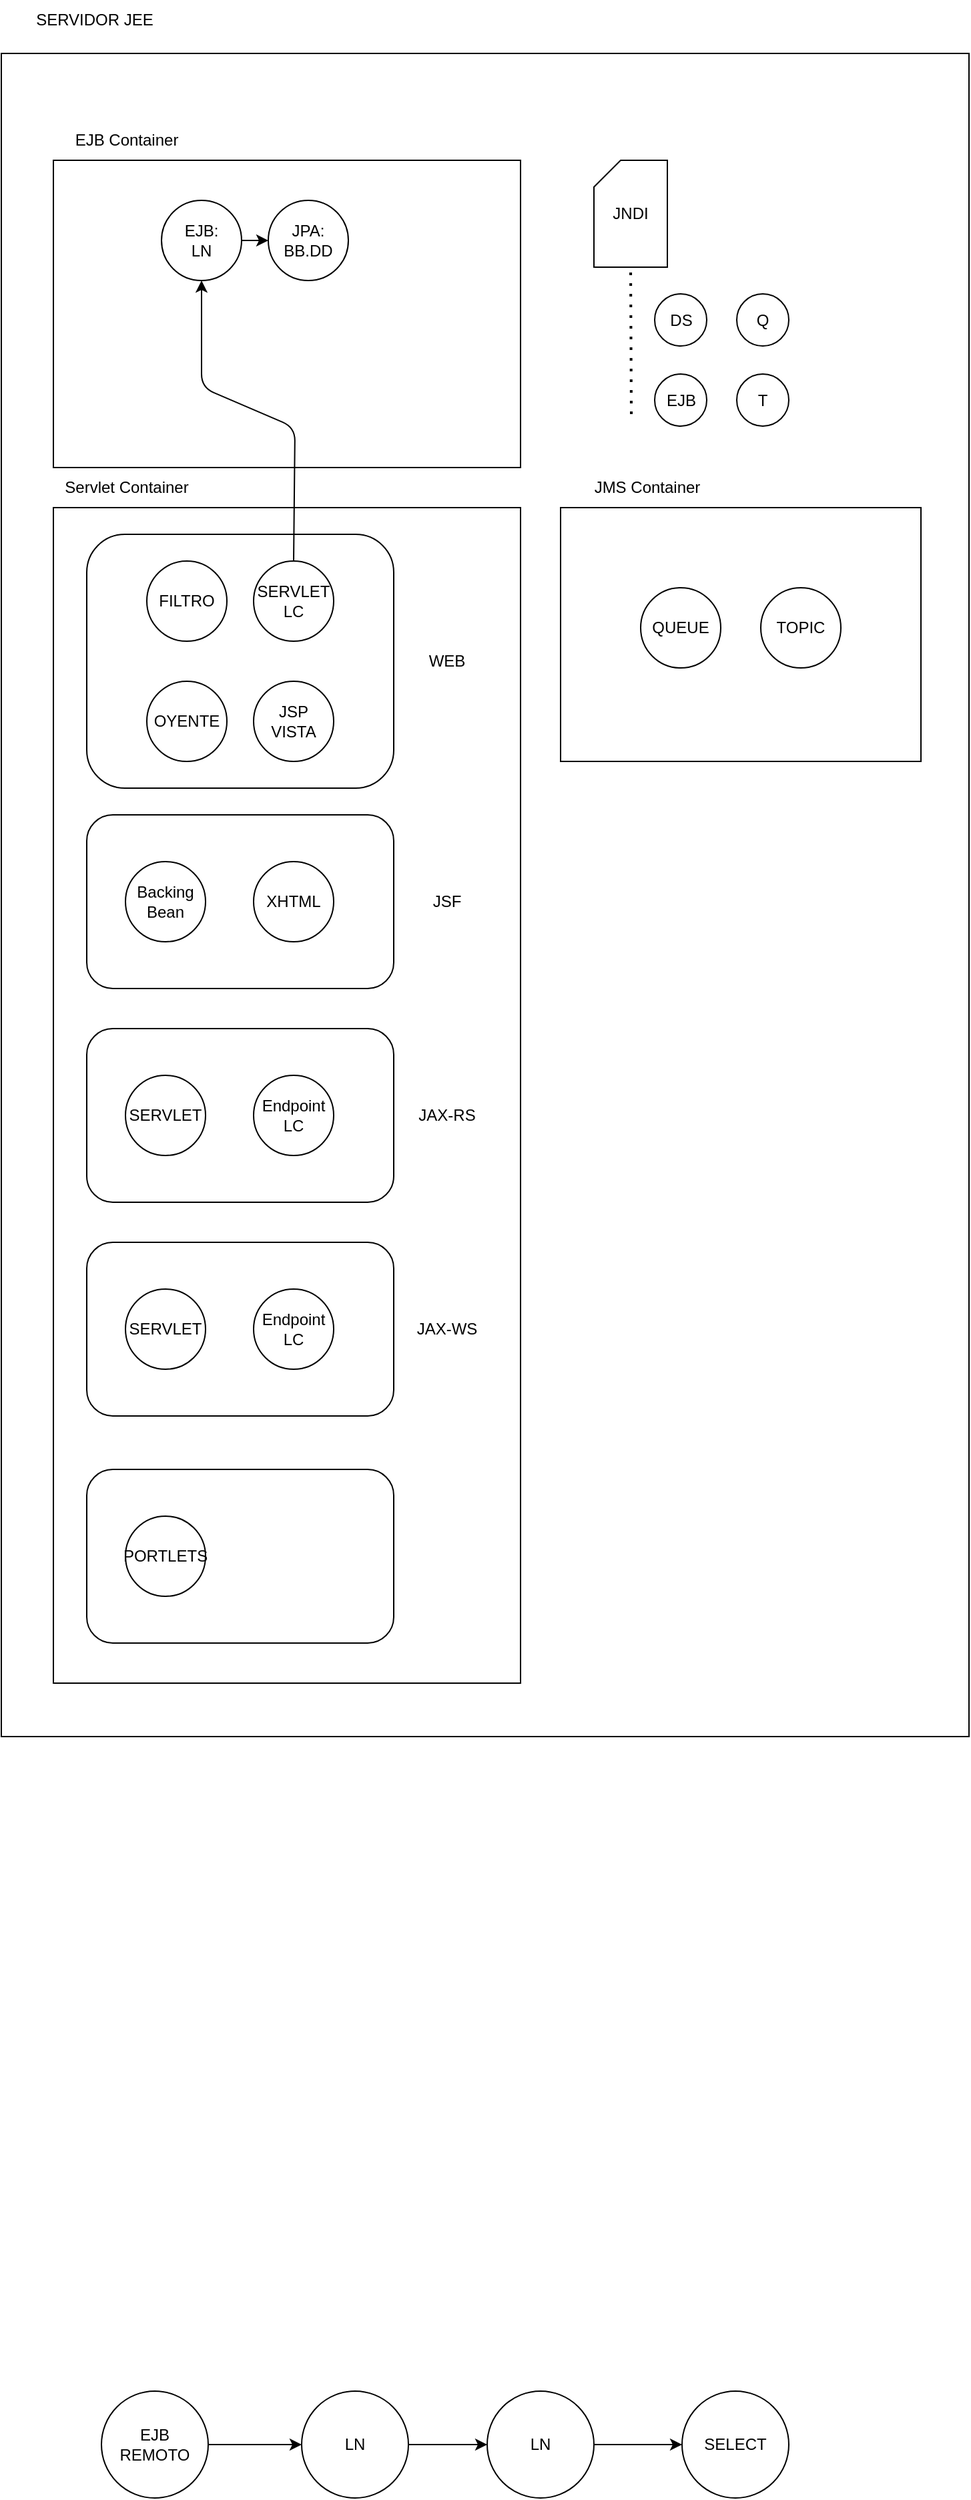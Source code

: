 <mxfile version="20.7.4" type="device" pages="30"><diagram id="tjsLM9doamdqubMqqzw9" name="Página-1"><mxGraphModel dx="1050" dy="1798" grid="1" gridSize="10" guides="1" tooltips="1" connect="1" arrows="1" fold="1" page="1" pageScale="1" pageWidth="827" pageHeight="1169" math="0" shadow="0"><root><mxCell id="0"/><mxCell id="1" parent="0"/><mxCell id="82Uf2MBec8yw2uw7kxdh-1" value="" style="rounded=0;whiteSpace=wrap;html=1;fillColor=none;" parent="1" vertex="1"><mxGeometry x="60" y="-1080" width="725" height="1260" as="geometry"/></mxCell><mxCell id="lGmbvQFihjGZgwkQNgHX-1" value="" style="rounded=0;whiteSpace=wrap;html=1;" parent="1" vertex="1"><mxGeometry x="99" y="-740" width="350" height="880" as="geometry"/></mxCell><mxCell id="q6EW9nYTiCwiOgY5mWCk-2" value="" style="rounded=1;whiteSpace=wrap;html=1;fillColor=none;" parent="1" vertex="1"><mxGeometry x="124" y="-720" width="230" height="190" as="geometry"/></mxCell><mxCell id="lGmbvQFihjGZgwkQNgHX-2" value="Servlet Container" style="text;html=1;strokeColor=none;fillColor=none;align=center;verticalAlign=middle;whiteSpace=wrap;rounded=0;" parent="1" vertex="1"><mxGeometry x="89" y="-770" width="130" height="30" as="geometry"/></mxCell><mxCell id="lGmbvQFihjGZgwkQNgHX-3" value="" style="rounded=0;whiteSpace=wrap;html=1;" parent="1" vertex="1"><mxGeometry x="99" y="-1000" width="350" height="230" as="geometry"/></mxCell><mxCell id="lGmbvQFihjGZgwkQNgHX-4" value="EJB Container" style="text;html=1;strokeColor=none;fillColor=none;align=center;verticalAlign=middle;whiteSpace=wrap;rounded=0;" parent="1" vertex="1"><mxGeometry x="89" y="-1030" width="130" height="30" as="geometry"/></mxCell><mxCell id="lGmbvQFihjGZgwkQNgHX-5" value="" style="rounded=0;whiteSpace=wrap;html=1;" parent="1" vertex="1"><mxGeometry x="479" y="-740" width="270" height="190" as="geometry"/></mxCell><mxCell id="lGmbvQFihjGZgwkQNgHX-6" value="JMS Container" style="text;html=1;strokeColor=none;fillColor=none;align=center;verticalAlign=middle;whiteSpace=wrap;rounded=0;" parent="1" vertex="1"><mxGeometry x="479" y="-770" width="130" height="30" as="geometry"/></mxCell><mxCell id="lGmbvQFihjGZgwkQNgHX-7" value="SERVLET&lt;br&gt;LC" style="ellipse;whiteSpace=wrap;html=1;aspect=fixed;" parent="1" vertex="1"><mxGeometry x="249" y="-700" width="60" height="60" as="geometry"/></mxCell><mxCell id="lGmbvQFihjGZgwkQNgHX-8" value="FILTRO" style="ellipse;whiteSpace=wrap;html=1;aspect=fixed;" parent="1" vertex="1"><mxGeometry x="169" y="-700" width="60" height="60" as="geometry"/></mxCell><mxCell id="lGmbvQFihjGZgwkQNgHX-9" value="OYENTE" style="ellipse;whiteSpace=wrap;html=1;aspect=fixed;" parent="1" vertex="1"><mxGeometry x="169" y="-610" width="60" height="60" as="geometry"/></mxCell><mxCell id="lGmbvQFihjGZgwkQNgHX-10" value="JNDI" style="shape=card;whiteSpace=wrap;html=1;size=20;" parent="1" vertex="1"><mxGeometry x="504" y="-1000" width="55" height="80" as="geometry"/></mxCell><mxCell id="lGmbvQFihjGZgwkQNgHX-11" value="" style="endArrow=none;dashed=1;html=1;dashPattern=1 3;strokeWidth=2;rounded=0;entryX=0.5;entryY=1;entryDx=0;entryDy=0;entryPerimeter=0;" parent="1" target="lGmbvQFihjGZgwkQNgHX-10" edge="1"><mxGeometry width="50" height="50" relative="1" as="geometry"><mxPoint x="532" y="-810" as="sourcePoint"/><mxPoint x="579" y="-840" as="targetPoint"/></mxGeometry></mxCell><mxCell id="XWrVdk47DaERgQncw2cM-2" style="edgeStyle=orthogonalEdgeStyle;rounded=1;orthogonalLoop=1;jettySize=auto;html=1;" parent="1" source="lGmbvQFihjGZgwkQNgHX-12" target="XWrVdk47DaERgQncw2cM-1" edge="1"><mxGeometry relative="1" as="geometry"/></mxCell><mxCell id="lGmbvQFihjGZgwkQNgHX-12" value="EJB:&lt;br&gt;LN" style="ellipse;whiteSpace=wrap;html=1;aspect=fixed;" parent="1" vertex="1"><mxGeometry x="180" y="-970" width="60" height="60" as="geometry"/></mxCell><mxCell id="lGmbvQFihjGZgwkQNgHX-14" value="QUEUE" style="ellipse;whiteSpace=wrap;html=1;aspect=fixed;" parent="1" vertex="1"><mxGeometry x="539" y="-680" width="60" height="60" as="geometry"/></mxCell><mxCell id="lGmbvQFihjGZgwkQNgHX-15" value="TOPIC" style="ellipse;whiteSpace=wrap;html=1;aspect=fixed;" parent="1" vertex="1"><mxGeometry x="629" y="-680" width="60" height="60" as="geometry"/></mxCell><mxCell id="XWrVdk47DaERgQncw2cM-1" value="JPA:&lt;br&gt;BB.DD" style="ellipse;whiteSpace=wrap;html=1;aspect=fixed;" parent="1" vertex="1"><mxGeometry x="260" y="-970" width="60" height="60" as="geometry"/></mxCell><mxCell id="XWrVdk47DaERgQncw2cM-3" value="DS" style="ellipse;whiteSpace=wrap;html=1;aspect=fixed;" parent="1" vertex="1"><mxGeometry x="549.5" y="-900" width="39" height="39" as="geometry"/></mxCell><mxCell id="q6EW9nYTiCwiOgY5mWCk-1" value="JSP&lt;br&gt;VISTA" style="ellipse;whiteSpace=wrap;html=1;aspect=fixed;" parent="1" vertex="1"><mxGeometry x="249" y="-610" width="60" height="60" as="geometry"/></mxCell><mxCell id="q6EW9nYTiCwiOgY5mWCk-3" value="WEB" style="text;html=1;strokeColor=none;fillColor=none;align=center;verticalAlign=middle;whiteSpace=wrap;rounded=0;" parent="1" vertex="1"><mxGeometry x="364" y="-640" width="60" height="30" as="geometry"/></mxCell><mxCell id="q6EW9nYTiCwiOgY5mWCk-8" value="" style="rounded=1;whiteSpace=wrap;html=1;fillColor=none;" parent="1" vertex="1"><mxGeometry x="124" y="-350" width="230" height="130" as="geometry"/></mxCell><mxCell id="q6EW9nYTiCwiOgY5mWCk-9" value="SERVLET" style="ellipse;whiteSpace=wrap;html=1;aspect=fixed;" parent="1" vertex="1"><mxGeometry x="153" y="-315" width="60" height="60" as="geometry"/></mxCell><mxCell id="q6EW9nYTiCwiOgY5mWCk-11" value="Endpoint&lt;br&gt;LC" style="ellipse;whiteSpace=wrap;html=1;aspect=fixed;" parent="1" vertex="1"><mxGeometry x="249" y="-315" width="60" height="60" as="geometry"/></mxCell><mxCell id="q6EW9nYTiCwiOgY5mWCk-12" value="JAX-RS" style="text;html=1;strokeColor=none;fillColor=none;align=center;verticalAlign=middle;whiteSpace=wrap;rounded=0;" parent="1" vertex="1"><mxGeometry x="364" y="-300" width="60" height="30" as="geometry"/></mxCell><mxCell id="82Uf2MBec8yw2uw7kxdh-2" value="SERVIDOR JEE" style="text;html=1;strokeColor=none;fillColor=none;align=center;verticalAlign=middle;whiteSpace=wrap;rounded=0;" parent="1" vertex="1"><mxGeometry x="75" y="-1120" width="110" height="30" as="geometry"/></mxCell><mxCell id="82Uf2MBec8yw2uw7kxdh-3" value="" style="rounded=1;whiteSpace=wrap;html=1;fillColor=none;" parent="1" vertex="1"><mxGeometry x="124" y="-510" width="230" height="130" as="geometry"/></mxCell><mxCell id="82Uf2MBec8yw2uw7kxdh-4" value="Backing&lt;br&gt;Bean" style="ellipse;whiteSpace=wrap;html=1;aspect=fixed;" parent="1" vertex="1"><mxGeometry x="153" y="-475" width="60" height="60" as="geometry"/></mxCell><mxCell id="82Uf2MBec8yw2uw7kxdh-5" value="XHTML" style="ellipse;whiteSpace=wrap;html=1;aspect=fixed;" parent="1" vertex="1"><mxGeometry x="249" y="-475" width="60" height="60" as="geometry"/></mxCell><mxCell id="82Uf2MBec8yw2uw7kxdh-6" value="JSF" style="text;html=1;strokeColor=none;fillColor=none;align=center;verticalAlign=middle;whiteSpace=wrap;rounded=0;" parent="1" vertex="1"><mxGeometry x="364" y="-460" width="60" height="30" as="geometry"/></mxCell><mxCell id="82Uf2MBec8yw2uw7kxdh-8" value="EJB" style="ellipse;whiteSpace=wrap;html=1;aspect=fixed;" parent="1" vertex="1"><mxGeometry x="549.5" y="-840" width="39" height="39" as="geometry"/></mxCell><mxCell id="YkZl05GMS3qyN6Nc-zAU-1" value="" style="rounded=1;whiteSpace=wrap;html=1;fillColor=none;" parent="1" vertex="1"><mxGeometry x="124" y="-190" width="230" height="130" as="geometry"/></mxCell><mxCell id="YkZl05GMS3qyN6Nc-zAU-2" value="SERVLET" style="ellipse;whiteSpace=wrap;html=1;aspect=fixed;" parent="1" vertex="1"><mxGeometry x="153" y="-155" width="60" height="60" as="geometry"/></mxCell><mxCell id="YkZl05GMS3qyN6Nc-zAU-3" value="Endpoint&lt;br&gt;LC" style="ellipse;whiteSpace=wrap;html=1;aspect=fixed;" parent="1" vertex="1"><mxGeometry x="249" y="-155" width="60" height="60" as="geometry"/></mxCell><mxCell id="YkZl05GMS3qyN6Nc-zAU-4" value="JAX-WS" style="text;html=1;strokeColor=none;fillColor=none;align=center;verticalAlign=middle;whiteSpace=wrap;rounded=0;" parent="1" vertex="1"><mxGeometry x="364" y="-140" width="60" height="30" as="geometry"/></mxCell><mxCell id="7z24_hY-egZ6URYvZsCu-1" value="" style="rounded=1;whiteSpace=wrap;html=1;fillColor=none;" parent="1" vertex="1"><mxGeometry x="124" y="-20" width="230" height="130" as="geometry"/></mxCell><mxCell id="7z24_hY-egZ6URYvZsCu-2" value="PORTLETS" style="ellipse;whiteSpace=wrap;html=1;aspect=fixed;" parent="1" vertex="1"><mxGeometry x="153" y="15" width="60" height="60" as="geometry"/></mxCell><mxCell id="OSOVR985zFVD0yVEddcc-1" value="SELECT" style="ellipse;whiteSpace=wrap;html=1;aspect=fixed;" parent="1" vertex="1"><mxGeometry x="570" y="670" width="80" height="80" as="geometry"/></mxCell><mxCell id="OSOVR985zFVD0yVEddcc-7" style="edgeStyle=orthogonalEdgeStyle;rounded=0;orthogonalLoop=1;jettySize=auto;html=1;" parent="1" source="OSOVR985zFVD0yVEddcc-2" target="OSOVR985zFVD0yVEddcc-1" edge="1"><mxGeometry relative="1" as="geometry"/></mxCell><mxCell id="OSOVR985zFVD0yVEddcc-2" value="LN" style="ellipse;whiteSpace=wrap;html=1;aspect=fixed;" parent="1" vertex="1"><mxGeometry x="424" y="670" width="80" height="80" as="geometry"/></mxCell><mxCell id="OSOVR985zFVD0yVEddcc-6" style="edgeStyle=orthogonalEdgeStyle;rounded=0;orthogonalLoop=1;jettySize=auto;html=1;" parent="1" source="OSOVR985zFVD0yVEddcc-3" target="OSOVR985zFVD0yVEddcc-2" edge="1"><mxGeometry relative="1" as="geometry"/></mxCell><mxCell id="OSOVR985zFVD0yVEddcc-3" value="LN" style="ellipse;whiteSpace=wrap;html=1;aspect=fixed;" parent="1" vertex="1"><mxGeometry x="285" y="670" width="80" height="80" as="geometry"/></mxCell><mxCell id="OSOVR985zFVD0yVEddcc-5" style="edgeStyle=orthogonalEdgeStyle;rounded=0;orthogonalLoop=1;jettySize=auto;html=1;" parent="1" source="OSOVR985zFVD0yVEddcc-4" target="OSOVR985zFVD0yVEddcc-3" edge="1"><mxGeometry relative="1" as="geometry"/></mxCell><mxCell id="OSOVR985zFVD0yVEddcc-4" value="EJB&lt;br&gt;REMOTO" style="ellipse;whiteSpace=wrap;html=1;aspect=fixed;" parent="1" vertex="1"><mxGeometry x="135" y="670" width="80" height="80" as="geometry"/></mxCell><mxCell id="-n3z_DHO1zo8p-6l4OOz-1" value="" style="endArrow=classic;html=1;rounded=1;exitX=0.5;exitY=0;exitDx=0;exitDy=0;entryX=0.5;entryY=1;entryDx=0;entryDy=0;" edge="1" parent="1" source="lGmbvQFihjGZgwkQNgHX-7" target="lGmbvQFihjGZgwkQNgHX-12"><mxGeometry width="50" height="50" relative="1" as="geometry"><mxPoint x="-20" y="-730" as="sourcePoint"/><mxPoint x="30" y="-780" as="targetPoint"/><Array as="points"><mxPoint x="280" y="-800"/><mxPoint x="210" y="-830"/></Array></mxGeometry></mxCell><mxCell id="-n3z_DHO1zo8p-6l4OOz-2" value="Q" style="ellipse;whiteSpace=wrap;html=1;aspect=fixed;" vertex="1" parent="1"><mxGeometry x="611" y="-900" width="39" height="39" as="geometry"/></mxCell><mxCell id="-n3z_DHO1zo8p-6l4OOz-3" value="T" style="ellipse;whiteSpace=wrap;html=1;aspect=fixed;" vertex="1" parent="1"><mxGeometry x="611" y="-840" width="39" height="39" as="geometry"/></mxCell></root></mxGraphModel></diagram><diagram id="hJP02UwjA3yXvpP9--2p" name="Página-2"><mxGraphModel dx="1877" dy="629" grid="1" gridSize="10" guides="1" tooltips="1" connect="1" arrows="1" fold="1" page="1" pageScale="1" pageWidth="827" pageHeight="1169" math="0" shadow="0"><root><mxCell id="0"/><mxCell id="1" parent="0"/><mxCell id="NJgohufMySZnhig00-pi-1" value="" style="rounded=0;whiteSpace=wrap;html=1;fillColor=none;" parent="1" vertex="1"><mxGeometry x="60" y="60" width="720" height="570" as="geometry"/></mxCell><mxCell id="MYfuFbZqstD4nIhPNXvX-1" value="" style="rounded=0;whiteSpace=wrap;html=1;" parent="1" vertex="1"><mxGeometry x="94" y="360" width="350" height="230" as="geometry"/></mxCell><mxCell id="MYfuFbZqstD4nIhPNXvX-2" value="Servlet Container" style="text;html=1;strokeColor=none;fillColor=none;align=center;verticalAlign=middle;whiteSpace=wrap;rounded=0;" parent="1" vertex="1"><mxGeometry x="84" y="330" width="130" height="30" as="geometry"/></mxCell><mxCell id="MYfuFbZqstD4nIhPNXvX-3" value="" style="rounded=0;whiteSpace=wrap;html=1;" parent="1" vertex="1"><mxGeometry x="94" y="100" width="350" height="230" as="geometry"/></mxCell><mxCell id="MYfuFbZqstD4nIhPNXvX-4" value="EJB Container" style="text;html=1;strokeColor=none;fillColor=none;align=center;verticalAlign=middle;whiteSpace=wrap;rounded=0;" parent="1" vertex="1"><mxGeometry x="84" y="70" width="130" height="30" as="geometry"/></mxCell><mxCell id="MYfuFbZqstD4nIhPNXvX-5" value="" style="rounded=0;whiteSpace=wrap;html=1;" parent="1" vertex="1"><mxGeometry x="474" y="360" width="270" height="190" as="geometry"/></mxCell><mxCell id="MYfuFbZqstD4nIhPNXvX-6" value="JMS Container" style="text;html=1;strokeColor=none;fillColor=none;align=center;verticalAlign=middle;whiteSpace=wrap;rounded=0;" parent="1" vertex="1"><mxGeometry x="474" y="330" width="130" height="30" as="geometry"/></mxCell><mxCell id="MYfuFbZqstD4nIhPNXvX-7" value="FILTRO" style="ellipse;whiteSpace=wrap;html=1;aspect=fixed;" parent="1" vertex="1"><mxGeometry x="159" y="420" width="60" height="60" as="geometry"/></mxCell><mxCell id="MYfuFbZqstD4nIhPNXvX-8" value="SERVLET" style="ellipse;whiteSpace=wrap;html=1;aspect=fixed;" parent="1" vertex="1"><mxGeometry x="239" y="420" width="60" height="60" as="geometry"/></mxCell><mxCell id="MYfuFbZqstD4nIhPNXvX-10" value="JNDI" style="shape=card;whiteSpace=wrap;html=1;size=20;" parent="1" vertex="1"><mxGeometry x="499" y="100" width="55" height="80" as="geometry"/></mxCell><mxCell id="MYfuFbZqstD4nIhPNXvX-11" value="" style="endArrow=none;dashed=1;html=1;dashPattern=1 3;strokeWidth=2;rounded=0;entryX=0.5;entryY=1;entryDx=0;entryDy=0;entryPerimeter=0;" parent="1" target="MYfuFbZqstD4nIhPNXvX-10" edge="1"><mxGeometry width="50" height="50" relative="1" as="geometry"><mxPoint x="527" y="290" as="sourcePoint"/><mxPoint x="574" y="260" as="targetPoint"/></mxGeometry></mxCell><mxCell id="ZiPfOUjYstFA07xNzXam-2" style="edgeStyle=orthogonalEdgeStyle;rounded=0;orthogonalLoop=1;jettySize=auto;html=1;fontSize=24;" parent="1" source="MYfuFbZqstD4nIhPNXvX-12" target="ZiPfOUjYstFA07xNzXam-1" edge="1"><mxGeometry relative="1" as="geometry"/></mxCell><mxCell id="MYfuFbZqstD4nIhPNXvX-12" value="EJB" style="ellipse;whiteSpace=wrap;html=1;aspect=fixed;" parent="1" vertex="1"><mxGeometry x="134" y="130" width="60" height="60" as="geometry"/></mxCell><mxCell id="MYfuFbZqstD4nIhPNXvX-13" value="QUEUE" style="ellipse;whiteSpace=wrap;html=1;aspect=fixed;" parent="1" vertex="1"><mxGeometry x="534" y="420" width="60" height="60" as="geometry"/></mxCell><mxCell id="MYfuFbZqstD4nIhPNXvX-14" value="TOPIC" style="ellipse;whiteSpace=wrap;html=1;aspect=fixed;" parent="1" vertex="1"><mxGeometry x="624" y="420" width="60" height="60" as="geometry"/></mxCell><mxCell id="MYfuFbZqstD4nIhPNXvX-15" value="" style="rounded=0;whiteSpace=wrap;html=1;" parent="1" vertex="1"><mxGeometry x="-230" y="105" width="200" height="110" as="geometry"/></mxCell><mxCell id="MYfuFbZqstD4nIhPNXvX-16" value="stub" style="ellipse;whiteSpace=wrap;html=1;aspect=fixed;" parent="1" vertex="1"><mxGeometry x="-90" y="140" width="40" height="40" as="geometry"/></mxCell><mxCell id="MYfuFbZqstD4nIhPNXvX-17" value="" style="endArrow=classic;startArrow=classic;html=1;rounded=0;exitX=1;exitY=0.5;exitDx=0;exitDy=0;entryX=0;entryY=0.5;entryDx=0;entryDy=0;" parent="1" source="MYfuFbZqstD4nIhPNXvX-16" target="MYfuFbZqstD4nIhPNXvX-12" edge="1"><mxGeometry width="50" height="50" relative="1" as="geometry"><mxPoint x="20" y="300" as="sourcePoint"/><mxPoint x="70" y="250" as="targetPoint"/></mxGeometry></mxCell><mxCell id="MYfuFbZqstD4nIhPNXvX-18" value="JVM" style="text;html=1;strokeColor=none;fillColor=none;align=center;verticalAlign=middle;whiteSpace=wrap;rounded=0;" parent="1" vertex="1"><mxGeometry x="-230" y="75" width="60" height="30" as="geometry"/></mxCell><mxCell id="MYfuFbZqstD4nIhPNXvX-19" value="NAVEGADOR" style="rounded=0;whiteSpace=wrap;html=1;" parent="1" vertex="1"><mxGeometry x="-160" y="382.5" width="100" height="72.5" as="geometry"/></mxCell><mxCell id="MYfuFbZqstD4nIhPNXvX-20" value="" style="endArrow=classic;startArrow=classic;html=1;rounded=0;" parent="1" edge="1"><mxGeometry width="50" height="50" relative="1" as="geometry"><mxPoint x="-50" y="417.5" as="sourcePoint"/><mxPoint x="50" y="417.5" as="targetPoint"/></mxGeometry></mxCell><mxCell id="MYfuFbZqstD4nIhPNXvX-21" value="HTTP" style="text;html=1;strokeColor=none;fillColor=none;align=center;verticalAlign=middle;whiteSpace=wrap;rounded=0;" parent="1" vertex="1"><mxGeometry x="-30" y="387.5" width="60" height="30" as="geometry"/></mxCell><mxCell id="MYfuFbZqstD4nIhPNXvX-22" value="RMI" style="text;html=1;strokeColor=none;fillColor=none;align=center;verticalAlign=middle;whiteSpace=wrap;rounded=0;" parent="1" vertex="1"><mxGeometry y="125" width="60" height="30" as="geometry"/></mxCell><mxCell id="MYfuFbZqstD4nIhPNXvX-23" value="" style="endArrow=classic;html=1;rounded=1;exitX=0.5;exitY=0;exitDx=0;exitDy=0;entryX=1;entryY=1;entryDx=0;entryDy=0;" parent="1" source="MYfuFbZqstD4nIhPNXvX-8" target="MYfuFbZqstD4nIhPNXvX-12" edge="1"><mxGeometry width="50" height="50" relative="1" as="geometry"><mxPoint x="-10" y="340" as="sourcePoint"/><mxPoint x="180" y="180" as="targetPoint"/><Array as="points"><mxPoint x="269" y="240"/></Array></mxGeometry></mxCell><mxCell id="gpsgCOBFYfLehfXZ4i1P-1" value="" style="rounded=0;whiteSpace=wrap;html=1;" parent="1" vertex="1"><mxGeometry x="810" y="320" width="200" height="100" as="geometry"/></mxCell><mxCell id="gpsgCOBFYfLehfXZ4i1P-2" value="publisher" style="ellipse;whiteSpace=wrap;html=1;aspect=fixed;" parent="1" vertex="1"><mxGeometry x="840" y="342.5" width="55" height="55" as="geometry"/></mxCell><mxCell id="gpsgCOBFYfLehfXZ4i1P-3" value="JVM" style="text;html=1;strokeColor=none;fillColor=none;align=center;verticalAlign=middle;whiteSpace=wrap;rounded=0;" parent="1" vertex="1"><mxGeometry x="810" y="290" width="60" height="30" as="geometry"/></mxCell><mxCell id="gpsgCOBFYfLehfXZ4i1P-5" value="" style="endArrow=classic;html=1;rounded=1;exitX=0;exitY=0.5;exitDx=0;exitDy=0;entryX=1;entryY=0;entryDx=0;entryDy=0;" parent="1" source="gpsgCOBFYfLehfXZ4i1P-2" target="MYfuFbZqstD4nIhPNXvX-14" edge="1"><mxGeometry width="50" height="50" relative="1" as="geometry"><mxPoint x="820" y="580" as="sourcePoint"/><mxPoint x="870" y="530" as="targetPoint"/><Array as="points"><mxPoint x="770" y="370"/></Array></mxGeometry></mxCell><mxCell id="gpsgCOBFYfLehfXZ4i1P-6" value="" style="rounded=0;whiteSpace=wrap;html=1;" parent="1" vertex="1"><mxGeometry x="810" y="485" width="200" height="100" as="geometry"/></mxCell><mxCell id="gpsgCOBFYfLehfXZ4i1P-7" value="oyente" style="ellipse;whiteSpace=wrap;html=1;aspect=fixed;" parent="1" vertex="1"><mxGeometry x="840" y="507.5" width="55" height="55" as="geometry"/></mxCell><mxCell id="gpsgCOBFYfLehfXZ4i1P-8" value="JVM" style="text;html=1;strokeColor=none;fillColor=none;align=center;verticalAlign=middle;whiteSpace=wrap;rounded=0;" parent="1" vertex="1"><mxGeometry x="810" y="455" width="60" height="30" as="geometry"/></mxCell><mxCell id="gpsgCOBFYfLehfXZ4i1P-9" value="" style="endArrow=classic;html=1;rounded=1;exitX=1;exitY=1;exitDx=0;exitDy=0;entryX=0;entryY=0.5;entryDx=0;entryDy=0;" parent="1" source="MYfuFbZqstD4nIhPNXvX-14" target="gpsgCOBFYfLehfXZ4i1P-7" edge="1"><mxGeometry width="50" height="50" relative="1" as="geometry"><mxPoint x="730" y="630" as="sourcePoint"/><mxPoint x="780" y="580" as="targetPoint"/><Array as="points"><mxPoint x="770" y="535"/></Array></mxGeometry></mxCell><mxCell id="NJgohufMySZnhig00-pi-2" value="&amp;lt;HTML&amp;gt;" style="text;html=1;strokeColor=none;fillColor=none;align=center;verticalAlign=middle;whiteSpace=wrap;rounded=0;" parent="1" vertex="1"><mxGeometry x="-30" y="417.5" width="60" height="30" as="geometry"/></mxCell><mxCell id="NJgohufMySZnhig00-pi-3" value="APLICACION" style="rounded=0;whiteSpace=wrap;html=1;" parent="1" vertex="1"><mxGeometry x="-160" y="477.5" width="100" height="72.5" as="geometry"/></mxCell><mxCell id="NJgohufMySZnhig00-pi-4" value="" style="endArrow=classic;startArrow=classic;html=1;rounded=0;" parent="1" edge="1"><mxGeometry width="50" height="50" relative="1" as="geometry"><mxPoint x="-50" y="512.5" as="sourcePoint"/><mxPoint x="50" y="512.5" as="targetPoint"/></mxGeometry></mxCell><mxCell id="NJgohufMySZnhig00-pi-5" value="HTTP" style="text;html=1;strokeColor=none;fillColor=none;align=center;verticalAlign=middle;whiteSpace=wrap;rounded=0;" parent="1" vertex="1"><mxGeometry x="-30" y="482.5" width="60" height="30" as="geometry"/></mxCell><mxCell id="NJgohufMySZnhig00-pi-6" value="{JSON}" style="text;html=1;strokeColor=none;fillColor=none;align=center;verticalAlign=middle;whiteSpace=wrap;rounded=0;" parent="1" vertex="1"><mxGeometry x="-30" y="512.5" width="60" height="30" as="geometry"/></mxCell><mxCell id="CBQpVkngaqLIj5__1SXM-1" value="JSP" style="ellipse;whiteSpace=wrap;html=1;aspect=fixed;" parent="1" vertex="1"><mxGeometry x="239" y="507.5" width="60" height="60" as="geometry"/></mxCell><mxCell id="ZiPfOUjYstFA07xNzXam-1" value="EJB" style="ellipse;whiteSpace=wrap;html=1;aspect=fixed;" parent="1" vertex="1"><mxGeometry x="250" y="130" width="60" height="60" as="geometry"/></mxCell><mxCell id="3vZIVlOAh9vws7_iihL5-1" value="" style="endArrow=classic;html=1;rounded=1;exitX=1;exitY=0.5;exitDx=0;exitDy=0;entryX=0;entryY=0.5;entryDx=0;entryDy=0;" edge="1" parent="1" source="ZiPfOUjYstFA07xNzXam-1" target="MYfuFbZqstD4nIhPNXvX-13"><mxGeometry width="50" height="50" relative="1" as="geometry"><mxPoint x="980" y="210" as="sourcePoint"/><mxPoint x="1030" y="160" as="targetPoint"/><Array as="points"><mxPoint x="340" y="160"/><mxPoint x="510" y="450"/></Array></mxGeometry></mxCell></root></mxGraphModel></diagram><diagram id="yfRIQTPB_ww9kzGclL6H" name="Página-3"><mxGraphModel dx="1877" dy="629" grid="1" gridSize="10" guides="1" tooltips="1" connect="1" arrows="1" fold="1" page="1" pageScale="1" pageWidth="827" pageHeight="1169" math="0" shadow="0"><root><mxCell id="0"/><mxCell id="1" parent="0"/><mxCell id="G5PlB1DPJDD0oalusU3I-1" value="" style="rounded=0;whiteSpace=wrap;html=1;fillColor=none;" parent="1" vertex="1"><mxGeometry x="-243.5" y="560" width="535" height="320" as="geometry"/></mxCell><mxCell id="G5PlB1DPJDD0oalusU3I-2" value="SVEjemplo" style="ellipse;whiteSpace=wrap;html=1;aspect=fixed;fillColor=none;" parent="1" vertex="1"><mxGeometry x="60" y="710" width="100" height="100" as="geometry"/></mxCell><mxCell id="G5PlB1DPJDD0oalusU3I-3" value="/SVEjemplo" style="text;html=1;strokeColor=none;fillColor=none;align=center;verticalAlign=middle;whiteSpace=wrap;rounded=0;" parent="1" vertex="1"><mxGeometry x="80" y="820" width="60" height="30" as="geometry"/></mxCell><mxCell id="G5PlB1DPJDD0oalusU3I-4" value="Servlet Container:" style="text;html=1;strokeColor=none;fillColor=none;align=center;verticalAlign=middle;whiteSpace=wrap;rounded=0;" parent="1" vertex="1"><mxGeometry x="-250" y="520" width="156" height="30" as="geometry"/></mxCell><mxCell id="5eBtkZ0IRg1hE13Bh7Pk-1" value="REQUEST&lt;br&gt;DISPATCHER" style="ellipse;whiteSpace=wrap;html=1;aspect=fixed;fillColor=none;" parent="1" vertex="1"><mxGeometry x="-100" y="580" width="80" height="80" as="geometry"/></mxCell><mxCell id="5eBtkZ0IRg1hE13Bh7Pk-2" value="" style="endArrow=classic;startArrow=classic;html=1;rounded=1;" parent="1" edge="1"><mxGeometry width="50" height="50" relative="1" as="geometry"><mxPoint x="-480" y="760" as="sourcePoint"/><mxPoint x="-260" y="759.5" as="targetPoint"/></mxGeometry></mxCell><mxCell id="5eBtkZ0IRg1hE13Bh7Pk-3" value="GET /SVEjemplo" style="rounded=0;whiteSpace=wrap;html=1;fillColor=none;" parent="1" vertex="1"><mxGeometry x="-430" y="704" width="120" height="40" as="geometry"/></mxCell><mxCell id="5eBtkZ0IRg1hE13Bh7Pk-4" value="RQ" style="ellipse;whiteSpace=wrap;html=1;aspect=fixed;fillColor=none;" parent="1" vertex="1"><mxGeometry x="-220" y="700" width="48" height="48" as="geometry"/></mxCell><mxCell id="5eBtkZ0IRg1hE13Bh7Pk-5" value="RP" style="ellipse;whiteSpace=wrap;html=1;aspect=fixed;fillColor=none;" parent="1" vertex="1"><mxGeometry x="-222" y="772" width="48" height="48" as="geometry"/></mxCell><mxCell id="5eBtkZ0IRg1hE13Bh7Pk-6" value="" style="rounded=0;whiteSpace=wrap;html=1;fillColor=none;" parent="1" vertex="1"><mxGeometry x="-243.5" y="160" width="535" height="320" as="geometry"/></mxCell><mxCell id="5eBtkZ0IRg1hE13Bh7Pk-7" value="SVEjemplo" style="ellipse;whiteSpace=wrap;html=1;aspect=fixed;fillColor=none;" parent="1" vertex="1"><mxGeometry x="60" y="310" width="100" height="100" as="geometry"/></mxCell><mxCell id="5eBtkZ0IRg1hE13Bh7Pk-8" value="/SVEjemplo" style="text;html=1;strokeColor=none;fillColor=none;align=center;verticalAlign=middle;whiteSpace=wrap;rounded=0;" parent="1" vertex="1"><mxGeometry x="80" y="420" width="60" height="30" as="geometry"/></mxCell><mxCell id="5eBtkZ0IRg1hE13Bh7Pk-9" value="Servlet Container:" style="text;html=1;strokeColor=none;fillColor=none;align=center;verticalAlign=middle;whiteSpace=wrap;rounded=0;" parent="1" vertex="1"><mxGeometry x="-250" y="120" width="156" height="30" as="geometry"/></mxCell><mxCell id="5eBtkZ0IRg1hE13Bh7Pk-10" value="REQUEST&lt;br&gt;DISPATCHER" style="ellipse;whiteSpace=wrap;html=1;aspect=fixed;fillColor=none;" parent="1" vertex="1"><mxGeometry x="-100" y="180" width="80" height="80" as="geometry"/></mxCell><mxCell id="5eBtkZ0IRg1hE13Bh7Pk-16" value="" style="rounded=0;whiteSpace=wrap;html=1;fillColor=none;" parent="1" vertex="1"><mxGeometry x="-243.5" y="970" width="535" height="320" as="geometry"/></mxCell><mxCell id="5eBtkZ0IRg1hE13Bh7Pk-17" value="SVEjemplo" style="ellipse;whiteSpace=wrap;html=1;aspect=fixed;fillColor=none;" parent="1" vertex="1"><mxGeometry x="60" y="1120" width="100" height="100" as="geometry"/></mxCell><mxCell id="5eBtkZ0IRg1hE13Bh7Pk-18" value="/SVEjemplo" style="text;html=1;strokeColor=none;fillColor=none;align=center;verticalAlign=middle;whiteSpace=wrap;rounded=0;" parent="1" vertex="1"><mxGeometry x="80" y="1230" width="60" height="30" as="geometry"/></mxCell><mxCell id="5eBtkZ0IRg1hE13Bh7Pk-19" value="Servlet Container:" style="text;html=1;strokeColor=none;fillColor=none;align=center;verticalAlign=middle;whiteSpace=wrap;rounded=0;" parent="1" vertex="1"><mxGeometry x="-250" y="930" width="156" height="30" as="geometry"/></mxCell><mxCell id="5eBtkZ0IRg1hE13Bh7Pk-20" value="REQUEST&lt;br&gt;DISPATCHER" style="ellipse;whiteSpace=wrap;html=1;aspect=fixed;fillColor=none;" parent="1" vertex="1"><mxGeometry x="-100" y="990" width="80" height="80" as="geometry"/></mxCell><mxCell id="5eBtkZ0IRg1hE13Bh7Pk-21" value="" style="endArrow=classic;startArrow=classic;html=1;rounded=1;" parent="1" edge="1"><mxGeometry width="50" height="50" relative="1" as="geometry"><mxPoint x="-480" y="1170" as="sourcePoint"/><mxPoint x="-260" y="1169.5" as="targetPoint"/></mxGeometry></mxCell><mxCell id="5eBtkZ0IRg1hE13Bh7Pk-22" value="GET /SVEjemplo" style="rounded=0;whiteSpace=wrap;html=1;fillColor=none;" parent="1" vertex="1"><mxGeometry x="-430" y="1114" width="120" height="40" as="geometry"/></mxCell><mxCell id="5eBtkZ0IRg1hE13Bh7Pk-23" value="RQ" style="ellipse;whiteSpace=wrap;html=1;aspect=fixed;fillColor=none;" parent="1" vertex="1"><mxGeometry x="-220" y="1110" width="48" height="48" as="geometry"/></mxCell><mxCell id="5eBtkZ0IRg1hE13Bh7Pk-24" value="RP" style="ellipse;whiteSpace=wrap;html=1;aspect=fixed;fillColor=none;" parent="1" vertex="1"><mxGeometry x="-222" y="1182" width="48" height="48" as="geometry"/></mxCell><mxCell id="5eBtkZ0IRg1hE13Bh7Pk-25" value="" style="endArrow=classic;html=1;rounded=1;exitX=0;exitY=1;exitDx=0;exitDy=0;entryX=1;entryY=0;entryDx=0;entryDy=0;" parent="1" source="5eBtkZ0IRg1hE13Bh7Pk-20" target="5eBtkZ0IRg1hE13Bh7Pk-23" edge="1"><mxGeometry width="50" height="50" relative="1" as="geometry"><mxPoint x="-410" y="1330" as="sourcePoint"/><mxPoint x="-170" y="1130" as="targetPoint"/></mxGeometry></mxCell><mxCell id="5eBtkZ0IRg1hE13Bh7Pk-26" value="" style="endArrow=classic;html=1;rounded=1;exitX=1;exitY=1;exitDx=0;exitDy=0;entryX=0;entryY=0;entryDx=0;entryDy=0;" parent="1" source="5eBtkZ0IRg1hE13Bh7Pk-20" target="5eBtkZ0IRg1hE13Bh7Pk-17" edge="1"><mxGeometry width="50" height="50" relative="1" as="geometry"><mxPoint x="-340" y="1310" as="sourcePoint"/><mxPoint x="-290" y="1260" as="targetPoint"/></mxGeometry></mxCell><mxCell id="5eBtkZ0IRg1hE13Bh7Pk-27" value="service(rq, rp)" style="text;html=1;strokeColor=none;fillColor=none;align=center;verticalAlign=middle;whiteSpace=wrap;rounded=0;" parent="1" vertex="1"><mxGeometry x="10" y="1050" width="100" height="30" as="geometry"/></mxCell><mxCell id="5eBtkZ0IRg1hE13Bh7Pk-28" value="" style="endArrow=classic;html=1;rounded=1;exitX=0;exitY=0.5;exitDx=0;exitDy=0;entryX=1;entryY=0.5;entryDx=0;entryDy=0;" parent="1" source="5eBtkZ0IRg1hE13Bh7Pk-17" target="5eBtkZ0IRg1hE13Bh7Pk-23" edge="1"><mxGeometry width="50" height="50" relative="1" as="geometry"><mxPoint x="-40" y="1430" as="sourcePoint"/><mxPoint x="10" y="1380" as="targetPoint"/></mxGeometry></mxCell><mxCell id="5eBtkZ0IRg1hE13Bh7Pk-29" value="" style="endArrow=classic;html=1;rounded=1;exitX=0;exitY=0.5;exitDx=0;exitDy=0;entryX=1;entryY=0.5;entryDx=0;entryDy=0;" parent="1" source="5eBtkZ0IRg1hE13Bh7Pk-17" target="5eBtkZ0IRg1hE13Bh7Pk-24" edge="1"><mxGeometry width="50" height="50" relative="1" as="geometry"><mxPoint x="-80" y="1450" as="sourcePoint"/><mxPoint x="-30" y="1400" as="targetPoint"/></mxGeometry></mxCell><mxCell id="5eBtkZ0IRg1hE13Bh7Pk-31" value="1" style="rounded=1;whiteSpace=wrap;html=1;fillColor=#dae8fc;strokeColor=#6c8ebf;" parent="1" vertex="1"><mxGeometry x="-160" y="1050" width="30" height="30" as="geometry"/></mxCell><mxCell id="5eBtkZ0IRg1hE13Bh7Pk-32" value="2" style="rounded=1;whiteSpace=wrap;html=1;fillColor=#dae8fc;strokeColor=#6c8ebf;" parent="1" vertex="1"><mxGeometry x="110" y="1050" width="30" height="30" as="geometry"/></mxCell><mxCell id="5eBtkZ0IRg1hE13Bh7Pk-33" value="3" style="rounded=1;whiteSpace=wrap;html=1;fillColor=#dae8fc;strokeColor=#6c8ebf;" parent="1" vertex="1"><mxGeometry x="-100" y="1152" width="30" height="30" as="geometry"/></mxCell><mxCell id="5eBtkZ0IRg1hE13Bh7Pk-34" value="1: El request dispatcher le pregunta al Request que a dónde va&lt;br&gt;2: El request dispatcher invoca el método service del componente correspondiente&lt;br&gt;3: Ahora el servlet tiene referencias a los objetos request y response" style="text;html=1;strokeColor=none;fillColor=none;align=left;verticalAlign=middle;whiteSpace=wrap;rounded=0;" parent="1" vertex="1"><mxGeometry x="-580" y="970" width="290" height="130" as="geometry"/></mxCell></root></mxGraphModel></diagram><diagram id="OwuK7NIffv0lv3DfzgZM" name="Página-4"><mxGraphModel dx="1050" dy="629" grid="1" gridSize="10" guides="1" tooltips="1" connect="1" arrows="1" fold="1" page="1" pageScale="1" pageWidth="827" pageHeight="1169" math="0" shadow="0"><root><mxCell id="0"/><mxCell id="1" parent="0"/><mxCell id="O4-uPgOmX3aJZNIEQUTZ-1" value="" style="rounded=0;whiteSpace=wrap;html=1;fillColor=none;" parent="1" vertex="1"><mxGeometry x="116.5" y="200" width="535" height="530" as="geometry"/></mxCell><mxCell id="O4-uPgOmX3aJZNIEQUTZ-2" value="SVEjemplo" style="ellipse;whiteSpace=wrap;html=1;aspect=fixed;fillColor=none;" parent="1" vertex="1"><mxGeometry x="330" y="250" width="80" height="80" as="geometry"/></mxCell><mxCell id="O4-uPgOmX3aJZNIEQUTZ-3" value="/SVEjemplo" style="text;html=1;strokeColor=none;fillColor=none;align=center;verticalAlign=middle;whiteSpace=wrap;rounded=0;" parent="1" vertex="1"><mxGeometry x="340" y="330" width="60" height="30" as="geometry"/></mxCell><mxCell id="O4-uPgOmX3aJZNIEQUTZ-4" value="Servlet Container: Distintos contextos" style="text;html=1;strokeColor=none;fillColor=none;align=center;verticalAlign=middle;whiteSpace=wrap;rounded=0;" parent="1" vertex="1"><mxGeometry x="130" y="160" width="270" height="30" as="geometry"/></mxCell><mxCell id="O4-uPgOmX3aJZNIEQUTZ-5" value="" style="endArrow=none;dashed=1;html=1;rounded=1;" parent="1" edge="1"><mxGeometry width="50" height="50" relative="1" as="geometry"><mxPoint x="110" y="380" as="sourcePoint"/><mxPoint x="650" y="380" as="targetPoint"/></mxGeometry></mxCell><mxCell id="O4-uPgOmX3aJZNIEQUTZ-6" value="" style="endArrow=none;dashed=1;html=1;rounded=1;" parent="1" edge="1"><mxGeometry width="50" height="50" relative="1" as="geometry"><mxPoint x="111.5" y="550" as="sourcePoint"/><mxPoint x="651.5" y="550" as="targetPoint"/></mxGeometry></mxCell><mxCell id="O4-uPgOmX3aJZNIEQUTZ-7" value="SVClientes" style="ellipse;whiteSpace=wrap;html=1;aspect=fixed;fillColor=none;" parent="1" vertex="1"><mxGeometry x="330" y="410" width="80" height="80" as="geometry"/></mxCell><mxCell id="O4-uPgOmX3aJZNIEQUTZ-8" value="/Clientes" style="text;html=1;strokeColor=none;fillColor=none;align=center;verticalAlign=middle;whiteSpace=wrap;rounded=0;" parent="1" vertex="1"><mxGeometry x="340" y="490" width="60" height="30" as="geometry"/></mxCell><mxCell id="O4-uPgOmX3aJZNIEQUTZ-9" value="SVEmpleados" style="ellipse;whiteSpace=wrap;html=1;aspect=fixed;fillColor=none;" parent="1" vertex="1"><mxGeometry x="330" y="590" width="80" height="80" as="geometry"/></mxCell><mxCell id="O4-uPgOmX3aJZNIEQUTZ-10" value="/Empleados" style="text;html=1;strokeColor=none;fillColor=none;align=center;verticalAlign=middle;whiteSpace=wrap;rounded=0;" parent="1" vertex="1"><mxGeometry x="340" y="670" width="60" height="30" as="geometry"/></mxCell></root></mxGraphModel></diagram><diagram id="ia2YZ1hLjTlz07GC6i3S" name="Página-5"><mxGraphModel dx="1050" dy="629" grid="1" gridSize="10" guides="1" tooltips="1" connect="1" arrows="1" fold="1" page="1" pageScale="1" pageWidth="827" pageHeight="1169" math="0" shadow="0"><root><mxCell id="0"/><mxCell id="1" parent="0"/><mxCell id="z0KpL-DGOFoNZ3oe1taT-1" value="" style="rounded=1;whiteSpace=wrap;html=1;strokeColor=#000000;strokeWidth=1;fillColor=none;" parent="1" vertex="1"><mxGeometry x="870" y="140" width="130" height="600" as="geometry"/></mxCell><mxCell id="z0KpL-DGOFoNZ3oe1taT-2" value="" style="rounded=1;whiteSpace=wrap;html=1;strokeColor=#000000;strokeWidth=1;fillColor=none;" parent="1" vertex="1"><mxGeometry x="600" y="370" width="680" height="110" as="geometry"/></mxCell><mxCell id="z0KpL-DGOFoNZ3oe1taT-3" value="&lt;font style=&quot;font-size: 36px&quot;&gt;Programación Orientada a Aspectos&lt;/font&gt;" style="text;html=1;strokeColor=none;fillColor=none;align=center;verticalAlign=middle;whiteSpace=wrap;rounded=0;" parent="1" vertex="1"><mxGeometry x="70" y="50" width="780" height="20" as="geometry"/></mxCell><mxCell id="z0KpL-DGOFoNZ3oe1taT-4" style="edgeStyle=orthogonalEdgeStyle;rounded=0;orthogonalLoop=1;jettySize=auto;html=1;strokeWidth=1;" parent="1" source="z0KpL-DGOFoNZ3oe1taT-5" target="z0KpL-DGOFoNZ3oe1taT-7" edge="1"><mxGeometry relative="1" as="geometry"/></mxCell><mxCell id="z0KpL-DGOFoNZ3oe1taT-5" value="LC" style="ellipse;whiteSpace=wrap;html=1;aspect=fixed;strokeColor=#000000;strokeWidth=1;fillColor=none;" parent="1" vertex="1"><mxGeometry x="60" y="230" width="90" height="90" as="geometry"/></mxCell><mxCell id="z0KpL-DGOFoNZ3oe1taT-6" style="edgeStyle=orthogonalEdgeStyle;rounded=0;orthogonalLoop=1;jettySize=auto;html=1;entryX=0;entryY=0.5;entryDx=0;entryDy=0;strokeWidth=1;" parent="1" source="z0KpL-DGOFoNZ3oe1taT-7" target="z0KpL-DGOFoNZ3oe1taT-8" edge="1"><mxGeometry relative="1" as="geometry"/></mxCell><mxCell id="z0KpL-DGOFoNZ3oe1taT-7" value="LN" style="ellipse;whiteSpace=wrap;html=1;aspect=fixed;strokeColor=#000000;strokeWidth=1;fillColor=none;" parent="1" vertex="1"><mxGeometry x="210" y="230" width="90" height="90" as="geometry"/></mxCell><mxCell id="z0KpL-DGOFoNZ3oe1taT-8" value="SQL" style="ellipse;whiteSpace=wrap;html=1;aspect=fixed;strokeColor=#000000;strokeWidth=1;fillColor=none;" parent="1" vertex="1"><mxGeometry x="360" y="230" width="90" height="90" as="geometry"/></mxCell><mxCell id="z0KpL-DGOFoNZ3oe1taT-9" style="edgeStyle=orthogonalEdgeStyle;rounded=0;orthogonalLoop=1;jettySize=auto;html=1;entryX=0;entryY=0.5;entryDx=0;entryDy=0;strokeWidth=1;" parent="1" source="z0KpL-DGOFoNZ3oe1taT-10" target="z0KpL-DGOFoNZ3oe1taT-12" edge="1"><mxGeometry relative="1" as="geometry"/></mxCell><mxCell id="z0KpL-DGOFoNZ3oe1taT-10" value="" style="ellipse;whiteSpace=wrap;html=1;aspect=fixed;strokeColor=#000000;strokeWidth=1;fillColor=none;" parent="1" vertex="1"><mxGeometry x="60" y="390" width="90" height="90" as="geometry"/></mxCell><mxCell id="z0KpL-DGOFoNZ3oe1taT-11" style="edgeStyle=orthogonalEdgeStyle;rounded=0;orthogonalLoop=1;jettySize=auto;html=1;strokeWidth=1;" parent="1" source="z0KpL-DGOFoNZ3oe1taT-12" target="z0KpL-DGOFoNZ3oe1taT-13" edge="1"><mxGeometry relative="1" as="geometry"/></mxCell><mxCell id="z0KpL-DGOFoNZ3oe1taT-12" value="" style="ellipse;whiteSpace=wrap;html=1;aspect=fixed;strokeColor=#000000;strokeWidth=1;fillColor=none;" parent="1" vertex="1"><mxGeometry x="210" y="390" width="90" height="90" as="geometry"/></mxCell><mxCell id="z0KpL-DGOFoNZ3oe1taT-13" value="" style="ellipse;whiteSpace=wrap;html=1;aspect=fixed;strokeColor=#000000;strokeWidth=1;fillColor=none;" parent="1" vertex="1"><mxGeometry x="360" y="390" width="90" height="90" as="geometry"/></mxCell><mxCell id="z0KpL-DGOFoNZ3oe1taT-14" style="edgeStyle=orthogonalEdgeStyle;rounded=0;orthogonalLoop=1;jettySize=auto;html=1;strokeWidth=1;" parent="1" source="z0KpL-DGOFoNZ3oe1taT-15" target="z0KpL-DGOFoNZ3oe1taT-17" edge="1"><mxGeometry relative="1" as="geometry"/></mxCell><mxCell id="z0KpL-DGOFoNZ3oe1taT-15" value="" style="ellipse;whiteSpace=wrap;html=1;aspect=fixed;strokeColor=#000000;strokeWidth=1;fillColor=none;" parent="1" vertex="1"><mxGeometry x="60" y="550" width="90" height="90" as="geometry"/></mxCell><mxCell id="z0KpL-DGOFoNZ3oe1taT-16" style="edgeStyle=orthogonalEdgeStyle;rounded=0;orthogonalLoop=1;jettySize=auto;html=1;entryX=0;entryY=0.5;entryDx=0;entryDy=0;strokeWidth=1;" parent="1" source="z0KpL-DGOFoNZ3oe1taT-17" target="z0KpL-DGOFoNZ3oe1taT-18" edge="1"><mxGeometry relative="1" as="geometry"/></mxCell><mxCell id="z0KpL-DGOFoNZ3oe1taT-17" value="" style="ellipse;whiteSpace=wrap;html=1;aspect=fixed;strokeColor=#000000;strokeWidth=1;fillColor=none;" parent="1" vertex="1"><mxGeometry x="210" y="550" width="90" height="90" as="geometry"/></mxCell><mxCell id="z0KpL-DGOFoNZ3oe1taT-18" value="" style="ellipse;whiteSpace=wrap;html=1;aspect=fixed;strokeColor=#000000;strokeWidth=1;fillColor=none;" parent="1" vertex="1"><mxGeometry x="360" y="550" width="90" height="90" as="geometry"/></mxCell><mxCell id="z0KpL-DGOFoNZ3oe1taT-19" value="ControladorClientes" style="text;html=1;strokeColor=none;fillColor=none;align=center;verticalAlign=middle;whiteSpace=wrap;rounded=0;" parent="1" vertex="1"><mxGeometry x="85" y="330" width="40" height="20" as="geometry"/></mxCell><mxCell id="z0KpL-DGOFoNZ3oe1taT-20" value="ServicioClientes" style="text;html=1;strokeColor=none;fillColor=none;align=center;verticalAlign=middle;whiteSpace=wrap;rounded=0;" parent="1" vertex="1"><mxGeometry x="235" y="330" width="40" height="20" as="geometry"/></mxCell><mxCell id="z0KpL-DGOFoNZ3oe1taT-21" value="ClienteDao" style="text;html=1;strokeColor=none;fillColor=none;align=center;verticalAlign=middle;whiteSpace=wrap;rounded=0;" parent="1" vertex="1"><mxGeometry x="385" y="330" width="40" height="20" as="geometry"/></mxCell><mxCell id="z0KpL-DGOFoNZ3oe1taT-22" value="ControladorFacturas" style="text;html=1;strokeColor=none;fillColor=none;align=center;verticalAlign=middle;whiteSpace=wrap;rounded=0;" parent="1" vertex="1"><mxGeometry x="85" y="490" width="40" height="20" as="geometry"/></mxCell><mxCell id="z0KpL-DGOFoNZ3oe1taT-23" value="Serviciofacturas" style="text;html=1;strokeColor=none;fillColor=none;align=center;verticalAlign=middle;whiteSpace=wrap;rounded=0;" parent="1" vertex="1"><mxGeometry x="235" y="490" width="40" height="20" as="geometry"/></mxCell><mxCell id="z0KpL-DGOFoNZ3oe1taT-24" value="FacturaDao" style="text;html=1;strokeColor=#d6b656;fillColor=#fff2cc;align=center;verticalAlign=middle;whiteSpace=wrap;rounded=0;" parent="1" vertex="1"><mxGeometry x="385" y="490" width="40" height="20" as="geometry"/></mxCell><mxCell id="z0KpL-DGOFoNZ3oe1taT-25" value="ControladorEmpleados" style="text;html=1;strokeColor=none;fillColor=none;align=center;verticalAlign=middle;whiteSpace=wrap;rounded=0;" parent="1" vertex="1"><mxGeometry x="85" y="650" width="40" height="20" as="geometry"/></mxCell><mxCell id="z0KpL-DGOFoNZ3oe1taT-26" value="ServicioEmpleados" style="text;html=1;strokeColor=none;fillColor=none;align=center;verticalAlign=middle;whiteSpace=wrap;rounded=0;" parent="1" vertex="1"><mxGeometry x="235" y="650" width="40" height="20" as="geometry"/></mxCell><mxCell id="z0KpL-DGOFoNZ3oe1taT-27" value="EmpleadoDao" style="text;html=1;strokeColor=none;fillColor=none;align=center;verticalAlign=middle;whiteSpace=wrap;rounded=0;" parent="1" vertex="1"><mxGeometry x="385" y="650" width="40" height="20" as="geometry"/></mxCell><mxCell id="z0KpL-DGOFoNZ3oe1taT-28" value="" style="endArrow=none;dashed=1;html=1;strokeWidth=1;" parent="1" edge="1"><mxGeometry width="50" height="50" relative="1" as="geometry"><mxPoint x="180" y="710" as="sourcePoint"/><mxPoint x="180" y="180" as="targetPoint"/></mxGeometry></mxCell><mxCell id="z0KpL-DGOFoNZ3oe1taT-29" value="" style="endArrow=none;dashed=1;html=1;strokeWidth=1;" parent="1" edge="1"><mxGeometry width="50" height="50" relative="1" as="geometry"><mxPoint x="330" y="710" as="sourcePoint"/><mxPoint x="330" y="180" as="targetPoint"/></mxGeometry></mxCell><mxCell id="z0KpL-DGOFoNZ3oe1taT-30" value="" style="endArrow=classic;html=1;strokeWidth=1;entryX=0;entryY=1;entryDx=0;entryDy=0;exitX=0;exitY=0;exitDx=0;exitDy=0;fillColor=#d5e8d4;strokeColor=#82b366;" parent="1" source="z0KpL-DGOFoNZ3oe1taT-12" target="z0KpL-DGOFoNZ3oe1taT-7" edge="1"><mxGeometry width="50" height="50" relative="1" as="geometry"><mxPoint x="-140" y="430" as="sourcePoint"/><mxPoint x="-90" y="380" as="targetPoint"/></mxGeometry></mxCell><mxCell id="z0KpL-DGOFoNZ3oe1taT-31" value="" style="endArrow=classic;html=1;strokeWidth=1;exitX=1;exitY=1;exitDx=0;exitDy=0;entryX=1;entryY=0;entryDx=0;entryDy=0;fillColor=#d5e8d4;strokeColor=#82b366;" parent="1" source="z0KpL-DGOFoNZ3oe1taT-12" target="z0KpL-DGOFoNZ3oe1taT-17" edge="1"><mxGeometry width="50" height="50" relative="1" as="geometry"><mxPoint x="-60" y="540" as="sourcePoint"/><mxPoint x="-10" y="490" as="targetPoint"/></mxGeometry></mxCell><mxCell id="z0KpL-DGOFoNZ3oe1taT-32" value="" style="endArrow=classic;html=1;strokeWidth=1;entryX=1;entryY=1;entryDx=0;entryDy=0;exitX=1;exitY=0;exitDx=0;exitDy=0;fillColor=#d5e8d4;strokeColor=#82b366;" parent="1" source="z0KpL-DGOFoNZ3oe1taT-12" target="z0KpL-DGOFoNZ3oe1taT-7" edge="1"><mxGeometry width="50" height="50" relative="1" as="geometry"><mxPoint x="-60" y="460" as="sourcePoint"/><mxPoint x="-10" y="410" as="targetPoint"/></mxGeometry></mxCell><mxCell id="z0KpL-DGOFoNZ3oe1taT-33" value="" style="endArrow=classic;html=1;strokeWidth=1;exitX=1;exitY=0.5;exitDx=0;exitDy=0;entryX=0;entryY=1;entryDx=0;entryDy=0;fillColor=#d5e8d4;strokeColor=#82b366;" parent="1" source="z0KpL-DGOFoNZ3oe1taT-12" target="z0KpL-DGOFoNZ3oe1taT-8" edge="1"><mxGeometry width="50" height="50" relative="1" as="geometry"><mxPoint x="590" y="420" as="sourcePoint"/><mxPoint x="640" y="370" as="targetPoint"/></mxGeometry></mxCell><mxCell id="z0KpL-DGOFoNZ3oe1taT-34" value="" style="endArrow=classic;html=1;strokeWidth=1;exitX=1;exitY=0.5;exitDx=0;exitDy=0;entryX=0;entryY=0;entryDx=0;entryDy=0;fillColor=#fff2cc;strokeColor=#d6b656;" parent="1" source="z0KpL-DGOFoNZ3oe1taT-5" target="z0KpL-DGOFoNZ3oe1taT-12" edge="1"><mxGeometry width="50" height="50" relative="1" as="geometry"><mxPoint x="-40" y="390" as="sourcePoint"/><mxPoint x="10" y="340" as="targetPoint"/></mxGeometry></mxCell><mxCell id="z0KpL-DGOFoNZ3oe1taT-35" value="" style="endArrow=classic;html=1;strokeWidth=1;entryX=0;entryY=0;entryDx=0;entryDy=0;exitX=0;exitY=1;exitDx=0;exitDy=0;fillColor=#f8cecc;strokeColor=#b85450;" parent="1" source="z0KpL-DGOFoNZ3oe1taT-5" target="z0KpL-DGOFoNZ3oe1taT-10" edge="1"><mxGeometry width="50" height="50" relative="1" as="geometry"><mxPoint x="-50" y="440" as="sourcePoint"/><mxPoint y="390" as="targetPoint"/></mxGeometry></mxCell><mxCell id="z0KpL-DGOFoNZ3oe1taT-36" value="" style="endArrow=classic;html=1;strokeWidth=1;entryX=1;entryY=1;entryDx=0;entryDy=0;exitX=1;exitY=0;exitDx=0;exitDy=0;fillColor=#f8cecc;strokeColor=#b85450;" parent="1" source="z0KpL-DGOFoNZ3oe1taT-15" target="z0KpL-DGOFoNZ3oe1taT-10" edge="1"><mxGeometry width="50" height="50" relative="1" as="geometry"><mxPoint x="-80" y="540" as="sourcePoint"/><mxPoint x="-30" y="490" as="targetPoint"/></mxGeometry></mxCell><mxCell id="z0KpL-DGOFoNZ3oe1taT-37" value="" style="endArrow=classic;html=1;strokeWidth=1;exitX=1;exitY=1;exitDx=0;exitDy=0;entryX=1;entryY=0;entryDx=0;entryDy=0;fillColor=#fff2cc;strokeColor=#d6b656;" parent="1" source="z0KpL-DGOFoNZ3oe1taT-13" target="z0KpL-DGOFoNZ3oe1taT-18" edge="1"><mxGeometry width="50" height="50" relative="1" as="geometry"><mxPoint x="630" y="530" as="sourcePoint"/><mxPoint x="680" y="480" as="targetPoint"/></mxGeometry></mxCell><mxCell id="z0KpL-DGOFoNZ3oe1taT-38" value="" style="endArrow=classic;html=1;strokeWidth=1;exitX=0;exitY=0;exitDx=0;exitDy=0;entryX=0;entryY=1;entryDx=0;entryDy=0;fillColor=#fff2cc;strokeColor=#d6b656;" parent="1" source="z0KpL-DGOFoNZ3oe1taT-18" target="z0KpL-DGOFoNZ3oe1taT-13" edge="1"><mxGeometry width="50" height="50" relative="1" as="geometry"><mxPoint x="500" y="560" as="sourcePoint"/><mxPoint x="550" y="510" as="targetPoint"/></mxGeometry></mxCell><mxCell id="z0KpL-DGOFoNZ3oe1taT-39" value="" style="endArrow=classic;html=1;strokeWidth=1;exitX=1;exitY=0;exitDx=0;exitDy=0;entryX=1;entryY=1;entryDx=0;entryDy=0;fillColor=#fff2cc;strokeColor=#d6b656;" parent="1" source="z0KpL-DGOFoNZ3oe1taT-13" target="z0KpL-DGOFoNZ3oe1taT-8" edge="1"><mxGeometry width="50" height="50" relative="1" as="geometry"><mxPoint x="480" y="430" as="sourcePoint"/><mxPoint x="530" y="380" as="targetPoint"/></mxGeometry></mxCell><mxCell id="z0KpL-DGOFoNZ3oe1taT-40" value="" style="endArrow=classic;html=1;strokeWidth=1;exitX=0.5;exitY=0;exitDx=0;exitDy=0;entryX=0.5;entryY=0;entryDx=0;entryDy=0;fillColor=#f8cecc;strokeColor=#b85450;" parent="1" source="z0KpL-DGOFoNZ3oe1taT-5" target="z0KpL-DGOFoNZ3oe1taT-8" edge="1"><mxGeometry width="50" height="50" relative="1" as="geometry"><mxPoint x="90" y="170" as="sourcePoint"/><mxPoint x="140" y="120" as="targetPoint"/><Array as="points"><mxPoint x="170" y="150"/><mxPoint x="340" y="150"/></Array></mxGeometry></mxCell><mxCell id="z0KpL-DGOFoNZ3oe1taT-41" style="edgeStyle=orthogonalEdgeStyle;rounded=0;orthogonalLoop=1;jettySize=auto;html=1;strokeWidth=1;" parent="1" source="z0KpL-DGOFoNZ3oe1taT-42" target="z0KpL-DGOFoNZ3oe1taT-44" edge="1"><mxGeometry relative="1" as="geometry"/></mxCell><mxCell id="z0KpL-DGOFoNZ3oe1taT-42" value="LC" style="ellipse;whiteSpace=wrap;html=1;aspect=fixed;strokeColor=#000000;strokeWidth=1;fillColor=none;" parent="1" vertex="1"><mxGeometry x="740" y="220" width="90" height="90" as="geometry"/></mxCell><mxCell id="z0KpL-DGOFoNZ3oe1taT-43" style="edgeStyle=orthogonalEdgeStyle;rounded=0;orthogonalLoop=1;jettySize=auto;html=1;entryX=0;entryY=0.5;entryDx=0;entryDy=0;strokeWidth=1;" parent="1" source="z0KpL-DGOFoNZ3oe1taT-44" target="z0KpL-DGOFoNZ3oe1taT-45" edge="1"><mxGeometry relative="1" as="geometry"/></mxCell><mxCell id="z0KpL-DGOFoNZ3oe1taT-44" value="LN" style="ellipse;whiteSpace=wrap;html=1;aspect=fixed;strokeColor=#000000;strokeWidth=1;fillColor=none;" parent="1" vertex="1"><mxGeometry x="890" y="220" width="90" height="90" as="geometry"/></mxCell><mxCell id="z0KpL-DGOFoNZ3oe1taT-45" value="SQL" style="ellipse;whiteSpace=wrap;html=1;aspect=fixed;strokeColor=#000000;strokeWidth=1;fillColor=none;" parent="1" vertex="1"><mxGeometry x="1040" y="220" width="90" height="90" as="geometry"/></mxCell><mxCell id="z0KpL-DGOFoNZ3oe1taT-46" style="edgeStyle=orthogonalEdgeStyle;rounded=0;orthogonalLoop=1;jettySize=auto;html=1;entryX=0;entryY=0.5;entryDx=0;entryDy=0;strokeWidth=1;" parent="1" source="z0KpL-DGOFoNZ3oe1taT-47" target="z0KpL-DGOFoNZ3oe1taT-49" edge="1"><mxGeometry relative="1" as="geometry"/></mxCell><mxCell id="z0KpL-DGOFoNZ3oe1taT-47" value="LC" style="ellipse;whiteSpace=wrap;html=1;aspect=fixed;strokeColor=#000000;strokeWidth=1;fillColor=none;" parent="1" vertex="1"><mxGeometry x="740" y="380" width="90" height="90" as="geometry"/></mxCell><mxCell id="z0KpL-DGOFoNZ3oe1taT-48" style="edgeStyle=orthogonalEdgeStyle;rounded=0;orthogonalLoop=1;jettySize=auto;html=1;strokeWidth=1;" parent="1" source="z0KpL-DGOFoNZ3oe1taT-49" target="z0KpL-DGOFoNZ3oe1taT-50" edge="1"><mxGeometry relative="1" as="geometry"/></mxCell><mxCell id="z0KpL-DGOFoNZ3oe1taT-49" value="LN" style="ellipse;whiteSpace=wrap;html=1;aspect=fixed;strokeColor=#000000;strokeWidth=1;fillColor=none;" parent="1" vertex="1"><mxGeometry x="890" y="380" width="90" height="90" as="geometry"/></mxCell><mxCell id="z0KpL-DGOFoNZ3oe1taT-50" value="SQL" style="ellipse;whiteSpace=wrap;html=1;aspect=fixed;strokeColor=#000000;strokeWidth=1;fillColor=none;" parent="1" vertex="1"><mxGeometry x="1040" y="380" width="90" height="90" as="geometry"/></mxCell><mxCell id="z0KpL-DGOFoNZ3oe1taT-51" style="edgeStyle=orthogonalEdgeStyle;rounded=0;orthogonalLoop=1;jettySize=auto;html=1;strokeWidth=1;" parent="1" source="z0KpL-DGOFoNZ3oe1taT-52" target="z0KpL-DGOFoNZ3oe1taT-54" edge="1"><mxGeometry relative="1" as="geometry"/></mxCell><mxCell id="z0KpL-DGOFoNZ3oe1taT-52" value="LC" style="ellipse;whiteSpace=wrap;html=1;aspect=fixed;strokeColor=#000000;strokeWidth=1;fillColor=none;" parent="1" vertex="1"><mxGeometry x="740" y="540" width="90" height="90" as="geometry"/></mxCell><mxCell id="z0KpL-DGOFoNZ3oe1taT-53" style="edgeStyle=orthogonalEdgeStyle;rounded=0;orthogonalLoop=1;jettySize=auto;html=1;entryX=0;entryY=0.5;entryDx=0;entryDy=0;strokeWidth=1;" parent="1" source="z0KpL-DGOFoNZ3oe1taT-54" target="z0KpL-DGOFoNZ3oe1taT-55" edge="1"><mxGeometry relative="1" as="geometry"/></mxCell><mxCell id="z0KpL-DGOFoNZ3oe1taT-54" value="LN" style="ellipse;whiteSpace=wrap;html=1;aspect=fixed;strokeColor=#000000;strokeWidth=1;fillColor=none;" parent="1" vertex="1"><mxGeometry x="890" y="540" width="90" height="90" as="geometry"/></mxCell><mxCell id="z0KpL-DGOFoNZ3oe1taT-55" value="SQL" style="ellipse;whiteSpace=wrap;html=1;aspect=fixed;strokeColor=#000000;strokeWidth=1;fillColor=none;" parent="1" vertex="1"><mxGeometry x="1040" y="540" width="90" height="90" as="geometry"/></mxCell><mxCell id="z0KpL-DGOFoNZ3oe1taT-56" value="ControladorClientes" style="text;html=1;strokeColor=none;fillColor=none;align=center;verticalAlign=middle;whiteSpace=wrap;rounded=0;" parent="1" vertex="1"><mxGeometry x="765" y="320" width="40" height="20" as="geometry"/></mxCell><mxCell id="z0KpL-DGOFoNZ3oe1taT-57" value="ServicioClientes" style="text;html=1;strokeColor=none;fillColor=none;align=center;verticalAlign=middle;whiteSpace=wrap;rounded=0;" parent="1" vertex="1"><mxGeometry x="915" y="320" width="40" height="20" as="geometry"/></mxCell><mxCell id="z0KpL-DGOFoNZ3oe1taT-58" value="ClienteDao" style="text;html=1;strokeColor=none;fillColor=none;align=center;verticalAlign=middle;whiteSpace=wrap;rounded=0;" parent="1" vertex="1"><mxGeometry x="1065" y="320" width="40" height="20" as="geometry"/></mxCell><mxCell id="z0KpL-DGOFoNZ3oe1taT-59" value="ControladorFacturas" style="text;html=1;strokeColor=none;fillColor=none;align=center;verticalAlign=middle;whiteSpace=wrap;rounded=0;" parent="1" vertex="1"><mxGeometry x="765" y="480" width="40" height="20" as="geometry"/></mxCell><mxCell id="z0KpL-DGOFoNZ3oe1taT-60" value="ServicioFacturas" style="text;html=1;strokeColor=none;fillColor=none;align=center;verticalAlign=middle;whiteSpace=wrap;rounded=0;" parent="1" vertex="1"><mxGeometry x="915" y="480" width="40" height="20" as="geometry"/></mxCell><mxCell id="z0KpL-DGOFoNZ3oe1taT-61" value="FacturaDao" style="text;html=1;strokeColor=none;fillColor=none;align=center;verticalAlign=middle;whiteSpace=wrap;rounded=0;" parent="1" vertex="1"><mxGeometry x="1065" y="480" width="40" height="20" as="geometry"/></mxCell><mxCell id="z0KpL-DGOFoNZ3oe1taT-62" value="ControladorEmpleado" style="text;html=1;strokeColor=none;fillColor=none;align=center;verticalAlign=middle;whiteSpace=wrap;rounded=0;" parent="1" vertex="1"><mxGeometry x="765" y="640" width="40" height="20" as="geometry"/></mxCell><mxCell id="z0KpL-DGOFoNZ3oe1taT-63" value="ServicioEmpleados" style="text;html=1;strokeColor=none;fillColor=none;align=center;verticalAlign=middle;whiteSpace=wrap;rounded=0;" parent="1" vertex="1"><mxGeometry x="915" y="640" width="40" height="20" as="geometry"/></mxCell><mxCell id="z0KpL-DGOFoNZ3oe1taT-64" value="EmpleadoDao" style="text;html=1;strokeColor=none;fillColor=none;align=center;verticalAlign=middle;whiteSpace=wrap;rounded=0;" parent="1" vertex="1"><mxGeometry x="1065" y="640" width="40" height="20" as="geometry"/></mxCell><mxCell id="z0KpL-DGOFoNZ3oe1taT-65" value="" style="endArrow=none;dashed=1;html=1;strokeWidth=1;" parent="1" edge="1"><mxGeometry width="50" height="50" relative="1" as="geometry"><mxPoint x="860" y="700" as="sourcePoint"/><mxPoint x="860" y="170" as="targetPoint"/></mxGeometry></mxCell><mxCell id="z0KpL-DGOFoNZ3oe1taT-66" value="" style="endArrow=none;dashed=1;html=1;strokeWidth=1;" parent="1" edge="1"><mxGeometry width="50" height="50" relative="1" as="geometry"><mxPoint x="1010" y="700" as="sourcePoint"/><mxPoint x="1010" y="170" as="targetPoint"/></mxGeometry></mxCell><mxCell id="z0KpL-DGOFoNZ3oe1taT-67" value="longitudinal" style="text;html=1;strokeColor=none;fillColor=none;align=center;verticalAlign=middle;whiteSpace=wrap;rounded=0;" parent="1" vertex="1"><mxGeometry x="1300" y="380" width="40" height="20" as="geometry"/></mxCell><mxCell id="z0KpL-DGOFoNZ3oe1taT-68" value="Transversal" style="text;html=1;strokeColor=none;fillColor=none;align=center;verticalAlign=middle;whiteSpace=wrap;rounded=0;" parent="1" vertex="1"><mxGeometry x="915" y="110" width="40" height="20" as="geometry"/></mxCell><mxCell id="z0KpL-DGOFoNZ3oe1taT-160" value="" style="endArrow=classic;html=1;strokeWidth=1;exitX=0;exitY=0;exitDx=0;exitDy=0;entryX=1;entryY=0;entryDx=0;entryDy=0;fillColor=#f8cecc;strokeColor=#b85450;" parent="1" source="z0KpL-DGOFoNZ3oe1taT-8" target="z0KpL-DGOFoNZ3oe1taT-7" edge="1"><mxGeometry width="50" height="50" relative="1" as="geometry"><mxPoint x="446.82" y="413.18" as="sourcePoint"/><mxPoint x="446.82" y="316.82" as="targetPoint"/></mxGeometry></mxCell><mxCell id="z0KpL-DGOFoNZ3oe1taT-161" value="" style="endArrow=classic;html=1;strokeWidth=1;exitX=0;exitY=0;exitDx=0;exitDy=0;entryX=1;entryY=0;entryDx=0;entryDy=0;fillColor=#f8cecc;strokeColor=#b85450;" parent="1" source="z0KpL-DGOFoNZ3oe1taT-7" target="z0KpL-DGOFoNZ3oe1taT-5" edge="1"><mxGeometry width="50" height="50" relative="1" as="geometry"><mxPoint x="456.82" y="423.18" as="sourcePoint"/><mxPoint x="456.82" y="326.82" as="targetPoint"/></mxGeometry></mxCell><mxCell id="SpA76OZi45C4An0jNUfu-1" value="" style="ellipse;whiteSpace=wrap;html=1;aspect=fixed;strokeColor=#000000;strokeWidth=1;fillColor=none;" parent="1" vertex="1"><mxGeometry x="1565" y="205" width="285" height="285" as="geometry"/></mxCell><mxCell id="SpA76OZi45C4An0jNUfu-2" value="ServicioClientes" style="text;html=1;strokeColor=none;fillColor=none;align=center;verticalAlign=middle;whiteSpace=wrap;rounded=0;" parent="1" vertex="1"><mxGeometry x="1693.5" y="170" width="40" height="20" as="geometry"/></mxCell><mxCell id="SpA76OZi45C4An0jNUfu-3" value="altaCliente(Cliente c){&lt;br&gt;&amp;nbsp; &amp;nbsp; &lt;br&gt;&lt;font color=&quot;#ff3333&quot;&gt;&amp;nbsp; &amp;nbsp; &amp;nbsp;LOG&lt;br&gt;&lt;br&gt;&amp;nbsp; &amp;nbsp; &amp;nbsp;HORA INICIO&amp;nbsp; &amp;nbsp;&amp;nbsp;&lt;br&gt;&amp;nbsp; &amp;nbsp; &amp;nbsp;&lt;br&gt;&amp;nbsp; &amp;nbsp; &amp;nbsp;IF ROL == COMERCIAL&lt;br&gt;&amp;nbsp; &amp;nbsp;&amp;nbsp;&lt;br&gt;&amp;nbsp; &amp;nbsp; BTX&lt;br&gt;&lt;/font&gt;&lt;br&gt;&amp;nbsp; &amp;nbsp; &amp;nbsp;//LN PARA EL ALTA&lt;br&gt;&lt;br&gt;&amp;nbsp; &amp;nbsp; &lt;font color=&quot;#ff3333&quot;&gt;COMMIT/ROLLBACK&lt;/font&gt;&lt;br&gt;&lt;br&gt;&amp;nbsp; &amp;nbsp; &lt;font color=&quot;#ff3333&quot;&gt;INICIO-FIN -&amp;gt; LOG&lt;/font&gt;&lt;br&gt;&lt;br&gt;}" style="text;html=1;strokeColor=none;fillColor=none;align=left;verticalAlign=middle;whiteSpace=wrap;rounded=0;" parent="1" vertex="1"><mxGeometry x="1640" y="260" width="170" height="175" as="geometry"/></mxCell><mxCell id="SpA76OZi45C4An0jNUfu-4" value="&lt;font style=&quot;font-size: 14px&quot;&gt;En rojo el código que se ejecuta transversalmente a la aplicacion&lt;/font&gt;" style="text;html=1;strokeColor=none;fillColor=none;align=center;verticalAlign=middle;whiteSpace=wrap;rounded=0;" parent="1" vertex="1"><mxGeometry x="1628.75" y="80" width="172.5" height="30" as="geometry"/></mxCell><mxCell id="SpA76OZi45C4An0jNUfu-5" value="" style="ellipse;whiteSpace=wrap;html=1;aspect=fixed;strokeColor=#000000;strokeWidth=1;fillColor=none;" parent="1" vertex="1"><mxGeometry x="1550" y="800" width="290" height="290" as="geometry"/></mxCell><mxCell id="SpA76OZi45C4An0jNUfu-6" value="ServicioClientes" style="text;html=1;strokeColor=none;fillColor=none;align=center;verticalAlign=middle;whiteSpace=wrap;rounded=0;" parent="1" vertex="1"><mxGeometry x="1675" y="765" width="40" height="20" as="geometry"/></mxCell><mxCell id="SpA76OZi45C4An0jNUfu-7" value="altaCliente(Cliente c){&lt;br&gt;&amp;nbsp; &amp;nbsp; &lt;br&gt;&lt;font color=&quot;#ff3333&quot;&gt;&amp;nbsp; &amp;nbsp; &amp;nbsp;HORA INICIO&amp;nbsp; &amp;nbsp;&amp;nbsp;&lt;br&gt;&amp;nbsp; &amp;nbsp; &amp;nbsp;&lt;br&gt;&amp;nbsp; &amp;nbsp; &amp;nbsp;&lt;/font&gt;seguridadUtil.comprobar(usr,metodo)&lt;br&gt;&lt;font color=&quot;#ff3333&quot;&gt;&amp;nbsp; &amp;nbsp;&amp;nbsp;&lt;/font&gt;&lt;br&gt;&lt;font color=&quot;#ff3333&quot;&gt;&amp;nbsp; &amp;nbsp; BTX&lt;/font&gt;&lt;br&gt;&lt;br&gt;&amp;nbsp; &amp;nbsp; &amp;nbsp;//LN PARA INSERTAR&lt;br&gt;&lt;br&gt;&amp;nbsp; &amp;nbsp; &lt;font color=&quot;#ff3333&quot;&gt;COMMIT/ROLLBACK&lt;/font&gt;&lt;br&gt;&lt;br&gt;&amp;nbsp; &amp;nbsp; &lt;font color=&quot;#ff3333&quot;&gt;INICIO-FIN -&amp;gt; LOG&lt;/font&gt;&lt;br&gt;&lt;br&gt;}" style="text;html=1;strokeColor=none;fillColor=none;align=left;verticalAlign=middle;whiteSpace=wrap;rounded=0;" parent="1" vertex="1"><mxGeometry x="1600" y="860" width="230" height="175" as="geometry"/></mxCell><mxCell id="SpA76OZi45C4An0jNUfu-8" value="" style="ellipse;whiteSpace=wrap;html=1;aspect=fixed;strokeColor=#000000;strokeWidth=1;fillColor=none;" parent="1" vertex="1"><mxGeometry x="1910" y="660" width="170" height="170" as="geometry"/></mxCell><mxCell id="SpA76OZi45C4An0jNUfu-9" value="SeguridadUtil" style="text;html=1;strokeColor=none;fillColor=none;align=center;verticalAlign=middle;whiteSpace=wrap;rounded=0;" parent="1" vertex="1"><mxGeometry x="1975" y="630" width="40" height="20" as="geometry"/></mxCell><mxCell id="SpA76OZi45C4An0jNUfu-10" value="código para comprobar que un usr puede invocar un método" style="text;html=1;strokeColor=none;fillColor=none;align=center;verticalAlign=middle;whiteSpace=wrap;rounded=0;" parent="1" vertex="1"><mxGeometry x="1935" y="695" width="115" height="95" as="geometry"/></mxCell><mxCell id="SpA76OZi45C4An0jNUfu-11" value="" style="endArrow=classic;html=1;strokeWidth=1;exitX=1;exitY=0.5;exitDx=0;exitDy=0;entryX=0;entryY=1;entryDx=0;entryDy=0;" parent="1" source="SpA76OZi45C4An0jNUfu-12" target="SpA76OZi45C4An0jNUfu-8" edge="1"><mxGeometry width="50" height="50" relative="1" as="geometry"><mxPoint x="1970" y="1020" as="sourcePoint"/><mxPoint x="2020" y="970" as="targetPoint"/></mxGeometry></mxCell><mxCell id="SpA76OZi45C4An0jNUfu-12" value="" style="rounded=1;whiteSpace=wrap;html=1;strokeColor=#000000;strokeWidth=1;fillColor=none;" parent="1" vertex="1"><mxGeometry x="1610" y="890" width="210" height="30" as="geometry"/></mxCell><mxCell id="SpA76OZi45C4An0jNUfu-13" value="Sacamos factor común&lt;br&gt;del código repetido.&lt;br&gt;Esto no es AOP. Esto es 'programar bien'" style="text;html=1;strokeColor=none;fillColor=none;align=center;verticalAlign=middle;whiteSpace=wrap;rounded=0;" parent="1" vertex="1"><mxGeometry x="1565" y="670" width="300" height="20" as="geometry"/></mxCell></root></mxGraphModel></diagram><diagram id="NXWUoj9XINtQQR9mK-zq" name="Página-6"><mxGraphModel dx="1050" dy="1798" grid="1" gridSize="10" guides="1" tooltips="1" connect="1" arrows="1" fold="1" page="1" pageScale="1" pageWidth="827" pageHeight="1169" math="0" shadow="0"><root><mxCell id="0"/><mxCell id="1" parent="0"/><mxCell id="R4u87X6CRT5vFraN9BWM-1" value="&lt;font style=&quot;font-size: 36px&quot;&gt;PATRÓN MVC&lt;/font&gt;" style="text;html=1;strokeColor=none;fillColor=none;align=center;verticalAlign=middle;whiteSpace=wrap;rounded=0;" parent="1" vertex="1"><mxGeometry x="430" y="-780" width="260" height="20" as="geometry"/></mxCell><mxCell id="R4u87X6CRT5vFraN9BWM-2" value="" style="rounded=0;whiteSpace=wrap;html=1;" parent="1" vertex="1"><mxGeometry x="310" y="-120" width="190" height="260" as="geometry"/></mxCell><mxCell id="R4u87X6CRT5vFraN9BWM-3" value="I" style="rounded=1;whiteSpace=wrap;html=1;fillColor=#dae8fc;strokeColor=#6c8ebf;" parent="1" vertex="1"><mxGeometry x="332.5" y="-110" width="45" height="20" as="geometry"/></mxCell><mxCell id="R4u87X6CRT5vFraN9BWM-4" value="M" style="rounded=1;whiteSpace=wrap;html=1;fillColor=#dae8fc;strokeColor=#6c8ebf;" parent="1" vertex="1"><mxGeometry x="382.5" y="-110" width="45" height="20" as="geometry"/></mxCell><mxCell id="R4u87X6CRT5vFraN9BWM-5" value="B" style="rounded=1;whiteSpace=wrap;html=1;fillColor=#dae8fc;strokeColor=#6c8ebf;" parent="1" vertex="1"><mxGeometry x="432.5" y="-110" width="45" height="20" as="geometry"/></mxCell><mxCell id="R4u87X6CRT5vFraN9BWM-6" value="nombre" style="rounded=0;whiteSpace=wrap;html=1;" parent="1" vertex="1"><mxGeometry x="325" y="-80" width="160" height="20" as="geometry"/></mxCell><mxCell id="R4u87X6CRT5vFraN9BWM-7" value="direccion" style="rounded=0;whiteSpace=wrap;html=1;" parent="1" vertex="1"><mxGeometry x="325" y="-50" width="160" height="20" as="geometry"/></mxCell><mxCell id="R4u87X6CRT5vFraN9BWM-8" value="telefono" style="rounded=0;whiteSpace=wrap;html=1;" parent="1" vertex="1"><mxGeometry x="325" y="-20" width="160" height="20" as="geometry"/></mxCell><mxCell id="R4u87X6CRT5vFraN9BWM-9" value="" style="shape=internalStorage;whiteSpace=wrap;html=1;backgroundOutline=1;" parent="1" vertex="1"><mxGeometry x="325" y="50" width="160" height="70" as="geometry"/></mxCell><mxCell id="R4u87X6CRT5vFraN9BWM-10" value="" style="rounded=0;whiteSpace=wrap;html=1;" parent="1" vertex="1"><mxGeometry x="870" y="-120" width="170" height="260" as="geometry"/></mxCell><mxCell id="R4u87X6CRT5vFraN9BWM-11" value="" style="endArrow=none;html=1;entryX=1;entryY=0.25;entryDx=0;entryDy=0;exitX=0;exitY=0.25;exitDx=0;exitDy=0;" parent="1" source="R4u87X6CRT5vFraN9BWM-10" target="R4u87X6CRT5vFraN9BWM-10" edge="1"><mxGeometry width="50" height="50" relative="1" as="geometry"><mxPoint x="760" y="-30" as="sourcePoint"/><mxPoint x="810" y="-80" as="targetPoint"/></mxGeometry></mxCell><mxCell id="R4u87X6CRT5vFraN9BWM-12" value="" style="rounded=0;whiteSpace=wrap;html=1;" parent="1" vertex="1"><mxGeometry x="870" y="190" width="170" height="240" as="geometry"/></mxCell><mxCell id="R4u87X6CRT5vFraN9BWM-13" value="" style="endArrow=none;html=1;entryX=1;entryY=0.25;entryDx=0;entryDy=0;exitX=0;exitY=0.25;exitDx=0;exitDy=0;" parent="1" source="R4u87X6CRT5vFraN9BWM-12" target="R4u87X6CRT5vFraN9BWM-12" edge="1"><mxGeometry width="50" height="50" relative="1" as="geometry"><mxPoint x="760" y="280" as="sourcePoint"/><mxPoint x="810" y="230" as="targetPoint"/></mxGeometry></mxCell><mxCell id="R4u87X6CRT5vFraN9BWM-14" value="CLIENTE" style="text;html=1;strokeColor=none;fillColor=none;align=center;verticalAlign=middle;whiteSpace=wrap;rounded=0;" parent="1" vertex="1"><mxGeometry x="935" y="210" width="40" height="20" as="geometry"/></mxCell><mxCell id="R4u87X6CRT5vFraN9BWM-15" value="id&lt;br&gt;nombre&lt;br&gt;direccion&lt;br&gt;telefono&lt;br&gt;correoE&lt;br&gt;&lt;br&gt;LN" style="text;html=1;strokeColor=none;fillColor=none;align=center;verticalAlign=middle;whiteSpace=wrap;rounded=0;" parent="1" vertex="1"><mxGeometry x="900" y="265" width="110" height="125" as="geometry"/></mxCell><mxCell id="R4u87X6CRT5vFraN9BWM-16" value="BB.DD" style="shape=cylinder3;whiteSpace=wrap;html=1;boundedLbl=1;backgroundOutline=1;size=15;" parent="1" vertex="1"><mxGeometry x="1440" y="-60" width="90" height="140" as="geometry"/></mxCell><mxCell id="R4u87X6CRT5vFraN9BWM-17" value="" style="rounded=0;whiteSpace=wrap;html=1;" parent="1" vertex="1"><mxGeometry x="600" y="-120" width="170" height="260" as="geometry"/></mxCell><mxCell id="R4u87X6CRT5vFraN9BWM-18" value="" style="endArrow=none;html=1;entryX=1;entryY=0.25;entryDx=0;entryDy=0;exitX=0;exitY=0.25;exitDx=0;exitDy=0;" parent="1" source="R4u87X6CRT5vFraN9BWM-17" target="R4u87X6CRT5vFraN9BWM-17" edge="1"><mxGeometry width="50" height="50" relative="1" as="geometry"><mxPoint x="490" y="-30" as="sourcePoint"/><mxPoint x="540" y="-80" as="targetPoint"/></mxGeometry></mxCell><mxCell id="R4u87X6CRT5vFraN9BWM-19" value="CONTROLADOR" style="text;html=1;strokeColor=none;fillColor=none;align=center;verticalAlign=middle;whiteSpace=wrap;rounded=0;" parent="1" vertex="1"><mxGeometry x="665" y="-200" width="40" height="20" as="geometry"/></mxCell><mxCell id="R4u87X6CRT5vFraN9BWM-20" value="VISTA" style="text;html=1;strokeColor=none;fillColor=none;align=center;verticalAlign=middle;whiteSpace=wrap;rounded=0;" parent="1" vertex="1"><mxGeometry x="385" y="-200" width="40" height="20" as="geometry"/></mxCell><mxCell id="R4u87X6CRT5vFraN9BWM-21" value="MODELO" style="text;html=1;strokeColor=none;fillColor=none;align=center;verticalAlign=middle;whiteSpace=wrap;rounded=0;" parent="1" vertex="1"><mxGeometry x="935" y="-200" width="40" height="20" as="geometry"/></mxCell><mxCell id="R4u87X6CRT5vFraN9BWM-22" value="SERVICIO_CLIENTES" style="text;html=1;strokeColor=none;fillColor=none;align=center;verticalAlign=middle;whiteSpace=wrap;rounded=0;" parent="1" vertex="1"><mxGeometry x="880" y="-100" width="145" height="20" as="geometry"/></mxCell><mxCell id="R4u87X6CRT5vFraN9BWM-23" value="alta(cliente)&lt;br&gt;&amp;nbsp; &amp;nbsp; &amp;nbsp; LN&lt;br&gt;&lt;br&gt;modificar(cliente)&lt;br&gt;&amp;nbsp; &amp;nbsp; &amp;nbsp;LN&lt;br&gt;&lt;br&gt;baja(id)&lt;br&gt;&amp;nbsp; &amp;nbsp; &amp;nbsp;LN" style="text;html=1;strokeColor=none;fillColor=none;align=left;verticalAlign=middle;whiteSpace=wrap;rounded=0;" parent="1" vertex="1"><mxGeometry x="880" y="-40" width="150" height="120" as="geometry"/></mxCell><mxCell id="R4u87X6CRT5vFraN9BWM-24" value="" style="endArrow=none;html=1;entryX=0.5;entryY=1;entryDx=0;entryDy=0;exitX=0.5;exitY=0;exitDx=0;exitDy=0;" parent="1" source="R4u87X6CRT5vFraN9BWM-12" target="R4u87X6CRT5vFraN9BWM-10" edge="1"><mxGeometry width="50" height="50" relative="1" as="geometry"><mxPoint x="680" y="270" as="sourcePoint"/><mxPoint x="730" y="220" as="targetPoint"/></mxGeometry></mxCell><mxCell id="R4u87X6CRT5vFraN9BWM-25" value="CONTROLADOR_CLIENTES" style="text;html=1;strokeColor=none;fillColor=none;align=center;verticalAlign=middle;whiteSpace=wrap;rounded=0;" parent="1" vertex="1"><mxGeometry x="665" y="-100" width="40" height="20" as="geometry"/></mxCell><mxCell id="R4u87X6CRT5vFraN9BWM-26" value="correoE" style="rounded=0;whiteSpace=wrap;html=1;" parent="1" vertex="1"><mxGeometry x="325" y="10" width="160" height="20" as="geometry"/></mxCell><mxCell id="R4u87X6CRT5vFraN9BWM-27" value="" style="endArrow=none;html=1;exitX=1;exitY=0.5;exitDx=0;exitDy=0;entryX=0;entryY=0.5;entryDx=0;entryDy=0;" parent="1" source="R4u87X6CRT5vFraN9BWM-17" target="R4u87X6CRT5vFraN9BWM-10" edge="1"><mxGeometry width="50" height="50" relative="1" as="geometry"><mxPoint x="710" y="240" as="sourcePoint"/><mxPoint x="760" y="190" as="targetPoint"/></mxGeometry></mxCell><mxCell id="R4u87X6CRT5vFraN9BWM-28" value="" style="endArrow=none;html=1;entryX=1;entryY=0.5;entryDx=0;entryDy=0;exitX=0;exitY=0.5;exitDx=0;exitDy=0;" parent="1" source="R4u87X6CRT5vFraN9BWM-12" target="R4u87X6CRT5vFraN9BWM-17" edge="1"><mxGeometry width="50" height="50" relative="1" as="geometry"><mxPoint x="700" y="320" as="sourcePoint"/><mxPoint x="750" y="270" as="targetPoint"/></mxGeometry></mxCell><mxCell id="R4u87X6CRT5vFraN9BWM-29" value="" style="endArrow=classic;startArrow=classic;html=1;exitX=1;exitY=0.5;exitDx=0;exitDy=0;entryX=0;entryY=0.5;entryDx=0;entryDy=0;" parent="1" source="R4u87X6CRT5vFraN9BWM-2" target="R4u87X6CRT5vFraN9BWM-17" edge="1"><mxGeometry width="50" height="50" relative="1" as="geometry"><mxPoint x="510" y="30" as="sourcePoint"/><mxPoint x="560" y="-20" as="targetPoint"/></mxGeometry></mxCell><mxCell id="R4u87X6CRT5vFraN9BWM-30" value="" style="endArrow=classic;startArrow=classic;html=1;" parent="1" edge="1"><mxGeometry width="50" height="50" relative="1" as="geometry"><mxPoint x="1290" y="10" as="sourcePoint"/><mxPoint x="1400" y="10" as="targetPoint"/></mxGeometry></mxCell><mxCell id="R4u87X6CRT5vFraN9BWM-31" value="EXTRAER LOS VALORES&lt;br&gt;DE LA PETICION&lt;br&gt;&lt;br&gt;TRASLADAR LA PETICION&lt;br&gt;A LA CAPA DEL MODELO&lt;br&gt;&lt;br&gt;DECIDIR QUÉ VISTA SE MOSTRARÁ A CONTINUACION&lt;br&gt;&lt;br&gt;PROPORCIONAR LOS DATOS A LA VISTA" style="text;html=1;strokeColor=none;fillColor=none;align=center;verticalAlign=middle;whiteSpace=wrap;rounded=0;" parent="1" vertex="1"><mxGeometry x="600" y="-40" width="170" height="170" as="geometry"/></mxCell><mxCell id="R4u87X6CRT5vFraN9BWM-32" value="" style="shape=flexArrow;endArrow=classic;html=1;fillColor=#d5e8d4;strokeColor=#82b366;" parent="1" edge="1"><mxGeometry width="50" height="50" relative="1" as="geometry"><mxPoint x="310" y="580.0" as="sourcePoint"/><mxPoint x="1390" y="580" as="targetPoint"/></mxGeometry></mxCell><mxCell id="R4u87X6CRT5vFraN9BWM-33" value="VISIBILIDAD" style="text;html=1;strokeColor=none;fillColor=none;align=center;verticalAlign=middle;whiteSpace=wrap;rounded=0;" parent="1" vertex="1"><mxGeometry x="330" y="490" width="40" height="20" as="geometry"/></mxCell><mxCell id="R4u87X6CRT5vFraN9BWM-34" value="" style="endArrow=none;dashed=1;html=1;rounded=0;" parent="1" edge="1"><mxGeometry width="50" height="50" relative="1" as="geometry"><mxPoint x="549.5" y="430" as="sourcePoint"/><mxPoint x="549.5" y="-210" as="targetPoint"/></mxGeometry></mxCell><mxCell id="R4u87X6CRT5vFraN9BWM-35" value="" style="endArrow=none;dashed=1;html=1;rounded=0;" parent="1" edge="1"><mxGeometry width="50" height="50" relative="1" as="geometry"><mxPoint x="820" y="430" as="sourcePoint"/><mxPoint x="820" y="-210" as="targetPoint"/></mxGeometry></mxCell><mxCell id="R4u87X6CRT5vFraN9BWM-36" value="HTTP" style="rounded=0;whiteSpace=wrap;html=1;" parent="1" vertex="1"><mxGeometry x="510" y="-40" width="80" height="40" as="geometry"/></mxCell><mxCell id="R4u87X6CRT5vFraN9BWM-37" value="&amp;lt;HTML&amp;gt;" style="rounded=0;whiteSpace=wrap;html=1;" parent="1" vertex="1"><mxGeometry x="510" y="20" width="80" height="40" as="geometry"/></mxCell><mxCell id="R4u87X6CRT5vFraN9BWM-38" value="LN" style="text;html=1;strokeColor=#b85450;fillColor=#f8cecc;align=center;verticalAlign=middle;whiteSpace=wrap;rounded=0;" parent="1" vertex="1"><mxGeometry x="650" y="150" width="60" height="30" as="geometry"/></mxCell><mxCell id="R4u87X6CRT5vFraN9BWM-39" value="VISTA" style="text;html=1;strokeColor=#b85450;fillColor=#f8cecc;align=center;verticalAlign=middle;whiteSpace=wrap;rounded=0;" parent="1" vertex="1"><mxGeometry x="925" y="440" width="60" height="30" as="geometry"/></mxCell><mxCell id="R4u87X6CRT5vFraN9BWM-40" value="LN" style="text;html=1;strokeColor=#b85450;fillColor=#f8cecc;align=center;verticalAlign=middle;whiteSpace=wrap;rounded=0;" parent="1" vertex="1"><mxGeometry x="370" y="150" width="60" height="30" as="geometry"/></mxCell><mxCell id="R4u87X6CRT5vFraN9BWM-41" value="VISTA" style="text;html=1;strokeColor=#b85450;fillColor=#f8cecc;align=center;verticalAlign=middle;whiteSpace=wrap;rounded=0;" parent="1" vertex="1"><mxGeometry x="650" y="190" width="60" height="30" as="geometry"/></mxCell><mxCell id="R4u87X6CRT5vFraN9BWM-42" value="SQL" style="text;html=1;strokeColor=#b85450;fillColor=#f8cecc;align=center;verticalAlign=middle;whiteSpace=wrap;rounded=0;" parent="1" vertex="1"><mxGeometry x="650" y="230" width="60" height="30" as="geometry"/></mxCell><mxCell id="R4u87X6CRT5vFraN9BWM-43" value="SQL" style="text;html=1;strokeColor=#b85450;fillColor=#f8cecc;align=center;verticalAlign=middle;whiteSpace=wrap;rounded=0;" parent="1" vertex="1"><mxGeometry x="370" y="190" width="60" height="30" as="geometry"/></mxCell><mxCell id="R4u87X6CRT5vFraN9BWM-44" value="LN" style="rounded=1;whiteSpace=wrap;html=1;fillColor=#d5e8d4;strokeColor=#82b366;" parent="1" vertex="1"><mxGeometry x="930" y="360" width="50" height="20" as="geometry"/></mxCell><mxCell id="R4u87X6CRT5vFraN9BWM-45" value="LC" style="text;html=1;strokeColor=#b85450;fillColor=#f8cecc;align=center;verticalAlign=middle;whiteSpace=wrap;rounded=0;" parent="1" vertex="1"><mxGeometry x="925" y="480" width="60" height="30" as="geometry"/></mxCell><mxCell id="R4u87X6CRT5vFraN9BWM-46" value="Actor" style="shape=umlActor;verticalLabelPosition=bottom;verticalAlign=top;html=1;outlineConnect=0;" parent="1" vertex="1"><mxGeometry x="240" y="-10" width="30" height="60" as="geometry"/></mxCell><mxCell id="R4u87X6CRT5vFraN9BWM-47" value="" style="rounded=0;whiteSpace=wrap;html=1;" parent="1" vertex="1"><mxGeometry x="540" y="-680" width="540" height="380" as="geometry"/></mxCell><mxCell id="R4u87X6CRT5vFraN9BWM-48" value="" style="rounded=0;whiteSpace=wrap;html=1;" parent="1" vertex="1"><mxGeometry x="140" y="-630" width="160" height="120" as="geometry"/></mxCell><mxCell id="R4u87X6CRT5vFraN9BWM-49" value="Actor" style="shape=umlActor;verticalLabelPosition=bottom;verticalAlign=top;html=1;outlineConnect=0;" parent="1" vertex="1"><mxGeometry x="90" y="-600" width="30" height="60" as="geometry"/></mxCell><mxCell id="R4u87X6CRT5vFraN9BWM-50" value="navegador" style="text;html=1;strokeColor=none;fillColor=none;align=center;verticalAlign=middle;whiteSpace=wrap;rounded=0;" parent="1" vertex="1"><mxGeometry x="140" y="-670" width="60" height="30" as="geometry"/></mxCell><mxCell id="R4u87X6CRT5vFraN9BWM-51" value="servidor" style="text;html=1;strokeColor=none;fillColor=none;align=center;verticalAlign=middle;whiteSpace=wrap;rounded=0;" parent="1" vertex="1"><mxGeometry x="540" y="-720" width="60" height="30" as="geometry"/></mxCell><mxCell id="R4u87X6CRT5vFraN9BWM-52" value="" style="endArrow=classic;startArrow=classic;html=1;rounded=0;" parent="1" edge="1"><mxGeometry width="50" height="50" relative="1" as="geometry"><mxPoint x="310" y="-570" as="sourcePoint"/><mxPoint x="530" y="-570" as="targetPoint"/></mxGeometry></mxCell><mxCell id="R4u87X6CRT5vFraN9BWM-53" value="GET&amp;nbsp; /listadoClientes" style="rounded=0;whiteSpace=wrap;html=1;" parent="1" vertex="1"><mxGeometry x="370" y="-640" width="90" height="60" as="geometry"/></mxCell><mxCell id="R4u87X6CRT5vFraN9BWM-54" value="" style="endArrow=classic;html=1;rounded=0;exitX=1;exitY=0.5;exitDx=0;exitDy=0;" parent="1" source="R4u87X6CRT5vFraN9BWM-53" edge="1"><mxGeometry width="50" height="50" relative="1" as="geometry"><mxPoint x="470" y="-610" as="sourcePoint"/><mxPoint x="500" y="-610" as="targetPoint"/></mxGeometry></mxCell><mxCell id="R4u87X6CRT5vFraN9BWM-55" value="&amp;lt;HTML&amp;gt;" style="rounded=0;whiteSpace=wrap;html=1;" parent="1" vertex="1"><mxGeometry x="370" y="-560" width="90" height="60" as="geometry"/></mxCell><mxCell id="R4u87X6CRT5vFraN9BWM-56" value="" style="endArrow=classic;html=1;rounded=0;exitX=0;exitY=0.5;exitDx=0;exitDy=0;" parent="1" source="R4u87X6CRT5vFraN9BWM-55" edge="1"><mxGeometry width="50" height="50" relative="1" as="geometry"><mxPoint x="320" y="-390" as="sourcePoint"/><mxPoint x="330" y="-530" as="targetPoint"/></mxGeometry></mxCell><mxCell id="R4u87X6CRT5vFraN9BWM-57" style="edgeStyle=orthogonalEdgeStyle;rounded=0;orthogonalLoop=1;jettySize=auto;html=1;" parent="1" source="R4u87X6CRT5vFraN9BWM-59" target="R4u87X6CRT5vFraN9BWM-62" edge="1"><mxGeometry relative="1" as="geometry"/></mxCell><mxCell id="R4u87X6CRT5vFraN9BWM-58" style="edgeStyle=orthogonalEdgeStyle;rounded=0;orthogonalLoop=1;jettySize=auto;html=1;" parent="1" source="R4u87X6CRT5vFraN9BWM-59" target="R4u87X6CRT5vFraN9BWM-64" edge="1"><mxGeometry relative="1" as="geometry"/></mxCell><mxCell id="R4u87X6CRT5vFraN9BWM-59" value="LC" style="ellipse;whiteSpace=wrap;html=1;aspect=fixed;" parent="1" vertex="1"><mxGeometry x="630" y="-620" width="100" height="100" as="geometry"/></mxCell><mxCell id="R4u87X6CRT5vFraN9BWM-60" value="BB.DD" style="shape=cylinder3;whiteSpace=wrap;html=1;boundedLbl=1;backgroundOutline=1;size=15;" parent="1" vertex="1"><mxGeometry x="1130" y="-610" width="60" height="80" as="geometry"/></mxCell><mxCell id="R4u87X6CRT5vFraN9BWM-61" value="Controlador" style="text;html=1;strokeColor=none;fillColor=none;align=center;verticalAlign=middle;whiteSpace=wrap;rounded=0;" parent="1" vertex="1"><mxGeometry x="650" y="-650" width="60" height="30" as="geometry"/></mxCell><mxCell id="R4u87X6CRT5vFraN9BWM-62" value="LN" style="ellipse;whiteSpace=wrap;html=1;aspect=fixed;" parent="1" vertex="1"><mxGeometry x="855" y="-620" width="100" height="100" as="geometry"/></mxCell><mxCell id="R4u87X6CRT5vFraN9BWM-63" value="Modelo" style="text;html=1;strokeColor=none;fillColor=none;align=center;verticalAlign=middle;whiteSpace=wrap;rounded=0;" parent="1" vertex="1"><mxGeometry x="875" y="-650" width="60" height="30" as="geometry"/></mxCell><mxCell id="R4u87X6CRT5vFraN9BWM-64" value="" style="ellipse;whiteSpace=wrap;html=1;aspect=fixed;" parent="1" vertex="1"><mxGeometry x="630" y="-460" width="100" height="100" as="geometry"/></mxCell><mxCell id="R4u87X6CRT5vFraN9BWM-65" value="Vista" style="text;html=1;strokeColor=none;fillColor=none;align=center;verticalAlign=middle;whiteSpace=wrap;rounded=0;" parent="1" vertex="1"><mxGeometry x="650" y="-350" width="60" height="30" as="geometry"/></mxCell><mxCell id="R4u87X6CRT5vFraN9BWM-66" value="" style="shape=flexArrow;endArrow=classic;html=1;rounded=0;exitX=0;exitY=0.5;exitDx=0;exitDy=0;entryX=1;entryY=0.5;entryDx=0;entryDy=0;fillColor=#d5e8d4;strokeColor=#82b366;" parent="1" source="R4u87X6CRT5vFraN9BWM-64" target="R4u87X6CRT5vFraN9BWM-55" edge="1"><mxGeometry width="50" height="50" relative="1" as="geometry"><mxPoint x="400" y="-380" as="sourcePoint"/><mxPoint x="450" y="-430" as="targetPoint"/></mxGeometry></mxCell><mxCell id="R4u87X6CRT5vFraN9BWM-67" value="" style="endArrow=none;dashed=1;html=1;rounded=0;entryX=0.5;entryY=0;entryDx=0;entryDy=0;exitX=0.5;exitY=1;exitDx=0;exitDy=0;" parent="1" source="R4u87X6CRT5vFraN9BWM-47" target="R4u87X6CRT5vFraN9BWM-47" edge="1"><mxGeometry width="50" height="50" relative="1" as="geometry"><mxPoint x="760" y="-600" as="sourcePoint"/><mxPoint x="810" y="-650" as="targetPoint"/></mxGeometry></mxCell><mxCell id="R4u87X6CRT5vFraN9BWM-68" value="" style="endArrow=none;dashed=1;html=1;rounded=0;exitX=0;exitY=0.5;exitDx=0;exitDy=0;" parent="1" source="R4u87X6CRT5vFraN9BWM-47" edge="1"><mxGeometry width="50" height="50" relative="1" as="geometry"><mxPoint x="380" y="-390" as="sourcePoint"/><mxPoint x="810" y="-490" as="targetPoint"/></mxGeometry></mxCell><mxCell id="R4u87X6CRT5vFraN9BWM-69" value="A" style="rounded=0;whiteSpace=wrap;html=1;" parent="1" vertex="1"><mxGeometry x="140" y="-490" width="50" height="90" as="geometry"/></mxCell><mxCell id="R4u87X6CRT5vFraN9BWM-70" value="iOS" style="rounded=0;whiteSpace=wrap;html=1;" parent="1" vertex="1"><mxGeometry x="140" y="-350" width="50" height="90" as="geometry"/></mxCell><mxCell id="R4u87X6CRT5vFraN9BWM-71" value="Actor" style="shape=umlActor;verticalLabelPosition=bottom;verticalAlign=top;html=1;outlineConnect=0;" parent="1" vertex="1"><mxGeometry x="110" y="-310" width="30" height="60" as="geometry"/></mxCell><mxCell id="R4u87X6CRT5vFraN9BWM-72" value="Actor" style="shape=umlActor;verticalLabelPosition=bottom;verticalAlign=top;html=1;outlineConnect=0;" parent="1" vertex="1"><mxGeometry x="110" y="-440" width="30" height="60" as="geometry"/></mxCell><mxCell id="R4u87X6CRT5vFraN9BWM-73" value="&lt;font style=&quot;font-size: 18px&quot;&gt;ESTADO&lt;br&gt;[&amp;nbsp; P1, P2, P3 ]&lt;/font&gt;" style="text;html=1;strokeColor=none;fillColor=none;align=center;verticalAlign=middle;whiteSpace=wrap;rounded=0;" parent="1" vertex="1"><mxGeometry x="755" y="-470" width="120" height="30" as="geometry"/></mxCell><mxCell id="R4u87X6CRT5vFraN9BWM-74" style="edgeStyle=orthogonalEdgeStyle;rounded=1;orthogonalLoop=1;jettySize=auto;html=1;exitX=0.5;exitY=1;exitDx=0;exitDy=0;fontSize=18;" parent="1" source="R4u87X6CRT5vFraN9BWM-73" target="R4u87X6CRT5vFraN9BWM-73" edge="1"><mxGeometry relative="1" as="geometry"/></mxCell><mxCell id="-jqiFp31Fk0nKOYAMEqJ-1" value="" style="rounded=0;whiteSpace=wrap;html=1;" parent="1" vertex="1"><mxGeometry x="1140" y="-120" width="170" height="260" as="geometry"/></mxCell><mxCell id="-jqiFp31Fk0nKOYAMEqJ-2" value="" style="endArrow=none;html=1;entryX=1;entryY=0.25;entryDx=0;entryDy=0;exitX=0;exitY=0.25;exitDx=0;exitDy=0;" parent="1" source="-jqiFp31Fk0nKOYAMEqJ-1" target="-jqiFp31Fk0nKOYAMEqJ-1" edge="1"><mxGeometry width="50" height="50" relative="1" as="geometry"><mxPoint x="1030" y="-30" as="sourcePoint"/><mxPoint x="1080" y="-80" as="targetPoint"/></mxGeometry></mxCell><mxCell id="-jqiFp31Fk0nKOYAMEqJ-3" value="CLIENTE_DAO" style="text;html=1;strokeColor=none;fillColor=none;align=center;verticalAlign=middle;whiteSpace=wrap;rounded=0;" parent="1" vertex="1"><mxGeometry x="1150" y="-100" width="145" height="20" as="geometry"/></mxCell><mxCell id="-jqiFp31Fk0nKOYAMEqJ-4" value="insertar(cliente)&lt;br&gt;&amp;nbsp; &amp;nbsp; &amp;nbsp; SQL&lt;br&gt;&lt;br&gt;modificar(cliente)&lt;br&gt;&amp;nbsp; &amp;nbsp; &amp;nbsp;SQL&lt;br&gt;&lt;br&gt;borrar(id)&lt;br&gt;&amp;nbsp; &amp;nbsp; &amp;nbsp;SQL" style="text;html=1;strokeColor=none;fillColor=none;align=left;verticalAlign=middle;whiteSpace=wrap;rounded=0;" parent="1" vertex="1"><mxGeometry x="1150" y="-40" width="150" height="120" as="geometry"/></mxCell><mxCell id="-jqiFp31Fk0nKOYAMEqJ-5" value="" style="endArrow=none;html=1;exitX=1;exitY=0.5;exitDx=0;exitDy=0;entryX=0;entryY=0.5;entryDx=0;entryDy=0;" parent="1" target="-jqiFp31Fk0nKOYAMEqJ-1" edge="1"><mxGeometry width="50" height="50" relative="1" as="geometry"><mxPoint x="1040" y="10" as="sourcePoint"/><mxPoint x="1030" y="190" as="targetPoint"/></mxGeometry></mxCell><mxCell id="-jqiFp31Fk0nKOYAMEqJ-6" value="" style="endArrow=none;html=1;entryX=0;entryY=0.5;entryDx=0;entryDy=0;exitX=1;exitY=0.5;exitDx=0;exitDy=0;" parent="1" source="R4u87X6CRT5vFraN9BWM-12" target="-jqiFp31Fk0nKOYAMEqJ-1" edge="1"><mxGeometry width="50" height="50" relative="1" as="geometry"><mxPoint x="880" y="320" as="sourcePoint"/><mxPoint x="780" y="20" as="targetPoint"/></mxGeometry></mxCell><mxCell id="-jqiFp31Fk0nKOYAMEqJ-7" value="PERSISTENCIA" style="text;html=1;strokeColor=none;fillColor=none;align=center;verticalAlign=middle;whiteSpace=wrap;rounded=0;" parent="1" vertex="1"><mxGeometry x="1205" y="-200" width="40" height="20" as="geometry"/></mxCell><mxCell id="-jqiFp31Fk0nKOYAMEqJ-8" value="LN" style="text;html=1;strokeColor=#b85450;fillColor=#f8cecc;align=center;verticalAlign=middle;whiteSpace=wrap;rounded=0;" parent="1" vertex="1"><mxGeometry x="1195" y="155" width="60" height="30" as="geometry"/></mxCell><mxCell id="-jqiFp31Fk0nKOYAMEqJ-9" value="VISTA" style="text;html=1;strokeColor=#b85450;fillColor=#f8cecc;align=center;verticalAlign=middle;whiteSpace=wrap;rounded=0;" parent="1" vertex="1"><mxGeometry x="1195" y="195" width="60" height="30" as="geometry"/></mxCell><mxCell id="-jqiFp31Fk0nKOYAMEqJ-10" value="SQL" style="text;html=1;strokeColor=#b85450;fillColor=#f8cecc;align=center;verticalAlign=middle;whiteSpace=wrap;rounded=0;" parent="1" vertex="1"><mxGeometry x="925" y="520" width="60" height="30" as="geometry"/></mxCell><mxCell id="-jqiFp31Fk0nKOYAMEqJ-11" value="" style="endArrow=none;dashed=1;html=1;rounded=0;" parent="1" edge="1"><mxGeometry width="50" height="50" relative="1" as="geometry"><mxPoint x="1090" y="430" as="sourcePoint"/><mxPoint x="1090" y="-210" as="targetPoint"/></mxGeometry></mxCell></root></mxGraphModel></diagram><diagram id="Ef8xIBG8JTlR7sn-nc2a" name="Página-7"><mxGraphModel dx="1877" dy="629" grid="1" gridSize="10" guides="1" tooltips="1" connect="1" arrows="1" fold="1" page="1" pageScale="1" pageWidth="827" pageHeight="1169" math="0" shadow="0"><root><mxCell id="0"/><mxCell id="1" parent="0"/><mxCell id="qT_x3O6uXECX80DspytA-1" value="&lt;font style=&quot;font-size: 36px;&quot;&gt;FORWARD&lt;/font&gt;" style="text;html=1;strokeColor=none;fillColor=none;align=center;verticalAlign=middle;whiteSpace=wrap;rounded=0;" parent="1" vertex="1"><mxGeometry x="295" y="60" width="60" height="30" as="geometry"/></mxCell><mxCell id="qT_x3O6uXECX80DspytA-2" value="" style="rounded=0;whiteSpace=wrap;html=1;fillColor=none;" parent="1" vertex="1"><mxGeometry x="31.5" y="180" width="713.5" height="320" as="geometry"/></mxCell><mxCell id="qT_x3O6uXECX80DspytA-3" value="SVIncidencias" style="ellipse;whiteSpace=wrap;html=1;aspect=fixed;fillColor=none;" parent="1" vertex="1"><mxGeometry x="335" y="330" width="100" height="100" as="geometry"/></mxCell><mxCell id="qT_x3O6uXECX80DspytA-4" value="/SVIncidencias" style="text;html=1;strokeColor=none;fillColor=none;align=center;verticalAlign=middle;whiteSpace=wrap;rounded=0;" parent="1" vertex="1"><mxGeometry x="355" y="440" width="60" height="30" as="geometry"/></mxCell><mxCell id="qT_x3O6uXECX80DspytA-5" value="Servlet Container:" style="text;html=1;strokeColor=none;fillColor=none;align=center;verticalAlign=middle;whiteSpace=wrap;rounded=0;" parent="1" vertex="1"><mxGeometry x="25" y="140" width="156" height="30" as="geometry"/></mxCell><mxCell id="qT_x3O6uXECX80DspytA-6" value="REQUEST&lt;br&gt;DISPATCHER" style="ellipse;whiteSpace=wrap;html=1;aspect=fixed;fillColor=none;" parent="1" vertex="1"><mxGeometry x="175" y="200" width="80" height="80" as="geometry"/></mxCell><mxCell id="qT_x3O6uXECX80DspytA-37" value="SV" style="ellipse;whiteSpace=wrap;html=1;aspect=fixed;fillColor=none;" parent="1" vertex="1"><mxGeometry x="535" y="330" width="100" height="100" as="geometry"/></mxCell><mxCell id="qT_x3O6uXECX80DspytA-38" value="/listadoIncidencias.jsp" style="text;html=1;strokeColor=none;fillColor=none;align=center;verticalAlign=middle;whiteSpace=wrap;rounded=0;" parent="1" vertex="1"><mxGeometry x="555" y="440" width="60" height="30" as="geometry"/></mxCell><mxCell id="qT_x3O6uXECX80DspytA-39" value="JSP" style="shape=process;whiteSpace=wrap;html=1;backgroundOutline=1;fontSize=36;fillColor=none;" parent="1" vertex="1"><mxGeometry x="540" y="540" width="90" height="100" as="geometry"/></mxCell><mxCell id="qT_x3O6uXECX80DspytA-40" value="" style="shape=flexArrow;endArrow=classic;html=1;rounded=1;fontSize=36;entryX=0.5;entryY=1;entryDx=0;entryDy=0;fillColor=#d5e8d4;strokeColor=#82b366;" parent="1" source="qT_x3O6uXECX80DspytA-39" target="qT_x3O6uXECX80DspytA-38" edge="1"><mxGeometry width="50" height="50" relative="1" as="geometry"><mxPoint x="385" y="650" as="sourcePoint"/><mxPoint x="435" y="600" as="targetPoint"/></mxGeometry></mxCell><mxCell id="qT_x3O6uXECX80DspytA-41" value="" style="rounded=0;whiteSpace=wrap;html=1;fillColor=none;" parent="1" vertex="1"><mxGeometry x="36.5" y="670" width="713.5" height="320" as="geometry"/></mxCell><mxCell id="qT_x3O6uXECX80DspytA-43" value="/SVIncidencias" style="text;html=1;strokeColor=none;fillColor=none;align=center;verticalAlign=middle;whiteSpace=wrap;rounded=0;" parent="1" vertex="1"><mxGeometry x="360" y="930" width="60" height="30" as="geometry"/></mxCell><mxCell id="qT_x3O6uXECX80DspytA-44" value="Servlet Container:" style="text;html=1;strokeColor=none;fillColor=none;align=center;verticalAlign=middle;whiteSpace=wrap;rounded=0;" parent="1" vertex="1"><mxGeometry x="30" y="630" width="156" height="30" as="geometry"/></mxCell><mxCell id="qT_x3O6uXECX80DspytA-46" value="" style="endArrow=classic;startArrow=classic;html=1;rounded=1;" parent="1" edge="1"><mxGeometry width="50" height="50" relative="1" as="geometry"><mxPoint x="-200" y="870" as="sourcePoint"/><mxPoint x="20" y="869.5" as="targetPoint"/></mxGeometry></mxCell><mxCell id="qT_x3O6uXECX80DspytA-47" value="GET /SVIncidencias" style="rounded=0;whiteSpace=wrap;html=1;fillColor=none;" parent="1" vertex="1"><mxGeometry x="-150" y="814" width="120" height="40" as="geometry"/></mxCell><mxCell id="qT_x3O6uXECX80DspytA-48" value="SV" style="ellipse;whiteSpace=wrap;html=1;aspect=fixed;fillColor=none;" parent="1" vertex="1"><mxGeometry x="540" y="820" width="100" height="100" as="geometry"/></mxCell><mxCell id="qT_x3O6uXECX80DspytA-49" value="/listadoIncidencias.jsp" style="text;html=1;strokeColor=none;fillColor=none;align=center;verticalAlign=middle;whiteSpace=wrap;rounded=0;" parent="1" vertex="1"><mxGeometry x="560" y="930" width="60" height="30" as="geometry"/></mxCell><mxCell id="qT_x3O6uXECX80DspytA-52" value="SVIncidencias" style="ellipse;whiteSpace=wrap;html=1;aspect=fixed;fillColor=none;" parent="1" vertex="1"><mxGeometry x="345" y="829" width="100" height="100" as="geometry"/></mxCell><mxCell id="qT_x3O6uXECX80DspytA-54" value="REQUEST&lt;br&gt;DISPATCHER" style="ellipse;whiteSpace=wrap;html=1;aspect=fixed;fillColor=none;" parent="1" vertex="1"><mxGeometry x="185" y="699" width="80" height="80" as="geometry"/></mxCell><mxCell id="qT_x3O6uXECX80DspytA-55" value="RQ" style="ellipse;whiteSpace=wrap;html=1;aspect=fixed;fillColor=none;" parent="1" vertex="1"><mxGeometry x="65" y="819" width="48" height="48" as="geometry"/></mxCell><mxCell id="qT_x3O6uXECX80DspytA-56" value="RP" style="ellipse;whiteSpace=wrap;html=1;aspect=fixed;fillColor=none;" parent="1" vertex="1"><mxGeometry x="63" y="891" width="48" height="48" as="geometry"/></mxCell><mxCell id="qT_x3O6uXECX80DspytA-57" value="" style="endArrow=classic;html=1;rounded=1;exitX=0;exitY=1;exitDx=0;exitDy=0;entryX=1;entryY=0;entryDx=0;entryDy=0;" parent="1" source="qT_x3O6uXECX80DspytA-54" target="qT_x3O6uXECX80DspytA-55" edge="1"><mxGeometry width="50" height="50" relative="1" as="geometry"><mxPoint x="-125" y="1039" as="sourcePoint"/><mxPoint x="115" y="839" as="targetPoint"/></mxGeometry></mxCell><mxCell id="qT_x3O6uXECX80DspytA-58" value="" style="endArrow=classic;html=1;rounded=1;exitX=1;exitY=1;exitDx=0;exitDy=0;entryX=0;entryY=0;entryDx=0;entryDy=0;" parent="1" source="qT_x3O6uXECX80DspytA-54" target="qT_x3O6uXECX80DspytA-52" edge="1"><mxGeometry width="50" height="50" relative="1" as="geometry"><mxPoint x="-55" y="1019" as="sourcePoint"/><mxPoint x="-5" y="969" as="targetPoint"/></mxGeometry></mxCell><mxCell id="qT_x3O6uXECX80DspytA-59" value="service(rq, rp)" style="text;html=1;strokeColor=none;fillColor=none;align=center;verticalAlign=middle;whiteSpace=wrap;rounded=0;" parent="1" vertex="1"><mxGeometry x="295" y="759" width="100" height="30" as="geometry"/></mxCell><mxCell id="qT_x3O6uXECX80DspytA-60" value="" style="endArrow=classic;html=1;rounded=1;exitX=0;exitY=0.5;exitDx=0;exitDy=0;entryX=1;entryY=0.5;entryDx=0;entryDy=0;" parent="1" source="qT_x3O6uXECX80DspytA-52" target="qT_x3O6uXECX80DspytA-55" edge="1"><mxGeometry width="50" height="50" relative="1" as="geometry"><mxPoint x="245" y="1139" as="sourcePoint"/><mxPoint x="295" y="1089" as="targetPoint"/></mxGeometry></mxCell><mxCell id="qT_x3O6uXECX80DspytA-61" value="" style="endArrow=classic;html=1;rounded=1;exitX=0;exitY=0.5;exitDx=0;exitDy=0;entryX=1;entryY=0.5;entryDx=0;entryDy=0;" parent="1" source="qT_x3O6uXECX80DspytA-52" target="qT_x3O6uXECX80DspytA-56" edge="1"><mxGeometry width="50" height="50" relative="1" as="geometry"><mxPoint x="205" y="1159" as="sourcePoint"/><mxPoint x="255" y="1109" as="targetPoint"/></mxGeometry></mxCell><mxCell id="qT_x3O6uXECX80DspytA-62" value="1" style="rounded=1;whiteSpace=wrap;html=1;fillColor=#dae8fc;strokeColor=#6c8ebf;" parent="1" vertex="1"><mxGeometry x="125" y="759" width="30" height="30" as="geometry"/></mxCell><mxCell id="qT_x3O6uXECX80DspytA-63" value="2" style="rounded=1;whiteSpace=wrap;html=1;fillColor=#dae8fc;strokeColor=#6c8ebf;" parent="1" vertex="1"><mxGeometry x="395" y="759" width="30" height="30" as="geometry"/></mxCell><mxCell id="qT_x3O6uXECX80DspytA-64" value="3" style="rounded=1;whiteSpace=wrap;html=1;fillColor=#dae8fc;strokeColor=#6c8ebf;" parent="1" vertex="1"><mxGeometry x="185" y="861" width="30" height="30" as="geometry"/></mxCell><mxCell id="qT_x3O6uXECX80DspytA-65" value="" style="rounded=0;whiteSpace=wrap;html=1;fillColor=none;" parent="1" vertex="1"><mxGeometry x="51.5" y="1120" width="713.5" height="490" as="geometry"/></mxCell><mxCell id="qT_x3O6uXECX80DspytA-66" value="/SVIncidencias" style="text;html=1;strokeColor=none;fillColor=none;align=center;verticalAlign=middle;whiteSpace=wrap;rounded=0;" parent="1" vertex="1"><mxGeometry x="375" y="1380" width="60" height="30" as="geometry"/></mxCell><mxCell id="qT_x3O6uXECX80DspytA-67" value="Servlet Container:" style="text;html=1;strokeColor=none;fillColor=none;align=center;verticalAlign=middle;whiteSpace=wrap;rounded=0;" parent="1" vertex="1"><mxGeometry x="45" y="1080" width="156" height="30" as="geometry"/></mxCell><mxCell id="qT_x3O6uXECX80DspytA-68" value="" style="endArrow=classic;startArrow=classic;html=1;rounded=1;" parent="1" edge="1"><mxGeometry width="50" height="50" relative="1" as="geometry"><mxPoint x="-185" y="1320" as="sourcePoint"/><mxPoint x="35" y="1319.5" as="targetPoint"/></mxGeometry></mxCell><mxCell id="qT_x3O6uXECX80DspytA-69" value="GET /SVIncidencias" style="rounded=0;whiteSpace=wrap;html=1;fillColor=none;" parent="1" vertex="1"><mxGeometry x="-135" y="1264" width="120" height="40" as="geometry"/></mxCell><mxCell id="qT_x3O6uXECX80DspytA-70" value="SV" style="ellipse;whiteSpace=wrap;html=1;aspect=fixed;fillColor=none;" parent="1" vertex="1"><mxGeometry x="630" y="1279" width="100" height="100" as="geometry"/></mxCell><mxCell id="qT_x3O6uXECX80DspytA-71" value="/listadoIncidencias.jsp" style="text;html=1;strokeColor=none;fillColor=none;align=center;verticalAlign=middle;whiteSpace=wrap;rounded=0;" parent="1" vertex="1"><mxGeometry x="650" y="1389" width="60" height="30" as="geometry"/></mxCell><mxCell id="qT_x3O6uXECX80DspytA-72" value="SVIncidencias" style="ellipse;whiteSpace=wrap;html=1;aspect=fixed;fillColor=none;" parent="1" vertex="1"><mxGeometry x="360" y="1279" width="100" height="100" as="geometry"/></mxCell><mxCell id="qT_x3O6uXECX80DspytA-73" value="REQUEST&lt;br&gt;DISPATCHER" style="ellipse;whiteSpace=wrap;html=1;aspect=fixed;fillColor=none;" parent="1" vertex="1"><mxGeometry x="200" y="1149" width="80" height="80" as="geometry"/></mxCell><mxCell id="qT_x3O6uXECX80DspytA-74" value="RQ" style="ellipse;whiteSpace=wrap;html=1;aspect=fixed;fillColor=none;" parent="1" vertex="1"><mxGeometry x="80" y="1269" width="48" height="48" as="geometry"/></mxCell><mxCell id="qT_x3O6uXECX80DspytA-75" value="RP" style="ellipse;whiteSpace=wrap;html=1;aspect=fixed;fillColor=none;" parent="1" vertex="1"><mxGeometry x="78" y="1341" width="48" height="48" as="geometry"/></mxCell><mxCell id="qT_x3O6uXECX80DspytA-76" value="" style="endArrow=classic;html=1;rounded=1;exitX=0;exitY=1;exitDx=0;exitDy=0;entryX=1;entryY=0;entryDx=0;entryDy=0;" parent="1" source="qT_x3O6uXECX80DspytA-73" target="qT_x3O6uXECX80DspytA-74" edge="1"><mxGeometry width="50" height="50" relative="1" as="geometry"><mxPoint x="-110" y="1489" as="sourcePoint"/><mxPoint x="130" y="1289" as="targetPoint"/></mxGeometry></mxCell><mxCell id="qT_x3O6uXECX80DspytA-77" value="" style="endArrow=classic;html=1;rounded=1;exitX=1;exitY=1;exitDx=0;exitDy=0;entryX=0;entryY=0;entryDx=0;entryDy=0;" parent="1" source="qT_x3O6uXECX80DspytA-73" target="qT_x3O6uXECX80DspytA-72" edge="1"><mxGeometry width="50" height="50" relative="1" as="geometry"><mxPoint x="-40" y="1469" as="sourcePoint"/><mxPoint x="10" y="1419" as="targetPoint"/></mxGeometry></mxCell><mxCell id="qT_x3O6uXECX80DspytA-78" value="service(rq, rp)" style="text;html=1;strokeColor=none;fillColor=none;align=center;verticalAlign=middle;whiteSpace=wrap;rounded=0;" parent="1" vertex="1"><mxGeometry x="310" y="1209" width="100" height="30" as="geometry"/></mxCell><mxCell id="qT_x3O6uXECX80DspytA-79" value="" style="endArrow=classic;html=1;rounded=1;exitX=0;exitY=0.5;exitDx=0;exitDy=0;entryX=1;entryY=0.5;entryDx=0;entryDy=0;" parent="1" source="qT_x3O6uXECX80DspytA-72" target="qT_x3O6uXECX80DspytA-74" edge="1"><mxGeometry width="50" height="50" relative="1" as="geometry"><mxPoint x="260" y="1589" as="sourcePoint"/><mxPoint x="310" y="1539" as="targetPoint"/></mxGeometry></mxCell><mxCell id="qT_x3O6uXECX80DspytA-80" value="" style="endArrow=classic;html=1;rounded=1;exitX=0;exitY=0.5;exitDx=0;exitDy=0;entryX=1;entryY=0.5;entryDx=0;entryDy=0;" parent="1" source="qT_x3O6uXECX80DspytA-72" target="qT_x3O6uXECX80DspytA-75" edge="1"><mxGeometry width="50" height="50" relative="1" as="geometry"><mxPoint x="220" y="1609" as="sourcePoint"/><mxPoint x="270" y="1559" as="targetPoint"/></mxGeometry></mxCell><mxCell id="qT_x3O6uXECX80DspytA-81" value="1" style="rounded=1;whiteSpace=wrap;html=1;fillColor=#dae8fc;strokeColor=#6c8ebf;" parent="1" vertex="1"><mxGeometry x="505" y="1359" width="30" height="30" as="geometry"/></mxCell><mxCell id="qT_x3O6uXECX80DspytA-82" value="2" style="rounded=1;whiteSpace=wrap;html=1;fillColor=#dae8fc;strokeColor=#6c8ebf;arcSize=0;" parent="1" vertex="1"><mxGeometry x="465" y="1440" width="30" height="30" as="geometry"/></mxCell><mxCell id="qT_x3O6uXECX80DspytA-83" value="3" style="rounded=1;whiteSpace=wrap;html=1;fillColor=#dae8fc;strokeColor=#6c8ebf;" parent="1" vertex="1"><mxGeometry x="295" y="1287" width="30" height="30" as="geometry"/></mxCell><mxCell id="qT_x3O6uXECX80DspytA-84" value="Servicio&lt;br&gt;Incidencias" style="ellipse;whiteSpace=wrap;html=1;aspect=fixed;fillColor=none;" parent="1" vertex="1"><mxGeometry x="555" y="1460" width="100" height="100" as="geometry"/></mxCell><mxCell id="qT_x3O6uXECX80DspytA-85" value="" style="endArrow=classic;html=1;rounded=1;fontSize=36;exitX=1;exitY=1;exitDx=0;exitDy=0;" parent="1" source="qT_x3O6uXECX80DspytA-72" target="qT_x3O6uXECX80DspytA-84" edge="1"><mxGeometry width="50" height="50" relative="1" as="geometry"><mxPoint x="335" y="1550" as="sourcePoint"/><mxPoint x="385" y="1500" as="targetPoint"/></mxGeometry></mxCell><mxCell id="qT_x3O6uXECX80DspytA-86" value="&lt;font style=&quot;font-size: 12px;&quot;&gt;listar()&lt;/font&gt;" style="text;html=1;strokeColor=none;fillColor=none;align=center;verticalAlign=middle;whiteSpace=wrap;rounded=0;fontSize=36;" parent="1" vertex="1"><mxGeometry x="495" y="1380" width="60" height="30" as="geometry"/></mxCell><mxCell id="qT_x3O6uXECX80DspytA-87" value="&lt;font style=&quot;font-size: 24px;&quot;&gt;[ i1, i2, i3 ]&lt;/font&gt;" style="text;html=1;strokeColor=none;fillColor=none;align=center;verticalAlign=middle;whiteSpace=wrap;rounded=0;fontSize=12;" parent="1" vertex="1"><mxGeometry x="385" y="1495" width="130" height="30" as="geometry"/></mxCell><mxCell id="qT_x3O6uXECX80DspytA-88" value="" style="endArrow=classic;html=1;rounded=1;fontSize=24;exitX=1;exitY=1;exitDx=0;exitDy=0;entryX=0.5;entryY=0;entryDx=0;entryDy=0;" parent="1" source="qT_x3O6uXECX80DspytA-72" target="qT_x3O6uXECX80DspytA-87" edge="1"><mxGeometry width="50" height="50" relative="1" as="geometry"><mxPoint x="425" y="1720" as="sourcePoint"/><mxPoint x="475" y="1670" as="targetPoint"/></mxGeometry></mxCell><mxCell id="qT_x3O6uXECX80DspytA-89" value="&lt;font style=&quot;font-size: 12px;&quot;&gt;setAttribute(&quot;incidencias&quot;,i)&lt;/font&gt;" style="text;html=1;strokeColor=none;fillColor=none;align=center;verticalAlign=middle;whiteSpace=wrap;rounded=0;fontSize=24;" parent="1" vertex="1"><mxGeometry x="200" y="1269" width="60" height="30" as="geometry"/></mxCell><mxCell id="qT_x3O6uXECX80DspytA-91" value="" style="endArrow=classic;html=1;rounded=1;fontSize=12;exitX=1;exitY=1;exitDx=0;exitDy=0;entryX=0;entryY=0.5;entryDx=0;entryDy=0;" parent="1" source="qT_x3O6uXECX80DspytA-74" target="qT_x3O6uXECX80DspytA-87" edge="1"><mxGeometry width="50" height="50" relative="1" as="geometry"><mxPoint x="325" y="1740" as="sourcePoint"/><mxPoint x="375" y="1690" as="targetPoint"/><Array as="points"><mxPoint x="265" y="1510"/></Array></mxGeometry></mxCell><mxCell id="qT_x3O6uXECX80DspytA-92" value="" style="rounded=0;whiteSpace=wrap;html=1;fillColor=none;" parent="1" vertex="1"><mxGeometry x="91.5" y="1710" width="713.5" height="490" as="geometry"/></mxCell><mxCell id="qT_x3O6uXECX80DspytA-93" value="/SVIncidencias" style="text;html=1;strokeColor=none;fillColor=none;align=center;verticalAlign=middle;whiteSpace=wrap;rounded=0;" parent="1" vertex="1"><mxGeometry x="415" y="1970" width="60" height="30" as="geometry"/></mxCell><mxCell id="qT_x3O6uXECX80DspytA-94" value="Servlet Container:" style="text;html=1;strokeColor=none;fillColor=none;align=center;verticalAlign=middle;whiteSpace=wrap;rounded=0;" parent="1" vertex="1"><mxGeometry x="85" y="1670" width="156" height="30" as="geometry"/></mxCell><mxCell id="qT_x3O6uXECX80DspytA-95" value="" style="endArrow=classic;startArrow=classic;html=1;rounded=1;" parent="1" edge="1"><mxGeometry width="50" height="50" relative="1" as="geometry"><mxPoint x="-145" y="1910" as="sourcePoint"/><mxPoint x="75" y="1909.5" as="targetPoint"/></mxGeometry></mxCell><mxCell id="qT_x3O6uXECX80DspytA-96" value="GET /SVIncidencias" style="rounded=0;whiteSpace=wrap;html=1;fillColor=none;" parent="1" vertex="1"><mxGeometry x="-95" y="1854" width="120" height="40" as="geometry"/></mxCell><mxCell id="qT_x3O6uXECX80DspytA-97" value="SV" style="ellipse;whiteSpace=wrap;html=1;aspect=fixed;fillColor=none;" parent="1" vertex="1"><mxGeometry x="670" y="1869" width="100" height="100" as="geometry"/></mxCell><mxCell id="qT_x3O6uXECX80DspytA-98" value="/listadoIncidencias.jsp" style="text;html=1;strokeColor=none;fillColor=none;align=center;verticalAlign=middle;whiteSpace=wrap;rounded=0;" parent="1" vertex="1"><mxGeometry x="690" y="1979" width="60" height="30" as="geometry"/></mxCell><mxCell id="qT_x3O6uXECX80DspytA-99" value="SVIncidencias" style="ellipse;whiteSpace=wrap;html=1;aspect=fixed;fillColor=none;" parent="1" vertex="1"><mxGeometry x="400" y="1869" width="100" height="100" as="geometry"/></mxCell><mxCell id="qT_x3O6uXECX80DspytA-100" value="REQUEST&lt;br&gt;DISPATCHER" style="ellipse;whiteSpace=wrap;html=1;aspect=fixed;fillColor=none;" parent="1" vertex="1"><mxGeometry x="240" y="1739" width="80" height="80" as="geometry"/></mxCell><mxCell id="qT_x3O6uXECX80DspytA-101" value="RQ" style="ellipse;whiteSpace=wrap;html=1;aspect=fixed;fillColor=none;" parent="1" vertex="1"><mxGeometry x="120" y="1859" width="48" height="48" as="geometry"/></mxCell><mxCell id="qT_x3O6uXECX80DspytA-102" value="RP" style="ellipse;whiteSpace=wrap;html=1;aspect=fixed;fillColor=none;" parent="1" vertex="1"><mxGeometry x="118" y="1931" width="48" height="48" as="geometry"/></mxCell><mxCell id="qT_x3O6uXECX80DspytA-103" value="" style="endArrow=classic;html=1;rounded=1;exitX=0;exitY=1;exitDx=0;exitDy=0;entryX=1;entryY=0;entryDx=0;entryDy=0;" parent="1" source="qT_x3O6uXECX80DspytA-100" target="qT_x3O6uXECX80DspytA-101" edge="1"><mxGeometry width="50" height="50" relative="1" as="geometry"><mxPoint x="-70" y="2079" as="sourcePoint"/><mxPoint x="170" y="1879" as="targetPoint"/></mxGeometry></mxCell><mxCell id="qT_x3O6uXECX80DspytA-104" value="" style="endArrow=classic;html=1;rounded=1;exitX=1;exitY=0.5;exitDx=0;exitDy=0;entryX=0;entryY=0;entryDx=0;entryDy=0;" parent="1" source="qT_x3O6uXECX80DspytA-100" target="qT_x3O6uXECX80DspytA-97" edge="1"><mxGeometry width="50" height="50" relative="1" as="geometry"><mxPoint y="2059" as="sourcePoint"/><mxPoint x="50" y="2009" as="targetPoint"/><Array as="points"><mxPoint x="605" y="1779"/></Array></mxGeometry></mxCell><mxCell id="qT_x3O6uXECX80DspytA-105" value="service(rq, rp)" style="text;html=1;strokeColor=none;fillColor=none;align=center;verticalAlign=middle;whiteSpace=wrap;rounded=0;" parent="1" vertex="1"><mxGeometry x="635" y="1770" width="100" height="30" as="geometry"/></mxCell><mxCell id="qT_x3O6uXECX80DspytA-114" value="&lt;font style=&quot;font-size: 24px;&quot;&gt;[ i1, i2, i3 ]&lt;/font&gt;" style="text;html=1;strokeColor=none;fillColor=none;align=center;verticalAlign=middle;whiteSpace=wrap;rounded=0;fontSize=12;" parent="1" vertex="1"><mxGeometry x="425" y="2085" width="130" height="30" as="geometry"/></mxCell><mxCell id="qT_x3O6uXECX80DspytA-117" value="" style="endArrow=classic;html=1;rounded=1;fontSize=12;exitX=1;exitY=1;exitDx=0;exitDy=0;entryX=0;entryY=0.5;entryDx=0;entryDy=0;" parent="1" source="qT_x3O6uXECX80DspytA-101" target="qT_x3O6uXECX80DspytA-114" edge="1"><mxGeometry width="50" height="50" relative="1" as="geometry"><mxPoint x="365" y="2330" as="sourcePoint"/><mxPoint x="415" y="2280" as="targetPoint"/><Array as="points"><mxPoint x="305" y="2100"/></Array></mxGeometry></mxCell><mxCell id="qT_x3O6uXECX80DspytA-119" value="" style="shape=flexArrow;endArrow=classic;html=1;rounded=1;fontSize=12;fillColor=#fff2cc;strokeColor=#d6b656;" parent="1" edge="1"><mxGeometry width="50" height="50" relative="1" as="geometry"><mxPoint x="520" y="1918.5" as="sourcePoint"/><mxPoint x="650" y="1918.5" as="targetPoint"/></mxGeometry></mxCell><mxCell id="qT_x3O6uXECX80DspytA-120" value="FW" style="text;html=1;strokeColor=none;fillColor=none;align=center;verticalAlign=middle;whiteSpace=wrap;rounded=0;fontSize=12;" parent="1" vertex="1"><mxGeometry x="555" y="1890" width="60" height="30" as="geometry"/></mxCell><mxCell id="qT_x3O6uXECX80DspytA-121" value="" style="endArrow=classic;html=1;rounded=1;fontSize=12;exitX=0.016;exitY=0.286;exitDx=0;exitDy=0;exitPerimeter=0;entryX=0.958;entryY=0.337;entryDx=0;entryDy=0;entryPerimeter=0;" parent="1" source="qT_x3O6uXECX80DspytA-97" target="qT_x3O6uXECX80DspytA-101" edge="1"><mxGeometry width="50" height="50" relative="1" as="geometry"><mxPoint x="555" y="2330" as="sourcePoint"/><mxPoint x="605" y="2280" as="targetPoint"/><Array as="points"><mxPoint x="445" y="1840"/></Array></mxGeometry></mxCell><mxCell id="qT_x3O6uXECX80DspytA-122" value="" style="endArrow=classic;html=1;rounded=1;fontSize=12;exitX=0;exitY=1;exitDx=0;exitDy=0;entryX=1;entryY=0.5;entryDx=0;entryDy=0;" parent="1" source="qT_x3O6uXECX80DspytA-97" target="qT_x3O6uXECX80DspytA-102" edge="1"><mxGeometry width="50" height="50" relative="1" as="geometry"><mxPoint x="295" y="2370" as="sourcePoint"/><mxPoint x="345" y="2320" as="targetPoint"/><Array as="points"><mxPoint x="435" y="2020"/></Array></mxGeometry></mxCell><mxCell id="qT_x3O6uXECX80DspytA-123" value="1" style="rounded=1;whiteSpace=wrap;html=1;fillColor=#dae8fc;strokeColor=#6c8ebf;" parent="1" vertex="1"><mxGeometry x="505" y="1877" width="30" height="30" as="geometry"/></mxCell><mxCell id="qT_x3O6uXECX80DspytA-124" value="2" style="rounded=1;whiteSpace=wrap;html=1;fillColor=#dae8fc;strokeColor=#6c8ebf;" parent="1" vertex="1"><mxGeometry x="570" y="1739" width="30" height="30" as="geometry"/></mxCell><mxCell id="qT_x3O6uXECX80DspytA-125" value="3" style="rounded=1;whiteSpace=wrap;html=1;fillColor=#dae8fc;strokeColor=#6c8ebf;" parent="1" vertex="1"><mxGeometry x="393.25" y="1810" width="30" height="30" as="geometry"/></mxCell><mxCell id="qT_x3O6uXECX80DspytA-126" value="request.getAttribute(&quot;incidencias)" style="text;html=1;strokeColor=none;fillColor=none;align=center;verticalAlign=middle;whiteSpace=wrap;rounded=0;fontSize=12;" parent="1" vertex="1"><mxGeometry x="490" y="1810" width="60" height="30" as="geometry"/></mxCell><mxCell id="qT_x3O6uXECX80DspytA-127" value="4" style="rounded=1;whiteSpace=wrap;html=1;fillColor=#dae8fc;strokeColor=#6c8ebf;" parent="1" vertex="1"><mxGeometry x="550" y="2020" width="30" height="30" as="geometry"/></mxCell><mxCell id="qT_x3O6uXECX80DspytA-128" value="" style="endArrow=classic;html=1;rounded=1;fontSize=12;exitX=0.5;exitY=1;exitDx=0;exitDy=0;entryX=1;entryY=0.5;entryDx=0;entryDy=0;" parent="1" source="qT_x3O6uXECX80DspytA-97" target="qT_x3O6uXECX80DspytA-114" edge="1"><mxGeometry width="50" height="50" relative="1" as="geometry"><mxPoint x="515" y="2280" as="sourcePoint"/><mxPoint x="565" y="2230" as="targetPoint"/><Array as="points"><mxPoint x="645" y="2100"/></Array></mxGeometry></mxCell></root></mxGraphModel></diagram><diagram id="uhCijiRa2oo5OeGdG2OC" name="Página-8"><mxGraphModel dx="1050" dy="629" grid="1" gridSize="10" guides="1" tooltips="1" connect="1" arrows="1" fold="1" page="1" pageScale="1" pageWidth="827" pageHeight="1169" math="0" shadow="0"><root><mxCell id="0"/><mxCell id="1" parent="0"/><mxCell id="jORiVRFWf1IgFb-C8Ca9-1" value="" style="rounded=0;whiteSpace=wrap;html=1;fontSize=12;fillColor=none;" parent="1" vertex="1"><mxGeometry x="360" y="110" width="450" height="240" as="geometry"/></mxCell><mxCell id="jORiVRFWf1IgFb-C8Ca9-2" value="" style="rounded=0;whiteSpace=wrap;html=1;fontSize=12;fillColor=none;" parent="1" vertex="1"><mxGeometry x="50" y="150" width="80" height="70" as="geometry"/></mxCell><mxCell id="jORiVRFWf1IgFb-C8Ca9-3" value="" style="shape=umlActor;verticalLabelPosition=bottom;verticalAlign=top;html=1;outlineConnect=0;fontSize=12;fillColor=none;" parent="1" vertex="1"><mxGeometry x="10" y="155" width="30" height="60" as="geometry"/></mxCell><mxCell id="jORiVRFWf1IgFb-C8Ca9-4" value="SV" style="ellipse;whiteSpace=wrap;html=1;aspect=fixed;fontSize=12;fillColor=none;" parent="1" vertex="1"><mxGeometry x="430" y="150" width="80" height="80" as="geometry"/></mxCell><mxCell id="jORiVRFWf1IgFb-C8Ca9-5" value="JSP" style="ellipse;whiteSpace=wrap;html=1;aspect=fixed;fontSize=12;fillColor=none;" parent="1" vertex="1"><mxGeometry x="610" y="150" width="80" height="80" as="geometry"/></mxCell><mxCell id="jORiVRFWf1IgFb-C8Ca9-6" value="" style="endArrow=classic;startArrow=classic;html=1;rounded=1;fontSize=12;" parent="1" edge="1"><mxGeometry width="50" height="50" relative="1" as="geometry"><mxPoint x="150" y="189.5" as="sourcePoint"/><mxPoint x="340" y="189.5" as="targetPoint"/></mxGeometry></mxCell><mxCell id="jORiVRFWf1IgFb-C8Ca9-7" value="get&amp;nbsp; /SVIncidencias" style="rounded=0;whiteSpace=wrap;html=1;fontSize=12;fillColor=none;" parent="1" vertex="1"><mxGeometry x="210" y="200" width="80" height="45" as="geometry"/></mxCell><mxCell id="jORiVRFWf1IgFb-C8Ca9-8" value="" style="endArrow=classic;html=1;rounded=1;fontSize=12;exitX=1;exitY=0.5;exitDx=0;exitDy=0;" parent="1" source="jORiVRFWf1IgFb-C8Ca9-7" edge="1"><mxGeometry width="50" height="50" relative="1" as="geometry"><mxPoint x="270" y="370" as="sourcePoint"/><mxPoint x="320" y="223" as="targetPoint"/></mxGeometry></mxCell><mxCell id="jORiVRFWf1IgFb-C8Ca9-9" value="" style="shape=flexArrow;endArrow=classic;html=1;rounded=1;fontSize=12;fillColor=#fff2cc;strokeColor=#d6b656;" parent="1" edge="1"><mxGeometry width="50" height="50" relative="1" as="geometry"><mxPoint x="520" y="189.5" as="sourcePoint"/><mxPoint x="600" y="189.5" as="targetPoint"/></mxGeometry></mxCell><mxCell id="jORiVRFWf1IgFb-C8Ca9-10" value="&amp;lt;HTML&amp;gt;" style="rounded=0;whiteSpace=wrap;html=1;fontSize=12;fillColor=none;" parent="1" vertex="1"><mxGeometry x="210" y="260" width="80" height="45" as="geometry"/></mxCell><mxCell id="jORiVRFWf1IgFb-C8Ca9-11" value="" style="endArrow=classic;html=1;rounded=1;fontSize=12;" parent="1" source="jORiVRFWf1IgFb-C8Ca9-10" edge="1"><mxGeometry width="50" height="50" relative="1" as="geometry"><mxPoint x="300" y="232.5" as="sourcePoint"/><mxPoint x="180" y="283" as="targetPoint"/></mxGeometry></mxCell><mxCell id="jORiVRFWf1IgFb-C8Ca9-12" value="" style="shape=flexArrow;endArrow=classic;html=1;rounded=1;fontSize=12;entryX=1;entryY=0.5;entryDx=0;entryDy=0;exitX=0.5;exitY=1;exitDx=0;exitDy=0;fillColor=#d5e8d4;strokeColor=#82b366;" parent="1" source="jORiVRFWf1IgFb-C8Ca9-5" target="jORiVRFWf1IgFb-C8Ca9-10" edge="1"><mxGeometry width="50" height="50" relative="1" as="geometry"><mxPoint x="440" y="490" as="sourcePoint"/><mxPoint x="490" y="440" as="targetPoint"/><Array as="points"><mxPoint x="580" y="280"/></Array></mxGeometry></mxCell><mxCell id="jORiVRFWf1IgFb-C8Ca9-13" value="/SVIncidencias" style="text;html=1;strokeColor=none;fillColor=none;align=center;verticalAlign=middle;whiteSpace=wrap;rounded=0;fontSize=12;" parent="1" vertex="1"><mxGeometry x="60" y="100" width="60" height="30" as="geometry"/></mxCell><mxCell id="jORiVRFWf1IgFb-C8Ca9-14" value="&lt;font style=&quot;font-size: 24px;&quot;&gt;FORWARD&lt;/font&gt;" style="text;html=1;strokeColor=none;fillColor=none;align=center;verticalAlign=middle;whiteSpace=wrap;rounded=0;fontSize=12;" parent="1" vertex="1"><mxGeometry x="250" y="30" width="60" height="30" as="geometry"/></mxCell><mxCell id="jORiVRFWf1IgFb-C8Ca9-15" value="" style="rounded=0;whiteSpace=wrap;html=1;fontSize=12;fillColor=none;" parent="1" vertex="1"><mxGeometry x="360" y="820" width="450" height="385" as="geometry"/></mxCell><mxCell id="jORiVRFWf1IgFb-C8Ca9-16" value="" style="rounded=0;whiteSpace=wrap;html=1;fontSize=12;fillColor=none;" parent="1" vertex="1"><mxGeometry x="50" y="860" width="80" height="70" as="geometry"/></mxCell><mxCell id="jORiVRFWf1IgFb-C8Ca9-17" value="" style="shape=umlActor;verticalLabelPosition=bottom;verticalAlign=top;html=1;outlineConnect=0;fontSize=12;fillColor=none;" parent="1" vertex="1"><mxGeometry x="10" y="865" width="30" height="60" as="geometry"/></mxCell><mxCell id="jORiVRFWf1IgFb-C8Ca9-18" value="SVPeliculas" style="ellipse;whiteSpace=wrap;html=1;aspect=fixed;fontSize=12;fillColor=none;" parent="1" vertex="1"><mxGeometry x="430" y="865" width="80" height="80" as="geometry"/></mxCell><mxCell id="jORiVRFWf1IgFb-C8Ca9-19" value="SVPeliculas" style="ellipse;whiteSpace=wrap;html=1;aspect=fixed;fontSize=12;fillColor=none;" parent="1" vertex="1"><mxGeometry x="430" y="1035" width="80" height="80" as="geometry"/></mxCell><mxCell id="jORiVRFWf1IgFb-C8Ca9-20" value="" style="endArrow=classic;startArrow=classic;html=1;rounded=1;fontSize=12;" parent="1" edge="1"><mxGeometry width="50" height="50" relative="1" as="geometry"><mxPoint x="150" y="899.5" as="sourcePoint"/><mxPoint x="340" y="899.5" as="targetPoint"/></mxGeometry></mxCell><mxCell id="jORiVRFWf1IgFb-C8Ca9-21" value="POST&lt;br style=&quot;border-color: var(--border-color);&quot;&gt;/SVPeliculas&lt;br style=&quot;border-color: var(--border-color);&quot;&gt;accion=insertar" style="rounded=0;whiteSpace=wrap;html=1;fontSize=12;fillColor=none;" parent="1" vertex="1"><mxGeometry x="210" y="910" width="80" height="45" as="geometry"/></mxCell><mxCell id="jORiVRFWf1IgFb-C8Ca9-22" value="" style="endArrow=classic;html=1;rounded=1;fontSize=12;exitX=1;exitY=0.5;exitDx=0;exitDy=0;" parent="1" source="jORiVRFWf1IgFb-C8Ca9-21" edge="1"><mxGeometry width="50" height="50" relative="1" as="geometry"><mxPoint x="270" y="1080" as="sourcePoint"/><mxPoint x="320" y="933" as="targetPoint"/></mxGeometry></mxCell><mxCell id="jORiVRFWf1IgFb-C8Ca9-24" value="redirect&lt;br&gt;/SVPeliculas" style="rounded=0;whiteSpace=wrap;html=1;fontSize=12;fillColor=none;" parent="1" vertex="1"><mxGeometry x="210" y="970" width="80" height="45" as="geometry"/></mxCell><mxCell id="jORiVRFWf1IgFb-C8Ca9-25" value="" style="endArrow=classic;html=1;rounded=1;fontSize=12;" parent="1" source="jORiVRFWf1IgFb-C8Ca9-24" edge="1"><mxGeometry width="50" height="50" relative="1" as="geometry"><mxPoint x="300" y="942.5" as="sourcePoint"/><mxPoint x="180" y="993" as="targetPoint"/></mxGeometry></mxCell><mxCell id="jORiVRFWf1IgFb-C8Ca9-27" value="/SVIncidencias" style="text;html=1;strokeColor=none;fillColor=none;align=center;verticalAlign=middle;whiteSpace=wrap;rounded=0;fontSize=12;" parent="1" vertex="1"><mxGeometry x="60" y="810" width="60" height="30" as="geometry"/></mxCell><mxCell id="jORiVRFWf1IgFb-C8Ca9-28" value="&lt;font style=&quot;font-size: 24px;&quot;&gt;REDIRECT&lt;/font&gt;" style="text;html=1;strokeColor=none;fillColor=none;align=center;verticalAlign=middle;whiteSpace=wrap;rounded=0;fontSize=12;" parent="1" vertex="1"><mxGeometry x="250" y="740" width="60" height="30" as="geometry"/></mxCell><mxCell id="jORiVRFWf1IgFb-C8Ca9-29" value="peliculas.jsp" style="ellipse;whiteSpace=wrap;html=1;aspect=fixed;fontSize=12;fillColor=none;" parent="1" vertex="1"><mxGeometry x="620" y="1035" width="80" height="80" as="geometry"/></mxCell><mxCell id="jORiVRFWf1IgFb-C8Ca9-31" value="RQ" style="ellipse;whiteSpace=wrap;html=1;aspect=fixed;fontSize=12;fillColor=none;" parent="1" vertex="1"><mxGeometry x="380" y="870" width="30" height="30" as="geometry"/></mxCell><mxCell id="jORiVRFWf1IgFb-C8Ca9-32" value="RP" style="ellipse;whiteSpace=wrap;html=1;aspect=fixed;fontSize=12;fillColor=none;" parent="1" vertex="1"><mxGeometry x="380" y="910" width="30" height="30" as="geometry"/></mxCell><mxCell id="jORiVRFWf1IgFb-C8Ca9-33" value="GET&lt;br&gt;/SVPeliculas" style="rounded=0;whiteSpace=wrap;html=1;fontSize=12;fillColor=none;" parent="1" vertex="1"><mxGeometry x="210" y="1035" width="80" height="45" as="geometry"/></mxCell><mxCell id="jORiVRFWf1IgFb-C8Ca9-34" value="" style="endArrow=classic;html=1;rounded=1;fontSize=12;exitX=1;exitY=0.5;exitDx=0;exitDy=0;" parent="1" source="jORiVRFWf1IgFb-C8Ca9-33" edge="1"><mxGeometry width="50" height="50" relative="1" as="geometry"><mxPoint x="270" y="1205" as="sourcePoint"/><mxPoint x="320" y="1058" as="targetPoint"/></mxGeometry></mxCell><mxCell id="jORiVRFWf1IgFb-C8Ca9-35" value="&amp;lt;HTML&amp;gt;" style="rounded=0;whiteSpace=wrap;html=1;fontSize=12;fillColor=none;" parent="1" vertex="1"><mxGeometry x="210" y="1095" width="80" height="45" as="geometry"/></mxCell><mxCell id="jORiVRFWf1IgFb-C8Ca9-36" value="" style="endArrow=classic;html=1;rounded=1;fontSize=12;" parent="1" source="jORiVRFWf1IgFb-C8Ca9-35" edge="1"><mxGeometry width="50" height="50" relative="1" as="geometry"><mxPoint x="300" y="1067.5" as="sourcePoint"/><mxPoint x="180" y="1118" as="targetPoint"/></mxGeometry></mxCell><mxCell id="jORiVRFWf1IgFb-C8Ca9-37" value="RQ" style="ellipse;whiteSpace=wrap;html=1;aspect=fixed;fontSize=12;fillColor=none;" parent="1" vertex="1"><mxGeometry x="380" y="1040" width="30" height="30" as="geometry"/></mxCell><mxCell id="jORiVRFWf1IgFb-C8Ca9-38" value="RP" style="ellipse;whiteSpace=wrap;html=1;aspect=fixed;fontSize=12;fillColor=none;" parent="1" vertex="1"><mxGeometry x="380" y="1080" width="30" height="30" as="geometry"/></mxCell><mxCell id="jORiVRFWf1IgFb-C8Ca9-39" value="" style="shape=flexArrow;endArrow=classic;html=1;rounded=1;fontSize=12;fillColor=#fff2cc;strokeColor=#d6b656;" parent="1" edge="1"><mxGeometry width="50" height="50" relative="1" as="geometry"><mxPoint x="530" y="1074.5" as="sourcePoint"/><mxPoint x="610" y="1074.5" as="targetPoint"/></mxGeometry></mxCell><mxCell id="jORiVRFWf1IgFb-C8Ca9-40" value="" style="shape=flexArrow;endArrow=classic;html=1;rounded=1;fontSize=12;exitX=0;exitY=1;exitDx=0;exitDy=0;fillColor=#d5e8d4;strokeColor=#82b366;" parent="1" source="jORiVRFWf1IgFb-C8Ca9-29" edge="1"><mxGeometry width="50" height="50" relative="1" as="geometry"><mxPoint x="670" y="1125" as="sourcePoint"/><mxPoint x="300" y="1125" as="targetPoint"/><Array as="points"><mxPoint x="560" y="1125"/></Array></mxGeometry></mxCell><mxCell id="cJ9mNSu4p1XGsAb20CxW-1" value="" style="rounded=0;whiteSpace=wrap;html=1;fontSize=12;fillColor=none;" vertex="1" parent="1"><mxGeometry x="360" y="430" width="450" height="240" as="geometry"/></mxCell><mxCell id="cJ9mNSu4p1XGsAb20CxW-2" value="" style="rounded=0;whiteSpace=wrap;html=1;fontSize=12;fillColor=none;" vertex="1" parent="1"><mxGeometry x="50" y="470" width="80" height="70" as="geometry"/></mxCell><mxCell id="cJ9mNSu4p1XGsAb20CxW-3" value="" style="shape=umlActor;verticalLabelPosition=bottom;verticalAlign=top;html=1;outlineConnect=0;fontSize=12;fillColor=none;" vertex="1" parent="1"><mxGeometry x="10" y="475" width="30" height="60" as="geometry"/></mxCell><mxCell id="cJ9mNSu4p1XGsAb20CxW-4" value="SV" style="ellipse;whiteSpace=wrap;html=1;aspect=fixed;fontSize=12;fillColor=none;" vertex="1" parent="1"><mxGeometry x="430" y="470" width="80" height="80" as="geometry"/></mxCell><mxCell id="cJ9mNSu4p1XGsAb20CxW-5" value="JSP" style="ellipse;whiteSpace=wrap;html=1;aspect=fixed;fontSize=12;fillColor=none;" vertex="1" parent="1"><mxGeometry x="610" y="470" width="80" height="80" as="geometry"/></mxCell><mxCell id="cJ9mNSu4p1XGsAb20CxW-6" value="" style="endArrow=classic;startArrow=classic;html=1;rounded=1;fontSize=12;" edge="1" parent="1"><mxGeometry width="50" height="50" relative="1" as="geometry"><mxPoint x="150" y="509.5" as="sourcePoint"/><mxPoint x="340" y="509.5" as="targetPoint"/></mxGeometry></mxCell><mxCell id="cJ9mNSu4p1XGsAb20CxW-7" value="POST&lt;br&gt;/SVIncidencias&lt;br&gt;accion=insertar" style="rounded=0;whiteSpace=wrap;html=1;fontSize=12;fillColor=none;" vertex="1" parent="1"><mxGeometry x="210" y="520" width="80" height="45" as="geometry"/></mxCell><mxCell id="cJ9mNSu4p1XGsAb20CxW-8" value="" style="endArrow=classic;html=1;rounded=1;fontSize=12;exitX=1;exitY=0.5;exitDx=0;exitDy=0;" edge="1" parent="1" source="cJ9mNSu4p1XGsAb20CxW-7"><mxGeometry width="50" height="50" relative="1" as="geometry"><mxPoint x="270" y="690" as="sourcePoint"/><mxPoint x="320" y="543" as="targetPoint"/></mxGeometry></mxCell><mxCell id="cJ9mNSu4p1XGsAb20CxW-9" value="" style="shape=flexArrow;endArrow=classic;html=1;rounded=1;fontSize=12;fillColor=#fff2cc;strokeColor=#d6b656;" edge="1" parent="1"><mxGeometry width="50" height="50" relative="1" as="geometry"><mxPoint x="520" y="509.5" as="sourcePoint"/><mxPoint x="600" y="509.5" as="targetPoint"/></mxGeometry></mxCell><mxCell id="cJ9mNSu4p1XGsAb20CxW-10" value="&amp;lt;HTML&amp;gt;" style="rounded=0;whiteSpace=wrap;html=1;fontSize=12;fillColor=none;" vertex="1" parent="1"><mxGeometry x="210" y="580" width="80" height="45" as="geometry"/></mxCell><mxCell id="cJ9mNSu4p1XGsAb20CxW-11" value="" style="endArrow=classic;html=1;rounded=1;fontSize=12;" edge="1" parent="1" source="cJ9mNSu4p1XGsAb20CxW-10"><mxGeometry width="50" height="50" relative="1" as="geometry"><mxPoint x="300" y="552.5" as="sourcePoint"/><mxPoint x="180" y="603" as="targetPoint"/></mxGeometry></mxCell><mxCell id="cJ9mNSu4p1XGsAb20CxW-12" value="" style="shape=flexArrow;endArrow=classic;html=1;rounded=1;fontSize=12;entryX=1;entryY=0.5;entryDx=0;entryDy=0;exitX=0.5;exitY=1;exitDx=0;exitDy=0;fillColor=#d5e8d4;strokeColor=#82b366;" edge="1" parent="1" source="cJ9mNSu4p1XGsAb20CxW-5" target="cJ9mNSu4p1XGsAb20CxW-10"><mxGeometry width="50" height="50" relative="1" as="geometry"><mxPoint x="440" y="810" as="sourcePoint"/><mxPoint x="490" y="760" as="targetPoint"/><Array as="points"><mxPoint x="580" y="600"/></Array></mxGeometry></mxCell><mxCell id="cJ9mNSu4p1XGsAb20CxW-13" value="/SVIncidencias" style="text;html=1;strokeColor=none;fillColor=none;align=center;verticalAlign=middle;whiteSpace=wrap;rounded=0;fontSize=12;" vertex="1" parent="1"><mxGeometry x="60" y="420" width="60" height="30" as="geometry"/></mxCell><mxCell id="cJ9mNSu4p1XGsAb20CxW-14" value="SI EL USUARIO PULSA F5 SE VUELVE A INSERTAR!" style="text;html=1;strokeColor=none;fillColor=none;align=center;verticalAlign=middle;whiteSpace=wrap;rounded=0;" vertex="1" parent="1"><mxGeometry x="205" y="440" width="90" height="40" as="geometry"/></mxCell></root></mxGraphModel></diagram><diagram id="tPbtAYWkuxko4zIpE595" name="Página-9"><mxGraphModel dx="3531" dy="629" grid="1" gridSize="10" guides="1" tooltips="1" connect="1" arrows="1" fold="1" page="1" pageScale="1" pageWidth="827" pageHeight="1169" math="0" shadow="0"><root><mxCell id="0"/><mxCell id="1" parent="0"/><mxCell id="qEdrNPo3EOAPBQ0FBC3u-2" value="" style="rounded=0;whiteSpace=wrap;html=1;fillColor=none;" parent="1" vertex="1"><mxGeometry x="-1690" y="310" width="450" height="430" as="geometry"/></mxCell><mxCell id="qEdrNPo3EOAPBQ0FBC3u-3" value="Discos" style="rounded=0;whiteSpace=wrap;html=1;fillColor=none;" parent="1" vertex="1"><mxGeometry x="-1690" y="310" width="450" height="90" as="geometry"/></mxCell><mxCell id="qEdrNPo3EOAPBQ0FBC3u-4" value="Discos Grupos Discográficas No se que Salir" style="rounded=0;whiteSpace=wrap;html=1;fillColor=none;" parent="1" vertex="1"><mxGeometry x="-1690" y="400" width="450" height="30" as="geometry"/></mxCell><mxCell id="qEdrNPo3EOAPBQ0FBC3u-5" value="titulo" style="rounded=1;whiteSpace=wrap;html=1;fillColor=none;" parent="1" vertex="1"><mxGeometry x="-1600" y="527" width="270" height="26" as="geometry"/></mxCell><mxCell id="qEdrNPo3EOAPBQ0FBC3u-6" value="grupo" style="rounded=1;whiteSpace=wrap;html=1;fillColor=none;" parent="1" vertex="1"><mxGeometry x="-1600" y="560" width="270" height="26" as="geometry"/></mxCell><mxCell id="qEdrNPo3EOAPBQ0FBC3u-7" value="year" style="rounded=1;whiteSpace=wrap;html=1;fillColor=none;" parent="1" vertex="1"><mxGeometry x="-1600" y="594" width="270" height="26" as="geometry"/></mxCell><mxCell id="qEdrNPo3EOAPBQ0FBC3u-8" value="discografica" style="rounded=1;whiteSpace=wrap;html=1;fillColor=none;" parent="1" vertex="1"><mxGeometry x="-1600" y="627" width="270" height="26" as="geometry"/></mxCell><mxCell id="qEdrNPo3EOAPBQ0FBC3u-9" value="comentario" style="rounded=1;whiteSpace=wrap;html=1;fillColor=none;" parent="1" vertex="1"><mxGeometry x="-1600" y="660" width="270" height="50" as="geometry"/></mxCell><mxCell id="qEdrNPo3EOAPBQ0FBC3u-10" value="Insertar" style="rounded=1;whiteSpace=wrap;html=1;fillColor=none;" parent="1" vertex="1"><mxGeometry x="-1620" y="480" width="70" height="30" as="geometry"/></mxCell><mxCell id="qEdrNPo3EOAPBQ0FBC3u-11" value="Modificar" style="rounded=1;whiteSpace=wrap;html=1;fillColor=#dae8fc;strokeColor=#6c8ebf;" parent="1" vertex="1"><mxGeometry x="-1540" y="480" width="70" height="30" as="geometry"/></mxCell><mxCell id="qEdrNPo3EOAPBQ0FBC3u-12" value="Borrar" style="rounded=1;whiteSpace=wrap;html=1;fillColor=none;" parent="1" vertex="1"><mxGeometry x="-1460" y="480" width="70" height="30" as="geometry"/></mxCell><mxCell id="qEdrNPo3EOAPBQ0FBC3u-13" value="Volver" style="rounded=1;whiteSpace=wrap;html=1;fillColor=#fff2cc;strokeColor=#d6b656;" parent="1" vertex="1"><mxGeometry x="-1380" y="480" width="70" height="30" as="geometry"/></mxCell><mxCell id="qEdrNPo3EOAPBQ0FBC3u-14" value="Insertar" style="rounded=1;whiteSpace=wrap;html=1;fillColor=#dae8fc;strokeColor=#6c8ebf;" parent="1" vertex="1"><mxGeometry x="-1620" y="480" width="70" height="30" as="geometry"/></mxCell><mxCell id="qEdrNPo3EOAPBQ0FBC3u-15" value="Borrar" style="rounded=1;whiteSpace=wrap;html=1;fillColor=#f8cecc;strokeColor=#b85450;" parent="1" vertex="1"><mxGeometry x="-1460" y="480" width="70" height="30" as="geometry"/></mxCell><mxCell id="qEdrNPo3EOAPBQ0FBC3u-16" value="" style="rounded=0;whiteSpace=wrap;html=1;fillColor=none;" parent="1" vertex="1"><mxGeometry x="-2230" y="310" width="450" height="430" as="geometry"/></mxCell><mxCell id="qEdrNPo3EOAPBQ0FBC3u-17" value="Discos" style="rounded=0;whiteSpace=wrap;html=1;fillColor=none;" parent="1" vertex="1"><mxGeometry x="-2230" y="310" width="450" height="90" as="geometry"/></mxCell><mxCell id="qEdrNPo3EOAPBQ0FBC3u-18" value="Discos Grupos Discográficas No se que Salir" style="rounded=0;whiteSpace=wrap;html=1;fillColor=none;" parent="1" vertex="1"><mxGeometry x="-2230" y="400" width="450" height="30" as="geometry"/></mxCell><mxCell id="qEdrNPo3EOAPBQ0FBC3u-19" value="Nuevo" style="rounded=1;whiteSpace=wrap;html=1;fillColor=#dae8fc;strokeColor=#6c8ebf;" parent="1" vertex="1"><mxGeometry x="-2040" y="478" width="70" height="30" as="geometry"/></mxCell><mxCell id="qEdrNPo3EOAPBQ0FBC3u-20" value="LISTADO DE DISCOS" style="text;html=1;strokeColor=none;fillColor=none;align=center;verticalAlign=middle;whiteSpace=wrap;rounded=0;" parent="1" vertex="1"><mxGeometry x="-2122.5" y="440" width="235" height="20" as="geometry"/></mxCell><mxCell id="qEdrNPo3EOAPBQ0FBC3u-21" value="" style="shape=internalStorage;whiteSpace=wrap;html=1;backgroundOutline=1;fillColor=none;dx=65;dy=37;" parent="1" vertex="1"><mxGeometry x="-2175" y="533" width="340" height="177" as="geometry"/></mxCell><mxCell id="qEdrNPo3EOAPBQ0FBC3u-22" value="" style="endArrow=classic;html=1;strokeWidth=2;exitX=1;exitY=0.5;exitDx=0;exitDy=0;entryX=-0.001;entryY=0.425;entryDx=0;entryDy=0;entryPerimeter=0;fillColor=#d5e8d4;strokeColor=#82b366;" parent="1" source="qEdrNPo3EOAPBQ0FBC3u-19" target="qEdrNPo3EOAPBQ0FBC3u-2" edge="1"><mxGeometry width="50" height="50" relative="1" as="geometry"><mxPoint x="-1790" y="520" as="sourcePoint"/><mxPoint x="-1740" y="470" as="targetPoint"/></mxGeometry></mxCell><mxCell id="qEdrNPo3EOAPBQ0FBC3u-23" value="" style="endArrow=classic;html=1;strokeWidth=2;fillColor=#d5e8d4;strokeColor=#82b366;" parent="1" edge="1"><mxGeometry width="50" height="50" relative="1" as="geometry"><mxPoint x="-1990" y="627" as="sourcePoint"/><mxPoint x="-1690" y="627" as="targetPoint"/></mxGeometry></mxCell><mxCell id="qEdrNPo3EOAPBQ0FBC3u-24" value="FORMULARIO DE DISCOS" style="text;html=1;strokeColor=none;fillColor=none;align=center;verticalAlign=middle;whiteSpace=wrap;rounded=0;" parent="1" vertex="1"><mxGeometry x="-1582.5" y="440" width="235" height="20" as="geometry"/></mxCell><mxCell id="qEdrNPo3EOAPBQ0FBC3u-25" value="" style="endArrow=classic;html=1;strokeWidth=2;entryX=0.5;entryY=0;entryDx=0;entryDy=0;exitX=0.5;exitY=0;exitDx=0;exitDy=0;fillColor=#d5e8d4;strokeColor=#82b366;" parent="1" source="qEdrNPo3EOAPBQ0FBC3u-13" target="qEdrNPo3EOAPBQ0FBC3u-17" edge="1"><mxGeometry width="50" height="50" relative="1" as="geometry"><mxPoint x="-1890" y="280" as="sourcePoint"/><mxPoint x="-1840" y="230" as="targetPoint"/><Array as="points"><mxPoint x="-1345" y="260"/><mxPoint x="-2005" y="260"/></Array></mxGeometry></mxCell><mxCell id="qEdrNPo3EOAPBQ0FBC3u-26" value="" style="endArrow=none;html=1;strokeWidth=2;exitX=0.5;exitY=0;exitDx=0;exitDy=0;fillColor=#d5e8d4;strokeColor=#82b366;" parent="1" source="qEdrNPo3EOAPBQ0FBC3u-15" edge="1"><mxGeometry width="50" height="50" relative="1" as="geometry"><mxPoint x="-1550" y="330" as="sourcePoint"/><mxPoint x="-1425" y="260" as="targetPoint"/></mxGeometry></mxCell><mxCell id="qEdrNPo3EOAPBQ0FBC3u-27" value="" style="endArrow=none;html=1;strokeWidth=2;exitX=0.5;exitY=0;exitDx=0;exitDy=0;fillColor=#d5e8d4;strokeColor=#82b366;" parent="1" edge="1"><mxGeometry width="50" height="50" relative="1" as="geometry"><mxPoint x="-1505.5" y="480" as="sourcePoint"/><mxPoint x="-1505.5" y="260" as="targetPoint"/></mxGeometry></mxCell><mxCell id="qEdrNPo3EOAPBQ0FBC3u-28" value="" style="endArrow=none;html=1;strokeWidth=2;exitX=0.5;exitY=0;exitDx=0;exitDy=0;fillColor=#d5e8d4;strokeColor=#82b366;" parent="1" edge="1"><mxGeometry width="50" height="50" relative="1" as="geometry"><mxPoint x="-1582.5" y="480" as="sourcePoint"/><mxPoint x="-1582.5" y="260" as="targetPoint"/></mxGeometry></mxCell><mxCell id="qEdrNPo3EOAPBQ0FBC3u-30" value="&lt;font style=&quot;font-size: 24px;&quot;&gt;GET&lt;/font&gt;" style="text;html=1;strokeColor=none;fillColor=none;align=center;verticalAlign=middle;whiteSpace=wrap;rounded=0;fontSize=12;" parent="1" vertex="1"><mxGeometry x="-1770" y="460" width="60" height="30" as="geometry"/></mxCell><mxCell id="qEdrNPo3EOAPBQ0FBC3u-31" value="&lt;font style=&quot;font-size: 24px;&quot;&gt;GET&lt;/font&gt;" style="text;html=1;strokeColor=none;fillColor=none;align=center;verticalAlign=middle;whiteSpace=wrap;rounded=0;fontSize=12;" parent="1" vertex="1"><mxGeometry x="-1770" y="590" width="60" height="30" as="geometry"/></mxCell><mxCell id="qEdrNPo3EOAPBQ0FBC3u-32" value="&lt;font style=&quot;font-size: 24px;&quot;&gt;GET&lt;/font&gt;" style="text;html=1;strokeColor=none;fillColor=none;align=center;verticalAlign=middle;whiteSpace=wrap;rounded=0;fontSize=12;" parent="1" vertex="1"><mxGeometry x="-1330" y="270" width="60" height="30" as="geometry"/></mxCell><mxCell id="qEdrNPo3EOAPBQ0FBC3u-33" value="&lt;font style=&quot;font-size: 24px;&quot;&gt;POST&lt;/font&gt;" style="text;html=1;strokeColor=none;fillColor=none;align=center;verticalAlign=middle;whiteSpace=wrap;rounded=0;fontSize=12;" parent="1" vertex="1"><mxGeometry x="-1577.5" y="270" width="60" height="30" as="geometry"/></mxCell><mxCell id="qEdrNPo3EOAPBQ0FBC3u-34" value="&lt;font style=&quot;font-size: 24px;&quot;&gt;POST&lt;/font&gt;" style="text;html=1;strokeColor=none;fillColor=none;align=center;verticalAlign=middle;whiteSpace=wrap;rounded=0;fontSize=12;" parent="1" vertex="1"><mxGeometry x="-1495" y="270" width="60" height="30" as="geometry"/></mxCell><mxCell id="qEdrNPo3EOAPBQ0FBC3u-35" value="&lt;font style=&quot;font-size: 24px;&quot;&gt;POST&lt;/font&gt;" style="text;html=1;strokeColor=none;fillColor=none;align=center;verticalAlign=middle;whiteSpace=wrap;rounded=0;fontSize=12;" parent="1" vertex="1"><mxGeometry x="-1420" y="270" width="60" height="30" as="geometry"/></mxCell><mxCell id="NDQ7TiOt-CcOvJpt24ve-1" value="" style="endArrow=classic;html=1;strokeWidth=2;fillColor=#d5e8d4;strokeColor=#82b366;" edge="1" parent="1"><mxGeometry width="50" height="50" relative="1" as="geometry"><mxPoint x="-2370" y="517" as="sourcePoint"/><mxPoint x="-2230" y="517" as="targetPoint"/></mxGeometry></mxCell><mxCell id="NDQ7TiOt-CcOvJpt24ve-2" value="&lt;font style=&quot;font-size: 24px;&quot;&gt;GET&lt;/font&gt;" style="text;html=1;strokeColor=none;fillColor=none;align=center;verticalAlign=middle;whiteSpace=wrap;rounded=0;fontSize=12;" vertex="1" parent="1"><mxGeometry x="-2310" y="480" width="60" height="30" as="geometry"/></mxCell></root></mxGraphModel></diagram><diagram id="WG_mlj5eZGIf_OUacnrm" name="Página-10"><mxGraphModel dx="1050" dy="629" grid="1" gridSize="10" guides="1" tooltips="1" connect="1" arrows="1" fold="1" page="1" pageScale="1" pageWidth="827" pageHeight="1169" math="0" shadow="0"><root><mxCell id="0"/><mxCell id="1" parent="0"/><mxCell id="hB39IaqoOqJyBu-Ok_vK-1" value="&lt;font color=&quot;#000000&quot; style=&quot;font-size: 36px&quot;&gt;ORM&amp;nbsp;&lt;br&gt;Object Relational Mapping&lt;br&gt;&lt;/font&gt;" style="text;html=1;strokeColor=none;fillColor=none;align=center;verticalAlign=middle;whiteSpace=wrap;rounded=0;sketch=0;fontColor=#5AA9E6;" parent="1" vertex="1"><mxGeometry x="210" y="40" width="600" height="90" as="geometry"/></mxCell><mxCell id="hB39IaqoOqJyBu-Ok_vK-2" value="&lt;font color=&quot;#000000&quot;&gt;ID&lt;br&gt;nombre:Fulanito&lt;br&gt;direccion&lt;br&gt;telefono&lt;br&gt;List&amp;lt;F&amp;gt;&lt;br&gt;&lt;/font&gt;" style="ellipse;whiteSpace=wrap;html=1;aspect=fixed;rounded=0;sketch=0;fillColor=none;fontColor=#5AA9E6;" parent="1" vertex="1"><mxGeometry x="100" y="290" width="100" height="100" as="geometry"/></mxCell><mxCell id="hB39IaqoOqJyBu-Ok_vK-3" value="&lt;font color=&quot;#000000&quot;&gt;nombre:Fulanita&lt;br&gt;direccion&lt;br&gt;telefono&lt;br&gt;&lt;/font&gt;" style="ellipse;whiteSpace=wrap;html=1;aspect=fixed;rounded=0;sketch=0;fillColor=none;fontColor=#5AA9E6;" parent="1" vertex="1"><mxGeometry x="105" y="740" width="100" height="100" as="geometry"/></mxCell><mxCell id="hB39IaqoOqJyBu-Ok_vK-4" value="AF0045" style="text;html=1;strokeColor=none;fillColor=none;align=center;verticalAlign=middle;whiteSpace=wrap;rounded=0;" parent="1" vertex="1"><mxGeometry x="130" y="260" width="40" height="20" as="geometry"/></mxCell><mxCell id="hB39IaqoOqJyBu-Ok_vK-5" value="101" style="text;html=1;strokeColor=none;fillColor=none;align=center;verticalAlign=middle;whiteSpace=wrap;rounded=0;" parent="1" vertex="1"><mxGeometry x="135" y="710" width="40" height="20" as="geometry"/></mxCell><mxCell id="hB39IaqoOqJyBu-Ok_vK-6" value="ID&lt;br&gt;codigo&lt;br&gt;fecha&lt;br&gt;total&lt;br&gt;cliente:Af0045" style="ellipse;whiteSpace=wrap;html=1;aspect=fixed;" parent="1" vertex="1"><mxGeometry x="200" y="520" width="100" height="100" as="geometry"/></mxCell><mxCell id="hB39IaqoOqJyBu-Ok_vK-7" value="codigo&lt;br&gt;fecha&lt;br&gt;total&lt;br&gt;cliente: AF0045" style="ellipse;whiteSpace=wrap;html=1;aspect=fixed;" parent="1" vertex="1"><mxGeometry x="320" y="520" width="100" height="100" as="geometry"/></mxCell><mxCell id="hB39IaqoOqJyBu-Ok_vK-8" value="codigo&lt;br&gt;fecha&lt;br&gt;total" style="ellipse;whiteSpace=wrap;html=1;aspect=fixed;" parent="1" vertex="1"><mxGeometry x="440" y="520" width="100" height="100" as="geometry"/></mxCell><mxCell id="hB39IaqoOqJyBu-Ok_vK-9" value="" style="endArrow=classic;html=1;entryX=0.5;entryY=1;entryDx=0;entryDy=0;exitX=0;exitY=0.5;exitDx=0;exitDy=0;" parent="1" source="hB39IaqoOqJyBu-Ok_vK-6" target="hB39IaqoOqJyBu-Ok_vK-2" edge="1"><mxGeometry width="50" height="50" relative="1" as="geometry"><mxPoint x="120" y="520" as="sourcePoint"/><mxPoint x="170" y="470" as="targetPoint"/><Array as="points"><mxPoint x="150" y="570"/></Array></mxGeometry></mxCell><mxCell id="hB39IaqoOqJyBu-Ok_vK-10" value="&lt;font style=&quot;font-size: 36px&quot;&gt;[&amp;nbsp; F1, F2, F3 ]&lt;/font&gt;" style="text;html=1;strokeColor=none;fillColor=none;align=center;verticalAlign=middle;whiteSpace=wrap;rounded=0;" parent="1" vertex="1"><mxGeometry x="250" y="320" width="240" height="40" as="geometry"/></mxCell><mxCell id="hB39IaqoOqJyBu-Ok_vK-11" value="" style="endArrow=classic;html=1;exitX=1;exitY=0.5;exitDx=0;exitDy=0;entryX=0;entryY=0.5;entryDx=0;entryDy=0;" parent="1" source="hB39IaqoOqJyBu-Ok_vK-2" target="hB39IaqoOqJyBu-Ok_vK-10" edge="1"><mxGeometry width="50" height="50" relative="1" as="geometry"><mxPoint x="390" y="460" as="sourcePoint"/><mxPoint x="440" y="410" as="targetPoint"/></mxGeometry></mxCell><mxCell id="hB39IaqoOqJyBu-Ok_vK-12" value="" style="endArrow=classic;html=1;exitX=0.25;exitY=1;exitDx=0;exitDy=0;entryX=0.5;entryY=0;entryDx=0;entryDy=0;" parent="1" source="hB39IaqoOqJyBu-Ok_vK-10" target="hB39IaqoOqJyBu-Ok_vK-6" edge="1"><mxGeometry width="50" height="50" relative="1" as="geometry"><mxPoint x="330" y="410" as="sourcePoint"/><mxPoint x="330" y="440" as="targetPoint"/></mxGeometry></mxCell><mxCell id="hB39IaqoOqJyBu-Ok_vK-13" value="" style="endArrow=classic;html=1;exitX=0.75;exitY=1;exitDx=0;exitDy=0;entryX=0.5;entryY=0;entryDx=0;entryDy=0;" parent="1" source="hB39IaqoOqJyBu-Ok_vK-10" target="hB39IaqoOqJyBu-Ok_vK-8" edge="1"><mxGeometry width="50" height="50" relative="1" as="geometry"><mxPoint x="420" y="500" as="sourcePoint"/><mxPoint x="470" y="450" as="targetPoint"/></mxGeometry></mxCell><mxCell id="hB39IaqoOqJyBu-Ok_vK-14" value="" style="shape=internalStorage;whiteSpace=wrap;html=1;backgroundOutline=1;dx=50;dy=30;" parent="1" vertex="1"><mxGeometry x="720" y="340" width="200" height="120" as="geometry"/></mxCell><mxCell id="hB39IaqoOqJyBu-Ok_vK-15" value="" style="shape=internalStorage;whiteSpace=wrap;html=1;backgroundOutline=1;dx=50;dy=30;" parent="1" vertex="1"><mxGeometry x="1020" y="340" width="200" height="120" as="geometry"/></mxCell><mxCell id="hB39IaqoOqJyBu-Ok_vK-16" value="" style="endArrow=none;html=1;entryX=0.5;entryY=0;entryDx=0;entryDy=0;exitX=0.5;exitY=1;exitDx=0;exitDy=0;" parent="1" source="hB39IaqoOqJyBu-Ok_vK-15" target="hB39IaqoOqJyBu-Ok_vK-15" edge="1"><mxGeometry width="50" height="50" relative="1" as="geometry"><mxPoint x="1110" y="550" as="sourcePoint"/><mxPoint x="1160" y="500" as="targetPoint"/></mxGeometry></mxCell><mxCell id="hB39IaqoOqJyBu-Ok_vK-17" value="CLIENTES" style="text;html=1;strokeColor=none;fillColor=none;align=center;verticalAlign=middle;whiteSpace=wrap;rounded=0;" parent="1" vertex="1"><mxGeometry x="730" y="300" width="40" height="20" as="geometry"/></mxCell><mxCell id="hB39IaqoOqJyBu-Ok_vK-18" value="FACTURAS" style="text;html=1;strokeColor=none;fillColor=none;align=center;verticalAlign=middle;whiteSpace=wrap;rounded=0;" parent="1" vertex="1"><mxGeometry x="1040" y="300" width="40" height="20" as="geometry"/></mxCell><mxCell id="hB39IaqoOqJyBu-Ok_vK-19" value="id&amp;nbsp; &amp;nbsp; nombre&amp;nbsp; &amp;nbsp;dire&amp;nbsp; &amp;nbsp; tel&amp;nbsp; &amp;nbsp; &amp;nbsp;" style="text;html=1;strokeColor=none;fillColor=none;align=center;verticalAlign=middle;whiteSpace=wrap;rounded=0;" parent="1" vertex="1"><mxGeometry x="720" y="340" width="200" height="20" as="geometry"/></mxCell><mxCell id="hB39IaqoOqJyBu-Ok_vK-20" value="" style="endArrow=none;html=1;entryX=0.136;entryY=1.015;entryDx=0;entryDy=0;entryPerimeter=0;exitX=0.37;exitY=1;exitDx=0;exitDy=0;exitPerimeter=0;" parent="1" source="hB39IaqoOqJyBu-Ok_vK-15" target="hB39IaqoOqJyBu-Ok_vK-14" edge="1"><mxGeometry width="50" height="50" relative="1" as="geometry"><mxPoint x="1050" y="462" as="sourcePoint"/><mxPoint x="870" y="590" as="targetPoint"/><Array as="points"><mxPoint x="1094" y="530"/><mxPoint x="747" y="530"/></Array></mxGeometry></mxCell><mxCell id="hB39IaqoOqJyBu-Ok_vK-21" value="FK" style="text;html=1;strokeColor=none;fillColor=none;align=center;verticalAlign=middle;whiteSpace=wrap;rounded=0;" parent="1" vertex="1"><mxGeometry x="880" y="500" width="40" height="20" as="geometry"/></mxCell><mxCell id="hB39IaqoOqJyBu-Ok_vK-22" value="Factura" style="text;html=1;strokeColor=none;fillColor=none;align=center;verticalAlign=middle;whiteSpace=wrap;rounded=0;" parent="1" vertex="1"><mxGeometry x="180" y="480" width="60" height="30" as="geometry"/></mxCell><mxCell id="hB39IaqoOqJyBu-Ok_vK-23" value="Factura" style="rounded=0;whiteSpace=wrap;html=1;" parent="1" vertex="1"><mxGeometry x="495" y="770" width="140" height="40" as="geometry"/></mxCell><mxCell id="hB39IaqoOqJyBu-Ok_vK-24" value="codigo&lt;br&gt;fecha&lt;br&gt;total&lt;br&gt;&lt;br&gt;Cliente cliente&amp;nbsp;&lt;br&gt;..." style="rounded=0;whiteSpace=wrap;html=1;" parent="1" vertex="1"><mxGeometry x="495" y="810" width="140" height="150" as="geometry"/></mxCell><mxCell id="hB39IaqoOqJyBu-Ok_vK-25" value="ID&amp;nbsp; &amp;nbsp; FK_ID_CLI&amp;nbsp; &amp;nbsp; &amp;nbsp; &amp;nbsp; CODIGO" style="text;html=1;strokeColor=none;fillColor=none;align=center;verticalAlign=middle;whiteSpace=wrap;rounded=0;" parent="1" vertex="1"><mxGeometry x="1025" y="340" width="190" height="30" as="geometry"/></mxCell><mxCell id="hB39IaqoOqJyBu-Ok_vK-26" value="Cliente" style="rounded=0;whiteSpace=wrap;html=1;" parent="1" vertex="1"><mxGeometry x="285" y="770" width="140" height="40" as="geometry"/></mxCell><mxCell id="hB39IaqoOqJyBu-Ok_vK-27" value="nombre&lt;br&gt;direccion&lt;br&gt;telefono&lt;br&gt;...&amp;nbsp;&lt;br&gt;List&amp;lt;Fra&amp;gt;" style="rounded=0;whiteSpace=wrap;html=1;" parent="1" vertex="1"><mxGeometry x="285" y="810" width="140" height="150" as="geometry"/></mxCell><mxCell id="hB39IaqoOqJyBu-Ok_vK-28" value="" style="endArrow=none;html=1;rounded=0;entryX=0;entryY=0.5;entryDx=0;entryDy=0;exitX=1;exitY=0.5;exitDx=0;exitDy=0;" parent="1" source="hB39IaqoOqJyBu-Ok_vK-27" target="hB39IaqoOqJyBu-Ok_vK-24" edge="1"><mxGeometry width="50" height="50" relative="1" as="geometry"><mxPoint x="405" y="1060" as="sourcePoint"/><mxPoint x="455" y="1010" as="targetPoint"/></mxGeometry></mxCell><mxCell id="hB39IaqoOqJyBu-Ok_vK-29" value="" style="endArrow=classic;html=1;rounded=1;entryX=0.5;entryY=1;entryDx=0;entryDy=0;exitX=0;exitY=1;exitDx=0;exitDy=0;" parent="1" source="hB39IaqoOqJyBu-Ok_vK-7" target="hB39IaqoOqJyBu-Ok_vK-2" edge="1"><mxGeometry width="50" height="50" relative="1" as="geometry"><mxPoint x="30" y="670" as="sourcePoint"/><mxPoint x="80" y="620" as="targetPoint"/><Array as="points"><mxPoint x="300" y="650"/><mxPoint x="150" y="650"/></Array></mxGeometry></mxCell><mxCell id="hB39IaqoOqJyBu-Ok_vK-30" value="" style="endArrow=none;html=1;rounded=1;exitX=1;exitY=0.5;exitDx=0;exitDy=0;entryX=0;entryY=0.5;entryDx=0;entryDy=0;" parent="1" source="hB39IaqoOqJyBu-Ok_vK-14" target="hB39IaqoOqJyBu-Ok_vK-15" edge="1"><mxGeometry width="50" height="50" relative="1" as="geometry"><mxPoint x="930" y="270" as="sourcePoint"/><mxPoint x="980" y="220" as="targetPoint"/></mxGeometry></mxCell><mxCell id="hB39IaqoOqJyBu-Ok_vK-31" value="1..N" style="text;html=1;strokeColor=none;fillColor=none;align=center;verticalAlign=middle;whiteSpace=wrap;rounded=0;" parent="1" vertex="1"><mxGeometry x="940" y="360" width="60" height="30" as="geometry"/></mxCell><mxCell id="hB39IaqoOqJyBu-Ok_vK-32" value="" style="shape=flexArrow;endArrow=classic;startArrow=classic;html=1;rounded=1;startWidth=65;startSize=10.33;width=45;endWidth=65;endSize=10.33;fillColor=#fff2cc;strokeColor=#d6b656;" parent="1" edge="1"><mxGeometry width="100" height="100" relative="1" as="geometry"><mxPoint x="530" y="399.8" as="sourcePoint"/><mxPoint x="680" y="399.8" as="targetPoint"/></mxGeometry></mxCell><mxCell id="hB39IaqoOqJyBu-Ok_vK-33" value="SQL" style="text;html=1;strokeColor=none;fillColor=none;align=center;verticalAlign=middle;whiteSpace=wrap;rounded=0;" parent="1" vertex="1"><mxGeometry x="575" y="385" width="60" height="30" as="geometry"/></mxCell><mxCell id="hB39IaqoOqJyBu-Ok_vK-34" value="Cliente" style="text;html=1;strokeColor=none;fillColor=none;align=center;verticalAlign=middle;whiteSpace=wrap;rounded=0;" parent="1" vertex="1"><mxGeometry x="40" y="270" width="60" height="30" as="geometry"/></mxCell></root></mxGraphModel></diagram><diagram id="pXy-k2jG1N7uHQYYOtp_" name="Página-11"><mxGraphModel dx="2704" dy="629" grid="1" gridSize="10" guides="1" tooltips="1" connect="1" arrows="1" fold="1" page="1" pageScale="1" pageWidth="827" pageHeight="1169" math="0" shadow="0"><root><mxCell id="0"/><mxCell id="1" parent="0"/><mxCell id="BMFysiXr021ysliDzlQD-1" value="&lt;font style=&quot;font-size: 36px&quot;&gt;JPA&lt;/font&gt;" style="text;html=1;strokeColor=none;fillColor=none;align=center;verticalAlign=middle;whiteSpace=wrap;rounded=0;" parent="1" vertex="1"><mxGeometry x="-915" y="110" width="40" height="20" as="geometry"/></mxCell><mxCell id="BMFysiXr021ysliDzlQD-2" value="Aplicacion" style="ellipse;whiteSpace=wrap;html=1;aspect=fixed;" parent="1" vertex="1"><mxGeometry x="-835" y="470" width="100" height="100" as="geometry"/></mxCell><mxCell id="BMFysiXr021ysliDzlQD-3" value="CFG&lt;br&gt;datasource&lt;br&gt;&lt;br&gt;donde estan las entidas" style="shape=process;whiteSpace=wrap;html=1;backgroundOutline=1;" parent="1" vertex="1"><mxGeometry x="-375" y="292" width="80" height="90" as="geometry"/></mxCell><mxCell id="BMFysiXr021ysliDzlQD-4" value="persistence.xml" style="text;html=1;strokeColor=none;fillColor=none;align=center;verticalAlign=middle;whiteSpace=wrap;rounded=0;" parent="1" vertex="1"><mxGeometry x="-355" y="392" width="40" height="20" as="geometry"/></mxCell><mxCell id="BMFysiXr021ysliDzlQD-5" style="edgeStyle=orthogonalEdgeStyle;rounded=0;orthogonalLoop=1;jettySize=auto;html=1;" parent="1" source="BMFysiXr021ysliDzlQD-6" target="BMFysiXr021ysliDzlQD-3" edge="1"><mxGeometry relative="1" as="geometry"/></mxCell><mxCell id="BMFysiXr021ysliDzlQD-6" value="" style="ellipse;whiteSpace=wrap;html=1;aspect=fixed;" parent="1" vertex="1"><mxGeometry x="-535" y="290" width="95" height="95" as="geometry"/></mxCell><mxCell id="BMFysiXr021ysliDzlQD-7" value="EntityManagerFactory" style="text;html=1;strokeColor=none;fillColor=none;align=center;verticalAlign=middle;whiteSpace=wrap;rounded=0;" parent="1" vertex="1"><mxGeometry x="-507" y="260" width="40" height="20" as="geometry"/></mxCell><mxCell id="BMFysiXr021ysliDzlQD-8" value="" style="endArrow=classic;html=1;exitX=1;exitY=0;exitDx=0;exitDy=0;entryX=0;entryY=0.5;entryDx=0;entryDy=0;" parent="1" source="BMFysiXr021ysliDzlQD-2" target="BMFysiXr021ysliDzlQD-6" edge="1"><mxGeometry width="50" height="50" relative="1" as="geometry"><mxPoint x="-745" y="450" as="sourcePoint"/><mxPoint x="-695" y="400" as="targetPoint"/><Array as="points"><mxPoint x="-655" y="338"/></Array></mxGeometry></mxCell><mxCell id="BMFysiXr021ysliDzlQD-9" style="edgeStyle=orthogonalEdgeStyle;rounded=0;orthogonalLoop=1;jettySize=auto;html=1;entryX=0;entryY=0.5;entryDx=0;entryDy=0;" parent="1" source="BMFysiXr021ysliDzlQD-11" target="BMFysiXr021ysliDzlQD-14" edge="1"><mxGeometry relative="1" as="geometry"/></mxCell><mxCell id="BMFysiXr021ysliDzlQD-10" style="edgeStyle=orthogonalEdgeStyle;rounded=1;orthogonalLoop=1;jettySize=auto;html=1;entryX=0.5;entryY=0;entryDx=0;entryDy=0;fontSize=24;" parent="1" source="BMFysiXr021ysliDzlQD-11" target="BMFysiXr021ysliDzlQD-38" edge="1"><mxGeometry relative="1" as="geometry"/></mxCell><mxCell id="BMFysiXr021ysliDzlQD-11" value="persist(obj)&lt;br&gt;merge(obj)&lt;br&gt;remove(obj)&lt;br&gt;find(id)" style="ellipse;whiteSpace=wrap;html=1;aspect=fixed;" parent="1" vertex="1"><mxGeometry x="-537.5" y="470" width="100" height="100" as="geometry"/></mxCell><mxCell id="BMFysiXr021ysliDzlQD-12" value="createEntityManager()" style="text;html=1;strokeColor=none;fillColor=none;align=center;verticalAlign=middle;whiteSpace=wrap;rounded=0;" parent="1" vertex="1"><mxGeometry x="-695" y="310" width="40" height="20" as="geometry"/></mxCell><mxCell id="BMFysiXr021ysliDzlQD-13" value="" style="endArrow=classic;html=1;exitX=1;exitY=0.5;exitDx=0;exitDy=0;" parent="1" source="BMFysiXr021ysliDzlQD-2" target="BMFysiXr021ysliDzlQD-11" edge="1"><mxGeometry width="50" height="50" relative="1" as="geometry"><mxPoint x="-665" y="560" as="sourcePoint"/><mxPoint x="-615" y="510" as="targetPoint"/></mxGeometry></mxCell><mxCell id="BMFysiXr021ysliDzlQD-14" value="CX" style="ellipse;whiteSpace=wrap;html=1;aspect=fixed;" parent="1" vertex="1"><mxGeometry x="-365" y="490" width="60" height="60" as="geometry"/></mxCell><mxCell id="BMFysiXr021ysliDzlQD-15" value="" style="shape=cylinder3;whiteSpace=wrap;html=1;boundedLbl=1;backgroundOutline=1;size=15;" parent="1" vertex="1"><mxGeometry x="-165" y="480" width="60" height="80" as="geometry"/></mxCell><mxCell id="BMFysiXr021ysliDzlQD-16" value="" style="endArrow=classic;startArrow=classic;html=1;" parent="1" edge="1"><mxGeometry width="50" height="50" relative="1" as="geometry"><mxPoint x="-295" y="520" as="sourcePoint"/><mxPoint x="-175" y="520" as="targetPoint"/></mxGeometry></mxCell><mxCell id="BMFysiXr021ysliDzlQD-17" value="ID:NULL" style="ellipse;whiteSpace=wrap;html=1;aspect=fixed;" parent="1" vertex="1"><mxGeometry x="-665" y="594" width="50" height="50" as="geometry"/></mxCell><mxCell id="BMFysiXr021ysliDzlQD-18" value="cliente" style="text;html=1;strokeColor=none;fillColor=none;align=center;verticalAlign=middle;whiteSpace=wrap;rounded=0;" parent="1" vertex="1"><mxGeometry x="-660" y="564" width="40" height="20" as="geometry"/></mxCell><mxCell id="BMFysiXr021ysliDzlQD-19" value="" style="endArrow=classic;html=1;exitX=1;exitY=1;exitDx=0;exitDy=0;entryX=0;entryY=0.5;entryDx=0;entryDy=0;" parent="1" source="BMFysiXr021ysliDzlQD-2" target="BMFysiXr021ysliDzlQD-17" edge="1"><mxGeometry width="50" height="50" relative="1" as="geometry"><mxPoint x="-705" y="680" as="sourcePoint"/><mxPoint x="-655" y="630" as="targetPoint"/></mxGeometry></mxCell><mxCell id="BMFysiXr021ysliDzlQD-20" value="persist(cli)" style="text;html=1;strokeColor=none;fillColor=none;align=center;verticalAlign=middle;whiteSpace=wrap;rounded=0;" parent="1" vertex="1"><mxGeometry x="-660" y="490" width="40" height="20" as="geometry"/></mxCell><mxCell id="BMFysiXr021ysliDzlQD-21" value="" style="endArrow=classic;html=1;exitX=0;exitY=1;exitDx=0;exitDy=0;entryX=1;entryY=0.5;entryDx=0;entryDy=0;" parent="1" source="BMFysiXr021ysliDzlQD-11" target="BMFysiXr021ysliDzlQD-17" edge="1"><mxGeometry width="50" height="50" relative="1" as="geometry"><mxPoint x="-505" y="690" as="sourcePoint"/><mxPoint x="-455" y="640" as="targetPoint"/></mxGeometry></mxCell><mxCell id="BMFysiXr021ysliDzlQD-22" value="INSERT INTO CLIENTES" style="text;html=1;strokeColor=none;fillColor=none;align=center;verticalAlign=middle;whiteSpace=wrap;rounded=0;" parent="1" vertex="1"><mxGeometry x="-265" y="480" width="70" height="20" as="geometry"/></mxCell><mxCell id="BMFysiXr021ysliDzlQD-23" value="EntityManager" style="text;html=1;strokeColor=none;fillColor=none;align=center;verticalAlign=middle;whiteSpace=wrap;rounded=0;" parent="1" vertex="1"><mxGeometry x="-507" y="440" width="40" height="20" as="geometry"/></mxCell><mxCell id="BMFysiXr021ysliDzlQD-24" value="&lt;font style=&quot;font-size: 24px&quot;&gt;Persist:&lt;/font&gt;" style="text;html=1;strokeColor=none;fillColor=none;align=center;verticalAlign=middle;whiteSpace=wrap;rounded=0;fontSize=36;" parent="1" vertex="1"><mxGeometry x="-935" y="190" width="60" height="30" as="geometry"/></mxCell><mxCell id="BMFysiXr021ysliDzlQD-25" value="Aplicacion" style="ellipse;whiteSpace=wrap;html=1;aspect=fixed;" parent="1" vertex="1"><mxGeometry x="-835" y="770" width="100" height="100" as="geometry"/></mxCell><mxCell id="BMFysiXr021ysliDzlQD-26" style="edgeStyle=orthogonalEdgeStyle;rounded=0;orthogonalLoop=1;jettySize=auto;html=1;entryX=0;entryY=0.5;entryDx=0;entryDy=0;" parent="1" source="BMFysiXr021ysliDzlQD-27" target="BMFysiXr021ysliDzlQD-29" edge="1"><mxGeometry relative="1" as="geometry"/></mxCell><mxCell id="BMFysiXr021ysliDzlQD-27" value="persist(obj)&lt;br&gt;merge(obj)&lt;br&gt;remove(obj)&lt;br&gt;find(id)" style="ellipse;whiteSpace=wrap;html=1;aspect=fixed;" parent="1" vertex="1"><mxGeometry x="-537.5" y="770" width="100" height="100" as="geometry"/></mxCell><mxCell id="BMFysiXr021ysliDzlQD-28" value="" style="endArrow=classic;html=1;exitX=1;exitY=0.5;exitDx=0;exitDy=0;" parent="1" source="BMFysiXr021ysliDzlQD-25" target="BMFysiXr021ysliDzlQD-27" edge="1"><mxGeometry width="50" height="50" relative="1" as="geometry"><mxPoint x="-665" y="860" as="sourcePoint"/><mxPoint x="-615" y="810" as="targetPoint"/></mxGeometry></mxCell><mxCell id="BMFysiXr021ysliDzlQD-29" value="CX" style="ellipse;whiteSpace=wrap;html=1;aspect=fixed;" parent="1" vertex="1"><mxGeometry x="-365" y="790" width="60" height="60" as="geometry"/></mxCell><mxCell id="BMFysiXr021ysliDzlQD-30" value="" style="shape=cylinder3;whiteSpace=wrap;html=1;boundedLbl=1;backgroundOutline=1;size=15;" parent="1" vertex="1"><mxGeometry x="-165" y="780" width="60" height="80" as="geometry"/></mxCell><mxCell id="BMFysiXr021ysliDzlQD-31" value="" style="endArrow=classic;startArrow=classic;html=1;" parent="1" edge="1"><mxGeometry width="50" height="50" relative="1" as="geometry"><mxPoint x="-295" y="820" as="sourcePoint"/><mxPoint x="-175" y="820" as="targetPoint"/></mxGeometry></mxCell><mxCell id="BMFysiXr021ysliDzlQD-32" value="ID: 3" style="ellipse;whiteSpace=wrap;html=1;aspect=fixed;" parent="1" vertex="1"><mxGeometry x="-512" y="970" width="50" height="50" as="geometry"/></mxCell><mxCell id="BMFysiXr021ysliDzlQD-33" value="cliente" style="text;html=1;strokeColor=none;fillColor=none;align=center;verticalAlign=middle;whiteSpace=wrap;rounded=0;" parent="1" vertex="1"><mxGeometry x="-660" y="864" width="40" height="20" as="geometry"/></mxCell><mxCell id="BMFysiXr021ysliDzlQD-34" value="" style="endArrow=classic;html=1;exitX=1;exitY=1;exitDx=0;exitDy=0;entryX=0;entryY=0.5;entryDx=0;entryDy=0;" parent="1" source="BMFysiXr021ysliDzlQD-25" target="BMFysiXr021ysliDzlQD-32" edge="1"><mxGeometry width="50" height="50" relative="1" as="geometry"><mxPoint x="-705" y="980" as="sourcePoint"/><mxPoint x="-655" y="930" as="targetPoint"/></mxGeometry></mxCell><mxCell id="BMFysiXr021ysliDzlQD-35" value="persist(cli)" style="text;html=1;strokeColor=none;fillColor=none;align=center;verticalAlign=middle;whiteSpace=wrap;rounded=0;" parent="1" vertex="1"><mxGeometry x="-660" y="790" width="40" height="20" as="geometry"/></mxCell><mxCell id="BMFysiXr021ysliDzlQD-36" value="" style="endArrow=classic;html=1;exitX=0.5;exitY=1;exitDx=0;exitDy=0;" parent="1" source="BMFysiXr021ysliDzlQD-42" target="BMFysiXr021ysliDzlQD-32" edge="1"><mxGeometry width="50" height="50" relative="1" as="geometry"><mxPoint x="-505" y="990" as="sourcePoint"/><mxPoint x="-455" y="940" as="targetPoint"/></mxGeometry></mxCell><mxCell id="BMFysiXr021ysliDzlQD-37" value="EntityManager" style="text;html=1;strokeColor=none;fillColor=none;align=center;verticalAlign=middle;whiteSpace=wrap;rounded=0;" parent="1" vertex="1"><mxGeometry x="-507" y="740" width="40" height="20" as="geometry"/></mxCell><mxCell id="BMFysiXr021ysliDzlQD-38" value="[&amp;nbsp; &amp;nbsp;]" style="text;html=1;strokeColor=none;fillColor=none;align=center;verticalAlign=middle;whiteSpace=wrap;rounded=0;fontSize=24;" parent="1" vertex="1"><mxGeometry x="-517" y="604" width="60" height="30" as="geometry"/></mxCell><mxCell id="BMFysiXr021ysliDzlQD-39" value="&lt;font style=&quot;font-size: 24px&quot;&gt;1: Si todo es correcto se inserta&lt;/font&gt;" style="text;html=1;strokeColor=none;fillColor=none;align=center;verticalAlign=middle;whiteSpace=wrap;rounded=0;fontSize=36;" parent="1" vertex="1"><mxGeometry x="-965" y="255" width="380" height="30" as="geometry"/></mxCell><mxCell id="BMFysiXr021ysliDzlQD-40" value="&lt;font style=&quot;font-size: 24px&quot;&gt;2: El EM se queda con el objeto persistido en la caché&lt;/font&gt;" style="text;html=1;strokeColor=none;fillColor=none;align=center;verticalAlign=middle;whiteSpace=wrap;rounded=0;fontSize=36;" parent="1" vertex="1"><mxGeometry x="-1010" y="680" width="715" height="30" as="geometry"/></mxCell><mxCell id="BMFysiXr021ysliDzlQD-41" style="edgeStyle=orthogonalEdgeStyle;rounded=1;orthogonalLoop=1;jettySize=auto;html=1;entryX=0.5;entryY=0;entryDx=0;entryDy=0;fontSize=24;" parent="1" target="BMFysiXr021ysliDzlQD-42" edge="1"><mxGeometry relative="1" as="geometry"><mxPoint x="-487.5" y="870" as="sourcePoint"/></mxGeometry></mxCell><mxCell id="BMFysiXr021ysliDzlQD-42" value="[&amp;nbsp; &amp;nbsp;]" style="text;html=1;strokeColor=none;fillColor=none;align=center;verticalAlign=middle;whiteSpace=wrap;rounded=0;fontSize=24;" parent="1" vertex="1"><mxGeometry x="-517" y="904" width="60" height="30" as="geometry"/></mxCell><mxCell id="BMFysiXr021ysliDzlQD-43" value="" style="shape=internalStorage;whiteSpace=wrap;html=1;backgroundOutline=1;dx=50;dy=30;" parent="1" vertex="1"><mxGeometry x="-10" y="770" width="200" height="120" as="geometry"/></mxCell><mxCell id="BMFysiXr021ysliDzlQD-44" value="CLIENTES" style="text;html=1;strokeColor=none;fillColor=none;align=center;verticalAlign=middle;whiteSpace=wrap;rounded=0;" parent="1" vertex="1"><mxGeometry y="730" width="40" height="20" as="geometry"/></mxCell><mxCell id="BMFysiXr021ysliDzlQD-45" value="id&amp;nbsp; &amp;nbsp; nombre&amp;nbsp; &amp;nbsp;dire&amp;nbsp; &amp;nbsp; tel&amp;nbsp; &amp;nbsp; &amp;nbsp;" style="text;html=1;strokeColor=none;fillColor=none;align=center;verticalAlign=middle;whiteSpace=wrap;rounded=0;" parent="1" vertex="1"><mxGeometry x="-10" y="770" width="200" height="20" as="geometry"/></mxCell><mxCell id="BMFysiXr021ysliDzlQD-46" value="&lt;font style=&quot;font-size: 14px&quot;&gt;3&amp;nbsp; &amp;nbsp; &amp;nbsp; &amp;nbsp; AAA&amp;nbsp; BBB CCC&lt;/font&gt;" style="text;html=1;strokeColor=none;fillColor=none;align=center;verticalAlign=middle;whiteSpace=wrap;rounded=0;fontSize=24;" parent="1" vertex="1"><mxGeometry x="-10" y="804" width="200" height="30" as="geometry"/></mxCell><mxCell id="BMFysiXr021ysliDzlQD-47" value="" style="shape=internalStorage;whiteSpace=wrap;html=1;backgroundOutline=1;dx=50;dy=30;" parent="1" vertex="1"><mxGeometry x="-10" y="454" width="200" height="120" as="geometry"/></mxCell><mxCell id="BMFysiXr021ysliDzlQD-48" value="CLIENTES" style="text;html=1;strokeColor=none;fillColor=none;align=center;verticalAlign=middle;whiteSpace=wrap;rounded=0;" parent="1" vertex="1"><mxGeometry y="414" width="40" height="20" as="geometry"/></mxCell><mxCell id="BMFysiXr021ysliDzlQD-49" value="id&amp;nbsp; &amp;nbsp; nombre&amp;nbsp; &amp;nbsp;dire&amp;nbsp; &amp;nbsp; tel&amp;nbsp; &amp;nbsp; &amp;nbsp;" style="text;html=1;strokeColor=none;fillColor=none;align=center;verticalAlign=middle;whiteSpace=wrap;rounded=0;" parent="1" vertex="1"><mxGeometry x="-10" y="454" width="200" height="20" as="geometry"/></mxCell></root></mxGraphModel></diagram><diagram id="RcaEohOq0rwWRymQyc0_" name="Página-12"><mxGraphModel dx="1050" dy="629" grid="1" gridSize="10" guides="1" tooltips="1" connect="1" arrows="1" fold="1" page="1" pageScale="1" pageWidth="827" pageHeight="1169" math="0" shadow="0"><root><mxCell id="0"/><mxCell id="1" parent="0"/><mxCell id="6p4Uy_2K23CnEr4y2jVO-1" value="&lt;font style=&quot;font-size: 36px&quot;&gt;JPA&lt;/font&gt;" style="text;html=1;strokeColor=none;fillColor=none;align=center;verticalAlign=middle;whiteSpace=wrap;rounded=0;" parent="1" vertex="1"><mxGeometry x="80" y="40" width="40" height="20" as="geometry"/></mxCell><mxCell id="6p4Uy_2K23CnEr4y2jVO-2" value="Aplicacion" style="ellipse;whiteSpace=wrap;html=1;aspect=fixed;" parent="1" vertex="1"><mxGeometry x="160" y="400" width="100" height="100" as="geometry"/></mxCell><mxCell id="6p4Uy_2K23CnEr4y2jVO-3" value="CFG&lt;br&gt;datasource&lt;br&gt;&lt;br&gt;donde estan las entidas" style="shape=process;whiteSpace=wrap;html=1;backgroundOutline=1;" parent="1" vertex="1"><mxGeometry x="620" y="222" width="80" height="90" as="geometry"/></mxCell><mxCell id="6p4Uy_2K23CnEr4y2jVO-4" value="persistence.xml" style="text;html=1;strokeColor=none;fillColor=none;align=center;verticalAlign=middle;whiteSpace=wrap;rounded=0;" parent="1" vertex="1"><mxGeometry x="640" y="322" width="40" height="20" as="geometry"/></mxCell><mxCell id="6p4Uy_2K23CnEr4y2jVO-5" style="edgeStyle=orthogonalEdgeStyle;rounded=0;orthogonalLoop=1;jettySize=auto;html=1;" parent="1" source="6p4Uy_2K23CnEr4y2jVO-6" target="6p4Uy_2K23CnEr4y2jVO-3" edge="1"><mxGeometry relative="1" as="geometry"/></mxCell><mxCell id="6p4Uy_2K23CnEr4y2jVO-6" value="" style="ellipse;whiteSpace=wrap;html=1;aspect=fixed;" parent="1" vertex="1"><mxGeometry x="460" y="220" width="95" height="95" as="geometry"/></mxCell><mxCell id="6p4Uy_2K23CnEr4y2jVO-7" value="EntityManagerFactory" style="text;html=1;strokeColor=none;fillColor=none;align=center;verticalAlign=middle;whiteSpace=wrap;rounded=0;" parent="1" vertex="1"><mxGeometry x="488" y="190" width="40" height="20" as="geometry"/></mxCell><mxCell id="6p4Uy_2K23CnEr4y2jVO-8" value="" style="endArrow=classic;html=1;exitX=1;exitY=0;exitDx=0;exitDy=0;entryX=0;entryY=0.5;entryDx=0;entryDy=0;" parent="1" source="6p4Uy_2K23CnEr4y2jVO-2" target="6p4Uy_2K23CnEr4y2jVO-6" edge="1"><mxGeometry width="50" height="50" relative="1" as="geometry"><mxPoint x="250" y="380" as="sourcePoint"/><mxPoint x="300" y="330" as="targetPoint"/><Array as="points"><mxPoint x="340" y="268"/></Array></mxGeometry></mxCell><mxCell id="6p4Uy_2K23CnEr4y2jVO-9" style="edgeStyle=orthogonalEdgeStyle;rounded=0;orthogonalLoop=1;jettySize=auto;html=1;entryX=0;entryY=0.5;entryDx=0;entryDy=0;" parent="1" source="6p4Uy_2K23CnEr4y2jVO-11" target="6p4Uy_2K23CnEr4y2jVO-14" edge="1"><mxGeometry relative="1" as="geometry"/></mxCell><mxCell id="6p4Uy_2K23CnEr4y2jVO-10" style="edgeStyle=orthogonalEdgeStyle;rounded=1;orthogonalLoop=1;jettySize=auto;html=1;entryX=0.5;entryY=0;entryDx=0;entryDy=0;fontSize=24;" parent="1" source="6p4Uy_2K23CnEr4y2jVO-11" target="6p4Uy_2K23CnEr4y2jVO-33" edge="1"><mxGeometry relative="1" as="geometry"/></mxCell><mxCell id="6p4Uy_2K23CnEr4y2jVO-11" value="persist(obj)&lt;br&gt;merge(obj)&lt;br&gt;remove(obj)&lt;br&gt;find(id)" style="ellipse;whiteSpace=wrap;html=1;aspect=fixed;" parent="1" vertex="1"><mxGeometry x="457.5" y="400" width="100" height="100" as="geometry"/></mxCell><mxCell id="6p4Uy_2K23CnEr4y2jVO-12" value="createEntityManager()" style="text;html=1;strokeColor=none;fillColor=none;align=center;verticalAlign=middle;whiteSpace=wrap;rounded=0;" parent="1" vertex="1"><mxGeometry x="300" y="240" width="40" height="20" as="geometry"/></mxCell><mxCell id="6p4Uy_2K23CnEr4y2jVO-13" value="" style="endArrow=classic;html=1;exitX=1;exitY=0.5;exitDx=0;exitDy=0;" parent="1" source="6p4Uy_2K23CnEr4y2jVO-2" target="6p4Uy_2K23CnEr4y2jVO-11" edge="1"><mxGeometry width="50" height="50" relative="1" as="geometry"><mxPoint x="330" y="490" as="sourcePoint"/><mxPoint x="380" y="440" as="targetPoint"/></mxGeometry></mxCell><mxCell id="6p4Uy_2K23CnEr4y2jVO-14" value="CX" style="ellipse;whiteSpace=wrap;html=1;aspect=fixed;" parent="1" vertex="1"><mxGeometry x="630" y="420" width="60" height="60" as="geometry"/></mxCell><mxCell id="6p4Uy_2K23CnEr4y2jVO-15" value="" style="shape=cylinder3;whiteSpace=wrap;html=1;boundedLbl=1;backgroundOutline=1;size=15;" parent="1" vertex="1"><mxGeometry x="830" y="410" width="60" height="80" as="geometry"/></mxCell><mxCell id="6p4Uy_2K23CnEr4y2jVO-16" value="" style="endArrow=classic;startArrow=classic;html=1;" parent="1" edge="1"><mxGeometry width="50" height="50" relative="1" as="geometry"><mxPoint x="700" y="450" as="sourcePoint"/><mxPoint x="820" y="450" as="targetPoint"/></mxGeometry></mxCell><mxCell id="6p4Uy_2K23CnEr4y2jVO-17" value="ID:3&lt;br&gt;n:aaa&lt;br&gt;d:bbb&lt;br&gt;t:DDD&lt;br&gt;" style="ellipse;whiteSpace=wrap;html=1;aspect=fixed;" parent="1" vertex="1"><mxGeometry x="320" y="514" width="70" height="70" as="geometry"/></mxCell><mxCell id="6p4Uy_2K23CnEr4y2jVO-18" value="cliente" style="text;html=1;strokeColor=none;fillColor=none;align=center;verticalAlign=middle;whiteSpace=wrap;rounded=0;" parent="1" vertex="1"><mxGeometry x="335" y="494" width="40" height="20" as="geometry"/></mxCell><mxCell id="6p4Uy_2K23CnEr4y2jVO-19" value="" style="endArrow=classic;html=1;exitX=1;exitY=1;exitDx=0;exitDy=0;entryX=0;entryY=0.5;entryDx=0;entryDy=0;" parent="1" source="6p4Uy_2K23CnEr4y2jVO-2" target="6p4Uy_2K23CnEr4y2jVO-17" edge="1"><mxGeometry width="50" height="50" relative="1" as="geometry"><mxPoint x="290" y="610" as="sourcePoint"/><mxPoint x="340" y="560" as="targetPoint"/></mxGeometry></mxCell><mxCell id="6p4Uy_2K23CnEr4y2jVO-20" value="merge(cli)" style="text;html=1;strokeColor=none;fillColor=none;align=center;verticalAlign=middle;whiteSpace=wrap;rounded=0;" parent="1" vertex="1"><mxGeometry x="335" y="420" width="40" height="20" as="geometry"/></mxCell><mxCell id="6p4Uy_2K23CnEr4y2jVO-21" value="" style="endArrow=classic;html=1;exitX=0;exitY=1;exitDx=0;exitDy=0;entryX=1;entryY=0.5;entryDx=0;entryDy=0;" parent="1" source="6p4Uy_2K23CnEr4y2jVO-11" target="6p4Uy_2K23CnEr4y2jVO-17" edge="1"><mxGeometry width="50" height="50" relative="1" as="geometry"><mxPoint x="490" y="620" as="sourcePoint"/><mxPoint x="540" y="570" as="targetPoint"/></mxGeometry></mxCell><mxCell id="6p4Uy_2K23CnEr4y2jVO-22" value="EntityManager" style="text;html=1;strokeColor=none;fillColor=none;align=center;verticalAlign=middle;whiteSpace=wrap;rounded=0;" parent="1" vertex="1"><mxGeometry x="488" y="370" width="40" height="20" as="geometry"/></mxCell><mxCell id="6p4Uy_2K23CnEr4y2jVO-23" value="&lt;font style=&quot;font-size: 24px&quot;&gt;Merge con un objeto cuyo id existe en la BB.DD&lt;/font&gt;" style="text;html=1;strokeColor=none;fillColor=none;align=center;verticalAlign=middle;whiteSpace=wrap;rounded=0;fontSize=36;" parent="1" vertex="1"><mxGeometry x="26" y="120" width="529" height="30" as="geometry"/></mxCell><mxCell id="6p4Uy_2K23CnEr4y2jVO-24" value="Aplicacion" style="ellipse;whiteSpace=wrap;html=1;aspect=fixed;" parent="1" vertex="1"><mxGeometry x="160" y="750" width="100" height="100" as="geometry"/></mxCell><mxCell id="6p4Uy_2K23CnEr4y2jVO-25" style="edgeStyle=orthogonalEdgeStyle;rounded=0;orthogonalLoop=1;jettySize=auto;html=1;entryX=0;entryY=0.5;entryDx=0;entryDy=0;" parent="1" source="6p4Uy_2K23CnEr4y2jVO-26" target="6p4Uy_2K23CnEr4y2jVO-28" edge="1"><mxGeometry relative="1" as="geometry"/></mxCell><mxCell id="6p4Uy_2K23CnEr4y2jVO-26" value="persist(obj)&lt;br&gt;merge(obj)&lt;br&gt;remove(obj)&lt;br&gt;find(id)" style="ellipse;whiteSpace=wrap;html=1;aspect=fixed;" parent="1" vertex="1"><mxGeometry x="457.5" y="750" width="100" height="100" as="geometry"/></mxCell><mxCell id="6p4Uy_2K23CnEr4y2jVO-27" value="" style="endArrow=classic;html=1;exitX=1;exitY=0.5;exitDx=0;exitDy=0;" parent="1" source="6p4Uy_2K23CnEr4y2jVO-24" target="6p4Uy_2K23CnEr4y2jVO-26" edge="1"><mxGeometry width="50" height="50" relative="1" as="geometry"><mxPoint x="330" y="840" as="sourcePoint"/><mxPoint x="380" y="790" as="targetPoint"/></mxGeometry></mxCell><mxCell id="6p4Uy_2K23CnEr4y2jVO-28" value="CX" style="ellipse;whiteSpace=wrap;html=1;aspect=fixed;" parent="1" vertex="1"><mxGeometry x="630" y="770" width="60" height="60" as="geometry"/></mxCell><mxCell id="6p4Uy_2K23CnEr4y2jVO-29" value="" style="shape=cylinder3;whiteSpace=wrap;html=1;boundedLbl=1;backgroundOutline=1;size=15;" parent="1" vertex="1"><mxGeometry x="830" y="760" width="60" height="80" as="geometry"/></mxCell><mxCell id="6p4Uy_2K23CnEr4y2jVO-30" value="" style="endArrow=classic;startArrow=classic;html=1;" parent="1" edge="1"><mxGeometry width="50" height="50" relative="1" as="geometry"><mxPoint x="700" y="800" as="sourcePoint"/><mxPoint x="820" y="800" as="targetPoint"/></mxGeometry></mxCell><mxCell id="6p4Uy_2K23CnEr4y2jVO-31" value="merge(cli)" style="text;html=1;strokeColor=none;fillColor=none;align=center;verticalAlign=middle;whiteSpace=wrap;rounded=0;" parent="1" vertex="1"><mxGeometry x="335" y="770" width="40" height="20" as="geometry"/></mxCell><mxCell id="6p4Uy_2K23CnEr4y2jVO-32" value="EntityManager" style="text;html=1;strokeColor=none;fillColor=none;align=center;verticalAlign=middle;whiteSpace=wrap;rounded=0;" parent="1" vertex="1"><mxGeometry x="488" y="720" width="40" height="20" as="geometry"/></mxCell><mxCell id="6p4Uy_2K23CnEr4y2jVO-33" value="[&amp;nbsp; &amp;nbsp;]" style="text;html=1;strokeColor=none;fillColor=none;align=center;verticalAlign=middle;whiteSpace=wrap;rounded=0;fontSize=24;" parent="1" vertex="1"><mxGeometry x="478" y="534" width="60" height="30" as="geometry"/></mxCell><mxCell id="6p4Uy_2K23CnEr4y2jVO-34" value="&lt;font style=&quot;font-size: 24px&quot;&gt;2: El EM comprueba si tiene ya un objeto con ese id en la caché&lt;br&gt;Si no lo tiene debe buscarlo en la base de datos con un select&lt;br&gt;&lt;/font&gt;" style="text;html=1;strokeColor=none;fillColor=none;align=center;verticalAlign=middle;whiteSpace=wrap;rounded=0;fontSize=36;" parent="1" vertex="1"><mxGeometry x="75" y="650" width="715" height="30" as="geometry"/></mxCell><mxCell id="6p4Uy_2K23CnEr4y2jVO-35" value="" style="shape=internalStorage;whiteSpace=wrap;html=1;backgroundOutline=1;dx=50;dy=30;" parent="1" vertex="1"><mxGeometry x="1010" y="450" width="200" height="120" as="geometry"/></mxCell><mxCell id="6p4Uy_2K23CnEr4y2jVO-36" value="CLIENTES" style="text;html=1;strokeColor=none;fillColor=none;align=center;verticalAlign=middle;whiteSpace=wrap;rounded=0;" parent="1" vertex="1"><mxGeometry x="1020" y="410" width="40" height="20" as="geometry"/></mxCell><mxCell id="6p4Uy_2K23CnEr4y2jVO-37" value="id&amp;nbsp; &amp;nbsp; nombre&amp;nbsp; &amp;nbsp;dire&amp;nbsp; &amp;nbsp; tel&amp;nbsp; &amp;nbsp; &amp;nbsp;" style="text;html=1;strokeColor=none;fillColor=none;align=center;verticalAlign=middle;whiteSpace=wrap;rounded=0;" parent="1" vertex="1"><mxGeometry x="1010" y="450" width="200" height="20" as="geometry"/></mxCell><mxCell id="6p4Uy_2K23CnEr4y2jVO-38" value="&lt;font style=&quot;font-size: 14px&quot;&gt;3&amp;nbsp; &amp;nbsp; &amp;nbsp; &amp;nbsp; AAA&amp;nbsp; BBB CCC&lt;/font&gt;" style="text;html=1;strokeColor=none;fillColor=none;align=center;verticalAlign=middle;whiteSpace=wrap;rounded=0;fontSize=24;" parent="1" vertex="1"><mxGeometry x="1010" y="484" width="200" height="30" as="geometry"/></mxCell><mxCell id="6p4Uy_2K23CnEr4y2jVO-39" value="SELECT" style="text;html=1;strokeColor=none;fillColor=none;align=center;verticalAlign=middle;whiteSpace=wrap;rounded=0;fontSize=14;" parent="1" vertex="1"><mxGeometry x="730" y="760" width="60" height="30" as="geometry"/></mxCell><mxCell id="6p4Uy_2K23CnEr4y2jVO-40" style="edgeStyle=orthogonalEdgeStyle;rounded=1;orthogonalLoop=1;jettySize=auto;html=1;entryX=0.5;entryY=0;entryDx=0;entryDy=0;fontSize=24;" parent="1" target="6p4Uy_2K23CnEr4y2jVO-45" edge="1"><mxGeometry relative="1" as="geometry"><mxPoint x="507.5" y="851.64" as="sourcePoint"/></mxGeometry></mxCell><mxCell id="6p4Uy_2K23CnEr4y2jVO-41" value="ID:3&lt;br&gt;n:aaa&lt;br&gt;d:bbb&lt;br&gt;t:DDD&lt;br&gt;" style="ellipse;whiteSpace=wrap;html=1;aspect=fixed;" parent="1" vertex="1"><mxGeometry x="320" y="865.64" width="70" height="70" as="geometry"/></mxCell><mxCell id="6p4Uy_2K23CnEr4y2jVO-42" value="cliente" style="text;html=1;strokeColor=none;fillColor=none;align=center;verticalAlign=middle;whiteSpace=wrap;rounded=0;" parent="1" vertex="1"><mxGeometry x="335" y="845.64" width="40" height="20" as="geometry"/></mxCell><mxCell id="6p4Uy_2K23CnEr4y2jVO-43" value="" style="endArrow=classic;html=1;exitX=1;exitY=1;exitDx=0;exitDy=0;entryX=0;entryY=0.5;entryDx=0;entryDy=0;" parent="1" target="6p4Uy_2K23CnEr4y2jVO-41" edge="1"><mxGeometry width="50" height="50" relative="1" as="geometry"><mxPoint x="245.355" y="836.995" as="sourcePoint"/><mxPoint x="340" y="911.64" as="targetPoint"/></mxGeometry></mxCell><mxCell id="6p4Uy_2K23CnEr4y2jVO-44" value="" style="endArrow=classic;html=1;exitX=0;exitY=1;exitDx=0;exitDy=0;entryX=1;entryY=0.5;entryDx=0;entryDy=0;" parent="1" target="6p4Uy_2K23CnEr4y2jVO-41" edge="1"><mxGeometry width="50" height="50" relative="1" as="geometry"><mxPoint x="472.145" y="836.995" as="sourcePoint"/><mxPoint x="540" y="921.64" as="targetPoint"/></mxGeometry></mxCell><mxCell id="6p4Uy_2K23CnEr4y2jVO-45" value="[&amp;nbsp; &amp;nbsp;]" style="text;html=1;strokeColor=none;fillColor=none;align=center;verticalAlign=middle;whiteSpace=wrap;rounded=0;fontSize=24;" parent="1" vertex="1"><mxGeometry x="478" y="885.64" width="60" height="30" as="geometry"/></mxCell><mxCell id="6p4Uy_2K23CnEr4y2jVO-46" value="&lt;font style=&quot;font-size: 24px&quot;&gt;3: Lo encuentra y crea un objeto con los datos de la tabla, y lo guarda en la caché&lt;br&gt;&lt;/font&gt;" style="text;html=1;strokeColor=none;fillColor=none;align=center;verticalAlign=middle;whiteSpace=wrap;rounded=0;fontSize=36;" parent="1" vertex="1"><mxGeometry x="80" y="1000" width="930" height="30" as="geometry"/></mxCell><mxCell id="6p4Uy_2K23CnEr4y2jVO-47" value="Aplicacion" style="ellipse;whiteSpace=wrap;html=1;aspect=fixed;" parent="1" vertex="1"><mxGeometry x="160" y="1090" width="100" height="100" as="geometry"/></mxCell><mxCell id="6p4Uy_2K23CnEr4y2jVO-48" style="edgeStyle=orthogonalEdgeStyle;rounded=0;orthogonalLoop=1;jettySize=auto;html=1;entryX=0;entryY=0.5;entryDx=0;entryDy=0;" parent="1" source="6p4Uy_2K23CnEr4y2jVO-49" target="6p4Uy_2K23CnEr4y2jVO-51" edge="1"><mxGeometry relative="1" as="geometry"/></mxCell><mxCell id="6p4Uy_2K23CnEr4y2jVO-49" value="persist(obj)&lt;br&gt;merge(obj)&lt;br&gt;remove(obj)&lt;br&gt;find(id)" style="ellipse;whiteSpace=wrap;html=1;aspect=fixed;" parent="1" vertex="1"><mxGeometry x="457.5" y="1090" width="100" height="100" as="geometry"/></mxCell><mxCell id="6p4Uy_2K23CnEr4y2jVO-50" value="" style="endArrow=classic;html=1;exitX=1;exitY=0.5;exitDx=0;exitDy=0;" parent="1" source="6p4Uy_2K23CnEr4y2jVO-47" target="6p4Uy_2K23CnEr4y2jVO-49" edge="1"><mxGeometry width="50" height="50" relative="1" as="geometry"><mxPoint x="330" y="1180" as="sourcePoint"/><mxPoint x="380" y="1130" as="targetPoint"/></mxGeometry></mxCell><mxCell id="6p4Uy_2K23CnEr4y2jVO-51" value="CX" style="ellipse;whiteSpace=wrap;html=1;aspect=fixed;" parent="1" vertex="1"><mxGeometry x="630" y="1110" width="60" height="60" as="geometry"/></mxCell><mxCell id="6p4Uy_2K23CnEr4y2jVO-52" value="" style="shape=cylinder3;whiteSpace=wrap;html=1;boundedLbl=1;backgroundOutline=1;size=15;" parent="1" vertex="1"><mxGeometry x="830" y="1100" width="60" height="80" as="geometry"/></mxCell><mxCell id="6p4Uy_2K23CnEr4y2jVO-53" value="" style="endArrow=classic;startArrow=classic;html=1;" parent="1" edge="1"><mxGeometry width="50" height="50" relative="1" as="geometry"><mxPoint x="700" y="1140" as="sourcePoint"/><mxPoint x="820" y="1140" as="targetPoint"/></mxGeometry></mxCell><mxCell id="6p4Uy_2K23CnEr4y2jVO-54" value="merge(cli)" style="text;html=1;strokeColor=none;fillColor=none;align=center;verticalAlign=middle;whiteSpace=wrap;rounded=0;" parent="1" vertex="1"><mxGeometry x="335" y="1110" width="40" height="20" as="geometry"/></mxCell><mxCell id="6p4Uy_2K23CnEr4y2jVO-55" value="EntityManager" style="text;html=1;strokeColor=none;fillColor=none;align=center;verticalAlign=middle;whiteSpace=wrap;rounded=0;" parent="1" vertex="1"><mxGeometry x="488" y="1060" width="40" height="20" as="geometry"/></mxCell><mxCell id="6p4Uy_2K23CnEr4y2jVO-56" value="SELECT" style="text;html=1;strokeColor=none;fillColor=none;align=center;verticalAlign=middle;whiteSpace=wrap;rounded=0;fontSize=14;" parent="1" vertex="1"><mxGeometry x="730" y="1100" width="60" height="30" as="geometry"/></mxCell><mxCell id="6p4Uy_2K23CnEr4y2jVO-57" style="edgeStyle=orthogonalEdgeStyle;rounded=1;orthogonalLoop=1;jettySize=auto;html=1;entryX=0.5;entryY=0;entryDx=0;entryDy=0;fontSize=24;" parent="1" target="6p4Uy_2K23CnEr4y2jVO-63" edge="1"><mxGeometry relative="1" as="geometry"><mxPoint x="507.5" y="1191.64" as="sourcePoint"/></mxGeometry></mxCell><mxCell id="6p4Uy_2K23CnEr4y2jVO-58" value="ID:3&lt;br&gt;n:aaa&lt;br&gt;d:bbb&lt;br&gt;t:DDD&lt;br&gt;" style="ellipse;whiteSpace=wrap;html=1;aspect=fixed;" parent="1" vertex="1"><mxGeometry x="320" y="1205.64" width="70" height="70" as="geometry"/></mxCell><mxCell id="6p4Uy_2K23CnEr4y2jVO-59" value="cliente" style="text;html=1;strokeColor=none;fillColor=none;align=center;verticalAlign=middle;whiteSpace=wrap;rounded=0;" parent="1" vertex="1"><mxGeometry x="335" y="1185.64" width="40" height="20" as="geometry"/></mxCell><mxCell id="6p4Uy_2K23CnEr4y2jVO-60" value="" style="endArrow=classic;html=1;exitX=1;exitY=1;exitDx=0;exitDy=0;entryX=0;entryY=0.5;entryDx=0;entryDy=0;" parent="1" target="6p4Uy_2K23CnEr4y2jVO-58" edge="1"><mxGeometry width="50" height="50" relative="1" as="geometry"><mxPoint x="245.355" y="1176.995" as="sourcePoint"/><mxPoint x="340" y="1251.64" as="targetPoint"/></mxGeometry></mxCell><mxCell id="6p4Uy_2K23CnEr4y2jVO-61" value="" style="endArrow=classic;html=1;exitX=0;exitY=1;exitDx=0;exitDy=0;entryX=1;entryY=0.5;entryDx=0;entryDy=0;" parent="1" target="6p4Uy_2K23CnEr4y2jVO-58" edge="1"><mxGeometry width="50" height="50" relative="1" as="geometry"><mxPoint x="472.145" y="1176.995" as="sourcePoint"/><mxPoint x="540" y="1261.64" as="targetPoint"/></mxGeometry></mxCell><mxCell id="6p4Uy_2K23CnEr4y2jVO-62" style="edgeStyle=orthogonalEdgeStyle;rounded=1;orthogonalLoop=1;jettySize=auto;html=1;fontSize=14;" parent="1" source="6p4Uy_2K23CnEr4y2jVO-63" target="6p4Uy_2K23CnEr4y2jVO-65" edge="1"><mxGeometry relative="1" as="geometry"/></mxCell><mxCell id="6p4Uy_2K23CnEr4y2jVO-63" value="[&amp;nbsp; &amp;nbsp;]" style="text;html=1;strokeColor=none;fillColor=none;align=center;verticalAlign=middle;whiteSpace=wrap;rounded=0;fontSize=24;" parent="1" vertex="1"><mxGeometry x="478" y="1225.64" width="60" height="30" as="geometry"/></mxCell><mxCell id="6p4Uy_2K23CnEr4y2jVO-64" value="ID:3&lt;br&gt;n:AAA&lt;br&gt;d:BBB&lt;br&gt;t:CCC" style="ellipse;whiteSpace=wrap;html=1;aspect=fixed;" parent="1" vertex="1"><mxGeometry x="473" y="1310.0" width="70" height="70" as="geometry"/></mxCell><mxCell id="6p4Uy_2K23CnEr4y2jVO-65" value="cliente" style="text;html=1;strokeColor=none;fillColor=none;align=center;verticalAlign=middle;whiteSpace=wrap;rounded=0;" parent="1" vertex="1"><mxGeometry x="488" y="1290.0" width="40" height="20" as="geometry"/></mxCell><mxCell id="6p4Uy_2K23CnEr4y2jVO-66" value="&lt;font style=&quot;font-size: 24px&quot;&gt;4: traslada los datos de nuestro objeto al suyo&lt;br&gt;Si son diferentes se 'marca' al objeto de la caché como NO SINCRONIZADO&lt;br&gt;No hace todavía el update!&lt;br&gt;&lt;/font&gt;" style="text;html=1;strokeColor=none;fillColor=none;align=center;verticalAlign=middle;whiteSpace=wrap;rounded=0;fontSize=36;" parent="1" vertex="1"><mxGeometry x="90" y="1440" width="930" height="30" as="geometry"/></mxCell><mxCell id="6p4Uy_2K23CnEr4y2jVO-67" value="Aplicacion" style="ellipse;whiteSpace=wrap;html=1;aspect=fixed;" parent="1" vertex="1"><mxGeometry x="170" y="1590" width="100" height="100" as="geometry"/></mxCell><mxCell id="6p4Uy_2K23CnEr4y2jVO-68" style="edgeStyle=orthogonalEdgeStyle;rounded=0;orthogonalLoop=1;jettySize=auto;html=1;entryX=0;entryY=0.5;entryDx=0;entryDy=0;" parent="1" source="6p4Uy_2K23CnEr4y2jVO-69" target="6p4Uy_2K23CnEr4y2jVO-71" edge="1"><mxGeometry relative="1" as="geometry"/></mxCell><mxCell id="6p4Uy_2K23CnEr4y2jVO-69" value="persist(obj)&lt;br&gt;merge(obj)&lt;br&gt;remove(obj)&lt;br&gt;find(id)" style="ellipse;whiteSpace=wrap;html=1;aspect=fixed;" parent="1" vertex="1"><mxGeometry x="467.5" y="1590" width="100" height="100" as="geometry"/></mxCell><mxCell id="6p4Uy_2K23CnEr4y2jVO-70" value="" style="endArrow=classic;html=1;exitX=1;exitY=0.5;exitDx=0;exitDy=0;" parent="1" source="6p4Uy_2K23CnEr4y2jVO-67" target="6p4Uy_2K23CnEr4y2jVO-69" edge="1"><mxGeometry width="50" height="50" relative="1" as="geometry"><mxPoint x="340" y="1680" as="sourcePoint"/><mxPoint x="390" y="1630" as="targetPoint"/></mxGeometry></mxCell><mxCell id="6p4Uy_2K23CnEr4y2jVO-71" value="CX" style="ellipse;whiteSpace=wrap;html=1;aspect=fixed;" parent="1" vertex="1"><mxGeometry x="640" y="1610" width="60" height="60" as="geometry"/></mxCell><mxCell id="6p4Uy_2K23CnEr4y2jVO-72" value="" style="shape=cylinder3;whiteSpace=wrap;html=1;boundedLbl=1;backgroundOutline=1;size=15;" parent="1" vertex="1"><mxGeometry x="840" y="1600" width="60" height="80" as="geometry"/></mxCell><mxCell id="6p4Uy_2K23CnEr4y2jVO-73" value="" style="endArrow=classic;startArrow=classic;html=1;" parent="1" edge="1"><mxGeometry width="50" height="50" relative="1" as="geometry"><mxPoint x="710" y="1640" as="sourcePoint"/><mxPoint x="830" y="1640" as="targetPoint"/></mxGeometry></mxCell><mxCell id="6p4Uy_2K23CnEr4y2jVO-74" value="merge(cli)" style="text;html=1;strokeColor=none;fillColor=none;align=center;verticalAlign=middle;whiteSpace=wrap;rounded=0;" parent="1" vertex="1"><mxGeometry x="345" y="1610" width="40" height="20" as="geometry"/></mxCell><mxCell id="6p4Uy_2K23CnEr4y2jVO-75" value="EntityManager" style="text;html=1;strokeColor=none;fillColor=none;align=center;verticalAlign=middle;whiteSpace=wrap;rounded=0;" parent="1" vertex="1"><mxGeometry x="498" y="1560" width="40" height="20" as="geometry"/></mxCell><mxCell id="6p4Uy_2K23CnEr4y2jVO-76" style="edgeStyle=orthogonalEdgeStyle;rounded=1;orthogonalLoop=1;jettySize=auto;html=1;entryX=0.5;entryY=0;entryDx=0;entryDy=0;fontSize=24;" parent="1" target="6p4Uy_2K23CnEr4y2jVO-82" edge="1"><mxGeometry relative="1" as="geometry"><mxPoint x="517.5" y="1691.64" as="sourcePoint"/></mxGeometry></mxCell><mxCell id="6p4Uy_2K23CnEr4y2jVO-77" value="ID:3&lt;br&gt;n:aaa&lt;br&gt;d:bbb&lt;br&gt;t:DDD&lt;br&gt;" style="ellipse;whiteSpace=wrap;html=1;aspect=fixed;" parent="1" vertex="1"><mxGeometry x="330" y="1705.64" width="70" height="70" as="geometry"/></mxCell><mxCell id="6p4Uy_2K23CnEr4y2jVO-78" value="cliente" style="text;html=1;strokeColor=none;fillColor=none;align=center;verticalAlign=middle;whiteSpace=wrap;rounded=0;" parent="1" vertex="1"><mxGeometry x="345" y="1685.64" width="40" height="20" as="geometry"/></mxCell><mxCell id="6p4Uy_2K23CnEr4y2jVO-79" value="" style="endArrow=classic;html=1;exitX=1;exitY=1;exitDx=0;exitDy=0;entryX=0;entryY=0.5;entryDx=0;entryDy=0;" parent="1" target="6p4Uy_2K23CnEr4y2jVO-77" edge="1"><mxGeometry width="50" height="50" relative="1" as="geometry"><mxPoint x="255.355" y="1676.995" as="sourcePoint"/><mxPoint x="350" y="1751.64" as="targetPoint"/></mxGeometry></mxCell><mxCell id="6p4Uy_2K23CnEr4y2jVO-80" value="" style="endArrow=classic;html=1;exitX=0;exitY=1;exitDx=0;exitDy=0;entryX=1;entryY=0.5;entryDx=0;entryDy=0;" parent="1" target="6p4Uy_2K23CnEr4y2jVO-77" edge="1"><mxGeometry width="50" height="50" relative="1" as="geometry"><mxPoint x="482.145" y="1676.995" as="sourcePoint"/><mxPoint x="550" y="1761.64" as="targetPoint"/></mxGeometry></mxCell><mxCell id="6p4Uy_2K23CnEr4y2jVO-81" style="edgeStyle=orthogonalEdgeStyle;rounded=1;orthogonalLoop=1;jettySize=auto;html=1;fontSize=14;" parent="1" source="6p4Uy_2K23CnEr4y2jVO-82" target="6p4Uy_2K23CnEr4y2jVO-84" edge="1"><mxGeometry relative="1" as="geometry"/></mxCell><mxCell id="6p4Uy_2K23CnEr4y2jVO-82" value="[&amp;nbsp; &amp;nbsp;]" style="text;html=1;strokeColor=none;fillColor=none;align=center;verticalAlign=middle;whiteSpace=wrap;rounded=0;fontSize=24;" parent="1" vertex="1"><mxGeometry x="488" y="1725.64" width="60" height="30" as="geometry"/></mxCell><mxCell id="6p4Uy_2K23CnEr4y2jVO-83" value="ID:3&lt;br&gt;n:AAA&lt;br&gt;d:BBB&lt;br&gt;t:&lt;font color=&quot;#ff3333&quot;&gt;DDD&lt;/font&gt;" style="ellipse;whiteSpace=wrap;html=1;aspect=fixed;" parent="1" vertex="1"><mxGeometry x="483" y="1810.0" width="70" height="70" as="geometry"/></mxCell><mxCell id="6p4Uy_2K23CnEr4y2jVO-84" value="cliente" style="text;html=1;strokeColor=none;fillColor=none;align=center;verticalAlign=middle;whiteSpace=wrap;rounded=0;" parent="1" vertex="1"><mxGeometry x="498" y="1790.0" width="40" height="20" as="geometry"/></mxCell><mxCell id="6p4Uy_2K23CnEr4y2jVO-85" value="" style="shape=flexArrow;endArrow=classic;html=1;rounded=1;fontSize=14;fillColor=#fff2cc;strokeColor=#d6b656;" parent="1" edge="1"><mxGeometry width="50" height="50" relative="1" as="geometry"><mxPoint x="400" y="1770" as="sourcePoint"/><mxPoint x="480" y="1820" as="targetPoint"/></mxGeometry></mxCell><mxCell id="6p4Uy_2K23CnEr4y2jVO-86" value="&lt;font color=&quot;#000000&quot;&gt;U&lt;/font&gt;" style="rounded=1;whiteSpace=wrap;html=1;fontSize=14;fillColor=#f8cecc;strokeColor=#b85450;" parent="1" vertex="1"><mxGeometry x="548" y="1788" width="30" height="24" as="geometry"/></mxCell><mxCell id="6p4Uy_2K23CnEr4y2jVO-87" value="&lt;font style=&quot;font-size: 24px&quot;&gt;5: Si se hace commit el EM recorre su caché y por cada objeto que tenga la 'marca' de que no está sincronizado con la BB.DD ejecuta un update&lt;br&gt;&lt;/font&gt;" style="text;html=1;strokeColor=none;fillColor=none;align=center;verticalAlign=middle;whiteSpace=wrap;rounded=0;fontSize=36;" parent="1" vertex="1"><mxGeometry x="52.5" y="1980" width="930" height="30" as="geometry"/></mxCell><mxCell id="6p4Uy_2K23CnEr4y2jVO-88" value="Aplicacion" style="ellipse;whiteSpace=wrap;html=1;aspect=fixed;" parent="1" vertex="1"><mxGeometry x="170" y="2090" width="100" height="100" as="geometry"/></mxCell><mxCell id="6p4Uy_2K23CnEr4y2jVO-89" style="edgeStyle=orthogonalEdgeStyle;rounded=0;orthogonalLoop=1;jettySize=auto;html=1;entryX=0;entryY=0.5;entryDx=0;entryDy=0;" parent="1" source="6p4Uy_2K23CnEr4y2jVO-90" target="6p4Uy_2K23CnEr4y2jVO-92" edge="1"><mxGeometry relative="1" as="geometry"/></mxCell><mxCell id="6p4Uy_2K23CnEr4y2jVO-90" value="persist(obj)&lt;br&gt;merge(obj)&lt;br&gt;remove(obj)&lt;br&gt;find(id)" style="ellipse;whiteSpace=wrap;html=1;aspect=fixed;" parent="1" vertex="1"><mxGeometry x="467.5" y="2090" width="100" height="100" as="geometry"/></mxCell><mxCell id="6p4Uy_2K23CnEr4y2jVO-91" value="" style="endArrow=classic;html=1;exitX=1;exitY=0.5;exitDx=0;exitDy=0;" parent="1" source="6p4Uy_2K23CnEr4y2jVO-88" target="6p4Uy_2K23CnEr4y2jVO-90" edge="1"><mxGeometry width="50" height="50" relative="1" as="geometry"><mxPoint x="340" y="2180" as="sourcePoint"/><mxPoint x="390" y="2130" as="targetPoint"/></mxGeometry></mxCell><mxCell id="6p4Uy_2K23CnEr4y2jVO-92" value="CX" style="ellipse;whiteSpace=wrap;html=1;aspect=fixed;" parent="1" vertex="1"><mxGeometry x="640" y="2110" width="60" height="60" as="geometry"/></mxCell><mxCell id="6p4Uy_2K23CnEr4y2jVO-93" value="" style="shape=cylinder3;whiteSpace=wrap;html=1;boundedLbl=1;backgroundOutline=1;size=15;" parent="1" vertex="1"><mxGeometry x="840" y="2100" width="60" height="80" as="geometry"/></mxCell><mxCell id="6p4Uy_2K23CnEr4y2jVO-94" value="" style="endArrow=classic;startArrow=classic;html=1;" parent="1" edge="1"><mxGeometry width="50" height="50" relative="1" as="geometry"><mxPoint x="710" y="2140" as="sourcePoint"/><mxPoint x="830" y="2140" as="targetPoint"/></mxGeometry></mxCell><mxCell id="6p4Uy_2K23CnEr4y2jVO-95" value="commit()" style="text;html=1;strokeColor=none;fillColor=none;align=center;verticalAlign=middle;whiteSpace=wrap;rounded=0;" parent="1" vertex="1"><mxGeometry x="345" y="2110" width="40" height="20" as="geometry"/></mxCell><mxCell id="6p4Uy_2K23CnEr4y2jVO-96" value="EntityManager" style="text;html=1;strokeColor=none;fillColor=none;align=center;verticalAlign=middle;whiteSpace=wrap;rounded=0;" parent="1" vertex="1"><mxGeometry x="498" y="2060" width="40" height="20" as="geometry"/></mxCell><mxCell id="6p4Uy_2K23CnEr4y2jVO-97" style="edgeStyle=orthogonalEdgeStyle;rounded=1;orthogonalLoop=1;jettySize=auto;html=1;entryX=0.5;entryY=0;entryDx=0;entryDy=0;fontSize=24;" parent="1" target="6p4Uy_2K23CnEr4y2jVO-103" edge="1"><mxGeometry relative="1" as="geometry"><mxPoint x="517.5" y="2191.64" as="sourcePoint"/></mxGeometry></mxCell><mxCell id="6p4Uy_2K23CnEr4y2jVO-98" value="ID:3&lt;br&gt;n:aaa&lt;br&gt;d:bbb&lt;br&gt;t:DDD&lt;br&gt;" style="ellipse;whiteSpace=wrap;html=1;aspect=fixed;" parent="1" vertex="1"><mxGeometry x="330" y="2205.64" width="70" height="70" as="geometry"/></mxCell><mxCell id="6p4Uy_2K23CnEr4y2jVO-99" value="cliente" style="text;html=1;strokeColor=none;fillColor=none;align=center;verticalAlign=middle;whiteSpace=wrap;rounded=0;" parent="1" vertex="1"><mxGeometry x="345" y="2185.64" width="40" height="20" as="geometry"/></mxCell><mxCell id="6p4Uy_2K23CnEr4y2jVO-100" value="" style="endArrow=classic;html=1;exitX=1;exitY=1;exitDx=0;exitDy=0;entryX=0;entryY=0.5;entryDx=0;entryDy=0;" parent="1" target="6p4Uy_2K23CnEr4y2jVO-98" edge="1"><mxGeometry width="50" height="50" relative="1" as="geometry"><mxPoint x="255.355" y="2176.995" as="sourcePoint"/><mxPoint x="350" y="2251.64" as="targetPoint"/></mxGeometry></mxCell><mxCell id="6p4Uy_2K23CnEr4y2jVO-101" value="" style="endArrow=classic;html=1;exitX=0;exitY=1;exitDx=0;exitDy=0;entryX=1;entryY=0.5;entryDx=0;entryDy=0;" parent="1" target="6p4Uy_2K23CnEr4y2jVO-98" edge="1"><mxGeometry width="50" height="50" relative="1" as="geometry"><mxPoint x="482.145" y="2176.995" as="sourcePoint"/><mxPoint x="550" y="2261.64" as="targetPoint"/></mxGeometry></mxCell><mxCell id="6p4Uy_2K23CnEr4y2jVO-102" style="edgeStyle=orthogonalEdgeStyle;rounded=1;orthogonalLoop=1;jettySize=auto;html=1;fontSize=14;" parent="1" source="6p4Uy_2K23CnEr4y2jVO-103" target="6p4Uy_2K23CnEr4y2jVO-105" edge="1"><mxGeometry relative="1" as="geometry"/></mxCell><mxCell id="6p4Uy_2K23CnEr4y2jVO-103" value="[&amp;nbsp; &amp;nbsp;]" style="text;html=1;strokeColor=none;fillColor=none;align=center;verticalAlign=middle;whiteSpace=wrap;rounded=0;fontSize=24;" parent="1" vertex="1"><mxGeometry x="488" y="2225.64" width="60" height="30" as="geometry"/></mxCell><mxCell id="6p4Uy_2K23CnEr4y2jVO-104" value="ID:3&lt;br&gt;n:AAA&lt;br&gt;d:BBB&lt;br&gt;t:&lt;font color=&quot;#ff3333&quot;&gt;DDD&lt;/font&gt;" style="ellipse;whiteSpace=wrap;html=1;aspect=fixed;" parent="1" vertex="1"><mxGeometry x="483" y="2310" width="70" height="70" as="geometry"/></mxCell><mxCell id="6p4Uy_2K23CnEr4y2jVO-105" value="cliente" style="text;html=1;strokeColor=none;fillColor=none;align=center;verticalAlign=middle;whiteSpace=wrap;rounded=0;" parent="1" vertex="1"><mxGeometry x="498" y="2290" width="40" height="20" as="geometry"/></mxCell><mxCell id="6p4Uy_2K23CnEr4y2jVO-106" value="&lt;font color=&quot;#000000&quot;&gt;U&lt;/font&gt;" style="rounded=1;whiteSpace=wrap;html=1;fontSize=14;fillColor=#f8cecc;strokeColor=#b85450;" parent="1" vertex="1"><mxGeometry x="548" y="2288" width="30" height="24" as="geometry"/></mxCell><mxCell id="6p4Uy_2K23CnEr4y2jVO-107" value="UPDATE" style="text;html=1;strokeColor=none;fillColor=none;align=center;verticalAlign=middle;whiteSpace=wrap;rounded=0;fontSize=14;fontColor=#000000;" parent="1" vertex="1"><mxGeometry x="740" y="2100" width="60" height="30" as="geometry"/></mxCell></root></mxGraphModel></diagram><diagram id="N1iWFtmauyMCFYhiy0kC" name="Página-13"><mxGraphModel dx="2704" dy="629" grid="1" gridSize="10" guides="1" tooltips="1" connect="1" arrows="1" fold="1" page="1" pageScale="1" pageWidth="827" pageHeight="1169" math="0" shadow="0"><root><mxCell id="0"/><mxCell id="1" parent="0"/><mxCell id="R_QdXNSaZgfUFhl-Ue1--1" value="&lt;font style=&quot;font-size: 36px&quot;&gt;JPA&amp;nbsp;&amp;nbsp;&lt;/font&gt;" style="text;html=1;strokeColor=none;fillColor=none;align=center;verticalAlign=middle;whiteSpace=wrap;rounded=0;" parent="1" vertex="1"><mxGeometry x="-975" y="50" width="40" height="20" as="geometry"/></mxCell><mxCell id="R_QdXNSaZgfUFhl-Ue1--2" value="Aplicacion" style="ellipse;whiteSpace=wrap;html=1;aspect=fixed;" parent="1" vertex="1"><mxGeometry x="-895" y="410" width="100" height="100" as="geometry"/></mxCell><mxCell id="R_QdXNSaZgfUFhl-Ue1--3" value="CFG&lt;br&gt;datasource&lt;br&gt;&lt;br&gt;donde estan las entidas" style="shape=process;whiteSpace=wrap;html=1;backgroundOutline=1;" parent="1" vertex="1"><mxGeometry x="-435" y="232" width="80" height="90" as="geometry"/></mxCell><mxCell id="R_QdXNSaZgfUFhl-Ue1--4" value="persistence.xml" style="text;html=1;strokeColor=none;fillColor=none;align=center;verticalAlign=middle;whiteSpace=wrap;rounded=0;" parent="1" vertex="1"><mxGeometry x="-415" y="332" width="40" height="20" as="geometry"/></mxCell><mxCell id="R_QdXNSaZgfUFhl-Ue1--5" style="edgeStyle=orthogonalEdgeStyle;rounded=0;orthogonalLoop=1;jettySize=auto;html=1;" parent="1" source="R_QdXNSaZgfUFhl-Ue1--6" target="R_QdXNSaZgfUFhl-Ue1--3" edge="1"><mxGeometry relative="1" as="geometry"/></mxCell><mxCell id="R_QdXNSaZgfUFhl-Ue1--6" value="" style="ellipse;whiteSpace=wrap;html=1;aspect=fixed;" parent="1" vertex="1"><mxGeometry x="-595" y="230" width="95" height="95" as="geometry"/></mxCell><mxCell id="R_QdXNSaZgfUFhl-Ue1--7" value="EntityManagerFactory" style="text;html=1;strokeColor=none;fillColor=none;align=center;verticalAlign=middle;whiteSpace=wrap;rounded=0;" parent="1" vertex="1"><mxGeometry x="-567" y="200" width="40" height="20" as="geometry"/></mxCell><mxCell id="R_QdXNSaZgfUFhl-Ue1--8" value="" style="endArrow=classic;html=1;exitX=1;exitY=0;exitDx=0;exitDy=0;entryX=0;entryY=0.5;entryDx=0;entryDy=0;" parent="1" source="R_QdXNSaZgfUFhl-Ue1--2" target="R_QdXNSaZgfUFhl-Ue1--6" edge="1"><mxGeometry width="50" height="50" relative="1" as="geometry"><mxPoint x="-805" y="390" as="sourcePoint"/><mxPoint x="-755" y="340" as="targetPoint"/><Array as="points"><mxPoint x="-715" y="278"/></Array></mxGeometry></mxCell><mxCell id="R_QdXNSaZgfUFhl-Ue1--9" style="edgeStyle=orthogonalEdgeStyle;rounded=0;orthogonalLoop=1;jettySize=auto;html=1;entryX=0;entryY=0.5;entryDx=0;entryDy=0;" parent="1" source="R_QdXNSaZgfUFhl-Ue1--11" target="R_QdXNSaZgfUFhl-Ue1--14" edge="1"><mxGeometry relative="1" as="geometry"/></mxCell><mxCell id="R_QdXNSaZgfUFhl-Ue1--10" style="edgeStyle=orthogonalEdgeStyle;rounded=1;orthogonalLoop=1;jettySize=auto;html=1;entryX=0.5;entryY=0;entryDx=0;entryDy=0;fontSize=24;" parent="1" source="R_QdXNSaZgfUFhl-Ue1--11" target="R_QdXNSaZgfUFhl-Ue1--32" edge="1"><mxGeometry relative="1" as="geometry"/></mxCell><mxCell id="R_QdXNSaZgfUFhl-Ue1--11" value="persist(obj)&lt;br&gt;merge(obj)&lt;br&gt;remove(obj)&lt;br&gt;find(id)" style="ellipse;whiteSpace=wrap;html=1;aspect=fixed;" parent="1" vertex="1"><mxGeometry x="-597.5" y="410" width="100" height="100" as="geometry"/></mxCell><mxCell id="R_QdXNSaZgfUFhl-Ue1--12" value="createEntityManager()" style="text;html=1;strokeColor=none;fillColor=none;align=center;verticalAlign=middle;whiteSpace=wrap;rounded=0;" parent="1" vertex="1"><mxGeometry x="-755" y="250" width="40" height="20" as="geometry"/></mxCell><mxCell id="R_QdXNSaZgfUFhl-Ue1--13" value="" style="endArrow=classic;html=1;exitX=1;exitY=0.5;exitDx=0;exitDy=0;" parent="1" source="R_QdXNSaZgfUFhl-Ue1--2" target="R_QdXNSaZgfUFhl-Ue1--11" edge="1"><mxGeometry width="50" height="50" relative="1" as="geometry"><mxPoint x="-725" y="500" as="sourcePoint"/><mxPoint x="-675" y="450" as="targetPoint"/></mxGeometry></mxCell><mxCell id="R_QdXNSaZgfUFhl-Ue1--14" value="CX" style="ellipse;whiteSpace=wrap;html=1;aspect=fixed;" parent="1" vertex="1"><mxGeometry x="-425" y="430" width="60" height="60" as="geometry"/></mxCell><mxCell id="R_QdXNSaZgfUFhl-Ue1--15" value="" style="shape=cylinder3;whiteSpace=wrap;html=1;boundedLbl=1;backgroundOutline=1;size=15;" parent="1" vertex="1"><mxGeometry x="-225" y="420" width="60" height="80" as="geometry"/></mxCell><mxCell id="R_QdXNSaZgfUFhl-Ue1--16" value="" style="endArrow=classic;startArrow=classic;html=1;" parent="1" edge="1"><mxGeometry width="50" height="50" relative="1" as="geometry"><mxPoint x="-355" y="460" as="sourcePoint"/><mxPoint x="-235" y="460" as="targetPoint"/></mxGeometry></mxCell><mxCell id="R_QdXNSaZgfUFhl-Ue1--17" value="find(Cliente.class, 5)" style="text;html=1;strokeColor=none;fillColor=none;align=center;verticalAlign=middle;whiteSpace=wrap;rounded=0;" parent="1" vertex="1"><mxGeometry x="-755" y="424" width="115" height="20" as="geometry"/></mxCell><mxCell id="R_QdXNSaZgfUFhl-Ue1--18" value="SELECT" style="text;html=1;strokeColor=none;fillColor=none;align=center;verticalAlign=middle;whiteSpace=wrap;rounded=0;" parent="1" vertex="1"><mxGeometry x="-325" y="420" width="70" height="20" as="geometry"/></mxCell><mxCell id="R_QdXNSaZgfUFhl-Ue1--19" value="EntityManager" style="text;html=1;strokeColor=none;fillColor=none;align=center;verticalAlign=middle;whiteSpace=wrap;rounded=0;" parent="1" vertex="1"><mxGeometry x="-567" y="380" width="40" height="20" as="geometry"/></mxCell><mxCell id="R_QdXNSaZgfUFhl-Ue1--20" value="Aplicacion" style="ellipse;whiteSpace=wrap;html=1;aspect=fixed;" parent="1" vertex="1"><mxGeometry x="-895" y="710" width="100" height="100" as="geometry"/></mxCell><mxCell id="R_QdXNSaZgfUFhl-Ue1--21" style="edgeStyle=orthogonalEdgeStyle;rounded=0;orthogonalLoop=1;jettySize=auto;html=1;entryX=0;entryY=0.5;entryDx=0;entryDy=0;" parent="1" source="R_QdXNSaZgfUFhl-Ue1--22" target="R_QdXNSaZgfUFhl-Ue1--24" edge="1"><mxGeometry relative="1" as="geometry"/></mxCell><mxCell id="R_QdXNSaZgfUFhl-Ue1--22" value="persist(obj)&lt;br&gt;merge(obj)&lt;br&gt;remove(obj)&lt;br&gt;find(id)" style="ellipse;whiteSpace=wrap;html=1;aspect=fixed;" parent="1" vertex="1"><mxGeometry x="-597.5" y="710" width="100" height="100" as="geometry"/></mxCell><mxCell id="R_QdXNSaZgfUFhl-Ue1--23" value="" style="endArrow=classic;html=1;exitX=1;exitY=0.5;exitDx=0;exitDy=0;" parent="1" source="R_QdXNSaZgfUFhl-Ue1--20" target="R_QdXNSaZgfUFhl-Ue1--22" edge="1"><mxGeometry width="50" height="50" relative="1" as="geometry"><mxPoint x="-725" y="800" as="sourcePoint"/><mxPoint x="-675" y="750" as="targetPoint"/></mxGeometry></mxCell><mxCell id="R_QdXNSaZgfUFhl-Ue1--24" value="CX" style="ellipse;whiteSpace=wrap;html=1;aspect=fixed;" parent="1" vertex="1"><mxGeometry x="-425" y="730" width="60" height="60" as="geometry"/></mxCell><mxCell id="R_QdXNSaZgfUFhl-Ue1--25" value="" style="shape=cylinder3;whiteSpace=wrap;html=1;boundedLbl=1;backgroundOutline=1;size=15;" parent="1" vertex="1"><mxGeometry x="-225" y="720" width="60" height="80" as="geometry"/></mxCell><mxCell id="R_QdXNSaZgfUFhl-Ue1--26" value="" style="endArrow=classic;startArrow=classic;html=1;" parent="1" edge="1"><mxGeometry width="50" height="50" relative="1" as="geometry"><mxPoint x="-355" y="760" as="sourcePoint"/><mxPoint x="-235" y="760" as="targetPoint"/></mxGeometry></mxCell><mxCell id="R_QdXNSaZgfUFhl-Ue1--27" value="ID: 5&lt;br&gt;n:AAA&lt;br&gt;d:BBB&lt;br&gt;T:CCC" style="ellipse;whiteSpace=wrap;html=1;aspect=fixed;" parent="1" vertex="1"><mxGeometry x="-582.5" y="910" width="70" height="70" as="geometry"/></mxCell><mxCell id="R_QdXNSaZgfUFhl-Ue1--28" value="cliente" style="text;html=1;strokeColor=none;fillColor=none;align=center;verticalAlign=middle;whiteSpace=wrap;rounded=0;" parent="1" vertex="1"><mxGeometry x="-720" y="804" width="40" height="20" as="geometry"/></mxCell><mxCell id="R_QdXNSaZgfUFhl-Ue1--29" value="" style="endArrow=classic;html=1;exitX=1;exitY=1;exitDx=0;exitDy=0;entryX=0;entryY=0.5;entryDx=0;entryDy=0;" parent="1" source="R_QdXNSaZgfUFhl-Ue1--20" target="R_QdXNSaZgfUFhl-Ue1--27" edge="1"><mxGeometry width="50" height="50" relative="1" as="geometry"><mxPoint x="-765" y="920" as="sourcePoint"/><mxPoint x="-715" y="870" as="targetPoint"/></mxGeometry></mxCell><mxCell id="R_QdXNSaZgfUFhl-Ue1--30" value="" style="endArrow=classic;html=1;exitX=0.5;exitY=1;exitDx=0;exitDy=0;" parent="1" source="R_QdXNSaZgfUFhl-Ue1--36" target="R_QdXNSaZgfUFhl-Ue1--27" edge="1"><mxGeometry width="50" height="50" relative="1" as="geometry"><mxPoint x="-565" y="930" as="sourcePoint"/><mxPoint x="-515" y="880" as="targetPoint"/></mxGeometry></mxCell><mxCell id="R_QdXNSaZgfUFhl-Ue1--31" value="EntityManager" style="text;html=1;strokeColor=none;fillColor=none;align=center;verticalAlign=middle;whiteSpace=wrap;rounded=0;" parent="1" vertex="1"><mxGeometry x="-567" y="680" width="40" height="20" as="geometry"/></mxCell><mxCell id="R_QdXNSaZgfUFhl-Ue1--32" value="[&amp;nbsp; &amp;nbsp;]" style="text;html=1;strokeColor=none;fillColor=none;align=center;verticalAlign=middle;whiteSpace=wrap;rounded=0;fontSize=24;" parent="1" vertex="1"><mxGeometry x="-577" y="544" width="60" height="30" as="geometry"/></mxCell><mxCell id="R_QdXNSaZgfUFhl-Ue1--33" value="&lt;font style=&quot;font-size: 24px&quot;&gt;1: Creamos un EM y buscamos un cliente&lt;/font&gt;" style="text;html=1;strokeColor=none;fillColor=none;align=center;verticalAlign=middle;whiteSpace=wrap;rounded=0;fontSize=36;" parent="1" vertex="1"><mxGeometry x="-1027" y="150" width="500" height="30" as="geometry"/></mxCell><mxCell id="R_QdXNSaZgfUFhl-Ue1--34" value="&lt;font style=&quot;font-size: 24px&quot;&gt;2: El EM se queda con el objeto en la caché y nos da una referencia&lt;/font&gt;" style="text;html=1;strokeColor=none;fillColor=none;align=center;verticalAlign=middle;whiteSpace=wrap;rounded=0;fontSize=36;" parent="1" vertex="1"><mxGeometry x="-1070" y="620" width="815" height="30" as="geometry"/></mxCell><mxCell id="R_QdXNSaZgfUFhl-Ue1--35" style="edgeStyle=orthogonalEdgeStyle;rounded=1;orthogonalLoop=1;jettySize=auto;html=1;entryX=0.5;entryY=0;entryDx=0;entryDy=0;fontSize=24;" parent="1" target="R_QdXNSaZgfUFhl-Ue1--36" edge="1"><mxGeometry relative="1" as="geometry"><mxPoint x="-547.5" y="810" as="sourcePoint"/></mxGeometry></mxCell><mxCell id="R_QdXNSaZgfUFhl-Ue1--36" value="[&amp;nbsp; &amp;nbsp;]" style="text;html=1;strokeColor=none;fillColor=none;align=center;verticalAlign=middle;whiteSpace=wrap;rounded=0;fontSize=24;" parent="1" vertex="1"><mxGeometry x="-577" y="844" width="60" height="30" as="geometry"/></mxCell><mxCell id="R_QdXNSaZgfUFhl-Ue1--37" value="1: mira en la caché y no lo encuentra" style="rounded=1;whiteSpace=wrap;html=1;fontSize=14;fontColor=#000000;fillColor=none;" parent="1" vertex="1"><mxGeometry x="-760" y="490" width="120" height="60" as="geometry"/></mxCell><mxCell id="R_QdXNSaZgfUFhl-Ue1--38" value="2: ejecuta un select" style="rounded=1;whiteSpace=wrap;html=1;fontSize=14;fontColor=#000000;fillColor=none;" parent="1" vertex="1"><mxGeometry x="-355" y="490" width="120" height="60" as="geometry"/></mxCell><mxCell id="R_QdXNSaZgfUFhl-Ue1--39" value="" style="shape=internalStorage;whiteSpace=wrap;html=1;backgroundOutline=1;dx=50;dy=30;" parent="1" vertex="1"><mxGeometry x="-45" y="420" width="200" height="120" as="geometry"/></mxCell><mxCell id="R_QdXNSaZgfUFhl-Ue1--40" value="CLIENTES" style="text;html=1;strokeColor=none;fillColor=none;align=center;verticalAlign=middle;whiteSpace=wrap;rounded=0;" parent="1" vertex="1"><mxGeometry x="-35" y="380" width="40" height="20" as="geometry"/></mxCell><mxCell id="R_QdXNSaZgfUFhl-Ue1--41" value="id&amp;nbsp; &amp;nbsp; nombre&amp;nbsp; &amp;nbsp;dire&amp;nbsp; &amp;nbsp; tel&amp;nbsp; &amp;nbsp; &amp;nbsp;" style="text;html=1;strokeColor=none;fillColor=none;align=center;verticalAlign=middle;whiteSpace=wrap;rounded=0;" parent="1" vertex="1"><mxGeometry x="-45" y="420" width="200" height="20" as="geometry"/></mxCell><mxCell id="R_QdXNSaZgfUFhl-Ue1--42" value="&lt;font style=&quot;font-size: 14px&quot;&gt;5&amp;nbsp; &amp;nbsp; &amp;nbsp; &amp;nbsp; AAA&amp;nbsp; BBB CCC&lt;/font&gt;" style="text;html=1;strokeColor=none;fillColor=none;align=center;verticalAlign=middle;whiteSpace=wrap;rounded=0;fontSize=24;" parent="1" vertex="1"><mxGeometry x="-45" y="454" width="200" height="30" as="geometry"/></mxCell><mxCell id="R_QdXNSaZgfUFhl-Ue1--43" value="Aplicacion" style="ellipse;whiteSpace=wrap;html=1;aspect=fixed;" parent="1" vertex="1"><mxGeometry x="-885" y="1130" width="100" height="100" as="geometry"/></mxCell><mxCell id="R_QdXNSaZgfUFhl-Ue1--44" style="edgeStyle=orthogonalEdgeStyle;rounded=0;orthogonalLoop=1;jettySize=auto;html=1;entryX=0;entryY=0.5;entryDx=0;entryDy=0;" parent="1" source="R_QdXNSaZgfUFhl-Ue1--45" target="R_QdXNSaZgfUFhl-Ue1--47" edge="1"><mxGeometry relative="1" as="geometry"/></mxCell><mxCell id="R_QdXNSaZgfUFhl-Ue1--45" value="persist(obj)&lt;br&gt;merge(obj)&lt;br&gt;remove(obj)&lt;br&gt;find(id)" style="ellipse;whiteSpace=wrap;html=1;aspect=fixed;" parent="1" vertex="1"><mxGeometry x="-587.5" y="1130" width="100" height="100" as="geometry"/></mxCell><mxCell id="R_QdXNSaZgfUFhl-Ue1--46" value="" style="endArrow=classic;html=1;exitX=1;exitY=0.5;exitDx=0;exitDy=0;" parent="1" source="R_QdXNSaZgfUFhl-Ue1--43" target="R_QdXNSaZgfUFhl-Ue1--45" edge="1"><mxGeometry width="50" height="50" relative="1" as="geometry"><mxPoint x="-715" y="1220" as="sourcePoint"/><mxPoint x="-665" y="1170" as="targetPoint"/></mxGeometry></mxCell><mxCell id="R_QdXNSaZgfUFhl-Ue1--47" value="CX" style="ellipse;whiteSpace=wrap;html=1;aspect=fixed;" parent="1" vertex="1"><mxGeometry x="-415" y="1150" width="60" height="60" as="geometry"/></mxCell><mxCell id="R_QdXNSaZgfUFhl-Ue1--48" value="" style="shape=cylinder3;whiteSpace=wrap;html=1;boundedLbl=1;backgroundOutline=1;size=15;" parent="1" vertex="1"><mxGeometry x="-215" y="1140" width="60" height="80" as="geometry"/></mxCell><mxCell id="R_QdXNSaZgfUFhl-Ue1--49" value="" style="endArrow=classic;startArrow=classic;html=1;" parent="1" edge="1"><mxGeometry width="50" height="50" relative="1" as="geometry"><mxPoint x="-345" y="1180" as="sourcePoint"/><mxPoint x="-225" y="1180" as="targetPoint"/></mxGeometry></mxCell><mxCell id="R_QdXNSaZgfUFhl-Ue1--50" value="ID: 5&lt;br&gt;n:AAA&lt;br&gt;d:&lt;font color=&quot;#ff3333&quot;&gt;FFF&lt;/font&gt;&lt;br&gt;T:CCC" style="ellipse;whiteSpace=wrap;html=1;aspect=fixed;" parent="1" vertex="1"><mxGeometry x="-572.5" y="1330" width="70" height="70" as="geometry"/></mxCell><mxCell id="R_QdXNSaZgfUFhl-Ue1--51" value="cliente.setDireccion(&quot;FFF&quot;);" style="text;html=1;strokeColor=none;fillColor=none;align=center;verticalAlign=middle;whiteSpace=wrap;rounded=0;" parent="1" vertex="1"><mxGeometry x="-710" y="1224" width="40" height="20" as="geometry"/></mxCell><mxCell id="R_QdXNSaZgfUFhl-Ue1--52" value="" style="endArrow=classic;html=1;exitX=1;exitY=1;exitDx=0;exitDy=0;entryX=0;entryY=0.5;entryDx=0;entryDy=0;" parent="1" source="R_QdXNSaZgfUFhl-Ue1--43" target="R_QdXNSaZgfUFhl-Ue1--50" edge="1"><mxGeometry width="50" height="50" relative="1" as="geometry"><mxPoint x="-755" y="1340" as="sourcePoint"/><mxPoint x="-705" y="1290" as="targetPoint"/></mxGeometry></mxCell><mxCell id="R_QdXNSaZgfUFhl-Ue1--53" value="" style="endArrow=classic;html=1;exitX=0.5;exitY=1;exitDx=0;exitDy=0;" parent="1" source="R_QdXNSaZgfUFhl-Ue1--57" target="R_QdXNSaZgfUFhl-Ue1--50" edge="1"><mxGeometry width="50" height="50" relative="1" as="geometry"><mxPoint x="-555" y="1350" as="sourcePoint"/><mxPoint x="-505" y="1300" as="targetPoint"/></mxGeometry></mxCell><mxCell id="R_QdXNSaZgfUFhl-Ue1--54" value="EntityManager" style="text;html=1;strokeColor=none;fillColor=none;align=center;verticalAlign=middle;whiteSpace=wrap;rounded=0;" parent="1" vertex="1"><mxGeometry x="-557" y="1100" width="40" height="20" as="geometry"/></mxCell><mxCell id="R_QdXNSaZgfUFhl-Ue1--55" value="&lt;font style=&quot;font-size: 24px&quot;&gt;3: Modificamos el objeto que está en la caché. Si estamos en una transacción se le pondrá la 'marca' de 'no sincronizado'&lt;/font&gt;" style="text;html=1;strokeColor=none;fillColor=none;align=center;verticalAlign=middle;whiteSpace=wrap;rounded=0;fontSize=36;" parent="1" vertex="1"><mxGeometry x="-1060" y="1040" width="815" height="30" as="geometry"/></mxCell><mxCell id="R_QdXNSaZgfUFhl-Ue1--56" style="edgeStyle=orthogonalEdgeStyle;rounded=1;orthogonalLoop=1;jettySize=auto;html=1;entryX=0.5;entryY=0;entryDx=0;entryDy=0;fontSize=24;" parent="1" target="R_QdXNSaZgfUFhl-Ue1--57" edge="1"><mxGeometry relative="1" as="geometry"><mxPoint x="-537.5" y="1230" as="sourcePoint"/></mxGeometry></mxCell><mxCell id="R_QdXNSaZgfUFhl-Ue1--57" value="[&amp;nbsp; &amp;nbsp;]" style="text;html=1;strokeColor=none;fillColor=none;align=center;verticalAlign=middle;whiteSpace=wrap;rounded=0;fontSize=24;" parent="1" vertex="1"><mxGeometry x="-567" y="1264" width="60" height="30" as="geometry"/></mxCell><mxCell id="R_QdXNSaZgfUFhl-Ue1--58" value="&lt;font color=&quot;#000000&quot;&gt;U&lt;/font&gt;" style="rounded=1;whiteSpace=wrap;html=1;fontSize=14;fillColor=#f8cecc;strokeColor=#b85450;" parent="1" vertex="1"><mxGeometry x="-502.5" y="1320" width="30" height="24" as="geometry"/></mxCell><mxCell id="R_QdXNSaZgfUFhl-Ue1--59" value="&lt;font style=&quot;font-size: 24px&quot;&gt;5: Si se hace commit el EM recorre su caché y por cada objeto que tenga la 'marca' de que no está sincronizado con la BB.DD ejecuta un update aunque no hagamos MERGE explícitamente!&lt;br&gt;&lt;/font&gt;" style="text;html=1;strokeColor=none;fillColor=none;align=center;verticalAlign=middle;whiteSpace=wrap;rounded=0;fontSize=36;" parent="1" vertex="1"><mxGeometry x="-1002.5" y="1470" width="1027.5" height="30" as="geometry"/></mxCell><mxCell id="R_QdXNSaZgfUFhl-Ue1--60" value="Aplicacion" style="ellipse;whiteSpace=wrap;html=1;aspect=fixed;" parent="1" vertex="1"><mxGeometry x="-885" y="1580" width="100" height="100" as="geometry"/></mxCell><mxCell id="R_QdXNSaZgfUFhl-Ue1--61" style="edgeStyle=orthogonalEdgeStyle;rounded=0;orthogonalLoop=1;jettySize=auto;html=1;entryX=0;entryY=0.5;entryDx=0;entryDy=0;" parent="1" source="R_QdXNSaZgfUFhl-Ue1--62" target="R_QdXNSaZgfUFhl-Ue1--64" edge="1"><mxGeometry relative="1" as="geometry"/></mxCell><mxCell id="R_QdXNSaZgfUFhl-Ue1--62" value="persist(obj)&lt;br&gt;merge(obj)&lt;br&gt;remove(obj)&lt;br&gt;find(id)" style="ellipse;whiteSpace=wrap;html=1;aspect=fixed;" parent="1" vertex="1"><mxGeometry x="-587.5" y="1580" width="100" height="100" as="geometry"/></mxCell><mxCell id="R_QdXNSaZgfUFhl-Ue1--63" value="" style="endArrow=classic;html=1;exitX=1;exitY=0.5;exitDx=0;exitDy=0;" parent="1" source="R_QdXNSaZgfUFhl-Ue1--60" target="R_QdXNSaZgfUFhl-Ue1--62" edge="1"><mxGeometry width="50" height="50" relative="1" as="geometry"><mxPoint x="-715" y="1670" as="sourcePoint"/><mxPoint x="-665" y="1620" as="targetPoint"/></mxGeometry></mxCell><mxCell id="R_QdXNSaZgfUFhl-Ue1--64" value="CX" style="ellipse;whiteSpace=wrap;html=1;aspect=fixed;" parent="1" vertex="1"><mxGeometry x="-415" y="1600" width="60" height="60" as="geometry"/></mxCell><mxCell id="R_QdXNSaZgfUFhl-Ue1--65" value="" style="shape=cylinder3;whiteSpace=wrap;html=1;boundedLbl=1;backgroundOutline=1;size=15;" parent="1" vertex="1"><mxGeometry x="-215" y="1590" width="60" height="80" as="geometry"/></mxCell><mxCell id="R_QdXNSaZgfUFhl-Ue1--66" value="" style="endArrow=classic;startArrow=classic;html=1;" parent="1" edge="1"><mxGeometry width="50" height="50" relative="1" as="geometry"><mxPoint x="-345" y="1630" as="sourcePoint"/><mxPoint x="-225" y="1630" as="targetPoint"/></mxGeometry></mxCell><mxCell id="R_QdXNSaZgfUFhl-Ue1--67" value="commit()" style="text;html=1;strokeColor=none;fillColor=none;align=center;verticalAlign=middle;whiteSpace=wrap;rounded=0;" parent="1" vertex="1"><mxGeometry x="-710" y="1600" width="40" height="20" as="geometry"/></mxCell><mxCell id="R_QdXNSaZgfUFhl-Ue1--68" value="EntityManager" style="text;html=1;strokeColor=none;fillColor=none;align=center;verticalAlign=middle;whiteSpace=wrap;rounded=0;" parent="1" vertex="1"><mxGeometry x="-557" y="1550" width="40" height="20" as="geometry"/></mxCell><mxCell id="R_QdXNSaZgfUFhl-Ue1--69" style="edgeStyle=orthogonalEdgeStyle;rounded=1;orthogonalLoop=1;jettySize=auto;html=1;entryX=0.5;entryY=0;entryDx=0;entryDy=0;fontSize=24;" parent="1" target="R_QdXNSaZgfUFhl-Ue1--72" edge="1"><mxGeometry relative="1" as="geometry"><mxPoint x="-537.5" y="1681.64" as="sourcePoint"/></mxGeometry></mxCell><mxCell id="R_QdXNSaZgfUFhl-Ue1--70" value="" style="endArrow=classic;html=1;exitX=1;exitY=1;exitDx=0;exitDy=0;entryX=0;entryY=0.5;entryDx=0;entryDy=0;" parent="1" target="R_QdXNSaZgfUFhl-Ue1--76" edge="1"><mxGeometry width="50" height="50" relative="1" as="geometry"><mxPoint x="-799.645" y="1666.995" as="sourcePoint"/><mxPoint x="-725" y="1730.64" as="targetPoint"/></mxGeometry></mxCell><mxCell id="R_QdXNSaZgfUFhl-Ue1--71" style="edgeStyle=orthogonalEdgeStyle;rounded=1;orthogonalLoop=1;jettySize=auto;html=1;fontSize=14;" parent="1" source="R_QdXNSaZgfUFhl-Ue1--72" target="R_QdXNSaZgfUFhl-Ue1--73" edge="1"><mxGeometry relative="1" as="geometry"/></mxCell><mxCell id="R_QdXNSaZgfUFhl-Ue1--72" value="[&amp;nbsp; &amp;nbsp;]" style="text;html=1;strokeColor=none;fillColor=none;align=center;verticalAlign=middle;whiteSpace=wrap;rounded=0;fontSize=24;" parent="1" vertex="1"><mxGeometry x="-567" y="1715.64" width="60" height="30" as="geometry"/></mxCell><mxCell id="R_QdXNSaZgfUFhl-Ue1--73" value="cliente" style="text;html=1;strokeColor=none;fillColor=none;align=center;verticalAlign=middle;whiteSpace=wrap;rounded=0;" parent="1" vertex="1"><mxGeometry x="-557" y="1780" width="40" height="20" as="geometry"/></mxCell><mxCell id="R_QdXNSaZgfUFhl-Ue1--74" value="&lt;font color=&quot;#000000&quot;&gt;U&lt;/font&gt;" style="rounded=1;whiteSpace=wrap;html=1;fontSize=14;fillColor=#f8cecc;strokeColor=#b85450;" parent="1" vertex="1"><mxGeometry x="-507" y="1778" width="30" height="24" as="geometry"/></mxCell><mxCell id="R_QdXNSaZgfUFhl-Ue1--75" value="UPDATE" style="text;html=1;strokeColor=none;fillColor=none;align=center;verticalAlign=middle;whiteSpace=wrap;rounded=0;fontSize=14;fontColor=#000000;" parent="1" vertex="1"><mxGeometry x="-315" y="1590" width="60" height="30" as="geometry"/></mxCell><mxCell id="R_QdXNSaZgfUFhl-Ue1--76" value="ID: 5&lt;br&gt;n:AAA&lt;br&gt;d:&lt;font color=&quot;#ff3333&quot;&gt;FFF&lt;/font&gt;&lt;br&gt;T:CCC" style="ellipse;whiteSpace=wrap;html=1;aspect=fixed;" parent="1" vertex="1"><mxGeometry x="-570" y="1802" width="70" height="70" as="geometry"/></mxCell></root></mxGraphModel></diagram><diagram id="qLj5D1AaLbDIUl8vaD7W" name="Página-14"><mxGraphModel dx="2704" dy="629" grid="1" gridSize="10" guides="1" tooltips="1" connect="1" arrows="1" fold="1" page="1" pageScale="1" pageWidth="827" pageHeight="1169" math="0" shadow="0"><root><mxCell id="0"/><mxCell id="1" parent="0"/><mxCell id="g0l7MQclhT87X8m6n-A_-1" value="&lt;font style=&quot;font-size: 36px&quot;&gt;JPA&amp;nbsp;&amp;nbsp;&lt;/font&gt;" style="text;html=1;strokeColor=none;fillColor=none;align=center;verticalAlign=middle;whiteSpace=wrap;rounded=0;" parent="1" vertex="1"><mxGeometry x="-975" y="50" width="40" height="20" as="geometry"/></mxCell><mxCell id="g0l7MQclhT87X8m6n-A_-2" value="Aplicacion" style="ellipse;whiteSpace=wrap;html=1;aspect=fixed;" parent="1" vertex="1"><mxGeometry x="-895" y="410" width="100" height="100" as="geometry"/></mxCell><mxCell id="g0l7MQclhT87X8m6n-A_-3" value="CFG&lt;br&gt;datasource&lt;br&gt;&lt;br&gt;donde estan las entidas" style="shape=process;whiteSpace=wrap;html=1;backgroundOutline=1;" parent="1" vertex="1"><mxGeometry x="-435" y="232" width="80" height="90" as="geometry"/></mxCell><mxCell id="g0l7MQclhT87X8m6n-A_-4" value="persistence.xml" style="text;html=1;strokeColor=none;fillColor=none;align=center;verticalAlign=middle;whiteSpace=wrap;rounded=0;" parent="1" vertex="1"><mxGeometry x="-415" y="332" width="40" height="20" as="geometry"/></mxCell><mxCell id="g0l7MQclhT87X8m6n-A_-5" style="edgeStyle=orthogonalEdgeStyle;rounded=0;orthogonalLoop=1;jettySize=auto;html=1;" parent="1" source="g0l7MQclhT87X8m6n-A_-6" target="g0l7MQclhT87X8m6n-A_-3" edge="1"><mxGeometry relative="1" as="geometry"/></mxCell><mxCell id="g0l7MQclhT87X8m6n-A_-6" value="" style="ellipse;whiteSpace=wrap;html=1;aspect=fixed;" parent="1" vertex="1"><mxGeometry x="-595" y="230" width="95" height="95" as="geometry"/></mxCell><mxCell id="g0l7MQclhT87X8m6n-A_-7" value="EntityManagerFactory" style="text;html=1;strokeColor=none;fillColor=none;align=center;verticalAlign=middle;whiteSpace=wrap;rounded=0;" parent="1" vertex="1"><mxGeometry x="-567" y="200" width="40" height="20" as="geometry"/></mxCell><mxCell id="g0l7MQclhT87X8m6n-A_-8" value="" style="endArrow=classic;html=1;exitX=1;exitY=0;exitDx=0;exitDy=0;entryX=0;entryY=0.5;entryDx=0;entryDy=0;" parent="1" source="g0l7MQclhT87X8m6n-A_-2" target="g0l7MQclhT87X8m6n-A_-6" edge="1"><mxGeometry width="50" height="50" relative="1" as="geometry"><mxPoint x="-805" y="390" as="sourcePoint"/><mxPoint x="-755" y="340" as="targetPoint"/><Array as="points"><mxPoint x="-715" y="278"/></Array></mxGeometry></mxCell><mxCell id="g0l7MQclhT87X8m6n-A_-9" style="edgeStyle=orthogonalEdgeStyle;rounded=0;orthogonalLoop=1;jettySize=auto;html=1;entryX=0;entryY=0.5;entryDx=0;entryDy=0;" parent="1" source="g0l7MQclhT87X8m6n-A_-11" target="g0l7MQclhT87X8m6n-A_-14" edge="1"><mxGeometry relative="1" as="geometry"/></mxCell><mxCell id="g0l7MQclhT87X8m6n-A_-10" style="edgeStyle=orthogonalEdgeStyle;rounded=1;orthogonalLoop=1;jettySize=auto;html=1;entryX=0.5;entryY=0;entryDx=0;entryDy=0;fontSize=24;" parent="1" source="g0l7MQclhT87X8m6n-A_-11" target="g0l7MQclhT87X8m6n-A_-32" edge="1"><mxGeometry relative="1" as="geometry"/></mxCell><mxCell id="g0l7MQclhT87X8m6n-A_-11" value="persist(obj)&lt;br&gt;merge(obj)&lt;br&gt;remove(obj)&lt;br&gt;find(id)" style="ellipse;whiteSpace=wrap;html=1;aspect=fixed;" parent="1" vertex="1"><mxGeometry x="-597.5" y="410" width="100" height="100" as="geometry"/></mxCell><mxCell id="g0l7MQclhT87X8m6n-A_-12" value="createEntityManager()" style="text;html=1;strokeColor=none;fillColor=none;align=center;verticalAlign=middle;whiteSpace=wrap;rounded=0;" parent="1" vertex="1"><mxGeometry x="-755" y="250" width="40" height="20" as="geometry"/></mxCell><mxCell id="g0l7MQclhT87X8m6n-A_-13" value="" style="endArrow=classic;html=1;exitX=1;exitY=0.5;exitDx=0;exitDy=0;" parent="1" source="g0l7MQclhT87X8m6n-A_-2" target="g0l7MQclhT87X8m6n-A_-11" edge="1"><mxGeometry width="50" height="50" relative="1" as="geometry"><mxPoint x="-725" y="500" as="sourcePoint"/><mxPoint x="-675" y="450" as="targetPoint"/></mxGeometry></mxCell><mxCell id="g0l7MQclhT87X8m6n-A_-14" value="CX" style="ellipse;whiteSpace=wrap;html=1;aspect=fixed;" parent="1" vertex="1"><mxGeometry x="-425" y="430" width="60" height="60" as="geometry"/></mxCell><mxCell id="g0l7MQclhT87X8m6n-A_-15" value="" style="shape=cylinder3;whiteSpace=wrap;html=1;boundedLbl=1;backgroundOutline=1;size=15;" parent="1" vertex="1"><mxGeometry x="-225" y="420" width="60" height="80" as="geometry"/></mxCell><mxCell id="g0l7MQclhT87X8m6n-A_-16" value="" style="endArrow=classic;startArrow=classic;html=1;" parent="1" edge="1"><mxGeometry width="50" height="50" relative="1" as="geometry"><mxPoint x="-355" y="460" as="sourcePoint"/><mxPoint x="-235" y="460" as="targetPoint"/></mxGeometry></mxCell><mxCell id="g0l7MQclhT87X8m6n-A_-17" value="find(Cliente.class, 5)" style="text;html=1;strokeColor=none;fillColor=none;align=center;verticalAlign=middle;whiteSpace=wrap;rounded=0;" parent="1" vertex="1"><mxGeometry x="-755" y="424" width="115" height="20" as="geometry"/></mxCell><mxCell id="g0l7MQclhT87X8m6n-A_-18" value="SELECT" style="text;html=1;strokeColor=none;fillColor=none;align=center;verticalAlign=middle;whiteSpace=wrap;rounded=0;" parent="1" vertex="1"><mxGeometry x="-325" y="420" width="70" height="20" as="geometry"/></mxCell><mxCell id="g0l7MQclhT87X8m6n-A_-19" value="EntityManager" style="text;html=1;strokeColor=none;fillColor=none;align=center;verticalAlign=middle;whiteSpace=wrap;rounded=0;" parent="1" vertex="1"><mxGeometry x="-567" y="380" width="40" height="20" as="geometry"/></mxCell><mxCell id="g0l7MQclhT87X8m6n-A_-20" value="Aplicacion" style="ellipse;whiteSpace=wrap;html=1;aspect=fixed;" parent="1" vertex="1"><mxGeometry x="-895" y="710" width="100" height="100" as="geometry"/></mxCell><mxCell id="g0l7MQclhT87X8m6n-A_-21" style="edgeStyle=orthogonalEdgeStyle;rounded=0;orthogonalLoop=1;jettySize=auto;html=1;entryX=0;entryY=0.5;entryDx=0;entryDy=0;" parent="1" source="g0l7MQclhT87X8m6n-A_-22" target="g0l7MQclhT87X8m6n-A_-24" edge="1"><mxGeometry relative="1" as="geometry"/></mxCell><mxCell id="g0l7MQclhT87X8m6n-A_-22" value="persist(obj)&lt;br&gt;merge(obj)&lt;br&gt;remove(obj)&lt;br&gt;find(id)" style="ellipse;whiteSpace=wrap;html=1;aspect=fixed;" parent="1" vertex="1"><mxGeometry x="-597.5" y="710" width="100" height="100" as="geometry"/></mxCell><mxCell id="g0l7MQclhT87X8m6n-A_-23" value="" style="endArrow=classic;html=1;exitX=1;exitY=0.5;exitDx=0;exitDy=0;" parent="1" source="g0l7MQclhT87X8m6n-A_-20" target="g0l7MQclhT87X8m6n-A_-22" edge="1"><mxGeometry width="50" height="50" relative="1" as="geometry"><mxPoint x="-725" y="800" as="sourcePoint"/><mxPoint x="-675" y="750" as="targetPoint"/></mxGeometry></mxCell><mxCell id="g0l7MQclhT87X8m6n-A_-24" value="CX" style="ellipse;whiteSpace=wrap;html=1;aspect=fixed;" parent="1" vertex="1"><mxGeometry x="-425" y="730" width="60" height="60" as="geometry"/></mxCell><mxCell id="g0l7MQclhT87X8m6n-A_-25" value="" style="shape=cylinder3;whiteSpace=wrap;html=1;boundedLbl=1;backgroundOutline=1;size=15;" parent="1" vertex="1"><mxGeometry x="-225" y="720" width="60" height="80" as="geometry"/></mxCell><mxCell id="g0l7MQclhT87X8m6n-A_-26" value="" style="endArrow=classic;startArrow=classic;html=1;" parent="1" edge="1"><mxGeometry width="50" height="50" relative="1" as="geometry"><mxPoint x="-355" y="760" as="sourcePoint"/><mxPoint x="-235" y="760" as="targetPoint"/></mxGeometry></mxCell><mxCell id="g0l7MQclhT87X8m6n-A_-27" value="ID: 5&lt;br&gt;n:AAA&lt;br&gt;d:BBB&lt;br&gt;T:CCC" style="ellipse;whiteSpace=wrap;html=1;aspect=fixed;" parent="1" vertex="1"><mxGeometry x="-582.5" y="910" width="70" height="70" as="geometry"/></mxCell><mxCell id="g0l7MQclhT87X8m6n-A_-28" value="cliente" style="text;html=1;strokeColor=none;fillColor=none;align=center;verticalAlign=middle;whiteSpace=wrap;rounded=0;" parent="1" vertex="1"><mxGeometry x="-720" y="804" width="40" height="20" as="geometry"/></mxCell><mxCell id="g0l7MQclhT87X8m6n-A_-29" value="" style="endArrow=classic;html=1;exitX=1;exitY=1;exitDx=0;exitDy=0;entryX=0;entryY=0.5;entryDx=0;entryDy=0;" parent="1" source="g0l7MQclhT87X8m6n-A_-20" target="g0l7MQclhT87X8m6n-A_-27" edge="1"><mxGeometry width="50" height="50" relative="1" as="geometry"><mxPoint x="-765" y="920" as="sourcePoint"/><mxPoint x="-715" y="870" as="targetPoint"/></mxGeometry></mxCell><mxCell id="g0l7MQclhT87X8m6n-A_-30" value="" style="endArrow=classic;html=1;exitX=0.5;exitY=1;exitDx=0;exitDy=0;" parent="1" source="g0l7MQclhT87X8m6n-A_-36" target="g0l7MQclhT87X8m6n-A_-27" edge="1"><mxGeometry width="50" height="50" relative="1" as="geometry"><mxPoint x="-565" y="930" as="sourcePoint"/><mxPoint x="-515" y="880" as="targetPoint"/></mxGeometry></mxCell><mxCell id="g0l7MQclhT87X8m6n-A_-31" value="EntityManager" style="text;html=1;strokeColor=none;fillColor=none;align=center;verticalAlign=middle;whiteSpace=wrap;rounded=0;" parent="1" vertex="1"><mxGeometry x="-567" y="680" width="40" height="20" as="geometry"/></mxCell><mxCell id="g0l7MQclhT87X8m6n-A_-32" value="[&amp;nbsp; &amp;nbsp;]" style="text;html=1;strokeColor=none;fillColor=none;align=center;verticalAlign=middle;whiteSpace=wrap;rounded=0;fontSize=24;" parent="1" vertex="1"><mxGeometry x="-577" y="544" width="60" height="30" as="geometry"/></mxCell><mxCell id="g0l7MQclhT87X8m6n-A_-33" value="&lt;font style=&quot;font-size: 24px&quot;&gt;1: Creamos un EM y buscamos el cliente 5&lt;/font&gt;" style="text;html=1;strokeColor=none;fillColor=none;align=center;verticalAlign=middle;whiteSpace=wrap;rounded=0;fontSize=36;" parent="1" vertex="1"><mxGeometry x="-1027" y="150" width="500" height="30" as="geometry"/></mxCell><mxCell id="g0l7MQclhT87X8m6n-A_-34" value="&lt;font style=&quot;font-size: 24px&quot;&gt;2: El EM se queda con el objeto en la caché y nos da una referencia&lt;/font&gt;" style="text;html=1;strokeColor=none;fillColor=none;align=center;verticalAlign=middle;whiteSpace=wrap;rounded=0;fontSize=36;" parent="1" vertex="1"><mxGeometry x="-1070" y="620" width="815" height="30" as="geometry"/></mxCell><mxCell id="g0l7MQclhT87X8m6n-A_-35" style="edgeStyle=orthogonalEdgeStyle;rounded=1;orthogonalLoop=1;jettySize=auto;html=1;entryX=0.5;entryY=0;entryDx=0;entryDy=0;fontSize=24;" parent="1" target="g0l7MQclhT87X8m6n-A_-36" edge="1"><mxGeometry relative="1" as="geometry"><mxPoint x="-547.5" y="810" as="sourcePoint"/></mxGeometry></mxCell><mxCell id="g0l7MQclhT87X8m6n-A_-36" value="[&amp;nbsp; &amp;nbsp;]" style="text;html=1;strokeColor=none;fillColor=none;align=center;verticalAlign=middle;whiteSpace=wrap;rounded=0;fontSize=24;" parent="1" vertex="1"><mxGeometry x="-577" y="844" width="60" height="30" as="geometry"/></mxCell><mxCell id="g0l7MQclhT87X8m6n-A_-37" value="1: mira en la caché y no lo encuentra" style="rounded=1;whiteSpace=wrap;html=1;fontSize=14;fontColor=#000000;fillColor=none;" parent="1" vertex="1"><mxGeometry x="-760" y="490" width="120" height="60" as="geometry"/></mxCell><mxCell id="g0l7MQclhT87X8m6n-A_-38" value="2: ejecuta un select" style="rounded=1;whiteSpace=wrap;html=1;fontSize=14;fontColor=#000000;fillColor=none;" parent="1" vertex="1"><mxGeometry x="-355" y="490" width="120" height="60" as="geometry"/></mxCell><mxCell id="g0l7MQclhT87X8m6n-A_-39" value="" style="shape=internalStorage;whiteSpace=wrap;html=1;backgroundOutline=1;dx=50;dy=30;" parent="1" vertex="1"><mxGeometry x="-45" y="420" width="200" height="120" as="geometry"/></mxCell><mxCell id="g0l7MQclhT87X8m6n-A_-40" value="CLIENTES" style="text;html=1;strokeColor=none;fillColor=none;align=center;verticalAlign=middle;whiteSpace=wrap;rounded=0;" parent="1" vertex="1"><mxGeometry x="-35" y="380" width="40" height="20" as="geometry"/></mxCell><mxCell id="g0l7MQclhT87X8m6n-A_-41" value="id&amp;nbsp; &amp;nbsp; nombre&amp;nbsp; &amp;nbsp;dire&amp;nbsp; &amp;nbsp; tel&amp;nbsp; &amp;nbsp; &amp;nbsp;" style="text;html=1;strokeColor=none;fillColor=none;align=center;verticalAlign=middle;whiteSpace=wrap;rounded=0;" parent="1" vertex="1"><mxGeometry x="-45" y="420" width="200" height="20" as="geometry"/></mxCell><mxCell id="g0l7MQclhT87X8m6n-A_-42" value="&lt;font style=&quot;font-size: 14px&quot;&gt;5&amp;nbsp; &amp;nbsp; &amp;nbsp; &amp;nbsp; AAA&amp;nbsp; BBB CCC&lt;/font&gt;" style="text;html=1;strokeColor=none;fillColor=none;align=center;verticalAlign=middle;whiteSpace=wrap;rounded=0;fontSize=24;" parent="1" vertex="1"><mxGeometry x="-45" y="454" width="200" height="30" as="geometry"/></mxCell><mxCell id="g0l7MQclhT87X8m6n-A_-43" value="Aplicacion" style="ellipse;whiteSpace=wrap;html=1;aspect=fixed;" parent="1" vertex="1"><mxGeometry x="-905" y="1130" width="100" height="100" as="geometry"/></mxCell><mxCell id="g0l7MQclhT87X8m6n-A_-44" style="edgeStyle=orthogonalEdgeStyle;rounded=0;orthogonalLoop=1;jettySize=auto;html=1;entryX=0;entryY=0.5;entryDx=0;entryDy=0;" parent="1" source="g0l7MQclhT87X8m6n-A_-45" target="g0l7MQclhT87X8m6n-A_-47" edge="1"><mxGeometry relative="1" as="geometry"/></mxCell><mxCell id="g0l7MQclhT87X8m6n-A_-45" value="persist(obj)&lt;br&gt;merge(obj)&lt;br&gt;remove(obj)&lt;br&gt;find(id)" style="ellipse;whiteSpace=wrap;html=1;aspect=fixed;" parent="1" vertex="1"><mxGeometry x="-607.5" y="1130" width="100" height="100" as="geometry"/></mxCell><mxCell id="g0l7MQclhT87X8m6n-A_-46" value="" style="endArrow=classic;html=1;exitX=1;exitY=0.5;exitDx=0;exitDy=0;" parent="1" source="g0l7MQclhT87X8m6n-A_-43" target="g0l7MQclhT87X8m6n-A_-45" edge="1"><mxGeometry width="50" height="50" relative="1" as="geometry"><mxPoint x="-735" y="1220" as="sourcePoint"/><mxPoint x="-685" y="1170" as="targetPoint"/></mxGeometry></mxCell><mxCell id="g0l7MQclhT87X8m6n-A_-47" value="CX" style="ellipse;whiteSpace=wrap;html=1;aspect=fixed;" parent="1" vertex="1"><mxGeometry x="-435" y="1150" width="60" height="60" as="geometry"/></mxCell><mxCell id="g0l7MQclhT87X8m6n-A_-48" value="" style="shape=cylinder3;whiteSpace=wrap;html=1;boundedLbl=1;backgroundOutline=1;size=15;" parent="1" vertex="1"><mxGeometry x="-235" y="1140" width="60" height="80" as="geometry"/></mxCell><mxCell id="g0l7MQclhT87X8m6n-A_-49" value="" style="endArrow=classic;startArrow=classic;html=1;" parent="1" edge="1"><mxGeometry width="50" height="50" relative="1" as="geometry"><mxPoint x="-365" y="1180" as="sourcePoint"/><mxPoint x="-245" y="1180" as="targetPoint"/></mxGeometry></mxCell><mxCell id="g0l7MQclhT87X8m6n-A_-50" value="ID: 5&lt;br&gt;n:AAA&lt;br&gt;d:BBB&lt;br&gt;T:CCC" style="ellipse;whiteSpace=wrap;html=1;aspect=fixed;" parent="1" vertex="1"><mxGeometry x="-592.5" y="1330" width="70" height="70" as="geometry"/></mxCell><mxCell id="g0l7MQclhT87X8m6n-A_-51" value="" style="endArrow=classic;html=1;exitX=1;exitY=1;exitDx=0;exitDy=0;entryX=0;entryY=0.5;entryDx=0;entryDy=0;" parent="1" source="g0l7MQclhT87X8m6n-A_-43" target="g0l7MQclhT87X8m6n-A_-50" edge="1"><mxGeometry width="50" height="50" relative="1" as="geometry"><mxPoint x="-775" y="1340" as="sourcePoint"/><mxPoint x="-725" y="1290" as="targetPoint"/></mxGeometry></mxCell><mxCell id="g0l7MQclhT87X8m6n-A_-52" value="" style="endArrow=classic;html=1;exitX=0.5;exitY=1;exitDx=0;exitDy=0;" parent="1" source="g0l7MQclhT87X8m6n-A_-56" target="g0l7MQclhT87X8m6n-A_-50" edge="1"><mxGeometry width="50" height="50" relative="1" as="geometry"><mxPoint x="-575" y="1350" as="sourcePoint"/><mxPoint x="-525" y="1300" as="targetPoint"/></mxGeometry></mxCell><mxCell id="g0l7MQclhT87X8m6n-A_-53" value="EntityManager" style="text;html=1;strokeColor=none;fillColor=none;align=center;verticalAlign=middle;whiteSpace=wrap;rounded=0;" parent="1" vertex="1"><mxGeometry x="-577" y="1100" width="40" height="20" as="geometry"/></mxCell><mxCell id="g0l7MQclhT87X8m6n-A_-54" value="&lt;font style=&quot;font-size: 24px&quot;&gt;3: volvemos a pedir el cliente 5&lt;/font&gt;" style="text;html=1;strokeColor=none;fillColor=none;align=center;verticalAlign=middle;whiteSpace=wrap;rounded=0;fontSize=36;" parent="1" vertex="1"><mxGeometry x="-1142.5" y="1040" width="815" height="30" as="geometry"/></mxCell><mxCell id="g0l7MQclhT87X8m6n-A_-55" style="edgeStyle=orthogonalEdgeStyle;rounded=1;orthogonalLoop=1;jettySize=auto;html=1;entryX=0.5;entryY=0;entryDx=0;entryDy=0;fontSize=24;" parent="1" target="g0l7MQclhT87X8m6n-A_-56" edge="1"><mxGeometry relative="1" as="geometry"><mxPoint x="-557.5" y="1230" as="sourcePoint"/></mxGeometry></mxCell><mxCell id="g0l7MQclhT87X8m6n-A_-56" value="[&amp;nbsp; &amp;nbsp;]" style="text;html=1;strokeColor=none;fillColor=none;align=center;verticalAlign=middle;whiteSpace=wrap;rounded=0;fontSize=24;" parent="1" vertex="1"><mxGeometry x="-587" y="1264" width="60" height="30" as="geometry"/></mxCell><mxCell id="g0l7MQclhT87X8m6n-A_-57" value="find(Cliente.class, 5)" style="text;html=1;strokeColor=none;fillColor=none;align=center;verticalAlign=middle;whiteSpace=wrap;rounded=0;" parent="1" vertex="1"><mxGeometry x="-735" y="1130" width="115" height="20" as="geometry"/></mxCell><mxCell id="g0l7MQclhT87X8m6n-A_-58" value="1: mira en la caché y lo encuentra" style="rounded=1;whiteSpace=wrap;html=1;fontSize=14;fontColor=#000000;fillColor=none;" parent="1" vertex="1"><mxGeometry x="-740" y="1196" width="120" height="60" as="geometry"/></mxCell><mxCell id="g0l7MQclhT87X8m6n-A_-59" value="No hay select y nos devuelve el objeto existente" style="rounded=1;whiteSpace=wrap;html=1;fontSize=14;fontColor=#000000;fillColor=none;" parent="1" vertex="1"><mxGeometry x="-805" y="1320" width="120" height="60" as="geometry"/></mxCell></root></mxGraphModel></diagram><diagram id="EIrdqUvz_EPWT8Ds09EE" name="Página-15"><mxGraphModel dx="2704" dy="629" grid="1" gridSize="10" guides="1" tooltips="1" connect="1" arrows="1" fold="1" page="1" pageScale="1" pageWidth="827" pageHeight="1169" math="0" shadow="0"><root><mxCell id="0"/><mxCell id="1" parent="0"/><mxCell id="QSxuglHdF-QV5CCPDYNT-1" value="&lt;font style=&quot;font-size: 36px&quot;&gt;JPA&lt;/font&gt;" style="text;html=1;strokeColor=none;fillColor=none;align=center;verticalAlign=middle;whiteSpace=wrap;rounded=0;" parent="1" vertex="1"><mxGeometry x="-915" y="110" width="40" height="20" as="geometry"/></mxCell><mxCell id="QSxuglHdF-QV5CCPDYNT-2" value="Aplicacion" style="ellipse;whiteSpace=wrap;html=1;aspect=fixed;" parent="1" vertex="1"><mxGeometry x="-835" y="470" width="100" height="100" as="geometry"/></mxCell><mxCell id="QSxuglHdF-QV5CCPDYNT-3" value="CFG&lt;br&gt;datasource&lt;br&gt;&lt;br&gt;donde estan las entidas" style="shape=process;whiteSpace=wrap;html=1;backgroundOutline=1;" parent="1" vertex="1"><mxGeometry x="-375" y="292" width="80" height="90" as="geometry"/></mxCell><mxCell id="QSxuglHdF-QV5CCPDYNT-4" value="persistence.xml" style="text;html=1;strokeColor=none;fillColor=none;align=center;verticalAlign=middle;whiteSpace=wrap;rounded=0;" parent="1" vertex="1"><mxGeometry x="-355" y="392" width="40" height="20" as="geometry"/></mxCell><mxCell id="QSxuglHdF-QV5CCPDYNT-5" style="edgeStyle=orthogonalEdgeStyle;rounded=0;orthogonalLoop=1;jettySize=auto;html=1;" parent="1" source="QSxuglHdF-QV5CCPDYNT-6" target="QSxuglHdF-QV5CCPDYNT-3" edge="1"><mxGeometry relative="1" as="geometry"/></mxCell><mxCell id="QSxuglHdF-QV5CCPDYNT-6" value="" style="ellipse;whiteSpace=wrap;html=1;aspect=fixed;" parent="1" vertex="1"><mxGeometry x="-535" y="290" width="95" height="95" as="geometry"/></mxCell><mxCell id="QSxuglHdF-QV5CCPDYNT-7" value="EntityManagerFactory" style="text;html=1;strokeColor=none;fillColor=none;align=center;verticalAlign=middle;whiteSpace=wrap;rounded=0;" parent="1" vertex="1"><mxGeometry x="-507" y="260" width="40" height="20" as="geometry"/></mxCell><mxCell id="QSxuglHdF-QV5CCPDYNT-8" value="" style="endArrow=classic;html=1;exitX=1;exitY=0;exitDx=0;exitDy=0;entryX=0;entryY=0.5;entryDx=0;entryDy=0;" parent="1" source="QSxuglHdF-QV5CCPDYNT-2" target="QSxuglHdF-QV5CCPDYNT-6" edge="1"><mxGeometry width="50" height="50" relative="1" as="geometry"><mxPoint x="-745" y="450" as="sourcePoint"/><mxPoint x="-695" y="400" as="targetPoint"/><Array as="points"><mxPoint x="-655" y="338"/></Array></mxGeometry></mxCell><mxCell id="QSxuglHdF-QV5CCPDYNT-9" style="edgeStyle=orthogonalEdgeStyle;rounded=0;orthogonalLoop=1;jettySize=auto;html=1;entryX=0;entryY=0.5;entryDx=0;entryDy=0;" parent="1" source="QSxuglHdF-QV5CCPDYNT-11" target="QSxuglHdF-QV5CCPDYNT-14" edge="1"><mxGeometry relative="1" as="geometry"/></mxCell><mxCell id="QSxuglHdF-QV5CCPDYNT-10" style="edgeStyle=orthogonalEdgeStyle;rounded=1;orthogonalLoop=1;jettySize=auto;html=1;entryX=0.5;entryY=0;entryDx=0;entryDy=0;fontSize=24;" parent="1" source="QSxuglHdF-QV5CCPDYNT-11" target="QSxuglHdF-QV5CCPDYNT-38" edge="1"><mxGeometry relative="1" as="geometry"/></mxCell><mxCell id="QSxuglHdF-QV5CCPDYNT-11" value="persist(obj)&lt;br&gt;merge(obj)&lt;br&gt;remove(obj)&lt;br&gt;find(id)" style="ellipse;whiteSpace=wrap;html=1;aspect=fixed;" parent="1" vertex="1"><mxGeometry x="-537.5" y="470" width="100" height="100" as="geometry"/></mxCell><mxCell id="QSxuglHdF-QV5CCPDYNT-12" value="createEntityManager()" style="text;html=1;strokeColor=none;fillColor=none;align=center;verticalAlign=middle;whiteSpace=wrap;rounded=0;" parent="1" vertex="1"><mxGeometry x="-695" y="310" width="40" height="20" as="geometry"/></mxCell><mxCell id="QSxuglHdF-QV5CCPDYNT-13" value="" style="endArrow=classic;html=1;exitX=1;exitY=0.5;exitDx=0;exitDy=0;" parent="1" source="QSxuglHdF-QV5CCPDYNT-2" target="QSxuglHdF-QV5CCPDYNT-11" edge="1"><mxGeometry width="50" height="50" relative="1" as="geometry"><mxPoint x="-665" y="560" as="sourcePoint"/><mxPoint x="-615" y="510" as="targetPoint"/></mxGeometry></mxCell><mxCell id="QSxuglHdF-QV5CCPDYNT-14" value="CX" style="ellipse;whiteSpace=wrap;html=1;aspect=fixed;" parent="1" vertex="1"><mxGeometry x="-365" y="490" width="60" height="60" as="geometry"/></mxCell><mxCell id="QSxuglHdF-QV5CCPDYNT-15" value="" style="shape=cylinder3;whiteSpace=wrap;html=1;boundedLbl=1;backgroundOutline=1;size=15;" parent="1" vertex="1"><mxGeometry x="-165" y="480" width="60" height="80" as="geometry"/></mxCell><mxCell id="QSxuglHdF-QV5CCPDYNT-16" value="" style="endArrow=classic;startArrow=classic;html=1;" parent="1" edge="1"><mxGeometry width="50" height="50" relative="1" as="geometry"><mxPoint x="-295" y="520" as="sourcePoint"/><mxPoint x="-175" y="520" as="targetPoint"/></mxGeometry></mxCell><mxCell id="QSxuglHdF-QV5CCPDYNT-17" value="ID:NULL" style="ellipse;whiteSpace=wrap;html=1;aspect=fixed;" parent="1" vertex="1"><mxGeometry x="-665" y="594" width="50" height="50" as="geometry"/></mxCell><mxCell id="QSxuglHdF-QV5CCPDYNT-18" value="cliente" style="text;html=1;strokeColor=none;fillColor=none;align=center;verticalAlign=middle;whiteSpace=wrap;rounded=0;" parent="1" vertex="1"><mxGeometry x="-660" y="564" width="40" height="20" as="geometry"/></mxCell><mxCell id="QSxuglHdF-QV5CCPDYNT-19" value="" style="endArrow=classic;html=1;exitX=1;exitY=1;exitDx=0;exitDy=0;entryX=0;entryY=0.5;entryDx=0;entryDy=0;" parent="1" source="QSxuglHdF-QV5CCPDYNT-2" target="QSxuglHdF-QV5CCPDYNT-17" edge="1"><mxGeometry width="50" height="50" relative="1" as="geometry"><mxPoint x="-705" y="680" as="sourcePoint"/><mxPoint x="-655" y="630" as="targetPoint"/></mxGeometry></mxCell><mxCell id="QSxuglHdF-QV5CCPDYNT-20" value="persist(cli)" style="text;html=1;strokeColor=none;fillColor=none;align=center;verticalAlign=middle;whiteSpace=wrap;rounded=0;" parent="1" vertex="1"><mxGeometry x="-660" y="490" width="40" height="20" as="geometry"/></mxCell><mxCell id="QSxuglHdF-QV5CCPDYNT-21" value="" style="endArrow=classic;html=1;exitX=0;exitY=1;exitDx=0;exitDy=0;entryX=1;entryY=0.5;entryDx=0;entryDy=0;" parent="1" source="QSxuglHdF-QV5CCPDYNT-11" target="QSxuglHdF-QV5CCPDYNT-17" edge="1"><mxGeometry width="50" height="50" relative="1" as="geometry"><mxPoint x="-505" y="690" as="sourcePoint"/><mxPoint x="-455" y="640" as="targetPoint"/></mxGeometry></mxCell><mxCell id="QSxuglHdF-QV5CCPDYNT-22" value="INSERT INTO CLIENTES" style="text;html=1;strokeColor=none;fillColor=none;align=center;verticalAlign=middle;whiteSpace=wrap;rounded=0;" parent="1" vertex="1"><mxGeometry x="-265" y="480" width="70" height="20" as="geometry"/></mxCell><mxCell id="QSxuglHdF-QV5CCPDYNT-23" value="EntityManager" style="text;html=1;strokeColor=none;fillColor=none;align=center;verticalAlign=middle;whiteSpace=wrap;rounded=0;" parent="1" vertex="1"><mxGeometry x="-507" y="440" width="40" height="20" as="geometry"/></mxCell><mxCell id="QSxuglHdF-QV5CCPDYNT-24" value="&lt;font style=&quot;font-size: 24px&quot;&gt;Persist:&lt;/font&gt;" style="text;html=1;strokeColor=none;fillColor=none;align=center;verticalAlign=middle;whiteSpace=wrap;rounded=0;fontSize=36;" parent="1" vertex="1"><mxGeometry x="-935" y="190" width="60" height="30" as="geometry"/></mxCell><mxCell id="QSxuglHdF-QV5CCPDYNT-25" value="Aplicacion" style="ellipse;whiteSpace=wrap;html=1;aspect=fixed;" parent="1" vertex="1"><mxGeometry x="-835" y="770" width="100" height="100" as="geometry"/></mxCell><mxCell id="QSxuglHdF-QV5CCPDYNT-26" style="edgeStyle=orthogonalEdgeStyle;rounded=0;orthogonalLoop=1;jettySize=auto;html=1;entryX=0;entryY=0.5;entryDx=0;entryDy=0;" parent="1" source="QSxuglHdF-QV5CCPDYNT-27" target="QSxuglHdF-QV5CCPDYNT-29" edge="1"><mxGeometry relative="1" as="geometry"/></mxCell><mxCell id="QSxuglHdF-QV5CCPDYNT-27" value="persist(obj)&lt;br&gt;merge(obj)&lt;br&gt;remove(obj)&lt;br&gt;find(id)" style="ellipse;whiteSpace=wrap;html=1;aspect=fixed;" parent="1" vertex="1"><mxGeometry x="-537.5" y="770" width="100" height="100" as="geometry"/></mxCell><mxCell id="QSxuglHdF-QV5CCPDYNT-28" value="" style="endArrow=classic;html=1;exitX=1;exitY=0.5;exitDx=0;exitDy=0;" parent="1" source="QSxuglHdF-QV5CCPDYNT-25" target="QSxuglHdF-QV5CCPDYNT-27" edge="1"><mxGeometry width="50" height="50" relative="1" as="geometry"><mxPoint x="-665" y="860" as="sourcePoint"/><mxPoint x="-615" y="810" as="targetPoint"/></mxGeometry></mxCell><mxCell id="QSxuglHdF-QV5CCPDYNT-29" value="CX" style="ellipse;whiteSpace=wrap;html=1;aspect=fixed;" parent="1" vertex="1"><mxGeometry x="-365" y="790" width="60" height="60" as="geometry"/></mxCell><mxCell id="QSxuglHdF-QV5CCPDYNT-30" value="" style="shape=cylinder3;whiteSpace=wrap;html=1;boundedLbl=1;backgroundOutline=1;size=15;" parent="1" vertex="1"><mxGeometry x="-165" y="780" width="60" height="80" as="geometry"/></mxCell><mxCell id="QSxuglHdF-QV5CCPDYNT-31" value="" style="endArrow=classic;startArrow=classic;html=1;" parent="1" edge="1"><mxGeometry width="50" height="50" relative="1" as="geometry"><mxPoint x="-295" y="820" as="sourcePoint"/><mxPoint x="-175" y="820" as="targetPoint"/></mxGeometry></mxCell><mxCell id="QSxuglHdF-QV5CCPDYNT-32" value="ID: 3&lt;br&gt;AAA&lt;br&gt;BBB&lt;br&gt;CCC" style="ellipse;whiteSpace=wrap;html=1;aspect=fixed;" parent="1" vertex="1"><mxGeometry x="-522" y="970" width="70" height="70" as="geometry"/></mxCell><mxCell id="QSxuglHdF-QV5CCPDYNT-33" value="cliente" style="text;html=1;strokeColor=none;fillColor=none;align=center;verticalAlign=middle;whiteSpace=wrap;rounded=0;" parent="1" vertex="1"><mxGeometry x="-660" y="864" width="40" height="20" as="geometry"/></mxCell><mxCell id="QSxuglHdF-QV5CCPDYNT-34" value="" style="endArrow=classic;html=1;exitX=1;exitY=1;exitDx=0;exitDy=0;entryX=0;entryY=0.5;entryDx=0;entryDy=0;" parent="1" source="QSxuglHdF-QV5CCPDYNT-25" target="QSxuglHdF-QV5CCPDYNT-32" edge="1"><mxGeometry width="50" height="50" relative="1" as="geometry"><mxPoint x="-705" y="980" as="sourcePoint"/><mxPoint x="-655" y="930" as="targetPoint"/></mxGeometry></mxCell><mxCell id="QSxuglHdF-QV5CCPDYNT-35" value="persist(cli)" style="text;html=1;strokeColor=none;fillColor=none;align=center;verticalAlign=middle;whiteSpace=wrap;rounded=0;" parent="1" vertex="1"><mxGeometry x="-660" y="790" width="40" height="20" as="geometry"/></mxCell><mxCell id="QSxuglHdF-QV5CCPDYNT-36" value="" style="endArrow=classic;html=1;exitX=0.5;exitY=1;exitDx=0;exitDy=0;" parent="1" source="QSxuglHdF-QV5CCPDYNT-42" target="QSxuglHdF-QV5CCPDYNT-32" edge="1"><mxGeometry width="50" height="50" relative="1" as="geometry"><mxPoint x="-505" y="990" as="sourcePoint"/><mxPoint x="-455" y="940" as="targetPoint"/></mxGeometry></mxCell><mxCell id="QSxuglHdF-QV5CCPDYNT-37" value="EntityManager" style="text;html=1;strokeColor=none;fillColor=none;align=center;verticalAlign=middle;whiteSpace=wrap;rounded=0;" parent="1" vertex="1"><mxGeometry x="-507" y="740" width="40" height="20" as="geometry"/></mxCell><mxCell id="QSxuglHdF-QV5CCPDYNT-38" value="[&amp;nbsp; &amp;nbsp;]" style="text;html=1;strokeColor=none;fillColor=none;align=center;verticalAlign=middle;whiteSpace=wrap;rounded=0;fontSize=24;" parent="1" vertex="1"><mxGeometry x="-517" y="604" width="60" height="30" as="geometry"/></mxCell><mxCell id="QSxuglHdF-QV5CCPDYNT-39" value="&lt;font style=&quot;font-size: 24px&quot;&gt;1: Si todo es correcto se inserta&lt;/font&gt;" style="text;html=1;strokeColor=none;fillColor=none;align=center;verticalAlign=middle;whiteSpace=wrap;rounded=0;fontSize=36;" parent="1" vertex="1"><mxGeometry x="-965" y="255" width="380" height="30" as="geometry"/></mxCell><mxCell id="QSxuglHdF-QV5CCPDYNT-40" value="&lt;font style=&quot;font-size: 24px&quot;&gt;2: El EM se queda con el objeto persistido en la caché&lt;/font&gt;" style="text;html=1;strokeColor=none;fillColor=none;align=center;verticalAlign=middle;whiteSpace=wrap;rounded=0;fontSize=36;" parent="1" vertex="1"><mxGeometry x="-1010" y="680" width="715" height="30" as="geometry"/></mxCell><mxCell id="QSxuglHdF-QV5CCPDYNT-41" style="edgeStyle=orthogonalEdgeStyle;rounded=1;orthogonalLoop=1;jettySize=auto;html=1;entryX=0.5;entryY=0;entryDx=0;entryDy=0;fontSize=24;" parent="1" target="QSxuglHdF-QV5CCPDYNT-42" edge="1"><mxGeometry relative="1" as="geometry"><mxPoint x="-487.5" y="870" as="sourcePoint"/></mxGeometry></mxCell><mxCell id="QSxuglHdF-QV5CCPDYNT-42" value="[&amp;nbsp; &amp;nbsp;]" style="text;html=1;strokeColor=none;fillColor=none;align=center;verticalAlign=middle;whiteSpace=wrap;rounded=0;fontSize=24;" parent="1" vertex="1"><mxGeometry x="-517" y="904" width="60" height="30" as="geometry"/></mxCell><mxCell id="QSxuglHdF-QV5CCPDYNT-43" value="" style="shape=internalStorage;whiteSpace=wrap;html=1;backgroundOutline=1;dx=50;dy=30;" parent="1" vertex="1"><mxGeometry x="-10" y="770" width="200" height="120" as="geometry"/></mxCell><mxCell id="QSxuglHdF-QV5CCPDYNT-44" value="CLIENTES" style="text;html=1;strokeColor=none;fillColor=none;align=center;verticalAlign=middle;whiteSpace=wrap;rounded=0;" parent="1" vertex="1"><mxGeometry y="730" width="40" height="20" as="geometry"/></mxCell><mxCell id="QSxuglHdF-QV5CCPDYNT-45" value="id&amp;nbsp; &amp;nbsp; nombre&amp;nbsp; &amp;nbsp;dire&amp;nbsp; &amp;nbsp; tel&amp;nbsp; &amp;nbsp; &amp;nbsp;" style="text;html=1;strokeColor=none;fillColor=none;align=center;verticalAlign=middle;whiteSpace=wrap;rounded=0;" parent="1" vertex="1"><mxGeometry x="-10" y="770" width="200" height="20" as="geometry"/></mxCell><mxCell id="QSxuglHdF-QV5CCPDYNT-46" value="&lt;font style=&quot;font-size: 14px&quot;&gt;3&amp;nbsp; &amp;nbsp; &amp;nbsp; &amp;nbsp; AAA&amp;nbsp; BBB CCC&lt;/font&gt;" style="text;html=1;strokeColor=none;fillColor=none;align=center;verticalAlign=middle;whiteSpace=wrap;rounded=0;fontSize=24;" parent="1" vertex="1"><mxGeometry x="-10" y="804" width="200" height="30" as="geometry"/></mxCell><mxCell id="QSxuglHdF-QV5CCPDYNT-47" value="" style="shape=internalStorage;whiteSpace=wrap;html=1;backgroundOutline=1;dx=50;dy=30;" parent="1" vertex="1"><mxGeometry x="-10" y="454" width="200" height="120" as="geometry"/></mxCell><mxCell id="QSxuglHdF-QV5CCPDYNT-48" value="CLIENTES" style="text;html=1;strokeColor=none;fillColor=none;align=center;verticalAlign=middle;whiteSpace=wrap;rounded=0;" parent="1" vertex="1"><mxGeometry y="414" width="40" height="20" as="geometry"/></mxCell><mxCell id="QSxuglHdF-QV5CCPDYNT-49" value="id&amp;nbsp; &amp;nbsp; nombre&amp;nbsp; &amp;nbsp;dire&amp;nbsp; &amp;nbsp; tel&amp;nbsp; &amp;nbsp; &amp;nbsp;" style="text;html=1;strokeColor=none;fillColor=none;align=center;verticalAlign=middle;whiteSpace=wrap;rounded=0;" parent="1" vertex="1"><mxGeometry x="-10" y="454" width="200" height="20" as="geometry"/></mxCell><mxCell id="QSxuglHdF-QV5CCPDYNT-50" value="Aplicacion" style="ellipse;whiteSpace=wrap;html=1;aspect=fixed;" parent="1" vertex="1"><mxGeometry x="-935" y="1240" width="100" height="100" as="geometry"/></mxCell><mxCell id="QSxuglHdF-QV5CCPDYNT-51" style="edgeStyle=orthogonalEdgeStyle;rounded=0;orthogonalLoop=1;jettySize=auto;html=1;entryX=0;entryY=0.5;entryDx=0;entryDy=0;" parent="1" source="QSxuglHdF-QV5CCPDYNT-52" target="QSxuglHdF-QV5CCPDYNT-54" edge="1"><mxGeometry relative="1" as="geometry"/></mxCell><mxCell id="QSxuglHdF-QV5CCPDYNT-52" value="persist(obj)&lt;br&gt;merge(obj)&lt;br&gt;remove(obj)&lt;br&gt;find(id)" style="ellipse;whiteSpace=wrap;html=1;aspect=fixed;" parent="1" vertex="1"><mxGeometry x="-637.5" y="1240" width="100" height="100" as="geometry"/></mxCell><mxCell id="QSxuglHdF-QV5CCPDYNT-53" value="" style="endArrow=classic;html=1;exitX=1;exitY=0.5;exitDx=0;exitDy=0;" parent="1" source="QSxuglHdF-QV5CCPDYNT-50" target="QSxuglHdF-QV5CCPDYNT-52" edge="1"><mxGeometry width="50" height="50" relative="1" as="geometry"><mxPoint x="-765" y="1330" as="sourcePoint"/><mxPoint x="-715" y="1280" as="targetPoint"/></mxGeometry></mxCell><mxCell id="QSxuglHdF-QV5CCPDYNT-54" value="CX" style="ellipse;whiteSpace=wrap;html=1;aspect=fixed;" parent="1" vertex="1"><mxGeometry x="-465" y="1260" width="60" height="60" as="geometry"/></mxCell><mxCell id="QSxuglHdF-QV5CCPDYNT-55" value="" style="shape=cylinder3;whiteSpace=wrap;html=1;boundedLbl=1;backgroundOutline=1;size=15;" parent="1" vertex="1"><mxGeometry x="-265" y="1250" width="60" height="80" as="geometry"/></mxCell><mxCell id="QSxuglHdF-QV5CCPDYNT-56" value="" style="endArrow=classic;startArrow=classic;html=1;" parent="1" edge="1"><mxGeometry width="50" height="50" relative="1" as="geometry"><mxPoint x="-395" y="1290" as="sourcePoint"/><mxPoint x="-275" y="1290" as="targetPoint"/></mxGeometry></mxCell><mxCell id="QSxuglHdF-QV5CCPDYNT-57" value="ID: 3&lt;br&gt;AAA&lt;br&gt;BBB&lt;br&gt;&lt;font color=&quot;#ff3333&quot;&gt;XXX&lt;/font&gt;" style="ellipse;whiteSpace=wrap;html=1;aspect=fixed;" parent="1" vertex="1"><mxGeometry x="-622" y="1440" width="70" height="70" as="geometry"/></mxCell><mxCell id="QSxuglHdF-QV5CCPDYNT-58" value="cliente.setTelefono(XXX)" style="text;html=1;strokeColor=none;fillColor=none;align=center;verticalAlign=middle;whiteSpace=wrap;rounded=0;" parent="1" vertex="1"><mxGeometry x="-760" y="1334" width="40" height="20" as="geometry"/></mxCell><mxCell id="QSxuglHdF-QV5CCPDYNT-59" value="" style="endArrow=classic;html=1;exitX=1;exitY=1;exitDx=0;exitDy=0;entryX=0;entryY=0.5;entryDx=0;entryDy=0;" parent="1" source="QSxuglHdF-QV5CCPDYNT-50" target="QSxuglHdF-QV5CCPDYNT-57" edge="1"><mxGeometry width="50" height="50" relative="1" as="geometry"><mxPoint x="-805" y="1450" as="sourcePoint"/><mxPoint x="-755" y="1400" as="targetPoint"/></mxGeometry></mxCell><mxCell id="QSxuglHdF-QV5CCPDYNT-61" value="" style="endArrow=classic;html=1;exitX=0.5;exitY=1;exitDx=0;exitDy=0;" parent="1" source="QSxuglHdF-QV5CCPDYNT-64" target="QSxuglHdF-QV5CCPDYNT-57" edge="1"><mxGeometry width="50" height="50" relative="1" as="geometry"><mxPoint x="-605" y="1460" as="sourcePoint"/><mxPoint x="-555" y="1410" as="targetPoint"/></mxGeometry></mxCell><mxCell id="QSxuglHdF-QV5CCPDYNT-62" value="EntityManager" style="text;html=1;strokeColor=none;fillColor=none;align=center;verticalAlign=middle;whiteSpace=wrap;rounded=0;" parent="1" vertex="1"><mxGeometry x="-607" y="1210" width="40" height="20" as="geometry"/></mxCell><mxCell id="QSxuglHdF-QV5CCPDYNT-63" style="edgeStyle=orthogonalEdgeStyle;rounded=1;orthogonalLoop=1;jettySize=auto;html=1;entryX=0.5;entryY=0;entryDx=0;entryDy=0;fontSize=24;" parent="1" target="QSxuglHdF-QV5CCPDYNT-64" edge="1"><mxGeometry relative="1" as="geometry"><mxPoint x="-587.5" y="1340" as="sourcePoint"/></mxGeometry></mxCell><mxCell id="QSxuglHdF-QV5CCPDYNT-64" value="[&amp;nbsp; &amp;nbsp;]" style="text;html=1;strokeColor=none;fillColor=none;align=center;verticalAlign=middle;whiteSpace=wrap;rounded=0;fontSize=24;" parent="1" vertex="1"><mxGeometry x="-617" y="1374" width="60" height="30" as="geometry"/></mxCell><mxCell id="QSxuglHdF-QV5CCPDYNT-65" value="" style="shape=internalStorage;whiteSpace=wrap;html=1;backgroundOutline=1;dx=50;dy=30;" parent="1" vertex="1"><mxGeometry x="-110" y="1240" width="200" height="120" as="geometry"/></mxCell><mxCell id="QSxuglHdF-QV5CCPDYNT-66" value="CLIENTES" style="text;html=1;strokeColor=none;fillColor=none;align=center;verticalAlign=middle;whiteSpace=wrap;rounded=0;" parent="1" vertex="1"><mxGeometry x="-100" y="1200" width="40" height="20" as="geometry"/></mxCell><mxCell id="QSxuglHdF-QV5CCPDYNT-67" value="id&amp;nbsp; &amp;nbsp; nombre&amp;nbsp; &amp;nbsp;dire&amp;nbsp; &amp;nbsp; tel&amp;nbsp; &amp;nbsp; &amp;nbsp;" style="text;html=1;strokeColor=none;fillColor=none;align=center;verticalAlign=middle;whiteSpace=wrap;rounded=0;" parent="1" vertex="1"><mxGeometry x="-110" y="1240" width="200" height="20" as="geometry"/></mxCell><mxCell id="QSxuglHdF-QV5CCPDYNT-68" value="&lt;font style=&quot;font-size: 14px&quot;&gt;3&amp;nbsp; &amp;nbsp; &amp;nbsp; &amp;nbsp; AAA&amp;nbsp; BBB CCC&lt;/font&gt;" style="text;html=1;strokeColor=none;fillColor=none;align=center;verticalAlign=middle;whiteSpace=wrap;rounded=0;fontSize=24;" parent="1" vertex="1"><mxGeometry x="-110" y="1274" width="200" height="30" as="geometry"/></mxCell><mxCell id="QSxuglHdF-QV5CCPDYNT-69" value="&lt;font style=&quot;font-size: 24px&quot;&gt;3: Si ahora modificamos el cliente insertado este queda marcado como 'no sincronizado con la bb.dd. A la hora del commit se hará un update&amp;nbsp;&lt;/font&gt;" style="text;html=1;strokeColor=none;fillColor=none;align=center;verticalAlign=middle;whiteSpace=wrap;rounded=0;fontSize=36;" parent="1" vertex="1"><mxGeometry x="-987" y="1120" width="900" height="30" as="geometry"/></mxCell><mxCell id="QSxuglHdF-QV5CCPDYNT-70" value="&lt;font color=&quot;#000000&quot;&gt;U&lt;/font&gt;" style="rounded=1;whiteSpace=wrap;html=1;fontSize=14;fillColor=#f8cecc;strokeColor=#b85450;" parent="1" vertex="1"><mxGeometry x="-552" y="1430" width="30" height="24" as="geometry"/></mxCell></root></mxGraphModel></diagram><diagram id="Boyg_GtFZejTEceybkSA" name="Página-16"><mxGraphModel dx="2704" dy="629" grid="1" gridSize="10" guides="1" tooltips="1" connect="1" arrows="1" fold="1" page="1" pageScale="1" pageWidth="827" pageHeight="1169" math="0" shadow="0"><root><mxCell id="0"/><mxCell id="1" parent="0"/><mxCell id="URdedDK109JkUNE6nUee-1" value="&lt;font style=&quot;font-size: 36px&quot;&gt;JPA&lt;/font&gt;" style="text;html=1;strokeColor=none;fillColor=none;align=center;verticalAlign=middle;whiteSpace=wrap;rounded=0;" parent="1" vertex="1"><mxGeometry x="-915" y="110" width="40" height="20" as="geometry"/></mxCell><mxCell id="URdedDK109JkUNE6nUee-2" value="Aplicacion" style="ellipse;whiteSpace=wrap;html=1;aspect=fixed;" parent="1" vertex="1"><mxGeometry x="-835" y="470" width="100" height="100" as="geometry"/></mxCell><mxCell id="URdedDK109JkUNE6nUee-3" value="CFG&lt;br&gt;datasource&lt;br&gt;&lt;br&gt;donde estan las entidas" style="shape=process;whiteSpace=wrap;html=1;backgroundOutline=1;" parent="1" vertex="1"><mxGeometry x="-375" y="292" width="80" height="90" as="geometry"/></mxCell><mxCell id="URdedDK109JkUNE6nUee-4" value="persistence.xml" style="text;html=1;strokeColor=none;fillColor=none;align=center;verticalAlign=middle;whiteSpace=wrap;rounded=0;" parent="1" vertex="1"><mxGeometry x="-355" y="392" width="40" height="20" as="geometry"/></mxCell><mxCell id="URdedDK109JkUNE6nUee-5" style="edgeStyle=orthogonalEdgeStyle;rounded=0;orthogonalLoop=1;jettySize=auto;html=1;" parent="1" source="URdedDK109JkUNE6nUee-6" target="URdedDK109JkUNE6nUee-3" edge="1"><mxGeometry relative="1" as="geometry"/></mxCell><mxCell id="URdedDK109JkUNE6nUee-6" value="" style="ellipse;whiteSpace=wrap;html=1;aspect=fixed;" parent="1" vertex="1"><mxGeometry x="-535" y="290" width="95" height="95" as="geometry"/></mxCell><mxCell id="URdedDK109JkUNE6nUee-7" value="EntityManagerFactory" style="text;html=1;strokeColor=none;fillColor=none;align=center;verticalAlign=middle;whiteSpace=wrap;rounded=0;" parent="1" vertex="1"><mxGeometry x="-507" y="260" width="40" height="20" as="geometry"/></mxCell><mxCell id="URdedDK109JkUNE6nUee-8" value="" style="endArrow=classic;html=1;exitX=1;exitY=0;exitDx=0;exitDy=0;entryX=0;entryY=0.5;entryDx=0;entryDy=0;" parent="1" source="URdedDK109JkUNE6nUee-2" target="URdedDK109JkUNE6nUee-6" edge="1"><mxGeometry width="50" height="50" relative="1" as="geometry"><mxPoint x="-745" y="450" as="sourcePoint"/><mxPoint x="-695" y="400" as="targetPoint"/><Array as="points"><mxPoint x="-655" y="338"/></Array></mxGeometry></mxCell><mxCell id="URdedDK109JkUNE6nUee-9" style="edgeStyle=orthogonalEdgeStyle;rounded=0;orthogonalLoop=1;jettySize=auto;html=1;entryX=0;entryY=0.5;entryDx=0;entryDy=0;" parent="1" source="URdedDK109JkUNE6nUee-11" target="URdedDK109JkUNE6nUee-14" edge="1"><mxGeometry relative="1" as="geometry"/></mxCell><mxCell id="URdedDK109JkUNE6nUee-10" style="edgeStyle=orthogonalEdgeStyle;rounded=1;orthogonalLoop=1;jettySize=auto;html=1;entryX=0.5;entryY=0;entryDx=0;entryDy=0;fontSize=24;" parent="1" source="URdedDK109JkUNE6nUee-11" target="URdedDK109JkUNE6nUee-25" edge="1"><mxGeometry relative="1" as="geometry"/></mxCell><mxCell id="URdedDK109JkUNE6nUee-11" value="persist(obj)&lt;br&gt;merge(obj)&lt;br&gt;remove(obj)&lt;br&gt;find(id)" style="ellipse;whiteSpace=wrap;html=1;aspect=fixed;" parent="1" vertex="1"><mxGeometry x="-537.5" y="470" width="100" height="100" as="geometry"/></mxCell><mxCell id="URdedDK109JkUNE6nUee-12" value="createEntityManager()" style="text;html=1;strokeColor=none;fillColor=none;align=center;verticalAlign=middle;whiteSpace=wrap;rounded=0;" parent="1" vertex="1"><mxGeometry x="-695" y="310" width="40" height="20" as="geometry"/></mxCell><mxCell id="URdedDK109JkUNE6nUee-13" value="" style="endArrow=classic;html=1;exitX=1;exitY=0.5;exitDx=0;exitDy=0;" parent="1" source="URdedDK109JkUNE6nUee-2" target="URdedDK109JkUNE6nUee-11" edge="1"><mxGeometry width="50" height="50" relative="1" as="geometry"><mxPoint x="-665" y="560" as="sourcePoint"/><mxPoint x="-615" y="510" as="targetPoint"/></mxGeometry></mxCell><mxCell id="URdedDK109JkUNE6nUee-14" value="CX" style="ellipse;whiteSpace=wrap;html=1;aspect=fixed;" parent="1" vertex="1"><mxGeometry x="-365" y="490" width="60" height="60" as="geometry"/></mxCell><mxCell id="URdedDK109JkUNE6nUee-15" value="" style="shape=cylinder3;whiteSpace=wrap;html=1;boundedLbl=1;backgroundOutline=1;size=15;" parent="1" vertex="1"><mxGeometry x="-165" y="480" width="60" height="80" as="geometry"/></mxCell><mxCell id="URdedDK109JkUNE6nUee-16" value="" style="endArrow=classic;startArrow=classic;html=1;" parent="1" edge="1"><mxGeometry width="50" height="50" relative="1" as="geometry"><mxPoint x="-295" y="520" as="sourcePoint"/><mxPoint x="-175" y="520" as="targetPoint"/></mxGeometry></mxCell><mxCell id="URdedDK109JkUNE6nUee-17" value="ID:33" style="ellipse;whiteSpace=wrap;html=1;aspect=fixed;" parent="1" vertex="1"><mxGeometry x="-665" y="594" width="50" height="50" as="geometry"/></mxCell><mxCell id="URdedDK109JkUNE6nUee-18" value="cliente" style="text;html=1;strokeColor=none;fillColor=none;align=center;verticalAlign=middle;whiteSpace=wrap;rounded=0;" parent="1" vertex="1"><mxGeometry x="-660" y="564" width="40" height="20" as="geometry"/></mxCell><mxCell id="URdedDK109JkUNE6nUee-19" value="" style="endArrow=classic;html=1;exitX=1;exitY=1;exitDx=0;exitDy=0;entryX=0;entryY=0.5;entryDx=0;entryDy=0;" parent="1" source="URdedDK109JkUNE6nUee-2" target="URdedDK109JkUNE6nUee-17" edge="1"><mxGeometry width="50" height="50" relative="1" as="geometry"><mxPoint x="-705" y="680" as="sourcePoint"/><mxPoint x="-655" y="630" as="targetPoint"/></mxGeometry></mxCell><mxCell id="URdedDK109JkUNE6nUee-20" value="remove(cli)" style="text;html=1;strokeColor=none;fillColor=none;align=center;verticalAlign=middle;whiteSpace=wrap;rounded=0;" parent="1" vertex="1"><mxGeometry x="-660" y="490" width="40" height="20" as="geometry"/></mxCell><mxCell id="URdedDK109JkUNE6nUee-21" value="" style="endArrow=classic;html=1;exitX=0;exitY=1;exitDx=0;exitDy=0;entryX=1;entryY=0.5;entryDx=0;entryDy=0;" parent="1" source="URdedDK109JkUNE6nUee-11" target="URdedDK109JkUNE6nUee-17" edge="1"><mxGeometry width="50" height="50" relative="1" as="geometry"><mxPoint x="-505" y="690" as="sourcePoint"/><mxPoint x="-455" y="640" as="targetPoint"/></mxGeometry></mxCell><mxCell id="URdedDK109JkUNE6nUee-22" value="INSERT INTO CLIENTES" style="text;html=1;strokeColor=none;fillColor=none;align=center;verticalAlign=middle;whiteSpace=wrap;rounded=0;" parent="1" vertex="1"><mxGeometry x="-265" y="480" width="70" height="20" as="geometry"/></mxCell><mxCell id="URdedDK109JkUNE6nUee-23" value="EntityManager" style="text;html=1;strokeColor=none;fillColor=none;align=center;verticalAlign=middle;whiteSpace=wrap;rounded=0;" parent="1" vertex="1"><mxGeometry x="-507" y="440" width="40" height="20" as="geometry"/></mxCell><mxCell id="URdedDK109JkUNE6nUee-24" value="&lt;span style=&quot;font-size: 24px;&quot;&gt;REMOVE&lt;/span&gt;" style="text;html=1;strokeColor=none;fillColor=none;align=center;verticalAlign=middle;whiteSpace=wrap;rounded=0;fontSize=36;" parent="1" vertex="1"><mxGeometry x="-795" y="105" width="60" height="30" as="geometry"/></mxCell><mxCell id="URdedDK109JkUNE6nUee-25" value="[&amp;nbsp; &amp;nbsp;]" style="text;html=1;strokeColor=none;fillColor=none;align=center;verticalAlign=middle;whiteSpace=wrap;rounded=0;fontSize=24;" parent="1" vertex="1"><mxGeometry x="-517" y="604" width="60" height="30" as="geometry"/></mxCell><mxCell id="URdedDK109JkUNE6nUee-26" value="&lt;font style=&quot;font-size: 24px&quot;&gt;1: Si proporcionamos un objeto que físicamente no está en la caché en EM que quejará amargamente&lt;/font&gt;" style="text;html=1;strokeColor=none;fillColor=none;align=center;verticalAlign=middle;whiteSpace=wrap;rounded=0;fontSize=36;" parent="1" vertex="1"><mxGeometry x="-1107" y="210" width="777" height="30" as="geometry"/></mxCell><mxCell id="URdedDK109JkUNE6nUee-27" value="" style="shape=internalStorage;whiteSpace=wrap;html=1;backgroundOutline=1;dx=50;dy=30;" parent="1" vertex="1"><mxGeometry x="-10" y="454" width="200" height="120" as="geometry"/></mxCell><mxCell id="URdedDK109JkUNE6nUee-28" value="CLIENTES" style="text;html=1;strokeColor=none;fillColor=none;align=center;verticalAlign=middle;whiteSpace=wrap;rounded=0;" parent="1" vertex="1"><mxGeometry y="414" width="40" height="20" as="geometry"/></mxCell><mxCell id="URdedDK109JkUNE6nUee-29" value="id&amp;nbsp; &amp;nbsp; nombre&amp;nbsp; &amp;nbsp;dire&amp;nbsp; &amp;nbsp; tel&amp;nbsp; &amp;nbsp; &amp;nbsp;" style="text;html=1;strokeColor=none;fillColor=none;align=center;verticalAlign=middle;whiteSpace=wrap;rounded=0;" parent="1" vertex="1"><mxGeometry x="-10" y="454" width="200" height="20" as="geometry"/></mxCell><mxCell id="URdedDK109JkUNE6nUee-30" value="&lt;font style=&quot;font-size: 14px&quot;&gt;33&amp;nbsp; &amp;nbsp; &amp;nbsp; &amp;nbsp; AAA&amp;nbsp; BBB CCC&lt;/font&gt;" style="text;html=1;strokeColor=none;fillColor=none;align=center;verticalAlign=middle;whiteSpace=wrap;rounded=0;fontSize=24;" parent="1" vertex="1"><mxGeometry x="-20" y="485" width="200" height="30" as="geometry"/></mxCell><mxCell id="URdedDK109JkUNE6nUee-31" value="&lt;font color=&quot;#000000&quot;&gt;Exception:&lt;br&gt;Removing a detached instance&lt;br&gt;&lt;/font&gt;" style="rounded=1;whiteSpace=wrap;html=1;fillColor=#f8cecc;strokeColor=#b85450;" parent="1" vertex="1"><mxGeometry x="-607" y="650" width="120" height="60" as="geometry"/></mxCell></root></mxGraphModel></diagram><diagram id="OsklDFGjaht8UkVz8oBF" name="Página-17"><mxGraphModel dx="1050" dy="1798" grid="1" gridSize="10" guides="1" tooltips="1" connect="1" arrows="1" fold="1" page="1" pageScale="1" pageWidth="827" pageHeight="1169" math="0" shadow="0"><root><mxCell id="0"/><mxCell id="1" parent="0"/><mxCell id="JwgxDAT8TeTJ4Zkk79tw-1" style="edgeStyle=orthogonalEdgeStyle;rounded=1;orthogonalLoop=1;jettySize=auto;html=1;exitX=0.5;exitY=1;exitDx=0;exitDy=0;fontSize=14;" parent="1" source="JwgxDAT8TeTJ4Zkk79tw-2" target="JwgxDAT8TeTJ4Zkk79tw-5" edge="1"><mxGeometry relative="1" as="geometry"/></mxCell><mxCell id="JwgxDAT8TeTJ4Zkk79tw-2" value="NO EXISTE" style="rounded=0;whiteSpace=wrap;html=1;fontSize=14;" parent="1" vertex="1"><mxGeometry x="537" y="-580" width="175" height="90" as="geometry"/></mxCell><mxCell id="JwgxDAT8TeTJ4Zkk79tw-3" style="edgeStyle=orthogonalEdgeStyle;rounded=1;orthogonalLoop=1;jettySize=auto;html=1;fontSize=14;" parent="1" source="JwgxDAT8TeTJ4Zkk79tw-5" target="JwgxDAT8TeTJ4Zkk79tw-9" edge="1"><mxGeometry relative="1" as="geometry"/></mxCell><mxCell id="JwgxDAT8TeTJ4Zkk79tw-4" style="edgeStyle=orthogonalEdgeStyle;rounded=1;orthogonalLoop=1;jettySize=auto;html=1;exitX=0;exitY=0.25;exitDx=0;exitDy=0;entryX=1;entryY=0.25;entryDx=0;entryDy=0;fontSize=14;" parent="1" source="JwgxDAT8TeTJ4Zkk79tw-5" target="JwgxDAT8TeTJ4Zkk79tw-7" edge="1"><mxGeometry relative="1" as="geometry"/></mxCell><mxCell id="JwgxDAT8TeTJ4Zkk79tw-5" value="MANAGED" style="rounded=0;whiteSpace=wrap;html=1;fontSize=14;" parent="1" vertex="1"><mxGeometry x="537" y="-270" width="175" height="90" as="geometry"/></mxCell><mxCell id="JwgxDAT8TeTJ4Zkk79tw-6" style="edgeStyle=orthogonalEdgeStyle;rounded=1;orthogonalLoop=1;jettySize=auto;html=1;exitX=1;exitY=0.75;exitDx=0;exitDy=0;entryX=0;entryY=0.75;entryDx=0;entryDy=0;fontSize=14;" parent="1" source="JwgxDAT8TeTJ4Zkk79tw-7" target="JwgxDAT8TeTJ4Zkk79tw-5" edge="1"><mxGeometry relative="1" as="geometry"/></mxCell><mxCell id="JwgxDAT8TeTJ4Zkk79tw-7" value="DETACHED" style="rounded=0;whiteSpace=wrap;html=1;fontSize=14;" parent="1" vertex="1"><mxGeometry x="152" y="-270" width="175" height="90" as="geometry"/></mxCell><mxCell id="JwgxDAT8TeTJ4Zkk79tw-8" style="edgeStyle=orthogonalEdgeStyle;rounded=1;orthogonalLoop=1;jettySize=auto;html=1;exitX=0.5;exitY=0;exitDx=0;exitDy=0;entryX=1;entryY=0.5;entryDx=0;entryDy=0;fontSize=14;" parent="1" source="JwgxDAT8TeTJ4Zkk79tw-9" target="JwgxDAT8TeTJ4Zkk79tw-2" edge="1"><mxGeometry relative="1" as="geometry"/></mxCell><mxCell id="JwgxDAT8TeTJ4Zkk79tw-9" value="DELETED" style="rounded=0;whiteSpace=wrap;html=1;fontSize=14;" parent="1" vertex="1"><mxGeometry x="922" y="-270" width="175" height="90" as="geometry"/></mxCell><mxCell id="JwgxDAT8TeTJ4Zkk79tw-10" value="Hemos instanciado un objeto de tipo entidad (@Entity)&lt;br&gt;sin valor en el id o&lt;br&gt;con un valor en el id que no existe en la bb.dd" style="text;html=1;strokeColor=none;fillColor=none;align=center;verticalAlign=middle;whiteSpace=wrap;rounded=0;fontSize=14;" parent="1" vertex="1"><mxGeometry x="532" y="-710" width="185" height="110" as="geometry"/></mxCell><mxCell id="JwgxDAT8TeTJ4Zkk79tw-11" value="em.persist()&lt;br&gt;em.merge()" style="text;html=1;strokeColor=none;fillColor=none;align=center;verticalAlign=middle;whiteSpace=wrap;rounded=0;fontSize=14;" parent="1" vertex="1"><mxGeometry x="652" y="-410" width="60" height="30" as="geometry"/></mxCell><mxCell id="JwgxDAT8TeTJ4Zkk79tw-12" value="Una entidad está en estado manejado cuando está en la caché de un EM" style="text;html=1;strokeColor=none;fillColor=none;align=center;verticalAlign=middle;whiteSpace=wrap;rounded=0;fontSize=14;" parent="1" vertex="1"><mxGeometry x="519.5" y="-20" width="210" height="30" as="geometry"/></mxCell><mxCell id="JwgxDAT8TeTJ4Zkk79tw-13" value="" style="endArrow=classic;html=1;rounded=1;fontSize=14;exitX=0.75;exitY=1;exitDx=0;exitDy=0;entryX=0.25;entryY=1;entryDx=0;entryDy=0;" parent="1" source="JwgxDAT8TeTJ4Zkk79tw-5" target="JwgxDAT8TeTJ4Zkk79tw-5" edge="1"><mxGeometry width="50" height="50" relative="1" as="geometry"><mxPoint x="672" y="-30" as="sourcePoint"/><mxPoint x="625" y="-90" as="targetPoint"/><Array as="points"><mxPoint x="668" y="-90"/><mxPoint x="581" y="-90"/></Array></mxGeometry></mxCell><mxCell id="JwgxDAT8TeTJ4Zkk79tw-14" value="em.refresh()" style="text;html=1;strokeColor=none;fillColor=none;align=center;verticalAlign=middle;whiteSpace=wrap;rounded=0;fontSize=14;" parent="1" vertex="1"><mxGeometry x="597" y="-80" width="60" height="30" as="geometry"/></mxCell><mxCell id="JwgxDAT8TeTJ4Zkk79tw-15" value="em.remove()" style="text;html=1;strokeColor=none;fillColor=none;align=center;verticalAlign=middle;whiteSpace=wrap;rounded=0;fontSize=14;" parent="1" vertex="1"><mxGeometry x="782" y="-266" width="60" height="30" as="geometry"/></mxCell><mxCell id="JwgxDAT8TeTJ4Zkk79tw-16" value="Una entidad está detached cuando no está en la caché de un em y tiene un valor en el id que EXISTE en la bb.dd" style="text;html=1;strokeColor=none;fillColor=none;align=center;verticalAlign=middle;whiteSpace=wrap;rounded=0;fontSize=14;" parent="1" vertex="1"><mxGeometry x="72" y="-360" width="240" height="30" as="geometry"/></mxCell><mxCell id="JwgxDAT8TeTJ4Zkk79tw-17" value="em.close()&lt;br&gt;em.clear()&lt;br&gt;em.detach()" style="text;html=1;strokeColor=none;fillColor=none;align=center;verticalAlign=middle;whiteSpace=wrap;rounded=0;fontSize=14;" parent="1" vertex="1"><mxGeometry x="402" y="-310" width="60" height="30" as="geometry"/></mxCell><mxCell id="JwgxDAT8TeTJ4Zkk79tw-18" value="&lt;font style=&quot;font-size: 36px&quot;&gt;Ciclo de vida de una entidad JPA&lt;/font&gt;" style="text;html=1;strokeColor=none;fillColor=none;align=center;verticalAlign=middle;whiteSpace=wrap;rounded=0;fontSize=14;" parent="1" vertex="1"><mxGeometry x="230" y="-790" width="663" height="30" as="geometry"/></mxCell><mxCell id="JwgxDAT8TeTJ4Zkk79tw-19" value="" style="endArrow=classic;html=1;rounded=1;fontSize=36;entryX=0.5;entryY=0;entryDx=0;entryDy=0;" parent="1" target="JwgxDAT8TeTJ4Zkk79tw-5" edge="1"><mxGeometry width="50" height="50" relative="1" as="geometry"><mxPoint x="360" y="-480" as="sourcePoint"/><mxPoint x="330" y="-590" as="targetPoint"/></mxGeometry></mxCell><mxCell id="JwgxDAT8TeTJ4Zkk79tw-20" value="&lt;font style=&quot;font-size: 14px&quot;&gt;merge()&lt;/font&gt;" style="text;html=1;strokeColor=none;fillColor=none;align=center;verticalAlign=middle;whiteSpace=wrap;rounded=0;fontSize=12;" parent="1" vertex="1"><mxGeometry x="400" y="-190" width="60" height="30" as="geometry"/></mxCell><mxCell id="JwgxDAT8TeTJ4Zkk79tw-21" value="em.find()&lt;br&gt;query&lt;br&gt;criteria" style="text;html=1;strokeColor=none;fillColor=none;align=left;verticalAlign=middle;whiteSpace=wrap;rounded=0;fontSize=14;" parent="1" vertex="1"><mxGeometry x="462" y="-480" width="60" height="30" as="geometry"/></mxCell><mxCell id="JwgxDAT8TeTJ4Zkk79tw-22" value="@PostLoad" style="text;html=1;strokeColor=none;fillColor=none;align=center;verticalAlign=middle;whiteSpace=wrap;rounded=0;fontSize=14;" parent="1" vertex="1"><mxGeometry x="472" y="-443" width="60" height="30" as="geometry"/></mxCell></root></mxGraphModel></diagram><diagram id="jsOa8LshFVud72fehHMy" name="Página-18"><mxGraphModel dx="1050" dy="1798" grid="1" gridSize="10" guides="1" tooltips="1" connect="1" arrows="1" fold="1" page="1" pageScale="1" pageWidth="827" pageHeight="1169" math="0" shadow="0"><root><mxCell id="0"/><mxCell id="1" parent="0"/><mxCell id="2BYcRMwYJurWVzDYfC1o-1" value="" style="rounded=0;whiteSpace=wrap;html=1;" parent="1" vertex="1"><mxGeometry x="110" y="-610" width="170" height="280" as="geometry"/></mxCell><mxCell id="2BYcRMwYJurWVzDYfC1o-2" value="" style="endArrow=none;html=1;entryX=1;entryY=0.25;entryDx=0;entryDy=0;exitX=0;exitY=0.25;exitDx=0;exitDy=0;" parent="1" source="2BYcRMwYJurWVzDYfC1o-1" target="2BYcRMwYJurWVzDYfC1o-1" edge="1"><mxGeometry width="50" height="50" relative="1" as="geometry"><mxPoint y="-520" as="sourcePoint"/><mxPoint x="50" y="-570" as="targetPoint"/></mxGeometry></mxCell><mxCell id="2BYcRMwYJurWVzDYfC1o-3" value="CLIENTE" style="text;html=1;strokeColor=none;fillColor=none;align=center;verticalAlign=middle;whiteSpace=wrap;rounded=0;" parent="1" vertex="1"><mxGeometry x="175" y="-590" width="40" height="20" as="geometry"/></mxCell><mxCell id="2BYcRMwYJurWVzDYfC1o-4" value="id&lt;br&gt;nombre&lt;br&gt;&lt;br&gt;CA&lt;br&gt;provincia&lt;br&gt;ciudad&lt;br&gt;calle&lt;br&gt;numero&lt;br&gt;codigoPostal&lt;br&gt;escalera&lt;br&gt;&lt;br&gt;&lt;br&gt;telefono&lt;br&gt;correoE" style="text;html=1;strokeColor=none;fillColor=none;align=center;verticalAlign=middle;whiteSpace=wrap;rounded=0;" parent="1" vertex="1"><mxGeometry x="140" y="-490" width="110" height="125" as="geometry"/></mxCell><mxCell id="2BYcRMwYJurWVzDYfC1o-5" value="" style="rounded=0;whiteSpace=wrap;html=1;" parent="1" vertex="1"><mxGeometry x="413" y="-610" width="170" height="280" as="geometry"/></mxCell><mxCell id="2BYcRMwYJurWVzDYfC1o-6" value="" style="endArrow=none;html=1;entryX=1;entryY=0.25;entryDx=0;entryDy=0;exitX=0;exitY=0.25;exitDx=0;exitDy=0;" parent="1" source="2BYcRMwYJurWVzDYfC1o-5" target="2BYcRMwYJurWVzDYfC1o-5" edge="1"><mxGeometry width="50" height="50" relative="1" as="geometry"><mxPoint x="303" y="-520" as="sourcePoint"/><mxPoint x="353" y="-570" as="targetPoint"/></mxGeometry></mxCell><mxCell id="2BYcRMwYJurWVzDYfC1o-7" value="CLIENTE" style="text;html=1;strokeColor=none;fillColor=none;align=center;verticalAlign=middle;whiteSpace=wrap;rounded=0;" parent="1" vertex="1"><mxGeometry x="478" y="-590" width="40" height="20" as="geometry"/></mxCell><mxCell id="2BYcRMwYJurWVzDYfC1o-8" value="" style="rounded=0;whiteSpace=wrap;html=1;" parent="1" vertex="1"><mxGeometry x="693" y="-610" width="170" height="280" as="geometry"/></mxCell><mxCell id="2BYcRMwYJurWVzDYfC1o-9" value="" style="endArrow=none;html=1;entryX=1;entryY=0.25;entryDx=0;entryDy=0;exitX=0;exitY=0.25;exitDx=0;exitDy=0;" parent="1" source="2BYcRMwYJurWVzDYfC1o-8" target="2BYcRMwYJurWVzDYfC1o-8" edge="1"><mxGeometry width="50" height="50" relative="1" as="geometry"><mxPoint x="583" y="-520" as="sourcePoint"/><mxPoint x="633" y="-570" as="targetPoint"/></mxGeometry></mxCell><mxCell id="2BYcRMwYJurWVzDYfC1o-10" value="DIRECCION" style="text;html=1;strokeColor=none;fillColor=none;align=center;verticalAlign=middle;whiteSpace=wrap;rounded=0;" parent="1" vertex="1"><mxGeometry x="758" y="-590" width="40" height="20" as="geometry"/></mxCell><mxCell id="2BYcRMwYJurWVzDYfC1o-11" value="CA&lt;br&gt;provincia&lt;br&gt;ciudad&lt;br&gt;calle&lt;br&gt;numero&lt;br&gt;codigoPostal&lt;br&gt;escalera&lt;br&gt;" style="text;html=1;strokeColor=none;fillColor=none;align=center;verticalAlign=middle;whiteSpace=wrap;rounded=0;" parent="1" vertex="1"><mxGeometry x="723" y="-497.5" width="110" height="125" as="geometry"/></mxCell><mxCell id="2BYcRMwYJurWVzDYfC1o-12" value="" style="rounded=1;whiteSpace=wrap;html=1;fillColor=#f8cecc;strokeColor=#b85450;" parent="1" vertex="1"><mxGeometry x="438" y="-490" width="125" height="110" as="geometry"/></mxCell><mxCell id="2BYcRMwYJurWVzDYfC1o-13" value="" style="rounded=1;whiteSpace=wrap;html=1;fillColor=none;" parent="1" vertex="1"><mxGeometry x="715.5" y="-490" width="125" height="110" as="geometry"/></mxCell><mxCell id="2BYcRMwYJurWVzDYfC1o-14" value="" style="shape=flexArrow;endArrow=classic;html=1;rounded=0;exitX=1;exitY=0.5;exitDx=0;exitDy=0;entryX=0;entryY=0.5;entryDx=0;entryDy=0;fillColor=#d5e8d4;strokeColor=#82b366;" parent="1" source="2BYcRMwYJurWVzDYfC1o-12" target="2BYcRMwYJurWVzDYfC1o-13" edge="1"><mxGeometry width="50" height="50" relative="1" as="geometry"><mxPoint x="593" y="-150" as="sourcePoint"/><mxPoint x="643" y="-200" as="targetPoint"/></mxGeometry></mxCell><mxCell id="2BYcRMwYJurWVzDYfC1o-15" value="id&lt;br&gt;nombre&lt;br&gt;&lt;br&gt;CA&lt;br&gt;provincia&lt;br&gt;ciudad&lt;br&gt;calle&lt;br&gt;numero&lt;br&gt;codigoPostal&lt;br&gt;escalera&lt;br&gt;&lt;br&gt;&lt;br&gt;telefono&lt;br&gt;correoE" style="text;html=1;strokeColor=none;fillColor=none;align=center;verticalAlign=middle;whiteSpace=wrap;rounded=0;" parent="1" vertex="1"><mxGeometry x="443" y="-490" width="110" height="125" as="geometry"/></mxCell><mxCell id="2BYcRMwYJurWVzDYfC1o-16" value="NOS LLEVAMOS IDENTIDAD DE· UNA CLASE A LA OTRA" style="text;html=1;strokeColor=none;fillColor=none;align=center;verticalAlign=middle;whiteSpace=wrap;rounded=0;" parent="1" vertex="1"><mxGeometry x="565.5" y="-680" width="150" height="30" as="geometry"/></mxCell><mxCell id="2BYcRMwYJurWVzDYfC1o-17" value="" style="rounded=0;whiteSpace=wrap;html=1;" parent="1" vertex="1"><mxGeometry x="993" y="-610" width="170" height="280" as="geometry"/></mxCell><mxCell id="2BYcRMwYJurWVzDYfC1o-18" value="" style="endArrow=none;html=1;entryX=1;entryY=0.25;entryDx=0;entryDy=0;exitX=0;exitY=0.25;exitDx=0;exitDy=0;" parent="1" source="2BYcRMwYJurWVzDYfC1o-17" target="2BYcRMwYJurWVzDYfC1o-17" edge="1"><mxGeometry width="50" height="50" relative="1" as="geometry"><mxPoint x="883" y="-520" as="sourcePoint"/><mxPoint x="933" y="-570" as="targetPoint"/></mxGeometry></mxCell><mxCell id="2BYcRMwYJurWVzDYfC1o-19" value="CLIENTE" style="text;html=1;strokeColor=none;fillColor=none;align=center;verticalAlign=middle;whiteSpace=wrap;rounded=0;" parent="1" vertex="1"><mxGeometry x="1058" y="-590" width="40" height="20" as="geometry"/></mxCell><mxCell id="2BYcRMwYJurWVzDYfC1o-20" value="" style="rounded=0;whiteSpace=wrap;html=1;" parent="1" vertex="1"><mxGeometry x="1273" y="-610" width="170" height="280" as="geometry"/></mxCell><mxCell id="2BYcRMwYJurWVzDYfC1o-21" value="" style="endArrow=none;html=1;entryX=1;entryY=0.25;entryDx=0;entryDy=0;exitX=0;exitY=0.25;exitDx=0;exitDy=0;" parent="1" source="2BYcRMwYJurWVzDYfC1o-20" target="2BYcRMwYJurWVzDYfC1o-20" edge="1"><mxGeometry width="50" height="50" relative="1" as="geometry"><mxPoint x="1163" y="-520" as="sourcePoint"/><mxPoint x="1213" y="-570" as="targetPoint"/></mxGeometry></mxCell><mxCell id="2BYcRMwYJurWVzDYfC1o-22" value="DIRECCION" style="text;html=1;strokeColor=none;fillColor=none;align=center;verticalAlign=middle;whiteSpace=wrap;rounded=0;" parent="1" vertex="1"><mxGeometry x="1338" y="-590" width="40" height="20" as="geometry"/></mxCell><mxCell id="2BYcRMwYJurWVzDYfC1o-23" value="CA&lt;br&gt;provincia&lt;br&gt;ciudad&lt;br&gt;calle&lt;br&gt;numero&lt;br&gt;codigoPostal&lt;br&gt;escalera&lt;br&gt;" style="text;html=1;strokeColor=none;fillColor=none;align=center;verticalAlign=middle;whiteSpace=wrap;rounded=0;" parent="1" vertex="1"><mxGeometry x="1303" y="-497.5" width="110" height="125" as="geometry"/></mxCell><mxCell id="2BYcRMwYJurWVzDYfC1o-24" value="id&lt;br&gt;nombre&lt;br&gt;&lt;br&gt;Direccion direccion&lt;br&gt;&lt;br&gt;&lt;br&gt;telefono&lt;br&gt;correoE" style="text;html=1;strokeColor=none;fillColor=none;align=center;verticalAlign=middle;whiteSpace=wrap;rounded=0;" parent="1" vertex="1"><mxGeometry x="1023" y="-490" width="110" height="125" as="geometry"/></mxCell><mxCell id="2BYcRMwYJurWVzDYfC1o-25" value="NOS LLEVAMOS IDENTIDAD DE· UNA CLASE A LA OTRA" style="text;html=1;strokeColor=none;fillColor=none;align=center;verticalAlign=middle;whiteSpace=wrap;rounded=0;" parent="1" vertex="1"><mxGeometry x="1142" y="-730" width="150" height="30" as="geometry"/></mxCell><mxCell id="2BYcRMwYJurWVzDYfC1o-26" value="" style="endArrow=none;html=1;rounded=0;exitX=1;exitY=0.5;exitDx=0;exitDy=0;entryX=0;entryY=0.5;entryDx=0;entryDy=0;" parent="1" source="2BYcRMwYJurWVzDYfC1o-17" target="2BYcRMwYJurWVzDYfC1o-20" edge="1"><mxGeometry width="50" height="50" relative="1" as="geometry"><mxPoint x="1203" y="-290" as="sourcePoint"/><mxPoint x="1253" y="-340" as="targetPoint"/></mxGeometry></mxCell><mxCell id="2BYcRMwYJurWVzDYfC1o-27" value="Esto es una relación de composición y tiene cardinalidad" style="text;html=1;strokeColor=none;fillColor=none;align=center;verticalAlign=middle;whiteSpace=wrap;rounded=0;" parent="1" vertex="1"><mxGeometry x="1114" y="-670" width="206" height="30" as="geometry"/></mxCell><mxCell id="2BYcRMwYJurWVzDYfC1o-28" value="1 .. 1" style="text;html=1;strokeColor=none;fillColor=none;align=center;verticalAlign=middle;whiteSpace=wrap;rounded=0;" parent="1" vertex="1"><mxGeometry x="1187" y="-510" width="60" height="30" as="geometry"/></mxCell><mxCell id="2BYcRMwYJurWVzDYfC1o-29" value="" style="rounded=0;whiteSpace=wrap;html=1;" parent="1" vertex="1"><mxGeometry x="703" y="-110" width="170" height="280" as="geometry"/></mxCell><mxCell id="2BYcRMwYJurWVzDYfC1o-30" value="" style="endArrow=none;html=1;entryX=1;entryY=0.25;entryDx=0;entryDy=0;exitX=0;exitY=0.25;exitDx=0;exitDy=0;" parent="1" source="2BYcRMwYJurWVzDYfC1o-29" target="2BYcRMwYJurWVzDYfC1o-29" edge="1"><mxGeometry width="50" height="50" relative="1" as="geometry"><mxPoint x="593" y="-20" as="sourcePoint"/><mxPoint x="643" y="-70" as="targetPoint"/></mxGeometry></mxCell><mxCell id="2BYcRMwYJurWVzDYfC1o-31" value="CLIENTE_DAO" style="text;html=1;strokeColor=none;fillColor=none;align=center;verticalAlign=middle;whiteSpace=wrap;rounded=0;" parent="1" vertex="1"><mxGeometry x="768" y="-90" width="40" height="20" as="geometry"/></mxCell><mxCell id="2BYcRMwYJurWVzDYfC1o-32" value="NOS LLEVAMOS FUNCIONALIDAD DE· UNA CLASE A LA OTRA" style="text;html=1;strokeColor=none;fillColor=none;align=center;verticalAlign=middle;whiteSpace=wrap;rounded=0;" parent="1" vertex="1"><mxGeometry x="575.5" y="-180" width="150" height="30" as="geometry"/></mxCell><mxCell id="2BYcRMwYJurWVzDYfC1o-33" value="" style="rounded=0;whiteSpace=wrap;html=1;" parent="1" vertex="1"><mxGeometry x="994.25" y="-110" width="170" height="280" as="geometry"/></mxCell><mxCell id="2BYcRMwYJurWVzDYfC1o-34" value="" style="endArrow=none;html=1;entryX=1;entryY=0.25;entryDx=0;entryDy=0;exitX=0;exitY=0.25;exitDx=0;exitDy=0;" parent="1" source="2BYcRMwYJurWVzDYfC1o-33" target="2BYcRMwYJurWVzDYfC1o-33" edge="1"><mxGeometry width="50" height="50" relative="1" as="geometry"><mxPoint x="884.25" y="-20" as="sourcePoint"/><mxPoint x="934.25" y="-70" as="targetPoint"/></mxGeometry></mxCell><mxCell id="2BYcRMwYJurWVzDYfC1o-35" value="SERVICIO_CLIENTES" style="text;html=1;strokeColor=none;fillColor=none;align=center;verticalAlign=middle;whiteSpace=wrap;rounded=0;" parent="1" vertex="1"><mxGeometry x="1059.25" y="-90" width="40" height="20" as="geometry"/></mxCell><mxCell id="2BYcRMwYJurWVzDYfC1o-36" value="NOS LLEVAMOS FUNCIONALIDAD DE UNA CLASE A OTRA" style="text;html=1;strokeColor=none;fillColor=none;align=center;verticalAlign=middle;whiteSpace=wrap;rounded=0;" parent="1" vertex="1"><mxGeometry x="1152" y="-230" width="150" height="30" as="geometry"/></mxCell><mxCell id="2BYcRMwYJurWVzDYfC1o-37" value="" style="endArrow=none;html=1;rounded=0;exitX=1;exitY=0.5;exitDx=0;exitDy=0;entryX=0;entryY=0.5;entryDx=0;entryDy=0;" parent="1" source="2BYcRMwYJurWVzDYfC1o-33" edge="1"><mxGeometry width="50" height="50" relative="1" as="geometry"><mxPoint x="1213" y="210" as="sourcePoint"/><mxPoint x="1283" y="30" as="targetPoint"/></mxGeometry></mxCell><mxCell id="2BYcRMwYJurWVzDYfC1o-38" value="Esto es una relación de uso/dependencia" style="text;html=1;strokeColor=none;fillColor=none;align=center;verticalAlign=middle;whiteSpace=wrap;rounded=0;" parent="1" vertex="1"><mxGeometry x="1124" y="-170" width="206" height="30" as="geometry"/></mxCell><mxCell id="2BYcRMwYJurWVzDYfC1o-39" value="" style="rounded=0;whiteSpace=wrap;html=1;" parent="1" vertex="1"><mxGeometry x="110" y="-110" width="170" height="280" as="geometry"/></mxCell><mxCell id="2BYcRMwYJurWVzDYfC1o-40" value="" style="endArrow=none;html=1;entryX=1;entryY=0.25;entryDx=0;entryDy=0;exitX=0;exitY=0.25;exitDx=0;exitDy=0;" parent="1" source="2BYcRMwYJurWVzDYfC1o-39" target="2BYcRMwYJurWVzDYfC1o-39" edge="1"><mxGeometry width="50" height="50" relative="1" as="geometry"><mxPoint y="-20" as="sourcePoint"/><mxPoint x="50" y="-70" as="targetPoint"/></mxGeometry></mxCell><mxCell id="2BYcRMwYJurWVzDYfC1o-41" value="SERVICIO_CLIENTES" style="text;html=1;strokeColor=none;fillColor=none;align=center;verticalAlign=middle;whiteSpace=wrap;rounded=0;" parent="1" vertex="1"><mxGeometry x="175" y="-90" width="40" height="20" as="geometry"/></mxCell><mxCell id="2BYcRMwYJurWVzDYfC1o-42" value="public insertar(Cliente c){&lt;br&gt;&amp;nbsp; &amp;nbsp;LN&lt;br&gt;&lt;br&gt;&amp;nbsp; &amp;nbsp;&lt;font color=&quot;#ff3333&quot;&gt;INSERT INTO CLIENTES&lt;br&gt;&lt;/font&gt;&lt;br&gt;&amp;nbsp; &amp;nbsp;LN&lt;br&gt;}" style="text;html=1;strokeColor=none;fillColor=none;align=left;verticalAlign=middle;whiteSpace=wrap;rounded=0;" parent="1" vertex="1"><mxGeometry x="115" y="10" width="160" height="125" as="geometry"/></mxCell><mxCell id="2BYcRMwYJurWVzDYfC1o-43" value="" style="rounded=0;whiteSpace=wrap;html=1;" parent="1" vertex="1"><mxGeometry x="413" y="-110" width="170" height="280" as="geometry"/></mxCell><mxCell id="2BYcRMwYJurWVzDYfC1o-44" value="" style="endArrow=none;html=1;entryX=1;entryY=0.25;entryDx=0;entryDy=0;exitX=0;exitY=0.25;exitDx=0;exitDy=0;" parent="1" source="2BYcRMwYJurWVzDYfC1o-43" target="2BYcRMwYJurWVzDYfC1o-43" edge="1"><mxGeometry width="50" height="50" relative="1" as="geometry"><mxPoint x="303" y="-20" as="sourcePoint"/><mxPoint x="353" y="-70" as="targetPoint"/></mxGeometry></mxCell><mxCell id="2BYcRMwYJurWVzDYfC1o-45" value="SERVICIO_CLIENTES" style="text;html=1;strokeColor=none;fillColor=none;align=center;verticalAlign=middle;whiteSpace=wrap;rounded=0;" parent="1" vertex="1"><mxGeometry x="478" y="-90" width="40" height="20" as="geometry"/></mxCell><mxCell id="2BYcRMwYJurWVzDYfC1o-46" value="public insertar(Cliente c){&lt;br&gt;&amp;nbsp; &amp;nbsp;LN&lt;br&gt;&lt;br&gt;&amp;nbsp; &amp;nbsp;&lt;font color=&quot;#ff3333&quot;&gt;INSERT INTO CLIENTES&lt;br&gt;&lt;/font&gt;&lt;br&gt;&amp;nbsp; &amp;nbsp;LN&lt;br&gt;}" style="text;html=1;strokeColor=none;fillColor=none;align=left;verticalAlign=middle;whiteSpace=wrap;rounded=0;" parent="1" vertex="1"><mxGeometry x="418" y="2.5" width="160" height="125" as="geometry"/></mxCell><mxCell id="2BYcRMwYJurWVzDYfC1o-47" value="" style="rounded=1;whiteSpace=wrap;html=1;fontColor=#FF3333;fillColor=none;" parent="1" vertex="1"><mxGeometry x="423" y="40" width="150" height="45" as="geometry"/></mxCell><mxCell id="2BYcRMwYJurWVzDYfC1o-48" value="" style="shape=flexArrow;endArrow=classic;html=1;rounded=0;exitX=1;exitY=0.5;exitDx=0;exitDy=0;entryX=0;entryY=0.5;entryDx=0;entryDy=0;fillColor=#d5e8d4;strokeColor=#82b366;" parent="1" edge="1"><mxGeometry width="50" height="50" relative="1" as="geometry"><mxPoint x="573" y="65" as="sourcePoint"/><mxPoint x="725.5" y="65" as="targetPoint"/></mxGeometry></mxCell><mxCell id="2BYcRMwYJurWVzDYfC1o-49" value="public insertar(Cliente c){&lt;br&gt;&amp;nbsp; &amp;nbsp;INSERT INTO CLIENTES&lt;br&gt;}" style="text;html=1;strokeColor=none;fillColor=none;align=left;verticalAlign=middle;whiteSpace=wrap;rounded=0;" parent="1" vertex="1"><mxGeometry x="715.5" y="2.5" width="160" height="125" as="geometry"/></mxCell><mxCell id="2BYcRMwYJurWVzDYfC1o-50" value="public insertar(Cliente c){&lt;br&gt;&amp;nbsp; &amp;nbsp;LN&lt;br&gt;&lt;span style=&quot;white-space: pre&quot;&gt;&#9;&lt;/span&gt;clienteDao.insertar(c)&lt;br&gt;&amp;nbsp; &amp;nbsp;LN&lt;br&gt;}" style="text;html=1;strokeColor=none;fillColor=none;align=left;verticalAlign=middle;whiteSpace=wrap;rounded=0;" parent="1" vertex="1"><mxGeometry x="999.25" y="20" width="160" height="125" as="geometry"/></mxCell><mxCell id="2BYcRMwYJurWVzDYfC1o-51" value="ClienteDao clienteDao:" style="text;html=1;strokeColor=none;fillColor=none;align=left;verticalAlign=middle;whiteSpace=wrap;rounded=0;fontColor=#000000;" parent="1" vertex="1"><mxGeometry x="999.25" y="-20" width="155" height="30" as="geometry"/></mxCell><mxCell id="2BYcRMwYJurWVzDYfC1o-52" value="" style="rounded=0;whiteSpace=wrap;html=1;" parent="1" vertex="1"><mxGeometry x="1283" y="-110" width="170" height="280" as="geometry"/></mxCell><mxCell id="2BYcRMwYJurWVzDYfC1o-53" value="" style="endArrow=none;html=1;entryX=1;entryY=0.25;entryDx=0;entryDy=0;exitX=0;exitY=0.25;exitDx=0;exitDy=0;" parent="1" source="2BYcRMwYJurWVzDYfC1o-52" target="2BYcRMwYJurWVzDYfC1o-52" edge="1"><mxGeometry width="50" height="50" relative="1" as="geometry"><mxPoint x="1173" y="-20" as="sourcePoint"/><mxPoint x="1223" y="-70" as="targetPoint"/></mxGeometry></mxCell><mxCell id="2BYcRMwYJurWVzDYfC1o-54" value="CLIENTE_DAO" style="text;html=1;strokeColor=none;fillColor=none;align=center;verticalAlign=middle;whiteSpace=wrap;rounded=0;" parent="1" vertex="1"><mxGeometry x="1348" y="-90" width="40" height="20" as="geometry"/></mxCell><mxCell id="2BYcRMwYJurWVzDYfC1o-55" value="public insertar(Cliente c){&lt;br&gt;&amp;nbsp; &amp;nbsp;INSERT INTO CLIENTES&lt;br&gt;}" style="text;html=1;strokeColor=none;fillColor=none;align=left;verticalAlign=middle;whiteSpace=wrap;rounded=0;" parent="1" vertex="1"><mxGeometry x="1295.5" y="2.5" width="160" height="125" as="geometry"/></mxCell><mxCell id="_emE5MxQ4YEsSvXvj1ue-1" value="&lt;font style=&quot;font-size: 12px;&quot;&gt;private ClienteDao clienteDao&lt;/font&gt;" style="text;html=1;strokeColor=none;fillColor=none;align=center;verticalAlign=middle;whiteSpace=wrap;rounded=0;fontSize=24;" parent="1" vertex="1"><mxGeometry x="414.5" y="-30" width="167" height="30" as="geometry"/></mxCell></root></mxGraphModel></diagram><diagram id="2Xd43ckFkehon4kLMen1" name="Página-19"><mxGraphModel dx="2889" dy="740" grid="1" gridSize="10" guides="1" tooltips="1" connect="1" arrows="1" fold="1" page="1" pageScale="1" pageWidth="827" pageHeight="1169" math="0" shadow="0"><root><mxCell id="0"/><mxCell id="1" parent="0"/><mxCell id="Yfd9AL_zFGVYeQ3-dRqX-1" value="" style="shape=internalStorage;whiteSpace=wrap;html=1;backgroundOutline=1;dx=50;dy=30;" parent="1" vertex="1"><mxGeometry x="-790" y="270" width="200" height="120" as="geometry"/></mxCell><mxCell id="Yfd9AL_zFGVYeQ3-dRqX-2" value="CLIENTES" style="text;html=1;strokeColor=none;fillColor=none;align=center;verticalAlign=middle;whiteSpace=wrap;rounded=0;" parent="1" vertex="1"><mxGeometry x="-780" y="230" width="40" height="20" as="geometry"/></mxCell><mxCell id="Yfd9AL_zFGVYeQ3-dRqX-3" value="id&amp;nbsp; &amp;nbsp; nombre&amp;nbsp; &amp;nbsp;dire&amp;nbsp; &amp;nbsp; tel&amp;nbsp; &amp;nbsp; &amp;nbsp;" style="text;html=1;strokeColor=none;fillColor=none;align=center;verticalAlign=middle;whiteSpace=wrap;rounded=0;" parent="1" vertex="1"><mxGeometry x="-790" y="270" width="200" height="20" as="geometry"/></mxCell><mxCell id="Yfd9AL_zFGVYeQ3-dRqX-4" value="&lt;font style=&quot;font-size: 14px&quot;&gt;3&amp;nbsp; &amp;nbsp; &amp;nbsp; &amp;nbsp; AAA&amp;nbsp; BBB CCC&lt;/font&gt;" style="text;html=1;strokeColor=none;fillColor=none;align=center;verticalAlign=middle;whiteSpace=wrap;rounded=0;fontSize=24;" parent="1" vertex="1"><mxGeometry x="-790" y="304" width="200" height="30" as="geometry"/></mxCell><mxCell id="Yfd9AL_zFGVYeQ3-dRqX-5" value="" style="shape=internalStorage;whiteSpace=wrap;html=1;backgroundOutline=1;dx=50;dy=30;" parent="1" vertex="1"><mxGeometry x="-490" y="274" width="200" height="120" as="geometry"/></mxCell><mxCell id="Yfd9AL_zFGVYeQ3-dRqX-6" value="PEDIDOS" style="text;html=1;strokeColor=none;fillColor=none;align=center;verticalAlign=middle;whiteSpace=wrap;rounded=0;" parent="1" vertex="1"><mxGeometry x="-480" y="234" width="40" height="20" as="geometry"/></mxCell><mxCell id="Yfd9AL_zFGVYeQ3-dRqX-7" value="id&amp;nbsp; &amp;nbsp; &amp;nbsp; &amp;nbsp; &amp;nbsp; &amp;nbsp;FK_ID_CLI&amp;nbsp; &amp;nbsp; CODIGO&amp;nbsp; &amp;nbsp;" style="text;html=1;strokeColor=none;fillColor=none;align=center;verticalAlign=middle;whiteSpace=wrap;rounded=0;" parent="1" vertex="1"><mxGeometry x="-490" y="274" width="200" height="20" as="geometry"/></mxCell><mxCell id="Yfd9AL_zFGVYeQ3-dRqX-8" value="&lt;font style=&quot;font-size: 14px&quot;&gt;12&amp;nbsp; &amp;nbsp; &amp;nbsp; &amp;nbsp; &amp;nbsp;3&lt;/font&gt;" style="text;html=1;strokeColor=none;fillColor=none;align=center;verticalAlign=middle;whiteSpace=wrap;rounded=0;fontSize=24;" parent="1" vertex="1"><mxGeometry x="-490" y="308" width="100" height="30" as="geometry"/></mxCell><mxCell id="Yfd9AL_zFGVYeQ3-dRqX-9" value="" style="endArrow=none;html=1;rounded=1;fontSize=12;entryX=0.626;entryY=-0.1;entryDx=0;entryDy=0;entryPerimeter=0;" parent="1" target="Yfd9AL_zFGVYeQ3-dRqX-7" edge="1"><mxGeometry width="50" height="50" relative="1" as="geometry"><mxPoint x="-365" y="394" as="sourcePoint"/><mxPoint x="-290" y="494" as="targetPoint"/></mxGeometry></mxCell><mxCell id="Yfd9AL_zFGVYeQ3-dRqX-10" value="" style="endArrow=none;dashed=1;html=1;rounded=1;fontSize=12;" parent="1" edge="1"><mxGeometry width="50" height="50" relative="1" as="geometry"><mxPoint x="-770" y="400" as="sourcePoint"/><mxPoint x="-400" y="400" as="targetPoint"/><Array as="points"><mxPoint x="-770" y="450"/><mxPoint x="-400" y="450"/></Array></mxGeometry></mxCell><mxCell id="Yfd9AL_zFGVYeQ3-dRqX-11" value="FK" style="text;html=1;strokeColor=none;fillColor=none;align=center;verticalAlign=middle;whiteSpace=wrap;rounded=0;fontSize=12;" parent="1" vertex="1"><mxGeometry x="-620" y="410" width="60" height="30" as="geometry"/></mxCell><mxCell id="Yfd9AL_zFGVYeQ3-dRqX-12" value="" style="endArrow=none;html=1;rounded=1;fontSize=12;exitX=1;exitY=1;exitDx=0;exitDy=0;entryX=0;entryY=0.5;entryDx=0;entryDy=0;" parent="1" source="Yfd9AL_zFGVYeQ3-dRqX-4" target="Yfd9AL_zFGVYeQ3-dRqX-5" edge="1"><mxGeometry width="50" height="50" relative="1" as="geometry"><mxPoint x="-580" y="600" as="sourcePoint"/><mxPoint x="-530" y="550" as="targetPoint"/></mxGeometry></mxCell><mxCell id="Yfd9AL_zFGVYeQ3-dRqX-13" value="@ManyToOne&#10;&#9;@JoinColumn(name = &quot;fk_id_cliente&quot;, referencedColumnName = &quot;id&quot;)&#10;&#9;private Cliente cliente;" style="text;whiteSpace=wrap;html=1;fontSize=12;" parent="1" vertex="1"><mxGeometry x="-470" y="150" width="400" height="60" as="geometry"/></mxCell><mxCell id="Yfd9AL_zFGVYeQ3-dRqX-14" value="//Relación bidireccional, extremo opcional&#10;&#9;@OneToMany(mappedBy = &quot;cliente&quot;, cascade = CascadeType.ALL)&#10;&#9;private List&lt;Pedido&gt; pedidos;" style="text;whiteSpace=wrap;html=1;fontSize=12;" parent="1" vertex="1"><mxGeometry x="-910" y="160" width="390" height="60" as="geometry"/></mxCell><mxCell id="Yfd9AL_zFGVYeQ3-dRqX-15" value="&lt;font style=&quot;font-size: 36px&quot;&gt;JPA, Relaciones entre entidades&lt;/font&gt;" style="text;html=1;strokeColor=none;fillColor=none;align=center;verticalAlign=middle;whiteSpace=wrap;rounded=0;fontSize=12;" parent="1" vertex="1"><mxGeometry x="-910" y="60" width="580" height="30" as="geometry"/></mxCell><mxCell id="Yfd9AL_zFGVYeQ3-dRqX-16" value="&lt;font style=&quot;font-size: 36px&quot;&gt;Inicializacion perezosa de relaciones&lt;/font&gt;" style="text;html=1;strokeColor=none;fillColor=none;align=center;verticalAlign=middle;whiteSpace=wrap;rounded=0;fontSize=12;" parent="1" vertex="1"><mxGeometry x="-950" y="530" width="680" height="30" as="geometry"/></mxCell><mxCell id="Yfd9AL_zFGVYeQ3-dRqX-17" value="Aplicacion" style="ellipse;whiteSpace=wrap;html=1;aspect=fixed;" parent="1" vertex="1"><mxGeometry x="-980" y="870" width="100" height="100" as="geometry"/></mxCell><mxCell id="Yfd9AL_zFGVYeQ3-dRqX-18" value="CFG&lt;br&gt;datasource&lt;br&gt;&lt;br&gt;donde estan las entidas" style="shape=process;whiteSpace=wrap;html=1;backgroundOutline=1;" parent="1" vertex="1"><mxGeometry x="-520" y="692" width="80" height="90" as="geometry"/></mxCell><mxCell id="Yfd9AL_zFGVYeQ3-dRqX-19" value="persistence.xml" style="text;html=1;strokeColor=none;fillColor=none;align=center;verticalAlign=middle;whiteSpace=wrap;rounded=0;" parent="1" vertex="1"><mxGeometry x="-500" y="792" width="40" height="20" as="geometry"/></mxCell><mxCell id="Yfd9AL_zFGVYeQ3-dRqX-20" style="edgeStyle=orthogonalEdgeStyle;rounded=0;orthogonalLoop=1;jettySize=auto;html=1;" parent="1" source="Yfd9AL_zFGVYeQ3-dRqX-21" target="Yfd9AL_zFGVYeQ3-dRqX-18" edge="1"><mxGeometry relative="1" as="geometry"/></mxCell><mxCell id="Yfd9AL_zFGVYeQ3-dRqX-21" value="" style="ellipse;whiteSpace=wrap;html=1;aspect=fixed;" parent="1" vertex="1"><mxGeometry x="-680" y="690" width="95" height="95" as="geometry"/></mxCell><mxCell id="Yfd9AL_zFGVYeQ3-dRqX-22" value="EntityManagerFactory" style="text;html=1;strokeColor=none;fillColor=none;align=center;verticalAlign=middle;whiteSpace=wrap;rounded=0;" parent="1" vertex="1"><mxGeometry x="-652" y="660" width="40" height="20" as="geometry"/></mxCell><mxCell id="Yfd9AL_zFGVYeQ3-dRqX-23" value="" style="endArrow=classic;html=1;exitX=1;exitY=0;exitDx=0;exitDy=0;entryX=0;entryY=0.5;entryDx=0;entryDy=0;" parent="1" source="Yfd9AL_zFGVYeQ3-dRqX-17" target="Yfd9AL_zFGVYeQ3-dRqX-21" edge="1"><mxGeometry width="50" height="50" relative="1" as="geometry"><mxPoint x="-890" y="850" as="sourcePoint"/><mxPoint x="-840" y="800" as="targetPoint"/><Array as="points"><mxPoint x="-800" y="738"/></Array></mxGeometry></mxCell><mxCell id="Yfd9AL_zFGVYeQ3-dRqX-24" style="edgeStyle=orthogonalEdgeStyle;rounded=0;orthogonalLoop=1;jettySize=auto;html=1;entryX=0;entryY=0.5;entryDx=0;entryDy=0;" parent="1" source="Yfd9AL_zFGVYeQ3-dRqX-26" target="Yfd9AL_zFGVYeQ3-dRqX-29" edge="1"><mxGeometry relative="1" as="geometry"/></mxCell><mxCell id="Yfd9AL_zFGVYeQ3-dRqX-25" style="edgeStyle=orthogonalEdgeStyle;rounded=1;orthogonalLoop=1;jettySize=auto;html=1;entryX=0.5;entryY=0;entryDx=0;entryDy=0;fontSize=24;" parent="1" source="Yfd9AL_zFGVYeQ3-dRqX-26" target="Yfd9AL_zFGVYeQ3-dRqX-35" edge="1"><mxGeometry relative="1" as="geometry"/></mxCell><mxCell id="Yfd9AL_zFGVYeQ3-dRqX-26" value="persist(obj)&lt;br&gt;merge(obj)&lt;br&gt;remove(obj)&lt;br&gt;find(id)" style="ellipse;whiteSpace=wrap;html=1;aspect=fixed;" parent="1" vertex="1"><mxGeometry x="-682.5" y="870" width="100" height="100" as="geometry"/></mxCell><mxCell id="Yfd9AL_zFGVYeQ3-dRqX-27" value="createEntityManager()" style="text;html=1;strokeColor=none;fillColor=none;align=center;verticalAlign=middle;whiteSpace=wrap;rounded=0;" parent="1" vertex="1"><mxGeometry x="-840" y="710" width="40" height="20" as="geometry"/></mxCell><mxCell id="Yfd9AL_zFGVYeQ3-dRqX-28" value="" style="endArrow=classic;html=1;exitX=1;exitY=0.5;exitDx=0;exitDy=0;" parent="1" source="Yfd9AL_zFGVYeQ3-dRqX-17" target="Yfd9AL_zFGVYeQ3-dRqX-26" edge="1"><mxGeometry width="50" height="50" relative="1" as="geometry"><mxPoint x="-810" y="960" as="sourcePoint"/><mxPoint x="-760" y="910" as="targetPoint"/></mxGeometry></mxCell><mxCell id="Yfd9AL_zFGVYeQ3-dRqX-29" value="CX" style="ellipse;whiteSpace=wrap;html=1;aspect=fixed;" parent="1" vertex="1"><mxGeometry x="-510" y="890" width="60" height="60" as="geometry"/></mxCell><mxCell id="Yfd9AL_zFGVYeQ3-dRqX-30" value="" style="shape=cylinder3;whiteSpace=wrap;html=1;boundedLbl=1;backgroundOutline=1;size=15;" parent="1" vertex="1"><mxGeometry x="-310" y="880" width="60" height="80" as="geometry"/></mxCell><mxCell id="Yfd9AL_zFGVYeQ3-dRqX-31" value="" style="endArrow=classic;startArrow=classic;html=1;" parent="1" edge="1"><mxGeometry width="50" height="50" relative="1" as="geometry"><mxPoint x="-440" y="920" as="sourcePoint"/><mxPoint x="-320" y="920" as="targetPoint"/></mxGeometry></mxCell><mxCell id="Yfd9AL_zFGVYeQ3-dRqX-32" value="find(Cliente.class, 5)" style="text;html=1;strokeColor=none;fillColor=none;align=center;verticalAlign=middle;whiteSpace=wrap;rounded=0;" parent="1" vertex="1"><mxGeometry x="-840" y="884" width="115" height="20" as="geometry"/></mxCell><mxCell id="Yfd9AL_zFGVYeQ3-dRqX-33" value="SELECT&amp;nbsp;&lt;br&gt;CLIENTE" style="text;html=1;strokeColor=none;fillColor=none;align=center;verticalAlign=middle;whiteSpace=wrap;rounded=0;" parent="1" vertex="1"><mxGeometry x="-410" y="880" width="70" height="20" as="geometry"/></mxCell><mxCell id="Yfd9AL_zFGVYeQ3-dRqX-34" value="EntityManager" style="text;html=1;strokeColor=none;fillColor=none;align=center;verticalAlign=middle;whiteSpace=wrap;rounded=0;" parent="1" vertex="1"><mxGeometry x="-652" y="840" width="40" height="20" as="geometry"/></mxCell><mxCell id="Yfd9AL_zFGVYeQ3-dRqX-35" value="[&amp;nbsp; &amp;nbsp;]" style="text;html=1;strokeColor=none;fillColor=none;align=center;verticalAlign=middle;whiteSpace=wrap;rounded=0;fontSize=24;" parent="1" vertex="1"><mxGeometry x="-662" y="1004" width="60" height="30" as="geometry"/></mxCell><mxCell id="Yfd9AL_zFGVYeQ3-dRqX-36" value="1: mira en la caché y no lo encuentra" style="rounded=1;whiteSpace=wrap;html=1;fontSize=14;fontColor=#000000;fillColor=none;" parent="1" vertex="1"><mxGeometry x="-845" y="950" width="120" height="60" as="geometry"/></mxCell><mxCell id="Yfd9AL_zFGVYeQ3-dRqX-37" value="2: ejecuta un select" style="rounded=1;whiteSpace=wrap;html=1;fontSize=14;fontColor=#000000;fillColor=none;" parent="1" vertex="1"><mxGeometry x="-440" y="950" width="120" height="60" as="geometry"/></mxCell><mxCell id="Yfd9AL_zFGVYeQ3-dRqX-38" value="" style="shape=internalStorage;whiteSpace=wrap;html=1;backgroundOutline=1;dx=50;dy=30;" parent="1" vertex="1"><mxGeometry x="-130" y="880" width="200" height="120" as="geometry"/></mxCell><mxCell id="Yfd9AL_zFGVYeQ3-dRqX-39" value="CLIENTES" style="text;html=1;strokeColor=none;fillColor=none;align=center;verticalAlign=middle;whiteSpace=wrap;rounded=0;" parent="1" vertex="1"><mxGeometry x="-120" y="840" width="40" height="20" as="geometry"/></mxCell><mxCell id="Yfd9AL_zFGVYeQ3-dRqX-40" value="id&amp;nbsp; &amp;nbsp; nombre&amp;nbsp; &amp;nbsp;dire&amp;nbsp; &amp;nbsp; tel&amp;nbsp; &amp;nbsp; &amp;nbsp;" style="text;html=1;strokeColor=none;fillColor=none;align=center;verticalAlign=middle;whiteSpace=wrap;rounded=0;" parent="1" vertex="1"><mxGeometry x="-130" y="880" width="200" height="20" as="geometry"/></mxCell><mxCell id="Yfd9AL_zFGVYeQ3-dRqX-41" value="&lt;font style=&quot;font-size: 14px&quot;&gt;5&amp;nbsp; &amp;nbsp; &amp;nbsp; &amp;nbsp; AAA&amp;nbsp; BBB CCC&lt;/font&gt;" style="text;html=1;strokeColor=none;fillColor=none;align=center;verticalAlign=middle;whiteSpace=wrap;rounded=0;fontSize=24;" parent="1" vertex="1"><mxGeometry x="-130" y="914" width="200" height="30" as="geometry"/></mxCell><mxCell id="Yfd9AL_zFGVYeQ3-dRqX-42" value="CLIENTE" style="rounded=0;whiteSpace=wrap;html=1;fontSize=12;" parent="1" vertex="1"><mxGeometry x="300" y="590" width="130" height="40" as="geometry"/></mxCell><mxCell id="Yfd9AL_zFGVYeQ3-dRqX-43" value="" style="rounded=0;whiteSpace=wrap;html=1;fontSize=12;" parent="1" vertex="1"><mxGeometry x="300" y="630" width="130" height="140" as="geometry"/></mxCell><mxCell id="Yfd9AL_zFGVYeQ3-dRqX-44" value="PEDIDO" style="rounded=0;whiteSpace=wrap;html=1;fontSize=12;" parent="1" vertex="1"><mxGeometry x="560" y="590" width="130" height="40" as="geometry"/></mxCell><mxCell id="Yfd9AL_zFGVYeQ3-dRqX-45" value="" style="rounded=0;whiteSpace=wrap;html=1;fontSize=12;" parent="1" vertex="1"><mxGeometry x="560" y="630" width="130" height="140" as="geometry"/></mxCell><mxCell id="Yfd9AL_zFGVYeQ3-dRqX-46" value="@OneToMany&lt;br&gt;List&amp;lt;Pedido&amp;gt;" style="text;html=1;strokeColor=none;fillColor=none;align=left;verticalAlign=middle;whiteSpace=wrap;rounded=0;fontSize=12;" parent="1" vertex="1"><mxGeometry x="310" y="669" width="60" height="30" as="geometry"/></mxCell><mxCell id="Yfd9AL_zFGVYeQ3-dRqX-47" value="" style="endArrow=none;html=1;rounded=1;fontSize=12;exitX=1;exitY=0.5;exitDx=0;exitDy=0;entryX=0;entryY=0.5;entryDx=0;entryDy=0;" parent="1" source="Yfd9AL_zFGVYeQ3-dRqX-43" target="Yfd9AL_zFGVYeQ3-dRqX-45" edge="1"><mxGeometry width="50" height="50" relative="1" as="geometry"><mxPoint x="450" y="700" as="sourcePoint"/><mxPoint x="500" y="650" as="targetPoint"/></mxGeometry></mxCell><mxCell id="Yfd9AL_zFGVYeQ3-dRqX-48" value="getPedidos(){&lt;br&gt;&amp;nbsp; &amp;nbsp;return pedidos;&lt;br&gt;}" style="text;html=1;strokeColor=none;fillColor=none;align=left;verticalAlign=middle;whiteSpace=wrap;rounded=0;fontSize=12;" parent="1" vertex="1"><mxGeometry x="310" y="722" width="110" height="30" as="geometry"/></mxCell><mxCell id="Yfd9AL_zFGVYeQ3-dRqX-49" value="CLIENTE_PROXY" style="rounded=0;whiteSpace=wrap;html=1;fontSize=12;" parent="1" vertex="1"><mxGeometry x="300" y="850" width="130" height="40" as="geometry"/></mxCell><mxCell id="Yfd9AL_zFGVYeQ3-dRqX-50" value="" style="rounded=0;whiteSpace=wrap;html=1;fontSize=12;" parent="1" vertex="1"><mxGeometry x="300" y="890" width="130" height="140" as="geometry"/></mxCell><mxCell id="Yfd9AL_zFGVYeQ3-dRqX-51" value="private EM;" style="text;html=1;strokeColor=none;fillColor=none;align=left;verticalAlign=middle;whiteSpace=wrap;rounded=0;fontSize=12;" parent="1" vertex="1"><mxGeometry x="310" y="905" width="110" height="30" as="geometry"/></mxCell><mxCell id="Yfd9AL_zFGVYeQ3-dRqX-52" value="getPedidos(){&lt;br&gt;&amp;nbsp; &amp;nbsp;SELECT PEDIDOS&lt;br&gt;&amp;nbsp; &amp;nbsp;return pedidos&lt;br&gt;}" style="text;html=1;strokeColor=none;fillColor=none;align=left;verticalAlign=middle;whiteSpace=wrap;rounded=0;fontSize=12;" parent="1" vertex="1"><mxGeometry x="310" y="945" width="150" height="30" as="geometry"/></mxCell><mxCell id="Yfd9AL_zFGVYeQ3-dRqX-53" value="" style="endArrow=classic;html=1;rounded=1;fontSize=12;entryX=0.5;entryY=1;entryDx=0;entryDy=0;exitX=0.5;exitY=0;exitDx=0;exitDy=0;" parent="1" source="Yfd9AL_zFGVYeQ3-dRqX-49" target="Yfd9AL_zFGVYeQ3-dRqX-43" edge="1"><mxGeometry width="50" height="50" relative="1" as="geometry"><mxPoint x="230" y="840" as="sourcePoint"/><mxPoint x="280" y="790" as="targetPoint"/></mxGeometry></mxCell><mxCell id="Yfd9AL_zFGVYeQ3-dRqX-54" value="Aplicacion" style="ellipse;whiteSpace=wrap;html=1;aspect=fixed;" parent="1" vertex="1"><mxGeometry x="-975" y="1150" width="100" height="100" as="geometry"/></mxCell><mxCell id="Yfd9AL_zFGVYeQ3-dRqX-55" style="edgeStyle=orthogonalEdgeStyle;rounded=0;orthogonalLoop=1;jettySize=auto;html=1;entryX=0;entryY=0.5;entryDx=0;entryDy=0;" parent="1" source="Yfd9AL_zFGVYeQ3-dRqX-57" target="Yfd9AL_zFGVYeQ3-dRqX-59" edge="1"><mxGeometry relative="1" as="geometry"/></mxCell><mxCell id="Yfd9AL_zFGVYeQ3-dRqX-56" style="edgeStyle=orthogonalEdgeStyle;rounded=1;orthogonalLoop=1;jettySize=auto;html=1;entryX=0.5;entryY=0;entryDx=0;entryDy=0;fontSize=24;" parent="1" source="Yfd9AL_zFGVYeQ3-dRqX-57" target="Yfd9AL_zFGVYeQ3-dRqX-65" edge="1"><mxGeometry relative="1" as="geometry"/></mxCell><mxCell id="Yfd9AL_zFGVYeQ3-dRqX-57" value="persist(obj)&lt;br&gt;merge(obj)&lt;br&gt;remove(obj)&lt;br&gt;find(id)" style="ellipse;whiteSpace=wrap;html=1;aspect=fixed;" parent="1" vertex="1"><mxGeometry x="-677.5" y="1150" width="100" height="100" as="geometry"/></mxCell><mxCell id="Yfd9AL_zFGVYeQ3-dRqX-58" value="" style="endArrow=classic;html=1;exitX=1;exitY=0.5;exitDx=0;exitDy=0;" parent="1" source="Yfd9AL_zFGVYeQ3-dRqX-54" target="Yfd9AL_zFGVYeQ3-dRqX-57" edge="1"><mxGeometry width="50" height="50" relative="1" as="geometry"><mxPoint x="-805" y="1240" as="sourcePoint"/><mxPoint x="-755" y="1190" as="targetPoint"/></mxGeometry></mxCell><mxCell id="Yfd9AL_zFGVYeQ3-dRqX-59" value="CX" style="ellipse;whiteSpace=wrap;html=1;aspect=fixed;" parent="1" vertex="1"><mxGeometry x="-505" y="1170" width="60" height="60" as="geometry"/></mxCell><mxCell id="Yfd9AL_zFGVYeQ3-dRqX-60" value="" style="shape=cylinder3;whiteSpace=wrap;html=1;boundedLbl=1;backgroundOutline=1;size=15;" parent="1" vertex="1"><mxGeometry x="-305" y="1160" width="60" height="80" as="geometry"/></mxCell><mxCell id="Yfd9AL_zFGVYeQ3-dRqX-61" value="" style="endArrow=classic;startArrow=classic;html=1;" parent="1" edge="1"><mxGeometry width="50" height="50" relative="1" as="geometry"><mxPoint x="-435" y="1200" as="sourcePoint"/><mxPoint x="-315" y="1200" as="targetPoint"/></mxGeometry></mxCell><mxCell id="Yfd9AL_zFGVYeQ3-dRqX-62" value="find(Cliente.class, 5)" style="text;html=1;strokeColor=none;fillColor=none;align=center;verticalAlign=middle;whiteSpace=wrap;rounded=0;" parent="1" vertex="1"><mxGeometry x="-835" y="1164" width="115" height="20" as="geometry"/></mxCell><mxCell id="Yfd9AL_zFGVYeQ3-dRqX-63" value="SELECT&amp;nbsp;&lt;br&gt;CLIENTE" style="text;html=1;strokeColor=none;fillColor=none;align=center;verticalAlign=middle;whiteSpace=wrap;rounded=0;" parent="1" vertex="1"><mxGeometry x="-405" y="1160" width="70" height="20" as="geometry"/></mxCell><mxCell id="Yfd9AL_zFGVYeQ3-dRqX-64" value="EntityManager" style="text;html=1;strokeColor=none;fillColor=none;align=center;verticalAlign=middle;whiteSpace=wrap;rounded=0;" parent="1" vertex="1"><mxGeometry x="-647" y="1120" width="40" height="20" as="geometry"/></mxCell><mxCell id="Yfd9AL_zFGVYeQ3-dRqX-65" value="[&amp;nbsp; &amp;nbsp;]" style="text;html=1;strokeColor=none;fillColor=none;align=center;verticalAlign=middle;whiteSpace=wrap;rounded=0;fontSize=24;" parent="1" vertex="1"><mxGeometry x="-657" y="1284" width="60" height="30" as="geometry"/></mxCell><mxCell id="Yfd9AL_zFGVYeQ3-dRqX-66" value="3:Crea el objeto y el proxy.&lt;br&gt;De momento pedidos es NULL&lt;br&gt;Nos devuelven el proxy" style="rounded=1;whiteSpace=wrap;html=1;fontSize=14;fontColor=#000000;fillColor=none;" parent="1" vertex="1"><mxGeometry x="-440" y="1279" width="120" height="121" as="geometry"/></mxCell><mxCell id="Yfd9AL_zFGVYeQ3-dRqX-67" value="" style="ellipse;whiteSpace=wrap;html=1;aspect=fixed;fontSize=12;" parent="1" vertex="1"><mxGeometry x="-657" y="1345" width="60" height="60" as="geometry"/></mxCell><mxCell id="Yfd9AL_zFGVYeQ3-dRqX-68" style="edgeStyle=orthogonalEdgeStyle;rounded=1;orthogonalLoop=1;jettySize=auto;html=1;fontSize=12;" parent="1" source="Yfd9AL_zFGVYeQ3-dRqX-69" target="Yfd9AL_zFGVYeQ3-dRqX-67" edge="1"><mxGeometry relative="1" as="geometry"/></mxCell><mxCell id="Yfd9AL_zFGVYeQ3-dRqX-69" value="" style="ellipse;whiteSpace=wrap;html=1;aspect=fixed;fontSize=12;" parent="1" vertex="1"><mxGeometry x="-750" y="1345" width="60" height="60" as="geometry"/></mxCell><mxCell id="Yfd9AL_zFGVYeQ3-dRqX-70" value="cliente" style="text;html=1;strokeColor=none;fillColor=none;align=center;verticalAlign=middle;whiteSpace=wrap;rounded=0;fontSize=12;" parent="1" vertex="1"><mxGeometry x="-657" y="1400" width="60" height="30" as="geometry"/></mxCell><mxCell id="Yfd9AL_zFGVYeQ3-dRqX-71" value="proxy" style="text;html=1;strokeColor=none;fillColor=none;align=center;verticalAlign=middle;whiteSpace=wrap;rounded=0;fontSize=12;" parent="1" vertex="1"><mxGeometry x="-750" y="1400" width="60" height="30" as="geometry"/></mxCell><mxCell id="Yfd9AL_zFGVYeQ3-dRqX-72" value="" style="endArrow=classic;html=1;rounded=1;fontSize=12;entryX=0;entryY=1;entryDx=0;entryDy=0;exitX=0.5;exitY=0;exitDx=0;exitDy=0;" parent="1" source="Yfd9AL_zFGVYeQ3-dRqX-69" target="Yfd9AL_zFGVYeQ3-dRqX-57" edge="1"><mxGeometry width="50" height="50" relative="1" as="geometry"><mxPoint x="-820" y="1340" as="sourcePoint"/><mxPoint x="-770" y="1290" as="targetPoint"/><Array as="points"><mxPoint x="-720" y="1290"/></Array></mxGeometry></mxCell><mxCell id="Yfd9AL_zFGVYeQ3-dRqX-73" value="" style="endArrow=classic;html=1;rounded=1;fontSize=12;exitX=1;exitY=1;exitDx=0;exitDy=0;entryX=0;entryY=0.5;entryDx=0;entryDy=0;" parent="1" source="Yfd9AL_zFGVYeQ3-dRqX-54" target="Yfd9AL_zFGVYeQ3-dRqX-69" edge="1"><mxGeometry width="50" height="50" relative="1" as="geometry"><mxPoint x="-940" y="1410" as="sourcePoint"/><mxPoint x="-890" y="1360" as="targetPoint"/><Array as="points"><mxPoint x="-800" y="1375"/></Array></mxGeometry></mxCell><mxCell id="Yfd9AL_zFGVYeQ3-dRqX-74" style="edgeStyle=orthogonalEdgeStyle;rounded=1;orthogonalLoop=1;jettySize=auto;html=1;fontSize=14;" parent="1" source="Yfd9AL_zFGVYeQ3-dRqX-75" target="Yfd9AL_zFGVYeQ3-dRqX-76" edge="1"><mxGeometry relative="1" as="geometry"/></mxCell><mxCell id="Yfd9AL_zFGVYeQ3-dRqX-75" value="pedidos" style="text;html=1;strokeColor=none;fillColor=none;align=center;verticalAlign=middle;whiteSpace=wrap;rounded=0;fontSize=12;" parent="1" vertex="1"><mxGeometry x="-649" y="1360" width="42" height="30" as="geometry"/></mxCell><mxCell id="Yfd9AL_zFGVYeQ3-dRqX-76" value="&lt;font style=&quot;font-size: 14px&quot;&gt;NULL&lt;/font&gt;" style="text;html=1;strokeColor=none;fillColor=none;align=center;verticalAlign=middle;whiteSpace=wrap;rounded=0;fontSize=12;" parent="1" vertex="1"><mxGeometry x="-565" y="1360" width="60" height="30" as="geometry"/></mxCell><mxCell id="Yfd9AL_zFGVYeQ3-dRqX-77" value="Aplicacion" style="ellipse;whiteSpace=wrap;html=1;aspect=fixed;" parent="1" vertex="1"><mxGeometry x="-975" y="1500" width="100" height="100" as="geometry"/></mxCell><mxCell id="Yfd9AL_zFGVYeQ3-dRqX-78" style="edgeStyle=orthogonalEdgeStyle;rounded=0;orthogonalLoop=1;jettySize=auto;html=1;entryX=0;entryY=0.5;entryDx=0;entryDy=0;" parent="1" source="Yfd9AL_zFGVYeQ3-dRqX-80" target="Yfd9AL_zFGVYeQ3-dRqX-82" edge="1"><mxGeometry relative="1" as="geometry"/></mxCell><mxCell id="Yfd9AL_zFGVYeQ3-dRqX-79" style="edgeStyle=orthogonalEdgeStyle;rounded=1;orthogonalLoop=1;jettySize=auto;html=1;entryX=0.5;entryY=0;entryDx=0;entryDy=0;fontSize=24;" parent="1" source="Yfd9AL_zFGVYeQ3-dRqX-80" target="Yfd9AL_zFGVYeQ3-dRqX-88" edge="1"><mxGeometry relative="1" as="geometry"/></mxCell><mxCell id="Yfd9AL_zFGVYeQ3-dRqX-80" value="persist(obj)&lt;br&gt;merge(obj)&lt;br&gt;remove(obj)&lt;br&gt;find(id)" style="ellipse;whiteSpace=wrap;html=1;aspect=fixed;" parent="1" vertex="1"><mxGeometry x="-677.5" y="1500" width="100" height="100" as="geometry"/></mxCell><mxCell id="Yfd9AL_zFGVYeQ3-dRqX-81" value="" style="endArrow=classic;html=1;exitX=1;exitY=0.5;exitDx=0;exitDy=0;" parent="1" source="Yfd9AL_zFGVYeQ3-dRqX-77" target="Yfd9AL_zFGVYeQ3-dRqX-80" edge="1"><mxGeometry width="50" height="50" relative="1" as="geometry"><mxPoint x="-805" y="1590" as="sourcePoint"/><mxPoint x="-755" y="1540" as="targetPoint"/></mxGeometry></mxCell><mxCell id="Yfd9AL_zFGVYeQ3-dRqX-82" value="CX" style="ellipse;whiteSpace=wrap;html=1;aspect=fixed;" parent="1" vertex="1"><mxGeometry x="-505" y="1520" width="60" height="60" as="geometry"/></mxCell><mxCell id="Yfd9AL_zFGVYeQ3-dRqX-83" value="" style="shape=cylinder3;whiteSpace=wrap;html=1;boundedLbl=1;backgroundOutline=1;size=15;" parent="1" vertex="1"><mxGeometry x="-305" y="1510" width="60" height="80" as="geometry"/></mxCell><mxCell id="Yfd9AL_zFGVYeQ3-dRqX-84" value="" style="endArrow=classic;startArrow=classic;html=1;" parent="1" edge="1"><mxGeometry width="50" height="50" relative="1" as="geometry"><mxPoint x="-435" y="1550" as="sourcePoint"/><mxPoint x="-315" y="1550" as="targetPoint"/></mxGeometry></mxCell><mxCell id="Yfd9AL_zFGVYeQ3-dRqX-85" value="find(Cliente.class, 5)" style="text;html=1;strokeColor=none;fillColor=none;align=center;verticalAlign=middle;whiteSpace=wrap;rounded=0;" parent="1" vertex="1"><mxGeometry x="-835" y="1514" width="115" height="20" as="geometry"/></mxCell><mxCell id="Yfd9AL_zFGVYeQ3-dRqX-86" value="SELECT PEDIDOS" style="text;html=1;strokeColor=none;fillColor=none;align=center;verticalAlign=middle;whiteSpace=wrap;rounded=0;" parent="1" vertex="1"><mxGeometry x="-405" y="1510" width="70" height="20" as="geometry"/></mxCell><mxCell id="Yfd9AL_zFGVYeQ3-dRqX-87" value="EntityManager" style="text;html=1;strokeColor=none;fillColor=none;align=center;verticalAlign=middle;whiteSpace=wrap;rounded=0;" parent="1" vertex="1"><mxGeometry x="-647" y="1470" width="40" height="20" as="geometry"/></mxCell><mxCell id="Yfd9AL_zFGVYeQ3-dRqX-88" value="[&amp;nbsp; &amp;nbsp;]" style="text;html=1;strokeColor=none;fillColor=none;align=center;verticalAlign=middle;whiteSpace=wrap;rounded=0;fontSize=24;" parent="1" vertex="1"><mxGeometry x="-657" y="1634" width="60" height="30" as="geometry"/></mxCell><mxCell id="Yfd9AL_zFGVYeQ3-dRqX-89" value="4:Accedemos a los pedidos.&lt;br&gt;El proxy se encarga de que se haga el SELECT" style="rounded=1;whiteSpace=wrap;html=1;fontSize=14;fontColor=#000000;fillColor=none;" parent="1" vertex="1"><mxGeometry x="-955" y="1755" width="120" height="81" as="geometry"/></mxCell><mxCell id="Yfd9AL_zFGVYeQ3-dRqX-90" value="" style="ellipse;whiteSpace=wrap;html=1;aspect=fixed;fontSize=12;" parent="1" vertex="1"><mxGeometry x="-657" y="1694" width="60" height="60" as="geometry"/></mxCell><mxCell id="Yfd9AL_zFGVYeQ3-dRqX-91" style="edgeStyle=orthogonalEdgeStyle;rounded=1;orthogonalLoop=1;jettySize=auto;html=1;fontSize=12;" parent="1" source="Yfd9AL_zFGVYeQ3-dRqX-92" target="Yfd9AL_zFGVYeQ3-dRqX-90" edge="1"><mxGeometry relative="1" as="geometry"/></mxCell><mxCell id="Yfd9AL_zFGVYeQ3-dRqX-92" value="" style="ellipse;whiteSpace=wrap;html=1;aspect=fixed;fontSize=12;" parent="1" vertex="1"><mxGeometry x="-750" y="1694" width="60" height="60" as="geometry"/></mxCell><mxCell id="Yfd9AL_zFGVYeQ3-dRqX-93" value="cliente" style="text;html=1;strokeColor=none;fillColor=none;align=center;verticalAlign=middle;whiteSpace=wrap;rounded=0;fontSize=12;" parent="1" vertex="1"><mxGeometry x="-657" y="1749" width="60" height="30" as="geometry"/></mxCell><mxCell id="Yfd9AL_zFGVYeQ3-dRqX-94" value="proxy" style="text;html=1;strokeColor=none;fillColor=none;align=center;verticalAlign=middle;whiteSpace=wrap;rounded=0;fontSize=12;" parent="1" vertex="1"><mxGeometry x="-750" y="1749" width="60" height="30" as="geometry"/></mxCell><mxCell id="Yfd9AL_zFGVYeQ3-dRqX-95" value="" style="endArrow=classic;html=1;rounded=1;fontSize=12;entryX=0;entryY=1;entryDx=0;entryDy=0;exitX=0.5;exitY=0;exitDx=0;exitDy=0;" parent="1" source="Yfd9AL_zFGVYeQ3-dRqX-92" target="Yfd9AL_zFGVYeQ3-dRqX-80" edge="1"><mxGeometry width="50" height="50" relative="1" as="geometry"><mxPoint x="-820" y="1690" as="sourcePoint"/><mxPoint x="-770" y="1640" as="targetPoint"/><Array as="points"><mxPoint x="-720" y="1640"/></Array></mxGeometry></mxCell><mxCell id="Yfd9AL_zFGVYeQ3-dRqX-96" value="" style="endArrow=classic;html=1;rounded=1;fontSize=12;exitX=1;exitY=1;exitDx=0;exitDy=0;entryX=0;entryY=0.5;entryDx=0;entryDy=0;" parent="1" source="Yfd9AL_zFGVYeQ3-dRqX-77" target="Yfd9AL_zFGVYeQ3-dRqX-92" edge="1"><mxGeometry width="50" height="50" relative="1" as="geometry"><mxPoint x="-940" y="1760" as="sourcePoint"/><mxPoint x="-890" y="1710" as="targetPoint"/><Array as="points"><mxPoint x="-800" y="1725"/></Array></mxGeometry></mxCell><mxCell id="Yfd9AL_zFGVYeQ3-dRqX-97" style="edgeStyle=orthogonalEdgeStyle;rounded=1;orthogonalLoop=1;jettySize=auto;html=1;fontSize=14;" parent="1" source="Yfd9AL_zFGVYeQ3-dRqX-98" target="Yfd9AL_zFGVYeQ3-dRqX-99" edge="1"><mxGeometry relative="1" as="geometry"/></mxCell><mxCell id="Yfd9AL_zFGVYeQ3-dRqX-98" value="pedidos" style="text;html=1;strokeColor=none;fillColor=none;align=center;verticalAlign=middle;whiteSpace=wrap;rounded=0;fontSize=12;" parent="1" vertex="1"><mxGeometry x="-649" y="1709" width="42" height="30" as="geometry"/></mxCell><mxCell id="Yfd9AL_zFGVYeQ3-dRqX-99" value="&lt;font style=&quot;font-size: 14px&quot;&gt;[ P1, P2, P3 ]&lt;/font&gt;" style="text;html=1;strokeColor=none;fillColor=none;align=center;verticalAlign=middle;whiteSpace=wrap;rounded=0;fontSize=12;" parent="1" vertex="1"><mxGeometry x="-565" y="1709" width="120" height="30" as="geometry"/></mxCell><mxCell id="Yfd9AL_zFGVYeQ3-dRqX-100" value="getPedidos()" style="text;html=1;strokeColor=none;fillColor=none;align=center;verticalAlign=middle;whiteSpace=wrap;rounded=0;fontSize=14;" parent="1" vertex="1"><mxGeometry x="-910" y="1664" width="60" height="30" as="geometry"/></mxCell><mxCell id="Yfd9AL_zFGVYeQ3-dRqX-101" value="SELECT" style="text;html=1;strokeColor=none;fillColor=none;align=center;verticalAlign=middle;whiteSpace=wrap;rounded=0;fontSize=14;" parent="1" vertex="1"><mxGeometry x="-760" y="1604" width="60" height="30" as="geometry"/></mxCell><mxCell id="Yfd9AL_zFGVYeQ3-dRqX-102" value="5: El cliente ya tiene los pedidos" style="rounded=1;whiteSpace=wrap;html=1;fontSize=14;fontColor=#000000;fillColor=none;" parent="1" vertex="1"><mxGeometry x="-410" y="1684.5" width="120" height="81" as="geometry"/></mxCell><mxCell id="Yfd9AL_zFGVYeQ3-dRqX-103" value="" style="ellipse;whiteSpace=wrap;html=1;aspect=fixed;" parent="1" vertex="1"><mxGeometry x="-975" y="2086" width="100" height="100" as="geometry"/></mxCell><mxCell id="Yfd9AL_zFGVYeQ3-dRqX-104" style="edgeStyle=orthogonalEdgeStyle;rounded=1;orthogonalLoop=1;jettySize=auto;html=1;entryX=0.5;entryY=0;entryDx=0;entryDy=0;fontSize=24;" parent="1" source="Yfd9AL_zFGVYeQ3-dRqX-105" target="Yfd9AL_zFGVYeQ3-dRqX-109" edge="1"><mxGeometry relative="1" as="geometry"/></mxCell><mxCell id="Yfd9AL_zFGVYeQ3-dRqX-105" value="persist(obj)&lt;br&gt;merge(obj)&lt;br&gt;remove(obj)&lt;br&gt;find(id)" style="ellipse;whiteSpace=wrap;html=1;aspect=fixed;" parent="1" vertex="1"><mxGeometry x="-677.5" y="2086" width="100" height="100" as="geometry"/></mxCell><mxCell id="Yfd9AL_zFGVYeQ3-dRqX-106" value="" style="endArrow=classic;html=1;exitX=1;exitY=0.5;exitDx=0;exitDy=0;" parent="1" source="Yfd9AL_zFGVYeQ3-dRqX-103" target="Yfd9AL_zFGVYeQ3-dRqX-105" edge="1"><mxGeometry width="50" height="50" relative="1" as="geometry"><mxPoint x="-805" y="2176" as="sourcePoint"/><mxPoint x="-755" y="2126" as="targetPoint"/></mxGeometry></mxCell><mxCell id="Yfd9AL_zFGVYeQ3-dRqX-107" value="" style="shape=cylinder3;whiteSpace=wrap;html=1;boundedLbl=1;backgroundOutline=1;size=15;" parent="1" vertex="1"><mxGeometry x="-305" y="2096" width="60" height="80" as="geometry"/></mxCell><mxCell id="Yfd9AL_zFGVYeQ3-dRqX-108" value="EntityManager" style="text;html=1;strokeColor=none;fillColor=none;align=center;verticalAlign=middle;whiteSpace=wrap;rounded=0;" parent="1" vertex="1"><mxGeometry x="-647" y="2056" width="40" height="20" as="geometry"/></mxCell><mxCell id="Yfd9AL_zFGVYeQ3-dRqX-109" value="[&amp;nbsp; &amp;nbsp;]" style="text;html=1;strokeColor=none;fillColor=none;align=center;verticalAlign=middle;whiteSpace=wrap;rounded=0;fontSize=24;" parent="1" vertex="1"><mxGeometry x="-657" y="2220" width="60" height="30" as="geometry"/></mxCell><mxCell id="Yfd9AL_zFGVYeQ3-dRqX-110" value="piticli" style="text;html=1;strokeColor=none;fillColor=none;align=center;verticalAlign=middle;whiteSpace=wrap;rounded=0;fontSize=14;" parent="1" vertex="1"><mxGeometry x="-940" y="2116" width="40" height="20" as="geometry"/></mxCell><mxCell id="Yfd9AL_zFGVYeQ3-dRqX-111" value="find(Cliente.class, 1)" style="text;html=1;strokeColor=none;fillColor=none;align=center;verticalAlign=middle;whiteSpace=wrap;rounded=0;" parent="1" vertex="1"><mxGeometry x="-835" y="2056" width="115" height="20" as="geometry"/></mxCell><mxCell id="Yfd9AL_zFGVYeQ3-dRqX-112" value="" style="ellipse;whiteSpace=wrap;html=1;aspect=fixed;fontSize=12;" parent="1" vertex="1"><mxGeometry x="-627" y="2396" width="60" height="60" as="geometry"/></mxCell><mxCell id="Yfd9AL_zFGVYeQ3-dRqX-113" style="edgeStyle=orthogonalEdgeStyle;rounded=1;orthogonalLoop=1;jettySize=auto;html=1;fontSize=12;" parent="1" source="Yfd9AL_zFGVYeQ3-dRqX-114" target="Yfd9AL_zFGVYeQ3-dRqX-112" edge="1"><mxGeometry relative="1" as="geometry"/></mxCell><mxCell id="Yfd9AL_zFGVYeQ3-dRqX-114" value="" style="ellipse;whiteSpace=wrap;html=1;aspect=fixed;fontSize=12;" parent="1" vertex="1"><mxGeometry x="-720" y="2396" width="60" height="60" as="geometry"/></mxCell><mxCell id="Yfd9AL_zFGVYeQ3-dRqX-115" value="cliente" style="text;html=1;strokeColor=none;fillColor=none;align=center;verticalAlign=middle;whiteSpace=wrap;rounded=0;fontSize=12;" parent="1" vertex="1"><mxGeometry x="-627" y="2451" width="60" height="30" as="geometry"/></mxCell><mxCell id="Yfd9AL_zFGVYeQ3-dRqX-116" value="proxy" style="text;html=1;strokeColor=none;fillColor=none;align=center;verticalAlign=middle;whiteSpace=wrap;rounded=0;fontSize=12;" parent="1" vertex="1"><mxGeometry x="-720" y="2451" width="60" height="30" as="geometry"/></mxCell><mxCell id="Yfd9AL_zFGVYeQ3-dRqX-117" style="edgeStyle=orthogonalEdgeStyle;rounded=1;orthogonalLoop=1;jettySize=auto;html=1;fontSize=14;exitX=1;exitY=0.5;exitDx=0;exitDy=0;" parent="1" source="Yfd9AL_zFGVYeQ3-dRqX-112" edge="1"><mxGeometry relative="1" as="geometry"><mxPoint x="-535" y="2426" as="targetPoint"/></mxGeometry></mxCell><mxCell id="Yfd9AL_zFGVYeQ3-dRqX-118" value="1&lt;br&gt;pedidos" style="text;html=1;strokeColor=none;fillColor=none;align=center;verticalAlign=middle;whiteSpace=wrap;rounded=0;fontSize=12;" parent="1" vertex="1"><mxGeometry x="-619" y="2411" width="42" height="30" as="geometry"/></mxCell><mxCell id="Yfd9AL_zFGVYeQ3-dRqX-119" value="NULL" style="text;html=1;strokeColor=none;fillColor=none;align=center;verticalAlign=middle;whiteSpace=wrap;rounded=0;fontSize=14;" parent="1" vertex="1"><mxGeometry x="-530" y="2411" width="60" height="30" as="geometry"/></mxCell><mxCell id="Yfd9AL_zFGVYeQ3-dRqX-120" style="edgeStyle=orthogonalEdgeStyle;rounded=1;orthogonalLoop=1;jettySize=auto;html=1;exitX=0.5;exitY=1;exitDx=0;exitDy=0;entryX=0;entryY=0.5;entryDx=0;entryDy=0;fontSize=14;" parent="1" source="Yfd9AL_zFGVYeQ3-dRqX-121" target="Yfd9AL_zFGVYeQ3-dRqX-114" edge="1"><mxGeometry relative="1" as="geometry"/></mxCell><mxCell id="Yfd9AL_zFGVYeQ3-dRqX-121" value="cAux" style="text;html=1;strokeColor=none;fillColor=none;align=center;verticalAlign=middle;whiteSpace=wrap;rounded=0;fontSize=14;" parent="1" vertex="1"><mxGeometry x="-962.5" y="2152" width="55" height="22" as="geometry"/></mxCell><mxCell id="Yfd9AL_zFGVYeQ3-dRqX-122" value="em.close()" style="text;html=1;strokeColor=none;fillColor=none;align=center;verticalAlign=middle;whiteSpace=wrap;rounded=0;fontSize=14;" parent="1" vertex="1"><mxGeometry x="-830" y="2086" width="60" height="30" as="geometry"/></mxCell><mxCell id="Yfd9AL_zFGVYeQ3-dRqX-123" value="getPedidos()" style="text;html=1;strokeColor=none;fillColor=none;align=center;verticalAlign=middle;whiteSpace=wrap;rounded=0;fontSize=14;" parent="1" vertex="1"><mxGeometry x="-875" y="2386" width="60" height="30" as="geometry"/></mxCell><mxCell id="Yfd9AL_zFGVYeQ3-dRqX-124" value="" style="endArrow=classic;html=1;rounded=1;fontSize=14;entryX=0;entryY=1;entryDx=0;entryDy=0;" parent="1" source="Yfd9AL_zFGVYeQ3-dRqX-114" target="Yfd9AL_zFGVYeQ3-dRqX-105" edge="1"><mxGeometry width="50" height="50" relative="1" as="geometry"><mxPoint x="-770" y="2306" as="sourcePoint"/><mxPoint x="-720" y="2256" as="targetPoint"/><Array as="points"><mxPoint x="-690" y="2226"/></Array></mxGeometry></mxCell><mxCell id="Yfd9AL_zFGVYeQ3-dRqX-125" value="SELECT" style="text;html=1;strokeColor=none;fillColor=none;align=center;verticalAlign=middle;whiteSpace=wrap;rounded=0;fontSize=14;" parent="1" vertex="1"><mxGeometry x="-747" y="2306" width="60" height="30" as="geometry"/></mxCell><mxCell id="Yfd9AL_zFGVYeQ3-dRqX-126" value="&lt;font style=&quot;font-size: 36px&quot;&gt;Si accedemos a una relación despues de haber cerrado el EM...ZASCA!&lt;/font&gt;" style="text;html=1;strokeColor=none;fillColor=none;align=center;verticalAlign=middle;whiteSpace=wrap;rounded=0;fontSize=12;" parent="1" vertex="1"><mxGeometry x="-955" y="1930" width="680" height="30" as="geometry"/></mxCell><mxCell id="Yfd9AL_zFGVYeQ3-dRqX-127" value="LAZY INICIALIZATION EXCEPTION!!" style="rounded=1;whiteSpace=wrap;html=1;fontSize=14;fillColor=#f8cecc;strokeColor=#b85450;" parent="1" vertex="1"><mxGeometry x="-935" y="2470" width="120" height="60" as="geometry"/></mxCell><mxCell id="Yfd9AL_zFGVYeQ3-dRqX-128" value="EM" style="ellipse;whiteSpace=wrap;html=1;aspect=fixed;fontColor=#000000;" parent="1" vertex="1"><mxGeometry x="-566" y="2620" width="80" height="80" as="geometry"/></mxCell><mxCell id="Yfd9AL_zFGVYeQ3-dRqX-129" value="cli 1" style="ellipse;whiteSpace=wrap;html=1;aspect=fixed;fontColor=#000000;" parent="1" vertex="1"><mxGeometry x="-730" y="2780" width="50" height="50" as="geometry"/></mxCell><mxCell id="Yfd9AL_zFGVYeQ3-dRqX-130" value="p1" style="ellipse;whiteSpace=wrap;html=1;aspect=fixed;fontColor=#000000;" parent="1" vertex="1"><mxGeometry x="-635" y="2780" width="50" height="50" as="geometry"/></mxCell><mxCell id="Yfd9AL_zFGVYeQ3-dRqX-131" value="p2" style="ellipse;whiteSpace=wrap;html=1;aspect=fixed;fontColor=#000000;" parent="1" vertex="1"><mxGeometry x="-551" y="2780" width="50" height="50" as="geometry"/></mxCell><mxCell id="Yfd9AL_zFGVYeQ3-dRqX-132" value="p3" style="ellipse;whiteSpace=wrap;html=1;aspect=fixed;fontColor=#000000;" parent="1" vertex="1"><mxGeometry x="-460" y="2780" width="50" height="50" as="geometry"/></mxCell><mxCell id="Yfd9AL_zFGVYeQ3-dRqX-133" value="p4" style="ellipse;whiteSpace=wrap;html=1;aspect=fixed;fontColor=#000000;" parent="1" vertex="1"><mxGeometry x="-370" y="2780" width="50" height="50" as="geometry"/></mxCell><mxCell id="Yfd9AL_zFGVYeQ3-dRqX-134" value="&lt;font style=&quot;font-size: 24px;&quot;&gt;[ c1, p1, p2, p3, p4 ]&lt;/font&gt;" style="text;html=1;strokeColor=none;fillColor=none;align=center;verticalAlign=middle;whiteSpace=wrap;rounded=0;fontColor=#000000;" parent="1" vertex="1"><mxGeometry x="-659" y="2720" width="266" height="30" as="geometry"/></mxCell><mxCell id="Yfd9AL_zFGVYeQ3-dRqX-135" value="" style="endArrow=classic;html=1;rounded=1;fontSize=24;fontColor=#000000;exitX=0;exitY=1;exitDx=0;exitDy=0;entryX=1;entryY=1;entryDx=0;entryDy=0;" parent="1" source="Yfd9AL_zFGVYeQ3-dRqX-130" target="Yfd9AL_zFGVYeQ3-dRqX-129" edge="1"><mxGeometry width="50" height="50" relative="1" as="geometry"><mxPoint x="-610" y="2970" as="sourcePoint"/><mxPoint x="-560" y="2920" as="targetPoint"/><Array as="points"><mxPoint x="-660" y="2850"/></Array></mxGeometry></mxCell><mxCell id="Yfd9AL_zFGVYeQ3-dRqX-136" value="" style="endArrow=classic;html=1;rounded=1;fontSize=24;fontColor=#000000;exitX=0;exitY=1;exitDx=0;exitDy=0;entryX=1;entryY=1;entryDx=0;entryDy=0;" parent="1" source="Yfd9AL_zFGVYeQ3-dRqX-131" target="Yfd9AL_zFGVYeQ3-dRqX-129" edge="1"><mxGeometry width="50" height="50" relative="1" as="geometry"><mxPoint x="-580" y="3000" as="sourcePoint"/><mxPoint x="-530" y="2950" as="targetPoint"/><Array as="points"><mxPoint x="-580" y="2850"/><mxPoint x="-660" y="2850"/></Array></mxGeometry></mxCell><mxCell id="Yfd9AL_zFGVYeQ3-dRqX-137" value="" style="endArrow=classic;html=1;rounded=1;fontSize=24;fontColor=#000000;exitX=0;exitY=1;exitDx=0;exitDy=0;entryX=1;entryY=1;entryDx=0;entryDy=0;" parent="1" source="Yfd9AL_zFGVYeQ3-dRqX-132" target="Yfd9AL_zFGVYeQ3-dRqX-129" edge="1"><mxGeometry width="50" height="50" relative="1" as="geometry"><mxPoint x="-500" y="3020" as="sourcePoint"/><mxPoint x="-450" y="2970" as="targetPoint"/><Array as="points"><mxPoint x="-490" y="2850"/><mxPoint x="-660" y="2850"/></Array></mxGeometry></mxCell><mxCell id="Yfd9AL_zFGVYeQ3-dRqX-138" value="" style="endArrow=classic;html=1;rounded=1;fontSize=24;fontColor=#000000;exitX=0;exitY=1;exitDx=0;exitDy=0;entryX=1;entryY=1;entryDx=0;entryDy=0;" parent="1" source="Yfd9AL_zFGVYeQ3-dRqX-133" target="Yfd9AL_zFGVYeQ3-dRqX-129" edge="1"><mxGeometry width="50" height="50" relative="1" as="geometry"><mxPoint x="-450" y="3000" as="sourcePoint"/><mxPoint x="-400" y="2950" as="targetPoint"/><Array as="points"><mxPoint x="-400" y="2850"/><mxPoint x="-660" y="2850"/></Array></mxGeometry></mxCell><mxCell id="Yfd9AL_zFGVYeQ3-dRqX-139" value="" style="endArrow=classic;html=1;rounded=1;fontSize=24;fontColor=#000000;exitX=0.5;exitY=1;exitDx=0;exitDy=0;" parent="1" source="Yfd9AL_zFGVYeQ3-dRqX-129" edge="1"><mxGeometry width="50" height="50" relative="1" as="geometry"><mxPoint x="-700" y="3020" as="sourcePoint"/><mxPoint x="-660" y="2910" as="targetPoint"/><Array as="points"><mxPoint x="-690" y="2910"/></Array></mxGeometry></mxCell><mxCell id="Yfd9AL_zFGVYeQ3-dRqX-140" value="&lt;font style=&quot;font-size: 24px;&quot;&gt;[ p1, p2, p3, p4 ]&lt;/font&gt;" style="text;html=1;strokeColor=none;fillColor=none;align=center;verticalAlign=middle;whiteSpace=wrap;rounded=0;fontColor=#000000;" parent="1" vertex="1"><mxGeometry x="-700" y="2900" width="266" height="30" as="geometry"/></mxCell><mxCell id="Yfd9AL_zFGVYeQ3-dRqX-141" value="" style="endArrow=classic;html=1;rounded=1;fontSize=24;fontColor=#000000;exitX=0.25;exitY=0;exitDx=0;exitDy=0;entryX=0.5;entryY=1;entryDx=0;entryDy=0;" parent="1" source="Yfd9AL_zFGVYeQ3-dRqX-140" target="Yfd9AL_zFGVYeQ3-dRqX-130" edge="1"><mxGeometry width="50" height="50" relative="1" as="geometry"><mxPoint x="-440" y="3000" as="sourcePoint"/><mxPoint x="-390" y="2950" as="targetPoint"/></mxGeometry></mxCell><mxCell id="Yfd9AL_zFGVYeQ3-dRqX-142" value="" style="endArrow=classic;html=1;rounded=1;fontSize=24;fontColor=#000000;exitX=0.5;exitY=0;exitDx=0;exitDy=0;entryX=0.5;entryY=1;entryDx=0;entryDy=0;" parent="1" source="Yfd9AL_zFGVYeQ3-dRqX-140" target="Yfd9AL_zFGVYeQ3-dRqX-131" edge="1"><mxGeometry width="50" height="50" relative="1" as="geometry"><mxPoint x="-540" y="3010" as="sourcePoint"/><mxPoint x="-490" y="2960" as="targetPoint"/></mxGeometry></mxCell><mxCell id="Yfd9AL_zFGVYeQ3-dRqX-143" value="" style="endArrow=classic;html=1;rounded=1;fontSize=24;fontColor=#000000;exitX=0.633;exitY=-0.047;exitDx=0;exitDy=0;exitPerimeter=0;entryX=0.5;entryY=1;entryDx=0;entryDy=0;" parent="1" source="Yfd9AL_zFGVYeQ3-dRqX-140" target="Yfd9AL_zFGVYeQ3-dRqX-132" edge="1"><mxGeometry width="50" height="50" relative="1" as="geometry"><mxPoint x="-440" y="3020" as="sourcePoint"/><mxPoint x="-390" y="2970" as="targetPoint"/></mxGeometry></mxCell><mxCell id="Yfd9AL_zFGVYeQ3-dRqX-144" value="" style="endArrow=classic;html=1;rounded=1;fontSize=24;fontColor=#000000;entryX=0.5;entryY=1;entryDx=0;entryDy=0;exitX=0.75;exitY=0;exitDx=0;exitDy=0;" parent="1" source="Yfd9AL_zFGVYeQ3-dRqX-140" target="Yfd9AL_zFGVYeQ3-dRqX-133" edge="1"><mxGeometry width="50" height="50" relative="1" as="geometry"><mxPoint x="-410" y="2930" as="sourcePoint"/><mxPoint x="-360" y="2880" as="targetPoint"/></mxGeometry></mxCell><mxCell id="tEEp3gP4-AGcoN5L5gWt-1" value="Cliente" style="rounded=0;whiteSpace=wrap;html=1;strokeColor=#000000;strokeWidth=1;fillColor=none;" vertex="1" parent="1"><mxGeometry x="250" y="1240" width="210" height="70" as="geometry"/></mxCell><mxCell id="tEEp3gP4-AGcoN5L5gWt-2" value="" style="rounded=0;whiteSpace=wrap;html=1;strokeColor=#000000;strokeWidth=1;fillColor=none;" vertex="1" parent="1"><mxGeometry x="250" y="1310" width="210" height="210" as="geometry"/></mxCell><mxCell id="tEEp3gP4-AGcoN5L5gWt-3" value="Cliente_PROXY" style="rounded=0;whiteSpace=wrap;html=1;strokeColor=#000000;strokeWidth=1;fillColor=none;" vertex="1" parent="1"><mxGeometry x="250" y="1605" width="210" height="70" as="geometry"/></mxCell><mxCell id="tEEp3gP4-AGcoN5L5gWt-4" value="" style="rounded=0;whiteSpace=wrap;html=1;strokeColor=#000000;strokeWidth=1;fillColor=none;" vertex="1" parent="1"><mxGeometry x="250" y="1675" width="210" height="210" as="geometry"/></mxCell><mxCell id="tEEp3gP4-AGcoN5L5gWt-6" value="" style="endArrow=classic;html=1;strokeWidth=1;entryX=0.5;entryY=1;entryDx=0;entryDy=0;exitX=0.5;exitY=0;exitDx=0;exitDy=0;" edge="1" parent="1" source="tEEp3gP4-AGcoN5L5gWt-3" target="tEEp3gP4-AGcoN5L5gWt-2"><mxGeometry width="50" height="50" relative="1" as="geometry"><mxPoint x="360" y="1605" as="sourcePoint"/><mxPoint x="410" y="1555" as="targetPoint"/></mxGeometry></mxCell><mxCell id="tEEp3gP4-AGcoN5L5gWt-7" value="ClienteImpl" style="rounded=0;whiteSpace=wrap;html=1;strokeColor=#000000;strokeWidth=1;fillColor=none;" vertex="1" parent="1"><mxGeometry x="630" y="1605" width="210" height="70" as="geometry"/></mxCell><mxCell id="tEEp3gP4-AGcoN5L5gWt-8" value="" style="rounded=0;whiteSpace=wrap;html=1;strokeColor=#000000;strokeWidth=1;fillColor=none;" vertex="1" parent="1"><mxGeometry x="630" y="1675" width="210" height="210" as="geometry"/></mxCell><mxCell id="tEEp3gP4-AGcoN5L5gWt-10" value="Cliente_PROXY" style="rounded=0;whiteSpace=wrap;html=1;strokeColor=#000000;strokeWidth=1;fillColor=none;" vertex="1" parent="1"><mxGeometry x="900" y="1605" width="210" height="70" as="geometry"/></mxCell><mxCell id="tEEp3gP4-AGcoN5L5gWt-11" value="" style="rounded=0;whiteSpace=wrap;html=1;strokeColor=#000000;strokeWidth=1;fillColor=none;" vertex="1" parent="1"><mxGeometry x="900" y="1675" width="210" height="210" as="geometry"/></mxCell><mxCell id="tEEp3gP4-AGcoN5L5gWt-13" value="Cliente" style="rounded=0;whiteSpace=wrap;html=1;strokeColor=#000000;strokeWidth=1;fillColor=none;" vertex="1" parent="1"><mxGeometry x="770" y="1240" width="210" height="70" as="geometry"/></mxCell><mxCell id="tEEp3gP4-AGcoN5L5gWt-14" value="" style="rounded=0;whiteSpace=wrap;html=1;strokeColor=#000000;strokeWidth=1;fillColor=none;" vertex="1" parent="1"><mxGeometry x="770" y="1310" width="210" height="210" as="geometry"/></mxCell><mxCell id="tEEp3gP4-AGcoN5L5gWt-16" value="getNombre(){&lt;br&gt;&amp;nbsp; &amp;nbsp;return nombre;&lt;br&gt;}&lt;br&gt;&lt;br&gt;getPedidos(){&lt;br&gt;&amp;nbsp; &amp;nbsp;return pedidos;&lt;br&gt;}" style="text;html=1;strokeColor=none;fillColor=none;align=left;verticalAlign=middle;whiteSpace=wrap;rounded=0;" vertex="1" parent="1"><mxGeometry x="278.75" y="1337.5" width="152.5" height="125" as="geometry"/></mxCell><mxCell id="tEEp3gP4-AGcoN5L5gWt-17" value="" style="endArrow=classic;html=1;strokeWidth=1;exitX=0.5;exitY=0;exitDx=0;exitDy=0;entryX=0.5;entryY=1;entryDx=0;entryDy=0;dashed=1;" edge="1" parent="1" source="tEEp3gP4-AGcoN5L5gWt-7" target="tEEp3gP4-AGcoN5L5gWt-14"><mxGeometry width="50" height="50" relative="1" as="geometry"><mxPoint x="710" y="1585" as="sourcePoint"/><mxPoint x="760" y="1535" as="targetPoint"/><Array as="points"><mxPoint x="735" y="1565"/><mxPoint x="875" y="1565"/></Array></mxGeometry></mxCell><mxCell id="tEEp3gP4-AGcoN5L5gWt-18" value="" style="endArrow=classic;html=1;dashed=1;strokeWidth=1;exitX=0.5;exitY=0;exitDx=0;exitDy=0;entryX=0.5;entryY=1;entryDx=0;entryDy=0;" edge="1" parent="1" source="tEEp3gP4-AGcoN5L5gWt-10" target="tEEp3gP4-AGcoN5L5gWt-14"><mxGeometry width="50" height="50" relative="1" as="geometry"><mxPoint x="1020" y="1575" as="sourcePoint"/><mxPoint x="870" y="1525" as="targetPoint"/><Array as="points"><mxPoint x="1005" y="1565"/><mxPoint x="875" y="1565"/></Array></mxGeometry></mxCell><mxCell id="tEEp3gP4-AGcoN5L5gWt-19" value="getNombre(){&lt;br&gt;&amp;nbsp; &amp;nbsp;return nombre;&lt;br&gt;}&lt;br&gt;&lt;br&gt;getPedidos(){&lt;br&gt;&amp;nbsp; &amp;nbsp;return pedidos;&lt;br&gt;}" style="text;html=1;strokeColor=none;fillColor=none;align=left;verticalAlign=middle;whiteSpace=wrap;rounded=0;" vertex="1" parent="1"><mxGeometry x="277.5" y="1709" width="152.5" height="125" as="geometry"/></mxCell><mxCell id="tEEp3gP4-AGcoN5L5gWt-20" value="getNombre();&lt;br&gt;&lt;br&gt;getPedidos();" style="text;html=1;strokeColor=none;fillColor=none;align=left;verticalAlign=middle;whiteSpace=wrap;rounded=0;" vertex="1" parent="1"><mxGeometry x="798.75" y="1345" width="152.5" height="125" as="geometry"/></mxCell><mxCell id="tEEp3gP4-AGcoN5L5gWt-21" value="getNombre(){&lt;br&gt;&amp;nbsp; &amp;nbsp;return nombre;&lt;br&gt;}&lt;br&gt;&lt;br&gt;getPedidos(){&lt;br&gt;&amp;nbsp; &amp;nbsp;return pedidos;&lt;br&gt;}" style="text;html=1;strokeColor=none;fillColor=none;align=left;verticalAlign=middle;whiteSpace=wrap;rounded=0;" vertex="1" parent="1"><mxGeometry x="658.75" y="1701.5" width="152.5" height="125" as="geometry"/></mxCell><mxCell id="tEEp3gP4-AGcoN5L5gWt-22" value="getNombre(){&lt;br&gt;&amp;nbsp; &amp;nbsp;return nombre;&lt;br&gt;}&lt;br&gt;&lt;br&gt;getPedidos(){&lt;br&gt;&amp;nbsp; &amp;nbsp;return pedidos;&lt;br&gt;}" style="text;html=1;strokeColor=none;fillColor=none;align=left;verticalAlign=middle;whiteSpace=wrap;rounded=0;" vertex="1" parent="1"><mxGeometry x="928.75" y="1701.5" width="152.5" height="125" as="geometry"/></mxCell><mxCell id="tEEp3gP4-AGcoN5L5gWt-23" style="edgeStyle=orthogonalEdgeStyle;rounded=0;orthogonalLoop=1;jettySize=auto;html=1;entryX=0;entryY=0.5;entryDx=0;entryDy=0;exitX=1;exitY=0.5;exitDx=0;exitDy=0;" edge="1" parent="1" target="tEEp3gP4-AGcoN5L5gWt-24" source="Yfd9AL_zFGVYeQ3-dRqX-105"><mxGeometry relative="1" as="geometry"><mxPoint x="-572.5" y="2136" as="sourcePoint"/></mxGeometry></mxCell><mxCell id="tEEp3gP4-AGcoN5L5gWt-24" value="CX" style="ellipse;whiteSpace=wrap;html=1;aspect=fixed;" vertex="1" parent="1"><mxGeometry x="-500" y="2106" width="60" height="60" as="geometry"/></mxCell><mxCell id="tEEp3gP4-AGcoN5L5gWt-25" value="" style="shape=cross;whiteSpace=wrap;html=1;size=0.1;fillColor=#f8cecc;strokeColor=#b85450;rotation=45;" vertex="1" parent="1"><mxGeometry x="-510" y="2094" width="80" height="80" as="geometry"/></mxCell></root></mxGraphModel></diagram><diagram id="v01EDRiuFyE8045AR42_" name="Página-20"><mxGraphModel dx="1877" dy="629" grid="1" gridSize="10" guides="1" tooltips="1" connect="1" arrows="1" fold="1" page="1" pageScale="1" pageWidth="827" pageHeight="1169" math="0" shadow="0"><root><mxCell id="0"/><mxCell id="1" parent="0"/><mxCell id="R72sL3-qZg0fB9Ja09UV-1" value="" style="rounded=0;whiteSpace=wrap;html=1;" parent="1" vertex="1"><mxGeometry x="-310" y="160" width="830" height="380" as="geometry"/></mxCell><mxCell id="R72sL3-qZg0fB9Ja09UV-2" value="" style="rounded=0;whiteSpace=wrap;html=1;" parent="1" vertex="1"><mxGeometry x="-725" y="140" width="160" height="120" as="geometry"/></mxCell><mxCell id="R72sL3-qZg0fB9Ja09UV-3" value="" style="shape=umlActor;verticalLabelPosition=bottom;verticalAlign=top;html=1;outlineConnect=0;" parent="1" vertex="1"><mxGeometry x="-775" y="170" width="30" height="60" as="geometry"/></mxCell><mxCell id="R72sL3-qZg0fB9Ja09UV-4" value="navegador" style="text;html=1;strokeColor=none;fillColor=none;align=center;verticalAlign=middle;whiteSpace=wrap;rounded=0;" parent="1" vertex="1"><mxGeometry x="-725" y="100" width="60" height="30" as="geometry"/></mxCell><mxCell id="R72sL3-qZg0fB9Ja09UV-5" value="servidor" style="text;html=1;strokeColor=none;fillColor=none;align=center;verticalAlign=middle;whiteSpace=wrap;rounded=0;" parent="1" vertex="1"><mxGeometry x="-310" y="120" width="60" height="30" as="geometry"/></mxCell><mxCell id="R72sL3-qZg0fB9Ja09UV-6" value="" style="endArrow=classic;startArrow=classic;html=1;rounded=0;" parent="1" edge="1"><mxGeometry width="50" height="50" relative="1" as="geometry"><mxPoint x="-540.0" y="270" as="sourcePoint"/><mxPoint x="-320" y="270" as="targetPoint"/></mxGeometry></mxCell><mxCell id="R72sL3-qZg0fB9Ja09UV-7" value="GET&amp;nbsp; /cliente/87" style="rounded=0;whiteSpace=wrap;html=1;" parent="1" vertex="1"><mxGeometry x="-480" y="200" width="90" height="60" as="geometry"/></mxCell><mxCell id="R72sL3-qZg0fB9Ja09UV-8" value="" style="endArrow=classic;html=1;rounded=0;exitX=1;exitY=0.5;exitDx=0;exitDy=0;" parent="1" source="R72sL3-qZg0fB9Ja09UV-7" edge="1"><mxGeometry width="50" height="50" relative="1" as="geometry"><mxPoint x="-380" y="230" as="sourcePoint"/><mxPoint x="-350" y="230" as="targetPoint"/></mxGeometry></mxCell><mxCell id="R72sL3-qZg0fB9Ja09UV-9" value="&amp;lt;HTML&amp;gt;&lt;br&gt;500!" style="rounded=0;whiteSpace=wrap;html=1;" parent="1" vertex="1"><mxGeometry x="-480" y="280" width="90" height="60" as="geometry"/></mxCell><mxCell id="R72sL3-qZg0fB9Ja09UV-10" value="" style="endArrow=classic;html=1;rounded=0;exitX=0;exitY=0.5;exitDx=0;exitDy=0;" parent="1" source="R72sL3-qZg0fB9Ja09UV-9" edge="1"><mxGeometry width="50" height="50" relative="1" as="geometry"><mxPoint x="-530" y="450" as="sourcePoint"/><mxPoint x="-520" y="310" as="targetPoint"/></mxGeometry></mxCell><mxCell id="R72sL3-qZg0fB9Ja09UV-11" style="edgeStyle=orthogonalEdgeStyle;rounded=0;orthogonalLoop=1;jettySize=auto;html=1;" parent="1" source="R72sL3-qZg0fB9Ja09UV-13" target="R72sL3-qZg0fB9Ja09UV-18" edge="1"><mxGeometry relative="1" as="geometry"/></mxCell><mxCell id="R72sL3-qZg0fB9Ja09UV-12" style="edgeStyle=orthogonalEdgeStyle;rounded=0;orthogonalLoop=1;jettySize=auto;html=1;" parent="1" source="R72sL3-qZg0fB9Ja09UV-13" target="R72sL3-qZg0fB9Ja09UV-20" edge="1"><mxGeometry relative="1" as="geometry"/></mxCell><mxCell id="R72sL3-qZg0fB9Ja09UV-13" value="LC" style="ellipse;whiteSpace=wrap;html=1;aspect=fixed;" parent="1" vertex="1"><mxGeometry x="-220" y="220" width="100" height="100" as="geometry"/></mxCell><mxCell id="R72sL3-qZg0fB9Ja09UV-14" value="BB.DD" style="shape=cylinder3;whiteSpace=wrap;html=1;boundedLbl=1;backgroundOutline=1;size=15;" parent="1" vertex="1"><mxGeometry x="620" y="230" width="60" height="80" as="geometry"/></mxCell><mxCell id="R72sL3-qZg0fB9Ja09UV-15" value="&lt;font style=&quot;font-size: 36px&quot;&gt;Lazy inicialization exception&lt;/font&gt;" style="text;html=1;strokeColor=none;fillColor=none;align=center;verticalAlign=middle;whiteSpace=wrap;rounded=0;" parent="1" vertex="1"><mxGeometry x="-590" y="60" width="660" height="20" as="geometry"/></mxCell><mxCell id="R72sL3-qZg0fB9Ja09UV-16" value="Controlador" style="text;html=1;strokeColor=none;fillColor=none;align=center;verticalAlign=middle;whiteSpace=wrap;rounded=0;" parent="1" vertex="1"><mxGeometry x="-200" y="190" width="60" height="30" as="geometry"/></mxCell><mxCell id="R72sL3-qZg0fB9Ja09UV-17" style="edgeStyle=orthogonalEdgeStyle;rounded=1;orthogonalLoop=1;jettySize=auto;html=1;entryX=0;entryY=0.5;entryDx=0;entryDy=0;fontSize=12;" parent="1" source="R72sL3-qZg0fB9Ja09UV-18" target="R72sL3-qZg0fB9Ja09UV-27" edge="1"><mxGeometry relative="1" as="geometry"/></mxCell><mxCell id="R72sL3-qZg0fB9Ja09UV-18" value="CREAR EM&lt;br&gt;LN&lt;br&gt;CERRAR EM" style="ellipse;whiteSpace=wrap;html=1;aspect=fixed;" parent="1" vertex="1"><mxGeometry x="5" y="220" width="100" height="100" as="geometry"/></mxCell><mxCell id="R72sL3-qZg0fB9Ja09UV-19" value="ServicioClientes" style="text;html=1;strokeColor=none;fillColor=none;align=center;verticalAlign=middle;whiteSpace=wrap;rounded=0;" parent="1" vertex="1"><mxGeometry x="25" y="190" width="60" height="30" as="geometry"/></mxCell><mxCell id="R72sL3-qZg0fB9Ja09UV-20" value="" style="ellipse;whiteSpace=wrap;html=1;aspect=fixed;" parent="1" vertex="1"><mxGeometry x="-220" y="380" width="100" height="100" as="geometry"/></mxCell><mxCell id="R72sL3-qZg0fB9Ja09UV-21" value="Vista" style="text;html=1;strokeColor=none;fillColor=none;align=center;verticalAlign=middle;whiteSpace=wrap;rounded=0;" parent="1" vertex="1"><mxGeometry x="-200" y="490" width="60" height="30" as="geometry"/></mxCell><mxCell id="R72sL3-qZg0fB9Ja09UV-22" value="" style="shape=flexArrow;endArrow=classic;html=1;rounded=0;exitX=0;exitY=0.5;exitDx=0;exitDy=0;entryX=1;entryY=0.5;entryDx=0;entryDy=0;fillColor=#d5e8d4;strokeColor=#82b366;" parent="1" source="R72sL3-qZg0fB9Ja09UV-20" target="R72sL3-qZg0fB9Ja09UV-9" edge="1"><mxGeometry width="50" height="50" relative="1" as="geometry"><mxPoint x="-450" y="460" as="sourcePoint"/><mxPoint x="-400" y="410" as="targetPoint"/></mxGeometry></mxCell><mxCell id="R72sL3-qZg0fB9Ja09UV-23" value="" style="endArrow=none;dashed=1;html=1;rounded=0;" parent="1" edge="1"><mxGeometry width="50" height="50" relative="1" as="geometry"><mxPoint x="-70" y="560" as="sourcePoint"/><mxPoint x="-70" y="150" as="targetPoint"/></mxGeometry></mxCell><mxCell id="R72sL3-qZg0fB9Ja09UV-24" value="" style="endArrow=none;dashed=1;html=1;rounded=0;exitX=0;exitY=0.5;exitDx=0;exitDy=0;" parent="1" source="R72sL3-qZg0fB9Ja09UV-1" edge="1"><mxGeometry width="50" height="50" relative="1" as="geometry"><mxPoint x="-470" y="450" as="sourcePoint"/><mxPoint x="-70" y="350" as="targetPoint"/></mxGeometry></mxCell><mxCell id="R72sL3-qZg0fB9Ja09UV-25" style="edgeStyle=orthogonalEdgeStyle;rounded=1;orthogonalLoop=1;jettySize=auto;html=1;exitX=0.5;exitY=1;exitDx=0;exitDy=0;fontSize=18;" parent="1" edge="1"><mxGeometry relative="1" as="geometry"><mxPoint x="-35" y="400" as="sourcePoint"/><mxPoint x="-35" y="400" as="targetPoint"/></mxGeometry></mxCell><mxCell id="R72sL3-qZg0fB9Ja09UV-26" style="edgeStyle=orthogonalEdgeStyle;rounded=1;orthogonalLoop=1;jettySize=auto;html=1;entryX=0;entryY=0.5;entryDx=0;entryDy=0;fontSize=12;" parent="1" source="R72sL3-qZg0fB9Ja09UV-27" target="R72sL3-qZg0fB9Ja09UV-30" edge="1"><mxGeometry relative="1" as="geometry"/></mxCell><mxCell id="R72sL3-qZg0fB9Ja09UV-27" value="em.find(87)" style="ellipse;whiteSpace=wrap;html=1;aspect=fixed;" parent="1" vertex="1"><mxGeometry x="160" y="220" width="100" height="100" as="geometry"/></mxCell><mxCell id="R72sL3-qZg0fB9Ja09UV-28" value="&lt;font style=&quot;font-size: 12px&quot;&gt;ClienteDao&lt;/font&gt;" style="text;html=1;strokeColor=none;fillColor=none;align=center;verticalAlign=middle;whiteSpace=wrap;rounded=0;fontSize=14;" parent="1" vertex="1"><mxGeometry x="180" y="190" width="60" height="30" as="geometry"/></mxCell><mxCell id="R72sL3-qZg0fB9Ja09UV-29" style="edgeStyle=orthogonalEdgeStyle;rounded=1;orthogonalLoop=1;jettySize=auto;html=1;entryX=0;entryY=0.5;entryDx=0;entryDy=0;fontSize=12;" parent="1" source="R72sL3-qZg0fB9Ja09UV-30" target="R72sL3-qZg0fB9Ja09UV-31" edge="1"><mxGeometry relative="1" as="geometry"/></mxCell><mxCell id="R72sL3-qZg0fB9Ja09UV-30" value="EM" style="ellipse;whiteSpace=wrap;html=1;aspect=fixed;fontSize=12;" parent="1" vertex="1"><mxGeometry x="320" y="240" width="60" height="60" as="geometry"/></mxCell><mxCell id="R72sL3-qZg0fB9Ja09UV-31" value="CX" style="ellipse;whiteSpace=wrap;html=1;aspect=fixed;fontSize=12;" parent="1" vertex="1"><mxGeometry x="420" y="240" width="60" height="60" as="geometry"/></mxCell><mxCell id="R72sL3-qZg0fB9Ja09UV-32" style="edgeStyle=orthogonalEdgeStyle;rounded=0;orthogonalLoop=1;jettySize=auto;html=1;exitX=0.5;exitY=1;exitDx=0;exitDy=0;entryX=0.5;entryY=0;entryDx=0;entryDy=0;fontColor=#000000;" parent="1" source="R72sL3-qZg0fB9Ja09UV-33" target="R72sL3-qZg0fB9Ja09UV-47" edge="1"><mxGeometry relative="1" as="geometry"/></mxCell><mxCell id="R72sL3-qZg0fB9Ja09UV-33" value="&lt;font style=&quot;font-size: 18px&quot;&gt;[]&lt;/font&gt;" style="text;html=1;strokeColor=none;fillColor=none;align=center;verticalAlign=middle;whiteSpace=wrap;rounded=0;fontSize=12;" parent="1" vertex="1"><mxGeometry x="320" y="310" width="60" height="30" as="geometry"/></mxCell><mxCell id="R72sL3-qZg0fB9Ja09UV-34" value="" style="rounded=0;whiteSpace=wrap;html=1;" parent="1" vertex="1"><mxGeometry x="-755" y="290" width="190" height="260" as="geometry"/></mxCell><mxCell id="R72sL3-qZg0fB9Ja09UV-35" value="I" style="rounded=1;whiteSpace=wrap;html=1;fillColor=#dae8fc;strokeColor=#6c8ebf;" parent="1" vertex="1"><mxGeometry x="-732.5" y="300" width="45" height="20" as="geometry"/></mxCell><mxCell id="R72sL3-qZg0fB9Ja09UV-36" value="M" style="rounded=1;whiteSpace=wrap;html=1;fillColor=#dae8fc;strokeColor=#6c8ebf;" parent="1" vertex="1"><mxGeometry x="-682.5" y="300" width="45" height="20" as="geometry"/></mxCell><mxCell id="R72sL3-qZg0fB9Ja09UV-37" value="B" style="rounded=1;whiteSpace=wrap;html=1;fillColor=#dae8fc;strokeColor=#6c8ebf;" parent="1" vertex="1"><mxGeometry x="-632.5" y="300" width="45" height="20" as="geometry"/></mxCell><mxCell id="R72sL3-qZg0fB9Ja09UV-38" value="nombre" style="rounded=0;whiteSpace=wrap;html=1;" parent="1" vertex="1"><mxGeometry x="-740" y="330" width="160" height="20" as="geometry"/></mxCell><mxCell id="R72sL3-qZg0fB9Ja09UV-39" value="direccion" style="rounded=0;whiteSpace=wrap;html=1;" parent="1" vertex="1"><mxGeometry x="-740" y="360" width="160" height="20" as="geometry"/></mxCell><mxCell id="R72sL3-qZg0fB9Ja09UV-40" value="telefono" style="rounded=0;whiteSpace=wrap;html=1;" parent="1" vertex="1"><mxGeometry x="-740" y="390" width="160" height="20" as="geometry"/></mxCell><mxCell id="R72sL3-qZg0fB9Ja09UV-41" value="" style="shape=internalStorage;whiteSpace=wrap;html=1;backgroundOutline=1;" parent="1" vertex="1"><mxGeometry x="-740" y="470" width="160" height="70" as="geometry"/></mxCell><mxCell id="R72sL3-qZg0fB9Ja09UV-42" value="correoE" style="rounded=0;whiteSpace=wrap;html=1;" parent="1" vertex="1"><mxGeometry x="-740" y="420" width="160" height="20" as="geometry"/></mxCell><mxCell id="R72sL3-qZg0fB9Ja09UV-43" value="&lt;span style=&quot;font-size: 12px&quot;&gt;Pedidos&lt;/span&gt;" style="text;html=1;strokeColor=none;fillColor=none;align=center;verticalAlign=middle;whiteSpace=wrap;rounded=0;fontSize=18;" parent="1" vertex="1"><mxGeometry x="-740" y="440" width="60" height="30" as="geometry"/></mxCell><mxCell id="R72sL3-qZg0fB9Ja09UV-44" value="" style="endArrow=classic;startArrow=classic;html=1;rounded=1;fontSize=12;exitX=1;exitY=0.5;exitDx=0;exitDy=0;entryX=0;entryY=0.5;entryDx=0;entryDy=0;entryPerimeter=0;" parent="1" source="R72sL3-qZg0fB9Ja09UV-31" target="R72sL3-qZg0fB9Ja09UV-14" edge="1"><mxGeometry width="50" height="50" relative="1" as="geometry"><mxPoint x="660" y="490" as="sourcePoint"/><mxPoint x="710" y="440" as="targetPoint"/></mxGeometry></mxCell><mxCell id="R72sL3-qZg0fB9Ja09UV-45" value="SELECT" style="text;html=1;strokeColor=none;fillColor=none;align=center;verticalAlign=middle;whiteSpace=wrap;rounded=0;fontSize=12;" parent="1" vertex="1"><mxGeometry x="530" y="229" width="60" height="30" as="geometry"/></mxCell><mxCell id="R72sL3-qZg0fB9Ja09UV-46" style="edgeStyle=orthogonalEdgeStyle;rounded=1;orthogonalLoop=1;jettySize=auto;html=1;fontSize=12;" parent="1" source="R72sL3-qZg0fB9Ja09UV-47" target="R72sL3-qZg0fB9Ja09UV-48" edge="1"><mxGeometry relative="1" as="geometry"/></mxCell><mxCell id="R72sL3-qZg0fB9Ja09UV-47" value="87" style="ellipse;whiteSpace=wrap;html=1;aspect=fixed;fontSize=12;" parent="1" vertex="1"><mxGeometry x="325" y="360" width="50" height="50" as="geometry"/></mxCell><mxCell id="R72sL3-qZg0fB9Ja09UV-48" value="NULL" style="text;html=1;strokeColor=none;fillColor=none;align=center;verticalAlign=middle;whiteSpace=wrap;rounded=0;fontSize=12;" parent="1" vertex="1"><mxGeometry x="400" y="369" width="50" height="30" as="geometry"/></mxCell><mxCell id="R72sL3-qZg0fB9Ja09UV-49" style="edgeStyle=orthogonalEdgeStyle;rounded=1;orthogonalLoop=1;jettySize=auto;html=1;fontSize=12;" parent="1" source="R72sL3-qZg0fB9Ja09UV-50" target="R72sL3-qZg0fB9Ja09UV-47" edge="1"><mxGeometry relative="1" as="geometry"/></mxCell><mxCell id="R72sL3-qZg0fB9Ja09UV-50" value="87" style="ellipse;whiteSpace=wrap;html=1;aspect=fixed;fontSize=12;" parent="1" vertex="1"><mxGeometry x="260" y="360" width="50" height="50" as="geometry"/></mxCell><mxCell id="R72sL3-qZg0fB9Ja09UV-51" value="proxy" style="text;html=1;strokeColor=none;fillColor=none;align=center;verticalAlign=middle;whiteSpace=wrap;rounded=0;fontSize=12;" parent="1" vertex="1"><mxGeometry x="255" y="420" width="60" height="30" as="geometry"/></mxCell><mxCell id="R72sL3-qZg0fB9Ja09UV-52" value="cliente" style="text;html=1;strokeColor=none;fillColor=none;align=center;verticalAlign=middle;whiteSpace=wrap;rounded=0;fontSize=12;" parent="1" vertex="1"><mxGeometry x="320" y="420" width="60" height="30" as="geometry"/></mxCell><mxCell id="R72sL3-qZg0fB9Ja09UV-53" value="" style="endArrow=classic;html=1;rounded=1;fontSize=12;exitX=0.5;exitY=0;exitDx=0;exitDy=0;entryX=0;entryY=1;entryDx=0;entryDy=0;" parent="1" source="R72sL3-qZg0fB9Ja09UV-50" target="R72sL3-qZg0fB9Ja09UV-30" edge="1"><mxGeometry width="50" height="50" relative="1" as="geometry"><mxPoint x="720" y="570" as="sourcePoint"/><mxPoint x="770" y="520" as="targetPoint"/><Array as="points"><mxPoint x="285" y="320"/></Array></mxGeometry></mxCell><mxCell id="R72sL3-qZg0fB9Ja09UV-54" value="" style="endArrow=classic;html=1;rounded=1;fontSize=12;exitX=0.5;exitY=1;exitDx=0;exitDy=0;entryX=0;entryY=0.5;entryDx=0;entryDy=0;" parent="1" source="R72sL3-qZg0fB9Ja09UV-27" target="R72sL3-qZg0fB9Ja09UV-50" edge="1"><mxGeometry width="50" height="50" relative="1" as="geometry"><mxPoint x="430" y="690" as="sourcePoint"/><mxPoint x="260" y="620" as="targetPoint"/><Array as="points"><mxPoint x="240" y="385"/></Array></mxGeometry></mxCell><mxCell id="R72sL3-qZg0fB9Ja09UV-55" value="" style="endArrow=classic;html=1;rounded=1;fontSize=12;exitX=0.5;exitY=1;exitDx=0;exitDy=0;entryX=0;entryY=0.5;entryDx=0;entryDy=0;" parent="1" source="R72sL3-qZg0fB9Ja09UV-18" target="R72sL3-qZg0fB9Ja09UV-50" edge="1"><mxGeometry width="50" height="50" relative="1" as="geometry"><mxPoint x="260" y="690" as="sourcePoint"/><mxPoint x="310" y="640" as="targetPoint"/><Array as="points"><mxPoint x="90" y="385"/></Array></mxGeometry></mxCell><mxCell id="R72sL3-qZg0fB9Ja09UV-57" value="" style="endArrow=classic;html=1;rounded=1;fontSize=12;exitX=1;exitY=0.5;exitDx=0;exitDy=0;entryX=0;entryY=0.5;entryDx=0;entryDy=0;" parent="1" source="R72sL3-qZg0fB9Ja09UV-20" target="R72sL3-qZg0fB9Ja09UV-50" edge="1"><mxGeometry width="50" height="50" relative="1" as="geometry"><mxPoint x="80" y="660" as="sourcePoint"/><mxPoint x="130" y="610" as="targetPoint"/><Array as="points"><mxPoint x="-90" y="385"/></Array></mxGeometry></mxCell><mxCell id="R72sL3-qZg0fB9Ja09UV-58" value="" style="shape=flexArrow;endArrow=classic;startArrow=classic;html=1;rounded=1;fontSize=12;fillColor=#d5e8d4;strokeColor=#82b366;" parent="1" edge="1"><mxGeometry width="100" height="100" relative="1" as="geometry"><mxPoint x="-50" y="600" as="sourcePoint"/><mxPoint x="500" y="600" as="targetPoint"/></mxGeometry></mxCell><mxCell id="R72sL3-qZg0fB9Ja09UV-59" value="getPedidos()" style="text;html=1;strokeColor=none;fillColor=none;align=center;verticalAlign=middle;whiteSpace=wrap;rounded=0;fontSize=12;" parent="1" vertex="1"><mxGeometry x="-100" y="410" width="60" height="30" as="geometry"/></mxCell><mxCell id="R72sL3-qZg0fB9Ja09UV-60" value="LAZY INICIALIZATION EXCEPTION!!" style="rounded=1;whiteSpace=wrap;html=1;fontSize=14;fillColor=#f8cecc;strokeColor=#b85450;" parent="1" vertex="1"><mxGeometry x="-100" y="450" width="120" height="60" as="geometry"/></mxCell><mxCell id="R72sL3-qZg0fB9Ja09UV-61" value="" style="rounded=0;whiteSpace=wrap;html=1;" parent="1" vertex="1"><mxGeometry x="-355" y="790" width="965" height="380" as="geometry"/></mxCell><mxCell id="R72sL3-qZg0fB9Ja09UV-62" value="" style="rounded=0;whiteSpace=wrap;html=1;" parent="1" vertex="1"><mxGeometry x="-770" y="770" width="160" height="120" as="geometry"/></mxCell><mxCell id="R72sL3-qZg0fB9Ja09UV-63" value="" style="shape=umlActor;verticalLabelPosition=bottom;verticalAlign=top;html=1;outlineConnect=0;" parent="1" vertex="1"><mxGeometry x="-820" y="800" width="30" height="60" as="geometry"/></mxCell><mxCell id="R72sL3-qZg0fB9Ja09UV-64" value="navegador" style="text;html=1;strokeColor=none;fillColor=none;align=center;verticalAlign=middle;whiteSpace=wrap;rounded=0;" parent="1" vertex="1"><mxGeometry x="-770" y="730" width="60" height="30" as="geometry"/></mxCell><mxCell id="R72sL3-qZg0fB9Ja09UV-65" value="servidor" style="text;html=1;strokeColor=none;fillColor=none;align=center;verticalAlign=middle;whiteSpace=wrap;rounded=0;" parent="1" vertex="1"><mxGeometry x="-355" y="750" width="60" height="30" as="geometry"/></mxCell><mxCell id="R72sL3-qZg0fB9Ja09UV-66" value="" style="endArrow=classic;startArrow=classic;html=1;rounded=0;" parent="1" edge="1"><mxGeometry width="50" height="50" relative="1" as="geometry"><mxPoint x="-584.0" y="897" as="sourcePoint"/><mxPoint x="-364" y="897" as="targetPoint"/></mxGeometry></mxCell><mxCell id="R72sL3-qZg0fB9Ja09UV-67" value="GET&amp;nbsp; /cliente/87" style="rounded=0;whiteSpace=wrap;html=1;" parent="1" vertex="1"><mxGeometry x="-524" y="827" width="90" height="60" as="geometry"/></mxCell><mxCell id="R72sL3-qZg0fB9Ja09UV-68" value="" style="endArrow=classic;html=1;rounded=0;exitX=1;exitY=0.5;exitDx=0;exitDy=0;" parent="1" source="R72sL3-qZg0fB9Ja09UV-67" edge="1"><mxGeometry width="50" height="50" relative="1" as="geometry"><mxPoint x="-424" y="857" as="sourcePoint"/><mxPoint x="-394" y="857" as="targetPoint"/></mxGeometry></mxCell><mxCell id="R72sL3-qZg0fB9Ja09UV-69" value="&amp;lt;HTML&amp;gt;&lt;br&gt;500!" style="rounded=0;whiteSpace=wrap;html=1;" parent="1" vertex="1"><mxGeometry x="-524" y="907" width="90" height="60" as="geometry"/></mxCell><mxCell id="R72sL3-qZg0fB9Ja09UV-70" value="" style="endArrow=classic;html=1;rounded=0;exitX=0;exitY=0.5;exitDx=0;exitDy=0;" parent="1" source="R72sL3-qZg0fB9Ja09UV-69" edge="1"><mxGeometry width="50" height="50" relative="1" as="geometry"><mxPoint x="-574" y="1077" as="sourcePoint"/><mxPoint x="-564" y="937" as="targetPoint"/></mxGeometry></mxCell><mxCell id="R72sL3-qZg0fB9Ja09UV-71" style="edgeStyle=orthogonalEdgeStyle;rounded=0;orthogonalLoop=1;jettySize=auto;html=1;" parent="1" source="R72sL3-qZg0fB9Ja09UV-73" target="R72sL3-qZg0fB9Ja09UV-78" edge="1"><mxGeometry relative="1" as="geometry"/></mxCell><mxCell id="R72sL3-qZg0fB9Ja09UV-72" style="edgeStyle=orthogonalEdgeStyle;rounded=0;orthogonalLoop=1;jettySize=auto;html=1;" parent="1" source="R72sL3-qZg0fB9Ja09UV-73" target="R72sL3-qZg0fB9Ja09UV-80" edge="1"><mxGeometry relative="1" as="geometry"/></mxCell><mxCell id="R72sL3-qZg0fB9Ja09UV-73" value="LC" style="ellipse;whiteSpace=wrap;html=1;aspect=fixed;" parent="1" vertex="1"><mxGeometry x="-137" y="850" width="100" height="100" as="geometry"/></mxCell><mxCell id="R72sL3-qZg0fB9Ja09UV-74" value="BB.DD" style="shape=cylinder3;whiteSpace=wrap;html=1;boundedLbl=1;backgroundOutline=1;size=15;" parent="1" vertex="1"><mxGeometry x="710" y="860" width="60" height="80" as="geometry"/></mxCell><mxCell id="R72sL3-qZg0fB9Ja09UV-75" value="&lt;font style=&quot;font-size: 36px&quot;&gt;Open session in view filter&lt;/font&gt;" style="text;html=1;strokeColor=none;fillColor=none;align=center;verticalAlign=middle;whiteSpace=wrap;rounded=0;" parent="1" vertex="1"><mxGeometry x="-635" y="690" width="660" height="20" as="geometry"/></mxCell><mxCell id="R72sL3-qZg0fB9Ja09UV-76" value="Controlador" style="text;html=1;strokeColor=none;fillColor=none;align=center;verticalAlign=middle;whiteSpace=wrap;rounded=0;" parent="1" vertex="1"><mxGeometry x="-117" y="820" width="60" height="30" as="geometry"/></mxCell><mxCell id="R72sL3-qZg0fB9Ja09UV-77" style="edgeStyle=orthogonalEdgeStyle;rounded=1;orthogonalLoop=1;jettySize=auto;html=1;entryX=0;entryY=0.5;entryDx=0;entryDy=0;fontSize=12;" parent="1" source="R72sL3-qZg0fB9Ja09UV-78" target="R72sL3-qZg0fB9Ja09UV-87" edge="1"><mxGeometry relative="1" as="geometry"/></mxCell><mxCell id="R72sL3-qZg0fB9Ja09UV-78" value="LN" style="ellipse;whiteSpace=wrap;html=1;aspect=fixed;" parent="1" vertex="1"><mxGeometry x="88" y="850" width="100" height="100" as="geometry"/></mxCell><mxCell id="R72sL3-qZg0fB9Ja09UV-79" value="ServicioClientes" style="text;html=1;strokeColor=none;fillColor=none;align=center;verticalAlign=middle;whiteSpace=wrap;rounded=0;" parent="1" vertex="1"><mxGeometry x="108" y="820" width="60" height="30" as="geometry"/></mxCell><mxCell id="R72sL3-qZg0fB9Ja09UV-80" value="" style="ellipse;whiteSpace=wrap;html=1;aspect=fixed;" parent="1" vertex="1"><mxGeometry x="-137" y="1010" width="100" height="100" as="geometry"/></mxCell><mxCell id="R72sL3-qZg0fB9Ja09UV-81" value="Vista" style="text;html=1;strokeColor=none;fillColor=none;align=center;verticalAlign=middle;whiteSpace=wrap;rounded=0;" parent="1" vertex="1"><mxGeometry x="-117" y="1120" width="60" height="30" as="geometry"/></mxCell><mxCell id="R72sL3-qZg0fB9Ja09UV-82" value="" style="shape=flexArrow;endArrow=classic;html=1;rounded=0;exitX=0;exitY=0.5;exitDx=0;exitDy=0;entryX=1;entryY=0.5;entryDx=0;entryDy=0;fillColor=#d5e8d4;strokeColor=#82b366;" parent="1" source="R72sL3-qZg0fB9Ja09UV-80" target="R72sL3-qZg0fB9Ja09UV-69" edge="1"><mxGeometry width="50" height="50" relative="1" as="geometry"><mxPoint x="-495" y="1090" as="sourcePoint"/><mxPoint x="-445" y="1040" as="targetPoint"/></mxGeometry></mxCell><mxCell id="R72sL3-qZg0fB9Ja09UV-83" value="" style="endArrow=none;dashed=1;html=1;rounded=0;" parent="1" edge="1"><mxGeometry width="50" height="50" relative="1" as="geometry"><mxPoint x="13" y="1190" as="sourcePoint"/><mxPoint x="13" y="780" as="targetPoint"/></mxGeometry></mxCell><mxCell id="R72sL3-qZg0fB9Ja09UV-84" value="" style="endArrow=none;dashed=1;html=1;rounded=0;exitX=0;exitY=0.5;exitDx=0;exitDy=0;" parent="1" edge="1"><mxGeometry width="50" height="50" relative="1" as="geometry"><mxPoint x="-227" y="980" as="sourcePoint"/><mxPoint x="13" y="980" as="targetPoint"/></mxGeometry></mxCell><mxCell id="R72sL3-qZg0fB9Ja09UV-85" style="edgeStyle=orthogonalEdgeStyle;rounded=1;orthogonalLoop=1;jettySize=auto;html=1;exitX=0.5;exitY=1;exitDx=0;exitDy=0;fontSize=18;" parent="1" edge="1"><mxGeometry relative="1" as="geometry"><mxPoint x="48" y="1030" as="sourcePoint"/><mxPoint x="48" y="1030" as="targetPoint"/></mxGeometry></mxCell><mxCell id="R72sL3-qZg0fB9Ja09UV-86" style="edgeStyle=orthogonalEdgeStyle;rounded=1;orthogonalLoop=1;jettySize=auto;html=1;entryX=0;entryY=0.5;entryDx=0;entryDy=0;fontSize=12;" parent="1" source="R72sL3-qZg0fB9Ja09UV-87" target="R72sL3-qZg0fB9Ja09UV-90" edge="1"><mxGeometry relative="1" as="geometry"/></mxCell><mxCell id="R72sL3-qZg0fB9Ja09UV-87" value="em.find(87)" style="ellipse;whiteSpace=wrap;html=1;aspect=fixed;" parent="1" vertex="1"><mxGeometry x="243" y="850" width="100" height="100" as="geometry"/></mxCell><mxCell id="R72sL3-qZg0fB9Ja09UV-88" value="&lt;font style=&quot;font-size: 12px&quot;&gt;ClienteDao&lt;/font&gt;" style="text;html=1;strokeColor=none;fillColor=none;align=center;verticalAlign=middle;whiteSpace=wrap;rounded=0;fontSize=14;" parent="1" vertex="1"><mxGeometry x="263" y="820" width="60" height="30" as="geometry"/></mxCell><mxCell id="R72sL3-qZg0fB9Ja09UV-89" style="edgeStyle=orthogonalEdgeStyle;rounded=1;orthogonalLoop=1;jettySize=auto;html=1;entryX=0;entryY=0.5;entryDx=0;entryDy=0;fontSize=12;" parent="1" source="R72sL3-qZg0fB9Ja09UV-90" target="R72sL3-qZg0fB9Ja09UV-91" edge="1"><mxGeometry relative="1" as="geometry"/></mxCell><mxCell id="R72sL3-qZg0fB9Ja09UV-90" value="EM" style="ellipse;whiteSpace=wrap;html=1;aspect=fixed;fontSize=12;" parent="1" vertex="1"><mxGeometry x="403" y="870" width="60" height="60" as="geometry"/></mxCell><mxCell id="R72sL3-qZg0fB9Ja09UV-91" value="CX" style="ellipse;whiteSpace=wrap;html=1;aspect=fixed;fontSize=12;" parent="1" vertex="1"><mxGeometry x="503" y="870" width="60" height="60" as="geometry"/></mxCell><mxCell id="R72sL3-qZg0fB9Ja09UV-92" style="edgeStyle=orthogonalEdgeStyle;rounded=0;orthogonalLoop=1;jettySize=auto;html=1;exitX=0.5;exitY=1;exitDx=0;exitDy=0;entryX=0.5;entryY=0;entryDx=0;entryDy=0;fontColor=#000000;" parent="1" source="R72sL3-qZg0fB9Ja09UV-93" target="R72sL3-qZg0fB9Ja09UV-107" edge="1"><mxGeometry relative="1" as="geometry"/></mxCell><mxCell id="R72sL3-qZg0fB9Ja09UV-93" value="&lt;font style=&quot;font-size: 18px&quot;&gt;[]&lt;/font&gt;" style="text;html=1;strokeColor=none;fillColor=none;align=center;verticalAlign=middle;whiteSpace=wrap;rounded=0;fontSize=12;" parent="1" vertex="1"><mxGeometry x="403" y="940" width="60" height="30" as="geometry"/></mxCell><mxCell id="R72sL3-qZg0fB9Ja09UV-94" value="" style="rounded=0;whiteSpace=wrap;html=1;" parent="1" vertex="1"><mxGeometry x="-800" y="920" width="190" height="260" as="geometry"/></mxCell><mxCell id="R72sL3-qZg0fB9Ja09UV-95" value="I" style="rounded=1;whiteSpace=wrap;html=1;fillColor=#dae8fc;strokeColor=#6c8ebf;" parent="1" vertex="1"><mxGeometry x="-777.5" y="930" width="45" height="20" as="geometry"/></mxCell><mxCell id="R72sL3-qZg0fB9Ja09UV-96" value="M" style="rounded=1;whiteSpace=wrap;html=1;fillColor=#dae8fc;strokeColor=#6c8ebf;" parent="1" vertex="1"><mxGeometry x="-727.5" y="930" width="45" height="20" as="geometry"/></mxCell><mxCell id="R72sL3-qZg0fB9Ja09UV-97" value="B" style="rounded=1;whiteSpace=wrap;html=1;fillColor=#dae8fc;strokeColor=#6c8ebf;" parent="1" vertex="1"><mxGeometry x="-677.5" y="930" width="45" height="20" as="geometry"/></mxCell><mxCell id="R72sL3-qZg0fB9Ja09UV-98" value="nombre" style="rounded=0;whiteSpace=wrap;html=1;" parent="1" vertex="1"><mxGeometry x="-785" y="960" width="160" height="20" as="geometry"/></mxCell><mxCell id="R72sL3-qZg0fB9Ja09UV-99" value="direccion" style="rounded=0;whiteSpace=wrap;html=1;" parent="1" vertex="1"><mxGeometry x="-785" y="990" width="160" height="20" as="geometry"/></mxCell><mxCell id="R72sL3-qZg0fB9Ja09UV-100" value="telefono" style="rounded=0;whiteSpace=wrap;html=1;" parent="1" vertex="1"><mxGeometry x="-785" y="1020" width="160" height="20" as="geometry"/></mxCell><mxCell id="R72sL3-qZg0fB9Ja09UV-101" value="" style="shape=internalStorage;whiteSpace=wrap;html=1;backgroundOutline=1;" parent="1" vertex="1"><mxGeometry x="-785" y="1100" width="160" height="70" as="geometry"/></mxCell><mxCell id="R72sL3-qZg0fB9Ja09UV-102" value="correoE" style="rounded=0;whiteSpace=wrap;html=1;" parent="1" vertex="1"><mxGeometry x="-785" y="1050" width="160" height="20" as="geometry"/></mxCell><mxCell id="R72sL3-qZg0fB9Ja09UV-103" value="&lt;span style=&quot;font-size: 12px&quot;&gt;Pedidos&lt;/span&gt;" style="text;html=1;strokeColor=none;fillColor=none;align=center;verticalAlign=middle;whiteSpace=wrap;rounded=0;fontSize=18;" parent="1" vertex="1"><mxGeometry x="-785" y="1070" width="60" height="30" as="geometry"/></mxCell><mxCell id="R72sL3-qZg0fB9Ja09UV-104" value="" style="endArrow=classic;startArrow=classic;html=1;rounded=1;fontSize=12;exitX=1;exitY=0.5;exitDx=0;exitDy=0;entryX=0;entryY=0.5;entryDx=0;entryDy=0;entryPerimeter=0;" parent="1" source="R72sL3-qZg0fB9Ja09UV-91" target="R72sL3-qZg0fB9Ja09UV-74" edge="1"><mxGeometry width="50" height="50" relative="1" as="geometry"><mxPoint x="615" y="1120" as="sourcePoint"/><mxPoint x="665" y="1070" as="targetPoint"/></mxGeometry></mxCell><mxCell id="R72sL3-qZg0fB9Ja09UV-105" value="SELECT" style="text;html=1;strokeColor=none;fillColor=none;align=center;verticalAlign=middle;whiteSpace=wrap;rounded=0;fontSize=12;" parent="1" vertex="1"><mxGeometry x="620" y="859" width="60" height="30" as="geometry"/></mxCell><mxCell id="R72sL3-qZg0fB9Ja09UV-106" style="edgeStyle=orthogonalEdgeStyle;rounded=1;orthogonalLoop=1;jettySize=auto;html=1;fontSize=12;" parent="1" source="R72sL3-qZg0fB9Ja09UV-107" target="R72sL3-qZg0fB9Ja09UV-108" edge="1"><mxGeometry relative="1" as="geometry"/></mxCell><mxCell id="R72sL3-qZg0fB9Ja09UV-107" value="87" style="ellipse;whiteSpace=wrap;html=1;aspect=fixed;fontSize=12;" parent="1" vertex="1"><mxGeometry x="408" y="990" width="50" height="50" as="geometry"/></mxCell><mxCell id="R72sL3-qZg0fB9Ja09UV-108" value="NULL" style="text;html=1;strokeColor=none;fillColor=none;align=center;verticalAlign=middle;whiteSpace=wrap;rounded=0;fontSize=12;" parent="1" vertex="1"><mxGeometry x="483" y="999" width="50" height="30" as="geometry"/></mxCell><mxCell id="R72sL3-qZg0fB9Ja09UV-109" style="edgeStyle=orthogonalEdgeStyle;rounded=1;orthogonalLoop=1;jettySize=auto;html=1;fontSize=12;" parent="1" source="R72sL3-qZg0fB9Ja09UV-110" target="R72sL3-qZg0fB9Ja09UV-107" edge="1"><mxGeometry relative="1" as="geometry"/></mxCell><mxCell id="R72sL3-qZg0fB9Ja09UV-110" value="87" style="ellipse;whiteSpace=wrap;html=1;aspect=fixed;fontSize=12;" parent="1" vertex="1"><mxGeometry x="343" y="990" width="50" height="50" as="geometry"/></mxCell><mxCell id="R72sL3-qZg0fB9Ja09UV-111" value="proxy" style="text;html=1;strokeColor=none;fillColor=none;align=center;verticalAlign=middle;whiteSpace=wrap;rounded=0;fontSize=12;" parent="1" vertex="1"><mxGeometry x="338" y="1050" width="60" height="30" as="geometry"/></mxCell><mxCell id="R72sL3-qZg0fB9Ja09UV-112" value="cliente" style="text;html=1;strokeColor=none;fillColor=none;align=center;verticalAlign=middle;whiteSpace=wrap;rounded=0;fontSize=12;" parent="1" vertex="1"><mxGeometry x="403" y="1050" width="60" height="30" as="geometry"/></mxCell><mxCell id="R72sL3-qZg0fB9Ja09UV-113" value="" style="endArrow=classic;html=1;rounded=1;fontSize=12;exitX=0.5;exitY=0;exitDx=0;exitDy=0;entryX=0;entryY=1;entryDx=0;entryDy=0;" parent="1" source="R72sL3-qZg0fB9Ja09UV-110" target="R72sL3-qZg0fB9Ja09UV-90" edge="1"><mxGeometry width="50" height="50" relative="1" as="geometry"><mxPoint x="803" y="1200" as="sourcePoint"/><mxPoint x="853" y="1150" as="targetPoint"/><Array as="points"><mxPoint x="368" y="950"/></Array></mxGeometry></mxCell><mxCell id="R72sL3-qZg0fB9Ja09UV-114" value="" style="endArrow=classic;html=1;rounded=1;fontSize=12;exitX=0.5;exitY=1;exitDx=0;exitDy=0;entryX=0;entryY=0.5;entryDx=0;entryDy=0;" parent="1" source="R72sL3-qZg0fB9Ja09UV-87" target="R72sL3-qZg0fB9Ja09UV-110" edge="1"><mxGeometry width="50" height="50" relative="1" as="geometry"><mxPoint x="513" y="1320" as="sourcePoint"/><mxPoint x="343" y="1250" as="targetPoint"/><Array as="points"><mxPoint x="323" y="1015"/></Array></mxGeometry></mxCell><mxCell id="R72sL3-qZg0fB9Ja09UV-115" value="" style="endArrow=classic;html=1;rounded=1;fontSize=12;exitX=0.5;exitY=1;exitDx=0;exitDy=0;entryX=0;entryY=0.5;entryDx=0;entryDy=0;" parent="1" source="R72sL3-qZg0fB9Ja09UV-78" target="R72sL3-qZg0fB9Ja09UV-110" edge="1"><mxGeometry width="50" height="50" relative="1" as="geometry"><mxPoint x="343" y="1320" as="sourcePoint"/><mxPoint x="393" y="1270" as="targetPoint"/><Array as="points"><mxPoint x="173" y="1015"/></Array></mxGeometry></mxCell><mxCell id="R72sL3-qZg0fB9Ja09UV-116" value="" style="endArrow=classic;html=1;rounded=1;fontSize=12;exitX=1;exitY=1;exitDx=0;exitDy=0;entryX=0;entryY=0.5;entryDx=0;entryDy=0;" parent="1" source="R72sL3-qZg0fB9Ja09UV-73" target="R72sL3-qZg0fB9Ja09UV-110" edge="1"><mxGeometry width="50" height="50" relative="1" as="geometry"><mxPoint x="273" y="1310" as="sourcePoint"/><mxPoint x="323" y="1260" as="targetPoint"/><Array as="points"><mxPoint x="-17" y="1015"/></Array></mxGeometry></mxCell><mxCell id="R72sL3-qZg0fB9Ja09UV-117" value="" style="endArrow=classic;html=1;rounded=1;fontSize=12;exitX=1;exitY=0.5;exitDx=0;exitDy=0;entryX=0;entryY=0.5;entryDx=0;entryDy=0;" parent="1" source="R72sL3-qZg0fB9Ja09UV-80" target="R72sL3-qZg0fB9Ja09UV-110" edge="1"><mxGeometry width="50" height="50" relative="1" as="geometry"><mxPoint x="163" y="1290" as="sourcePoint"/><mxPoint x="213" y="1240" as="targetPoint"/><Array as="points"><mxPoint x="-7" y="1015"/></Array></mxGeometry></mxCell><mxCell id="R72sL3-qZg0fB9Ja09UV-118" value="" style="shape=flexArrow;endArrow=classic;startArrow=classic;html=1;rounded=1;fontSize=12;fillColor=#d5e8d4;strokeColor=#82b366;" parent="1" edge="1"><mxGeometry width="100" height="100" relative="1" as="geometry"><mxPoint x="33" y="1230" as="sourcePoint"/><mxPoint x="583" y="1230" as="targetPoint"/></mxGeometry></mxCell><mxCell id="R72sL3-qZg0fB9Ja09UV-119" value="getPedidos()" style="text;html=1;strokeColor=none;fillColor=none;align=center;verticalAlign=middle;whiteSpace=wrap;rounded=0;fontSize=12;" parent="1" vertex="1"><mxGeometry x="-17" y="1040" width="60" height="30" as="geometry"/></mxCell><mxCell id="R72sL3-qZg0fB9Ja09UV-120" value="crear Sesion&lt;br&gt;'tira pa'lante'&lt;br&gt;cerrar Sesion" style="ellipse;whiteSpace=wrap;html=1;aspect=fixed;" parent="1" vertex="1"><mxGeometry x="-300" y="850" width="100" height="100" as="geometry"/></mxCell><mxCell id="R72sL3-qZg0fB9Ja09UV-121" value="OSIVF" style="text;html=1;strokeColor=none;fillColor=none;align=center;verticalAlign=middle;whiteSpace=wrap;rounded=0;fontColor=#000000;" parent="1" vertex="1"><mxGeometry x="-280" y="815" width="60" height="30" as="geometry"/></mxCell><mxCell id="R72sL3-qZg0fB9Ja09UV-122" value="/controladores/*" style="text;html=1;strokeColor=none;fillColor=none;align=center;verticalAlign=middle;whiteSpace=wrap;rounded=0;fontColor=#000000;" parent="1" vertex="1"><mxGeometry x="-280" y="950" width="60" height="30" as="geometry"/></mxCell><mxCell id="R72sL3-qZg0fB9Ja09UV-123" value="" style="shape=flexArrow;endArrow=classic;startArrow=classic;html=1;rounded=1;fontSize=12;fillColor=#f8cecc;strokeColor=#b85450;" parent="1" edge="1"><mxGeometry width="100" height="100" relative="1" as="geometry"><mxPoint x="-290" y="1310" as="sourcePoint"/><mxPoint x="585" y="1310" as="targetPoint"/></mxGeometry></mxCell></root></mxGraphModel></diagram><diagram id="fnQ0V1zOl4PP0z3o13bN" name="Página-21"><mxGraphModel dx="1877" dy="629" grid="1" gridSize="10" guides="1" tooltips="1" connect="1" arrows="1" fold="1" page="1" pageScale="1" pageWidth="827" pageHeight="1169" math="0" shadow="0"><root><mxCell id="0"/><mxCell id="1" parent="0"/><mxCell id="wjmwjMPbAY5hIOl3n2OJ-13" value="" style="rounded=0;whiteSpace=wrap;html=1;fontSize=12;fillColor=none;" parent="1" vertex="1"><mxGeometry x="-279" y="1420" width="500" height="380" as="geometry"/></mxCell><mxCell id="wjmwjMPbAY5hIOl3n2OJ-44" value="" style="rounded=0;whiteSpace=wrap;html=1;fontSize=12;fillColor=none;" parent="1" vertex="1"><mxGeometry x="-279" y="2180" width="500" height="491" as="geometry"/></mxCell><mxCell id="wjmwjMPbAY5hIOl3n2OJ-17" value="" style="rounded=0;whiteSpace=wrap;html=1;fontSize=18;fillColor=none;" parent="1" vertex="1"><mxGeometry x="131" y="1490" width="90" height="310" as="geometry"/></mxCell><mxCell id="4KWf0aW0WX8TKcxQ9B1e-1" value="&lt;div style=&quot;&quot;&gt;&lt;span style=&quot;background-color: initial;&quot;&gt;&lt;font style=&quot;font-size: 24px;&quot;&gt;EJBs&lt;/font&gt;&lt;/span&gt;&lt;/div&gt;&lt;div style=&quot;&quot;&gt;&lt;span style=&quot;background-color: initial;&quot;&gt;&lt;font size=&quot;3&quot;&gt;&lt;br&gt;&lt;/font&gt;&lt;/span&gt;&lt;/div&gt;&lt;div style=&quot;&quot;&gt;&lt;font size=&quot;3&quot;&gt;De sesión&lt;/font&gt;&lt;/div&gt;&lt;div style=&quot;&quot;&gt;&lt;font size=&quot;3&quot;&gt;&lt;span style=&quot;white-space: pre;&quot;&gt;&#9;&lt;/span&gt;Guardan lógica de negocio&lt;br&gt;&lt;/font&gt;&lt;/div&gt;&lt;div style=&quot;&quot;&gt;&lt;font size=&quot;3&quot;&gt;&lt;br&gt;&lt;/font&gt;&lt;/div&gt;&lt;div style=&quot;&quot;&gt;&lt;font size=&quot;3&quot;&gt;&lt;span style=&quot;white-space: pre;&quot;&gt;&#9;&lt;/span&gt;Stateful&lt;br&gt;&lt;/font&gt;&lt;/div&gt;&lt;div style=&quot;&quot;&gt;&lt;font size=&quot;3&quot;&gt;&lt;span style=&quot;white-space: pre;&quot;&gt;&#9;&lt;/span&gt;Stateless&lt;br&gt;&lt;/font&gt;&lt;/div&gt;&lt;div style=&quot;&quot;&gt;&lt;font size=&quot;3&quot;&gt;&lt;span style=&quot;white-space: pre;&quot;&gt;&#9;&lt;/span&gt;Singleton&lt;br&gt;&lt;/font&gt;&lt;/div&gt;&lt;div style=&quot;&quot;&gt;&lt;font size=&quot;3&quot;&gt;&lt;br&gt;&lt;/font&gt;&lt;/div&gt;&lt;div style=&quot;&quot;&gt;&lt;font size=&quot;3&quot;&gt;De mensaje, Message Driver Bean (MDB)&lt;/font&gt;&lt;/div&gt;&lt;div style=&quot;&quot;&gt;&lt;font size=&quot;3&quot;&gt;&lt;br&gt;&lt;/font&gt;&lt;/div&gt;&lt;div style=&quot;&quot;&gt;&lt;font size=&quot;3&quot;&gt;De entidad (hasta EJB 2.1)&lt;/font&gt;&lt;/div&gt;&lt;div style=&quot;&quot;&gt;&lt;font size=&quot;3&quot;&gt;&lt;span style=&quot;white-space: pre;&quot;&gt;&#9;&lt;/span&gt;Relacionados con la persistencia&lt;br&gt;&lt;/font&gt;&lt;/div&gt;&lt;div style=&quot;&quot;&gt;&lt;font size=&quot;3&quot;&gt;&lt;br&gt;&lt;/font&gt;&lt;/div&gt;&lt;div style=&quot;&quot;&gt;&lt;font size=&quot;3&quot;&gt;&lt;br&gt;&lt;/font&gt;&lt;/div&gt;" style="text;html=1;strokeColor=none;fillColor=none;align=left;verticalAlign=middle;whiteSpace=wrap;rounded=0;" parent="1" vertex="1"><mxGeometry x="-219" y="60" width="490" height="320" as="geometry"/></mxCell><mxCell id="2BTsNlgK2qXYvbvYyIJE-1" value="" style="rounded=0;whiteSpace=wrap;html=1;fontSize=12;fillColor=none;" parent="1" vertex="1"><mxGeometry x="-264" y="600" width="500" height="360" as="geometry"/></mxCell><mxCell id="I0xuNV_G6FidqXsFczRP-1" value="JNDI" style="shape=card;whiteSpace=wrap;html=1;size=20;" parent="1" vertex="1"><mxGeometry x="326" y="610" width="55" height="80" as="geometry"/></mxCell><mxCell id="I0xuNV_G6FidqXsFczRP-2" value="" style="endArrow=none;dashed=1;html=1;dashPattern=1 3;strokeWidth=2;rounded=0;entryX=0.5;entryY=1;entryDx=0;entryDy=0;entryPerimeter=0;" parent="1" target="I0xuNV_G6FidqXsFczRP-1" edge="1"><mxGeometry width="50" height="50" relative="1" as="geometry"><mxPoint x="354" y="850" as="sourcePoint"/><mxPoint x="401" y="770" as="targetPoint"/></mxGeometry></mxCell><mxCell id="I0xuNV_G6FidqXsFczRP-3" value="Remote Home" style="ellipse;whiteSpace=wrap;html=1;aspect=fixed;" parent="1" vertex="1"><mxGeometry x="371.5" y="710" width="60" height="60" as="geometry"/></mxCell><mxCell id="I0xuNV_G6FidqXsFczRP-4" value="Local Home" style="ellipse;whiteSpace=wrap;html=1;aspect=fixed;" parent="1" vertex="1"><mxGeometry x="371.5" y="810" width="60" height="60" as="geometry"/></mxCell><mxCell id="I0xuNV_G6FidqXsFczRP-5" value="&lt;font style=&quot;font-size: 24px;&quot;&gt;Oteniendo un EJB del JNDI (Home)&lt;/font&gt;" style="text;html=1;strokeColor=none;fillColor=none;align=center;verticalAlign=middle;whiteSpace=wrap;rounded=0;fontSize=12;" parent="1" vertex="1"><mxGeometry x="-264" y="520" width="440" height="30" as="geometry"/></mxCell><mxCell id="I0xuNV_G6FidqXsFczRP-6" value="&lt;font style=&quot;font-size: 18px;&quot;&gt;Ejb de sesión sin estado con interfaces remotas y locales&lt;/font&gt;" style="text;html=1;strokeColor=none;fillColor=none;align=center;verticalAlign=middle;whiteSpace=wrap;rounded=0;fontSize=24;" parent="1" vertex="1"><mxGeometry x="-294" y="560" width="530" height="30" as="geometry"/></mxCell><mxCell id="I0xuNV_G6FidqXsFczRP-7" value="&lt;font style=&quot;font-size: 12px;&quot;&gt;/ejb/remote/saludador&lt;/font&gt;" style="text;html=1;strokeColor=none;fillColor=none;align=center;verticalAlign=middle;whiteSpace=wrap;rounded=0;fontSize=18;" parent="1" vertex="1"><mxGeometry x="403" y="770" width="60" height="30" as="geometry"/></mxCell><mxCell id="I0xuNV_G6FidqXsFczRP-8" value="&lt;font style=&quot;font-size: 12px;&quot;&gt;/ejb/local/saludador&lt;/font&gt;" style="text;html=1;strokeColor=none;fillColor=none;align=center;verticalAlign=middle;whiteSpace=wrap;rounded=0;fontSize=18;" parent="1" vertex="1"><mxGeometry x="396" y="870" width="60" height="30" as="geometry"/></mxCell><mxCell id="I0xuNV_G6FidqXsFczRP-9" value="" style="rounded=0;whiteSpace=wrap;html=1;fontSize=12;fillColor=none;" parent="1" vertex="1"><mxGeometry x="576" y="860" width="140" height="110" as="geometry"/></mxCell><mxCell id="I0xuNV_G6FidqXsFczRP-10" value="Saludador" style="rounded=0;whiteSpace=wrap;html=1;fontSize=12;fillColor=none;" parent="1" vertex="1"><mxGeometry x="576" y="820" width="140" height="40" as="geometry"/></mxCell><mxCell id="I0xuNV_G6FidqXsFczRP-11" value="&lt;div style=&quot;text-align: left;&quot;&gt;&lt;span style=&quot;background-color: initial;&quot;&gt;String saludar(String){&lt;/span&gt;&lt;/div&gt;&lt;div style=&quot;text-align: left;&quot;&gt;&lt;span style=&quot;background-color: initial;&quot;&gt;&amp;nbsp; &amp;nbsp;IMPLEMENTACION&lt;/span&gt;&lt;br&gt;&lt;/div&gt;&lt;div style=&quot;text-align: left;&quot;&gt;&lt;span style=&quot;background-color: initial;&quot;&gt;}&lt;/span&gt;&lt;br&gt;&lt;/div&gt;" style="text;html=1;strokeColor=none;fillColor=none;align=center;verticalAlign=middle;whiteSpace=wrap;rounded=0;fontSize=12;" parent="1" vertex="1"><mxGeometry x="586" y="890" width="120" height="30" as="geometry"/></mxCell><mxCell id="I0xuNV_G6FidqXsFczRP-12" value="" style="rounded=0;whiteSpace=wrap;html=1;fontSize=12;fillColor=none;" parent="1" vertex="1"><mxGeometry x="756" y="550" width="140" height="110" as="geometry"/></mxCell><mxCell id="I0xuNV_G6FidqXsFczRP-13" value="SaludadorLocal" style="rounded=0;whiteSpace=wrap;html=1;fontSize=12;fillColor=none;" parent="1" vertex="1"><mxGeometry x="756" y="510" width="140" height="40" as="geometry"/></mxCell><mxCell id="I0xuNV_G6FidqXsFczRP-14" value="&lt;div style=&quot;text-align: left;&quot;&gt;&lt;span style=&quot;background-color: initial;&quot;&gt;String saludar(String);&lt;/span&gt;&lt;/div&gt;" style="text;html=1;strokeColor=none;fillColor=none;align=center;verticalAlign=middle;whiteSpace=wrap;rounded=0;fontSize=12;" parent="1" vertex="1"><mxGeometry x="766" y="580" width="120" height="30" as="geometry"/></mxCell><mxCell id="I0xuNV_G6FidqXsFczRP-15" value="" style="rounded=0;whiteSpace=wrap;html=1;fontSize=12;fillColor=none;" parent="1" vertex="1"><mxGeometry x="966" y="550" width="140" height="110" as="geometry"/></mxCell><mxCell id="I0xuNV_G6FidqXsFczRP-16" value="SaludadorRemoto" style="rounded=0;whiteSpace=wrap;html=1;fontSize=12;fillColor=#d5e8d4;strokeColor=#82b366;" parent="1" vertex="1"><mxGeometry x="966" y="510" width="140" height="40" as="geometry"/></mxCell><mxCell id="I0xuNV_G6FidqXsFczRP-17" value="&lt;div style=&quot;text-align: left;&quot;&gt;&lt;span style=&quot;background-color: initial;&quot;&gt;String saludar(String);&lt;/span&gt;&lt;/div&gt;" style="text;html=1;strokeColor=none;fillColor=none;align=center;verticalAlign=middle;whiteSpace=wrap;rounded=0;fontSize=12;" parent="1" vertex="1"><mxGeometry x="976" y="580" width="120" height="30" as="geometry"/></mxCell><mxCell id="I0xuNV_G6FidqXsFczRP-18" value="" style="endArrow=classic;html=1;rounded=1;fontSize=12;exitX=0.5;exitY=0;exitDx=0;exitDy=0;entryX=0.5;entryY=1;entryDx=0;entryDy=0;dashed=1;" parent="1" source="I0xuNV_G6FidqXsFczRP-10" target="I0xuNV_G6FidqXsFczRP-12" edge="1"><mxGeometry width="50" height="50" relative="1" as="geometry"><mxPoint x="806" y="820" as="sourcePoint"/><mxPoint x="856" y="770" as="targetPoint"/><Array as="points"><mxPoint x="646" y="740"/><mxPoint x="826" y="740"/></Array></mxGeometry></mxCell><mxCell id="I0xuNV_G6FidqXsFczRP-19" value="" style="endArrow=classic;html=1;rounded=1;dashed=1;fontSize=12;exitX=0.5;exitY=0;exitDx=0;exitDy=0;entryX=0.25;entryY=1;entryDx=0;entryDy=0;" parent="1" source="I0xuNV_G6FidqXsFczRP-10" target="I0xuNV_G6FidqXsFczRP-15" edge="1"><mxGeometry width="50" height="50" relative="1" as="geometry"><mxPoint x="966" y="880" as="sourcePoint"/><mxPoint x="1016" y="830" as="targetPoint"/><Array as="points"><mxPoint x="646" y="740"/><mxPoint x="1001" y="740"/></Array></mxGeometry></mxCell><mxCell id="I0xuNV_G6FidqXsFczRP-20" value="Saludador" style="ellipse;whiteSpace=wrap;html=1;aspect=fixed;" parent="1" vertex="1"><mxGeometry x="16" y="640" width="70" height="70" as="geometry"/></mxCell><mxCell id="lZhFeq6IV9klVTXjUrLW-1" value="" style="rounded=0;whiteSpace=wrap;html=1;fontSize=12;fillColor=none;" parent="1" vertex="1"><mxGeometry x="756" y="860" width="140" height="110" as="geometry"/></mxCell><mxCell id="lZhFeq6IV9klVTXjUrLW-2" value="EjbLocalObject" style="rounded=0;whiteSpace=wrap;html=1;fontSize=12;fillColor=#fff2cc;strokeColor=#d6b656;" parent="1" vertex="1"><mxGeometry x="756" y="820" width="140" height="40" as="geometry"/></mxCell><mxCell id="lZhFeq6IV9klVTXjUrLW-3" value="&lt;div style=&quot;text-align: left;&quot;&gt;Create()&lt;/div&gt;" style="text;html=1;strokeColor=none;fillColor=none;align=center;verticalAlign=middle;whiteSpace=wrap;rounded=0;fontSize=12;" parent="1" vertex="1"><mxGeometry x="766" y="890" width="120" height="30" as="geometry"/></mxCell><mxCell id="lZhFeq6IV9klVTXjUrLW-4" value="" style="rounded=0;whiteSpace=wrap;html=1;fontSize=12;fillColor=none;" parent="1" vertex="1"><mxGeometry x="966" y="860" width="140" height="110" as="geometry"/></mxCell><mxCell id="lZhFeq6IV9klVTXjUrLW-5" value="RemoteStub" style="rounded=0;whiteSpace=wrap;html=1;fontSize=12;fillColor=#fff2cc;strokeColor=#d6b656;" parent="1" vertex="1"><mxGeometry x="966" y="820" width="140" height="40" as="geometry"/></mxCell><mxCell id="lZhFeq6IV9klVTXjUrLW-6" value="&lt;div style=&quot;text-align: left;&quot;&gt;saludar(){&lt;/div&gt;&lt;div style=&quot;text-align: left;&quot;&gt;&amp;nbsp; RMI&lt;/div&gt;&lt;div style=&quot;text-align: left;&quot;&gt;}&lt;/div&gt;" style="text;html=1;strokeColor=none;fillColor=none;align=center;verticalAlign=middle;whiteSpace=wrap;rounded=0;fontSize=12;" parent="1" vertex="1"><mxGeometry x="976" y="890" width="120" height="30" as="geometry"/></mxCell><mxCell id="lZhFeq6IV9klVTXjUrLW-7" value="" style="endArrow=classic;html=1;rounded=1;dashed=1;fontSize=12;entryX=0.5;entryY=1;entryDx=0;entryDy=0;" parent="1" target="I0xuNV_G6FidqXsFczRP-12" edge="1"><mxGeometry width="50" height="50" relative="1" as="geometry"><mxPoint x="826" y="820" as="sourcePoint"/><mxPoint x="826" y="670" as="targetPoint"/></mxGeometry></mxCell><mxCell id="lZhFeq6IV9klVTXjUrLW-8" value="" style="endArrow=classic;html=1;rounded=1;dashed=1;fontSize=12;entryX=0.5;entryY=1;entryDx=0;entryDy=0;exitX=0.5;exitY=0;exitDx=0;exitDy=0;" parent="1" source="lZhFeq6IV9klVTXjUrLW-5" target="I0xuNV_G6FidqXsFczRP-15" edge="1"><mxGeometry width="50" height="50" relative="1" as="geometry"><mxPoint x="986" y="1070" as="sourcePoint"/><mxPoint x="1036" y="1020" as="targetPoint"/></mxGeometry></mxCell><mxCell id="lZhFeq6IV9klVTXjUrLW-9" value="" style="rounded=0;whiteSpace=wrap;html=1;fontSize=12;fillColor=none;" parent="1" vertex="1"><mxGeometry x="-264" y="1020" width="500" height="270" as="geometry"/></mxCell><mxCell id="wjmwjMPbAY5hIOl3n2OJ-5" style="edgeStyle=orthogonalEdgeStyle;rounded=1;orthogonalLoop=1;jettySize=auto;html=1;fontSize=12;" parent="1" source="lZhFeq6IV9klVTXjUrLW-10" target="wjmwjMPbAY5hIOl3n2OJ-4" edge="1"><mxGeometry relative="1" as="geometry"/></mxCell><mxCell id="lZhFeq6IV9klVTXjUrLW-10" value="SERVLET" style="ellipse;whiteSpace=wrap;html=1;aspect=fixed;fontSize=12;fillColor=none;" parent="1" vertex="1"><mxGeometry x="-174" y="1115" width="80" height="80" as="geometry"/></mxCell><mxCell id="lZhFeq6IV9klVTXjUrLW-11" value="" style="endArrow=classic;html=1;rounded=1;fontSize=12;exitX=1;exitY=0;exitDx=0;exitDy=0;" parent="1" source="lZhFeq6IV9klVTXjUrLW-10" edge="1"><mxGeometry width="50" height="50" relative="1" as="geometry"><mxPoint x="296" y="1160" as="sourcePoint"/><mxPoint x="326" y="800" as="targetPoint"/></mxGeometry></mxCell><mxCell id="wjmwjMPbAY5hIOl3n2OJ-1" value="1" style="rounded=1;whiteSpace=wrap;html=1;fillColor=#dae8fc;strokeColor=#6c8ebf;" parent="1" vertex="1"><mxGeometry x="96" y="910" width="30" height="30" as="geometry"/></mxCell><mxCell id="wjmwjMPbAY5hIOl3n2OJ-2" value="2" style="rounded=1;whiteSpace=wrap;html=1;fillColor=#dae8fc;strokeColor=#6c8ebf;" parent="1" vertex="1"><mxGeometry x="136" y="970" width="30" height="30" as="geometry"/></mxCell><mxCell id="wjmwjMPbAY5hIOl3n2OJ-3" value="&lt;font style=&quot;font-size: 18px;&quot;&gt;1: Conecta con JNDI&lt;br&gt;2: Hace un loockup para obtener el HOME&lt;br&gt;3: Se invoca el método 'create' del home&lt;br&gt;4: El método create devuelve la referencia al EJB&lt;/font&gt;" style="text;html=1;strokeColor=none;fillColor=none;align=left;verticalAlign=middle;whiteSpace=wrap;rounded=0;fontSize=12;" parent="1" vertex="1"><mxGeometry x="286" y="1040" width="400" height="130" as="geometry"/></mxCell><mxCell id="wjmwjMPbAY5hIOl3n2OJ-4" value="Saludador&lt;br&gt;local&lt;br&gt;home" style="ellipse;whiteSpace=wrap;html=1;aspect=fixed;fontSize=12;fillColor=none;" parent="1" vertex="1"><mxGeometry x="-4" y="1125" width="60" height="60" as="geometry"/></mxCell><mxCell id="wjmwjMPbAY5hIOl3n2OJ-6" value="3" style="rounded=1;whiteSpace=wrap;html=1;fillColor=#dae8fc;strokeColor=#6c8ebf;" parent="1" vertex="1"><mxGeometry x="-64" y="1165" width="30" height="30" as="geometry"/></mxCell><mxCell id="wjmwjMPbAY5hIOl3n2OJ-7" value="Saludador" style="rounded=0;whiteSpace=wrap;html=1;fontSize=12;fillColor=#d5e8d4;strokeColor=#82b366;" parent="1" vertex="1"><mxGeometry x="576" y="820" width="140" height="40" as="geometry"/></mxCell><mxCell id="wjmwjMPbAY5hIOl3n2OJ-8" value="SaludadorLocal" style="rounded=0;whiteSpace=wrap;html=1;fontSize=12;fillColor=#d5e8d4;strokeColor=#82b366;" parent="1" vertex="1"><mxGeometry x="756" y="510" width="140" height="40" as="geometry"/></mxCell><mxCell id="wjmwjMPbAY5hIOl3n2OJ-9" value="4" style="rounded=1;whiteSpace=wrap;html=1;fillColor=#dae8fc;strokeColor=#6c8ebf;" parent="1" vertex="1"><mxGeometry x="-114" y="980" width="30" height="30" as="geometry"/></mxCell><mxCell id="wjmwjMPbAY5hIOl3n2OJ-10" value="" style="endArrow=classic;html=1;rounded=1;fontSize=12;exitX=0.5;exitY=0;exitDx=0;exitDy=0;" parent="1" source="lZhFeq6IV9klVTXjUrLW-10" edge="1"><mxGeometry width="50" height="50" relative="1" as="geometry"><mxPoint x="326" y="1160" as="sourcePoint"/><mxPoint x="-110" y="675" as="targetPoint"/><Array as="points"><mxPoint x="-134" y="675"/></Array></mxGeometry></mxCell><mxCell id="wjmwjMPbAY5hIOl3n2OJ-12" value="&lt;font style=&quot;font-size: 24px;&quot;&gt;EJB de sesión sin estado: viven en un pool&lt;/font&gt;" style="text;html=1;strokeColor=none;fillColor=none;align=center;verticalAlign=middle;whiteSpace=wrap;rounded=0;fontSize=18;" parent="1" vertex="1"><mxGeometry x="-354" y="1349" width="560" height="30" as="geometry"/></mxCell><mxCell id="wjmwjMPbAY5hIOl3n2OJ-14" value="Saludador" style="ellipse;whiteSpace=wrap;html=1;aspect=fixed;" parent="1" vertex="1"><mxGeometry x="146" y="1510" width="60" height="60" as="geometry"/></mxCell><mxCell id="wjmwjMPbAY5hIOl3n2OJ-18" value="Saludador" style="ellipse;whiteSpace=wrap;html=1;aspect=fixed;" parent="1" vertex="1"><mxGeometry x="146" y="1580" width="60" height="60" as="geometry"/></mxCell><mxCell id="wjmwjMPbAY5hIOl3n2OJ-19" value="Saludador" style="ellipse;whiteSpace=wrap;html=1;aspect=fixed;" parent="1" vertex="1"><mxGeometry x="146" y="1650" width="60" height="60" as="geometry"/></mxCell><mxCell id="wjmwjMPbAY5hIOl3n2OJ-20" value="Saludador" style="ellipse;whiteSpace=wrap;html=1;aspect=fixed;" parent="1" vertex="1"><mxGeometry x="146" y="1720" width="60" height="60" as="geometry"/></mxCell><mxCell id="wjmwjMPbAY5hIOl3n2OJ-22" value="POOL&amp;nbsp;&lt;br&gt;Saludador" style="text;html=1;strokeColor=none;fillColor=none;align=center;verticalAlign=middle;whiteSpace=wrap;rounded=0;fontSize=12;" parent="1" vertex="1"><mxGeometry x="146" y="1450" width="60" height="30" as="geometry"/></mxCell><mxCell id="wjmwjMPbAY5hIOl3n2OJ-23" value="" style="rounded=0;whiteSpace=wrap;html=1;fontSize=12;fillColor=none;" parent="1" vertex="1"><mxGeometry x="-279" y="1820" width="500" height="270" as="geometry"/></mxCell><mxCell id="wjmwjMPbAY5hIOl3n2OJ-24" style="edgeStyle=orthogonalEdgeStyle;rounded=1;orthogonalLoop=1;jettySize=auto;html=1;fontSize=12;" parent="1" source="wjmwjMPbAY5hIOl3n2OJ-25" target="wjmwjMPbAY5hIOl3n2OJ-26" edge="1"><mxGeometry relative="1" as="geometry"/></mxCell><mxCell id="wjmwjMPbAY5hIOl3n2OJ-25" value="SERVLET" style="ellipse;whiteSpace=wrap;html=1;aspect=fixed;fontSize=12;fillColor=none;" parent="1" vertex="1"><mxGeometry x="-189" y="1915" width="80" height="80" as="geometry"/></mxCell><mxCell id="wjmwjMPbAY5hIOl3n2OJ-26" value="Saludador&lt;br&gt;local&lt;br&gt;home" style="ellipse;whiteSpace=wrap;html=1;aspect=fixed;fontSize=12;fillColor=none;" parent="1" vertex="1"><mxGeometry x="-19" y="1925" width="60" height="60" as="geometry"/></mxCell><mxCell id="wjmwjMPbAY5hIOl3n2OJ-27" value="3" style="rounded=1;whiteSpace=wrap;html=1;fillColor=#dae8fc;strokeColor=#6c8ebf;" parent="1" vertex="1"><mxGeometry x="-79" y="1965" width="30" height="30" as="geometry"/></mxCell><mxCell id="wjmwjMPbAY5hIOl3n2OJ-28" value="" style="endArrow=classic;html=1;rounded=1;fontSize=12;exitX=0.5;exitY=0;exitDx=0;exitDy=0;entryX=0;entryY=0.5;entryDx=0;entryDy=0;" parent="1" source="wjmwjMPbAY5hIOl3n2OJ-25" target="wjmwjMPbAY5hIOl3n2OJ-29" edge="1"><mxGeometry width="50" height="50" relative="1" as="geometry"><mxPoint x="456" y="1870" as="sourcePoint"/><mxPoint x="296" y="1570" as="targetPoint"/><Array as="points"><mxPoint x="-149" y="1610"/></Array></mxGeometry></mxCell><mxCell id="wjmwjMPbAY5hIOl3n2OJ-29" value="Local&lt;br&gt;EJBObject" style="ellipse;whiteSpace=wrap;html=1;aspect=fixed;" parent="1" vertex="1"><mxGeometry x="-44" y="1580" width="60" height="60" as="geometry"/></mxCell><mxCell id="wjmwjMPbAY5hIOl3n2OJ-31" value="&lt;font style=&quot;font-size: 18px;&quot;&gt;1: Conecta con JNDI&lt;br&gt;2: Hace un loockup para obtener el HOME&lt;br&gt;3: Se invoca el método 'create' del home&lt;br&gt;4: El método create nos estrega un STUB del EJB&lt;br&gt;&lt;br&gt;Cada cliente obtiene su propio STUB&lt;br&gt;&lt;br&gt;5: Cuando el cliente invoca un método del stub entonces:&lt;br&gt;&amp;nbsp; &amp;nbsp; &amp;nbsp; &amp;nbsp;- El stub solicita un ejemplar del EJB al pool&lt;br&gt;&amp;nbsp; &amp;nbsp; &amp;nbsp; &amp;nbsp;- Invoca el método del EJB&lt;br&gt;&amp;nbsp; &amp;nbsp; &amp;nbsp; &amp;nbsp;- Devuelve el ejemplar al pool&lt;br&gt;&amp;nbsp; &amp;nbsp; &amp;nbsp; &amp;nbsp;&lt;br&gt;&lt;br&gt;&lt;/font&gt;" style="text;html=1;strokeColor=none;fillColor=none;align=left;verticalAlign=middle;whiteSpace=wrap;rounded=0;fontSize=12;" parent="1" vertex="1"><mxGeometry x="256" y="1880" width="510" height="130" as="geometry"/></mxCell><mxCell id="wjmwjMPbAY5hIOl3n2OJ-32" value="4" style="rounded=1;whiteSpace=wrap;html=1;fillColor=#dae8fc;strokeColor=#6c8ebf;" parent="1" vertex="1"><mxGeometry x="-139" y="1735" width="30" height="30" as="geometry"/></mxCell><mxCell id="wjmwjMPbAY5hIOl3n2OJ-33" value="" style="rounded=0;whiteSpace=wrap;html=1;fontSize=12;fillColor=none;" parent="1" vertex="1"><mxGeometry x="-634" y="1470" width="260" height="140" as="geometry"/></mxCell><mxCell id="wjmwjMPbAY5hIOl3n2OJ-37" style="edgeStyle=orthogonalEdgeStyle;rounded=1;orthogonalLoop=1;jettySize=auto;html=1;entryX=0;entryY=0.5;entryDx=0;entryDy=0;fontSize=12;" parent="1" source="wjmwjMPbAY5hIOl3n2OJ-34" target="wjmwjMPbAY5hIOl3n2OJ-36" edge="1"><mxGeometry relative="1" as="geometry"/></mxCell><mxCell id="wjmwjMPbAY5hIOl3n2OJ-34" value="APP" style="ellipse;whiteSpace=wrap;html=1;aspect=fixed;fontSize=12;fillColor=none;" parent="1" vertex="1"><mxGeometry x="-604" y="1510" width="60" height="60" as="geometry"/></mxCell><mxCell id="wjmwjMPbAY5hIOl3n2OJ-35" value="Remote&lt;br&gt;EJBObject" style="ellipse;whiteSpace=wrap;html=1;aspect=fixed;" parent="1" vertex="1"><mxGeometry x="-44" y="1510" width="60" height="60" as="geometry"/></mxCell><mxCell id="wjmwjMPbAY5hIOl3n2OJ-36" value="Remote&lt;br&gt;Stub" style="ellipse;whiteSpace=wrap;html=1;aspect=fixed;" parent="1" vertex="1"><mxGeometry x="-464" y="1510" width="60" height="60" as="geometry"/></mxCell><mxCell id="wjmwjMPbAY5hIOl3n2OJ-38" value="" style="shape=flexArrow;endArrow=classic;startArrow=classic;html=1;rounded=1;fontSize=12;exitX=1;exitY=0.5;exitDx=0;exitDy=0;fillColor=#fff2cc;strokeColor=#d6b656;" parent="1" source="wjmwjMPbAY5hIOl3n2OJ-36" target="wjmwjMPbAY5hIOl3n2OJ-35" edge="1"><mxGeometry width="100" height="100" relative="1" as="geometry"><mxPoint x="-374" y="1730" as="sourcePoint"/><mxPoint x="-274" y="1630" as="targetPoint"/></mxGeometry></mxCell><mxCell id="wjmwjMPbAY5hIOl3n2OJ-39" value="RMI" style="text;html=1;strokeColor=none;fillColor=none;align=center;verticalAlign=middle;whiteSpace=wrap;rounded=0;fontSize=12;" parent="1" vertex="1"><mxGeometry x="-354" y="1500" width="60" height="30" as="geometry"/></mxCell><mxCell id="wjmwjMPbAY5hIOl3n2OJ-40" value="" style="endArrow=classic;html=1;rounded=1;fontSize=12;entryX=0;entryY=0.5;entryDx=0;entryDy=0;exitX=1;exitY=0.5;exitDx=0;exitDy=0;dashed=1;" parent="1" source="wjmwjMPbAY5hIOl3n2OJ-29" target="wjmwjMPbAY5hIOl3n2OJ-19" edge="1"><mxGeometry width="50" height="50" relative="1" as="geometry"><mxPoint x="-554" y="1860" as="sourcePoint"/><mxPoint x="-504" y="1810" as="targetPoint"/><Array as="points"><mxPoint x="56" y="1610"/><mxPoint x="106" y="1680"/></Array></mxGeometry></mxCell><mxCell id="wjmwjMPbAY5hIOl3n2OJ-41" value="5" style="rounded=1;whiteSpace=wrap;html=1;fillColor=#dae8fc;strokeColor=#6c8ebf;" parent="1" vertex="1"><mxGeometry x="-139" y="1680" width="30" height="30" as="geometry"/></mxCell><mxCell id="wjmwjMPbAY5hIOl3n2OJ-43" value="&lt;font style=&quot;font-size: 24px;&quot;&gt;EJB de sesión @Singleton&lt;/font&gt;" style="text;html=1;strokeColor=none;fillColor=none;align=center;verticalAlign=middle;whiteSpace=wrap;rounded=0;fontSize=18;" parent="1" vertex="1"><mxGeometry x="-354" y="2140" width="560" height="30" as="geometry"/></mxCell><mxCell id="wjmwjMPbAY5hIOl3n2OJ-45" value="Saludador" style="ellipse;whiteSpace=wrap;html=1;aspect=fixed;" parent="1" vertex="1"><mxGeometry x="96" y="2410" width="60" height="60" as="geometry"/></mxCell><mxCell id="wjmwjMPbAY5hIOl3n2OJ-50" value="" style="rounded=0;whiteSpace=wrap;html=1;fontSize=12;fillColor=none;" parent="1" vertex="1"><mxGeometry x="-279" y="2691" width="500" height="270" as="geometry"/></mxCell><mxCell id="wjmwjMPbAY5hIOl3n2OJ-51" style="edgeStyle=orthogonalEdgeStyle;rounded=1;orthogonalLoop=1;jettySize=auto;html=1;fontSize=12;" parent="1" source="wjmwjMPbAY5hIOl3n2OJ-52" target="wjmwjMPbAY5hIOl3n2OJ-53" edge="1"><mxGeometry relative="1" as="geometry"/></mxCell><mxCell id="wjmwjMPbAY5hIOl3n2OJ-52" value="SERVLET A" style="ellipse;whiteSpace=wrap;html=1;aspect=fixed;fontSize=12;fillColor=none;" parent="1" vertex="1"><mxGeometry x="-189" y="2730" width="80" height="80" as="geometry"/></mxCell><mxCell id="wjmwjMPbAY5hIOl3n2OJ-53" value="Saludador&lt;br&gt;local&lt;br&gt;home" style="ellipse;whiteSpace=wrap;html=1;aspect=fixed;fontSize=12;fillColor=none;" parent="1" vertex="1"><mxGeometry x="-19" y="2740" width="60" height="60" as="geometry"/></mxCell><mxCell id="wjmwjMPbAY5hIOl3n2OJ-54" value="3" style="rounded=1;whiteSpace=wrap;html=1;fillColor=#dae8fc;strokeColor=#6c8ebf;" parent="1" vertex="1"><mxGeometry x="-79" y="2780" width="30" height="30" as="geometry"/></mxCell><mxCell id="wjmwjMPbAY5hIOl3n2OJ-55" value="" style="endArrow=classic;html=1;rounded=1;fontSize=12;exitX=0.5;exitY=0;exitDx=0;exitDy=0;entryX=0;entryY=0.5;entryDx=0;entryDy=0;" parent="1" source="wjmwjMPbAY5hIOl3n2OJ-52" target="wjmwjMPbAY5hIOl3n2OJ-56" edge="1"><mxGeometry width="50" height="50" relative="1" as="geometry"><mxPoint x="456" y="2741" as="sourcePoint"/><mxPoint x="296" y="2441" as="targetPoint"/><Array as="points"><mxPoint x="-149" y="2481"/></Array></mxGeometry></mxCell><mxCell id="wjmwjMPbAY5hIOl3n2OJ-56" value="Local&lt;br&gt;EJBObject" style="ellipse;whiteSpace=wrap;html=1;aspect=fixed;" parent="1" vertex="1"><mxGeometry x="-44" y="2451" width="60" height="60" as="geometry"/></mxCell><mxCell id="wjmwjMPbAY5hIOl3n2OJ-57" value="&lt;font style=&quot;font-size: 18px;&quot;&gt;1: Conecta con JNDI&lt;br&gt;2: Hace un loockup para obtener el HOME&lt;br&gt;3: Se invoca el método 'create' del home&lt;br&gt;4: El método create nos estrega un STUB del EJB&lt;br&gt;&lt;br&gt;Cada cliente obtiene su propio STUB y todos los stubs utilizan&amp;nbsp;&lt;br&gt;la misma instancia del EJB&lt;br&gt;&lt;br&gt;&amp;nbsp; &amp;nbsp; &amp;nbsp; &amp;nbsp;&lt;br&gt;&lt;br&gt;&lt;/font&gt;" style="text;html=1;strokeColor=none;fillColor=none;align=left;verticalAlign=middle;whiteSpace=wrap;rounded=0;fontSize=12;" parent="1" vertex="1"><mxGeometry x="256" y="2751" width="510" height="130" as="geometry"/></mxCell><mxCell id="wjmwjMPbAY5hIOl3n2OJ-58" value="4" style="rounded=1;whiteSpace=wrap;html=1;fillColor=#dae8fc;strokeColor=#6c8ebf;" parent="1" vertex="1"><mxGeometry x="-139" y="2606" width="30" height="30" as="geometry"/></mxCell><mxCell id="wjmwjMPbAY5hIOl3n2OJ-59" value="" style="rounded=0;whiteSpace=wrap;html=1;fontSize=12;fillColor=none;" parent="1" vertex="1"><mxGeometry x="-634" y="2338" width="260" height="140" as="geometry"/></mxCell><mxCell id="wjmwjMPbAY5hIOl3n2OJ-60" style="edgeStyle=orthogonalEdgeStyle;rounded=1;orthogonalLoop=1;jettySize=auto;html=1;entryX=0;entryY=0.5;entryDx=0;entryDy=0;fontSize=12;" parent="1" source="wjmwjMPbAY5hIOl3n2OJ-61" target="wjmwjMPbAY5hIOl3n2OJ-63" edge="1"><mxGeometry relative="1" as="geometry"/></mxCell><mxCell id="wjmwjMPbAY5hIOl3n2OJ-61" value="APP" style="ellipse;whiteSpace=wrap;html=1;aspect=fixed;fontSize=12;fillColor=none;" parent="1" vertex="1"><mxGeometry x="-604" y="2378" width="60" height="60" as="geometry"/></mxCell><mxCell id="wjmwjMPbAY5hIOl3n2OJ-62" value="Remote&lt;br&gt;EJBObject" style="ellipse;whiteSpace=wrap;html=1;aspect=fixed;" parent="1" vertex="1"><mxGeometry x="-44" y="2378" width="60" height="60" as="geometry"/></mxCell><mxCell id="wjmwjMPbAY5hIOl3n2OJ-63" value="Remote&lt;br&gt;Stub" style="ellipse;whiteSpace=wrap;html=1;aspect=fixed;" parent="1" vertex="1"><mxGeometry x="-464" y="2378" width="60" height="60" as="geometry"/></mxCell><mxCell id="wjmwjMPbAY5hIOl3n2OJ-64" value="" style="shape=flexArrow;endArrow=classic;startArrow=classic;html=1;rounded=1;fontSize=12;exitX=1;exitY=0.5;exitDx=0;exitDy=0;fillColor=#fff2cc;strokeColor=#d6b656;" parent="1" source="wjmwjMPbAY5hIOl3n2OJ-63" target="wjmwjMPbAY5hIOl3n2OJ-62" edge="1"><mxGeometry width="100" height="100" relative="1" as="geometry"><mxPoint x="-374" y="2598" as="sourcePoint"/><mxPoint x="-274" y="2498" as="targetPoint"/></mxGeometry></mxCell><mxCell id="wjmwjMPbAY5hIOl3n2OJ-65" value="RMI" style="text;html=1;strokeColor=none;fillColor=none;align=center;verticalAlign=middle;whiteSpace=wrap;rounded=0;fontSize=12;" parent="1" vertex="1"><mxGeometry x="-354" y="2368" width="60" height="30" as="geometry"/></mxCell><mxCell id="wjmwjMPbAY5hIOl3n2OJ-67" value="5" style="rounded=1;whiteSpace=wrap;html=1;fillColor=#dae8fc;strokeColor=#6c8ebf;" parent="1" vertex="1"><mxGeometry x="-139" y="2551" width="30" height="30" as="geometry"/></mxCell><mxCell id="wjmwjMPbAY5hIOl3n2OJ-68" value="" style="endArrow=classic;html=1;rounded=1;fontSize=24;exitX=1;exitY=0.5;exitDx=0;exitDy=0;entryX=0;entryY=0.5;entryDx=0;entryDy=0;" parent="1" source="wjmwjMPbAY5hIOl3n2OJ-56" target="wjmwjMPbAY5hIOl3n2OJ-45" edge="1"><mxGeometry width="50" height="50" relative="1" as="geometry"><mxPoint x="316" y="2550" as="sourcePoint"/><mxPoint x="366" y="2500" as="targetPoint"/></mxGeometry></mxCell><mxCell id="wjmwjMPbAY5hIOl3n2OJ-69" value="" style="endArrow=classic;html=1;rounded=1;fontSize=24;exitX=1;exitY=0.5;exitDx=0;exitDy=0;entryX=0;entryY=0.5;entryDx=0;entryDy=0;" parent="1" source="wjmwjMPbAY5hIOl3n2OJ-62" target="wjmwjMPbAY5hIOl3n2OJ-45" edge="1"><mxGeometry width="50" height="50" relative="1" as="geometry"><mxPoint x="326" y="2630" as="sourcePoint"/><mxPoint x="96" y="2450" as="targetPoint"/></mxGeometry></mxCell><mxCell id="wjmwjMPbAY5hIOl3n2OJ-70" value="" style="rounded=0;whiteSpace=wrap;html=1;fontSize=12;fillColor=none;" parent="1" vertex="1"><mxGeometry x="-279" y="3140" width="519" height="520" as="geometry"/></mxCell><mxCell id="wjmwjMPbAY5hIOl3n2OJ-71" value="&lt;font style=&quot;font-size: 24px;&quot;&gt;EJB de sesión con estado&lt;/font&gt;" style="text;html=1;strokeColor=none;fillColor=none;align=center;verticalAlign=middle;whiteSpace=wrap;rounded=0;fontSize=18;" parent="1" vertex="1"><mxGeometry x="-344" y="3030" width="560" height="30" as="geometry"/></mxCell><mxCell id="6ej3OP32HVP0XhvQzE82-6" style="edgeStyle=orthogonalEdgeStyle;rounded=1;orthogonalLoop=1;jettySize=auto;html=1;entryX=0;entryY=0.5;entryDx=0;entryDy=0;" edge="1" parent="1" source="wjmwjMPbAY5hIOl3n2OJ-72" target="HTaY0tFnOlv7oTrLqzo--13"><mxGeometry relative="1" as="geometry"/></mxCell><mxCell id="wjmwjMPbAY5hIOl3n2OJ-72" value="Cesta" style="ellipse;whiteSpace=wrap;html=1;aspect=fixed;" parent="1" vertex="1"><mxGeometry x="61" y="3367" width="60" height="60" as="geometry"/></mxCell><mxCell id="wjmwjMPbAY5hIOl3n2OJ-73" value="" style="rounded=0;whiteSpace=wrap;html=1;fontSize=12;fillColor=none;" parent="1" vertex="1"><mxGeometry x="-279" y="3680" width="519" height="270" as="geometry"/></mxCell><mxCell id="wjmwjMPbAY5hIOl3n2OJ-75" value="SERVLET" style="ellipse;whiteSpace=wrap;html=1;aspect=fixed;fontSize=12;fillColor=none;" parent="1" vertex="1"><mxGeometry x="-189" y="3775" width="80" height="80" as="geometry"/></mxCell><mxCell id="wjmwjMPbAY5hIOl3n2OJ-77" value="3" style="rounded=1;whiteSpace=wrap;html=1;fillColor=#dae8fc;strokeColor=#6c8ebf;" parent="1" vertex="1"><mxGeometry x="-79" y="3825" width="30" height="30" as="geometry"/></mxCell><mxCell id="wjmwjMPbAY5hIOl3n2OJ-78" value="" style="endArrow=classic;html=1;rounded=1;fontSize=12;entryX=1;entryY=1;entryDx=0;entryDy=0;" parent="1" source="HTaY0tFnOlv7oTrLqzo--60" target="wjmwjMPbAY5hIOl3n2OJ-79" edge="1"><mxGeometry width="50" height="50" relative="1" as="geometry"><mxPoint x="456" y="3730" as="sourcePoint"/><mxPoint x="296" y="3430" as="targetPoint"/><Array as="points"><mxPoint x="21" y="3580"/></Array></mxGeometry></mxCell><mxCell id="wjmwjMPbAY5hIOl3n2OJ-79" value="Local&lt;br&gt;EJBObject" style="ellipse;whiteSpace=wrap;html=1;aspect=fixed;" parent="1" vertex="1"><mxGeometry x="-79" y="3440" width="60" height="60" as="geometry"/></mxCell><mxCell id="wjmwjMPbAY5hIOl3n2OJ-80" value="&lt;font style=&quot;font-size: 18px;&quot;&gt;1: Conecta con JNDI&lt;br&gt;2: Hace un loockup para obtener el HOME&lt;br&gt;3: Se invoca el método 'create' del home&lt;br&gt;4: El método create nos estrega un STUB del EJB&lt;br&gt;&lt;br&gt;Cada cliente obtiene su propio STUB y todos los stubs utilizan&amp;nbsp;&lt;br&gt;la misma instancia del EJB&lt;br&gt;&lt;br&gt;&amp;nbsp; &amp;nbsp; &amp;nbsp; &amp;nbsp;&lt;br&gt;&lt;br&gt;&lt;/font&gt;" style="text;html=1;strokeColor=none;fillColor=none;align=left;verticalAlign=middle;whiteSpace=wrap;rounded=0;fontSize=12;" parent="1" vertex="1"><mxGeometry x="256" y="3740" width="510" height="130" as="geometry"/></mxCell><mxCell id="wjmwjMPbAY5hIOl3n2OJ-81" value="4" style="rounded=1;whiteSpace=wrap;html=1;fillColor=#dae8fc;strokeColor=#6c8ebf;" parent="1" vertex="1"><mxGeometry x="-139" y="3595" width="30" height="30" as="geometry"/></mxCell><mxCell id="wjmwjMPbAY5hIOl3n2OJ-82" value="" style="rounded=0;whiteSpace=wrap;html=1;fontSize=12;fillColor=none;" parent="1" vertex="1"><mxGeometry x="-634" y="3327" width="260" height="140" as="geometry"/></mxCell><mxCell id="wjmwjMPbAY5hIOl3n2OJ-83" style="edgeStyle=orthogonalEdgeStyle;rounded=1;orthogonalLoop=1;jettySize=auto;html=1;entryX=0;entryY=0.5;entryDx=0;entryDy=0;fontSize=12;" parent="1" source="wjmwjMPbAY5hIOl3n2OJ-84" target="wjmwjMPbAY5hIOl3n2OJ-86" edge="1"><mxGeometry relative="1" as="geometry"/></mxCell><mxCell id="wjmwjMPbAY5hIOl3n2OJ-84" value="APP" style="ellipse;whiteSpace=wrap;html=1;aspect=fixed;fontSize=12;fillColor=none;" parent="1" vertex="1"><mxGeometry x="-604" y="3367" width="60" height="60" as="geometry"/></mxCell><mxCell id="wjmwjMPbAY5hIOl3n2OJ-85" value="Remote&lt;br&gt;EJBObject" style="ellipse;whiteSpace=wrap;html=1;aspect=fixed;" parent="1" vertex="1"><mxGeometry x="-79" y="3367" width="60" height="60" as="geometry"/></mxCell><mxCell id="wjmwjMPbAY5hIOl3n2OJ-86" value="Remote&lt;br&gt;Stub" style="ellipse;whiteSpace=wrap;html=1;aspect=fixed;" parent="1" vertex="1"><mxGeometry x="-464" y="3367" width="60" height="60" as="geometry"/></mxCell><mxCell id="wjmwjMPbAY5hIOl3n2OJ-87" value="" style="shape=flexArrow;endArrow=classic;startArrow=classic;html=1;rounded=1;fontSize=12;exitX=1;exitY=0.5;exitDx=0;exitDy=0;fillColor=#fff2cc;strokeColor=#d6b656;" parent="1" source="wjmwjMPbAY5hIOl3n2OJ-86" target="wjmwjMPbAY5hIOl3n2OJ-85" edge="1"><mxGeometry width="100" height="100" relative="1" as="geometry"><mxPoint x="-374" y="3587" as="sourcePoint"/><mxPoint x="-274" y="3487" as="targetPoint"/></mxGeometry></mxCell><mxCell id="wjmwjMPbAY5hIOl3n2OJ-88" value="RMI" style="text;html=1;strokeColor=none;fillColor=none;align=center;verticalAlign=middle;whiteSpace=wrap;rounded=0;fontSize=12;" parent="1" vertex="1"><mxGeometry x="-354" y="3357" width="60" height="30" as="geometry"/></mxCell><mxCell id="wjmwjMPbAY5hIOl3n2OJ-89" value="5" style="rounded=1;whiteSpace=wrap;html=1;fillColor=#dae8fc;strokeColor=#6c8ebf;" parent="1" vertex="1"><mxGeometry x="-139" y="3540" width="30" height="30" as="geometry"/></mxCell><mxCell id="wjmwjMPbAY5hIOl3n2OJ-90" value="" style="endArrow=classic;html=1;rounded=1;fontSize=24;exitX=1;exitY=0.5;exitDx=0;exitDy=0;entryX=0;entryY=0.5;entryDx=0;entryDy=0;" parent="1" source="wjmwjMPbAY5hIOl3n2OJ-79" target="wjmwjMPbAY5hIOl3n2OJ-92" edge="1"><mxGeometry width="50" height="50" relative="1" as="geometry"><mxPoint x="281" y="3539" as="sourcePoint"/><mxPoint x="331" y="3489" as="targetPoint"/></mxGeometry></mxCell><mxCell id="wjmwjMPbAY5hIOl3n2OJ-91" value="" style="endArrow=classic;html=1;rounded=1;fontSize=24;exitX=1;exitY=0.5;exitDx=0;exitDy=0;entryX=0;entryY=0.5;entryDx=0;entryDy=0;" parent="1" source="wjmwjMPbAY5hIOl3n2OJ-85" target="wjmwjMPbAY5hIOl3n2OJ-72" edge="1"><mxGeometry width="50" height="50" relative="1" as="geometry"><mxPoint x="291" y="3619" as="sourcePoint"/><mxPoint x="61" y="3439" as="targetPoint"/></mxGeometry></mxCell><mxCell id="wjmwjMPbAY5hIOl3n2OJ-92" value="Cesta" style="ellipse;whiteSpace=wrap;html=1;aspect=fixed;" parent="1" vertex="1"><mxGeometry x="61" y="3440" width="60" height="60" as="geometry"/></mxCell><mxCell id="6ej3OP32HVP0XhvQzE82-5" style="edgeStyle=orthogonalEdgeStyle;rounded=1;orthogonalLoop=1;jettySize=auto;html=1;exitX=1;exitY=0.5;exitDx=0;exitDy=0;" edge="1" parent="1" source="HTaY0tFnOlv7oTrLqzo--1" target="HTaY0tFnOlv7oTrLqzo--12"><mxGeometry relative="1" as="geometry"/></mxCell><mxCell id="HTaY0tFnOlv7oTrLqzo--1" value="Cesta" style="ellipse;whiteSpace=wrap;html=1;aspect=fixed;" parent="1" vertex="1"><mxGeometry x="61" y="3180" width="60" height="60" as="geometry"/></mxCell><mxCell id="HTaY0tFnOlv7oTrLqzo--2" value="" style="rounded=0;whiteSpace=wrap;html=1;fontSize=12;fillColor=none;" parent="1" vertex="1"><mxGeometry x="-634" y="3140" width="260" height="140" as="geometry"/></mxCell><mxCell id="HTaY0tFnOlv7oTrLqzo--3" style="edgeStyle=orthogonalEdgeStyle;rounded=1;orthogonalLoop=1;jettySize=auto;html=1;entryX=0;entryY=0.5;entryDx=0;entryDy=0;fontSize=12;" parent="1" source="HTaY0tFnOlv7oTrLqzo--4" target="HTaY0tFnOlv7oTrLqzo--6" edge="1"><mxGeometry relative="1" as="geometry"/></mxCell><mxCell id="HTaY0tFnOlv7oTrLqzo--4" value="APP" style="ellipse;whiteSpace=wrap;html=1;aspect=fixed;fontSize=12;fillColor=none;" parent="1" vertex="1"><mxGeometry x="-604" y="3180" width="60" height="60" as="geometry"/></mxCell><mxCell id="HTaY0tFnOlv7oTrLqzo--5" value="Remote&lt;br&gt;EJBObject" style="ellipse;whiteSpace=wrap;html=1;aspect=fixed;" parent="1" vertex="1"><mxGeometry x="-79" y="3180" width="60" height="60" as="geometry"/></mxCell><mxCell id="HTaY0tFnOlv7oTrLqzo--6" value="Remote&lt;br&gt;Stub" style="ellipse;whiteSpace=wrap;html=1;aspect=fixed;" parent="1" vertex="1"><mxGeometry x="-464" y="3180" width="60" height="60" as="geometry"/></mxCell><mxCell id="HTaY0tFnOlv7oTrLqzo--7" value="" style="shape=flexArrow;endArrow=classic;startArrow=classic;html=1;rounded=1;fontSize=12;exitX=1;exitY=0.5;exitDx=0;exitDy=0;fillColor=#fff2cc;strokeColor=#d6b656;" parent="1" source="HTaY0tFnOlv7oTrLqzo--6" target="HTaY0tFnOlv7oTrLqzo--5" edge="1"><mxGeometry width="100" height="100" relative="1" as="geometry"><mxPoint x="-374" y="3400" as="sourcePoint"/><mxPoint x="-274" y="3300" as="targetPoint"/></mxGeometry></mxCell><mxCell id="HTaY0tFnOlv7oTrLqzo--8" value="RMI" style="text;html=1;strokeColor=none;fillColor=none;align=center;verticalAlign=middle;whiteSpace=wrap;rounded=0;fontSize=12;" parent="1" vertex="1"><mxGeometry x="-354" y="3170" width="60" height="30" as="geometry"/></mxCell><mxCell id="HTaY0tFnOlv7oTrLqzo--9" value="" style="endArrow=classic;html=1;rounded=1;fontSize=24;exitX=1;exitY=0.5;exitDx=0;exitDy=0;entryX=0;entryY=0.5;entryDx=0;entryDy=0;" parent="1" source="HTaY0tFnOlv7oTrLqzo--5" target="HTaY0tFnOlv7oTrLqzo--1" edge="1"><mxGeometry width="50" height="50" relative="1" as="geometry"><mxPoint x="291" y="3432" as="sourcePoint"/><mxPoint x="61" y="3252" as="targetPoint"/></mxGeometry></mxCell><mxCell id="HTaY0tFnOlv7oTrLqzo--10" value="JVM" style="text;html=1;strokeColor=none;fillColor=none;align=center;verticalAlign=middle;whiteSpace=wrap;rounded=0;fontSize=24;" parent="1" vertex="1"><mxGeometry x="-634" y="3297" width="60" height="30" as="geometry"/></mxCell><mxCell id="HTaY0tFnOlv7oTrLqzo--11" value="JVM" style="text;html=1;strokeColor=none;fillColor=none;align=center;verticalAlign=middle;whiteSpace=wrap;rounded=0;fontSize=24;" parent="1" vertex="1"><mxGeometry x="-634" y="3110" width="60" height="30" as="geometry"/></mxCell><mxCell id="HTaY0tFnOlv7oTrLqzo--12" value="[p1]" style="text;html=1;strokeColor=none;fillColor=none;align=center;verticalAlign=middle;whiteSpace=wrap;rounded=0;fontSize=24;" parent="1" vertex="1"><mxGeometry x="146" y="3195" width="60" height="30" as="geometry"/></mxCell><mxCell id="HTaY0tFnOlv7oTrLqzo--13" value="[p2,p3]" style="text;html=1;strokeColor=none;fillColor=none;align=center;verticalAlign=middle;whiteSpace=wrap;rounded=0;fontSize=24;" parent="1" vertex="1"><mxGeometry x="156" y="3382" width="80" height="30" as="geometry"/></mxCell><mxCell id="HTaY0tFnOlv7oTrLqzo--14" value="[p4]" style="text;html=1;strokeColor=none;fillColor=none;align=center;verticalAlign=middle;whiteSpace=wrap;rounded=0;fontSize=24;" parent="1" vertex="1"><mxGeometry x="146" y="3455" width="60" height="30" as="geometry"/></mxCell><mxCell id="HTaY0tFnOlv7oTrLqzo--15" value="" style="rounded=0;whiteSpace=wrap;html=1;fontSize=12;fillColor=none;" parent="1" vertex="1"><mxGeometry x="1016" y="3130" width="500" height="420" as="geometry"/></mxCell><mxCell id="HTaY0tFnOlv7oTrLqzo--19" value="" style="rounded=0;whiteSpace=wrap;html=1;fontSize=12;fillColor=none;" parent="1" vertex="1"><mxGeometry x="661" y="3307" width="260" height="140" as="geometry"/></mxCell><mxCell id="HTaY0tFnOlv7oTrLqzo--20" style="edgeStyle=orthogonalEdgeStyle;rounded=1;orthogonalLoop=1;jettySize=auto;html=1;entryX=0;entryY=0.5;entryDx=0;entryDy=0;fontSize=12;" parent="1" source="HTaY0tFnOlv7oTrLqzo--21" target="HTaY0tFnOlv7oTrLqzo--23" edge="1"><mxGeometry relative="1" as="geometry"/></mxCell><mxCell id="HTaY0tFnOlv7oTrLqzo--21" value="APP" style="ellipse;whiteSpace=wrap;html=1;aspect=fixed;fontSize=12;fillColor=none;" parent="1" vertex="1"><mxGeometry x="691" y="3347" width="60" height="60" as="geometry"/></mxCell><mxCell id="HTaY0tFnOlv7oTrLqzo--22" value="&#10;&lt;span style=&quot;color: rgb(0, 0, 0); font-family: Helvetica; font-size: 12px; font-style: normal; font-variant-ligatures: normal; font-variant-caps: normal; font-weight: 400; letter-spacing: normal; orphans: 2; text-align: center; text-indent: 0px; text-transform: none; widows: 2; word-spacing: 0px; -webkit-text-stroke-width: 0px; background-color: rgb(251, 251, 251); text-decoration-thickness: initial; text-decoration-style: initial; text-decoration-color: initial; float: none; display: inline !important;&quot;&gt;Local&lt;/span&gt;&lt;br style=&quot;border-color: var(--border-color); color: rgb(0, 0, 0); font-family: Helvetica; font-size: 12px; font-style: normal; font-variant-ligatures: normal; font-variant-caps: normal; font-weight: 400; letter-spacing: normal; orphans: 2; text-align: center; text-indent: 0px; text-transform: none; widows: 2; word-spacing: 0px; -webkit-text-stroke-width: 0px; background-color: rgb(251, 251, 251); text-decoration-thickness: initial; text-decoration-style: initial; text-decoration-color: initial;&quot;&gt;&lt;span style=&quot;color: rgb(0, 0, 0); font-family: Helvetica; font-size: 12px; font-style: normal; font-variant-ligatures: normal; font-variant-caps: normal; font-weight: 400; letter-spacing: normal; orphans: 2; text-align: center; text-indent: 0px; text-transform: none; widows: 2; word-spacing: 0px; -webkit-text-stroke-width: 0px; background-color: rgb(251, 251, 251); text-decoration-thickness: initial; text-decoration-style: initial; text-decoration-color: initial; float: none; display: inline !important;&quot;&gt;EJBObject&lt;/span&gt;&#10;&#10;" style="ellipse;whiteSpace=wrap;html=1;aspect=fixed;" parent="1" vertex="1"><mxGeometry x="1216" y="3347" width="60" height="60" as="geometry"/></mxCell><mxCell id="HTaY0tFnOlv7oTrLqzo--23" value="Remote&lt;br&gt;Stub" style="ellipse;whiteSpace=wrap;html=1;aspect=fixed;" parent="1" vertex="1"><mxGeometry x="831" y="3347" width="60" height="60" as="geometry"/></mxCell><mxCell id="HTaY0tFnOlv7oTrLqzo--24" value="" style="shape=flexArrow;endArrow=classic;startArrow=classic;html=1;rounded=1;fontSize=12;exitX=1;exitY=0.5;exitDx=0;exitDy=0;fillColor=#fff2cc;strokeColor=#d6b656;" parent="1" source="HTaY0tFnOlv7oTrLqzo--23" target="HTaY0tFnOlv7oTrLqzo--22" edge="1"><mxGeometry width="100" height="100" relative="1" as="geometry"><mxPoint x="921" y="3567" as="sourcePoint"/><mxPoint x="1021" y="3467" as="targetPoint"/></mxGeometry></mxCell><mxCell id="HTaY0tFnOlv7oTrLqzo--25" value="RMI" style="text;html=1;strokeColor=none;fillColor=none;align=center;verticalAlign=middle;whiteSpace=wrap;rounded=0;fontSize=12;" parent="1" vertex="1"><mxGeometry x="941" y="3337" width="60" height="30" as="geometry"/></mxCell><mxCell id="HTaY0tFnOlv7oTrLqzo--28" value="" style="endArrow=classic;html=1;rounded=1;fontSize=24;exitX=1;exitY=0.5;exitDx=0;exitDy=0;entryX=0;entryY=0.5;entryDx=0;entryDy=0;" parent="1" source="HTaY0tFnOlv7oTrLqzo--22" target="HTaY0tFnOlv7oTrLqzo--30" edge="1"><mxGeometry width="50" height="50" relative="1" as="geometry"><mxPoint x="1586" y="3599" as="sourcePoint"/><mxPoint x="1351" y="3290" as="targetPoint"/></mxGeometry></mxCell><mxCell id="HTaY0tFnOlv7oTrLqzo--30" value="Servicio&lt;br&gt;Pedidos" style="ellipse;whiteSpace=wrap;html=1;aspect=fixed;" parent="1" vertex="1"><mxGeometry x="1356" y="3267" width="60" height="60" as="geometry"/></mxCell><mxCell id="HTaY0tFnOlv7oTrLqzo--31" value="" style="rounded=0;whiteSpace=wrap;html=1;fontSize=12;fillColor=none;" parent="1" vertex="1"><mxGeometry x="661" y="3150" width="260" height="140" as="geometry"/></mxCell><mxCell id="HTaY0tFnOlv7oTrLqzo--32" style="edgeStyle=orthogonalEdgeStyle;rounded=1;orthogonalLoop=1;jettySize=auto;html=1;entryX=0;entryY=0.5;entryDx=0;entryDy=0;fontSize=12;" parent="1" source="HTaY0tFnOlv7oTrLqzo--33" target="HTaY0tFnOlv7oTrLqzo--35" edge="1"><mxGeometry relative="1" as="geometry"/></mxCell><mxCell id="HTaY0tFnOlv7oTrLqzo--33" value="APP" style="ellipse;whiteSpace=wrap;html=1;aspect=fixed;fontSize=12;fillColor=none;" parent="1" vertex="1"><mxGeometry x="691" y="3190" width="60" height="60" as="geometry"/></mxCell><mxCell id="HTaY0tFnOlv7oTrLqzo--34" value="Remote&lt;br style=&quot;border-color: var(--border-color);&quot;&gt;EJBObject" style="ellipse;whiteSpace=wrap;html=1;aspect=fixed;" parent="1" vertex="1"><mxGeometry x="1216" y="3190" width="60" height="60" as="geometry"/></mxCell><mxCell id="HTaY0tFnOlv7oTrLqzo--35" value="Remote&lt;br&gt;Stub" style="ellipse;whiteSpace=wrap;html=1;aspect=fixed;" parent="1" vertex="1"><mxGeometry x="831" y="3190" width="60" height="60" as="geometry"/></mxCell><mxCell id="HTaY0tFnOlv7oTrLqzo--36" value="" style="shape=flexArrow;endArrow=classic;startArrow=classic;html=1;rounded=1;fontSize=12;exitX=1;exitY=0.5;exitDx=0;exitDy=0;fillColor=#fff2cc;strokeColor=#d6b656;" parent="1" source="HTaY0tFnOlv7oTrLqzo--35" target="HTaY0tFnOlv7oTrLqzo--34" edge="1"><mxGeometry width="100" height="100" relative="1" as="geometry"><mxPoint x="921" y="3410" as="sourcePoint"/><mxPoint x="1021" y="3310" as="targetPoint"/></mxGeometry></mxCell><mxCell id="HTaY0tFnOlv7oTrLqzo--37" value="RMI" style="text;html=1;strokeColor=none;fillColor=none;align=center;verticalAlign=middle;whiteSpace=wrap;rounded=0;fontSize=12;" parent="1" vertex="1"><mxGeometry x="941" y="3180" width="60" height="30" as="geometry"/></mxCell><mxCell id="HTaY0tFnOlv7oTrLqzo--38" value="" style="endArrow=classic;html=1;rounded=1;fontSize=24;exitX=1;exitY=0.5;exitDx=0;exitDy=0;entryX=0;entryY=0.5;entryDx=0;entryDy=0;" parent="1" source="HTaY0tFnOlv7oTrLqzo--34" target="HTaY0tFnOlv7oTrLqzo--30" edge="1"><mxGeometry width="50" height="50" relative="1" as="geometry"><mxPoint x="1586" y="3442" as="sourcePoint"/><mxPoint x="1356" y="3262" as="targetPoint"/></mxGeometry></mxCell><mxCell id="HTaY0tFnOlv7oTrLqzo--39" value="JVM" style="text;html=1;strokeColor=none;fillColor=none;align=center;verticalAlign=middle;whiteSpace=wrap;rounded=0;fontSize=24;" parent="1" vertex="1"><mxGeometry x="661" y="3317" width="60" height="30" as="geometry"/></mxCell><mxCell id="HTaY0tFnOlv7oTrLqzo--40" value="JVM" style="text;html=1;strokeColor=none;fillColor=none;align=center;verticalAlign=middle;whiteSpace=wrap;rounded=0;fontSize=24;" parent="1" vertex="1"><mxGeometry x="661" y="3160" width="60" height="30" as="geometry"/></mxCell><mxCell id="HTaY0tFnOlv7oTrLqzo--41" value="[p1]" style="text;html=1;strokeColor=none;fillColor=none;align=center;verticalAlign=middle;whiteSpace=wrap;rounded=0;fontSize=24;" parent="1" vertex="1"><mxGeometry x="761" y="3397" width="60" height="30" as="geometry"/></mxCell><mxCell id="HTaY0tFnOlv7oTrLqzo--42" value="[p2,p3]" style="text;html=1;strokeColor=none;fillColor=none;align=center;verticalAlign=middle;whiteSpace=wrap;rounded=0;fontSize=24;" parent="1" vertex="1"><mxGeometry x="766" y="3250" width="60" height="30" as="geometry"/></mxCell><mxCell id="HTaY0tFnOlv7oTrLqzo--45" value="" style="rounded=0;whiteSpace=wrap;html=1;fontSize=12;fillColor=none;" parent="1" vertex="1"><mxGeometry x="1016" y="3640" width="500" height="230" as="geometry"/></mxCell><mxCell id="HTaY0tFnOlv7oTrLqzo--46" value="JSP" style="ellipse;whiteSpace=wrap;html=1;aspect=fixed;" parent="1" vertex="1"><mxGeometry x="1216" y="3750" width="60" height="60" as="geometry"/></mxCell><mxCell id="HTaY0tFnOlv7oTrLqzo--54" style="edgeStyle=orthogonalEdgeStyle;rounded=1;orthogonalLoop=1;jettySize=auto;html=1;fontSize=24;" parent="1" source="HTaY0tFnOlv7oTrLqzo--49" target="HTaY0tFnOlv7oTrLqzo--53" edge="1"><mxGeometry relative="1" as="geometry"/></mxCell><mxCell id="HTaY0tFnOlv7oTrLqzo--49" value="SERVLET" style="ellipse;whiteSpace=wrap;html=1;aspect=fixed;" parent="1" vertex="1"><mxGeometry x="1216" y="3670" width="60" height="60" as="geometry"/></mxCell><mxCell id="HTaY0tFnOlv7oTrLqzo--50" value="" style="endArrow=classic;html=1;rounded=1;fontSize=24;exitX=0.5;exitY=0;exitDx=0;exitDy=0;entryX=0.5;entryY=1;entryDx=0;entryDy=0;" parent="1" source="HTaY0tFnOlv7oTrLqzo--49" target="HTaY0tFnOlv7oTrLqzo--51" edge="1"><mxGeometry width="50" height="50" relative="1" as="geometry"><mxPoint x="1586" y="3952" as="sourcePoint"/><mxPoint x="1356" y="3772" as="targetPoint"/></mxGeometry></mxCell><mxCell id="HTaY0tFnOlv7oTrLqzo--51" value="Local&lt;br style=&quot;border-color: var(--border-color);&quot;&gt;EJBObject" style="ellipse;whiteSpace=wrap;html=1;aspect=fixed;" parent="1" vertex="1"><mxGeometry x="1216" y="3455" width="60" height="60" as="geometry"/></mxCell><mxCell id="HTaY0tFnOlv7oTrLqzo--52" value="[p4,p5]" style="text;html=1;strokeColor=none;fillColor=none;align=center;verticalAlign=middle;whiteSpace=wrap;rounded=0;fontSize=24;" parent="1" vertex="1"><mxGeometry x="1361" y="3750" width="60" height="30" as="geometry"/></mxCell><mxCell id="HTaY0tFnOlv7oTrLqzo--53" value="http&lt;br&gt;session" style="ellipse;whiteSpace=wrap;html=1;aspect=fixed;" parent="1" vertex="1"><mxGeometry x="1361" y="3670" width="60" height="60" as="geometry"/></mxCell><mxCell id="HTaY0tFnOlv7oTrLqzo--55" value="navegador" style="rounded=0;whiteSpace=wrap;html=1;fontSize=24;fillColor=none;" parent="1" vertex="1"><mxGeometry x="801" y="3640" width="120" height="100" as="geometry"/></mxCell><mxCell id="HTaY0tFnOlv7oTrLqzo--56" value="" style="endArrow=classic;startArrow=classic;html=1;rounded=1;fontSize=24;exitX=1;exitY=0.5;exitDx=0;exitDy=0;" parent="1" source="HTaY0tFnOlv7oTrLqzo--55" edge="1"><mxGeometry width="50" height="50" relative="1" as="geometry"><mxPoint x="951" y="3700" as="sourcePoint"/><mxPoint x="1011" y="3690" as="targetPoint"/></mxGeometry></mxCell><mxCell id="HTaY0tFnOlv7oTrLqzo--57" value="Pavo" style="shape=umlActor;verticalLabelPosition=bottom;verticalAlign=top;html=1;outlineConnect=0;fontSize=24;fillColor=none;" parent="1" vertex="1"><mxGeometry x="-689" y="3367" width="30" height="60" as="geometry"/></mxCell><mxCell id="HTaY0tFnOlv7oTrLqzo--58" value="Pava" style="shape=umlActor;verticalLabelPosition=bottom;verticalAlign=top;html=1;outlineConnect=0;fontSize=24;fillColor=none;" parent="1" vertex="1"><mxGeometry x="-689" y="3177" width="30" height="60" as="geometry"/></mxCell><mxCell id="HTaY0tFnOlv7oTrLqzo--59" style="edgeStyle=orthogonalEdgeStyle;rounded=1;orthogonalLoop=1;jettySize=auto;html=1;fontSize=24;exitX=1;exitY=0.5;exitDx=0;exitDy=0;" parent="1" source="wjmwjMPbAY5hIOl3n2OJ-75" target="HTaY0tFnOlv7oTrLqzo--60" edge="1"><mxGeometry relative="1" as="geometry"><mxPoint x="-94.0" y="3815" as="sourcePoint"/></mxGeometry></mxCell><mxCell id="HTaY0tFnOlv7oTrLqzo--60" value="sid: 101&lt;br&gt;http&lt;br&gt;session" style="ellipse;whiteSpace=wrap;html=1;aspect=fixed;" parent="1" vertex="1"><mxGeometry x="-9" y="3785" width="60" height="60" as="geometry"/></mxCell><mxCell id="HTaY0tFnOlv7oTrLqzo--61" value="Madre mia" style="text;html=1;strokeColor=none;fillColor=none;align=center;verticalAlign=middle;whiteSpace=wrap;rounded=0;fontSize=24;" parent="1" vertex="1"><mxGeometry x="61" y="3765" width="60" height="30" as="geometry"/></mxCell><mxCell id="6ej3OP32HVP0XhvQzE82-1" value="ServicioCesta" style="rounded=0;whiteSpace=wrap;html=1;" vertex="1" parent="1"><mxGeometry x="312" y="3170" width="188" height="40" as="geometry"/></mxCell><mxCell id="6ej3OP32HVP0XhvQzE82-4" value="" style="rounded=0;whiteSpace=wrap;html=1;" vertex="1" parent="1"><mxGeometry x="312" y="3210" width="188" height="170" as="geometry"/></mxCell><mxCell id="6ej3OP32HVP0XhvQzE82-3" value="List&amp;lt;Producto&amp;gt; cesta;&lt;br&gt;&lt;br&gt;public void addProdducto(Prod p){&lt;br&gt;&amp;nbsp; &amp;nbsp;ceta.add(p);&lt;br&gt;}" style="text;html=1;strokeColor=none;fillColor=none;align=left;verticalAlign=middle;whiteSpace=wrap;rounded=0;" vertex="1" parent="1"><mxGeometry x="326" y="3225" width="169" height="120" as="geometry"/></mxCell><mxCell id="6ej3OP32HVP0XhvQzE82-7" value="" style="rounded=0;whiteSpace=wrap;html=1;fontSize=12;fillColor=none;" vertex="1" parent="1"><mxGeometry x="1160" y="860" width="140" height="110" as="geometry"/></mxCell><mxCell id="6ej3OP32HVP0XhvQzE82-8" value="RemoteEjbObject" style="rounded=0;whiteSpace=wrap;html=1;fontSize=12;fillColor=#fff2cc;strokeColor=#d6b656;" vertex="1" parent="1"><mxGeometry x="1160" y="820" width="140" height="40" as="geometry"/></mxCell><mxCell id="6ej3OP32HVP0XhvQzE82-9" value="&lt;div style=&quot;text-align: left;&quot;&gt;saludar(){&lt;/div&gt;&lt;div style=&quot;text-align: left;&quot;&gt;&lt;br&gt;&lt;/div&gt;&lt;div style=&quot;text-align: left;&quot;&gt;}&lt;/div&gt;" style="text;html=1;strokeColor=none;fillColor=none;align=center;verticalAlign=middle;whiteSpace=wrap;rounded=0;fontSize=12;" vertex="1" parent="1"><mxGeometry x="1170" y="890" width="120" height="30" as="geometry"/></mxCell><mxCell id="6ej3OP32HVP0XhvQzE82-10" value="" style="rounded=0;whiteSpace=wrap;html=1;fontSize=12;fillColor=none;" vertex="1" parent="1"><mxGeometry x="1460" y="860" width="140" height="110" as="geometry"/></mxCell><mxCell id="6ej3OP32HVP0XhvQzE82-11" value="Saludador" style="rounded=0;whiteSpace=wrap;html=1;fontSize=12;fillColor=none;" vertex="1" parent="1"><mxGeometry x="1460" y="820" width="140" height="40" as="geometry"/></mxCell><mxCell id="6ej3OP32HVP0XhvQzE82-12" value="&lt;div style=&quot;text-align: left;&quot;&gt;&lt;span style=&quot;background-color: initial;&quot;&gt;String saludar(String){&lt;/span&gt;&lt;/div&gt;&lt;div style=&quot;text-align: left;&quot;&gt;&lt;span style=&quot;background-color: initial;&quot;&gt;&amp;nbsp; &amp;nbsp;IMPLEMENTACION&lt;/span&gt;&lt;br&gt;&lt;/div&gt;&lt;div style=&quot;text-align: left;&quot;&gt;&lt;span style=&quot;background-color: initial;&quot;&gt;}&lt;/span&gt;&lt;br&gt;&lt;/div&gt;" style="text;html=1;strokeColor=none;fillColor=none;align=center;verticalAlign=middle;whiteSpace=wrap;rounded=0;fontSize=12;" vertex="1" parent="1"><mxGeometry x="1470" y="890" width="120" height="30" as="geometry"/></mxCell><mxCell id="6ej3OP32HVP0XhvQzE82-13" value="" style="rounded=0;whiteSpace=wrap;html=1;fontSize=12;fillColor=none;" vertex="1" parent="1"><mxGeometry x="1640" y="550" width="140" height="110" as="geometry"/></mxCell><mxCell id="6ej3OP32HVP0XhvQzE82-14" value="SaludadorLocal" style="rounded=0;whiteSpace=wrap;html=1;fontSize=12;fillColor=none;" vertex="1" parent="1"><mxGeometry x="1640" y="510" width="140" height="40" as="geometry"/></mxCell><mxCell id="6ej3OP32HVP0XhvQzE82-15" value="&lt;div style=&quot;text-align: left;&quot;&gt;&lt;span style=&quot;background-color: initial;&quot;&gt;String saludar(String);&lt;/span&gt;&lt;/div&gt;" style="text;html=1;strokeColor=none;fillColor=none;align=center;verticalAlign=middle;whiteSpace=wrap;rounded=0;fontSize=12;" vertex="1" parent="1"><mxGeometry x="1650" y="580" width="120" height="30" as="geometry"/></mxCell><mxCell id="6ej3OP32HVP0XhvQzE82-16" value="" style="rounded=0;whiteSpace=wrap;html=1;fontSize=12;fillColor=none;" vertex="1" parent="1"><mxGeometry x="1850" y="550" width="140" height="110" as="geometry"/></mxCell><mxCell id="6ej3OP32HVP0XhvQzE82-17" value="SaludadorRemoto" style="rounded=0;whiteSpace=wrap;html=1;fontSize=12;fillColor=#d5e8d4;strokeColor=#82b366;" vertex="1" parent="1"><mxGeometry x="1850" y="510" width="140" height="40" as="geometry"/></mxCell><mxCell id="6ej3OP32HVP0XhvQzE82-18" value="&lt;div style=&quot;text-align: left;&quot;&gt;&lt;span style=&quot;background-color: initial;&quot;&gt;String saludar(String);&lt;/span&gt;&lt;/div&gt;" style="text;html=1;strokeColor=none;fillColor=none;align=center;verticalAlign=middle;whiteSpace=wrap;rounded=0;fontSize=12;" vertex="1" parent="1"><mxGeometry x="1860" y="580" width="120" height="30" as="geometry"/></mxCell><mxCell id="6ej3OP32HVP0XhvQzE82-19" value="" style="endArrow=classic;html=1;rounded=1;fontSize=12;exitX=0.5;exitY=0;exitDx=0;exitDy=0;entryX=0.5;entryY=1;entryDx=0;entryDy=0;dashed=1;" edge="1" parent="1" source="6ej3OP32HVP0XhvQzE82-11" target="6ej3OP32HVP0XhvQzE82-13"><mxGeometry width="50" height="50" relative="1" as="geometry"><mxPoint x="1690" y="820" as="sourcePoint"/><mxPoint x="1740" y="770" as="targetPoint"/><Array as="points"><mxPoint x="1530" y="740"/><mxPoint x="1710" y="740"/></Array></mxGeometry></mxCell><mxCell id="6ej3OP32HVP0XhvQzE82-20" value="" style="endArrow=classic;html=1;rounded=1;dashed=1;fontSize=12;exitX=0.5;exitY=0;exitDx=0;exitDy=0;entryX=0.5;entryY=1;entryDx=0;entryDy=0;" edge="1" parent="1" source="6ej3OP32HVP0XhvQzE82-11" target="6ej3OP32HVP0XhvQzE82-16"><mxGeometry width="50" height="50" relative="1" as="geometry"><mxPoint x="1850" y="880" as="sourcePoint"/><mxPoint x="1900" y="830" as="targetPoint"/><Array as="points"><mxPoint x="1530" y="740"/><mxPoint x="1920" y="740"/></Array></mxGeometry></mxCell><mxCell id="6ej3OP32HVP0XhvQzE82-21" value="" style="rounded=0;whiteSpace=wrap;html=1;fontSize=12;fillColor=none;" vertex="1" parent="1"><mxGeometry x="1640" y="860" width="140" height="110" as="geometry"/></mxCell><mxCell id="6ej3OP32HVP0XhvQzE82-22" value="LocalHome" style="rounded=0;whiteSpace=wrap;html=1;fontSize=12;fillColor=#fff2cc;strokeColor=#d6b656;" vertex="1" parent="1"><mxGeometry x="1640" y="820" width="140" height="40" as="geometry"/></mxCell><mxCell id="6ej3OP32HVP0XhvQzE82-23" value="&lt;div style=&quot;text-align: left;&quot;&gt;Create()&lt;/div&gt;" style="text;html=1;strokeColor=none;fillColor=none;align=center;verticalAlign=middle;whiteSpace=wrap;rounded=0;fontSize=12;" vertex="1" parent="1"><mxGeometry x="1650" y="890" width="120" height="30" as="geometry"/></mxCell><mxCell id="6ej3OP32HVP0XhvQzE82-24" value="" style="rounded=0;whiteSpace=wrap;html=1;fontSize=12;fillColor=none;" vertex="1" parent="1"><mxGeometry x="1850" y="860" width="140" height="110" as="geometry"/></mxCell><mxCell id="6ej3OP32HVP0XhvQzE82-25" value="RemoteHome" style="rounded=0;whiteSpace=wrap;html=1;fontSize=12;fillColor=#fff2cc;strokeColor=#d6b656;" vertex="1" parent="1"><mxGeometry x="1850" y="820" width="140" height="40" as="geometry"/></mxCell><mxCell id="6ej3OP32HVP0XhvQzE82-26" value="&lt;div style=&quot;text-align: left;&quot;&gt;Create()&lt;/div&gt;" style="text;html=1;strokeColor=none;fillColor=none;align=center;verticalAlign=middle;whiteSpace=wrap;rounded=0;fontSize=12;" vertex="1" parent="1"><mxGeometry x="1860" y="890" width="120" height="30" as="geometry"/></mxCell><mxCell id="6ej3OP32HVP0XhvQzE82-27" value="" style="endArrow=classic;html=1;rounded=1;dashed=1;fontSize=12;entryX=0.5;entryY=1;entryDx=0;entryDy=0;" edge="1" parent="1" target="6ej3OP32HVP0XhvQzE82-13"><mxGeometry width="50" height="50" relative="1" as="geometry"><mxPoint x="1710" y="820" as="sourcePoint"/><mxPoint x="1710" y="670" as="targetPoint"/></mxGeometry></mxCell><mxCell id="6ej3OP32HVP0XhvQzE82-28" value="" style="endArrow=classic;html=1;rounded=1;dashed=1;fontSize=12;entryX=0.5;entryY=1;entryDx=0;entryDy=0;exitX=0.5;exitY=0;exitDx=0;exitDy=0;" edge="1" parent="1" source="6ej3OP32HVP0XhvQzE82-25" target="6ej3OP32HVP0XhvQzE82-16"><mxGeometry width="50" height="50" relative="1" as="geometry"><mxPoint x="1870" y="1070" as="sourcePoint"/><mxPoint x="1920" y="1020" as="targetPoint"/></mxGeometry></mxCell><mxCell id="6ej3OP32HVP0XhvQzE82-29" value="Saludador" style="rounded=0;whiteSpace=wrap;html=1;fontSize=12;fillColor=#d5e8d4;strokeColor=#82b366;" vertex="1" parent="1"><mxGeometry x="1460" y="820" width="140" height="40" as="geometry"/></mxCell><mxCell id="6ej3OP32HVP0XhvQzE82-30" value="SaludadorLocal" style="rounded=0;whiteSpace=wrap;html=1;fontSize=12;fillColor=#d5e8d4;strokeColor=#82b366;" vertex="1" parent="1"><mxGeometry x="1640" y="510" width="140" height="40" as="geometry"/></mxCell><mxCell id="6ej3OP32HVP0XhvQzE82-31" value="" style="endArrow=classic;html=1;rounded=1;dashed=1;fontSize=12;entryX=0.5;entryY=1;entryDx=0;entryDy=0;exitX=0.5;exitY=0;exitDx=0;exitDy=0;" edge="1" parent="1" source="6ej3OP32HVP0XhvQzE82-8" target="I0xuNV_G6FidqXsFczRP-15"><mxGeometry width="50" height="50" relative="1" as="geometry"><mxPoint x="1046" y="830" as="sourcePoint"/><mxPoint x="1046" y="670" as="targetPoint"/><Array as="points"><mxPoint x="1230" y="740"/><mxPoint x="1036" y="740"/></Array></mxGeometry></mxCell><mxCell id="6ej3OP32HVP0XhvQzE82-32" value="@Remote" style="text;html=1;strokeColor=none;fillColor=none;align=center;verticalAlign=middle;whiteSpace=wrap;rounded=0;" vertex="1" parent="1"><mxGeometry x="966" y="470" width="60" height="30" as="geometry"/></mxCell><mxCell id="6ej3OP32HVP0XhvQzE82-33" value="@Local" style="text;html=1;strokeColor=none;fillColor=none;align=center;verticalAlign=middle;whiteSpace=wrap;rounded=0;" vertex="1" parent="1"><mxGeometry x="756" y="470" width="60" height="30" as="geometry"/></mxCell><mxCell id="6ej3OP32HVP0XhvQzE82-34" value="Tío" style="shape=umlActor;verticalLabelPosition=bottom;verticalAlign=top;html=1;outlineConnect=0;fontSize=24;fillColor=none;" vertex="1" parent="1"><mxGeometry x="-689" y="3692.5" width="30" height="60" as="geometry"/></mxCell><mxCell id="6ej3OP32HVP0XhvQzE82-35" value="" style="rounded=0;whiteSpace=wrap;html=1;" vertex="1" parent="1"><mxGeometry x="-634" y="3680" width="90" height="85" as="geometry"/></mxCell><mxCell id="6ej3OP32HVP0XhvQzE82-36" value="" style="endArrow=classic;startArrow=classic;html=1;rounded=1;" edge="1" parent="1"><mxGeometry width="50" height="50" relative="1" as="geometry"><mxPoint x="-520" y="3722.5" as="sourcePoint"/><mxPoint x="-300" y="3722.5" as="targetPoint"/></mxGeometry></mxCell><mxCell id="6ej3OP32HVP0XhvQzE82-37" value="GET /catalogo" style="rounded=0;whiteSpace=wrap;html=1;" vertex="1" parent="1"><mxGeometry x="-464" y="3730" width="87" height="35" as="geometry"/></mxCell><mxCell id="6ej3OP32HVP0XhvQzE82-38" value="POST /cesta/producto" style="rounded=0;whiteSpace=wrap;html=1;" vertex="1" parent="1"><mxGeometry x="-464" y="3810" width="87" height="35" as="geometry"/></mxCell><mxCell id="6ej3OP32HVP0XhvQzE82-39" value="Tía" style="shape=umlActor;verticalLabelPosition=bottom;verticalAlign=top;html=1;outlineConnect=0;fontSize=24;fillColor=none;" vertex="1" parent="1"><mxGeometry x="-689" y="3857.5" width="30" height="60" as="geometry"/></mxCell><mxCell id="6ej3OP32HVP0XhvQzE82-40" value="" style="rounded=0;whiteSpace=wrap;html=1;" vertex="1" parent="1"><mxGeometry x="-634" y="3845" width="90" height="85" as="geometry"/></mxCell><mxCell id="6ej3OP32HVP0XhvQzE82-41" value="" style="endArrow=classic;startArrow=classic;html=1;rounded=1;" edge="1" parent="1"><mxGeometry width="50" height="50" relative="1" as="geometry"><mxPoint x="-520" y="3887.5" as="sourcePoint"/><mxPoint x="-300" y="3887.5" as="targetPoint"/></mxGeometry></mxCell><mxCell id="6ej3OP32HVP0XhvQzE82-42" value="GET /catalogo" style="rounded=0;whiteSpace=wrap;html=1;" vertex="1" parent="1"><mxGeometry x="-464" y="3895" width="87" height="35" as="geometry"/></mxCell><mxCell id="6ej3OP32HVP0XhvQzE82-43" value="POST /cesta/producto" style="rounded=0;whiteSpace=wrap;html=1;" vertex="1" parent="1"><mxGeometry x="-464" y="3980" width="87" height="35" as="geometry"/></mxCell><mxCell id="6ej3OP32HVP0XhvQzE82-49" value="GET /catalogo" style="rounded=0;whiteSpace=wrap;html=1;" vertex="1" parent="1"><mxGeometry x="-464" y="3770" width="87" height="35" as="geometry"/></mxCell><mxCell id="6ej3OP32HVP0XhvQzE82-50" value="GET /catalogo" style="rounded=0;whiteSpace=wrap;html=1;" vertex="1" parent="1"><mxGeometry x="-464" y="3935" width="87" height="35" as="geometry"/></mxCell><mxCell id="6ej3OP32HVP0XhvQzE82-57" style="edgeStyle=orthogonalEdgeStyle;rounded=1;orthogonalLoop=1;jettySize=auto;html=1;" edge="1" parent="1" source="6ej3OP32HVP0XhvQzE82-56" target="I0xuNV_G6FidqXsFczRP-20"><mxGeometry relative="1" as="geometry"/></mxCell><mxCell id="6ej3OP32HVP0XhvQzE82-56" value="EjbObj" style="ellipse;whiteSpace=wrap;html=1;aspect=fixed;" vertex="1" parent="1"><mxGeometry x="-109" y="640" width="70" height="70" as="geometry"/></mxCell><mxCell id="6ej3OP32HVP0XhvQzE82-60" value="101" style="ellipse;whiteSpace=wrap;html=1;aspect=fixed;" vertex="1" parent="1"><mxGeometry x="-634" y="3770" width="30" height="30" as="geometry"/></mxCell><mxCell id="6ej3OP32HVP0XhvQzE82-61" value="202" style="ellipse;whiteSpace=wrap;html=1;aspect=fixed;" vertex="1" parent="1"><mxGeometry x="-634" y="3940" width="30" height="30" as="geometry"/></mxCell><mxCell id="6ej3OP32HVP0XhvQzE82-63" style="edgeStyle=orthogonalEdgeStyle;rounded=1;orthogonalLoop=1;jettySize=auto;html=1;exitX=1;exitY=0.5;exitDx=0;exitDy=0;" edge="1" parent="1" target="6ej3OP32HVP0XhvQzE82-64"><mxGeometry relative="1" as="geometry"><mxPoint x="131" y="3220" as="sourcePoint"/></mxGeometry></mxCell><mxCell id="6ej3OP32HVP0XhvQzE82-64" value="[p1]" style="text;html=1;strokeColor=none;fillColor=none;align=center;verticalAlign=middle;whiteSpace=wrap;rounded=0;fontSize=24;" vertex="1" parent="1"><mxGeometry x="156" y="3205" width="60" height="30" as="geometry"/></mxCell><mxCell id="6ej3OP32HVP0XhvQzE82-73" value="" style="rounded=0;whiteSpace=wrap;html=1;fontSize=12;fillColor=none;" vertex="1" parent="1"><mxGeometry x="-634" y="2180" width="260" height="140" as="geometry"/></mxCell><mxCell id="6ej3OP32HVP0XhvQzE82-74" style="edgeStyle=orthogonalEdgeStyle;rounded=1;orthogonalLoop=1;jettySize=auto;html=1;entryX=0;entryY=0.5;entryDx=0;entryDy=0;fontSize=12;" edge="1" parent="1" source="6ej3OP32HVP0XhvQzE82-75" target="6ej3OP32HVP0XhvQzE82-76"><mxGeometry relative="1" as="geometry"/></mxCell><mxCell id="6ej3OP32HVP0XhvQzE82-75" value="APP" style="ellipse;whiteSpace=wrap;html=1;aspect=fixed;fontSize=12;fillColor=none;" vertex="1" parent="1"><mxGeometry x="-604" y="2220" width="60" height="60" as="geometry"/></mxCell><mxCell id="6ej3OP32HVP0XhvQzE82-76" value="Remote&lt;br&gt;Stub" style="ellipse;whiteSpace=wrap;html=1;aspect=fixed;" vertex="1" parent="1"><mxGeometry x="-464" y="2220" width="60" height="60" as="geometry"/></mxCell><mxCell id="6ej3OP32HVP0XhvQzE82-77" value="" style="shape=flexArrow;endArrow=classic;startArrow=classic;html=1;rounded=1;fontSize=12;exitX=1;exitY=0.5;exitDx=0;exitDy=0;fillColor=#fff2cc;strokeColor=#d6b656;entryX=0;entryY=0;entryDx=0;entryDy=0;" edge="1" parent="1" source="6ej3OP32HVP0XhvQzE82-76" target="wjmwjMPbAY5hIOl3n2OJ-62"><mxGeometry width="100" height="100" relative="1" as="geometry"><mxPoint x="-374" y="2440" as="sourcePoint"/><mxPoint x="-44" y="2250" as="targetPoint"/></mxGeometry></mxCell><mxCell id="6ej3OP32HVP0XhvQzE82-78" value="RMI" style="text;html=1;strokeColor=none;fillColor=none;align=center;verticalAlign=middle;whiteSpace=wrap;rounded=0;fontSize=12;" vertex="1" parent="1"><mxGeometry x="-354" y="2210" width="60" height="30" as="geometry"/></mxCell><mxCell id="6ej3OP32HVP0XhvQzE82-81" value="SERVLET B" style="ellipse;whiteSpace=wrap;html=1;aspect=fixed;fontSize=12;fillColor=none;" vertex="1" parent="1"><mxGeometry x="-189" y="2850" width="80" height="80" as="geometry"/></mxCell><mxCell id="6ej3OP32HVP0XhvQzE82-84" value="" style="endArrow=classic;html=1;rounded=1;entryX=0;entryY=0.5;entryDx=0;entryDy=0;exitX=0;exitY=0;exitDx=0;exitDy=0;" edge="1" parent="1" source="6ej3OP32HVP0XhvQzE82-81" target="wjmwjMPbAY5hIOl3n2OJ-56"><mxGeometry width="50" height="50" relative="1" as="geometry"><mxPoint x="-350" y="2850" as="sourcePoint"/><mxPoint x="-300" y="2800" as="targetPoint"/><Array as="points"><mxPoint x="-230" y="2820"/><mxPoint x="-230" y="2481"/></Array></mxGeometry></mxCell><mxCell id="6ej3OP32HVP0XhvQzE82-86" style="edgeStyle=orthogonalEdgeStyle;rounded=1;orthogonalLoop=1;jettySize=auto;html=1;entryX=0.5;entryY=1;entryDx=0;entryDy=0;" edge="1" parent="1" source="6ej3OP32HVP0XhvQzE82-85" target="wjmwjMPbAY5hIOl3n2OJ-56"><mxGeometry relative="1" as="geometry"/></mxCell><mxCell id="6ej3OP32HVP0XhvQzE82-85" value="EJB" style="ellipse;whiteSpace=wrap;html=1;aspect=fixed;" vertex="1" parent="1"><mxGeometry x="-44" y="2551" width="60" height="60" as="geometry"/></mxCell></root></mxGraphModel></diagram><diagram id="oaHriQlAX5IaDdrpoKuF" name="Página-22"><mxGraphModel dx="408" dy="740" grid="1" gridSize="10" guides="1" tooltips="1" connect="1" arrows="1" fold="1" page="1" pageScale="1" pageWidth="827" pageHeight="1169" math="0" shadow="0"><root><mxCell id="0"/><mxCell id="1" parent="0"/><mxCell id="rrgSDWU4hY0gH-KN82A6-68" value="" style="ellipse;whiteSpace=wrap;html=1;aspect=fixed;strokeColor=#d6b656;strokeWidth=1;fillColor=#fff2cc;" parent="1" vertex="1"><mxGeometry x="1930" y="2770" width="170" height="170" as="geometry"/></mxCell><mxCell id="lVSADmYp2X0YzsyBAed_-10" value="" style="ellipse;whiteSpace=wrap;html=1;aspect=fixed;strokeColor=#d6b656;strokeWidth=1;fillColor=#fff2cc;" parent="1" vertex="1"><mxGeometry x="1710" y="2770" width="170" height="170" as="geometry"/></mxCell><mxCell id="lVSADmYp2X0YzsyBAed_-12" value="" style="ellipse;whiteSpace=wrap;html=1;aspect=fixed;strokeColor=#82b366;strokeWidth=1;fillColor=#d5e8d4;" parent="1" vertex="1"><mxGeometry x="1280" y="2770" width="170" height="170" as="geometry"/></mxCell><mxCell id="lVSADmYp2X0YzsyBAed_-13" value="" style="ellipse;whiteSpace=wrap;html=1;aspect=fixed;strokeColor=#82b366;strokeWidth=1;fillColor=#d5e8d4;" parent="1" vertex="1"><mxGeometry x="1495" y="2770" width="170" height="170" as="geometry"/></mxCell><mxCell id="lVSADmYp2X0YzsyBAed_-15" value="código para comprobar que un usr puede invocar un método" style="text;html=1;strokeColor=#82b366;fillColor=#d5e8d4;align=center;verticalAlign=middle;whiteSpace=wrap;rounded=0;" parent="1" vertex="1"><mxGeometry x="1955" y="2805" width="115" height="95" as="geometry"/></mxCell><mxCell id="rrgSDWU4hY0gH-KN82A6-1" value="" style="ellipse;whiteSpace=wrap;html=1;aspect=fixed;strokeColor=#000000;strokeWidth=1;fillColor=none;" parent="1" vertex="1"><mxGeometry x="985" y="345" width="285" height="285" as="geometry"/></mxCell><mxCell id="rrgSDWU4hY0gH-KN82A6-2" value="ServicioClientes" style="text;html=1;strokeColor=none;fillColor=none;align=center;verticalAlign=middle;whiteSpace=wrap;rounded=0;" parent="1" vertex="1"><mxGeometry x="1113.5" y="310" width="40" height="20" as="geometry"/></mxCell><mxCell id="rrgSDWU4hY0gH-KN82A6-3" value="altaCliente(Cliente c){&lt;br&gt;&amp;nbsp; &amp;nbsp; &lt;br&gt;&lt;font color=&quot;#ff3333&quot;&gt;&amp;nbsp; &amp;nbsp; &amp;nbsp;LOG&lt;br&gt;&lt;br&gt;&amp;nbsp; &amp;nbsp; &amp;nbsp;HORA INICIO&amp;nbsp; &amp;nbsp;&amp;nbsp;&lt;br&gt;&amp;nbsp; &amp;nbsp; &amp;nbsp;&lt;br&gt;&amp;nbsp; &amp;nbsp; &amp;nbsp;IF ROL == COMERCIAL&lt;br&gt;&amp;nbsp; &amp;nbsp;&amp;nbsp;&lt;br&gt;&amp;nbsp; &amp;nbsp; BTX&lt;br&gt;&lt;/font&gt;&lt;br&gt;&amp;nbsp; &amp;nbsp; &amp;nbsp;//LN PARA EL ALTA&lt;br&gt;&lt;br&gt;&amp;nbsp; &amp;nbsp; &lt;font color=&quot;#ff3333&quot;&gt;COMMIT/ROLLBACK&lt;/font&gt;&lt;br&gt;&lt;br&gt;&amp;nbsp; &amp;nbsp; &lt;font color=&quot;#ff3333&quot;&gt;INICIO-FIN -&amp;gt; LOG&lt;/font&gt;&lt;br&gt;&lt;br&gt;}" style="text;html=1;strokeColor=none;fillColor=none;align=left;verticalAlign=middle;whiteSpace=wrap;rounded=0;" parent="1" vertex="1"><mxGeometry x="1060" y="400" width="170" height="175" as="geometry"/></mxCell><mxCell id="rrgSDWU4hY0gH-KN82A6-4" value="&lt;font style=&quot;font-size: 14px&quot;&gt;En rojo el código que se ejecuta transversalmente a la aplicacion&lt;/font&gt;" style="text;html=1;strokeColor=none;fillColor=none;align=center;verticalAlign=middle;whiteSpace=wrap;rounded=0;" parent="1" vertex="1"><mxGeometry x="1048.75" y="220" width="172.5" height="30" as="geometry"/></mxCell><mxCell id="rrgSDWU4hY0gH-KN82A6-5" value="" style="ellipse;whiteSpace=wrap;html=1;aspect=fixed;strokeColor=#000000;strokeWidth=1;fillColor=none;" parent="1" vertex="1"><mxGeometry x="970" y="940" width="290" height="290" as="geometry"/></mxCell><mxCell id="rrgSDWU4hY0gH-KN82A6-6" value="ServicioClientes" style="text;html=1;strokeColor=none;fillColor=none;align=center;verticalAlign=middle;whiteSpace=wrap;rounded=0;" parent="1" vertex="1"><mxGeometry x="1095" y="905" width="40" height="20" as="geometry"/></mxCell><mxCell id="rrgSDWU4hY0gH-KN82A6-7" value="altaCliente(Cliente c){&lt;br&gt;&amp;nbsp; &amp;nbsp; &lt;br&gt;&lt;font color=&quot;#ff3333&quot;&gt;&amp;nbsp; &amp;nbsp; &amp;nbsp;HORA INICIO&amp;nbsp; &amp;nbsp;&amp;nbsp;&lt;br&gt;&amp;nbsp; &amp;nbsp; &amp;nbsp;&lt;br&gt;&amp;nbsp; &amp;nbsp; &amp;nbsp;&lt;/font&gt;seguridadUtil.comprobar(usr,metodo)&lt;br&gt;&lt;font color=&quot;#ff3333&quot;&gt;&amp;nbsp; &amp;nbsp;&amp;nbsp;&lt;/font&gt;&lt;br&gt;&lt;font color=&quot;#ff3333&quot;&gt;&amp;nbsp; &amp;nbsp; BTX&lt;/font&gt;&lt;br&gt;&lt;br&gt;&amp;nbsp; &amp;nbsp; &amp;nbsp;//LN PARA INSERTAR&lt;br&gt;&lt;br&gt;&amp;nbsp; &amp;nbsp; &lt;font color=&quot;#ff3333&quot;&gt;COMMIT/ROLLBACK&lt;/font&gt;&lt;br&gt;&lt;br&gt;&amp;nbsp; &amp;nbsp; &lt;font color=&quot;#ff3333&quot;&gt;INICIO-FIN -&amp;gt; LOG&lt;/font&gt;&lt;br&gt;&lt;br&gt;}" style="text;html=1;strokeColor=none;fillColor=none;align=left;verticalAlign=middle;whiteSpace=wrap;rounded=0;" parent="1" vertex="1"><mxGeometry x="1020" y="1000" width="230" height="175" as="geometry"/></mxCell><mxCell id="rrgSDWU4hY0gH-KN82A6-8" value="" style="ellipse;whiteSpace=wrap;html=1;aspect=fixed;strokeColor=#000000;strokeWidth=1;fillColor=none;" parent="1" vertex="1"><mxGeometry x="1330" y="800" width="170" height="170" as="geometry"/></mxCell><mxCell id="rrgSDWU4hY0gH-KN82A6-9" value="SeguridadUtil" style="text;html=1;strokeColor=none;fillColor=none;align=center;verticalAlign=middle;whiteSpace=wrap;rounded=0;" parent="1" vertex="1"><mxGeometry x="1395" y="770" width="40" height="20" as="geometry"/></mxCell><mxCell id="rrgSDWU4hY0gH-KN82A6-10" value="código para comprobar que un usr puede invocar un método" style="text;html=1;strokeColor=none;fillColor=none;align=center;verticalAlign=middle;whiteSpace=wrap;rounded=0;" parent="1" vertex="1"><mxGeometry x="1355" y="835" width="115" height="95" as="geometry"/></mxCell><mxCell id="rrgSDWU4hY0gH-KN82A6-11" value="" style="endArrow=classic;html=1;strokeWidth=1;exitX=1;exitY=0.5;exitDx=0;exitDy=0;entryX=0;entryY=1;entryDx=0;entryDy=0;" parent="1" source="rrgSDWU4hY0gH-KN82A6-12" target="rrgSDWU4hY0gH-KN82A6-8" edge="1"><mxGeometry width="50" height="50" relative="1" as="geometry"><mxPoint x="1390" y="1160" as="sourcePoint"/><mxPoint x="1440" y="1110" as="targetPoint"/></mxGeometry></mxCell><mxCell id="rrgSDWU4hY0gH-KN82A6-12" value="" style="rounded=1;whiteSpace=wrap;html=1;strokeColor=#000000;strokeWidth=1;fillColor=none;" parent="1" vertex="1"><mxGeometry x="1030" y="1030" width="210" height="30" as="geometry"/></mxCell><mxCell id="rrgSDWU4hY0gH-KN82A6-13" value="Sacamos factor común&lt;br&gt;del código repetido.&lt;br&gt;Esto no es AOP. Esto es 'programar bien'" style="text;html=1;strokeColor=none;fillColor=none;align=center;verticalAlign=middle;whiteSpace=wrap;rounded=0;" parent="1" vertex="1"><mxGeometry x="985" y="810" width="300" height="20" as="geometry"/></mxCell><mxCell id="rrgSDWU4hY0gH-KN82A6-14" value="" style="ellipse;whiteSpace=wrap;html=1;aspect=fixed;strokeColor=#000000;strokeWidth=1;fillColor=none;" parent="1" vertex="1"><mxGeometry x="1550" y="1545" width="270" height="270" as="geometry"/></mxCell><mxCell id="rrgSDWU4hY0gH-KN82A6-15" value="ServicioClientes" style="text;html=1;strokeColor=none;fillColor=none;align=center;verticalAlign=middle;whiteSpace=wrap;rounded=0;" parent="1" vertex="1"><mxGeometry x="1665" y="1510" width="40" height="20" as="geometry"/></mxCell><mxCell id="rrgSDWU4hY0gH-KN82A6-16" value="altaCliente(Cliente c){&lt;br&gt;&amp;nbsp; &amp;nbsp; &lt;br&gt;&amp;nbsp; &amp;nbsp; &amp;nbsp;//LN PARA INSERTAR&lt;br&gt;&lt;br&gt;}" style="text;html=1;strokeColor=none;fillColor=none;align=left;verticalAlign=middle;whiteSpace=wrap;rounded=0;" parent="1" vertex="1"><mxGeometry x="1600" y="1595" width="170" height="175" as="geometry"/></mxCell><mxCell id="rrgSDWU4hY0gH-KN82A6-17" value="" style="ellipse;whiteSpace=wrap;html=1;aspect=fixed;strokeColor=#000000;strokeWidth=1;fillColor=none;" parent="1" vertex="1"><mxGeometry x="1280" y="1430" width="170" height="170" as="geometry"/></mxCell><mxCell id="rrgSDWU4hY0gH-KN82A6-18" value="SeguridadUtil" style="text;html=1;strokeColor=none;fillColor=none;align=center;verticalAlign=middle;whiteSpace=wrap;rounded=0;" parent="1" vertex="1"><mxGeometry x="1345" y="1400" width="40" height="20" as="geometry"/></mxCell><mxCell id="rrgSDWU4hY0gH-KN82A6-19" value="código para comprobar que un usr puede invocar un método" style="text;html=1;strokeColor=none;fillColor=none;align=center;verticalAlign=middle;whiteSpace=wrap;rounded=0;" parent="1" vertex="1"><mxGeometry x="1305" y="1465" width="115" height="95" as="geometry"/></mxCell><mxCell id="rrgSDWU4hY0gH-KN82A6-20" value="La idea de AOP es que desaparezca de los métodos todo lo que no esté relacionado con la tarea que se realiza en ellos" style="text;html=1;strokeColor=none;fillColor=none;align=center;verticalAlign=middle;whiteSpace=wrap;rounded=0;" parent="1" vertex="1"><mxGeometry x="1530" y="1445" width="300" height="20" as="geometry"/></mxCell><mxCell id="rrgSDWU4hY0gH-KN82A6-21" style="edgeStyle=orthogonalEdgeStyle;rounded=0;orthogonalLoop=1;jettySize=auto;html=1;strokeWidth=1;" parent="1" source="rrgSDWU4hY0gH-KN82A6-22" target="rrgSDWU4hY0gH-KN82A6-14" edge="1"><mxGeometry relative="1" as="geometry"/></mxCell><mxCell id="rrgSDWU4hY0gH-KN82A6-22" value="" style="ellipse;whiteSpace=wrap;html=1;aspect=fixed;strokeColor=#000000;strokeWidth=1;fillColor=none;" parent="1" vertex="1"><mxGeometry x="980" y="1580.5" width="200" height="200" as="geometry"/></mxCell><mxCell id="rrgSDWU4hY0gH-KN82A6-23" value="ControladorClientes" style="text;html=1;strokeColor=none;fillColor=none;align=center;verticalAlign=middle;whiteSpace=wrap;rounded=0;" parent="1" vertex="1"><mxGeometry x="1060" y="1545" width="40" height="20" as="geometry"/></mxCell><mxCell id="rrgSDWU4hY0gH-KN82A6-24" value="" style="endArrow=classic;html=1;strokeWidth=3;exitX=1;exitY=0.5;exitDx=0;exitDy=0;entryX=0;entryY=1;entryDx=0;entryDy=0;fillColor=#f8cecc;strokeColor=#b85450;" parent="1" source="rrgSDWU4hY0gH-KN82A6-22" target="rrgSDWU4hY0gH-KN82A6-17" edge="1"><mxGeometry width="50" height="50" relative="1" as="geometry"><mxPoint x="1310" y="1810" as="sourcePoint"/><mxPoint x="1360" y="1760" as="targetPoint"/></mxGeometry></mxCell><mxCell id="rrgSDWU4hY0gH-KN82A6-25" value="1" style="text;html=1;strokeColor=none;fillColor=none;align=center;verticalAlign=middle;whiteSpace=wrap;rounded=0;" parent="1" vertex="1"><mxGeometry x="1220" y="1581" width="40" height="20" as="geometry"/></mxCell><mxCell id="rrgSDWU4hY0gH-KN82A6-26" value="2" style="text;html=1;strokeColor=none;fillColor=none;align=center;verticalAlign=middle;whiteSpace=wrap;rounded=0;" parent="1" vertex="1"><mxGeometry x="1370" y="1650" width="40" height="20" as="geometry"/></mxCell><mxCell id="rrgSDWU4hY0gH-KN82A6-27" value="seguridadUtil.comprobarPermisos()&lt;br&gt;servicioClientes.alta()" style="text;html=1;strokeColor=none;fillColor=none;align=left;verticalAlign=middle;whiteSpace=wrap;rounded=0;" parent="1" vertex="1"><mxGeometry x="990" y="1657.5" width="190" height="50" as="geometry"/></mxCell><mxCell id="rrgSDWU4hY0gH-KN82A6-28" value="Que sea el cliente el que invoca el código del cual hemos sacado factor comun solo empeora la situación" style="text;html=1;strokeColor=none;fillColor=none;align=center;verticalAlign=middle;whiteSpace=wrap;rounded=0;" parent="1" vertex="1"><mxGeometry x="1060" y="1445" width="147" height="20" as="geometry"/></mxCell><mxCell id="rrgSDWU4hY0gH-KN82A6-29" value="" style="ellipse;whiteSpace=wrap;html=1;aspect=fixed;strokeColor=#82b366;strokeWidth=1;fillColor=#d5e8d4;" parent="1" vertex="1"><mxGeometry x="1550" y="2165" width="270" height="270" as="geometry"/></mxCell><mxCell id="rrgSDWU4hY0gH-KN82A6-30" value="ServicioClientes" style="text;html=1;strokeColor=none;fillColor=none;align=center;verticalAlign=middle;whiteSpace=wrap;rounded=0;" parent="1" vertex="1"><mxGeometry x="1665" y="2130" width="40" height="20" as="geometry"/></mxCell><mxCell id="rrgSDWU4hY0gH-KN82A6-31" value="modificarCliente()&lt;br&gt;&lt;br&gt;altaCliente(Cliente c){&lt;br&gt;&amp;nbsp; &amp;nbsp; &lt;br&gt;&amp;nbsp; &amp;nbsp; &amp;nbsp;//LN PARA INSERTAR&lt;br&gt;&lt;br&gt;}&lt;br&gt;&lt;br&gt;bajaCliente()" style="text;html=1;strokeColor=none;fillColor=none;align=left;verticalAlign=middle;whiteSpace=wrap;rounded=0;" parent="1" vertex="1"><mxGeometry x="1600" y="2215" width="170" height="175" as="geometry"/></mxCell><mxCell id="rrgSDWU4hY0gH-KN82A6-32" style="edgeStyle=orthogonalEdgeStyle;rounded=0;orthogonalLoop=1;jettySize=auto;html=1;strokeWidth=1;" parent="1" source="rrgSDWU4hY0gH-KN82A6-34" target="rrgSDWU4hY0gH-KN82A6-29" edge="1"><mxGeometry relative="1" as="geometry"/></mxCell><mxCell id="rrgSDWU4hY0gH-KN82A6-33" style="edgeStyle=orthogonalEdgeStyle;rounded=0;orthogonalLoop=1;jettySize=auto;html=1;entryX=0.5;entryY=1;entryDx=0;entryDy=0;strokeWidth=1;" parent="1" source="rrgSDWU4hY0gH-KN82A6-34" target="rrgSDWU4hY0gH-KN82A6-41" edge="1"><mxGeometry relative="1" as="geometry"/></mxCell><mxCell id="rrgSDWU4hY0gH-KN82A6-34" value="" style="ellipse;whiteSpace=wrap;html=1;aspect=fixed;strokeColor=#d6b656;strokeWidth=1;fillColor=#fff2cc;" parent="1" vertex="1"><mxGeometry x="1260" y="2215" width="170" height="170" as="geometry"/></mxCell><mxCell id="rrgSDWU4hY0gH-KN82A6-35" value="modificarCLiente()&lt;br&gt;&lt;br&gt;altaCliente(Cliente c){&lt;br&gt;&lt;br&gt;bajaCliente()" style="text;html=1;strokeColor=none;fillColor=none;align=left;verticalAlign=middle;whiteSpace=wrap;rounded=0;" parent="1" vertex="1"><mxGeometry x="1295" y="2242.5" width="135" height="125" as="geometry"/></mxCell><mxCell id="rrgSDWU4hY0gH-KN82A6-36" style="edgeStyle=orthogonalEdgeStyle;rounded=0;orthogonalLoop=1;jettySize=auto;html=1;strokeWidth=1;" parent="1" source="rrgSDWU4hY0gH-KN82A6-37" target="rrgSDWU4hY0gH-KN82A6-34" edge="1"><mxGeometry relative="1" as="geometry"/></mxCell><mxCell id="rrgSDWU4hY0gH-KN82A6-37" value="" style="ellipse;whiteSpace=wrap;html=1;aspect=fixed;strokeColor=#82b366;strokeWidth=1;fillColor=#d5e8d4;" parent="1" vertex="1"><mxGeometry x="940" y="2200.5" width="200" height="200" as="geometry"/></mxCell><mxCell id="rrgSDWU4hY0gH-KN82A6-38" value="ControladorClientes" style="text;html=1;strokeColor=none;fillColor=none;align=center;verticalAlign=middle;whiteSpace=wrap;rounded=0;" parent="1" vertex="1"><mxGeometry x="1020" y="2165" width="40" height="20" as="geometry"/></mxCell><mxCell id="rrgSDWU4hY0gH-KN82A6-39" value="&lt;div style=&quot;text-align: left&quot;&gt;&lt;span&gt;@EJB&lt;/span&gt;&lt;/div&gt;&lt;div style=&quot;text-align: left&quot;&gt;&lt;span&gt;ServicioClientes sc;&lt;/span&gt;&lt;/div&gt;&lt;div style=&quot;text-align: left&quot;&gt;&lt;br&gt;&lt;/div&gt;&lt;div style=&quot;text-align: left&quot;&gt;&lt;span&gt;sc.altaCliente(c)&lt;/span&gt;&lt;/div&gt;" style="text;html=1;strokeColor=none;fillColor=none;align=center;verticalAlign=middle;whiteSpace=wrap;rounded=0;" parent="1" vertex="1"><mxGeometry x="980" y="2275" width="110" height="50" as="geometry"/></mxCell><mxCell id="rrgSDWU4hY0gH-KN82A6-40" value="EJBObject" style="text;html=1;strokeColor=none;fillColor=none;align=center;verticalAlign=middle;whiteSpace=wrap;rounded=0;" parent="1" vertex="1"><mxGeometry x="1325" y="2401" width="40" height="20" as="geometry"/></mxCell><mxCell id="rrgSDWU4hY0gH-KN82A6-41" value="" style="ellipse;whiteSpace=wrap;html=1;aspect=fixed;strokeColor=#82b366;strokeWidth=1;fillColor=#d5e8d4;" parent="1" vertex="1"><mxGeometry x="1260" y="1950" width="170" height="170" as="geometry"/></mxCell><mxCell id="rrgSDWU4hY0gH-KN82A6-42" value="InterceptorSeguridad" style="text;html=1;strokeColor=none;fillColor=none;align=center;verticalAlign=middle;whiteSpace=wrap;rounded=0;" parent="1" vertex="1"><mxGeometry x="1325" y="1920" width="40" height="20" as="geometry"/></mxCell><mxCell id="rrgSDWU4hY0gH-KN82A6-43" value="código para comprobar que un usr puede invocar un método" style="text;html=1;strokeColor=none;fillColor=none;align=center;verticalAlign=middle;whiteSpace=wrap;rounded=0;" parent="1" vertex="1"><mxGeometry x="1285" y="1985" width="115" height="95" as="geometry"/></mxCell><mxCell id="rrgSDWU4hY0gH-KN82A6-44" value="TARGET" style="text;html=1;strokeColor=none;fillColor=none;align=center;verticalAlign=middle;whiteSpace=wrap;rounded=0;" parent="1" vertex="1"><mxGeometry x="1665" y="2460" width="40" height="20" as="geometry"/></mxCell><mxCell id="rrgSDWU4hY0gH-KN82A6-45" value="" style="endArrow=classic;html=1;strokeWidth=1;exitX=1;exitY=1;exitDx=0;exitDy=0;entryX=0;entryY=0;entryDx=0;entryDy=0;" parent="1" source="rrgSDWU4hY0gH-KN82A6-41" target="rrgSDWU4hY0gH-KN82A6-29" edge="1"><mxGeometry width="50" height="50" relative="1" as="geometry"><mxPoint x="1500" y="2130" as="sourcePoint"/><mxPoint x="1550" y="2080" as="targetPoint"/></mxGeometry></mxCell><mxCell id="rrgSDWU4hY0gH-KN82A6-46" value="" style="ellipse;whiteSpace=wrap;html=1;aspect=fixed;strokeColor=#82b366;strokeWidth=1;fillColor=#d5e8d4;" parent="1" vertex="1"><mxGeometry x="2200" y="3085" width="270" height="270" as="geometry"/></mxCell><mxCell id="rrgSDWU4hY0gH-KN82A6-47" value="ServicioClientes" style="text;html=1;strokeColor=none;fillColor=none;align=center;verticalAlign=middle;whiteSpace=wrap;rounded=0;" parent="1" vertex="1"><mxGeometry x="2315" y="3050" width="40" height="20" as="geometry"/></mxCell><mxCell id="rrgSDWU4hY0gH-KN82A6-48" value="modificarCLiente()&lt;br&gt;&lt;br&gt;altaCliente(Cliente c){&lt;br&gt;&amp;nbsp; &amp;nbsp; &lt;br&gt;&amp;nbsp; &amp;nbsp; &amp;nbsp;//LN PARA INSERTAR&lt;br&gt;&lt;br&gt;}&lt;br&gt;&lt;br&gt;bajaCliente()" style="text;html=1;strokeColor=none;fillColor=none;align=left;verticalAlign=middle;whiteSpace=wrap;rounded=0;" parent="1" vertex="1"><mxGeometry x="2250" y="3135" width="170" height="175" as="geometry"/></mxCell><mxCell id="rrgSDWU4hY0gH-KN82A6-49" style="edgeStyle=orthogonalEdgeStyle;rounded=0;orthogonalLoop=1;jettySize=auto;html=1;strokeWidth=1;" parent="1" source="rrgSDWU4hY0gH-KN82A6-51" target="rrgSDWU4hY0gH-KN82A6-46" edge="1"><mxGeometry relative="1" as="geometry"/></mxCell><mxCell id="rrgSDWU4hY0gH-KN82A6-50" style="edgeStyle=orthogonalEdgeStyle;rounded=0;orthogonalLoop=1;jettySize=auto;html=1;entryX=0.5;entryY=1;entryDx=0;entryDy=0;strokeWidth=1;" parent="1" source="rrgSDWU4hY0gH-KN82A6-51" target="rrgSDWU4hY0gH-KN82A6-58" edge="1"><mxGeometry relative="1" as="geometry"/></mxCell><mxCell id="rrgSDWU4hY0gH-KN82A6-51" value="" style="ellipse;whiteSpace=wrap;html=1;aspect=fixed;strokeColor=#d6b656;strokeWidth=1;fillColor=#fff2cc;" parent="1" vertex="1"><mxGeometry x="1280" y="3135" width="170" height="170" as="geometry"/></mxCell><mxCell id="rrgSDWU4hY0gH-KN82A6-52" value="modificarCLiente()&lt;br&gt;&lt;br&gt;altaCliente(Cliente c){&lt;br&gt;&lt;br&gt;bajaCliente()" style="text;html=1;strokeColor=none;fillColor=none;align=left;verticalAlign=middle;whiteSpace=wrap;rounded=0;" parent="1" vertex="1"><mxGeometry x="1315" y="3162.5" width="135" height="125" as="geometry"/></mxCell><mxCell id="rrgSDWU4hY0gH-KN82A6-53" style="edgeStyle=orthogonalEdgeStyle;rounded=0;orthogonalLoop=1;jettySize=auto;html=1;strokeWidth=1;" parent="1" source="rrgSDWU4hY0gH-KN82A6-54" target="rrgSDWU4hY0gH-KN82A6-51" edge="1"><mxGeometry relative="1" as="geometry"/></mxCell><mxCell id="rrgSDWU4hY0gH-KN82A6-54" value="" style="ellipse;whiteSpace=wrap;html=1;aspect=fixed;strokeColor=#82b366;strokeWidth=1;fillColor=#d5e8d4;" parent="1" vertex="1"><mxGeometry x="960" y="3120.5" width="200" height="200" as="geometry"/></mxCell><mxCell id="rrgSDWU4hY0gH-KN82A6-55" value="ControladorClientes" style="text;html=1;strokeColor=none;fillColor=none;align=center;verticalAlign=middle;whiteSpace=wrap;rounded=0;" parent="1" vertex="1"><mxGeometry x="1040" y="3085" width="40" height="20" as="geometry"/></mxCell><mxCell id="rrgSDWU4hY0gH-KN82A6-56" value="&lt;div style=&quot;text-align: left&quot;&gt;&lt;span&gt;@EJB&lt;/span&gt;&lt;/div&gt;&lt;div style=&quot;text-align: left&quot;&gt;&lt;span&gt;ServicioClientes sc;&lt;/span&gt;&lt;/div&gt;&lt;div style=&quot;text-align: left&quot;&gt;&lt;br&gt;&lt;/div&gt;&lt;div style=&quot;text-align: left&quot;&gt;&lt;span&gt;sa.altaCliente(c)&lt;/span&gt;&lt;/div&gt;" style="text;html=1;strokeColor=none;fillColor=none;align=center;verticalAlign=middle;whiteSpace=wrap;rounded=0;" parent="1" vertex="1"><mxGeometry x="1000" y="3195" width="110" height="50" as="geometry"/></mxCell><mxCell id="rrgSDWU4hY0gH-KN82A6-57" value="EJBObject" style="text;html=1;strokeColor=none;fillColor=none;align=center;verticalAlign=middle;whiteSpace=wrap;rounded=0;" parent="1" vertex="1"><mxGeometry x="1345" y="3321" width="40" height="20" as="geometry"/></mxCell><mxCell id="lVSADmYp2X0YzsyBAed_-1" style="edgeStyle=orthogonalEdgeStyle;rounded=1;orthogonalLoop=1;jettySize=auto;html=1;entryX=0;entryY=0.5;entryDx=0;entryDy=0;fontSize=24;" parent="1" source="rrgSDWU4hY0gH-KN82A6-58" target="rrgSDWU4hY0gH-KN82A6-62" edge="1"><mxGeometry relative="1" as="geometry"/></mxCell><mxCell id="rrgSDWU4hY0gH-KN82A6-58" value="" style="ellipse;whiteSpace=wrap;html=1;aspect=fixed;strokeColor=#000000;strokeWidth=1;fillColor=none;" parent="1" vertex="1"><mxGeometry x="1280" y="2770" width="170" height="170" as="geometry"/></mxCell><mxCell id="rrgSDWU4hY0gH-KN82A6-59" value="InterceptorLog" style="text;html=1;strokeColor=none;fillColor=none;align=center;verticalAlign=middle;whiteSpace=wrap;rounded=0;" parent="1" vertex="1"><mxGeometry x="1345" y="2740" width="40" height="20" as="geometry"/></mxCell><mxCell id="rrgSDWU4hY0gH-KN82A6-60" value="código para comprobar que un usr puede invocar un método" style="text;html=1;strokeColor=none;fillColor=none;align=center;verticalAlign=middle;whiteSpace=wrap;rounded=0;" parent="1" vertex="1"><mxGeometry x="1305" y="2805" width="115" height="95" as="geometry"/></mxCell><mxCell id="rrgSDWU4hY0gH-KN82A6-61" value="TARGET" style="text;html=1;strokeColor=none;fillColor=none;align=center;verticalAlign=middle;whiteSpace=wrap;rounded=0;" parent="1" vertex="1"><mxGeometry x="2315" y="3380" width="40" height="20" as="geometry"/></mxCell><mxCell id="lVSADmYp2X0YzsyBAed_-2" style="edgeStyle=orthogonalEdgeStyle;rounded=1;orthogonalLoop=1;jettySize=auto;html=1;entryX=0;entryY=0.5;entryDx=0;entryDy=0;fontSize=24;" parent="1" source="rrgSDWU4hY0gH-KN82A6-62" edge="1"><mxGeometry relative="1" as="geometry"><mxPoint x="1710.0" y="2855" as="targetPoint"/></mxGeometry></mxCell><mxCell id="rrgSDWU4hY0gH-KN82A6-62" value="" style="ellipse;whiteSpace=wrap;html=1;aspect=fixed;strokeColor=#000000;strokeWidth=1;fillColor=none;" parent="1" vertex="1"><mxGeometry x="1495" y="2770" width="170" height="170" as="geometry"/></mxCell><mxCell id="rrgSDWU4hY0gH-KN82A6-63" value="InterceptorCronometro" style="text;html=1;strokeColor=none;fillColor=none;align=center;verticalAlign=middle;whiteSpace=wrap;rounded=0;" parent="1" vertex="1"><mxGeometry x="1560" y="2740" width="40" height="20" as="geometry"/></mxCell><mxCell id="rrgSDWU4hY0gH-KN82A6-64" value="código para comprobar que un usr puede invocar un método" style="text;html=1;strokeColor=none;fillColor=none;align=center;verticalAlign=middle;whiteSpace=wrap;rounded=0;" parent="1" vertex="1"><mxGeometry x="1520" y="2805" width="115" height="95" as="geometry"/></mxCell><mxCell id="lVSADmYp2X0YzsyBAed_-3" style="edgeStyle=orthogonalEdgeStyle;rounded=1;orthogonalLoop=1;jettySize=auto;html=1;entryX=0;entryY=0.5;entryDx=0;entryDy=0;fontSize=24;" parent="1" target="rrgSDWU4hY0gH-KN82A6-68" edge="1"><mxGeometry relative="1" as="geometry"><mxPoint x="1880" y="2855" as="sourcePoint"/></mxGeometry></mxCell><mxCell id="rrgSDWU4hY0gH-KN82A6-66" value="TXInterceptor" style="text;html=1;strokeColor=none;fillColor=none;align=center;verticalAlign=middle;whiteSpace=wrap;rounded=0;" parent="1" vertex="1"><mxGeometry x="1775" y="2740" width="40" height="20" as="geometry"/></mxCell><mxCell id="rrgSDWU4hY0gH-KN82A6-67" value="código para comprobar que un usr puede invocar un método" style="text;html=1;strokeColor=none;fillColor=none;align=center;verticalAlign=middle;whiteSpace=wrap;rounded=0;" parent="1" vertex="1"><mxGeometry x="1735" y="2805" width="115" height="95" as="geometry"/></mxCell><mxCell id="rrgSDWU4hY0gH-KN82A6-69" value="SecurityInterceptor" style="text;html=1;strokeColor=none;fillColor=none;align=center;verticalAlign=middle;whiteSpace=wrap;rounded=0;" parent="1" vertex="1"><mxGeometry x="1995" y="2740" width="40" height="20" as="geometry"/></mxCell><mxCell id="rrgSDWU4hY0gH-KN82A6-70" value="código para comprobar que un usr puede invocar un método" style="text;html=1;strokeColor=none;fillColor=none;align=center;verticalAlign=middle;whiteSpace=wrap;rounded=0;" parent="1" vertex="1"><mxGeometry x="1955" y="2805" width="115" height="95" as="geometry"/></mxCell><mxCell id="rrgSDWU4hY0gH-KN82A6-71" value="" style="endArrow=classic;html=1;strokeColor=#FF6392;fillColor=#FFE45E;fontColor=#5AA9E6;exitX=1;exitY=1;exitDx=0;exitDy=0;entryX=0;entryY=1;entryDx=0;entryDy=0;" parent="1" source="rrgSDWU4hY0gH-KN82A6-54" target="rrgSDWU4hY0gH-KN82A6-46" edge="1"><mxGeometry width="50" height="50" relative="1" as="geometry"><mxPoint x="1220" y="3470" as="sourcePoint"/><mxPoint x="1270" y="3420" as="targetPoint"/><Array as="points"><mxPoint x="1250" y="3370"/><mxPoint x="2060" y="3370"/></Array></mxGeometry></mxCell><mxCell id="rrgSDWU4hY0gH-KN82A6-75" value="Interceptores en EJB" style="text;html=1;strokeColor=none;fillColor=none;align=center;verticalAlign=middle;whiteSpace=wrap;rounded=0;fontSize=24;" parent="1" vertex="1"><mxGeometry x="910" y="30" width="340" height="30" as="geometry"/></mxCell><mxCell id="lVSADmYp2X0YzsyBAed_-4" value="" style="endArrow=classic;html=1;rounded=1;fontSize=24;exitX=1;exitY=0.5;exitDx=0;exitDy=0;entryX=0;entryY=0;entryDx=0;entryDy=0;" parent="1" source="rrgSDWU4hY0gH-KN82A6-68" target="rrgSDWU4hY0gH-KN82A6-46" edge="1"><mxGeometry width="50" height="50" relative="1" as="geometry"><mxPoint x="2070" y="3120" as="sourcePoint"/><mxPoint x="2120" y="3070" as="targetPoint"/><Array as="points"><mxPoint x="2160" y="2855"/></Array></mxGeometry></mxCell><mxCell id="lVSADmYp2X0YzsyBAed_-5" value="" style="ellipse;whiteSpace=wrap;html=1;aspect=fixed;strokeColor=#000000;strokeWidth=1;fillColor=none;" parent="1" vertex="1"><mxGeometry x="1280" y="2770" width="170" height="170" as="geometry"/></mxCell><mxCell id="lVSADmYp2X0YzsyBAed_-6" value="" style="ellipse;whiteSpace=wrap;html=1;aspect=fixed;strokeColor=#000000;strokeWidth=1;fillColor=none;" parent="1" vertex="1"><mxGeometry x="1495" y="2770" width="170" height="170" as="geometry"/></mxCell><mxCell id="lVSADmYp2X0YzsyBAed_-8" value="" style="ellipse;whiteSpace=wrap;html=1;aspect=fixed;strokeColor=#000000;strokeWidth=1;fillColor=none;" parent="1" vertex="1"><mxGeometry x="1280" y="2770" width="170" height="170" as="geometry"/></mxCell><mxCell id="lVSADmYp2X0YzsyBAed_-9" value="" style="ellipse;whiteSpace=wrap;html=1;aspect=fixed;strokeColor=#000000;strokeWidth=1;fillColor=none;" parent="1" vertex="1"><mxGeometry x="1495" y="2770" width="170" height="170" as="geometry"/></mxCell><mxCell id="lVSADmYp2X0YzsyBAed_-11" value="código para comprobar que un usr puede invocar un método" style="text;html=1;align=center;verticalAlign=middle;whiteSpace=wrap;rounded=0;fillColor=#fff2cc;strokeColor=#d6b656;" parent="1" vertex="1"><mxGeometry x="1955" y="2805" width="115" height="95" as="geometry"/></mxCell><mxCell id="lVSADmYp2X0YzsyBAed_-16" value="&lt;font style=&quot;font-size: 12px;&quot;&gt;altacliente(cli)&lt;/font&gt;" style="text;html=1;strokeColor=none;fillColor=none;align=center;verticalAlign=middle;whiteSpace=wrap;rounded=0;fontSize=24;" parent="1" vertex="1"><mxGeometry x="1180" y="3160" width="60" height="30" as="geometry"/></mxCell><mxCell id="lVSADmYp2X0YzsyBAed_-17" value="&lt;font style=&quot;font-size: 12px;&quot;&gt;altacliente(cli)&lt;/font&gt;" style="text;html=1;strokeColor=none;fillColor=none;align=center;verticalAlign=middle;whiteSpace=wrap;rounded=0;fontSize=24;" parent="1" vertex="1"><mxGeometry x="2221" y="2940" width="60" height="30" as="geometry"/></mxCell></root></mxGraphModel></diagram><diagram id="T5WTc7gYvb5P9j20YYPv" name="Página-23"><mxGraphModel dx="2944" dy="1798" grid="1" gridSize="10" guides="1" tooltips="1" connect="1" arrows="1" fold="1" page="1" pageScale="1" pageWidth="827" pageHeight="1169" math="0" shadow="0"><root><mxCell id="0"/><mxCell id="1" parent="0"/><mxCell id="vZHxmlRSiE29iuiWy5Zc-1" value="&lt;div style=&quot;text-align: left&quot;&gt;&lt;span&gt;&lt;font style=&quot;font-size: 18px&quot;&gt;public void A(){&lt;/font&gt;&lt;/span&gt;&lt;/div&gt;&lt;div style=&quot;text-align: left&quot;&gt;&lt;font size=&quot;3&quot;&gt;&lt;br&gt;&lt;/font&gt;&lt;/div&gt;&lt;div style=&quot;text-align: left&quot;&gt;&lt;font size=&quot;3&quot;&gt;//consulta 1&lt;/font&gt;&lt;/div&gt;&lt;div style=&quot;text-align: left&quot;&gt;&lt;font size=&quot;3&quot;&gt;//consulta 2&lt;/font&gt;&lt;/div&gt;&lt;div style=&quot;text-align: left&quot;&gt;&lt;font size=&quot;3&quot;&gt;&lt;br&gt;&lt;/font&gt;&lt;/div&gt;&lt;div style=&quot;text-align: left&quot;&gt;&lt;font size=&quot;3&quot;&gt;B()&lt;/font&gt;&lt;/div&gt;&lt;div style=&quot;text-align: left&quot;&gt;&lt;font size=&quot;3&quot;&gt;&lt;br&gt;&lt;/font&gt;&lt;/div&gt;&lt;div style=&quot;text-align: left&quot;&gt;&lt;font size=&quot;3&quot;&gt;//consulta 7&lt;/font&gt;&lt;/div&gt;&lt;div style=&quot;text-align: left&quot;&gt;&lt;font size=&quot;3&quot;&gt;//consulta 8&lt;/font&gt;&lt;/div&gt;&lt;div style=&quot;text-align: left&quot;&gt;&lt;font size=&quot;3&quot;&gt;&lt;br&gt;&lt;/font&gt;&lt;/div&gt;&lt;div style=&quot;text-align: left&quot;&gt;&lt;span&gt;&lt;font size=&quot;3&quot;&gt;}&lt;/font&gt;&lt;/span&gt;&lt;/div&gt;" style="text;html=1;strokeColor=none;fillColor=none;align=center;verticalAlign=middle;whiteSpace=wrap;rounded=0;" parent="1" vertex="1"><mxGeometry x="-892.5" y="160" width="210" height="250" as="geometry"/></mxCell><mxCell id="vZHxmlRSiE29iuiWy5Zc-2" value="&lt;div style=&quot;text-align: left&quot;&gt;&lt;span&gt;&lt;font style=&quot;font-size: 18px&quot;&gt;public void B(){&lt;/font&gt;&lt;/span&gt;&lt;/div&gt;&lt;div style=&quot;text-align: left&quot;&gt;&lt;font size=&quot;3&quot;&gt;&lt;br&gt;&lt;/font&gt;&lt;/div&gt;&lt;div style=&quot;text-align: left&quot;&gt;&lt;font size=&quot;3&quot;&gt;//consulta 3&lt;/font&gt;&lt;/div&gt;&lt;div style=&quot;text-align: left&quot;&gt;&lt;font size=&quot;3&quot;&gt;//consulta 4&lt;/font&gt;&lt;/div&gt;&lt;div style=&quot;text-align: left&quot;&gt;&lt;font size=&quot;3&quot;&gt;&lt;br&gt;&lt;/font&gt;&lt;/div&gt;&lt;div style=&quot;text-align: left&quot;&gt;&lt;font size=&quot;3&quot;&gt;C()&lt;/font&gt;&lt;/div&gt;&lt;div style=&quot;text-align: left&quot;&gt;&lt;br&gt;&lt;/div&gt;&lt;div style=&quot;text-align: left&quot;&gt;&lt;span&gt;&lt;font size=&quot;3&quot;&gt;}&lt;/font&gt;&lt;/span&gt;&lt;/div&gt;" style="text;html=1;strokeColor=none;fillColor=none;align=center;verticalAlign=middle;whiteSpace=wrap;rounded=0;" parent="1" vertex="1"><mxGeometry x="-562.5" y="170" width="170" height="190" as="geometry"/></mxCell><mxCell id="vZHxmlRSiE29iuiWy5Zc-3" value="&lt;div style=&quot;text-align: left&quot;&gt;&lt;span&gt;&lt;font style=&quot;font-size: 18px&quot;&gt;public void C(){&lt;/font&gt;&lt;/span&gt;&lt;/div&gt;&lt;div style=&quot;text-align: left&quot;&gt;&lt;font size=&quot;3&quot;&gt;&lt;br&gt;&lt;/font&gt;&lt;/div&gt;&lt;div style=&quot;text-align: left&quot;&gt;&lt;font size=&quot;3&quot;&gt;//consulta 5&lt;/font&gt;&lt;/div&gt;&lt;div style=&quot;text-align: left&quot;&gt;&lt;font size=&quot;3&quot;&gt;//consulta 6&lt;/font&gt;&lt;/div&gt;&lt;div style=&quot;text-align: left&quot;&gt;&lt;br&gt;&lt;/div&gt;&lt;div style=&quot;text-align: left&quot;&gt;&lt;br&gt;&lt;/div&gt;&lt;div style=&quot;text-align: left&quot;&gt;&lt;span&gt;&lt;font size=&quot;3&quot;&gt;}&lt;/font&gt;&lt;/span&gt;&lt;/div&gt;" style="text;html=1;strokeColor=none;fillColor=none;align=center;verticalAlign=middle;whiteSpace=wrap;rounded=0;" parent="1" vertex="1"><mxGeometry x="-277.5" y="170" width="200" height="160" as="geometry"/></mxCell><mxCell id="vZHxmlRSiE29iuiWy5Zc-4" style="edgeStyle=orthogonalEdgeStyle;rounded=0;orthogonalLoop=1;jettySize=auto;html=1;" parent="1" source="vZHxmlRSiE29iuiWy5Zc-5" target="vZHxmlRSiE29iuiWy5Zc-7" edge="1"><mxGeometry relative="1" as="geometry"/></mxCell><mxCell id="vZHxmlRSiE29iuiWy5Zc-5" value="A(){&lt;br&gt;B()&lt;br&gt;}" style="ellipse;whiteSpace=wrap;html=1;aspect=fixed;align=center;" parent="1" vertex="1"><mxGeometry x="-757.5" y="-190" width="80" height="80" as="geometry"/></mxCell><mxCell id="vZHxmlRSiE29iuiWy5Zc-6" style="edgeStyle=orthogonalEdgeStyle;rounded=0;orthogonalLoop=1;jettySize=auto;html=1;" parent="1" source="vZHxmlRSiE29iuiWy5Zc-7" target="vZHxmlRSiE29iuiWy5Zc-8" edge="1"><mxGeometry relative="1" as="geometry"/></mxCell><mxCell id="vZHxmlRSiE29iuiWy5Zc-7" value="@Tx&lt;br&gt;B(){&lt;br&gt;C()&lt;br&gt;}" style="ellipse;whiteSpace=wrap;html=1;aspect=fixed;" parent="1" vertex="1"><mxGeometry x="-422.5" y="-190" width="80" height="80" as="geometry"/></mxCell><mxCell id="vZHxmlRSiE29iuiWy5Zc-8" value="C(){&lt;br&gt;&lt;br&gt;}" style="ellipse;whiteSpace=wrap;html=1;aspect=fixed;" parent="1" vertex="1"><mxGeometry x="-187.5" y="-190" width="80" height="80" as="geometry"/></mxCell><mxCell id="vZHxmlRSiE29iuiWy5Zc-9" value="&lt;font style=&quot;font-size: 18px&quot;&gt;@Transactional( propagation=&quot;REQUIRED&quot;)&lt;/font&gt;" style="text;html=1;strokeColor=none;fillColor=none;align=center;verticalAlign=middle;whiteSpace=wrap;rounded=0;" parent="1" vertex="1"><mxGeometry x="-672.5" y="100" width="407.5" height="20" as="geometry"/></mxCell><mxCell id="vZHxmlRSiE29iuiWy5Zc-10" value="A" style="rounded=0;whiteSpace=wrap;html=1;" parent="1" vertex="1"><mxGeometry x="-682.5" y="580" width="170" height="60" as="geometry"/></mxCell><mxCell id="vZHxmlRSiE29iuiWy5Zc-11" value="A" style="rounded=0;whiteSpace=wrap;html=1;" parent="1" vertex="1"><mxGeometry x="-462.5" y="580" width="170" height="60" as="geometry"/></mxCell><mxCell id="vZHxmlRSiE29iuiWy5Zc-12" value="B" style="rounded=0;whiteSpace=wrap;html=1;" parent="1" vertex="1"><mxGeometry x="-462.5" y="500" width="170" height="60" as="geometry"/></mxCell><mxCell id="vZHxmlRSiE29iuiWy5Zc-13" value="" style="endArrow=none;html=1;" parent="1" edge="1"><mxGeometry width="50" height="50" relative="1" as="geometry"><mxPoint x="-512.5" y="380" as="sourcePoint"/><mxPoint x="-572.5" y="160" as="targetPoint"/><Array as="points"><mxPoint x="-572.5" y="380"/></Array></mxGeometry></mxCell><mxCell id="vZHxmlRSiE29iuiWy5Zc-14" value="&lt;font style=&quot;font-size: 24px&quot;&gt;TxB&lt;/font&gt;" style="text;html=1;strokeColor=none;fillColor=none;align=center;verticalAlign=middle;whiteSpace=wrap;rounded=0;" parent="1" vertex="1"><mxGeometry x="-622.5" y="180" width="40" height="20" as="geometry"/></mxCell><mxCell id="vZHxmlRSiE29iuiWy5Zc-15" value="BeginTX" style="text;html=1;strokeColor=none;fillColor=none;align=center;verticalAlign=middle;whiteSpace=wrap;rounded=0;" parent="1" vertex="1"><mxGeometry x="-557.5" y="150" width="40" height="20" as="geometry"/></mxCell><mxCell id="vZHxmlRSiE29iuiWy5Zc-16" value="Commit/Rollback" style="text;html=1;strokeColor=none;fillColor=none;align=center;verticalAlign=middle;whiteSpace=wrap;rounded=0;" parent="1" vertex="1"><mxGeometry x="-478.75" y="370" width="40" height="20" as="geometry"/></mxCell><mxCell id="vZHxmlRSiE29iuiWy5Zc-17" value="&lt;font style=&quot;font-size: 24px&quot;&gt;EJB&lt;/font&gt;" style="text;html=1;strokeColor=none;fillColor=none;align=center;verticalAlign=middle;whiteSpace=wrap;rounded=0;" parent="1" vertex="1"><mxGeometry x="-467.5" y="-740" width="40" height="20" as="geometry"/></mxCell><mxCell id="vZHxmlRSiE29iuiWy5Zc-18" value="B()" style="ellipse;whiteSpace=wrap;html=1;aspect=fixed;fillColor=#d5e8d4;strokeColor=#82b366;" parent="1" vertex="1"><mxGeometry x="-537.5" y="-190" width="80" height="80" as="geometry"/></mxCell><mxCell id="vZHxmlRSiE29iuiWy5Zc-19" value="EJBObj" style="text;html=1;strokeColor=none;fillColor=none;align=center;verticalAlign=middle;whiteSpace=wrap;rounded=0;" parent="1" vertex="1"><mxGeometry x="-517.5" y="-100" width="40" height="20" as="geometry"/></mxCell><mxCell id="vZHxmlRSiE29iuiWy5Zc-20" value="&lt;br&gt;&lt;br&gt;&lt;br&gt;&lt;br&gt;&lt;br&gt;&lt;br&gt;&lt;br&gt;&lt;br&gt;&lt;br&gt;&lt;br&gt;&lt;br&gt;&lt;br&gt;&lt;br&gt;&lt;br&gt;&lt;br&gt;" style="rounded=0;whiteSpace=wrap;html=1;" parent="1" vertex="1"><mxGeometry x="-507.5" y="-673" width="120" height="150" as="geometry"/></mxCell><mxCell id="vZHxmlRSiE29iuiWy5Zc-21" value="" style="endArrow=none;html=1;exitX=0;exitY=0.25;exitDx=0;exitDy=0;entryX=1;entryY=0.25;entryDx=0;entryDy=0;" parent="1" source="vZHxmlRSiE29iuiWy5Zc-20" target="vZHxmlRSiE29iuiWy5Zc-20" edge="1"><mxGeometry width="50" height="50" relative="1" as="geometry"><mxPoint x="-267.5" y="-633" as="sourcePoint"/><mxPoint x="-217.5" y="-683" as="targetPoint"/></mxGeometry></mxCell><mxCell id="vZHxmlRSiE29iuiWy5Zc-22" value="ClientesService" style="text;html=1;strokeColor=none;fillColor=none;align=center;verticalAlign=middle;whiteSpace=wrap;rounded=0;" parent="1" vertex="1"><mxGeometry x="-467.5" y="-663" width="40" height="20" as="geometry"/></mxCell><mxCell id="vZHxmlRSiE29iuiWy5Zc-23" value="@Transactional&lt;br&gt;insertar(cli) ´&lt;br&gt;&lt;br&gt;&amp;nbsp; &amp;nbsp; LN...&lt;br&gt;&amp;nbsp; &amp;nbsp; cli.persist()&lt;br&gt;&lt;br&gt;}" style="text;html=1;strokeColor=none;fillColor=none;align=left;verticalAlign=middle;whiteSpace=wrap;rounded=0;" parent="1" vertex="1"><mxGeometry x="-497.5" y="-623" width="100" height="80" as="geometry"/></mxCell><mxCell id="vZHxmlRSiE29iuiWy5Zc-24" value="&lt;br&gt;&lt;br&gt;&lt;br&gt;&lt;br&gt;&lt;br&gt;&lt;br&gt;&lt;br&gt;&lt;br&gt;&lt;br&gt;&lt;br&gt;&lt;br&gt;&lt;br&gt;&lt;br&gt;&lt;br&gt;&lt;br&gt;" style="rounded=0;whiteSpace=wrap;html=1;" parent="1" vertex="1"><mxGeometry x="-527.5" y="-470" width="160" height="200" as="geometry"/></mxCell><mxCell id="vZHxmlRSiE29iuiWy5Zc-25" value="" style="endArrow=none;html=1;exitX=0;exitY=0.25;exitDx=0;exitDy=0;entryX=1;entryY=0.25;entryDx=0;entryDy=0;" parent="1" source="vZHxmlRSiE29iuiWy5Zc-24" target="vZHxmlRSiE29iuiWy5Zc-24" edge="1"><mxGeometry width="50" height="50" relative="1" as="geometry"><mxPoint x="-267.5" y="-430" as="sourcePoint"/><mxPoint x="-217.5" y="-480" as="targetPoint"/></mxGeometry></mxCell><mxCell id="vZHxmlRSiE29iuiWy5Zc-26" value="EJBObject" style="text;html=1;strokeColor=none;fillColor=none;align=center;verticalAlign=middle;whiteSpace=wrap;rounded=0;" parent="1" vertex="1"><mxGeometry x="-470" y="-460" width="42.5" height="20" as="geometry"/></mxCell><mxCell id="vZHxmlRSiE29iuiWy5Zc-27" value="@Transactional&lt;br&gt;insertar(cli) ´&lt;br&gt;&lt;br&gt;&amp;nbsp; &amp;nbsp; BEGIN TX&lt;br&gt;&amp;nbsp; &amp;nbsp; TARGET.insertar(cli)&lt;br&gt;&amp;nbsp; &amp;nbsp; COMMIT/RB&lt;br&gt;&lt;br&gt;}" style="text;html=1;strokeColor=none;fillColor=none;align=left;verticalAlign=middle;whiteSpace=wrap;rounded=0;" parent="1" vertex="1"><mxGeometry x="-507.5" y="-390" width="150" height="80" as="geometry"/></mxCell><mxCell id="vZHxmlRSiE29iuiWy5Zc-28" value="ClientesService" style="text;html=1;strokeColor=none;fillColor=none;align=center;verticalAlign=middle;whiteSpace=wrap;rounded=0;" parent="1" vertex="1"><mxGeometry x="-402.5" y="-220" width="40" height="20" as="geometry"/></mxCell><mxCell id="vZHxmlRSiE29iuiWy5Zc-29" value="" style="endArrow=classic;html=1;entryX=0.5;entryY=1;entryDx=0;entryDy=0;exitX=0.5;exitY=0;exitDx=0;exitDy=0;" parent="1" source="vZHxmlRSiE29iuiWy5Zc-24" target="vZHxmlRSiE29iuiWy5Zc-20" edge="1"><mxGeometry width="50" height="50" relative="1" as="geometry"><mxPoint x="-727.5" y="-310" as="sourcePoint"/><mxPoint x="-677.5" y="-360" as="targetPoint"/></mxGeometry></mxCell><mxCell id="vZHxmlRSiE29iuiWy5Zc-30" value="TARGET" style="text;html=1;strokeColor=none;fillColor=none;align=center;verticalAlign=middle;whiteSpace=wrap;rounded=0;" parent="1" vertex="1"><mxGeometry x="-403.75" y="-100" width="40" height="20" as="geometry"/></mxCell><mxCell id="vZHxmlRSiE29iuiWy5Zc-31" style="edgeStyle=orthogonalEdgeStyle;rounded=0;orthogonalLoop=1;jettySize=auto;html=1;" parent="1" source="vZHxmlRSiE29iuiWy5Zc-32" target="vZHxmlRSiE29iuiWy5Zc-34" edge="1"><mxGeometry relative="1" as="geometry"/></mxCell><mxCell id="vZHxmlRSiE29iuiWy5Zc-32" value="A(){&lt;br&gt;B()&lt;br&gt;}" style="ellipse;whiteSpace=wrap;html=1;aspect=fixed;align=center;" parent="1" vertex="1"><mxGeometry x="1012.5" y="-180" width="80" height="80" as="geometry"/></mxCell><mxCell id="vZHxmlRSiE29iuiWy5Zc-33" style="edgeStyle=orthogonalEdgeStyle;rounded=0;orthogonalLoop=1;jettySize=auto;html=1;" parent="1" source="vZHxmlRSiE29iuiWy5Zc-34" target="vZHxmlRSiE29iuiWy5Zc-35" edge="1"><mxGeometry relative="1" as="geometry"/></mxCell><mxCell id="vZHxmlRSiE29iuiWy5Zc-34" value="@Tx&lt;br&gt;B(){&lt;br&gt;C()&lt;br&gt;}" style="ellipse;whiteSpace=wrap;html=1;aspect=fixed;" parent="1" vertex="1"><mxGeometry x="1247.5" y="-180" width="80" height="80" as="geometry"/></mxCell><mxCell id="vZHxmlRSiE29iuiWy5Zc-35" value="C(){&lt;br&gt;&lt;br&gt;}" style="ellipse;whiteSpace=wrap;html=1;aspect=fixed;" parent="1" vertex="1"><mxGeometry x="1482.5" y="-180" width="80" height="80" as="geometry"/></mxCell><mxCell id="vZHxmlRSiE29iuiWy5Zc-36" value="&lt;font style=&quot;font-size: 24px&quot;&gt;SPRING con AspectJ&lt;/font&gt;" style="text;html=1;strokeColor=none;fillColor=none;align=center;verticalAlign=middle;whiteSpace=wrap;rounded=0;" parent="1" vertex="1"><mxGeometry x="1140" y="-730" width="295" height="20" as="geometry"/></mxCell><mxCell id="vZHxmlRSiE29iuiWy5Zc-37" value="&lt;br&gt;&lt;br&gt;&lt;br&gt;&lt;br&gt;&lt;br&gt;&lt;br&gt;&lt;br&gt;&lt;br&gt;&lt;br&gt;&lt;br&gt;&lt;br&gt;&lt;br&gt;&lt;br&gt;&lt;br&gt;&lt;br&gt;" style="rounded=0;whiteSpace=wrap;html=1;" parent="1" vertex="1"><mxGeometry x="1052.5" y="-560" width="120" height="150" as="geometry"/></mxCell><mxCell id="vZHxmlRSiE29iuiWy5Zc-38" value="" style="endArrow=none;html=1;exitX=0;exitY=0.25;exitDx=0;exitDy=0;entryX=1;entryY=0.25;entryDx=0;entryDy=0;" parent="1" source="vZHxmlRSiE29iuiWy5Zc-37" target="vZHxmlRSiE29iuiWy5Zc-37" edge="1"><mxGeometry width="50" height="50" relative="1" as="geometry"><mxPoint x="1292.5" y="-520" as="sourcePoint"/><mxPoint x="1342.5" y="-570" as="targetPoint"/></mxGeometry></mxCell><mxCell id="vZHxmlRSiE29iuiWy5Zc-39" value="ClientesService" style="text;html=1;strokeColor=none;fillColor=none;align=center;verticalAlign=middle;whiteSpace=wrap;rounded=0;" parent="1" vertex="1"><mxGeometry x="1092.5" y="-550" width="40" height="20" as="geometry"/></mxCell><mxCell id="vZHxmlRSiE29iuiWy5Zc-40" value="@Transactional&lt;br&gt;insertar(cli) ´&lt;br&gt;&lt;br&gt;&amp;nbsp; &amp;nbsp; cli.save()&lt;br&gt;&lt;br&gt;}" style="text;html=1;strokeColor=none;fillColor=none;align=left;verticalAlign=middle;whiteSpace=wrap;rounded=0;" parent="1" vertex="1"><mxGeometry x="1062.5" y="-510" width="100" height="80" as="geometry"/></mxCell><mxCell id="vZHxmlRSiE29iuiWy5Zc-41" value="&lt;br&gt;&lt;br&gt;&lt;br&gt;&lt;br&gt;&lt;br&gt;&lt;br&gt;&lt;br&gt;&lt;br&gt;&lt;br&gt;&lt;br&gt;&lt;br&gt;&lt;br&gt;&lt;br&gt;&lt;br&gt;&lt;br&gt;" style="rounded=0;whiteSpace=wrap;html=1;" parent="1" vertex="1"><mxGeometry x="1377.5" y="-580" width="160" height="200" as="geometry"/></mxCell><mxCell id="vZHxmlRSiE29iuiWy5Zc-42" value="" style="endArrow=none;html=1;exitX=0;exitY=0.25;exitDx=0;exitDy=0;entryX=1;entryY=0.25;entryDx=0;entryDy=0;" parent="1" source="vZHxmlRSiE29iuiWy5Zc-41" target="vZHxmlRSiE29iuiWy5Zc-41" edge="1"><mxGeometry width="50" height="50" relative="1" as="geometry"><mxPoint x="1637.5" y="-540" as="sourcePoint"/><mxPoint x="1687.5" y="-590" as="targetPoint"/></mxGeometry></mxCell><mxCell id="vZHxmlRSiE29iuiWy5Zc-43" value="ClientesService" style="text;html=1;strokeColor=none;fillColor=none;align=center;verticalAlign=middle;whiteSpace=wrap;rounded=0;" parent="1" vertex="1"><mxGeometry x="1437.5" y="-570" width="40" height="20" as="geometry"/></mxCell><mxCell id="vZHxmlRSiE29iuiWy5Zc-44" value="@Transactional&lt;br&gt;insertar(cli) ´&lt;br&gt;&lt;br&gt;&amp;nbsp; &amp;nbsp; BEGIN TX&lt;br&gt;&amp;nbsp; &amp;nbsp; cli.save()&lt;br&gt;&amp;nbsp; &amp;nbsp; COMMIT/RB&lt;br&gt;&lt;br&gt;}" style="text;html=1;strokeColor=none;fillColor=none;align=left;verticalAlign=middle;whiteSpace=wrap;rounded=0;" parent="1" vertex="1"><mxGeometry x="1397.5" y="-500" width="115" height="80" as="geometry"/></mxCell><mxCell id="vZHxmlRSiE29iuiWy5Zc-45" value="ClientesService" style="text;html=1;strokeColor=none;fillColor=none;align=center;verticalAlign=middle;whiteSpace=wrap;rounded=0;" parent="1" vertex="1"><mxGeometry x="1267.5" y="-210" width="40" height="20" as="geometry"/></mxCell><mxCell id="vZHxmlRSiE29iuiWy5Zc-46" value="" style="endArrow=none;dashed=1;html=1;" parent="1" edge="1"><mxGeometry width="50" height="50" relative="1" as="geometry"><mxPoint x="-72.5" y="-70" as="sourcePoint"/><mxPoint x="-72.5" y="-750" as="targetPoint"/></mxGeometry></mxCell><mxCell id="vZHxmlRSiE29iuiWy5Zc-47" value="" style="shape=flexArrow;endArrow=classic;html=1;" parent="1" edge="1"><mxGeometry width="50" height="50" relative="1" as="geometry"><mxPoint x="1202.5" y="-480" as="sourcePoint"/><mxPoint x="1342.5" y="-480" as="targetPoint"/></mxGeometry></mxCell><mxCell id="vZHxmlRSiE29iuiWy5Zc-48" value="POSTPROCESADO" style="text;html=1;strokeColor=none;fillColor=none;align=center;verticalAlign=middle;whiteSpace=wrap;rounded=0;" parent="1" vertex="1"><mxGeometry x="1247.5" y="-520" width="40" height="20" as="geometry"/></mxCell><mxCell id="vZHxmlRSiE29iuiWy5Zc-49" value="En spring tambien podemos pedir que se haga como en Grails" style="text;html=1;strokeColor=none;fillColor=none;align=center;verticalAlign=middle;whiteSpace=wrap;rounded=0;" parent="1" vertex="1"><mxGeometry x="-555" y="-710" width="245" height="20" as="geometry"/></mxCell><mxCell id="vZHxmlRSiE29iuiWy5Zc-50" value="&lt;font style=&quot;font-size: 24px&quot;&gt;TxB&lt;/font&gt;" style="text;html=1;strokeColor=none;fillColor=none;align=center;verticalAlign=middle;whiteSpace=wrap;rounded=0;" parent="1" vertex="1"><mxGeometry x="-277.5" y="520" width="40" height="20" as="geometry"/></mxCell><mxCell id="vZHxmlRSiE29iuiWy5Zc-51" value="" style="endArrow=none;html=1;" parent="1" edge="1"><mxGeometry width="50" height="50" relative="1" as="geometry"><mxPoint x="-222.5" y="380" as="sourcePoint"/><mxPoint x="-282.5" y="160" as="targetPoint"/><Array as="points"><mxPoint x="-282.5" y="380"/></Array></mxGeometry></mxCell><mxCell id="vZHxmlRSiE29iuiWy5Zc-52" value="&lt;font style=&quot;font-size: 24px&quot;&gt;TxB&lt;/font&gt;" style="text;html=1;strokeColor=none;fillColor=none;align=center;verticalAlign=middle;whiteSpace=wrap;rounded=0;" parent="1" vertex="1"><mxGeometry x="-332.5" y="180" width="40" height="20" as="geometry"/></mxCell><mxCell id="vZHxmlRSiE29iuiWy5Zc-53" value="&lt;div style=&quot;text-align: left&quot;&gt;&lt;span&gt;&lt;font style=&quot;font-size: 18px&quot;&gt;public void A(){&lt;/font&gt;&lt;/span&gt;&lt;/div&gt;&lt;div style=&quot;text-align: left&quot;&gt;&lt;font size=&quot;3&quot;&gt;&lt;br&gt;&lt;/font&gt;&lt;/div&gt;&lt;div style=&quot;text-align: left&quot;&gt;&lt;font size=&quot;3&quot;&gt;//consulta 1&lt;/font&gt;&lt;/div&gt;&lt;div style=&quot;text-align: left&quot;&gt;&lt;font size=&quot;3&quot;&gt;//consulta 2&lt;/font&gt;&lt;/div&gt;&lt;div style=&quot;text-align: left&quot;&gt;&lt;font size=&quot;3&quot;&gt;&lt;br&gt;&lt;/font&gt;&lt;/div&gt;&lt;div style=&quot;text-align: left&quot;&gt;&lt;font size=&quot;3&quot;&gt;B()&lt;/font&gt;&lt;/div&gt;&lt;div style=&quot;text-align: left&quot;&gt;&lt;font size=&quot;3&quot;&gt;&lt;br&gt;&lt;/font&gt;&lt;/div&gt;&lt;div style=&quot;text-align: left&quot;&gt;&lt;font size=&quot;3&quot;&gt;//consulta 7&lt;/font&gt;&lt;/div&gt;&lt;div style=&quot;text-align: left&quot;&gt;&lt;font size=&quot;3&quot;&gt;//consulta 8&lt;/font&gt;&lt;/div&gt;&lt;div style=&quot;text-align: left&quot;&gt;&lt;font size=&quot;3&quot;&gt;&lt;br&gt;&lt;/font&gt;&lt;/div&gt;&lt;div style=&quot;text-align: left&quot;&gt;&lt;span&gt;&lt;font size=&quot;3&quot;&gt;}&lt;/font&gt;&lt;/span&gt;&lt;/div&gt;" style="text;html=1;strokeColor=none;fillColor=none;align=center;verticalAlign=middle;whiteSpace=wrap;rounded=0;" parent="1" vertex="1"><mxGeometry x="67.5" y="140" width="210" height="250" as="geometry"/></mxCell><mxCell id="vZHxmlRSiE29iuiWy5Zc-54" value="&lt;div style=&quot;text-align: left&quot;&gt;&lt;span&gt;&lt;font style=&quot;font-size: 18px&quot;&gt;public void B(){&lt;/font&gt;&lt;/span&gt;&lt;/div&gt;&lt;div style=&quot;text-align: left&quot;&gt;&lt;font size=&quot;3&quot;&gt;&lt;br&gt;&lt;/font&gt;&lt;/div&gt;&lt;div style=&quot;text-align: left&quot;&gt;&lt;font size=&quot;3&quot;&gt;//consulta 3&lt;/font&gt;&lt;/div&gt;&lt;div style=&quot;text-align: left&quot;&gt;&lt;font size=&quot;3&quot;&gt;//consulta 4&lt;/font&gt;&lt;/div&gt;&lt;div style=&quot;text-align: left&quot;&gt;&lt;font size=&quot;3&quot;&gt;&lt;br&gt;&lt;/font&gt;&lt;/div&gt;&lt;div style=&quot;text-align: left&quot;&gt;&lt;font size=&quot;3&quot;&gt;C()&lt;/font&gt;&lt;/div&gt;&lt;div style=&quot;text-align: left&quot;&gt;&lt;br&gt;&lt;/div&gt;&lt;div style=&quot;text-align: left&quot;&gt;&lt;span&gt;&lt;font size=&quot;3&quot;&gt;}&lt;/font&gt;&lt;/span&gt;&lt;/div&gt;" style="text;html=1;strokeColor=none;fillColor=none;align=center;verticalAlign=middle;whiteSpace=wrap;rounded=0;" parent="1" vertex="1"><mxGeometry x="397.5" y="150" width="170" height="190" as="geometry"/></mxCell><mxCell id="vZHxmlRSiE29iuiWy5Zc-55" value="&lt;div style=&quot;text-align: left&quot;&gt;&lt;span&gt;&lt;font style=&quot;font-size: 18px&quot;&gt;public void C(){&lt;/font&gt;&lt;/span&gt;&lt;/div&gt;&lt;div style=&quot;text-align: left&quot;&gt;&lt;font size=&quot;3&quot;&gt;&lt;br&gt;&lt;/font&gt;&lt;/div&gt;&lt;div style=&quot;text-align: left&quot;&gt;&lt;font size=&quot;3&quot;&gt;//consulta 5&lt;/font&gt;&lt;/div&gt;&lt;div style=&quot;text-align: left&quot;&gt;&lt;font size=&quot;3&quot;&gt;//consulta 6&lt;/font&gt;&lt;/div&gt;&lt;div style=&quot;text-align: left&quot;&gt;&lt;br&gt;&lt;/div&gt;&lt;div style=&quot;text-align: left&quot;&gt;&lt;br&gt;&lt;/div&gt;&lt;div style=&quot;text-align: left&quot;&gt;&lt;span&gt;&lt;font size=&quot;3&quot;&gt;}&lt;/font&gt;&lt;/span&gt;&lt;/div&gt;" style="text;html=1;strokeColor=none;fillColor=none;align=center;verticalAlign=middle;whiteSpace=wrap;rounded=0;" parent="1" vertex="1"><mxGeometry x="682.5" y="150" width="200" height="160" as="geometry"/></mxCell><mxCell id="vZHxmlRSiE29iuiWy5Zc-56" value="&lt;font style=&quot;font-size: 18px&quot;&gt;@Tx( &quot;REQUIRED&quot;)&lt;/font&gt;" style="text;html=1;strokeColor=none;fillColor=none;align=center;verticalAlign=middle;whiteSpace=wrap;rounded=0;" parent="1" vertex="1"><mxGeometry x="351.25" y="110" width="227.5" height="20" as="geometry"/></mxCell><mxCell id="vZHxmlRSiE29iuiWy5Zc-57" value="A" style="rounded=0;whiteSpace=wrap;html=1;" parent="1" vertex="1"><mxGeometry x="262.5" y="560" width="170" height="60" as="geometry"/></mxCell><mxCell id="vZHxmlRSiE29iuiWy5Zc-58" value="A" style="rounded=0;whiteSpace=wrap;html=1;" parent="1" vertex="1"><mxGeometry x="497.5" y="560" width="170" height="60" as="geometry"/></mxCell><mxCell id="vZHxmlRSiE29iuiWy5Zc-59" value="B" style="rounded=0;whiteSpace=wrap;html=1;" parent="1" vertex="1"><mxGeometry x="497.5" y="480" width="170" height="60" as="geometry"/></mxCell><mxCell id="vZHxmlRSiE29iuiWy5Zc-60" value="" style="endArrow=none;html=1;" parent="1" edge="1"><mxGeometry width="50" height="50" relative="1" as="geometry"><mxPoint x="447.5" y="360" as="sourcePoint"/><mxPoint x="387.5" y="140" as="targetPoint"/><Array as="points"><mxPoint x="387.5" y="360"/></Array></mxGeometry></mxCell><mxCell id="vZHxmlRSiE29iuiWy5Zc-61" value="&lt;font style=&quot;font-size: 24px&quot;&gt;TxA&lt;/font&gt;" style="text;html=1;strokeColor=none;fillColor=none;align=center;verticalAlign=middle;whiteSpace=wrap;rounded=0;" parent="1" vertex="1"><mxGeometry x="337.5" y="160" width="40" height="20" as="geometry"/></mxCell><mxCell id="vZHxmlRSiE29iuiWy5Zc-62" value="BeginTX" style="text;html=1;strokeColor=none;fillColor=none;align=center;verticalAlign=middle;whiteSpace=wrap;rounded=0;" parent="1" vertex="1"><mxGeometry x="67.5" y="140" width="40" height="20" as="geometry"/></mxCell><mxCell id="vZHxmlRSiE29iuiWy5Zc-63" value="&lt;font style=&quot;font-size: 24px&quot;&gt;TxA&lt;/font&gt;" style="text;html=1;strokeColor=none;fillColor=none;align=center;verticalAlign=middle;whiteSpace=wrap;rounded=0;" parent="1" vertex="1"><mxGeometry x="682.5" y="500" width="40" height="20" as="geometry"/></mxCell><mxCell id="vZHxmlRSiE29iuiWy5Zc-64" value="" style="endArrow=none;html=1;" parent="1" edge="1"><mxGeometry width="50" height="50" relative="1" as="geometry"><mxPoint x="737.5" y="360" as="sourcePoint"/><mxPoint x="677.5" y="140" as="targetPoint"/><Array as="points"><mxPoint x="677.5" y="360"/></Array></mxGeometry></mxCell><mxCell id="vZHxmlRSiE29iuiWy5Zc-65" value="&lt;font style=&quot;font-size: 24px&quot;&gt;TxA&lt;/font&gt;" style="text;html=1;strokeColor=none;fillColor=none;align=center;verticalAlign=middle;whiteSpace=wrap;rounded=0;" parent="1" vertex="1"><mxGeometry x="627.5" y="160" width="40" height="20" as="geometry"/></mxCell><mxCell id="vZHxmlRSiE29iuiWy5Zc-66" value="" style="endArrow=none;html=1;" parent="1" edge="1"><mxGeometry width="50" height="50" relative="1" as="geometry"><mxPoint x="137.5" y="420" as="sourcePoint"/><mxPoint x="77.5" y="170" as="targetPoint"/><Array as="points"><mxPoint x="77.5" y="420"/><mxPoint x="77.5" y="310"/></Array></mxGeometry></mxCell><mxCell id="vZHxmlRSiE29iuiWy5Zc-67" value="&lt;font style=&quot;font-size: 24px&quot;&gt;TxA&lt;/font&gt;" style="text;html=1;strokeColor=none;fillColor=none;align=center;verticalAlign=middle;whiteSpace=wrap;rounded=0;" parent="1" vertex="1"><mxGeometry x="17.5" y="170" width="40" height="20" as="geometry"/></mxCell><mxCell id="vZHxmlRSiE29iuiWy5Zc-68" value="Commit/Rollback" style="text;html=1;strokeColor=none;fillColor=none;align=center;verticalAlign=middle;whiteSpace=wrap;rounded=0;" parent="1" vertex="1"><mxGeometry x="177.5" y="410" width="40" height="20" as="geometry"/></mxCell><mxCell id="vZHxmlRSiE29iuiWy5Zc-69" value="&lt;font style=&quot;font-size: 18px&quot;&gt;@Tx( &quot;REQUIRED&quot;)&lt;/font&gt;" style="text;html=1;strokeColor=none;fillColor=none;align=center;verticalAlign=middle;whiteSpace=wrap;rounded=0;" parent="1" vertex="1"><mxGeometry x="3.75" y="110" width="287.5" height="20" as="geometry"/></mxCell><mxCell id="vZHxmlRSiE29iuiWy5Zc-70" value="&lt;font style=&quot;font-size: 24px&quot;&gt;TxA&lt;/font&gt;" style="text;html=1;strokeColor=none;fillColor=none;align=center;verticalAlign=middle;whiteSpace=wrap;rounded=0;" parent="1" vertex="1"><mxGeometry x="677.5" y="580" width="40" height="20" as="geometry"/></mxCell><mxCell id="vZHxmlRSiE29iuiWy5Zc-71" value="&lt;font style=&quot;font-size: 24px&quot;&gt;TxA&lt;/font&gt;" style="text;html=1;strokeColor=none;fillColor=none;align=center;verticalAlign=middle;whiteSpace=wrap;rounded=0;" parent="1" vertex="1"><mxGeometry x="445" y="580" width="40" height="20" as="geometry"/></mxCell><mxCell id="vZHxmlRSiE29iuiWy5Zc-72" value="&lt;font style=&quot;font-size: 36px&quot;&gt;REQUIRED&lt;/font&gt;" style="text;html=1;strokeColor=none;fillColor=none;align=center;verticalAlign=middle;whiteSpace=wrap;rounded=0;" parent="1" vertex="1"><mxGeometry x="-242.5" y="20" width="340" height="20" as="geometry"/></mxCell><mxCell id="vZHxmlRSiE29iuiWy5Zc-73" value="&lt;div style=&quot;text-align: left&quot;&gt;&lt;span&gt;&lt;font style=&quot;font-size: 18px&quot;&gt;public void A(){&lt;/font&gt;&lt;/span&gt;&lt;/div&gt;&lt;div style=&quot;text-align: left&quot;&gt;&lt;font size=&quot;3&quot;&gt;&lt;br&gt;&lt;/font&gt;&lt;/div&gt;&lt;div style=&quot;text-align: left&quot;&gt;&lt;font size=&quot;3&quot;&gt;//consulta 1&lt;/font&gt;&lt;/div&gt;&lt;div style=&quot;text-align: left&quot;&gt;&lt;font size=&quot;3&quot;&gt;//consulta 2&lt;/font&gt;&lt;/div&gt;&lt;div style=&quot;text-align: left&quot;&gt;&lt;font size=&quot;3&quot;&gt;&lt;br&gt;&lt;/font&gt;&lt;/div&gt;&lt;div style=&quot;text-align: left&quot;&gt;&lt;font size=&quot;3&quot;&gt;B()&lt;/font&gt;&lt;/div&gt;&lt;div style=&quot;text-align: left&quot;&gt;&lt;font size=&quot;3&quot;&gt;&lt;br&gt;&lt;/font&gt;&lt;/div&gt;&lt;div style=&quot;text-align: left&quot;&gt;&lt;font size=&quot;3&quot;&gt;//consulta 7&lt;/font&gt;&lt;/div&gt;&lt;div style=&quot;text-align: left&quot;&gt;&lt;font size=&quot;3&quot;&gt;//consulta 8&lt;/font&gt;&lt;/div&gt;&lt;div style=&quot;text-align: left&quot;&gt;&lt;font size=&quot;3&quot;&gt;&lt;br&gt;&lt;/font&gt;&lt;/div&gt;&lt;div style=&quot;text-align: left&quot;&gt;&lt;span&gt;&lt;font size=&quot;3&quot;&gt;}&lt;/font&gt;&lt;/span&gt;&lt;/div&gt;" style="text;html=1;strokeColor=none;fillColor=none;align=center;verticalAlign=middle;whiteSpace=wrap;rounded=0;" parent="1" vertex="1"><mxGeometry x="-922.5" y="1020" width="210" height="250" as="geometry"/></mxCell><mxCell id="vZHxmlRSiE29iuiWy5Zc-74" value="&lt;div style=&quot;text-align: left&quot;&gt;&lt;span&gt;&lt;font style=&quot;font-size: 18px&quot;&gt;public void B(){&lt;/font&gt;&lt;/span&gt;&lt;/div&gt;&lt;div style=&quot;text-align: left&quot;&gt;&lt;font size=&quot;3&quot;&gt;&lt;br&gt;&lt;/font&gt;&lt;/div&gt;&lt;div style=&quot;text-align: left&quot;&gt;&lt;font size=&quot;3&quot;&gt;//consulta 3&lt;/font&gt;&lt;/div&gt;&lt;div style=&quot;text-align: left&quot;&gt;&lt;font size=&quot;3&quot;&gt;//consulta 4&lt;/font&gt;&lt;/div&gt;&lt;div style=&quot;text-align: left&quot;&gt;&lt;font size=&quot;3&quot;&gt;&lt;br&gt;&lt;/font&gt;&lt;/div&gt;&lt;div style=&quot;text-align: left&quot;&gt;&lt;font size=&quot;3&quot;&gt;C()&lt;/font&gt;&lt;/div&gt;&lt;div style=&quot;text-align: left&quot;&gt;&lt;br&gt;&lt;/div&gt;&lt;div style=&quot;text-align: left&quot;&gt;&lt;span&gt;&lt;font size=&quot;3&quot;&gt;}&lt;/font&gt;&lt;/span&gt;&lt;/div&gt;" style="text;html=1;strokeColor=none;fillColor=none;align=center;verticalAlign=middle;whiteSpace=wrap;rounded=0;" parent="1" vertex="1"><mxGeometry x="-592.5" y="1030" width="170" height="190" as="geometry"/></mxCell><mxCell id="vZHxmlRSiE29iuiWy5Zc-75" value="&lt;div style=&quot;text-align: left&quot;&gt;&lt;span&gt;&lt;font style=&quot;font-size: 18px&quot;&gt;public void C(){&lt;/font&gt;&lt;/span&gt;&lt;/div&gt;&lt;div style=&quot;text-align: left&quot;&gt;&lt;font size=&quot;3&quot;&gt;&lt;br&gt;&lt;/font&gt;&lt;/div&gt;&lt;div style=&quot;text-align: left&quot;&gt;&lt;font size=&quot;3&quot;&gt;//consulta 5&lt;/font&gt;&lt;/div&gt;&lt;div style=&quot;text-align: left&quot;&gt;&lt;font size=&quot;3&quot;&gt;//consulta 6&lt;/font&gt;&lt;/div&gt;&lt;div style=&quot;text-align: left&quot;&gt;&lt;br&gt;&lt;/div&gt;&lt;div style=&quot;text-align: left&quot;&gt;&lt;br&gt;&lt;/div&gt;&lt;div style=&quot;text-align: left&quot;&gt;&lt;span&gt;&lt;font size=&quot;3&quot;&gt;}&lt;/font&gt;&lt;/span&gt;&lt;/div&gt;" style="text;html=1;strokeColor=none;fillColor=none;align=center;verticalAlign=middle;whiteSpace=wrap;rounded=0;" parent="1" vertex="1"><mxGeometry x="-307.5" y="1030" width="200" height="160" as="geometry"/></mxCell><mxCell id="vZHxmlRSiE29iuiWy5Zc-76" value="&lt;font style=&quot;font-size: 18px&quot;&gt;@TX( &quot;REQUIRES_NEW&quot;)&lt;/font&gt;" style="text;html=1;strokeColor=none;fillColor=none;align=center;verticalAlign=middle;whiteSpace=wrap;rounded=0;" parent="1" vertex="1"><mxGeometry x="-702.5" y="960" width="407.5" height="20" as="geometry"/></mxCell><mxCell id="vZHxmlRSiE29iuiWy5Zc-77" value="A" style="rounded=0;whiteSpace=wrap;html=1;" parent="1" vertex="1"><mxGeometry x="-712.5" y="1440" width="170" height="60" as="geometry"/></mxCell><mxCell id="vZHxmlRSiE29iuiWy5Zc-78" value="A" style="rounded=0;whiteSpace=wrap;html=1;" parent="1" vertex="1"><mxGeometry x="-492.5" y="1440" width="170" height="60" as="geometry"/></mxCell><mxCell id="vZHxmlRSiE29iuiWy5Zc-79" value="B" style="rounded=0;whiteSpace=wrap;html=1;" parent="1" vertex="1"><mxGeometry x="-492.5" y="1360" width="170" height="60" as="geometry"/></mxCell><mxCell id="vZHxmlRSiE29iuiWy5Zc-80" value="" style="endArrow=none;html=1;" parent="1" edge="1"><mxGeometry width="50" height="50" relative="1" as="geometry"><mxPoint x="-542.5" y="1240" as="sourcePoint"/><mxPoint x="-602.5" y="1020" as="targetPoint"/><Array as="points"><mxPoint x="-602.5" y="1240"/></Array></mxGeometry></mxCell><mxCell id="vZHxmlRSiE29iuiWy5Zc-81" value="&lt;font style=&quot;font-size: 24px&quot;&gt;TxB&lt;/font&gt;" style="text;html=1;strokeColor=none;fillColor=none;align=center;verticalAlign=middle;whiteSpace=wrap;rounded=0;" parent="1" vertex="1"><mxGeometry x="-652.5" y="1040" width="40" height="20" as="geometry"/></mxCell><mxCell id="vZHxmlRSiE29iuiWy5Zc-82" value="BeginTX" style="text;html=1;strokeColor=none;fillColor=none;align=center;verticalAlign=middle;whiteSpace=wrap;rounded=0;" parent="1" vertex="1"><mxGeometry x="-587.5" y="1010" width="40" height="20" as="geometry"/></mxCell><mxCell id="vZHxmlRSiE29iuiWy5Zc-83" value="Commit/Rollback" style="text;html=1;strokeColor=none;fillColor=none;align=center;verticalAlign=middle;whiteSpace=wrap;rounded=0;" parent="1" vertex="1"><mxGeometry x="-508.75" y="1230" width="40" height="20" as="geometry"/></mxCell><mxCell id="vZHxmlRSiE29iuiWy5Zc-84" value="&lt;font style=&quot;font-size: 24px&quot;&gt;TxB&lt;/font&gt;" style="text;html=1;strokeColor=none;fillColor=none;align=center;verticalAlign=middle;whiteSpace=wrap;rounded=0;" parent="1" vertex="1"><mxGeometry x="-307.5" y="1380" width="40" height="20" as="geometry"/></mxCell><mxCell id="vZHxmlRSiE29iuiWy5Zc-85" value="" style="endArrow=none;html=1;" parent="1" edge="1"><mxGeometry width="50" height="50" relative="1" as="geometry"><mxPoint x="-252.5" y="1240" as="sourcePoint"/><mxPoint x="-312.5" y="1020" as="targetPoint"/><Array as="points"><mxPoint x="-312.5" y="1240"/></Array></mxGeometry></mxCell><mxCell id="vZHxmlRSiE29iuiWy5Zc-86" value="&lt;font style=&quot;font-size: 24px&quot;&gt;TxB&lt;/font&gt;" style="text;html=1;strokeColor=none;fillColor=none;align=center;verticalAlign=middle;whiteSpace=wrap;rounded=0;" parent="1" vertex="1"><mxGeometry x="-362.5" y="1040" width="40" height="20" as="geometry"/></mxCell><mxCell id="vZHxmlRSiE29iuiWy5Zc-87" value="&lt;div style=&quot;text-align: left&quot;&gt;&lt;span&gt;&lt;font style=&quot;font-size: 18px&quot;&gt;public void A(){&lt;/font&gt;&lt;/span&gt;&lt;/div&gt;&lt;div style=&quot;text-align: left&quot;&gt;&lt;font size=&quot;3&quot;&gt;&lt;br&gt;&lt;/font&gt;&lt;/div&gt;&lt;div style=&quot;text-align: left&quot;&gt;&lt;font size=&quot;3&quot;&gt;//consulta 1&lt;/font&gt;&lt;/div&gt;&lt;div style=&quot;text-align: left&quot;&gt;&lt;font size=&quot;3&quot;&gt;//consulta 2&lt;/font&gt;&lt;/div&gt;&lt;div style=&quot;text-align: left&quot;&gt;&lt;font size=&quot;3&quot;&gt;&lt;br&gt;&lt;/font&gt;&lt;/div&gt;&lt;div style=&quot;text-align: left&quot;&gt;&lt;font size=&quot;3&quot;&gt;B()&lt;/font&gt;&lt;/div&gt;&lt;div style=&quot;text-align: left&quot;&gt;&lt;font size=&quot;3&quot;&gt;&lt;br&gt;&lt;/font&gt;&lt;/div&gt;&lt;div style=&quot;text-align: left&quot;&gt;&lt;font size=&quot;3&quot;&gt;//consulta 7&lt;/font&gt;&lt;/div&gt;&lt;div style=&quot;text-align: left&quot;&gt;&lt;font size=&quot;3&quot;&gt;//consulta 8&lt;/font&gt;&lt;/div&gt;&lt;div style=&quot;text-align: left&quot;&gt;&lt;font size=&quot;3&quot;&gt;&lt;br&gt;&lt;/font&gt;&lt;/div&gt;&lt;div style=&quot;text-align: left&quot;&gt;&lt;span&gt;&lt;font size=&quot;3&quot;&gt;}&lt;/font&gt;&lt;/span&gt;&lt;/div&gt;" style="text;html=1;strokeColor=none;fillColor=none;align=center;verticalAlign=middle;whiteSpace=wrap;rounded=0;" parent="1" vertex="1"><mxGeometry x="37.5" y="1000" width="210" height="250" as="geometry"/></mxCell><mxCell id="vZHxmlRSiE29iuiWy5Zc-88" value="&lt;div style=&quot;text-align: left&quot;&gt;&lt;span&gt;&lt;font style=&quot;font-size: 18px&quot;&gt;public void B(){&lt;/font&gt;&lt;/span&gt;&lt;/div&gt;&lt;div style=&quot;text-align: left&quot;&gt;&lt;font size=&quot;3&quot;&gt;&lt;br&gt;&lt;/font&gt;&lt;/div&gt;&lt;div style=&quot;text-align: left&quot;&gt;&lt;font size=&quot;3&quot;&gt;//consulta 3&lt;/font&gt;&lt;/div&gt;&lt;div style=&quot;text-align: left&quot;&gt;&lt;font size=&quot;3&quot;&gt;//consulta 4&lt;/font&gt;&lt;/div&gt;&lt;div style=&quot;text-align: left&quot;&gt;&lt;font size=&quot;3&quot;&gt;&lt;br&gt;&lt;/font&gt;&lt;/div&gt;&lt;div style=&quot;text-align: left&quot;&gt;&lt;font size=&quot;3&quot;&gt;C()&lt;/font&gt;&lt;/div&gt;&lt;div style=&quot;text-align: left&quot;&gt;&lt;br&gt;&lt;/div&gt;&lt;div style=&quot;text-align: left&quot;&gt;&lt;span&gt;&lt;font size=&quot;3&quot;&gt;}&lt;/font&gt;&lt;/span&gt;&lt;/div&gt;" style="text;html=1;strokeColor=none;fillColor=none;align=center;verticalAlign=middle;whiteSpace=wrap;rounded=0;" parent="1" vertex="1"><mxGeometry x="367.5" y="1025" width="170" height="190" as="geometry"/></mxCell><mxCell id="vZHxmlRSiE29iuiWy5Zc-89" value="&lt;div style=&quot;text-align: left&quot;&gt;&lt;span&gt;&lt;font style=&quot;font-size: 18px&quot;&gt;public void C(){&lt;/font&gt;&lt;/span&gt;&lt;/div&gt;&lt;div style=&quot;text-align: left&quot;&gt;&lt;font size=&quot;3&quot;&gt;&lt;br&gt;&lt;/font&gt;&lt;/div&gt;&lt;div style=&quot;text-align: left&quot;&gt;&lt;font size=&quot;3&quot;&gt;//consulta 5&lt;/font&gt;&lt;/div&gt;&lt;div style=&quot;text-align: left&quot;&gt;&lt;font size=&quot;3&quot;&gt;//consulta 6&lt;/font&gt;&lt;/div&gt;&lt;div style=&quot;text-align: left&quot;&gt;&lt;br&gt;&lt;/div&gt;&lt;div style=&quot;text-align: left&quot;&gt;&lt;br&gt;&lt;/div&gt;&lt;div style=&quot;text-align: left&quot;&gt;&lt;span&gt;&lt;font size=&quot;3&quot;&gt;}&lt;/font&gt;&lt;/span&gt;&lt;/div&gt;" style="text;html=1;strokeColor=none;fillColor=none;align=center;verticalAlign=middle;whiteSpace=wrap;rounded=0;" parent="1" vertex="1"><mxGeometry x="652.5" y="1010" width="200" height="160" as="geometry"/></mxCell><mxCell id="vZHxmlRSiE29iuiWy5Zc-90" value="&lt;font style=&quot;font-size: 18px&quot;&gt;@Tx( &quot;REQUIRES_NEW&quot;)&lt;/font&gt;" style="text;html=1;strokeColor=none;fillColor=none;align=center;verticalAlign=middle;whiteSpace=wrap;rounded=0;" parent="1" vertex="1"><mxGeometry x="355" y="950" width="227.5" height="40" as="geometry"/></mxCell><mxCell id="vZHxmlRSiE29iuiWy5Zc-91" value="A" style="rounded=0;whiteSpace=wrap;html=1;" parent="1" vertex="1"><mxGeometry x="232.5" y="1420" width="170" height="60" as="geometry"/></mxCell><mxCell id="vZHxmlRSiE29iuiWy5Zc-92" value="A" style="rounded=0;whiteSpace=wrap;html=1;" parent="1" vertex="1"><mxGeometry x="467.5" y="1420" width="170" height="60" as="geometry"/></mxCell><mxCell id="vZHxmlRSiE29iuiWy5Zc-93" value="B" style="rounded=0;whiteSpace=wrap;html=1;" parent="1" vertex="1"><mxGeometry x="467.5" y="1340" width="170" height="60" as="geometry"/></mxCell><mxCell id="vZHxmlRSiE29iuiWy5Zc-94" value="" style="endArrow=none;html=1;" parent="1" edge="1"><mxGeometry width="50" height="50" relative="1" as="geometry"><mxPoint x="417.5" y="1235" as="sourcePoint"/><mxPoint x="357.5" y="1015" as="targetPoint"/><Array as="points"><mxPoint x="357.5" y="1235"/></Array></mxGeometry></mxCell><mxCell id="vZHxmlRSiE29iuiWy5Zc-95" value="&lt;font style=&quot;font-size: 24px&quot;&gt;TxB&lt;/font&gt;" style="text;html=1;strokeColor=none;fillColor=none;align=center;verticalAlign=middle;whiteSpace=wrap;rounded=0;" parent="1" vertex="1"><mxGeometry x="307.5" y="1035" width="40" height="20" as="geometry"/></mxCell><mxCell id="vZHxmlRSiE29iuiWy5Zc-96" value="BeginTX" style="text;html=1;strokeColor=none;fillColor=none;align=center;verticalAlign=middle;whiteSpace=wrap;rounded=0;" parent="1" vertex="1"><mxGeometry x="37.5" y="1000" width="40" height="20" as="geometry"/></mxCell><mxCell id="vZHxmlRSiE29iuiWy5Zc-97" value="&lt;font style=&quot;font-size: 24px&quot;&gt;TxB&lt;/font&gt;" style="text;html=1;strokeColor=none;fillColor=none;align=center;verticalAlign=middle;whiteSpace=wrap;rounded=0;" parent="1" vertex="1"><mxGeometry x="652.5" y="1360" width="40" height="20" as="geometry"/></mxCell><mxCell id="vZHxmlRSiE29iuiWy5Zc-98" value="" style="endArrow=none;html=1;" parent="1" edge="1"><mxGeometry width="50" height="50" relative="1" as="geometry"><mxPoint x="707.5" y="1220" as="sourcePoint"/><mxPoint x="647.5" y="1000" as="targetPoint"/><Array as="points"><mxPoint x="647.5" y="1220"/></Array></mxGeometry></mxCell><mxCell id="vZHxmlRSiE29iuiWy5Zc-99" value="&lt;font style=&quot;font-size: 24px&quot;&gt;TxB&lt;/font&gt;" style="text;html=1;strokeColor=none;fillColor=none;align=center;verticalAlign=middle;whiteSpace=wrap;rounded=0;" parent="1" vertex="1"><mxGeometry x="597.5" y="1020" width="40" height="20" as="geometry"/></mxCell><mxCell id="vZHxmlRSiE29iuiWy5Zc-100" value="" style="endArrow=none;html=1;" parent="1" edge="1"><mxGeometry width="50" height="50" relative="1" as="geometry"><mxPoint x="107.5" y="1280" as="sourcePoint"/><mxPoint x="47.5" y="1030" as="targetPoint"/><Array as="points"><mxPoint x="47.5" y="1280"/><mxPoint x="47.5" y="1170"/></Array></mxGeometry></mxCell><mxCell id="vZHxmlRSiE29iuiWy5Zc-101" value="&lt;font style=&quot;font-size: 24px&quot;&gt;TxA&lt;/font&gt;" style="text;html=1;strokeColor=none;fillColor=none;align=center;verticalAlign=middle;whiteSpace=wrap;rounded=0;" parent="1" vertex="1"><mxGeometry x="-12.5" y="1030" width="40" height="20" as="geometry"/></mxCell><mxCell id="vZHxmlRSiE29iuiWy5Zc-102" value="Commit/Rollback" style="text;html=1;strokeColor=none;fillColor=none;align=center;verticalAlign=middle;whiteSpace=wrap;rounded=0;" parent="1" vertex="1"><mxGeometry x="147.5" y="1270" width="40" height="20" as="geometry"/></mxCell><mxCell id="vZHxmlRSiE29iuiWy5Zc-103" value="&lt;font style=&quot;font-size: 18px&quot;&gt;@Tx( &quot;RQ o RQ_NEW&quot;)&lt;/font&gt;" style="text;html=1;strokeColor=none;fillColor=none;align=center;verticalAlign=middle;whiteSpace=wrap;rounded=0;" parent="1" vertex="1"><mxGeometry x="-52.5" y="970" width="350" height="20" as="geometry"/></mxCell><mxCell id="vZHxmlRSiE29iuiWy5Zc-104" value="&lt;font style=&quot;font-size: 24px&quot;&gt;TxA&lt;/font&gt;" style="text;html=1;strokeColor=none;fillColor=none;align=center;verticalAlign=middle;whiteSpace=wrap;rounded=0;" parent="1" vertex="1"><mxGeometry x="647.5" y="1440" width="40" height="20" as="geometry"/></mxCell><mxCell id="vZHxmlRSiE29iuiWy5Zc-105" value="&lt;font style=&quot;font-size: 24px&quot;&gt;TxA&lt;/font&gt;" style="text;html=1;strokeColor=none;fillColor=none;align=center;verticalAlign=middle;whiteSpace=wrap;rounded=0;" parent="1" vertex="1"><mxGeometry x="415" y="1440" width="40" height="20" as="geometry"/></mxCell><mxCell id="vZHxmlRSiE29iuiWy5Zc-106" value="&lt;font style=&quot;font-size: 36px&quot;&gt;REQUIRES_NEW&lt;/font&gt;" style="text;html=1;strokeColor=none;fillColor=none;align=center;verticalAlign=middle;whiteSpace=wrap;rounded=0;" parent="1" vertex="1"><mxGeometry x="-272.5" y="880" width="340" height="20" as="geometry"/></mxCell><mxCell id="vZHxmlRSiE29iuiWy5Zc-107" value="BeginTX" style="text;html=1;strokeColor=none;fillColor=none;align=center;verticalAlign=middle;whiteSpace=wrap;rounded=0;" parent="1" vertex="1"><mxGeometry x="367.5" y="1000" width="40" height="20" as="geometry"/></mxCell><mxCell id="vZHxmlRSiE29iuiWy5Zc-108" value="Commit/Rollback" style="text;html=1;strokeColor=none;fillColor=none;align=center;verticalAlign=middle;whiteSpace=wrap;rounded=0;" parent="1" vertex="1"><mxGeometry x="448.75" y="1230" width="40" height="20" as="geometry"/></mxCell><mxCell id="vZHxmlRSiE29iuiWy5Zc-109" value="&lt;font style=&quot;font-size: 18px&quot;&gt;Un requires_new exige utilizar una nueva conexión&lt;/font&gt;" style="text;html=1;strokeColor=#d6b656;fillColor=#fff2cc;align=center;verticalAlign=middle;whiteSpace=wrap;rounded=0;" parent="1" vertex="1"><mxGeometry x="317.5" y="900" width="420" height="20" as="geometry"/></mxCell><mxCell id="vZHxmlRSiE29iuiWy5Zc-110" value="&lt;div style=&quot;text-align: left&quot;&gt;&lt;span&gt;&lt;font style=&quot;font-size: 18px&quot;&gt;public void A(){&lt;/font&gt;&lt;/span&gt;&lt;/div&gt;&lt;div style=&quot;text-align: left&quot;&gt;&lt;font size=&quot;3&quot;&gt;&lt;br&gt;&lt;/font&gt;&lt;/div&gt;&lt;div style=&quot;text-align: left&quot;&gt;&lt;font size=&quot;3&quot;&gt;//consulta 1&lt;/font&gt;&lt;/div&gt;&lt;div style=&quot;text-align: left&quot;&gt;&lt;font size=&quot;3&quot;&gt;//consulta 2&lt;/font&gt;&lt;/div&gt;&lt;div style=&quot;text-align: left&quot;&gt;&lt;font size=&quot;3&quot;&gt;&lt;br&gt;&lt;/font&gt;&lt;/div&gt;&lt;div style=&quot;text-align: left&quot;&gt;&lt;font size=&quot;3&quot;&gt;B()&lt;/font&gt;&lt;/div&gt;&lt;div style=&quot;text-align: left&quot;&gt;&lt;font size=&quot;3&quot;&gt;&lt;br&gt;&lt;/font&gt;&lt;/div&gt;&lt;div style=&quot;text-align: left&quot;&gt;&lt;font size=&quot;3&quot;&gt;//consulta 7&lt;/font&gt;&lt;/div&gt;&lt;div style=&quot;text-align: left&quot;&gt;&lt;font size=&quot;3&quot;&gt;//consulta 8&lt;/font&gt;&lt;/div&gt;&lt;div style=&quot;text-align: left&quot;&gt;&lt;font size=&quot;3&quot;&gt;&lt;br&gt;&lt;/font&gt;&lt;/div&gt;&lt;div style=&quot;text-align: left&quot;&gt;&lt;span&gt;&lt;font size=&quot;3&quot;&gt;}&lt;/font&gt;&lt;/span&gt;&lt;/div&gt;" style="text;html=1;strokeColor=none;fillColor=none;align=center;verticalAlign=middle;whiteSpace=wrap;rounded=0;" parent="1" vertex="1"><mxGeometry x="-960" y="1790" width="210" height="250" as="geometry"/></mxCell><mxCell id="vZHxmlRSiE29iuiWy5Zc-111" value="&lt;div style=&quot;text-align: left&quot;&gt;&lt;span&gt;&lt;font style=&quot;font-size: 18px&quot;&gt;public void B(){&lt;/font&gt;&lt;/span&gt;&lt;/div&gt;&lt;div style=&quot;text-align: left&quot;&gt;&lt;font size=&quot;3&quot;&gt;&lt;br&gt;&lt;/font&gt;&lt;/div&gt;&lt;div style=&quot;text-align: left&quot;&gt;&lt;font size=&quot;3&quot;&gt;//consulta 3&lt;/font&gt;&lt;/div&gt;&lt;div style=&quot;text-align: left&quot;&gt;&lt;font size=&quot;3&quot;&gt;//consulta 4&lt;/font&gt;&lt;/div&gt;&lt;div style=&quot;text-align: left&quot;&gt;&lt;font size=&quot;3&quot;&gt;&lt;br&gt;&lt;/font&gt;&lt;/div&gt;&lt;div style=&quot;text-align: left&quot;&gt;&lt;font size=&quot;3&quot;&gt;C()&lt;/font&gt;&lt;/div&gt;&lt;div style=&quot;text-align: left&quot;&gt;&lt;br&gt;&lt;/div&gt;&lt;div style=&quot;text-align: left&quot;&gt;&lt;span&gt;&lt;font size=&quot;3&quot;&gt;}&lt;/font&gt;&lt;/span&gt;&lt;/div&gt;" style="text;html=1;strokeColor=none;fillColor=none;align=center;verticalAlign=middle;whiteSpace=wrap;rounded=0;" parent="1" vertex="1"><mxGeometry x="-630" y="1800" width="170" height="190" as="geometry"/></mxCell><mxCell id="vZHxmlRSiE29iuiWy5Zc-112" value="&lt;div style=&quot;text-align: left&quot;&gt;&lt;span&gt;&lt;font style=&quot;font-size: 18px&quot;&gt;public void C(){&lt;/font&gt;&lt;/span&gt;&lt;/div&gt;&lt;div style=&quot;text-align: left&quot;&gt;&lt;font size=&quot;3&quot;&gt;&lt;br&gt;&lt;/font&gt;&lt;/div&gt;&lt;div style=&quot;text-align: left&quot;&gt;&lt;font size=&quot;3&quot;&gt;//consulta 5&lt;/font&gt;&lt;/div&gt;&lt;div style=&quot;text-align: left&quot;&gt;&lt;font size=&quot;3&quot;&gt;//consulta 6&lt;/font&gt;&lt;/div&gt;&lt;div style=&quot;text-align: left&quot;&gt;&lt;br&gt;&lt;/div&gt;&lt;div style=&quot;text-align: left&quot;&gt;&lt;br&gt;&lt;/div&gt;&lt;div style=&quot;text-align: left&quot;&gt;&lt;span&gt;&lt;font size=&quot;3&quot;&gt;}&lt;/font&gt;&lt;/span&gt;&lt;/div&gt;" style="text;html=1;strokeColor=none;fillColor=none;align=center;verticalAlign=middle;whiteSpace=wrap;rounded=0;" parent="1" vertex="1"><mxGeometry x="-345" y="1800" width="200" height="160" as="geometry"/></mxCell><mxCell id="vZHxmlRSiE29iuiWy5Zc-113" value="&lt;font style=&quot;font-size: 18px&quot;&gt;@TX( &quot;MANDATORY&quot;)&lt;/font&gt;" style="text;html=1;strokeColor=none;fillColor=none;align=center;verticalAlign=middle;whiteSpace=wrap;rounded=0;" parent="1" vertex="1"><mxGeometry x="-726.25" y="1730" width="287.5" height="20" as="geometry"/></mxCell><mxCell id="vZHxmlRSiE29iuiWy5Zc-114" value="A" style="rounded=0;whiteSpace=wrap;html=1;" parent="1" vertex="1"><mxGeometry x="-750" y="2210" width="170" height="60" as="geometry"/></mxCell><mxCell id="vZHxmlRSiE29iuiWy5Zc-115" value="A" style="rounded=0;whiteSpace=wrap;html=1;" parent="1" vertex="1"><mxGeometry x="-530" y="2210" width="170" height="60" as="geometry"/></mxCell><mxCell id="vZHxmlRSiE29iuiWy5Zc-116" value="" style="endArrow=none;html=1;" parent="1" edge="1"><mxGeometry width="50" height="50" relative="1" as="geometry"><mxPoint x="-580" y="2010" as="sourcePoint"/><mxPoint x="-640" y="1790" as="targetPoint"/><Array as="points"><mxPoint x="-640" y="2010"/></Array></mxGeometry></mxCell><mxCell id="vZHxmlRSiE29iuiWy5Zc-117" value="&lt;font style=&quot;font-size: 24px&quot; color=&quot;#ff0000&quot;&gt;ZASCA&lt;/font&gt;" style="text;html=1;strokeColor=none;fillColor=none;align=center;verticalAlign=middle;whiteSpace=wrap;rounded=0;" parent="1" vertex="1"><mxGeometry x="-722.5" y="1810" width="72.5" height="20" as="geometry"/></mxCell><mxCell id="vZHxmlRSiE29iuiWy5Zc-118" value="&lt;div style=&quot;text-align: left&quot;&gt;&lt;span&gt;&lt;font style=&quot;font-size: 18px&quot;&gt;public void A(){&lt;/font&gt;&lt;/span&gt;&lt;/div&gt;&lt;div style=&quot;text-align: left&quot;&gt;&lt;font size=&quot;3&quot;&gt;&lt;br&gt;&lt;/font&gt;&lt;/div&gt;&lt;div style=&quot;text-align: left&quot;&gt;&lt;font size=&quot;3&quot;&gt;//consulta 1&lt;/font&gt;&lt;/div&gt;&lt;div style=&quot;text-align: left&quot;&gt;&lt;font size=&quot;3&quot;&gt;//consulta 2&lt;/font&gt;&lt;/div&gt;&lt;div style=&quot;text-align: left&quot;&gt;&lt;font size=&quot;3&quot;&gt;&lt;br&gt;&lt;/font&gt;&lt;/div&gt;&lt;div style=&quot;text-align: left&quot;&gt;&lt;font size=&quot;3&quot;&gt;B()&lt;/font&gt;&lt;/div&gt;&lt;div style=&quot;text-align: left&quot;&gt;&lt;font size=&quot;3&quot;&gt;&lt;br&gt;&lt;/font&gt;&lt;/div&gt;&lt;div style=&quot;text-align: left&quot;&gt;&lt;font size=&quot;3&quot;&gt;//consulta 7&lt;/font&gt;&lt;/div&gt;&lt;div style=&quot;text-align: left&quot;&gt;&lt;font size=&quot;3&quot;&gt;//consulta 8&lt;/font&gt;&lt;/div&gt;&lt;div style=&quot;text-align: left&quot;&gt;&lt;font size=&quot;3&quot;&gt;&lt;br&gt;&lt;/font&gt;&lt;/div&gt;&lt;div style=&quot;text-align: left&quot;&gt;&lt;span&gt;&lt;font size=&quot;3&quot;&gt;}&lt;/font&gt;&lt;/span&gt;&lt;/div&gt;" style="text;html=1;strokeColor=none;fillColor=none;align=center;verticalAlign=middle;whiteSpace=wrap;rounded=0;" parent="1" vertex="1"><mxGeometry y="1770" width="210" height="250" as="geometry"/></mxCell><mxCell id="vZHxmlRSiE29iuiWy5Zc-119" value="&lt;div style=&quot;text-align: left&quot;&gt;&lt;span&gt;&lt;font style=&quot;font-size: 18px&quot;&gt;public void B(){&lt;/font&gt;&lt;/span&gt;&lt;/div&gt;&lt;div style=&quot;text-align: left&quot;&gt;&lt;font size=&quot;3&quot;&gt;&lt;br&gt;&lt;/font&gt;&lt;/div&gt;&lt;div style=&quot;text-align: left&quot;&gt;&lt;font size=&quot;3&quot;&gt;//consulta 3&lt;/font&gt;&lt;/div&gt;&lt;div style=&quot;text-align: left&quot;&gt;&lt;font size=&quot;3&quot;&gt;//consulta 3&lt;/font&gt;&lt;/div&gt;&lt;div style=&quot;text-align: left&quot;&gt;&lt;font size=&quot;3&quot;&gt;&lt;br&gt;&lt;/font&gt;&lt;/div&gt;&lt;div style=&quot;text-align: left&quot;&gt;&lt;font size=&quot;3&quot;&gt;C()&lt;/font&gt;&lt;/div&gt;&lt;div style=&quot;text-align: left&quot;&gt;&lt;br&gt;&lt;/div&gt;&lt;div style=&quot;text-align: left&quot;&gt;&lt;span&gt;&lt;font size=&quot;3&quot;&gt;}&lt;/font&gt;&lt;/span&gt;&lt;/div&gt;" style="text;html=1;strokeColor=none;fillColor=none;align=center;verticalAlign=middle;whiteSpace=wrap;rounded=0;" parent="1" vertex="1"><mxGeometry x="330" y="1795" width="170" height="190" as="geometry"/></mxCell><mxCell id="vZHxmlRSiE29iuiWy5Zc-120" value="&lt;div style=&quot;text-align: left&quot;&gt;&lt;span&gt;&lt;font style=&quot;font-size: 18px&quot;&gt;public void C(){&lt;/font&gt;&lt;/span&gt;&lt;/div&gt;&lt;div style=&quot;text-align: left&quot;&gt;&lt;font size=&quot;3&quot;&gt;&lt;br&gt;&lt;/font&gt;&lt;/div&gt;&lt;div style=&quot;text-align: left&quot;&gt;&lt;font size=&quot;3&quot;&gt;//consulta 5&lt;/font&gt;&lt;/div&gt;&lt;div style=&quot;text-align: left&quot;&gt;&lt;font size=&quot;3&quot;&gt;//consulta 6&lt;/font&gt;&lt;/div&gt;&lt;div style=&quot;text-align: left&quot;&gt;&lt;br&gt;&lt;/div&gt;&lt;div style=&quot;text-align: left&quot;&gt;&lt;br&gt;&lt;/div&gt;&lt;div style=&quot;text-align: left&quot;&gt;&lt;span&gt;&lt;font size=&quot;3&quot;&gt;}&lt;/font&gt;&lt;/span&gt;&lt;/div&gt;" style="text;html=1;strokeColor=none;fillColor=none;align=center;verticalAlign=middle;whiteSpace=wrap;rounded=0;" parent="1" vertex="1"><mxGeometry x="615" y="1780" width="200" height="160" as="geometry"/></mxCell><mxCell id="vZHxmlRSiE29iuiWy5Zc-121" value="&lt;font style=&quot;font-size: 18px&quot;&gt;@Tx( &quot;MANDATORY&quot;)&lt;/font&gt;" style="text;html=1;strokeColor=none;fillColor=none;align=center;verticalAlign=middle;whiteSpace=wrap;rounded=0;" parent="1" vertex="1"><mxGeometry x="310" y="1730" width="227.5" height="40" as="geometry"/></mxCell><mxCell id="vZHxmlRSiE29iuiWy5Zc-122" value="A" style="rounded=0;whiteSpace=wrap;html=1;" parent="1" vertex="1"><mxGeometry x="195" y="2190" width="170" height="60" as="geometry"/></mxCell><mxCell id="vZHxmlRSiE29iuiWy5Zc-123" value="A" style="rounded=0;whiteSpace=wrap;html=1;" parent="1" vertex="1"><mxGeometry x="430" y="2190" width="170" height="60" as="geometry"/></mxCell><mxCell id="vZHxmlRSiE29iuiWy5Zc-124" value="B" style="rounded=0;whiteSpace=wrap;html=1;" parent="1" vertex="1"><mxGeometry x="430" y="2110" width="170" height="60" as="geometry"/></mxCell><mxCell id="vZHxmlRSiE29iuiWy5Zc-125" value="" style="endArrow=none;html=1;" parent="1" edge="1"><mxGeometry width="50" height="50" relative="1" as="geometry"><mxPoint x="380" y="2005" as="sourcePoint"/><mxPoint x="320" y="1785" as="targetPoint"/><Array as="points"><mxPoint x="320" y="2005"/></Array></mxGeometry></mxCell><mxCell id="vZHxmlRSiE29iuiWy5Zc-126" value="&lt;font style=&quot;font-size: 24px&quot;&gt;TxA&lt;/font&gt;" style="text;html=1;strokeColor=none;fillColor=none;align=center;verticalAlign=middle;whiteSpace=wrap;rounded=0;" parent="1" vertex="1"><mxGeometry x="270" y="1805" width="40" height="20" as="geometry"/></mxCell><mxCell id="vZHxmlRSiE29iuiWy5Zc-127" value="BeginTX" style="text;html=1;strokeColor=none;fillColor=none;align=center;verticalAlign=middle;whiteSpace=wrap;rounded=0;" parent="1" vertex="1"><mxGeometry y="1770" width="40" height="20" as="geometry"/></mxCell><mxCell id="vZHxmlRSiE29iuiWy5Zc-128" value="&lt;font style=&quot;font-size: 24px&quot;&gt;TxA&lt;/font&gt;" style="text;html=1;strokeColor=none;fillColor=none;align=center;verticalAlign=middle;whiteSpace=wrap;rounded=0;" parent="1" vertex="1"><mxGeometry x="615" y="2130" width="40" height="20" as="geometry"/></mxCell><mxCell id="vZHxmlRSiE29iuiWy5Zc-129" value="" style="endArrow=none;html=1;" parent="1" edge="1"><mxGeometry width="50" height="50" relative="1" as="geometry"><mxPoint x="670.0" y="1990" as="sourcePoint"/><mxPoint x="610" y="1770" as="targetPoint"/><Array as="points"><mxPoint x="610" y="1990"/></Array></mxGeometry></mxCell><mxCell id="vZHxmlRSiE29iuiWy5Zc-130" value="&lt;font style=&quot;font-size: 24px&quot;&gt;TxA&lt;/font&gt;" style="text;html=1;strokeColor=none;fillColor=none;align=center;verticalAlign=middle;whiteSpace=wrap;rounded=0;" parent="1" vertex="1"><mxGeometry x="560" y="1790" width="40" height="20" as="geometry"/></mxCell><mxCell id="vZHxmlRSiE29iuiWy5Zc-131" value="" style="endArrow=none;html=1;" parent="1" edge="1"><mxGeometry width="50" height="50" relative="1" as="geometry"><mxPoint x="70" y="2050" as="sourcePoint"/><mxPoint x="10" y="1800" as="targetPoint"/><Array as="points"><mxPoint x="10" y="2050"/><mxPoint x="10" y="1940"/></Array></mxGeometry></mxCell><mxCell id="vZHxmlRSiE29iuiWy5Zc-132" value="&lt;font style=&quot;font-size: 24px&quot;&gt;TxA&lt;/font&gt;" style="text;html=1;strokeColor=none;fillColor=none;align=center;verticalAlign=middle;whiteSpace=wrap;rounded=0;" parent="1" vertex="1"><mxGeometry x="-50" y="1800" width="40" height="20" as="geometry"/></mxCell><mxCell id="vZHxmlRSiE29iuiWy5Zc-133" value="Commit/Rollback" style="text;html=1;strokeColor=none;fillColor=none;align=center;verticalAlign=middle;whiteSpace=wrap;rounded=0;" parent="1" vertex="1"><mxGeometry x="110" y="2040" width="40" height="20" as="geometry"/></mxCell><mxCell id="vZHxmlRSiE29iuiWy5Zc-134" value="&lt;font style=&quot;font-size: 18px&quot;&gt;@Tx( &quot;RQ, RQ_N, MANDATORY&quot;)&lt;/font&gt;" style="text;html=1;strokeColor=none;fillColor=none;align=center;verticalAlign=middle;whiteSpace=wrap;rounded=0;" parent="1" vertex="1"><mxGeometry x="-90" y="1740" width="407.5" height="20" as="geometry"/></mxCell><mxCell id="vZHxmlRSiE29iuiWy5Zc-135" value="&lt;font style=&quot;font-size: 24px&quot;&gt;TxA&lt;/font&gt;" style="text;html=1;strokeColor=none;fillColor=none;align=center;verticalAlign=middle;whiteSpace=wrap;rounded=0;" parent="1" vertex="1"><mxGeometry x="610" y="2210" width="40" height="20" as="geometry"/></mxCell><mxCell id="vZHxmlRSiE29iuiWy5Zc-136" value="&lt;font style=&quot;font-size: 24px&quot;&gt;TxA&lt;/font&gt;" style="text;html=1;strokeColor=none;fillColor=none;align=center;verticalAlign=middle;whiteSpace=wrap;rounded=0;" parent="1" vertex="1"><mxGeometry x="377.5" y="2210" width="40" height="20" as="geometry"/></mxCell><mxCell id="vZHxmlRSiE29iuiWy5Zc-137" value="&lt;font style=&quot;font-size: 36px&quot;&gt;MANDATORY&lt;/font&gt;" style="text;html=1;strokeColor=none;fillColor=none;align=center;verticalAlign=middle;whiteSpace=wrap;rounded=0;" parent="1" vertex="1"><mxGeometry x="-310" y="1650" width="340" height="20" as="geometry"/></mxCell><mxCell id="vZHxmlRSiE29iuiWy5Zc-138" value="&lt;font style=&quot;font-size: 36px&quot; color=&quot;#ff0000&quot;&gt;Exception!!&lt;/font&gt;" style="text;html=1;strokeColor=none;fillColor=none;align=center;verticalAlign=middle;whiteSpace=wrap;rounded=0;" parent="1" vertex="1"><mxGeometry x="-547.5" y="2118" width="207.5" height="60" as="geometry"/></mxCell><mxCell id="vZHxmlRSiE29iuiWy5Zc-139" value="&lt;div style=&quot;text-align: left&quot;&gt;&lt;span&gt;&lt;font style=&quot;font-size: 18px&quot;&gt;public void A(){&lt;/font&gt;&lt;/span&gt;&lt;/div&gt;&lt;div style=&quot;text-align: left&quot;&gt;&lt;font size=&quot;3&quot;&gt;&lt;br&gt;&lt;/font&gt;&lt;/div&gt;&lt;div style=&quot;text-align: left&quot;&gt;&lt;font size=&quot;3&quot;&gt;//consulta 1&lt;/font&gt;&lt;/div&gt;&lt;div style=&quot;text-align: left&quot;&gt;&lt;font size=&quot;3&quot;&gt;//consulta 2&lt;/font&gt;&lt;/div&gt;&lt;div style=&quot;text-align: left&quot;&gt;&lt;font size=&quot;3&quot;&gt;&lt;br&gt;&lt;/font&gt;&lt;/div&gt;&lt;div style=&quot;text-align: left&quot;&gt;&lt;font size=&quot;3&quot;&gt;B()&lt;/font&gt;&lt;/div&gt;&lt;div style=&quot;text-align: left&quot;&gt;&lt;font size=&quot;3&quot;&gt;&lt;br&gt;&lt;/font&gt;&lt;/div&gt;&lt;div style=&quot;text-align: left&quot;&gt;&lt;font size=&quot;3&quot;&gt;//consulta 7&lt;/font&gt;&lt;/div&gt;&lt;div style=&quot;text-align: left&quot;&gt;&lt;font size=&quot;3&quot;&gt;//consulta 8&lt;/font&gt;&lt;/div&gt;&lt;div style=&quot;text-align: left&quot;&gt;&lt;font size=&quot;3&quot;&gt;&lt;br&gt;&lt;/font&gt;&lt;/div&gt;&lt;div style=&quot;text-align: left&quot;&gt;&lt;span&gt;&lt;font size=&quot;3&quot;&gt;}&lt;/font&gt;&lt;/span&gt;&lt;/div&gt;" style="text;html=1;strokeColor=none;fillColor=none;align=center;verticalAlign=middle;whiteSpace=wrap;rounded=0;" parent="1" vertex="1"><mxGeometry x="-932.5" y="2540" width="210" height="250" as="geometry"/></mxCell><mxCell id="vZHxmlRSiE29iuiWy5Zc-140" value="&lt;div style=&quot;text-align: left&quot;&gt;&lt;span&gt;&lt;font style=&quot;font-size: 18px&quot;&gt;public void B(){&lt;/font&gt;&lt;/span&gt;&lt;/div&gt;&lt;div style=&quot;text-align: left&quot;&gt;&lt;font size=&quot;3&quot;&gt;&lt;br&gt;&lt;/font&gt;&lt;/div&gt;&lt;div style=&quot;text-align: left&quot;&gt;&lt;font size=&quot;3&quot;&gt;//consulta 3&lt;/font&gt;&lt;/div&gt;&lt;div style=&quot;text-align: left&quot;&gt;&lt;font size=&quot;3&quot;&gt;//consulta 4&lt;/font&gt;&lt;/div&gt;&lt;div style=&quot;text-align: left&quot;&gt;&lt;font size=&quot;3&quot;&gt;&lt;br&gt;&lt;/font&gt;&lt;/div&gt;&lt;div style=&quot;text-align: left&quot;&gt;&lt;font size=&quot;3&quot;&gt;C()&lt;/font&gt;&lt;/div&gt;&lt;div style=&quot;text-align: left&quot;&gt;&lt;br&gt;&lt;/div&gt;&lt;div style=&quot;text-align: left&quot;&gt;&lt;span&gt;&lt;font size=&quot;3&quot;&gt;}&lt;/font&gt;&lt;/span&gt;&lt;/div&gt;" style="text;html=1;strokeColor=none;fillColor=none;align=center;verticalAlign=middle;whiteSpace=wrap;rounded=0;" parent="1" vertex="1"><mxGeometry x="-602.5" y="2550" width="170" height="190" as="geometry"/></mxCell><mxCell id="vZHxmlRSiE29iuiWy5Zc-141" value="&lt;div style=&quot;text-align: left&quot;&gt;&lt;span&gt;&lt;font style=&quot;font-size: 18px&quot;&gt;public void C(){&lt;/font&gt;&lt;/span&gt;&lt;/div&gt;&lt;div style=&quot;text-align: left&quot;&gt;&lt;font size=&quot;3&quot;&gt;&lt;br&gt;&lt;/font&gt;&lt;/div&gt;&lt;div style=&quot;text-align: left&quot;&gt;&lt;font size=&quot;3&quot;&gt;//consulta 5&lt;/font&gt;&lt;/div&gt;&lt;div style=&quot;text-align: left&quot;&gt;&lt;font size=&quot;3&quot;&gt;//consulta 6&lt;/font&gt;&lt;/div&gt;&lt;div style=&quot;text-align: left&quot;&gt;&lt;br&gt;&lt;/div&gt;&lt;div style=&quot;text-align: left&quot;&gt;&lt;br&gt;&lt;/div&gt;&lt;div style=&quot;text-align: left&quot;&gt;&lt;span&gt;&lt;font size=&quot;3&quot;&gt;}&lt;/font&gt;&lt;/span&gt;&lt;/div&gt;" style="text;html=1;strokeColor=none;fillColor=none;align=center;verticalAlign=middle;whiteSpace=wrap;rounded=0;" parent="1" vertex="1"><mxGeometry x="-317.5" y="2550" width="200" height="160" as="geometry"/></mxCell><mxCell id="vZHxmlRSiE29iuiWy5Zc-142" value="&lt;font style=&quot;font-size: 18px&quot;&gt;@TX( &quot;SUPPORTS&quot;)&lt;/font&gt;" style="text;html=1;strokeColor=none;fillColor=none;align=center;verticalAlign=middle;whiteSpace=wrap;rounded=0;" parent="1" vertex="1"><mxGeometry x="-661.25" y="2500" width="297.5" height="20" as="geometry"/></mxCell><mxCell id="vZHxmlRSiE29iuiWy5Zc-143" value="A" style="rounded=0;whiteSpace=wrap;html=1;" parent="1" vertex="1"><mxGeometry x="-722.5" y="2960" width="170" height="60" as="geometry"/></mxCell><mxCell id="vZHxmlRSiE29iuiWy5Zc-144" value="A" style="rounded=0;whiteSpace=wrap;html=1;" parent="1" vertex="1"><mxGeometry x="-502.5" y="2960" width="170" height="60" as="geometry"/></mxCell><mxCell id="vZHxmlRSiE29iuiWy5Zc-145" value="B" style="rounded=0;whiteSpace=wrap;html=1;" parent="1" vertex="1"><mxGeometry x="-502.5" y="2880" width="170" height="60" as="geometry"/></mxCell><mxCell id="vZHxmlRSiE29iuiWy5Zc-146" value="&lt;div style=&quot;text-align: left&quot;&gt;&lt;span&gt;&lt;font style=&quot;font-size: 18px&quot;&gt;public void A(){&lt;/font&gt;&lt;/span&gt;&lt;/div&gt;&lt;div style=&quot;text-align: left&quot;&gt;&lt;font size=&quot;3&quot;&gt;&lt;br&gt;&lt;/font&gt;&lt;/div&gt;&lt;div style=&quot;text-align: left&quot;&gt;&lt;font size=&quot;3&quot;&gt;//consulta 1&lt;/font&gt;&lt;/div&gt;&lt;div style=&quot;text-align: left&quot;&gt;&lt;font size=&quot;3&quot;&gt;//consulta 2&lt;/font&gt;&lt;/div&gt;&lt;div style=&quot;text-align: left&quot;&gt;&lt;font size=&quot;3&quot;&gt;&lt;br&gt;&lt;/font&gt;&lt;/div&gt;&lt;div style=&quot;text-align: left&quot;&gt;&lt;font size=&quot;3&quot;&gt;B()&lt;/font&gt;&lt;/div&gt;&lt;div style=&quot;text-align: left&quot;&gt;&lt;font size=&quot;3&quot;&gt;&lt;br&gt;&lt;/font&gt;&lt;/div&gt;&lt;div style=&quot;text-align: left&quot;&gt;&lt;font size=&quot;3&quot;&gt;//consulta 7&lt;/font&gt;&lt;/div&gt;&lt;div style=&quot;text-align: left&quot;&gt;&lt;font size=&quot;3&quot;&gt;//consulta 8&lt;/font&gt;&lt;/div&gt;&lt;div style=&quot;text-align: left&quot;&gt;&lt;font size=&quot;3&quot;&gt;&lt;br&gt;&lt;/font&gt;&lt;/div&gt;&lt;div style=&quot;text-align: left&quot;&gt;&lt;span&gt;&lt;font size=&quot;3&quot;&gt;}&lt;/font&gt;&lt;/span&gt;&lt;/div&gt;" style="text;html=1;strokeColor=none;fillColor=none;align=center;verticalAlign=middle;whiteSpace=wrap;rounded=0;" parent="1" vertex="1"><mxGeometry x="27.5" y="2520" width="210" height="250" as="geometry"/></mxCell><mxCell id="vZHxmlRSiE29iuiWy5Zc-147" value="&lt;div style=&quot;text-align: left&quot;&gt;&lt;span&gt;&lt;font style=&quot;font-size: 18px&quot;&gt;public void B(){&lt;/font&gt;&lt;/span&gt;&lt;/div&gt;&lt;div style=&quot;text-align: left&quot;&gt;&lt;font size=&quot;3&quot;&gt;&lt;br&gt;&lt;/font&gt;&lt;/div&gt;&lt;div style=&quot;text-align: left&quot;&gt;&lt;font size=&quot;3&quot;&gt;//consulta 3&lt;/font&gt;&lt;/div&gt;&lt;div style=&quot;text-align: left&quot;&gt;&lt;font size=&quot;3&quot;&gt;//consulta 4&lt;/font&gt;&lt;/div&gt;&lt;div style=&quot;text-align: left&quot;&gt;&lt;font size=&quot;3&quot;&gt;&lt;br&gt;&lt;/font&gt;&lt;/div&gt;&lt;div style=&quot;text-align: left&quot;&gt;&lt;font size=&quot;3&quot;&gt;C()&lt;/font&gt;&lt;/div&gt;&lt;div style=&quot;text-align: left&quot;&gt;&lt;br&gt;&lt;/div&gt;&lt;div style=&quot;text-align: left&quot;&gt;&lt;span&gt;&lt;font size=&quot;3&quot;&gt;}&lt;/font&gt;&lt;/span&gt;&lt;/div&gt;" style="text;html=1;strokeColor=none;fillColor=none;align=center;verticalAlign=middle;whiteSpace=wrap;rounded=0;" parent="1" vertex="1"><mxGeometry x="357.5" y="2530" width="170" height="190" as="geometry"/></mxCell><mxCell id="vZHxmlRSiE29iuiWy5Zc-148" value="&lt;div style=&quot;text-align: left&quot;&gt;&lt;span&gt;&lt;font style=&quot;font-size: 18px&quot;&gt;public void C(){&lt;/font&gt;&lt;/span&gt;&lt;/div&gt;&lt;div style=&quot;text-align: left&quot;&gt;&lt;font size=&quot;3&quot;&gt;&lt;br&gt;&lt;/font&gt;&lt;/div&gt;&lt;div style=&quot;text-align: left&quot;&gt;&lt;font size=&quot;3&quot;&gt;//consulta 5&lt;/font&gt;&lt;/div&gt;&lt;div style=&quot;text-align: left&quot;&gt;&lt;font size=&quot;3&quot;&gt;//consulta 6&lt;/font&gt;&lt;/div&gt;&lt;div style=&quot;text-align: left&quot;&gt;&lt;br&gt;&lt;/div&gt;&lt;div style=&quot;text-align: left&quot;&gt;&lt;br&gt;&lt;/div&gt;&lt;div style=&quot;text-align: left&quot;&gt;&lt;span&gt;&lt;font size=&quot;3&quot;&gt;}&lt;/font&gt;&lt;/span&gt;&lt;/div&gt;" style="text;html=1;strokeColor=none;fillColor=none;align=center;verticalAlign=middle;whiteSpace=wrap;rounded=0;" parent="1" vertex="1"><mxGeometry x="642.5" y="2530" width="200" height="160" as="geometry"/></mxCell><mxCell id="vZHxmlRSiE29iuiWy5Zc-149" value="&lt;font style=&quot;font-size: 18px&quot;&gt;@Tx( &quot;SUPPORTS&quot;)&lt;/font&gt;" style="text;html=1;strokeColor=none;fillColor=none;align=center;verticalAlign=middle;whiteSpace=wrap;rounded=0;" parent="1" vertex="1"><mxGeometry x="311.25" y="2490" width="227.5" height="20" as="geometry"/></mxCell><mxCell id="vZHxmlRSiE29iuiWy5Zc-150" value="A" style="rounded=0;whiteSpace=wrap;html=1;" parent="1" vertex="1"><mxGeometry x="222.5" y="2940" width="170" height="60" as="geometry"/></mxCell><mxCell id="vZHxmlRSiE29iuiWy5Zc-151" value="A" style="rounded=0;whiteSpace=wrap;html=1;" parent="1" vertex="1"><mxGeometry x="457.5" y="2940" width="170" height="60" as="geometry"/></mxCell><mxCell id="vZHxmlRSiE29iuiWy5Zc-152" value="B" style="rounded=0;whiteSpace=wrap;html=1;" parent="1" vertex="1"><mxGeometry x="457.5" y="2860" width="170" height="60" as="geometry"/></mxCell><mxCell id="vZHxmlRSiE29iuiWy5Zc-153" value="" style="endArrow=none;html=1;" parent="1" edge="1"><mxGeometry width="50" height="50" relative="1" as="geometry"><mxPoint x="407.5" y="2740" as="sourcePoint"/><mxPoint x="347.5" y="2520" as="targetPoint"/><Array as="points"><mxPoint x="347.5" y="2740"/></Array></mxGeometry></mxCell><mxCell id="vZHxmlRSiE29iuiWy5Zc-154" value="&lt;font style=&quot;font-size: 24px&quot;&gt;TxA&lt;/font&gt;" style="text;html=1;strokeColor=none;fillColor=none;align=center;verticalAlign=middle;whiteSpace=wrap;rounded=0;" parent="1" vertex="1"><mxGeometry x="297.5" y="2540" width="40" height="20" as="geometry"/></mxCell><mxCell id="vZHxmlRSiE29iuiWy5Zc-155" value="BeginTX" style="text;html=1;strokeColor=none;fillColor=none;align=center;verticalAlign=middle;whiteSpace=wrap;rounded=0;" parent="1" vertex="1"><mxGeometry x="27.5" y="2520" width="40" height="20" as="geometry"/></mxCell><mxCell id="vZHxmlRSiE29iuiWy5Zc-156" value="&lt;font style=&quot;font-size: 24px&quot;&gt;TxA&lt;/font&gt;" style="text;html=1;strokeColor=none;fillColor=none;align=center;verticalAlign=middle;whiteSpace=wrap;rounded=0;" parent="1" vertex="1"><mxGeometry x="642.5" y="2880" width="40" height="20" as="geometry"/></mxCell><mxCell id="vZHxmlRSiE29iuiWy5Zc-157" value="" style="endArrow=none;html=1;" parent="1" edge="1"><mxGeometry width="50" height="50" relative="1" as="geometry"><mxPoint x="697.5" y="2740" as="sourcePoint"/><mxPoint x="637.5" y="2520" as="targetPoint"/><Array as="points"><mxPoint x="637.5" y="2740"/></Array></mxGeometry></mxCell><mxCell id="vZHxmlRSiE29iuiWy5Zc-158" value="&lt;font style=&quot;font-size: 24px&quot;&gt;TxA&lt;/font&gt;" style="text;html=1;strokeColor=none;fillColor=none;align=center;verticalAlign=middle;whiteSpace=wrap;rounded=0;" parent="1" vertex="1"><mxGeometry x="587.5" y="2540" width="40" height="20" as="geometry"/></mxCell><mxCell id="vZHxmlRSiE29iuiWy5Zc-159" value="" style="endArrow=none;html=1;" parent="1" edge="1"><mxGeometry width="50" height="50" relative="1" as="geometry"><mxPoint x="97.5" y="2800" as="sourcePoint"/><mxPoint x="37.5" y="2550" as="targetPoint"/><Array as="points"><mxPoint x="37.5" y="2800"/><mxPoint x="37.5" y="2690"/></Array></mxGeometry></mxCell><mxCell id="vZHxmlRSiE29iuiWy5Zc-160" value="&lt;font style=&quot;font-size: 24px&quot;&gt;TxA&lt;/font&gt;" style="text;html=1;strokeColor=none;fillColor=none;align=center;verticalAlign=middle;whiteSpace=wrap;rounded=0;" parent="1" vertex="1"><mxGeometry x="-22.5" y="2550" width="40" height="20" as="geometry"/></mxCell><mxCell id="vZHxmlRSiE29iuiWy5Zc-161" value="Commit/Rollback" style="text;html=1;strokeColor=none;fillColor=none;align=center;verticalAlign=middle;whiteSpace=wrap;rounded=0;" parent="1" vertex="1"><mxGeometry x="137.5" y="2790" width="40" height="20" as="geometry"/></mxCell><mxCell id="vZHxmlRSiE29iuiWy5Zc-162" value="&lt;font style=&quot;font-size: 18px&quot;&gt;@Tx( &quot;RQ, RQ_N, M, SP&quot;)&lt;/font&gt;" style="text;html=1;strokeColor=none;fillColor=none;align=center;verticalAlign=middle;whiteSpace=wrap;rounded=0;" parent="1" vertex="1"><mxGeometry x="-62.5" y="2490" width="407.5" height="20" as="geometry"/></mxCell><mxCell id="vZHxmlRSiE29iuiWy5Zc-163" value="&lt;font style=&quot;font-size: 24px&quot;&gt;TxA&lt;/font&gt;" style="text;html=1;strokeColor=none;fillColor=none;align=center;verticalAlign=middle;whiteSpace=wrap;rounded=0;" parent="1" vertex="1"><mxGeometry x="637.5" y="2960" width="40" height="20" as="geometry"/></mxCell><mxCell id="vZHxmlRSiE29iuiWy5Zc-164" value="&lt;font style=&quot;font-size: 24px&quot;&gt;TxA&lt;/font&gt;" style="text;html=1;strokeColor=none;fillColor=none;align=center;verticalAlign=middle;whiteSpace=wrap;rounded=0;" parent="1" vertex="1"><mxGeometry x="405" y="2960" width="40" height="20" as="geometry"/></mxCell><mxCell id="vZHxmlRSiE29iuiWy5Zc-165" value="&lt;font style=&quot;font-size: 36px&quot;&gt;SUPPORTS&lt;/font&gt;" style="text;html=1;strokeColor=none;fillColor=none;align=center;verticalAlign=middle;whiteSpace=wrap;rounded=0;" parent="1" vertex="1"><mxGeometry x="-282.5" y="2400" width="340" height="20" as="geometry"/></mxCell><mxCell id="vZHxmlRSiE29iuiWy5Zc-166" value="" style="endArrow=none;dashed=1;html=1;" parent="1" edge="1"><mxGeometry width="50" height="50" relative="1" as="geometry"><mxPoint x="-77.5" y="650" as="sourcePoint"/><mxPoint x="-77.5" y="100" as="targetPoint"/></mxGeometry></mxCell><mxCell id="vZHxmlRSiE29iuiWy5Zc-167" value="" style="endArrow=none;dashed=1;html=1;" parent="1" edge="1"><mxGeometry width="50" height="50" relative="1" as="geometry"><mxPoint x="-107.5" y="1530" as="sourcePoint"/><mxPoint x="-107.5" y="980" as="targetPoint"/></mxGeometry></mxCell><mxCell id="vZHxmlRSiE29iuiWy5Zc-168" value="" style="endArrow=none;dashed=1;html=1;" parent="1" edge="1"><mxGeometry width="50" height="50" relative="1" as="geometry"><mxPoint x="-132.5" y="2285" as="sourcePoint"/><mxPoint x="-132.5" y="1735" as="targetPoint"/></mxGeometry></mxCell><mxCell id="vZHxmlRSiE29iuiWy5Zc-169" value="" style="endArrow=none;dashed=1;html=1;" parent="1" edge="1"><mxGeometry width="50" height="50" relative="1" as="geometry"><mxPoint x="-103.21" y="3040" as="sourcePoint"/><mxPoint x="-103.21" y="2490" as="targetPoint"/></mxGeometry></mxCell><mxCell id="vZHxmlRSiE29iuiWy5Zc-170" value="&lt;div style=&quot;text-align: left&quot;&gt;&lt;span&gt;&lt;font style=&quot;font-size: 18px&quot;&gt;public void A(){&lt;/font&gt;&lt;/span&gt;&lt;/div&gt;&lt;div style=&quot;text-align: left&quot;&gt;&lt;font size=&quot;3&quot;&gt;&lt;br&gt;&lt;/font&gt;&lt;/div&gt;&lt;div style=&quot;text-align: left&quot;&gt;&lt;font size=&quot;3&quot;&gt;//consulta 1&lt;/font&gt;&lt;/div&gt;&lt;div style=&quot;text-align: left&quot;&gt;&lt;font size=&quot;3&quot;&gt;//consulta 2&lt;/font&gt;&lt;/div&gt;&lt;div style=&quot;text-align: left&quot;&gt;&lt;font size=&quot;3&quot;&gt;&lt;br&gt;&lt;/font&gt;&lt;/div&gt;&lt;div style=&quot;text-align: left&quot;&gt;&lt;font size=&quot;3&quot;&gt;B()&lt;/font&gt;&lt;/div&gt;&lt;div style=&quot;text-align: left&quot;&gt;&lt;font size=&quot;3&quot;&gt;&lt;br&gt;&lt;/font&gt;&lt;/div&gt;&lt;div style=&quot;text-align: left&quot;&gt;&lt;font size=&quot;3&quot;&gt;//consulta 7&lt;/font&gt;&lt;/div&gt;&lt;div style=&quot;text-align: left&quot;&gt;&lt;font size=&quot;3&quot;&gt;//consulta 8&lt;/font&gt;&lt;/div&gt;&lt;div style=&quot;text-align: left&quot;&gt;&lt;font size=&quot;3&quot;&gt;&lt;br&gt;&lt;/font&gt;&lt;/div&gt;&lt;div style=&quot;text-align: left&quot;&gt;&lt;span&gt;&lt;font size=&quot;3&quot;&gt;}&lt;/font&gt;&lt;/span&gt;&lt;/div&gt;" style="text;html=1;strokeColor=none;fillColor=none;align=center;verticalAlign=middle;whiteSpace=wrap;rounded=0;" parent="1" vertex="1"><mxGeometry x="-942.5" y="3310" width="210" height="250" as="geometry"/></mxCell><mxCell id="vZHxmlRSiE29iuiWy5Zc-171" value="&lt;div style=&quot;text-align: left&quot;&gt;&lt;span&gt;&lt;font style=&quot;font-size: 18px&quot;&gt;public void B(){&lt;/font&gt;&lt;/span&gt;&lt;/div&gt;&lt;div style=&quot;text-align: left&quot;&gt;&lt;font size=&quot;3&quot;&gt;&lt;br&gt;&lt;/font&gt;&lt;/div&gt;&lt;div style=&quot;text-align: left&quot;&gt;&lt;font size=&quot;3&quot;&gt;//consulta 3&lt;/font&gt;&lt;/div&gt;&lt;div style=&quot;text-align: left&quot;&gt;&lt;font size=&quot;3&quot;&gt;//consulta 4&lt;/font&gt;&lt;/div&gt;&lt;div style=&quot;text-align: left&quot;&gt;&lt;font size=&quot;3&quot;&gt;&lt;br&gt;&lt;/font&gt;&lt;/div&gt;&lt;div style=&quot;text-align: left&quot;&gt;&lt;font size=&quot;3&quot;&gt;C()&lt;/font&gt;&lt;/div&gt;&lt;div style=&quot;text-align: left&quot;&gt;&lt;br&gt;&lt;/div&gt;&lt;div style=&quot;text-align: left&quot;&gt;&lt;span&gt;&lt;font size=&quot;3&quot;&gt;}&lt;/font&gt;&lt;/span&gt;&lt;/div&gt;" style="text;html=1;strokeColor=none;fillColor=none;align=center;verticalAlign=middle;whiteSpace=wrap;rounded=0;" parent="1" vertex="1"><mxGeometry x="-612.5" y="3320" width="170" height="190" as="geometry"/></mxCell><mxCell id="vZHxmlRSiE29iuiWy5Zc-172" value="&lt;div style=&quot;text-align: left&quot;&gt;&lt;span&gt;&lt;font style=&quot;font-size: 18px&quot;&gt;public void C(){&lt;/font&gt;&lt;/span&gt;&lt;/div&gt;&lt;div style=&quot;text-align: left&quot;&gt;&lt;font size=&quot;3&quot;&gt;&lt;br&gt;&lt;/font&gt;&lt;/div&gt;&lt;div style=&quot;text-align: left&quot;&gt;&lt;font size=&quot;3&quot;&gt;//consulta 5&lt;/font&gt;&lt;/div&gt;&lt;div style=&quot;text-align: left&quot;&gt;&lt;font size=&quot;3&quot;&gt;//consulta 6&lt;/font&gt;&lt;/div&gt;&lt;div style=&quot;text-align: left&quot;&gt;&lt;br&gt;&lt;/div&gt;&lt;div style=&quot;text-align: left&quot;&gt;&lt;br&gt;&lt;/div&gt;&lt;div style=&quot;text-align: left&quot;&gt;&lt;span&gt;&lt;font size=&quot;3&quot;&gt;}&lt;/font&gt;&lt;/span&gt;&lt;/div&gt;" style="text;html=1;strokeColor=none;fillColor=none;align=center;verticalAlign=middle;whiteSpace=wrap;rounded=0;" parent="1" vertex="1"><mxGeometry x="-327.5" y="3320" width="200" height="160" as="geometry"/></mxCell><mxCell id="vZHxmlRSiE29iuiWy5Zc-173" value="&lt;font style=&quot;font-size: 18px&quot;&gt;@TX( &quot;NOT_SUPPORTED&quot;)&lt;/font&gt;" style="text;html=1;strokeColor=none;fillColor=none;align=center;verticalAlign=middle;whiteSpace=wrap;rounded=0;" parent="1" vertex="1"><mxGeometry x="-671.25" y="3270" width="297.5" height="20" as="geometry"/></mxCell><mxCell id="vZHxmlRSiE29iuiWy5Zc-174" value="A" style="rounded=0;whiteSpace=wrap;html=1;" parent="1" vertex="1"><mxGeometry x="-732.5" y="3730" width="170" height="60" as="geometry"/></mxCell><mxCell id="vZHxmlRSiE29iuiWy5Zc-175" value="A" style="rounded=0;whiteSpace=wrap;html=1;" parent="1" vertex="1"><mxGeometry x="-512.5" y="3730" width="170" height="60" as="geometry"/></mxCell><mxCell id="vZHxmlRSiE29iuiWy5Zc-176" value="B" style="rounded=0;whiteSpace=wrap;html=1;" parent="1" vertex="1"><mxGeometry x="-512.5" y="3650" width="170" height="60" as="geometry"/></mxCell><mxCell id="vZHxmlRSiE29iuiWy5Zc-177" value="&lt;div style=&quot;text-align: left&quot;&gt;&lt;span&gt;&lt;font style=&quot;font-size: 18px&quot;&gt;public void A(){&lt;/font&gt;&lt;/span&gt;&lt;/div&gt;&lt;div style=&quot;text-align: left&quot;&gt;&lt;font size=&quot;3&quot;&gt;&lt;br&gt;&lt;/font&gt;&lt;/div&gt;&lt;div style=&quot;text-align: left&quot;&gt;&lt;font size=&quot;3&quot;&gt;//consulta 1&lt;/font&gt;&lt;/div&gt;&lt;div style=&quot;text-align: left&quot;&gt;&lt;font size=&quot;3&quot;&gt;//consulta 2&lt;/font&gt;&lt;/div&gt;&lt;div style=&quot;text-align: left&quot;&gt;&lt;font size=&quot;3&quot;&gt;&lt;br&gt;&lt;/font&gt;&lt;/div&gt;&lt;div style=&quot;text-align: left&quot;&gt;&lt;font size=&quot;3&quot;&gt;B()&lt;/font&gt;&lt;/div&gt;&lt;div style=&quot;text-align: left&quot;&gt;&lt;font size=&quot;3&quot;&gt;&lt;br&gt;&lt;/font&gt;&lt;/div&gt;&lt;div style=&quot;text-align: left&quot;&gt;&lt;font size=&quot;3&quot;&gt;//consulta 7&lt;/font&gt;&lt;/div&gt;&lt;div style=&quot;text-align: left&quot;&gt;&lt;font size=&quot;3&quot;&gt;//consulta 8&lt;/font&gt;&lt;/div&gt;&lt;div style=&quot;text-align: left&quot;&gt;&lt;font size=&quot;3&quot;&gt;&lt;br&gt;&lt;/font&gt;&lt;/div&gt;&lt;div style=&quot;text-align: left&quot;&gt;&lt;span&gt;&lt;font size=&quot;3&quot;&gt;}&lt;/font&gt;&lt;/span&gt;&lt;/div&gt;" style="text;html=1;strokeColor=none;fillColor=none;align=center;verticalAlign=middle;whiteSpace=wrap;rounded=0;" parent="1" vertex="1"><mxGeometry x="17.5" y="3290" width="210" height="250" as="geometry"/></mxCell><mxCell id="vZHxmlRSiE29iuiWy5Zc-178" value="&lt;div style=&quot;text-align: left&quot;&gt;&lt;span&gt;&lt;font style=&quot;font-size: 18px&quot;&gt;public void B(){&lt;/font&gt;&lt;/span&gt;&lt;/div&gt;&lt;div style=&quot;text-align: left&quot;&gt;&lt;font size=&quot;3&quot;&gt;&lt;br&gt;&lt;/font&gt;&lt;/div&gt;&lt;div style=&quot;text-align: left&quot;&gt;&lt;font size=&quot;3&quot;&gt;//consulta 3&lt;/font&gt;&lt;/div&gt;&lt;div style=&quot;text-align: left&quot;&gt;&lt;font size=&quot;3&quot;&gt;//consulta 4&lt;/font&gt;&lt;/div&gt;&lt;div style=&quot;text-align: left&quot;&gt;&lt;font size=&quot;3&quot;&gt;&lt;br&gt;&lt;/font&gt;&lt;/div&gt;&lt;div style=&quot;text-align: left&quot;&gt;&lt;font size=&quot;3&quot;&gt;C()&lt;/font&gt;&lt;/div&gt;&lt;div style=&quot;text-align: left&quot;&gt;&lt;br&gt;&lt;/div&gt;&lt;div style=&quot;text-align: left&quot;&gt;&lt;span&gt;&lt;font size=&quot;3&quot;&gt;}&lt;/font&gt;&lt;/span&gt;&lt;/div&gt;" style="text;html=1;strokeColor=none;fillColor=none;align=center;verticalAlign=middle;whiteSpace=wrap;rounded=0;" parent="1" vertex="1"><mxGeometry x="347.5" y="3300" width="170" height="190" as="geometry"/></mxCell><mxCell id="vZHxmlRSiE29iuiWy5Zc-179" value="&lt;div style=&quot;text-align: left&quot;&gt;&lt;span&gt;&lt;font style=&quot;font-size: 18px&quot;&gt;public void C(){&lt;/font&gt;&lt;/span&gt;&lt;/div&gt;&lt;div style=&quot;text-align: left&quot;&gt;&lt;font size=&quot;3&quot;&gt;&lt;br&gt;&lt;/font&gt;&lt;/div&gt;&lt;div style=&quot;text-align: left&quot;&gt;&lt;font size=&quot;3&quot;&gt;//consulta 5&lt;/font&gt;&lt;/div&gt;&lt;div style=&quot;text-align: left&quot;&gt;&lt;font size=&quot;3&quot;&gt;//consulta 6&lt;/font&gt;&lt;/div&gt;&lt;div style=&quot;text-align: left&quot;&gt;&lt;br&gt;&lt;/div&gt;&lt;div style=&quot;text-align: left&quot;&gt;&lt;br&gt;&lt;/div&gt;&lt;div style=&quot;text-align: left&quot;&gt;&lt;span&gt;&lt;font size=&quot;3&quot;&gt;}&lt;/font&gt;&lt;/span&gt;&lt;/div&gt;" style="text;html=1;strokeColor=none;fillColor=none;align=center;verticalAlign=middle;whiteSpace=wrap;rounded=0;" parent="1" vertex="1"><mxGeometry x="632.5" y="3300" width="200" height="160" as="geometry"/></mxCell><mxCell id="vZHxmlRSiE29iuiWy5Zc-180" value="&lt;font style=&quot;font-size: 18px&quot;&gt;@Tx( &quot;NOT_SUPPORTED&quot;)&lt;/font&gt;" style="text;html=1;strokeColor=none;fillColor=none;align=center;verticalAlign=middle;whiteSpace=wrap;rounded=0;" parent="1" vertex="1"><mxGeometry x="287.5" y="3260" width="286.25" height="20" as="geometry"/></mxCell><mxCell id="vZHxmlRSiE29iuiWy5Zc-181" value="A" style="rounded=0;whiteSpace=wrap;html=1;" parent="1" vertex="1"><mxGeometry x="212.5" y="3710" width="170" height="60" as="geometry"/></mxCell><mxCell id="vZHxmlRSiE29iuiWy5Zc-182" value="A" style="rounded=0;whiteSpace=wrap;html=1;" parent="1" vertex="1"><mxGeometry x="447.5" y="3710" width="170" height="60" as="geometry"/></mxCell><mxCell id="vZHxmlRSiE29iuiWy5Zc-183" value="B" style="rounded=0;whiteSpace=wrap;html=1;" parent="1" vertex="1"><mxGeometry x="447.5" y="3630" width="170" height="60" as="geometry"/></mxCell><mxCell id="vZHxmlRSiE29iuiWy5Zc-184" value="" style="endArrow=none;html=1;" parent="1" edge="1"><mxGeometry width="50" height="50" relative="1" as="geometry"><mxPoint x="397.5" y="3510" as="sourcePoint"/><mxPoint x="337.5" y="3290" as="targetPoint"/><Array as="points"><mxPoint x="337.5" y="3510"/></Array></mxGeometry></mxCell><mxCell id="vZHxmlRSiE29iuiWy5Zc-185" value="BeginTX" style="text;html=1;strokeColor=none;fillColor=none;align=center;verticalAlign=middle;whiteSpace=wrap;rounded=0;" parent="1" vertex="1"><mxGeometry x="17.5" y="3290" width="40" height="20" as="geometry"/></mxCell><mxCell id="vZHxmlRSiE29iuiWy5Zc-186" value="" style="endArrow=none;html=1;" parent="1" edge="1"><mxGeometry width="50" height="50" relative="1" as="geometry"><mxPoint x="687.5" y="3510" as="sourcePoint"/><mxPoint x="627.5" y="3290" as="targetPoint"/><Array as="points"><mxPoint x="627.5" y="3510"/></Array></mxGeometry></mxCell><mxCell id="vZHxmlRSiE29iuiWy5Zc-187" value="" style="endArrow=none;html=1;" parent="1" edge="1"><mxGeometry width="50" height="50" relative="1" as="geometry"><mxPoint x="87.5" y="3570" as="sourcePoint"/><mxPoint x="27.5" y="3320" as="targetPoint"/><Array as="points"><mxPoint x="27.5" y="3570"/><mxPoint x="27.5" y="3460"/></Array></mxGeometry></mxCell><mxCell id="vZHxmlRSiE29iuiWy5Zc-188" value="&lt;font style=&quot;font-size: 24px&quot;&gt;TxA&lt;/font&gt;" style="text;html=1;strokeColor=none;fillColor=none;align=center;verticalAlign=middle;whiteSpace=wrap;rounded=0;" parent="1" vertex="1"><mxGeometry x="-32.5" y="3320" width="40" height="20" as="geometry"/></mxCell><mxCell id="vZHxmlRSiE29iuiWy5Zc-189" value="Commit/Rollback" style="text;html=1;strokeColor=none;fillColor=none;align=center;verticalAlign=middle;whiteSpace=wrap;rounded=0;" parent="1" vertex="1"><mxGeometry x="127.5" y="3560" width="40" height="20" as="geometry"/></mxCell><mxCell id="vZHxmlRSiE29iuiWy5Zc-190" value="&lt;font style=&quot;font-size: 18px&quot;&gt;@Tx( &quot;RQ, RQ_N, M, SP&quot;)&lt;/font&gt;" style="text;html=1;strokeColor=none;fillColor=none;align=center;verticalAlign=middle;whiteSpace=wrap;rounded=0;" parent="1" vertex="1"><mxGeometry x="-72.5" y="3260" width="407.5" height="20" as="geometry"/></mxCell><mxCell id="vZHxmlRSiE29iuiWy5Zc-191" value="&lt;font style=&quot;font-size: 24px&quot;&gt;TxA&lt;/font&gt;" style="text;html=1;strokeColor=none;fillColor=none;align=center;verticalAlign=middle;whiteSpace=wrap;rounded=0;" parent="1" vertex="1"><mxGeometry x="627.5" y="3730" width="40" height="20" as="geometry"/></mxCell><mxCell id="vZHxmlRSiE29iuiWy5Zc-192" value="&lt;font style=&quot;font-size: 24px&quot;&gt;TxA&lt;/font&gt;" style="text;html=1;strokeColor=none;fillColor=none;align=center;verticalAlign=middle;whiteSpace=wrap;rounded=0;" parent="1" vertex="1"><mxGeometry x="395" y="3730" width="40" height="20" as="geometry"/></mxCell><mxCell id="vZHxmlRSiE29iuiWy5Zc-193" value="&lt;font style=&quot;font-size: 36px&quot;&gt;NOT_SUPPORTED&lt;/font&gt;" style="text;html=1;strokeColor=none;fillColor=none;align=center;verticalAlign=middle;whiteSpace=wrap;rounded=0;" parent="1" vertex="1"><mxGeometry x="-292.5" y="3170" width="340" height="20" as="geometry"/></mxCell><mxCell id="vZHxmlRSiE29iuiWy5Zc-194" value="" style="endArrow=none;dashed=1;html=1;" parent="1" edge="1"><mxGeometry width="50" height="50" relative="1" as="geometry"><mxPoint x="-113.21" y="3810" as="sourcePoint"/><mxPoint x="-113.21" y="3260" as="targetPoint"/></mxGeometry></mxCell><mxCell id="vZHxmlRSiE29iuiWy5Zc-195" value="Se saca otra conexión del pool" style="text;html=1;strokeColor=none;fillColor=none;align=center;verticalAlign=middle;whiteSpace=wrap;rounded=0;" parent="1" vertex="1"><mxGeometry x="275" y="990" width="70" height="20" as="geometry"/></mxCell><mxCell id="vZHxmlRSiE29iuiWy5Zc-196" value="Se saca otra conexión del pool&lt;br&gt;para NO&lt;br&gt;iniciarle una TX" style="text;html=1;strokeColor=none;fillColor=none;align=center;verticalAlign=middle;whiteSpace=wrap;rounded=0;" parent="1" vertex="1"><mxGeometry x="242.5" y="3300" width="87.5" height="90" as="geometry"/></mxCell><mxCell id="vZHxmlRSiE29iuiWy5Zc-197" value="&lt;div style=&quot;text-align: left&quot;&gt;&lt;span&gt;&lt;font style=&quot;font-size: 18px&quot;&gt;public void A(){&lt;/font&gt;&lt;/span&gt;&lt;/div&gt;&lt;div style=&quot;text-align: left&quot;&gt;&lt;font size=&quot;3&quot;&gt;&lt;br&gt;&lt;/font&gt;&lt;/div&gt;&lt;div style=&quot;text-align: left&quot;&gt;&lt;font size=&quot;3&quot;&gt;//consulta 1&lt;/font&gt;&lt;/div&gt;&lt;div style=&quot;text-align: left&quot;&gt;&lt;font size=&quot;3&quot;&gt;//consulta 2&lt;/font&gt;&lt;/div&gt;&lt;div style=&quot;text-align: left&quot;&gt;&lt;font size=&quot;3&quot;&gt;&lt;br&gt;&lt;/font&gt;&lt;/div&gt;&lt;div style=&quot;text-align: left&quot;&gt;&lt;font size=&quot;3&quot;&gt;B()&lt;/font&gt;&lt;/div&gt;&lt;div style=&quot;text-align: left&quot;&gt;&lt;font size=&quot;3&quot;&gt;&lt;br&gt;&lt;/font&gt;&lt;/div&gt;&lt;div style=&quot;text-align: left&quot;&gt;&lt;font size=&quot;3&quot;&gt;//consulta 7&lt;/font&gt;&lt;/div&gt;&lt;div style=&quot;text-align: left&quot;&gt;&lt;font size=&quot;3&quot;&gt;//consulta 8&lt;/font&gt;&lt;/div&gt;&lt;div style=&quot;text-align: left&quot;&gt;&lt;font size=&quot;3&quot;&gt;&lt;br&gt;&lt;/font&gt;&lt;/div&gt;&lt;div style=&quot;text-align: left&quot;&gt;&lt;span&gt;&lt;font size=&quot;3&quot;&gt;}&lt;/font&gt;&lt;/span&gt;&lt;/div&gt;" style="text;html=1;strokeColor=none;fillColor=none;align=center;verticalAlign=middle;whiteSpace=wrap;rounded=0;" parent="1" vertex="1"><mxGeometry x="-960" y="4040" width="210" height="250" as="geometry"/></mxCell><mxCell id="vZHxmlRSiE29iuiWy5Zc-198" value="&lt;div style=&quot;text-align: left&quot;&gt;&lt;span&gt;&lt;font style=&quot;font-size: 18px&quot;&gt;public void B(){&lt;/font&gt;&lt;/span&gt;&lt;/div&gt;&lt;div style=&quot;text-align: left&quot;&gt;&lt;font size=&quot;3&quot;&gt;&lt;br&gt;&lt;/font&gt;&lt;/div&gt;&lt;div style=&quot;text-align: left&quot;&gt;&lt;font size=&quot;3&quot;&gt;//consulta 3&lt;/font&gt;&lt;/div&gt;&lt;div style=&quot;text-align: left&quot;&gt;&lt;font size=&quot;3&quot;&gt;//consulta 3&lt;/font&gt;&lt;/div&gt;&lt;div style=&quot;text-align: left&quot;&gt;&lt;font size=&quot;3&quot;&gt;&lt;br&gt;&lt;/font&gt;&lt;/div&gt;&lt;div style=&quot;text-align: left&quot;&gt;&lt;font size=&quot;3&quot;&gt;C()&lt;/font&gt;&lt;/div&gt;&lt;div style=&quot;text-align: left&quot;&gt;&lt;br&gt;&lt;/div&gt;&lt;div style=&quot;text-align: left&quot;&gt;&lt;span&gt;&lt;font size=&quot;3&quot;&gt;}&lt;/font&gt;&lt;/span&gt;&lt;/div&gt;" style="text;html=1;strokeColor=none;fillColor=none;align=center;verticalAlign=middle;whiteSpace=wrap;rounded=0;" parent="1" vertex="1"><mxGeometry x="-630" y="4050" width="170" height="190" as="geometry"/></mxCell><mxCell id="vZHxmlRSiE29iuiWy5Zc-199" value="&lt;div style=&quot;text-align: left&quot;&gt;&lt;span&gt;&lt;font style=&quot;font-size: 18px&quot;&gt;public void C(){&lt;/font&gt;&lt;/span&gt;&lt;/div&gt;&lt;div style=&quot;text-align: left&quot;&gt;&lt;font size=&quot;3&quot;&gt;&lt;br&gt;&lt;/font&gt;&lt;/div&gt;&lt;div style=&quot;text-align: left&quot;&gt;&lt;font size=&quot;3&quot;&gt;//consulta 5&lt;/font&gt;&lt;/div&gt;&lt;div style=&quot;text-align: left&quot;&gt;&lt;font size=&quot;3&quot;&gt;//consulta 6&lt;/font&gt;&lt;/div&gt;&lt;div style=&quot;text-align: left&quot;&gt;&lt;br&gt;&lt;/div&gt;&lt;div style=&quot;text-align: left&quot;&gt;&lt;br&gt;&lt;/div&gt;&lt;div style=&quot;text-align: left&quot;&gt;&lt;span&gt;&lt;font size=&quot;3&quot;&gt;}&lt;/font&gt;&lt;/span&gt;&lt;/div&gt;" style="text;html=1;strokeColor=none;fillColor=none;align=center;verticalAlign=middle;whiteSpace=wrap;rounded=0;" parent="1" vertex="1"><mxGeometry x="-345" y="4050" width="200" height="160" as="geometry"/></mxCell><mxCell id="vZHxmlRSiE29iuiWy5Zc-200" value="&lt;font style=&quot;font-size: 18px&quot;&gt;@TX( &quot;NEVER&quot;)&lt;/font&gt;" style="text;html=1;strokeColor=none;fillColor=none;align=center;verticalAlign=middle;whiteSpace=wrap;rounded=0;" parent="1" vertex="1"><mxGeometry x="-695" y="4010" width="297.5" height="20" as="geometry"/></mxCell><mxCell id="vZHxmlRSiE29iuiWy5Zc-201" value="A" style="rounded=0;whiteSpace=wrap;html=1;" parent="1" vertex="1"><mxGeometry x="-750" y="4460" width="170" height="60" as="geometry"/></mxCell><mxCell id="vZHxmlRSiE29iuiWy5Zc-202" value="A" style="rounded=0;whiteSpace=wrap;html=1;" parent="1" vertex="1"><mxGeometry x="-530" y="4460" width="170" height="60" as="geometry"/></mxCell><mxCell id="vZHxmlRSiE29iuiWy5Zc-203" value="B" style="rounded=0;whiteSpace=wrap;html=1;" parent="1" vertex="1"><mxGeometry x="-530" y="4380" width="170" height="60" as="geometry"/></mxCell><mxCell id="vZHxmlRSiE29iuiWy5Zc-204" value="&lt;div style=&quot;text-align: left&quot;&gt;&lt;span&gt;&lt;font style=&quot;font-size: 18px&quot;&gt;public void A(){&lt;/font&gt;&lt;/span&gt;&lt;/div&gt;&lt;div style=&quot;text-align: left&quot;&gt;&lt;font size=&quot;3&quot;&gt;&lt;br&gt;&lt;/font&gt;&lt;/div&gt;&lt;div style=&quot;text-align: left&quot;&gt;&lt;font size=&quot;3&quot;&gt;//consulta 1&lt;/font&gt;&lt;/div&gt;&lt;div style=&quot;text-align: left&quot;&gt;&lt;font size=&quot;3&quot;&gt;//consulta 2&lt;/font&gt;&lt;/div&gt;&lt;div style=&quot;text-align: left&quot;&gt;&lt;font size=&quot;3&quot;&gt;&lt;br&gt;&lt;/font&gt;&lt;/div&gt;&lt;div style=&quot;text-align: left&quot;&gt;&lt;font size=&quot;3&quot;&gt;B()&lt;/font&gt;&lt;/div&gt;&lt;div style=&quot;text-align: left&quot;&gt;&lt;font size=&quot;3&quot;&gt;&lt;br&gt;&lt;/font&gt;&lt;/div&gt;&lt;div style=&quot;text-align: left&quot;&gt;&lt;font size=&quot;3&quot;&gt;//consulta 7&lt;/font&gt;&lt;/div&gt;&lt;div style=&quot;text-align: left&quot;&gt;&lt;font size=&quot;3&quot;&gt;//consulta 8&lt;/font&gt;&lt;/div&gt;&lt;div style=&quot;text-align: left&quot;&gt;&lt;font size=&quot;3&quot;&gt;&lt;br&gt;&lt;/font&gt;&lt;/div&gt;&lt;div style=&quot;text-align: left&quot;&gt;&lt;span&gt;&lt;font size=&quot;3&quot;&gt;}&lt;/font&gt;&lt;/span&gt;&lt;/div&gt;" style="text;html=1;strokeColor=none;fillColor=none;align=center;verticalAlign=middle;whiteSpace=wrap;rounded=0;" parent="1" vertex="1"><mxGeometry y="4020" width="210" height="250" as="geometry"/></mxCell><mxCell id="vZHxmlRSiE29iuiWy5Zc-205" value="&lt;div style=&quot;text-align: left&quot;&gt;&lt;span&gt;&lt;font style=&quot;font-size: 18px&quot;&gt;public void B(){&lt;/font&gt;&lt;/span&gt;&lt;/div&gt;&lt;div style=&quot;text-align: left&quot;&gt;&lt;font size=&quot;3&quot;&gt;&lt;br&gt;&lt;/font&gt;&lt;/div&gt;&lt;div style=&quot;text-align: left&quot;&gt;&lt;font size=&quot;3&quot;&gt;//consulta 3&lt;/font&gt;&lt;/div&gt;&lt;div style=&quot;text-align: left&quot;&gt;&lt;font size=&quot;3&quot;&gt;//consulta 4&lt;/font&gt;&lt;/div&gt;&lt;div style=&quot;text-align: left&quot;&gt;&lt;font size=&quot;3&quot;&gt;&lt;br&gt;&lt;/font&gt;&lt;/div&gt;&lt;div style=&quot;text-align: left&quot;&gt;&lt;font size=&quot;3&quot;&gt;C()&lt;/font&gt;&lt;/div&gt;&lt;div style=&quot;text-align: left&quot;&gt;&lt;br&gt;&lt;/div&gt;&lt;div style=&quot;text-align: left&quot;&gt;&lt;span&gt;&lt;font size=&quot;3&quot;&gt;}&lt;/font&gt;&lt;/span&gt;&lt;/div&gt;" style="text;html=1;strokeColor=none;fillColor=none;align=center;verticalAlign=middle;whiteSpace=wrap;rounded=0;" parent="1" vertex="1"><mxGeometry x="330" y="4030" width="170" height="190" as="geometry"/></mxCell><mxCell id="vZHxmlRSiE29iuiWy5Zc-206" value="&lt;div style=&quot;text-align: left&quot;&gt;&lt;span&gt;&lt;font style=&quot;font-size: 18px&quot;&gt;public void C(){&lt;/font&gt;&lt;/span&gt;&lt;/div&gt;&lt;div style=&quot;text-align: left&quot;&gt;&lt;font size=&quot;3&quot;&gt;&lt;br&gt;&lt;/font&gt;&lt;/div&gt;&lt;div style=&quot;text-align: left&quot;&gt;&lt;font size=&quot;3&quot;&gt;//consulta 5&lt;/font&gt;&lt;/div&gt;&lt;div style=&quot;text-align: left&quot;&gt;&lt;font size=&quot;3&quot;&gt;//consulta 6&lt;/font&gt;&lt;/div&gt;&lt;div style=&quot;text-align: left&quot;&gt;&lt;br&gt;&lt;/div&gt;&lt;div style=&quot;text-align: left&quot;&gt;&lt;br&gt;&lt;/div&gt;&lt;div style=&quot;text-align: left&quot;&gt;&lt;span&gt;&lt;font size=&quot;3&quot;&gt;}&lt;/font&gt;&lt;/span&gt;&lt;/div&gt;" style="text;html=1;strokeColor=none;fillColor=none;align=center;verticalAlign=middle;whiteSpace=wrap;rounded=0;" parent="1" vertex="1"><mxGeometry x="615" y="4030" width="200" height="160" as="geometry"/></mxCell><mxCell id="vZHxmlRSiE29iuiWy5Zc-207" value="&lt;font style=&quot;font-size: 18px&quot;&gt;@Tx( &quot;NEVER&quot;)&lt;/font&gt;" style="text;html=1;strokeColor=none;fillColor=none;align=center;verticalAlign=middle;whiteSpace=wrap;rounded=0;" parent="1" vertex="1"><mxGeometry x="270" y="3990" width="286.25" height="20" as="geometry"/></mxCell><mxCell id="vZHxmlRSiE29iuiWy5Zc-208" value="A" style="rounded=0;whiteSpace=wrap;html=1;" parent="1" vertex="1"><mxGeometry x="195" y="4440" width="170" height="60" as="geometry"/></mxCell><mxCell id="vZHxmlRSiE29iuiWy5Zc-209" value="A" style="rounded=0;whiteSpace=wrap;html=1;" parent="1" vertex="1"><mxGeometry x="430" y="4440" width="170" height="60" as="geometry"/></mxCell><mxCell id="vZHxmlRSiE29iuiWy5Zc-210" value="BeginTX" style="text;html=1;strokeColor=none;fillColor=none;align=center;verticalAlign=middle;whiteSpace=wrap;rounded=0;" parent="1" vertex="1"><mxGeometry y="4020" width="40" height="20" as="geometry"/></mxCell><mxCell id="vZHxmlRSiE29iuiWy5Zc-211" value="" style="endArrow=none;html=1;" parent="1" edge="1"><mxGeometry width="50" height="50" relative="1" as="geometry"><mxPoint x="70.0" y="4300" as="sourcePoint"/><mxPoint x="10.0" y="4050" as="targetPoint"/><Array as="points"><mxPoint x="10" y="4300"/><mxPoint x="10" y="4190"/></Array></mxGeometry></mxCell><mxCell id="vZHxmlRSiE29iuiWy5Zc-212" value="&lt;font style=&quot;font-size: 24px&quot;&gt;TxA&lt;/font&gt;" style="text;html=1;strokeColor=none;fillColor=none;align=center;verticalAlign=middle;whiteSpace=wrap;rounded=0;" parent="1" vertex="1"><mxGeometry x="-50" y="4050" width="40" height="20" as="geometry"/></mxCell><mxCell id="vZHxmlRSiE29iuiWy5Zc-213" value="Commit/Rollback" style="text;html=1;strokeColor=none;fillColor=none;align=center;verticalAlign=middle;whiteSpace=wrap;rounded=0;" parent="1" vertex="1"><mxGeometry x="110" y="4290" width="40" height="20" as="geometry"/></mxCell><mxCell id="vZHxmlRSiE29iuiWy5Zc-214" value="&lt;font style=&quot;font-size: 18px&quot;&gt;@Tx( &quot;RQ, RQ_N, M, SP&quot;)&lt;/font&gt;" style="text;html=1;strokeColor=none;fillColor=none;align=center;verticalAlign=middle;whiteSpace=wrap;rounded=0;" parent="1" vertex="1"><mxGeometry x="-90" y="3990" width="407.5" height="20" as="geometry"/></mxCell><mxCell id="vZHxmlRSiE29iuiWy5Zc-215" value="&lt;font style=&quot;font-size: 24px&quot;&gt;TxA&lt;/font&gt;" style="text;html=1;strokeColor=none;fillColor=none;align=center;verticalAlign=middle;whiteSpace=wrap;rounded=0;" parent="1" vertex="1"><mxGeometry x="610" y="4460" width="40" height="20" as="geometry"/></mxCell><mxCell id="vZHxmlRSiE29iuiWy5Zc-216" value="&lt;font style=&quot;font-size: 24px&quot;&gt;TxA&lt;/font&gt;" style="text;html=1;strokeColor=none;fillColor=none;align=center;verticalAlign=middle;whiteSpace=wrap;rounded=0;" parent="1" vertex="1"><mxGeometry x="377.5" y="4460" width="40" height="20" as="geometry"/></mxCell><mxCell id="vZHxmlRSiE29iuiWy5Zc-217" value="&lt;font style=&quot;font-size: 36px&quot;&gt;NEVER&lt;/font&gt;" style="text;html=1;strokeColor=none;fillColor=none;align=center;verticalAlign=middle;whiteSpace=wrap;rounded=0;" parent="1" vertex="1"><mxGeometry x="-310" y="3900" width="340" height="20" as="geometry"/></mxCell><mxCell id="vZHxmlRSiE29iuiWy5Zc-218" value="" style="endArrow=none;dashed=1;html=1;" parent="1" edge="1"><mxGeometry width="50" height="50" relative="1" as="geometry"><mxPoint x="-130.71" y="4540" as="sourcePoint"/><mxPoint x="-130.71" y="3990" as="targetPoint"/></mxGeometry></mxCell><mxCell id="vZHxmlRSiE29iuiWy5Zc-219" value="&lt;font style=&quot;font-size: 36px&quot; color=&quot;#ff0000&quot;&gt;Exception!!&lt;/font&gt;" style="text;html=1;strokeColor=none;fillColor=none;align=center;verticalAlign=middle;whiteSpace=wrap;rounded=0;" parent="1" vertex="1"><mxGeometry x="417.5" y="4360" width="207.5" height="60" as="geometry"/></mxCell><mxCell id="vZHxmlRSiE29iuiWy5Zc-220" value="&lt;font style=&quot;font-size: 24px&quot; color=&quot;#ff0000&quot;&gt;ZASCA&lt;/font&gt;" style="text;html=1;strokeColor=none;fillColor=none;align=center;verticalAlign=middle;whiteSpace=wrap;rounded=0;" parent="1" vertex="1"><mxGeometry x="275" y="4025" width="40" height="70" as="geometry"/></mxCell><mxCell id="vZHxmlRSiE29iuiWy5Zc-221" value="GestorFacturas" style="ellipse;whiteSpace=wrap;html=1;aspect=fixed;fillColor=none;" parent="1" vertex="1"><mxGeometry x="1047.5" y="1830" width="80" height="80" as="geometry"/></mxCell><mxCell id="vZHxmlRSiE29iuiWy5Zc-222" style="edgeStyle=orthogonalEdgeStyle;rounded=0;orthogonalLoop=1;jettySize=auto;html=1;" parent="1" source="vZHxmlRSiE29iuiWy5Zc-223" target="vZHxmlRSiE29iuiWy5Zc-225" edge="1"><mxGeometry relative="1" as="geometry"/></mxCell><mxCell id="vZHxmlRSiE29iuiWy5Zc-223" value="GestorPedidos" style="ellipse;whiteSpace=wrap;html=1;aspect=fixed;fillColor=none;" parent="1" vertex="1"><mxGeometry x="1047.5" y="1950" width="80" height="80" as="geometry"/></mxCell><mxCell id="vZHxmlRSiE29iuiWy5Zc-224" value="GestorInformes" style="ellipse;whiteSpace=wrap;html=1;aspect=fixed;fillColor=none;" parent="1" vertex="1"><mxGeometry x="1047.5" y="2080" width="80" height="80" as="geometry"/></mxCell><mxCell id="vZHxmlRSiE29iuiWy5Zc-225" value="Gestor&lt;br&gt;Documentos" style="ellipse;whiteSpace=wrap;html=1;aspect=fixed;fillColor=none;" parent="1" vertex="1"><mxGeometry x="1247.5" y="1950" width="80" height="80" as="geometry"/></mxCell><mxCell id="vZHxmlRSiE29iuiWy5Zc-226" value="" style="endArrow=classic;html=1;exitX=1;exitY=0.5;exitDx=0;exitDy=0;entryX=0;entryY=0.5;entryDx=0;entryDy=0;" parent="1" source="vZHxmlRSiE29iuiWy5Zc-221" target="vZHxmlRSiE29iuiWy5Zc-225" edge="1"><mxGeometry width="50" height="50" relative="1" as="geometry"><mxPoint x="1167.5" y="1880" as="sourcePoint"/><mxPoint x="1217.5" y="1830" as="targetPoint"/></mxGeometry></mxCell><mxCell id="vZHxmlRSiE29iuiWy5Zc-227" value="" style="endArrow=classic;html=1;exitX=1;exitY=0.5;exitDx=0;exitDy=0;entryX=0;entryY=0.5;entryDx=0;entryDy=0;" parent="1" source="vZHxmlRSiE29iuiWy5Zc-224" target="vZHxmlRSiE29iuiWy5Zc-225" edge="1"><mxGeometry width="50" height="50" relative="1" as="geometry"><mxPoint x="1197.5" y="2090" as="sourcePoint"/><mxPoint x="1247.5" y="2040" as="targetPoint"/></mxGeometry></mxCell><mxCell id="vZHxmlRSiE29iuiWy5Zc-228" style="edgeStyle=orthogonalEdgeStyle;rounded=0;orthogonalLoop=1;jettySize=auto;html=1;" parent="1" source="vZHxmlRSiE29iuiWy5Zc-229" target="vZHxmlRSiE29iuiWy5Zc-221" edge="1"><mxGeometry relative="1" as="geometry"/></mxCell><mxCell id="vZHxmlRSiE29iuiWy5Zc-229" value="Controlador&lt;br&gt;Facturas" style="ellipse;whiteSpace=wrap;html=1;aspect=fixed;fillColor=none;" parent="1" vertex="1"><mxGeometry x="897.5" y="1830" width="80" height="80" as="geometry"/></mxCell><mxCell id="vZHxmlRSiE29iuiWy5Zc-230" style="edgeStyle=orthogonalEdgeStyle;rounded=0;orthogonalLoop=1;jettySize=auto;html=1;" parent="1" source="vZHxmlRSiE29iuiWy5Zc-231" target="vZHxmlRSiE29iuiWy5Zc-223" edge="1"><mxGeometry relative="1" as="geometry"/></mxCell><mxCell id="vZHxmlRSiE29iuiWy5Zc-231" value="Controlador&lt;br&gt;pedidos" style="ellipse;whiteSpace=wrap;html=1;aspect=fixed;fillColor=none;" parent="1" vertex="1"><mxGeometry x="897.5" y="1950" width="80" height="80" as="geometry"/></mxCell><mxCell id="vZHxmlRSiE29iuiWy5Zc-232" style="edgeStyle=orthogonalEdgeStyle;rounded=0;orthogonalLoop=1;jettySize=auto;html=1;" parent="1" source="vZHxmlRSiE29iuiWy5Zc-233" target="vZHxmlRSiE29iuiWy5Zc-224" edge="1"><mxGeometry relative="1" as="geometry"/></mxCell><mxCell id="vZHxmlRSiE29iuiWy5Zc-233" value="Controlador&lt;br&gt;Informes" style="ellipse;whiteSpace=wrap;html=1;aspect=fixed;fillColor=none;" parent="1" vertex="1"><mxGeometry x="897.5" y="2080" width="80" height="80" as="geometry"/></mxCell><mxCell id="vZHxmlRSiE29iuiWy5Zc-234" value="@RQ" style="text;html=1;strokeColor=none;fillColor=none;align=center;verticalAlign=middle;whiteSpace=wrap;rounded=0;" parent="1" vertex="1"><mxGeometry x="1067.5" y="1805" width="40" height="20" as="geometry"/></mxCell><mxCell id="vZHxmlRSiE29iuiWy5Zc-235" value="@RQ" style="text;html=1;strokeColor=none;fillColor=none;align=center;verticalAlign=middle;whiteSpace=wrap;rounded=0;" parent="1" vertex="1"><mxGeometry x="1067.5" y="1930" width="40" height="20" as="geometry"/></mxCell><mxCell id="vZHxmlRSiE29iuiWy5Zc-236" value="@RQ" style="text;html=1;strokeColor=none;fillColor=none;align=center;verticalAlign=middle;whiteSpace=wrap;rounded=0;" parent="1" vertex="1"><mxGeometry x="1067.5" y="2060" width="40" height="20" as="geometry"/></mxCell><mxCell id="vZHxmlRSiE29iuiWy5Zc-237" value="" style="endArrow=classic;html=1;exitX=1;exitY=0;exitDx=0;exitDy=0;entryX=0.5;entryY=0;entryDx=0;entryDy=0;fillColor=#f8cecc;strokeColor=#b85450;" parent="1" source="vZHxmlRSiE29iuiWy5Zc-229" target="vZHxmlRSiE29iuiWy5Zc-225" edge="1"><mxGeometry width="50" height="50" relative="1" as="geometry"><mxPoint x="997.5" y="1760" as="sourcePoint"/><mxPoint x="1047.5" y="1710" as="targetPoint"/><Array as="points"><mxPoint x="1027.5" y="1750"/><mxPoint x="1157.5" y="1750"/></Array></mxGeometry></mxCell><mxCell id="vZHxmlRSiE29iuiWy5Zc-238" value="@Mandatory" style="text;html=1;strokeColor=none;fillColor=none;align=center;verticalAlign=middle;whiteSpace=wrap;rounded=0;" parent="1" vertex="1"><mxGeometry x="1297.5" y="1920" width="40" height="20" as="geometry"/></mxCell><mxCell id="vZHxmlRSiE29iuiWy5Zc-239" style="edgeStyle=orthogonalEdgeStyle;rounded=0;orthogonalLoop=1;jettySize=auto;html=1;" parent="1" source="vZHxmlRSiE29iuiWy5Zc-254" target="vZHxmlRSiE29iuiWy5Zc-242" edge="1"><mxGeometry relative="1" as="geometry"/></mxCell><mxCell id="vZHxmlRSiE29iuiWy5Zc-240" value="A()" style="ellipse;whiteSpace=wrap;html=1;aspect=fixed;fillColor=#d5e8d4;strokeColor=#82b366;" parent="1" vertex="1"><mxGeometry x="987.5" y="1251" width="80" height="80" as="geometry"/></mxCell><mxCell id="vZHxmlRSiE29iuiWy5Zc-241" style="edgeStyle=orthogonalEdgeStyle;rounded=0;orthogonalLoop=1;jettySize=auto;html=1;" parent="1" source="vZHxmlRSiE29iuiWy5Zc-256" target="vZHxmlRSiE29iuiWy5Zc-244" edge="1"><mxGeometry relative="1" as="geometry"/></mxCell><mxCell id="vZHxmlRSiE29iuiWy5Zc-242" value="B()" style="ellipse;whiteSpace=wrap;html=1;aspect=fixed;fillColor=#d5e8d4;strokeColor=#82b366;" parent="1" vertex="1"><mxGeometry x="1197.5" y="1251" width="80" height="80" as="geometry"/></mxCell><mxCell id="vZHxmlRSiE29iuiWy5Zc-243" style="edgeStyle=orthogonalEdgeStyle;rounded=0;orthogonalLoop=1;jettySize=auto;html=1;" parent="1" source="vZHxmlRSiE29iuiWy5Zc-258" target="vZHxmlRSiE29iuiWy5Zc-248" edge="1"><mxGeometry relative="1" as="geometry"/></mxCell><mxCell id="vZHxmlRSiE29iuiWy5Zc-244" value="C()" style="ellipse;whiteSpace=wrap;html=1;aspect=fixed;fillColor=#d5e8d4;strokeColor=#82b366;" parent="1" vertex="1"><mxGeometry x="1407.5" y="1251" width="80" height="80" as="geometry"/></mxCell><mxCell id="vZHxmlRSiE29iuiWy5Zc-245" value="@RQ" style="text;html=1;strokeColor=none;fillColor=none;align=center;verticalAlign=middle;whiteSpace=wrap;rounded=0;" parent="1" vertex="1"><mxGeometry x="1007.5" y="1215" width="40" height="20" as="geometry"/></mxCell><mxCell id="vZHxmlRSiE29iuiWy5Zc-246" value="@RQ_NEW" style="text;html=1;strokeColor=none;fillColor=none;align=center;verticalAlign=middle;whiteSpace=wrap;rounded=0;" parent="1" vertex="1"><mxGeometry x="1217.5" y="1220" width="40" height="20" as="geometry"/></mxCell><mxCell id="vZHxmlRSiE29iuiWy5Zc-247" value="@RQ" style="text;html=1;strokeColor=none;fillColor=none;align=center;verticalAlign=middle;whiteSpace=wrap;rounded=0;" parent="1" vertex="1"><mxGeometry x="1427.5" y="1220" width="40" height="20" as="geometry"/></mxCell><mxCell id="vZHxmlRSiE29iuiWy5Zc-248" value="D()" style="ellipse;whiteSpace=wrap;html=1;aspect=fixed;fillColor=#d5e8d4;strokeColor=#82b366;" parent="1" vertex="1"><mxGeometry x="1607.5" y="1251.5" width="80" height="80" as="geometry"/></mxCell><mxCell id="vZHxmlRSiE29iuiWy5Zc-249" value="@RQ_NEW" style="text;html=1;strokeColor=none;fillColor=none;align=center;verticalAlign=middle;whiteSpace=wrap;rounded=0;" parent="1" vertex="1"><mxGeometry x="1627.5" y="1220.5" width="40" height="20" as="geometry"/></mxCell><mxCell id="vZHxmlRSiE29iuiWy5Zc-250" value="&lt;font style=&quot;font-size: 24px&quot;&gt;TxA&lt;/font&gt;" style="text;html=1;strokeColor=none;fillColor=none;align=center;verticalAlign=middle;whiteSpace=wrap;rounded=0;" parent="1" vertex="1"><mxGeometry x="1007.5" y="1360" width="40" height="20" as="geometry"/></mxCell><mxCell id="vZHxmlRSiE29iuiWy5Zc-251" value="&lt;font style=&quot;font-size: 24px&quot;&gt;TxB&lt;/font&gt;" style="text;html=1;strokeColor=none;fillColor=none;align=center;verticalAlign=middle;whiteSpace=wrap;rounded=0;" parent="1" vertex="1"><mxGeometry x="1217.5" y="1360" width="40" height="20" as="geometry"/></mxCell><mxCell id="vZHxmlRSiE29iuiWy5Zc-252" value="&lt;font style=&quot;font-size: 24px&quot;&gt;TxB&lt;/font&gt;" style="text;html=1;strokeColor=none;fillColor=none;align=center;verticalAlign=middle;whiteSpace=wrap;rounded=0;" parent="1" vertex="1"><mxGeometry x="1427.5" y="1360" width="40" height="20" as="geometry"/></mxCell><mxCell id="vZHxmlRSiE29iuiWy5Zc-253" value="&lt;font style=&quot;font-size: 24px&quot;&gt;TxD&lt;/font&gt;" style="text;html=1;strokeColor=none;fillColor=none;align=center;verticalAlign=middle;whiteSpace=wrap;rounded=0;" parent="1" vertex="1"><mxGeometry x="1627.5" y="1360" width="40" height="20" as="geometry"/></mxCell><mxCell id="vZHxmlRSiE29iuiWy5Zc-254" value="" style="ellipse;whiteSpace=wrap;html=1;aspect=fixed;fillColor=#fff2cc;strokeColor=#d6b656;" parent="1" vertex="1"><mxGeometry x="1117.5" y="1266" width="50" height="50" as="geometry"/></mxCell><mxCell id="vZHxmlRSiE29iuiWy5Zc-255" style="edgeStyle=orthogonalEdgeStyle;rounded=0;orthogonalLoop=1;jettySize=auto;html=1;" parent="1" source="vZHxmlRSiE29iuiWy5Zc-240" target="vZHxmlRSiE29iuiWy5Zc-254" edge="1"><mxGeometry relative="1" as="geometry"><mxPoint x="1067.5" y="1291" as="sourcePoint"/><mxPoint x="1197.5" y="1291" as="targetPoint"/></mxGeometry></mxCell><mxCell id="vZHxmlRSiE29iuiWy5Zc-256" value="" style="ellipse;whiteSpace=wrap;html=1;aspect=fixed;fillColor=#fff2cc;strokeColor=#d6b656;" parent="1" vertex="1"><mxGeometry x="1327.5" y="1266" width="50" height="50" as="geometry"/></mxCell><mxCell id="vZHxmlRSiE29iuiWy5Zc-257" style="edgeStyle=orthogonalEdgeStyle;rounded=0;orthogonalLoop=1;jettySize=auto;html=1;" parent="1" source="vZHxmlRSiE29iuiWy5Zc-242" target="vZHxmlRSiE29iuiWy5Zc-256" edge="1"><mxGeometry relative="1" as="geometry"><mxPoint x="1277.5" y="1291" as="sourcePoint"/><mxPoint x="1407.5" y="1291" as="targetPoint"/></mxGeometry></mxCell><mxCell id="vZHxmlRSiE29iuiWy5Zc-258" value="" style="ellipse;whiteSpace=wrap;html=1;aspect=fixed;fillColor=#fff2cc;strokeColor=#d6b656;" parent="1" vertex="1"><mxGeometry x="1527.5" y="1266.5" width="50" height="50" as="geometry"/></mxCell><mxCell id="vZHxmlRSiE29iuiWy5Zc-259" style="edgeStyle=orthogonalEdgeStyle;rounded=0;orthogonalLoop=1;jettySize=auto;html=1;" parent="1" source="vZHxmlRSiE29iuiWy5Zc-244" target="vZHxmlRSiE29iuiWy5Zc-258" edge="1"><mxGeometry relative="1" as="geometry"><mxPoint x="1487.5" y="1291" as="sourcePoint"/><mxPoint x="1607.5" y="1291.571" as="targetPoint"/></mxGeometry></mxCell><mxCell id="vZHxmlRSiE29iuiWy5Zc-260" style="edgeStyle=orthogonalEdgeStyle;rounded=0;orthogonalLoop=1;jettySize=auto;html=1;exitX=1;exitY=0.5;exitDx=0;exitDy=0;entryX=0;entryY=0.5;entryDx=0;entryDy=0;" parent="1" source="vZHxmlRSiE29iuiWy5Zc-261" target="vZHxmlRSiE29iuiWy5Zc-240" edge="1"><mxGeometry relative="1" as="geometry"/></mxCell><mxCell id="vZHxmlRSiE29iuiWy5Zc-261" value="" style="ellipse;whiteSpace=wrap;html=1;aspect=fixed;fillColor=#fff2cc;strokeColor=#d6b656;" parent="1" vertex="1"><mxGeometry x="907.5" y="1266" width="50" height="50" as="geometry"/></mxCell><mxCell id="vZHxmlRSiE29iuiWy5Zc-262" value="" style="endArrow=classic;html=1;entryX=0;entryY=0.5;entryDx=0;entryDy=0;" parent="1" target="vZHxmlRSiE29iuiWy5Zc-261" edge="1"><mxGeometry width="50" height="50" relative="1" as="geometry"><mxPoint x="827.5" y="1291" as="sourcePoint"/><mxPoint x="847.5" y="1250" as="targetPoint"/></mxGeometry></mxCell><mxCell id="vZHxmlRSiE29iuiWy5Zc-263" value="&lt;font style=&quot;font-size: 18px&quot;&gt;Un not_supported exige utilizar una nueva conexión&lt;/font&gt;" style="text;html=1;strokeColor=#d6b656;fillColor=#fff2cc;align=center;verticalAlign=middle;whiteSpace=wrap;rounded=0;" parent="1" vertex="1"><mxGeometry x="232.5" y="3190" width="420" height="20" as="geometry"/></mxCell><mxCell id="vZHxmlRSiE29iuiWy5Zc-264" style="edgeStyle=orthogonalEdgeStyle;rounded=0;orthogonalLoop=1;jettySize=auto;html=1;" parent="1" source="vZHxmlRSiE29iuiWy5Zc-265" target="vZHxmlRSiE29iuiWy5Zc-267" edge="1"><mxGeometry relative="1" as="geometry"/></mxCell><mxCell id="vZHxmlRSiE29iuiWy5Zc-265" value="" style="ellipse;whiteSpace=wrap;html=1;aspect=fixed;align=left;" parent="1" vertex="1"><mxGeometry x="196.25" y="-190" width="80" height="80" as="geometry"/></mxCell><mxCell id="vZHxmlRSiE29iuiWy5Zc-266" style="edgeStyle=orthogonalEdgeStyle;rounded=0;orthogonalLoop=1;jettySize=auto;html=1;" parent="1" source="vZHxmlRSiE29iuiWy5Zc-267" target="vZHxmlRSiE29iuiWy5Zc-268" edge="1"><mxGeometry relative="1" as="geometry"/></mxCell><mxCell id="vZHxmlRSiE29iuiWy5Zc-267" value="@Tx&lt;br&gt;B(){&lt;br&gt;C()&lt;br&gt;}" style="ellipse;whiteSpace=wrap;html=1;aspect=fixed;" parent="1" vertex="1"><mxGeometry x="531.25" y="-190" width="80" height="80" as="geometry"/></mxCell><mxCell id="vZHxmlRSiE29iuiWy5Zc-268" value="C(){&lt;br&gt;&lt;br&gt;}" style="ellipse;whiteSpace=wrap;html=1;aspect=fixed;" parent="1" vertex="1"><mxGeometry x="766.25" y="-190" width="80" height="80" as="geometry"/></mxCell><mxCell id="vZHxmlRSiE29iuiWy5Zc-269" value="B()" style="ellipse;whiteSpace=wrap;html=1;aspect=fixed;fillColor=#d5e8d4;strokeColor=#82b366;" parent="1" vertex="1"><mxGeometry x="416.25" y="-190" width="80" height="80" as="geometry"/></mxCell><mxCell id="vZHxmlRSiE29iuiWy5Zc-270" value="EjbObj" style="text;html=1;strokeColor=none;fillColor=none;align=center;verticalAlign=middle;whiteSpace=wrap;rounded=0;" parent="1" vertex="1"><mxGeometry x="436.25" y="-100" width="40" height="20" as="geometry"/></mxCell><mxCell id="vZHxmlRSiE29iuiWy5Zc-271" value="ClientesService" style="text;html=1;strokeColor=none;fillColor=none;align=center;verticalAlign=middle;whiteSpace=wrap;rounded=0;" parent="1" vertex="1"><mxGeometry x="551.25" y="-220" width="40" height="20" as="geometry"/></mxCell><mxCell id="vZHxmlRSiE29iuiWy5Zc-272" value="TARGET" style="text;html=1;strokeColor=none;fillColor=none;align=center;verticalAlign=middle;whiteSpace=wrap;rounded=0;" parent="1" vertex="1"><mxGeometry x="550" y="-100" width="40" height="20" as="geometry"/></mxCell><mxCell id="vZHxmlRSiE29iuiWy5Zc-273" style="edgeStyle=orthogonalEdgeStyle;rounded=1;orthogonalLoop=1;jettySize=auto;html=1;entryX=0;entryY=0.5;entryDx=0;entryDy=0;fontSize=14;" parent="1" source="vZHxmlRSiE29iuiWy5Zc-274" target="vZHxmlRSiE29iuiWy5Zc-265" edge="1"><mxGeometry relative="1" as="geometry"/></mxCell><mxCell id="vZHxmlRSiE29iuiWy5Zc-274" value="A()" style="ellipse;whiteSpace=wrap;html=1;aspect=fixed;fillColor=#d5e8d4;strokeColor=#82b366;" parent="1" vertex="1"><mxGeometry x="70" y="-190" width="80" height="80" as="geometry"/></mxCell><mxCell id="vZHxmlRSiE29iuiWy5Zc-275" value="EjbObj" style="text;html=1;strokeColor=none;fillColor=none;align=center;verticalAlign=middle;whiteSpace=wrap;rounded=0;" parent="1" vertex="1"><mxGeometry x="90" y="-100" width="40" height="20" as="geometry"/></mxCell><mxCell id="vZHxmlRSiE29iuiWy5Zc-276" value="" style="endArrow=classic;html=1;rounded=1;fontSize=14;entryX=0;entryY=0.5;entryDx=0;entryDy=0;" parent="1" target="vZHxmlRSiE29iuiWy5Zc-274" edge="1"><mxGeometry width="50" height="50" relative="1" as="geometry"><mxPoint x="7.5" y="-150" as="sourcePoint"/><mxPoint x="17.5" y="-220" as="targetPoint"/></mxGeometry></mxCell><mxCell id="Q1V1RSGj1nV8DYMnhKbM-1" value="&lt;span style=&quot;&quot;&gt;@Tx&lt;br&gt;A(){&lt;/span&gt;&lt;br style=&quot;border-color: var(--border-color);&quot;&gt;&lt;span style=&quot;&quot;&gt;&amp;nbsp; &amp;nbsp; B()&lt;/span&gt;&lt;br style=&quot;border-color: var(--border-color);&quot;&gt;&lt;span style=&quot;&quot;&gt;}&lt;/span&gt;" style="text;html=1;strokeColor=none;fillColor=none;align=left;verticalAlign=middle;whiteSpace=wrap;rounded=0;" vertex="1" parent="1"><mxGeometry x="217.75" y="-165" width="37" height="30" as="geometry"/></mxCell></root></mxGraphModel></diagram><diagram id="-kPS0BGYqrYV_Wy7vK9d" name="Página-24"><mxGraphModel dx="2944" dy="1798" grid="1" gridSize="10" guides="1" tooltips="1" connect="1" arrows="1" fold="1" page="1" pageScale="1" pageWidth="827" pageHeight="1169" math="0" shadow="0"><root><mxCell id="0"/><mxCell id="1" parent="0"/><mxCell id="HqSajR1M68Q0bdJBXdif-149" value="" style="rounded=0;whiteSpace=wrap;html=1;fontSize=12;fillColor=none;" parent="1" vertex="1"><mxGeometry x="-860" y="-400" width="160" height="540" as="geometry"/></mxCell><mxCell id="HqSajR1M68Q0bdJBXdif-150" value="" style="rounded=0;whiteSpace=wrap;html=1;fontSize=12;fillColor=none;" parent="1" vertex="1"><mxGeometry x="-685" y="-680" width="1055" height="820" as="geometry"/></mxCell><mxCell id="HqSajR1M68Q0bdJBXdif-1" style="edgeStyle=orthogonalEdgeStyle;rounded=0;orthogonalLoop=1;jettySize=auto;html=1;entryX=0;entryY=0.5;entryDx=0;entryDy=0;" parent="1" source="HqSajR1M68Q0bdJBXdif-2" target="HqSajR1M68Q0bdJBXdif-10" edge="1"><mxGeometry relative="1" as="geometry"/></mxCell><mxCell id="HqSajR1M68Q0bdJBXdif-2" value="&lt;div style=&quot;text-align: left&quot;&gt;&lt;span&gt;@Tx(RQ)&lt;/span&gt;&lt;/div&gt;&lt;div style=&quot;text-align: left&quot;&gt;&lt;span&gt;A(){&lt;/span&gt;&lt;/div&gt;&lt;div style=&quot;text-align: left&quot;&gt;&lt;span&gt;&amp;nbsp; &amp;nbsp;ReducirE();&lt;/span&gt;&lt;/div&gt;&lt;div style=&quot;text-align: left&quot;&gt;&lt;span&gt;}&lt;/span&gt;&lt;/div&gt;" style="ellipse;whiteSpace=wrap;html=1;aspect=fixed;fillColor=#d5e8d4;strokeColor=#82b366;" parent="1" vertex="1"><mxGeometry x="-525" y="-320" width="100" height="100" as="geometry"/></mxCell><mxCell id="HqSajR1M68Q0bdJBXdif-3" style="edgeStyle=orthogonalEdgeStyle;rounded=0;orthogonalLoop=1;jettySize=auto;html=1;entryX=0;entryY=0.5;entryDx=0;entryDy=0;" parent="1" source="HqSajR1M68Q0bdJBXdif-4" target="HqSajR1M68Q0bdJBXdif-64" edge="1"><mxGeometry relative="1" as="geometry"/></mxCell><mxCell id="HqSajR1M68Q0bdJBXdif-4" value="@Tx(RQ)&lt;br&gt;ReducirEx()" style="ellipse;whiteSpace=wrap;html=1;aspect=fixed;fillColor=#d5e8d4;strokeColor=#82b366;" parent="1" vertex="1"><mxGeometry x="-245" y="-320" width="100" height="100" as="geometry"/></mxCell><mxCell id="HqSajR1M68Q0bdJBXdif-5" style="edgeStyle=orthogonalEdgeStyle;rounded=0;orthogonalLoop=1;jettySize=auto;html=1;" parent="1" source="HqSajR1M68Q0bdJBXdif-6" target="HqSajR1M68Q0bdJBXdif-40" edge="1"><mxGeometry relative="1" as="geometry"/></mxCell><mxCell id="HqSajR1M68Q0bdJBXdif-6" value="modificar(pr)" style="ellipse;whiteSpace=wrap;html=1;aspect=fixed;fillColor=#d5e8d4;strokeColor=#82b366;" parent="1" vertex="1"><mxGeometry x="100" y="-320" width="100" height="100" as="geometry"/></mxCell><mxCell id="HqSajR1M68Q0bdJBXdif-7" style="edgeStyle=orthogonalEdgeStyle;rounded=0;orthogonalLoop=1;jettySize=auto;html=1;" parent="1" source="HqSajR1M68Q0bdJBXdif-8" target="HqSajR1M68Q0bdJBXdif-2" edge="1"><mxGeometry relative="1" as="geometry"/></mxCell><mxCell id="HqSajR1M68Q0bdJBXdif-8" value="A()" style="ellipse;whiteSpace=wrap;html=1;aspect=fixed;fillColor=#fff2cc;strokeColor=#d6b656;" parent="1" vertex="1"><mxGeometry x="-615" y="-300" width="60" height="60" as="geometry"/></mxCell><mxCell id="HqSajR1M68Q0bdJBXdif-9" style="edgeStyle=orthogonalEdgeStyle;rounded=0;orthogonalLoop=1;jettySize=auto;html=1;exitX=1;exitY=0.5;exitDx=0;exitDy=0;" parent="1" source="HqSajR1M68Q0bdJBXdif-10" target="HqSajR1M68Q0bdJBXdif-4" edge="1"><mxGeometry relative="1" as="geometry"/></mxCell><mxCell id="HqSajR1M68Q0bdJBXdif-10" value="" style="ellipse;whiteSpace=wrap;html=1;aspect=fixed;fillColor=#fff2cc;strokeColor=#d6b656;" parent="1" vertex="1"><mxGeometry x="-340" y="-300" width="60" height="60" as="geometry"/></mxCell><mxCell id="HqSajR1M68Q0bdJBXdif-11" value="gestorPedidos" style="text;html=1;strokeColor=none;fillColor=none;align=center;verticalAlign=middle;whiteSpace=wrap;rounded=0;" parent="1" vertex="1"><mxGeometry x="-495" y="-210" width="40" height="20" as="geometry"/></mxCell><mxCell id="HqSajR1M68Q0bdJBXdif-12" value="gestorAlmacen" style="text;html=1;strokeColor=none;fillColor=none;align=center;verticalAlign=middle;whiteSpace=wrap;rounded=0;" parent="1" vertex="1"><mxGeometry x="-215" y="-210" width="40" height="20" as="geometry"/></mxCell><mxCell id="HqSajR1M68Q0bdJBXdif-13" value="productoDao" style="text;html=1;strokeColor=none;fillColor=none;align=center;verticalAlign=middle;whiteSpace=wrap;rounded=0;" parent="1" vertex="1"><mxGeometry x="130" y="-210" width="40" height="20" as="geometry"/></mxCell><mxCell id="HqSajR1M68Q0bdJBXdif-14" style="edgeStyle=orthogonalEdgeStyle;rounded=0;orthogonalLoop=1;jettySize=auto;html=1;entryX=0;entryY=0.5;entryDx=0;entryDy=0;" parent="1" source="HqSajR1M68Q0bdJBXdif-15" target="HqSajR1M68Q0bdJBXdif-8" edge="1"><mxGeometry relative="1" as="geometry"/></mxCell><mxCell id="HqSajR1M68Q0bdJBXdif-15" value="X()" style="ellipse;whiteSpace=wrap;html=1;aspect=fixed;fillColor=#d5e8d4;strokeColor=#82b366;" parent="1" vertex="1"><mxGeometry x="-825" y="-320" width="100" height="100" as="geometry"/></mxCell><mxCell id="HqSajR1M68Q0bdJBXdif-16" value="controladorPedidos&lt;br&gt;endpointPedidos" style="text;html=1;strokeColor=none;fillColor=none;align=center;verticalAlign=middle;whiteSpace=wrap;rounded=0;" parent="1" vertex="1"><mxGeometry x="-795" y="-210" width="40" height="20" as="geometry"/></mxCell><mxCell id="HqSajR1M68Q0bdJBXdif-17" value="EJBObj" style="text;html=1;strokeColor=none;fillColor=none;align=center;verticalAlign=middle;whiteSpace=wrap;rounded=0;" parent="1" vertex="1"><mxGeometry x="-605" y="-230" width="40" height="20" as="geometry"/></mxCell><mxCell id="HqSajR1M68Q0bdJBXdif-18" value="EJBObj" style="text;html=1;strokeColor=none;fillColor=none;align=center;verticalAlign=middle;whiteSpace=wrap;rounded=0;" parent="1" vertex="1"><mxGeometry x="-330" y="-230" width="40" height="20" as="geometry"/></mxCell><mxCell id="HqSajR1M68Q0bdJBXdif-19" value="modificar(Pedido)" style="ellipse;whiteSpace=wrap;html=1;aspect=fixed;fillColor=#d5e8d4;strokeColor=#82b366;" parent="1" vertex="1"><mxGeometry x="100" y="-160" width="100" height="100" as="geometry"/></mxCell><mxCell id="HqSajR1M68Q0bdJBXdif-20" value="pedidoDao" style="text;html=1;strokeColor=none;fillColor=none;align=center;verticalAlign=middle;whiteSpace=wrap;rounded=0;" parent="1" vertex="1"><mxGeometry x="130" y="-50" width="40" height="20" as="geometry"/></mxCell><mxCell id="HqSajR1M68Q0bdJBXdif-22" value="X()" style="ellipse;whiteSpace=wrap;html=1;aspect=fixed;fillColor=#d5e8d4;strokeColor=#82b366;" parent="1" vertex="1"><mxGeometry x="-825" y="-60" width="100" height="100" as="geometry"/></mxCell><mxCell id="HqSajR1M68Q0bdJBXdif-24" value="" style="endArrow=classic;html=1;exitX=1;exitY=0.5;exitDx=0;exitDy=0;entryX=0;entryY=0.5;entryDx=0;entryDy=0;" parent="1" source="HqSajR1M68Q0bdJBXdif-22" target="HqSajR1M68Q0bdJBXdif-157" edge="1"><mxGeometry width="50" height="50" relative="1" as="geometry"><mxPoint x="-635" y="-480" as="sourcePoint"/><mxPoint x="-540" y="170" as="targetPoint"/><Array as="points"><mxPoint x="-405" y="-10"/></Array></mxGeometry></mxCell><mxCell id="HqSajR1M68Q0bdJBXdif-27" value="" style="ellipse;whiteSpace=wrap;html=1;aspect=fixed;fillColor=#fff2cc;strokeColor=#d6b656;" parent="1" vertex="1"><mxGeometry x="-625" y="-520" width="80" height="80" as="geometry"/></mxCell><mxCell id="HqSajR1M68Q0bdJBXdif-28" value="TXInterceptor" style="text;html=1;strokeColor=none;fillColor=none;align=center;verticalAlign=middle;whiteSpace=wrap;rounded=0;" parent="1" vertex="1"><mxGeometry x="-605" y="-550" width="40" height="20" as="geometry"/></mxCell><mxCell id="HqSajR1M68Q0bdJBXdif-29" value="" style="endArrow=classic;html=1;exitX=0.5;exitY=0;exitDx=0;exitDy=0;entryX=0.5;entryY=1;entryDx=0;entryDy=0;" parent="1" source="HqSajR1M68Q0bdJBXdif-8" target="HqSajR1M68Q0bdJBXdif-27" edge="1"><mxGeometry width="50" height="50" relative="1" as="geometry"><mxPoint x="-605" y="-310" as="sourcePoint"/><mxPoint x="-555" y="-360" as="targetPoint"/></mxGeometry></mxCell><mxCell id="HqSajR1M68Q0bdJBXdif-30" value="" style="endArrow=classic;html=1;exitX=0;exitY=0;exitDx=0;exitDy=0;entryX=1;entryY=1;entryDx=0;entryDy=0;" parent="1" source="HqSajR1M68Q0bdJBXdif-10" target="HqSajR1M68Q0bdJBXdif-27" edge="1"><mxGeometry width="50" height="50" relative="1" as="geometry"><mxPoint x="-335" y="-430" as="sourcePoint"/><mxPoint x="-285" y="-480" as="targetPoint"/></mxGeometry></mxCell><mxCell id="HqSajR1M68Q0bdJBXdif-31" style="edgeStyle=orthogonalEdgeStyle;rounded=0;orthogonalLoop=1;jettySize=auto;html=1;" parent="1" source="HqSajR1M68Q0bdJBXdif-32" target="HqSajR1M68Q0bdJBXdif-36" edge="1"><mxGeometry relative="1" as="geometry"/></mxCell><mxCell id="HqSajR1M68Q0bdJBXdif-32" value="" style="ellipse;whiteSpace=wrap;html=1;aspect=fixed;fillColor=#fff2cc;strokeColor=#d6b656;" parent="1" vertex="1"><mxGeometry x="-400" y="-620" width="100" height="100" as="geometry"/></mxCell><mxCell id="HqSajR1M68Q0bdJBXdif-33" value="TransactionManager" style="text;html=1;strokeColor=none;fillColor=none;align=center;verticalAlign=middle;whiteSpace=wrap;rounded=0;" parent="1" vertex="1"><mxGeometry x="-370" y="-640" width="40" height="20" as="geometry"/></mxCell><mxCell id="HqSajR1M68Q0bdJBXdif-34" value="" style="endArrow=classic;html=1;exitX=1;exitY=0;exitDx=0;exitDy=0;entryX=0;entryY=0.5;entryDx=0;entryDy=0;" parent="1" source="HqSajR1M68Q0bdJBXdif-27" target="HqSajR1M68Q0bdJBXdif-32" edge="1"><mxGeometry width="50" height="50" relative="1" as="geometry"><mxPoint x="-515" y="-570" as="sourcePoint"/><mxPoint x="-465" y="-620" as="targetPoint"/></mxGeometry></mxCell><mxCell id="HqSajR1M68Q0bdJBXdif-35" style="edgeStyle=orthogonalEdgeStyle;rounded=0;orthogonalLoop=1;jettySize=auto;html=1;entryX=0;entryY=0.5;entryDx=0;entryDy=0;" parent="1" source="HqSajR1M68Q0bdJBXdif-36" target="HqSajR1M68Q0bdJBXdif-38" edge="1"><mxGeometry relative="1" as="geometry"/></mxCell><mxCell id="HqSajR1M68Q0bdJBXdif-36" value="" style="ellipse;whiteSpace=wrap;html=1;aspect=fixed;fillColor=#fff2cc;strokeColor=#d6b656;" parent="1" vertex="1"><mxGeometry x="-215" y="-620" width="100" height="100" as="geometry"/></mxCell><mxCell id="HqSajR1M68Q0bdJBXdif-37" value="EMF" style="text;html=1;strokeColor=none;fillColor=none;align=center;verticalAlign=middle;whiteSpace=wrap;rounded=0;" parent="1" vertex="1"><mxGeometry x="-185" y="-640" width="40" height="20" as="geometry"/></mxCell><mxCell id="HqSajR1M68Q0bdJBXdif-38" value="" style="ellipse;whiteSpace=wrap;html=1;aspect=fixed;fillColor=#fff2cc;strokeColor=#d6b656;" parent="1" vertex="1"><mxGeometry x="-25" y="-600" width="60" height="60" as="geometry"/></mxCell><mxCell id="HqSajR1M68Q0bdJBXdif-39" value="DS" style="text;html=1;strokeColor=none;fillColor=none;align=center;verticalAlign=middle;whiteSpace=wrap;rounded=0;" parent="1" vertex="1"><mxGeometry x="-15" y="-630" width="40" height="20" as="geometry"/></mxCell><mxCell id="HqSajR1M68Q0bdJBXdif-40" value="merge&lt;br&gt;find" style="ellipse;whiteSpace=wrap;html=1;aspect=fixed;fillColor=#fff2cc;strokeColor=#d6b656;" parent="1" vertex="1"><mxGeometry x="270" y="-295" width="50" height="50" as="geometry"/></mxCell><mxCell id="HqSajR1M68Q0bdJBXdif-41" value="" style="endArrow=classic;html=1;exitX=1;exitY=0.5;exitDx=0;exitDy=0;entryX=0;entryY=0.5;entryDx=0;entryDy=0;" parent="1" source="HqSajR1M68Q0bdJBXdif-19" target="HqSajR1M68Q0bdJBXdif-40" edge="1"><mxGeometry width="50" height="50" relative="1" as="geometry"><mxPoint x="270" y="-110" as="sourcePoint"/><mxPoint x="320" y="-160" as="targetPoint"/></mxGeometry></mxCell><mxCell id="HqSajR1M68Q0bdJBXdif-42" value="EM PROXY" style="text;html=1;strokeColor=none;fillColor=none;align=center;verticalAlign=middle;whiteSpace=wrap;rounded=0;" parent="1" vertex="1"><mxGeometry x="275" y="-230" width="40" height="20" as="geometry"/></mxCell><mxCell id="HqSajR1M68Q0bdJBXdif-43" value="" style="shape=internalStorage;whiteSpace=wrap;html=1;backgroundOutline=1;fillColor=none;dx=55;dy=20;" parent="1" vertex="1"><mxGeometry x="-372.5" y="-490" width="115" height="100" as="geometry"/></mxCell><mxCell id="HqSajR1M68Q0bdJBXdif-44" value="ThId" style="text;html=1;strokeColor=none;fillColor=none;align=center;verticalAlign=middle;whiteSpace=wrap;rounded=0;" parent="1" vertex="1"><mxGeometry x="-365" y="-490" width="40" height="20" as="geometry"/></mxCell><mxCell id="HqSajR1M68Q0bdJBXdif-45" value="EM" style="text;html=1;strokeColor=none;fillColor=none;align=center;verticalAlign=middle;whiteSpace=wrap;rounded=0;" parent="1" vertex="1"><mxGeometry x="-305" y="-490" width="40" height="20" as="geometry"/></mxCell><mxCell id="HqSajR1M68Q0bdJBXdif-46" value="" style="endArrow=classic;html=1;exitX=1;exitY=1;exitDx=0;exitDy=0;entryX=0.25;entryY=0;entryDx=0;entryDy=0;" parent="1" source="HqSajR1M68Q0bdJBXdif-32" target="HqSajR1M68Q0bdJBXdif-45" edge="1"><mxGeometry width="50" height="50" relative="1" as="geometry"><mxPoint x="-155" y="-400" as="sourcePoint"/><mxPoint x="-105" y="-450" as="targetPoint"/></mxGeometry></mxCell><mxCell id="HqSajR1M68Q0bdJBXdif-55" value="" style="endArrow=classic;html=1;exitX=0.5;exitY=0;exitDx=0;exitDy=0;" parent="1" source="HqSajR1M68Q0bdJBXdif-40" target="HqSajR1M68Q0bdJBXdif-32" edge="1"><mxGeometry width="50" height="50" relative="1" as="geometry"><mxPoint x="95" y="-380" as="sourcePoint"/><mxPoint x="145" y="-430" as="targetPoint"/><Array as="points"><mxPoint x="295" y="-360"/></Array></mxGeometry></mxCell><mxCell id="HqSajR1M68Q0bdJBXdif-59" value="&lt;font style=&quot;font-size: 36px;&quot;&gt;Cadena de llamadas que pasa por dos REQUIRED&lt;/font&gt;" style="text;html=1;strokeColor=none;fillColor=none;align=center;verticalAlign=middle;whiteSpace=wrap;rounded=0;fontSize=14;" parent="1" vertex="1"><mxGeometry x="-1060" y="-760" width="1230" height="30" as="geometry"/></mxCell><mxCell id="HqSajR1M68Q0bdJBXdif-65" style="edgeStyle=orthogonalEdgeStyle;rounded=1;orthogonalLoop=1;jettySize=auto;html=1;fontSize=12;" parent="1" source="HqSajR1M68Q0bdJBXdif-64" target="HqSajR1M68Q0bdJBXdif-6" edge="1"><mxGeometry relative="1" as="geometry"/></mxCell><mxCell id="HqSajR1M68Q0bdJBXdif-64" value="" style="ellipse;whiteSpace=wrap;html=1;aspect=fixed;fillColor=#fff2cc;strokeColor=#d6b656;" parent="1" vertex="1"><mxGeometry x="-15" y="-300" width="60" height="60" as="geometry"/></mxCell><mxCell id="HqSajR1M68Q0bdJBXdif-66" value="EJBObj" style="text;html=1;strokeColor=none;fillColor=none;align=center;verticalAlign=middle;whiteSpace=wrap;rounded=0;" parent="1" vertex="1"><mxGeometry x="-5" y="-230" width="40" height="20" as="geometry"/></mxCell><mxCell id="HqSajR1M68Q0bdJBXdif-70" style="edgeStyle=orthogonalEdgeStyle;rounded=1;orthogonalLoop=1;jettySize=auto;html=1;fontSize=12;entryX=0;entryY=0.5;entryDx=0;entryDy=0;" parent="1" source="HqSajR1M68Q0bdJBXdif-71" target="HqSajR1M68Q0bdJBXdif-19" edge="1"><mxGeometry relative="1" as="geometry"><mxPoint x="95" y="-110" as="targetPoint"/></mxGeometry></mxCell><mxCell id="HqSajR1M68Q0bdJBXdif-71" value="" style="ellipse;whiteSpace=wrap;html=1;aspect=fixed;fillColor=#fff2cc;strokeColor=#d6b656;" parent="1" vertex="1"><mxGeometry x="-15" y="-140" width="60" height="60" as="geometry"/></mxCell><mxCell id="HqSajR1M68Q0bdJBXdif-72" value="EJBObj" style="text;html=1;strokeColor=none;fillColor=none;align=center;verticalAlign=middle;whiteSpace=wrap;rounded=0;" parent="1" vertex="1"><mxGeometry x="-5" y="-70" width="40" height="20" as="geometry"/></mxCell><mxCell id="HqSajR1M68Q0bdJBXdif-75" value="" style="endArrow=classic;html=1;rounded=1;fontSize=12;exitX=1;exitY=1;exitDx=0;exitDy=0;entryX=0;entryY=0.5;entryDx=0;entryDy=0;" parent="1" source="HqSajR1M68Q0bdJBXdif-2" target="HqSajR1M68Q0bdJBXdif-71" edge="1"><mxGeometry width="50" height="50" relative="1" as="geometry"><mxPoint x="-190" y="-20" as="sourcePoint"/><mxPoint x="-140" y="-70" as="targetPoint"/><Array as="points"><mxPoint x="-230" y="-110"/></Array></mxGeometry></mxCell><mxCell id="HqSajR1M68Q0bdJBXdif-76" style="edgeStyle=orthogonalEdgeStyle;rounded=0;orthogonalLoop=1;jettySize=auto;html=1;entryX=0;entryY=0.5;entryDx=0;entryDy=0;" parent="1" source="HqSajR1M68Q0bdJBXdif-77" target="HqSajR1M68Q0bdJBXdif-85" edge="1"><mxGeometry relative="1" as="geometry"/></mxCell><mxCell id="HqSajR1M68Q0bdJBXdif-77" value="&lt;div style=&quot;text-align: left&quot;&gt;&lt;span&gt;@Tx(RQ)&lt;/span&gt;&lt;/div&gt;&lt;div style=&quot;text-align: left&quot;&gt;&lt;span&gt;A(){&lt;/span&gt;&lt;/div&gt;&lt;div style=&quot;text-align: left&quot;&gt;&lt;span&gt;&amp;nbsp; &amp;nbsp;ReducirE();&lt;/span&gt;&lt;/div&gt;&lt;div style=&quot;text-align: left&quot;&gt;&lt;span&gt;}&lt;/span&gt;&lt;/div&gt;" style="ellipse;whiteSpace=wrap;html=1;aspect=fixed;fillColor=#d5e8d4;strokeColor=#82b366;" parent="1" vertex="1"><mxGeometry x="-545" y="740" width="100" height="100" as="geometry"/></mxCell><mxCell id="HqSajR1M68Q0bdJBXdif-78" style="edgeStyle=orthogonalEdgeStyle;rounded=0;orthogonalLoop=1;jettySize=auto;html=1;entryX=0;entryY=0.5;entryDx=0;entryDy=0;" parent="1" source="HqSajR1M68Q0bdJBXdif-79" target="HqSajR1M68Q0bdJBXdif-138" edge="1"><mxGeometry relative="1" as="geometry"/></mxCell><mxCell id="HqSajR1M68Q0bdJBXdif-79" value="@Tx(RQ)&lt;br&gt;ReducirEx()" style="ellipse;whiteSpace=wrap;html=1;aspect=fixed;fillColor=#d5e8d4;strokeColor=#82b366;" parent="1" vertex="1"><mxGeometry x="-265" y="740" width="100" height="100" as="geometry"/></mxCell><mxCell id="HqSajR1M68Q0bdJBXdif-80" style="edgeStyle=orthogonalEdgeStyle;rounded=0;orthogonalLoop=1;jettySize=auto;html=1;" parent="1" source="HqSajR1M68Q0bdJBXdif-81" target="HqSajR1M68Q0bdJBXdif-114" edge="1"><mxGeometry relative="1" as="geometry"/></mxCell><mxCell id="HqSajR1M68Q0bdJBXdif-81" value="modificar(pr)" style="ellipse;whiteSpace=wrap;html=1;aspect=fixed;fillColor=#d5e8d4;strokeColor=#82b366;" parent="1" vertex="1"><mxGeometry x="80" y="740" width="100" height="100" as="geometry"/></mxCell><mxCell id="HqSajR1M68Q0bdJBXdif-82" style="edgeStyle=orthogonalEdgeStyle;rounded=0;orthogonalLoop=1;jettySize=auto;html=1;" parent="1" source="HqSajR1M68Q0bdJBXdif-83" target="HqSajR1M68Q0bdJBXdif-77" edge="1"><mxGeometry relative="1" as="geometry"/></mxCell><mxCell id="HqSajR1M68Q0bdJBXdif-83" value="A()" style="ellipse;whiteSpace=wrap;html=1;aspect=fixed;fillColor=#fff2cc;strokeColor=#d6b656;" parent="1" vertex="1"><mxGeometry x="-635" y="760" width="60" height="60" as="geometry"/></mxCell><mxCell id="HqSajR1M68Q0bdJBXdif-84" style="edgeStyle=orthogonalEdgeStyle;rounded=0;orthogonalLoop=1;jettySize=auto;html=1;exitX=1;exitY=0.5;exitDx=0;exitDy=0;" parent="1" source="HqSajR1M68Q0bdJBXdif-85" target="HqSajR1M68Q0bdJBXdif-79" edge="1"><mxGeometry relative="1" as="geometry"/></mxCell><mxCell id="HqSajR1M68Q0bdJBXdif-85" value="B()" style="ellipse;whiteSpace=wrap;html=1;aspect=fixed;fillColor=#fff2cc;strokeColor=#d6b656;" parent="1" vertex="1"><mxGeometry x="-360" y="760" width="60" height="60" as="geometry"/></mxCell><mxCell id="HqSajR1M68Q0bdJBXdif-86" value="gestorPedidos" style="text;html=1;strokeColor=none;fillColor=none;align=center;verticalAlign=middle;whiteSpace=wrap;rounded=0;" parent="1" vertex="1"><mxGeometry x="-515" y="850" width="40" height="20" as="geometry"/></mxCell><mxCell id="HqSajR1M68Q0bdJBXdif-87" value="gestorAlmacen" style="text;html=1;strokeColor=none;fillColor=none;align=center;verticalAlign=middle;whiteSpace=wrap;rounded=0;" parent="1" vertex="1"><mxGeometry x="-235" y="850" width="40" height="20" as="geometry"/></mxCell><mxCell id="HqSajR1M68Q0bdJBXdif-88" value="productoDao" style="text;html=1;strokeColor=none;fillColor=none;align=center;verticalAlign=middle;whiteSpace=wrap;rounded=0;" parent="1" vertex="1"><mxGeometry x="110" y="850" width="40" height="20" as="geometry"/></mxCell><mxCell id="HqSajR1M68Q0bdJBXdif-89" style="edgeStyle=orthogonalEdgeStyle;rounded=0;orthogonalLoop=1;jettySize=auto;html=1;entryX=0;entryY=0.5;entryDx=0;entryDy=0;" parent="1" source="HqSajR1M68Q0bdJBXdif-90" target="HqSajR1M68Q0bdJBXdif-83" edge="1"><mxGeometry relative="1" as="geometry"/></mxCell><mxCell id="HqSajR1M68Q0bdJBXdif-90" value="X()" style="ellipse;whiteSpace=wrap;html=1;aspect=fixed;fillColor=#d5e8d4;strokeColor=#82b366;" parent="1" vertex="1"><mxGeometry x="-845" y="740" width="100" height="100" as="geometry"/></mxCell><mxCell id="HqSajR1M68Q0bdJBXdif-91" value="controladorPedidos&lt;br&gt;endpointPedidos" style="text;html=1;strokeColor=none;fillColor=none;align=center;verticalAlign=middle;whiteSpace=wrap;rounded=0;" parent="1" vertex="1"><mxGeometry x="-815" y="850" width="40" height="20" as="geometry"/></mxCell><mxCell id="HqSajR1M68Q0bdJBXdif-92" value="EJBObj" style="text;html=1;strokeColor=none;fillColor=none;align=center;verticalAlign=middle;whiteSpace=wrap;rounded=0;" parent="1" vertex="1"><mxGeometry x="-625" y="830" width="40" height="20" as="geometry"/></mxCell><mxCell id="HqSajR1M68Q0bdJBXdif-93" value="EJBObj" style="text;html=1;strokeColor=none;fillColor=none;align=center;verticalAlign=middle;whiteSpace=wrap;rounded=0;" parent="1" vertex="1"><mxGeometry x="-350" y="830" width="40" height="20" as="geometry"/></mxCell><mxCell id="HqSajR1M68Q0bdJBXdif-94" value="modificar(Pedido)" style="ellipse;whiteSpace=wrap;html=1;aspect=fixed;fillColor=#d5e8d4;strokeColor=#82b366;" parent="1" vertex="1"><mxGeometry x="80" y="900" width="100" height="100" as="geometry"/></mxCell><mxCell id="HqSajR1M68Q0bdJBXdif-95" value="pedidoDao" style="text;html=1;strokeColor=none;fillColor=none;align=center;verticalAlign=middle;whiteSpace=wrap;rounded=0;" parent="1" vertex="1"><mxGeometry x="110" y="1010" width="40" height="20" as="geometry"/></mxCell><mxCell id="HqSajR1M68Q0bdJBXdif-96" value="X()" style="ellipse;whiteSpace=wrap;html=1;aspect=fixed;fillColor=#d5e8d4;strokeColor=#82b366;" parent="1" vertex="1"><mxGeometry x="-845" y="1000" width="100" height="100" as="geometry"/></mxCell><mxCell id="HqSajR1M68Q0bdJBXdif-97" value="controladorClientes" style="text;html=1;strokeColor=none;fillColor=none;align=center;verticalAlign=middle;whiteSpace=wrap;rounded=0;" parent="1" vertex="1"><mxGeometry x="-815" y="660" width="40" height="20" as="geometry"/></mxCell><mxCell id="HqSajR1M68Q0bdJBXdif-98" value="" style="endArrow=classic;html=1;exitX=1;exitY=0.5;exitDx=0;exitDy=0;entryX=0;entryY=0.5;entryDx=0;entryDy=0;" parent="1" source="HqSajR1M68Q0bdJBXdif-96" target="HqSajR1M68Q0bdJBXdif-161" edge="1"><mxGeometry width="50" height="50" relative="1" as="geometry"><mxPoint x="-655" y="580" as="sourcePoint"/><mxPoint x="-605" y="530" as="targetPoint"/><Array as="points"><mxPoint x="-530" y="1050"/></Array></mxGeometry></mxCell><mxCell id="HqSajR1M68Q0bdJBXdif-99" value="&lt;font style=&quot;font-size: 18px&quot;&gt;Th8&lt;/font&gt;" style="text;html=1;strokeColor=none;fillColor=none;align=center;verticalAlign=middle;whiteSpace=wrap;rounded=0;" parent="1" vertex="1"><mxGeometry x="-855" y="710" width="40" height="20" as="geometry"/></mxCell><mxCell id="HqSajR1M68Q0bdJBXdif-100" value="&lt;font style=&quot;font-size: 18px&quot;&gt;Th8&lt;/font&gt;" style="text;html=1;strokeColor=none;fillColor=none;align=center;verticalAlign=middle;whiteSpace=wrap;rounded=0;" parent="1" vertex="1"><mxGeometry x="-705" y="764" width="40" height="20" as="geometry"/></mxCell><mxCell id="HqSajR1M68Q0bdJBXdif-101" value="" style="ellipse;whiteSpace=wrap;html=1;aspect=fixed;fillColor=#fff2cc;strokeColor=#d6b656;" parent="1" vertex="1"><mxGeometry x="-645" y="540" width="80" height="80" as="geometry"/></mxCell><mxCell id="HqSajR1M68Q0bdJBXdif-102" value="TXInterceptor" style="text;html=1;strokeColor=none;fillColor=none;align=center;verticalAlign=middle;whiteSpace=wrap;rounded=0;" parent="1" vertex="1"><mxGeometry x="-625" y="510" width="40" height="20" as="geometry"/></mxCell><mxCell id="HqSajR1M68Q0bdJBXdif-103" value="" style="endArrow=classic;html=1;exitX=0.5;exitY=0;exitDx=0;exitDy=0;entryX=0.5;entryY=1;entryDx=0;entryDy=0;" parent="1" source="HqSajR1M68Q0bdJBXdif-83" target="HqSajR1M68Q0bdJBXdif-101" edge="1"><mxGeometry width="50" height="50" relative="1" as="geometry"><mxPoint x="-625" y="750" as="sourcePoint"/><mxPoint x="-575" y="700" as="targetPoint"/></mxGeometry></mxCell><mxCell id="HqSajR1M68Q0bdJBXdif-104" value="" style="endArrow=classic;html=1;exitX=0;exitY=0;exitDx=0;exitDy=0;entryX=1;entryY=1;entryDx=0;entryDy=0;" parent="1" source="HqSajR1M68Q0bdJBXdif-85" target="HqSajR1M68Q0bdJBXdif-101" edge="1"><mxGeometry width="50" height="50" relative="1" as="geometry"><mxPoint x="-355" y="630" as="sourcePoint"/><mxPoint x="-305" y="580" as="targetPoint"/></mxGeometry></mxCell><mxCell id="HqSajR1M68Q0bdJBXdif-105" style="edgeStyle=orthogonalEdgeStyle;rounded=0;orthogonalLoop=1;jettySize=auto;html=1;" parent="1" source="HqSajR1M68Q0bdJBXdif-106" target="HqSajR1M68Q0bdJBXdif-110" edge="1"><mxGeometry relative="1" as="geometry"/></mxCell><mxCell id="HqSajR1M68Q0bdJBXdif-106" value="" style="ellipse;whiteSpace=wrap;html=1;aspect=fixed;fillColor=#fff2cc;strokeColor=#d6b656;" parent="1" vertex="1"><mxGeometry x="-420" y="440" width="100" height="100" as="geometry"/></mxCell><mxCell id="HqSajR1M68Q0bdJBXdif-107" value="TransactionManager" style="text;html=1;strokeColor=none;fillColor=none;align=center;verticalAlign=middle;whiteSpace=wrap;rounded=0;" parent="1" vertex="1"><mxGeometry x="-390" y="420" width="40" height="20" as="geometry"/></mxCell><mxCell id="HqSajR1M68Q0bdJBXdif-108" value="" style="endArrow=classic;html=1;exitX=1;exitY=0;exitDx=0;exitDy=0;entryX=0;entryY=0.5;entryDx=0;entryDy=0;" parent="1" source="HqSajR1M68Q0bdJBXdif-101" target="HqSajR1M68Q0bdJBXdif-106" edge="1"><mxGeometry width="50" height="50" relative="1" as="geometry"><mxPoint x="-535" y="490" as="sourcePoint"/><mxPoint x="-485" y="440" as="targetPoint"/></mxGeometry></mxCell><mxCell id="HqSajR1M68Q0bdJBXdif-109" style="edgeStyle=orthogonalEdgeStyle;rounded=0;orthogonalLoop=1;jettySize=auto;html=1;entryX=0;entryY=0.5;entryDx=0;entryDy=0;" parent="1" source="HqSajR1M68Q0bdJBXdif-110" target="HqSajR1M68Q0bdJBXdif-112" edge="1"><mxGeometry relative="1" as="geometry"/></mxCell><mxCell id="HqSajR1M68Q0bdJBXdif-110" value="" style="ellipse;whiteSpace=wrap;html=1;aspect=fixed;fillColor=#fff2cc;strokeColor=#d6b656;" parent="1" vertex="1"><mxGeometry x="-235" y="440" width="100" height="100" as="geometry"/></mxCell><mxCell id="HqSajR1M68Q0bdJBXdif-111" value="EMF" style="text;html=1;strokeColor=none;fillColor=none;align=center;verticalAlign=middle;whiteSpace=wrap;rounded=0;" parent="1" vertex="1"><mxGeometry x="-205" y="420" width="40" height="20" as="geometry"/></mxCell><mxCell id="HqSajR1M68Q0bdJBXdif-112" value="" style="ellipse;whiteSpace=wrap;html=1;aspect=fixed;fillColor=#fff2cc;strokeColor=#d6b656;" parent="1" vertex="1"><mxGeometry x="-45" y="460" width="60" height="60" as="geometry"/></mxCell><mxCell id="HqSajR1M68Q0bdJBXdif-113" value="DS" style="text;html=1;strokeColor=none;fillColor=none;align=center;verticalAlign=middle;whiteSpace=wrap;rounded=0;" parent="1" vertex="1"><mxGeometry x="-35" y="430" width="40" height="20" as="geometry"/></mxCell><mxCell id="HqSajR1M68Q0bdJBXdif-114" value="merge&lt;br&gt;find" style="ellipse;whiteSpace=wrap;html=1;aspect=fixed;fillColor=#fff2cc;strokeColor=#d6b656;" parent="1" vertex="1"><mxGeometry x="250" y="765" width="50" height="50" as="geometry"/></mxCell><mxCell id="HqSajR1M68Q0bdJBXdif-115" value="" style="endArrow=classic;html=1;exitX=1;exitY=0.5;exitDx=0;exitDy=0;entryX=0;entryY=0.5;entryDx=0;entryDy=0;" parent="1" source="HqSajR1M68Q0bdJBXdif-94" target="HqSajR1M68Q0bdJBXdif-114" edge="1"><mxGeometry width="50" height="50" relative="1" as="geometry"><mxPoint x="250" y="950" as="sourcePoint"/><mxPoint x="300" y="900" as="targetPoint"/></mxGeometry></mxCell><mxCell id="HqSajR1M68Q0bdJBXdif-116" value="EM PROXY" style="text;html=1;strokeColor=none;fillColor=none;align=center;verticalAlign=middle;whiteSpace=wrap;rounded=0;" parent="1" vertex="1"><mxGeometry x="255" y="830" width="40" height="20" as="geometry"/></mxCell><mxCell id="HqSajR1M68Q0bdJBXdif-117" value="" style="shape=internalStorage;whiteSpace=wrap;html=1;backgroundOutline=1;fillColor=none;dx=55;dy=20;" parent="1" vertex="1"><mxGeometry x="-390" y="570" width="115" height="100" as="geometry"/></mxCell><mxCell id="HqSajR1M68Q0bdJBXdif-118" value="ThId" style="text;html=1;strokeColor=none;fillColor=none;align=center;verticalAlign=middle;whiteSpace=wrap;rounded=0;" parent="1" vertex="1"><mxGeometry x="-385" y="570" width="40" height="20" as="geometry"/></mxCell><mxCell id="HqSajR1M68Q0bdJBXdif-119" value="EM" style="text;html=1;strokeColor=none;fillColor=none;align=center;verticalAlign=middle;whiteSpace=wrap;rounded=0;" parent="1" vertex="1"><mxGeometry x="-325" y="570" width="40" height="20" as="geometry"/></mxCell><mxCell id="HqSajR1M68Q0bdJBXdif-120" value="" style="endArrow=classic;html=1;exitX=1;exitY=1;exitDx=0;exitDy=0;entryX=0.25;entryY=0;entryDx=0;entryDy=0;" parent="1" source="HqSajR1M68Q0bdJBXdif-106" target="HqSajR1M68Q0bdJBXdif-119" edge="1"><mxGeometry width="50" height="50" relative="1" as="geometry"><mxPoint x="-175" y="660" as="sourcePoint"/><mxPoint x="-125" y="610" as="targetPoint"/></mxGeometry></mxCell><mxCell id="HqSajR1M68Q0bdJBXdif-121" value="Th8" style="text;html=1;strokeColor=none;fillColor=none;align=center;verticalAlign=middle;whiteSpace=wrap;rounded=0;" parent="1" vertex="1"><mxGeometry x="-385" y="600" width="40" height="20" as="geometry"/></mxCell><mxCell id="HqSajR1M68Q0bdJBXdif-122" style="edgeStyle=orthogonalEdgeStyle;rounded=0;orthogonalLoop=1;jettySize=auto;html=1;entryX=0;entryY=0.5;entryDx=0;entryDy=0;" parent="1" source="HqSajR1M68Q0bdJBXdif-123" target="HqSajR1M68Q0bdJBXdif-124" edge="1"><mxGeometry relative="1" as="geometry"/></mxCell><mxCell id="HqSajR1M68Q0bdJBXdif-123" value="EM" style="ellipse;whiteSpace=wrap;html=1;aspect=fixed;fillColor=none;" parent="1" vertex="1"><mxGeometry x="-240" y="590" width="40" height="40" as="geometry"/></mxCell><mxCell id="HqSajR1M68Q0bdJBXdif-124" value="CX" style="ellipse;whiteSpace=wrap;html=1;aspect=fixed;fillColor=none;" parent="1" vertex="1"><mxGeometry x="-170" y="590" width="40" height="40" as="geometry"/></mxCell><mxCell id="HqSajR1M68Q0bdJBXdif-125" value="em" style="text;html=1;strokeColor=none;fillColor=none;align=center;verticalAlign=middle;whiteSpace=wrap;rounded=0;" parent="1" vertex="1"><mxGeometry x="-325" y="600" width="40" height="20" as="geometry"/></mxCell><mxCell id="HqSajR1M68Q0bdJBXdif-126" value="" style="endArrow=classic;html=1;exitX=1;exitY=0.5;exitDx=0;exitDy=0;" parent="1" source="HqSajR1M68Q0bdJBXdif-125" target="HqSajR1M68Q0bdJBXdif-123" edge="1"><mxGeometry width="50" height="50" relative="1" as="geometry"><mxPoint x="-255" y="730" as="sourcePoint"/><mxPoint x="-205" y="680" as="targetPoint"/></mxGeometry></mxCell><mxCell id="HqSajR1M68Q0bdJBXdif-127" value="&lt;font style=&quot;font-size: 18px&quot;&gt;Th8&lt;/font&gt;" style="text;html=1;strokeColor=none;fillColor=none;align=center;verticalAlign=middle;whiteSpace=wrap;rounded=0;" parent="1" vertex="1"><mxGeometry x="-420" y="764" width="40" height="20" as="geometry"/></mxCell><mxCell id="HqSajR1M68Q0bdJBXdif-128" value="&lt;font style=&quot;font-size: 18px&quot;&gt;Th8&lt;/font&gt;" style="text;html=1;strokeColor=none;fillColor=none;align=center;verticalAlign=middle;whiteSpace=wrap;rounded=0;" parent="1" vertex="1"><mxGeometry x="-135" y="760" width="40" height="20" as="geometry"/></mxCell><mxCell id="HqSajR1M68Q0bdJBXdif-129" value="" style="endArrow=classic;html=1;exitX=0.5;exitY=0;exitDx=0;exitDy=0;" parent="1" source="HqSajR1M68Q0bdJBXdif-114" target="HqSajR1M68Q0bdJBXdif-106" edge="1"><mxGeometry width="50" height="50" relative="1" as="geometry"><mxPoint x="75" y="680" as="sourcePoint"/><mxPoint x="125" y="630" as="targetPoint"/><Array as="points"><mxPoint x="275" y="700"/></Array></mxGeometry></mxCell><mxCell id="HqSajR1M68Q0bdJBXdif-130" value="" style="endArrow=classic;startArrow=classic;html=1;rounded=1;fontSize=18;" parent="1" edge="1"><mxGeometry width="50" height="50" relative="1" as="geometry"><mxPoint x="-1045" y="789.5" as="sourcePoint"/><mxPoint x="-895" y="789.5" as="targetPoint"/></mxGeometry></mxCell><mxCell id="HqSajR1M68Q0bdJBXdif-131" value="HTTP" style="rounded=0;whiteSpace=wrap;html=1;fontSize=18;" parent="1" vertex="1"><mxGeometry x="-1025" y="720" width="110" height="60" as="geometry"/></mxCell><mxCell id="HqSajR1M68Q0bdJBXdif-132" value="respuesta" style="rounded=0;whiteSpace=wrap;html=1;fontSize=18;" parent="1" vertex="1"><mxGeometry x="-1025" y="800" width="110" height="60" as="geometry"/></mxCell><mxCell id="HqSajR1M68Q0bdJBXdif-133" value="&lt;font style=&quot;font-size: 36px;&quot;&gt;Cadena de llamadas que pasa por dos REQUIRED&lt;/font&gt;" style="text;html=1;strokeColor=none;fillColor=none;align=center;verticalAlign=middle;whiteSpace=wrap;rounded=0;fontSize=14;" parent="1" vertex="1"><mxGeometry x="-1080" y="330" width="1230" height="30" as="geometry"/></mxCell><mxCell id="HqSajR1M68Q0bdJBXdif-134" value="&lt;font style=&quot;font-size: 18px&quot;&gt;Th8&lt;/font&gt;" style="text;html=1;strokeColor=none;fillColor=none;align=center;verticalAlign=middle;whiteSpace=wrap;rounded=0;" parent="1" vertex="1"><mxGeometry x="-530" y="490" width="40" height="20" as="geometry"/></mxCell><mxCell id="HqSajR1M68Q0bdJBXdif-135" value="&lt;font style=&quot;font-size: 18px&quot;&gt;Th8&lt;/font&gt;" style="text;html=1;strokeColor=none;fillColor=none;align=center;verticalAlign=middle;whiteSpace=wrap;rounded=0;" parent="1" vertex="1"><mxGeometry x="195" y="760" width="40" height="20" as="geometry"/></mxCell><mxCell id="HqSajR1M68Q0bdJBXdif-136" value="&lt;font style=&quot;font-size: 18px&quot;&gt;Th8&lt;/font&gt;" style="text;html=1;strokeColor=none;fillColor=none;align=center;verticalAlign=middle;whiteSpace=wrap;rounded=0;" parent="1" vertex="1"><mxGeometry x="170" y="630" width="40" height="20" as="geometry"/></mxCell><mxCell id="HqSajR1M68Q0bdJBXdif-137" style="edgeStyle=orthogonalEdgeStyle;rounded=1;orthogonalLoop=1;jettySize=auto;html=1;fontSize=12;" parent="1" source="HqSajR1M68Q0bdJBXdif-138" target="HqSajR1M68Q0bdJBXdif-81" edge="1"><mxGeometry relative="1" as="geometry"/></mxCell><mxCell id="HqSajR1M68Q0bdJBXdif-138" value="C()" style="ellipse;whiteSpace=wrap;html=1;aspect=fixed;fillColor=#fff2cc;strokeColor=#d6b656;" parent="1" vertex="1"><mxGeometry x="-35" y="760" width="60" height="60" as="geometry"/></mxCell><mxCell id="HqSajR1M68Q0bdJBXdif-139" value="EJBObj" style="text;html=1;strokeColor=none;fillColor=none;align=center;verticalAlign=middle;whiteSpace=wrap;rounded=0;" parent="1" vertex="1"><mxGeometry x="-25" y="830" width="40" height="20" as="geometry"/></mxCell><mxCell id="HqSajR1M68Q0bdJBXdif-140" value="&lt;font style=&quot;font-size: 18px&quot;&gt;Th8&lt;/font&gt;" style="text;html=1;strokeColor=none;fillColor=none;align=center;verticalAlign=middle;whiteSpace=wrap;rounded=0;" parent="1" vertex="1"><mxGeometry x="25" y="760" width="40" height="20" as="geometry"/></mxCell><mxCell id="HqSajR1M68Q0bdJBXdif-141" value="&lt;font style=&quot;font-size: 18px&quot;&gt;Th8&lt;/font&gt;" style="text;html=1;strokeColor=none;fillColor=none;align=center;verticalAlign=middle;whiteSpace=wrap;rounded=0;" parent="1" vertex="1"><mxGeometry x="-140" y="920" width="40" height="20" as="geometry"/></mxCell><mxCell id="HqSajR1M68Q0bdJBXdif-142" style="edgeStyle=orthogonalEdgeStyle;rounded=1;orthogonalLoop=1;jettySize=auto;html=1;fontSize=12;entryX=0;entryY=0.5;entryDx=0;entryDy=0;" parent="1" source="HqSajR1M68Q0bdJBXdif-143" target="HqSajR1M68Q0bdJBXdif-94" edge="1"><mxGeometry relative="1" as="geometry"><mxPoint x="75" y="950" as="targetPoint"/></mxGeometry></mxCell><mxCell id="HqSajR1M68Q0bdJBXdif-143" value="" style="ellipse;whiteSpace=wrap;html=1;aspect=fixed;fillColor=#fff2cc;strokeColor=#d6b656;" parent="1" vertex="1"><mxGeometry x="-35" y="920" width="60" height="60" as="geometry"/></mxCell><mxCell id="HqSajR1M68Q0bdJBXdif-144" value="EJBObj" style="text;html=1;strokeColor=none;fillColor=none;align=center;verticalAlign=middle;whiteSpace=wrap;rounded=0;" parent="1" vertex="1"><mxGeometry x="-25" y="990" width="40" height="20" as="geometry"/></mxCell><mxCell id="HqSajR1M68Q0bdJBXdif-145" value="&lt;font style=&quot;font-size: 18px&quot;&gt;Th8&lt;/font&gt;" style="text;html=1;strokeColor=none;fillColor=none;align=center;verticalAlign=middle;whiteSpace=wrap;rounded=0;" parent="1" vertex="1"><mxGeometry x="25" y="920" width="40" height="20" as="geometry"/></mxCell><mxCell id="HqSajR1M68Q0bdJBXdif-146" value="" style="endArrow=classic;html=1;rounded=1;fontSize=12;exitX=1;exitY=1;exitDx=0;exitDy=0;entryX=0;entryY=0.5;entryDx=0;entryDy=0;" parent="1" source="HqSajR1M68Q0bdJBXdif-77" target="HqSajR1M68Q0bdJBXdif-143" edge="1"><mxGeometry width="50" height="50" relative="1" as="geometry"><mxPoint x="-210" y="1040" as="sourcePoint"/><mxPoint x="-160" y="990" as="targetPoint"/><Array as="points"><mxPoint x="-250" y="950"/></Array></mxGeometry></mxCell><mxCell id="HqSajR1M68Q0bdJBXdif-148" value="controladorAlmacen&lt;br&gt;endpointAlmacen" style="text;html=1;strokeColor=none;fillColor=none;align=center;verticalAlign=middle;whiteSpace=wrap;rounded=0;" parent="1" vertex="1"><mxGeometry x="-785" y="60" width="40" height="20" as="geometry"/></mxCell><mxCell id="HqSajR1M68Q0bdJBXdif-151" value="SVC" style="text;html=1;strokeColor=none;fillColor=none;align=center;verticalAlign=middle;whiteSpace=wrap;rounded=0;fontSize=12;" parent="1" vertex="1"><mxGeometry x="-855" y="-440" width="60" height="30" as="geometry"/></mxCell><mxCell id="HqSajR1M68Q0bdJBXdif-152" value="EJBC" style="text;html=1;strokeColor=none;fillColor=none;align=center;verticalAlign=middle;whiteSpace=wrap;rounded=0;fontSize=12;" parent="1" vertex="1"><mxGeometry x="-685" y="-710" width="60" height="30" as="geometry"/></mxCell><mxCell id="HqSajR1M68Q0bdJBXdif-157" value="" style="ellipse;whiteSpace=wrap;html=1;aspect=fixed;fillColor=#fff2cc;strokeColor=#d6b656;" parent="1" vertex="1"><mxGeometry x="-345" y="-40" width="60" height="60" as="geometry"/></mxCell><mxCell id="HqSajR1M68Q0bdJBXdif-158" value="EJBObj" style="text;html=1;strokeColor=none;fillColor=none;align=center;verticalAlign=middle;whiteSpace=wrap;rounded=0;" parent="1" vertex="1"><mxGeometry x="-335" y="30" width="40" height="20" as="geometry"/></mxCell><mxCell id="HqSajR1M68Q0bdJBXdif-159" value="" style="endArrow=classic;html=1;rounded=1;fontSize=12;entryX=0.384;entryY=1.003;entryDx=0;entryDy=0;exitX=1;exitY=0.5;exitDx=0;exitDy=0;entryPerimeter=0;" parent="1" source="HqSajR1M68Q0bdJBXdif-157" target="HqSajR1M68Q0bdJBXdif-4" edge="1"><mxGeometry width="50" height="50" relative="1" as="geometry"><mxPoint x="-970" y="40" as="sourcePoint"/><mxPoint x="-920" y="-10" as="targetPoint"/><Array as="points"><mxPoint x="-260" y="-10"/></Array></mxGeometry></mxCell><mxCell id="HqSajR1M68Q0bdJBXdif-161" value="" style="ellipse;whiteSpace=wrap;html=1;aspect=fixed;fillColor=#fff2cc;strokeColor=#d6b656;" parent="1" vertex="1"><mxGeometry x="-362.5" y="1020" width="60" height="60" as="geometry"/></mxCell><mxCell id="HqSajR1M68Q0bdJBXdif-162" value="EJBObj" style="text;html=1;strokeColor=none;fillColor=none;align=center;verticalAlign=middle;whiteSpace=wrap;rounded=0;" parent="1" vertex="1"><mxGeometry x="-352.5" y="1040" width="40" height="20" as="geometry"/></mxCell><mxCell id="HqSajR1M68Q0bdJBXdif-166" value="" style="endArrow=classic;html=1;rounded=1;fontSize=12;entryX=0;entryY=1;entryDx=0;entryDy=0;exitX=1;exitY=0;exitDx=0;exitDy=0;" parent="1" source="HqSajR1M68Q0bdJBXdif-161" target="HqSajR1M68Q0bdJBXdif-79" edge="1"><mxGeometry width="50" height="50" relative="1" as="geometry"><mxPoint x="-300" y="1050" as="sourcePoint"/><mxPoint x="-260" y="1330" as="targetPoint"/></mxGeometry></mxCell><mxCell id="HqSajR1M68Q0bdJBXdif-167" value="&lt;font style=&quot;font-size: 18px&quot;&gt;Th8&lt;/font&gt;" style="text;html=1;strokeColor=none;fillColor=none;align=center;verticalAlign=middle;whiteSpace=wrap;rounded=0;" parent="1" vertex="1"><mxGeometry x="-655" y="660" width="40" height="20" as="geometry"/></mxCell></root></mxGraphModel></diagram><diagram id="oBSeXxmPAmZTvtdmpy09" name="Página-25"><mxGraphModel dx="2944" dy="1798" grid="1" gridSize="10" guides="1" tooltips="1" connect="1" arrows="1" fold="1" page="1" pageScale="1" pageWidth="827" pageHeight="1169" math="0" shadow="0"><root><mxCell id="0"/><mxCell id="1" parent="0"/><mxCell id="GxvUlJEQUI24oUKXW0Z0-1" style="edgeStyle=orthogonalEdgeStyle;rounded=0;orthogonalLoop=1;jettySize=auto;html=1;entryX=0;entryY=0.5;entryDx=0;entryDy=0;" parent="1" source="GxvUlJEQUI24oUKXW0Z0-2" target="GxvUlJEQUI24oUKXW0Z0-10" edge="1"><mxGeometry relative="1" as="geometry"/></mxCell><mxCell id="GxvUlJEQUI24oUKXW0Z0-2" value="&lt;div style=&quot;text-align: left&quot;&gt;&lt;span&gt;@Tx(RQ)&lt;/span&gt;&lt;/div&gt;&lt;div style=&quot;text-align: left&quot;&gt;&lt;span&gt;A(){&lt;/span&gt;&lt;/div&gt;&lt;div style=&quot;text-align: left&quot;&gt;&lt;span&gt;&amp;nbsp; &amp;nbsp;Y();&lt;/span&gt;&lt;/div&gt;&lt;div style=&quot;text-align: left&quot;&gt;&lt;span&gt;&amp;nbsp; &amp;nbsp;B();&lt;/span&gt;&lt;/div&gt;&lt;div style=&quot;text-align: left&quot;&gt;&lt;span&gt;}&lt;/span&gt;&lt;/div&gt;" style="ellipse;whiteSpace=wrap;html=1;aspect=fixed;fillColor=#d5e8d4;strokeColor=#82b366;" parent="1" vertex="1"><mxGeometry x="-560" y="-330" width="100" height="100" as="geometry"/></mxCell><mxCell id="GxvUlJEQUI24oUKXW0Z0-3" style="edgeStyle=orthogonalEdgeStyle;rounded=0;orthogonalLoop=1;jettySize=auto;html=1;entryX=0;entryY=0.5;entryDx=0;entryDy=0;" parent="1" source="GxvUlJEQUI24oUKXW0Z0-4" target="OFNrSuO3EgYU7bbRa3Hj-1" edge="1"><mxGeometry relative="1" as="geometry"/></mxCell><mxCell id="GxvUlJEQUI24oUKXW0Z0-4" value="@Tx(RQ_NEW)&lt;br&gt;B()" style="ellipse;whiteSpace=wrap;html=1;aspect=fixed;fillColor=#d5e8d4;strokeColor=#82b366;" parent="1" vertex="1"><mxGeometry x="-280" y="-330" width="100" height="100" as="geometry"/></mxCell><mxCell id="GxvUlJEQUI24oUKXW0Z0-5" style="edgeStyle=orthogonalEdgeStyle;rounded=0;orthogonalLoop=1;jettySize=auto;html=1;" parent="1" source="GxvUlJEQUI24oUKXW0Z0-6" target="GxvUlJEQUI24oUKXW0Z0-40" edge="1"><mxGeometry relative="1" as="geometry"/></mxCell><mxCell id="GxvUlJEQUI24oUKXW0Z0-6" value="C()" style="ellipse;whiteSpace=wrap;html=1;aspect=fixed;fillColor=#d5e8d4;strokeColor=#82b366;" parent="1" vertex="1"><mxGeometry x="50" y="-330" width="100" height="100" as="geometry"/></mxCell><mxCell id="GxvUlJEQUI24oUKXW0Z0-7" style="edgeStyle=orthogonalEdgeStyle;rounded=0;orthogonalLoop=1;jettySize=auto;html=1;" parent="1" source="GxvUlJEQUI24oUKXW0Z0-8" target="GxvUlJEQUI24oUKXW0Z0-2" edge="1"><mxGeometry relative="1" as="geometry"/></mxCell><mxCell id="GxvUlJEQUI24oUKXW0Z0-8" value="A()" style="ellipse;whiteSpace=wrap;html=1;aspect=fixed;fillColor=#fff2cc;strokeColor=#d6b656;" parent="1" vertex="1"><mxGeometry x="-650" y="-310" width="60" height="60" as="geometry"/></mxCell><mxCell id="GxvUlJEQUI24oUKXW0Z0-9" style="edgeStyle=orthogonalEdgeStyle;rounded=0;orthogonalLoop=1;jettySize=auto;html=1;exitX=1;exitY=0.5;exitDx=0;exitDy=0;" parent="1" source="GxvUlJEQUI24oUKXW0Z0-10" target="GxvUlJEQUI24oUKXW0Z0-4" edge="1"><mxGeometry relative="1" as="geometry"/></mxCell><mxCell id="GxvUlJEQUI24oUKXW0Z0-10" value="" style="ellipse;whiteSpace=wrap;html=1;aspect=fixed;fillColor=#fff2cc;strokeColor=#d6b656;" parent="1" vertex="1"><mxGeometry x="-375" y="-310" width="60" height="60" as="geometry"/></mxCell><mxCell id="GxvUlJEQUI24oUKXW0Z0-11" value="gestoFacturas" style="text;html=1;strokeColor=none;fillColor=none;align=center;verticalAlign=middle;whiteSpace=wrap;rounded=0;" parent="1" vertex="1"><mxGeometry x="-530" y="-220" width="40" height="20" as="geometry"/></mxCell><mxCell id="GxvUlJEQUI24oUKXW0Z0-12" value="gestorClientes" style="text;html=1;strokeColor=none;fillColor=none;align=center;verticalAlign=middle;whiteSpace=wrap;rounded=0;" parent="1" vertex="1"><mxGeometry x="-250" y="-220" width="40" height="20" as="geometry"/></mxCell><mxCell id="GxvUlJEQUI24oUKXW0Z0-13" value="clienteDao" style="text;html=1;strokeColor=none;fillColor=none;align=center;verticalAlign=middle;whiteSpace=wrap;rounded=0;" parent="1" vertex="1"><mxGeometry x="80" y="-220" width="40" height="20" as="geometry"/></mxCell><mxCell id="GxvUlJEQUI24oUKXW0Z0-14" style="edgeStyle=orthogonalEdgeStyle;rounded=0;orthogonalLoop=1;jettySize=auto;html=1;entryX=0;entryY=0.5;entryDx=0;entryDy=0;" parent="1" source="GxvUlJEQUI24oUKXW0Z0-15" target="GxvUlJEQUI24oUKXW0Z0-8" edge="1"><mxGeometry relative="1" as="geometry"/></mxCell><mxCell id="GxvUlJEQUI24oUKXW0Z0-15" value="X()" style="ellipse;whiteSpace=wrap;html=1;aspect=fixed;fillColor=#d5e8d4;strokeColor=#82b366;" parent="1" vertex="1"><mxGeometry x="-860" y="-330" width="100" height="100" as="geometry"/></mxCell><mxCell id="GxvUlJEQUI24oUKXW0Z0-16" value="controladorFacturas&lt;br&gt;EndpointFacturas&lt;br&gt;" style="text;html=1;strokeColor=none;fillColor=none;align=center;verticalAlign=middle;whiteSpace=wrap;rounded=0;" parent="1" vertex="1"><mxGeometry x="-830" y="-220" width="40" height="20" as="geometry"/></mxCell><mxCell id="GxvUlJEQUI24oUKXW0Z0-17" value="EjbObj" style="text;html=1;strokeColor=none;fillColor=none;align=center;verticalAlign=middle;whiteSpace=wrap;rounded=0;" parent="1" vertex="1"><mxGeometry x="-640" y="-240" width="40" height="20" as="geometry"/></mxCell><mxCell id="GxvUlJEQUI24oUKXW0Z0-18" value="EjbObj" style="text;html=1;strokeColor=none;fillColor=none;align=center;verticalAlign=middle;whiteSpace=wrap;rounded=0;" parent="1" vertex="1"><mxGeometry x="-365" y="-240" width="40" height="20" as="geometry"/></mxCell><mxCell id="GxvUlJEQUI24oUKXW0Z0-19" value="Y()" style="ellipse;whiteSpace=wrap;html=1;aspect=fixed;fillColor=#d5e8d4;strokeColor=#82b366;" parent="1" vertex="1"><mxGeometry x="50" y="-170" width="100" height="100" as="geometry"/></mxCell><mxCell id="GxvUlJEQUI24oUKXW0Z0-20" value="facturaDao" style="text;html=1;strokeColor=none;fillColor=none;align=center;verticalAlign=middle;whiteSpace=wrap;rounded=0;" parent="1" vertex="1"><mxGeometry x="80" y="-60" width="40" height="20" as="geometry"/></mxCell><mxCell id="GxvUlJEQUI24oUKXW0Z0-21" value="" style="endArrow=classic;html=1;exitX=1;exitY=1;exitDx=0;exitDy=0;entryX=0;entryY=0.5;entryDx=0;entryDy=0;" parent="1" source="GxvUlJEQUI24oUKXW0Z0-2" target="OFNrSuO3EgYU7bbRa3Hj-4" edge="1"><mxGeometry width="50" height="50" relative="1" as="geometry"><mxPoint x="-450" y="-90" as="sourcePoint"/><mxPoint x="-400" y="-140" as="targetPoint"/><Array as="points"><mxPoint x="-380" y="-120"/></Array></mxGeometry></mxCell><mxCell id="GxvUlJEQUI24oUKXW0Z0-22" value="X()" style="ellipse;whiteSpace=wrap;html=1;aspect=fixed;fillColor=#d5e8d4;strokeColor=#82b366;" parent="1" vertex="1"><mxGeometry x="-860" y="-70" width="100" height="100" as="geometry"/></mxCell><mxCell id="GxvUlJEQUI24oUKXW0Z0-23" value="controladorClientes" style="text;html=1;strokeColor=none;fillColor=none;align=center;verticalAlign=middle;whiteSpace=wrap;rounded=0;" parent="1" vertex="1"><mxGeometry x="-830" y="-410" width="40" height="20" as="geometry"/></mxCell><mxCell id="GxvUlJEQUI24oUKXW0Z0-24" value="" style="endArrow=classic;html=1;exitX=1;exitY=0.5;exitDx=0;exitDy=0;entryX=0;entryY=0.5;entryDx=0;entryDy=0;" parent="1" source="GxvUlJEQUI24oUKXW0Z0-22" target="GxvUlJEQUI24oUKXW0Z0-10" edge="1"><mxGeometry width="50" height="50" relative="1" as="geometry"><mxPoint x="-670" y="-490" as="sourcePoint"/><mxPoint x="-620" y="-540" as="targetPoint"/><Array as="points"><mxPoint x="-440" y="-20"/></Array></mxGeometry></mxCell><mxCell id="GxvUlJEQUI24oUKXW0Z0-25" value="&lt;font style=&quot;font-size: 18px&quot;&gt;Th8&lt;/font&gt;" style="text;html=1;strokeColor=none;fillColor=none;align=center;verticalAlign=middle;whiteSpace=wrap;rounded=0;" parent="1" vertex="1"><mxGeometry x="-870" y="-360" width="40" height="20" as="geometry"/></mxCell><mxCell id="GxvUlJEQUI24oUKXW0Z0-26" value="&lt;font style=&quot;font-size: 18px&quot;&gt;Th8&lt;/font&gt;" style="text;html=1;strokeColor=none;fillColor=none;align=center;verticalAlign=middle;whiteSpace=wrap;rounded=0;" parent="1" vertex="1"><mxGeometry x="-720" y="-306" width="40" height="20" as="geometry"/></mxCell><mxCell id="GxvUlJEQUI24oUKXW0Z0-27" value="" style="ellipse;whiteSpace=wrap;html=1;aspect=fixed;fillColor=#fff2cc;strokeColor=#d6b656;" parent="1" vertex="1"><mxGeometry x="-660" y="-530" width="80" height="80" as="geometry"/></mxCell><mxCell id="GxvUlJEQUI24oUKXW0Z0-28" value="TXInterceptor" style="text;html=1;strokeColor=none;fillColor=none;align=center;verticalAlign=middle;whiteSpace=wrap;rounded=0;" parent="1" vertex="1"><mxGeometry x="-640" y="-560" width="40" height="20" as="geometry"/></mxCell><mxCell id="GxvUlJEQUI24oUKXW0Z0-29" value="" style="endArrow=classic;html=1;exitX=0.5;exitY=0;exitDx=0;exitDy=0;entryX=0.5;entryY=1;entryDx=0;entryDy=0;" parent="1" source="GxvUlJEQUI24oUKXW0Z0-8" target="GxvUlJEQUI24oUKXW0Z0-27" edge="1"><mxGeometry width="50" height="50" relative="1" as="geometry"><mxPoint x="-640" y="-320" as="sourcePoint"/><mxPoint x="-590" y="-370" as="targetPoint"/></mxGeometry></mxCell><mxCell id="GxvUlJEQUI24oUKXW0Z0-30" value="" style="endArrow=classic;html=1;exitX=0;exitY=0;exitDx=0;exitDy=0;entryX=1;entryY=1;entryDx=0;entryDy=0;" parent="1" source="GxvUlJEQUI24oUKXW0Z0-10" target="GxvUlJEQUI24oUKXW0Z0-27" edge="1"><mxGeometry width="50" height="50" relative="1" as="geometry"><mxPoint x="-370" y="-440" as="sourcePoint"/><mxPoint x="-320" y="-490" as="targetPoint"/></mxGeometry></mxCell><mxCell id="GxvUlJEQUI24oUKXW0Z0-31" style="edgeStyle=orthogonalEdgeStyle;rounded=0;orthogonalLoop=1;jettySize=auto;html=1;" parent="1" source="GxvUlJEQUI24oUKXW0Z0-32" target="GxvUlJEQUI24oUKXW0Z0-36" edge="1"><mxGeometry relative="1" as="geometry"/></mxCell><mxCell id="GxvUlJEQUI24oUKXW0Z0-32" value="" style="ellipse;whiteSpace=wrap;html=1;aspect=fixed;fillColor=#fff2cc;strokeColor=#d6b656;" parent="1" vertex="1"><mxGeometry x="-435" y="-650" width="100" height="100" as="geometry"/></mxCell><mxCell id="GxvUlJEQUI24oUKXW0Z0-33" value="TransactionManager" style="text;html=1;strokeColor=none;fillColor=none;align=center;verticalAlign=middle;whiteSpace=wrap;rounded=0;" parent="1" vertex="1"><mxGeometry x="-405" y="-670" width="40" height="20" as="geometry"/></mxCell><mxCell id="GxvUlJEQUI24oUKXW0Z0-34" value="" style="endArrow=classic;html=1;exitX=1;exitY=0;exitDx=0;exitDy=0;entryX=0;entryY=0.5;entryDx=0;entryDy=0;" parent="1" source="GxvUlJEQUI24oUKXW0Z0-27" target="GxvUlJEQUI24oUKXW0Z0-32" edge="1"><mxGeometry width="50" height="50" relative="1" as="geometry"><mxPoint x="-550" y="-580" as="sourcePoint"/><mxPoint x="-500" y="-630" as="targetPoint"/></mxGeometry></mxCell><mxCell id="GxvUlJEQUI24oUKXW0Z0-35" style="edgeStyle=orthogonalEdgeStyle;rounded=0;orthogonalLoop=1;jettySize=auto;html=1;entryX=0;entryY=0.5;entryDx=0;entryDy=0;" parent="1" source="GxvUlJEQUI24oUKXW0Z0-36" target="GxvUlJEQUI24oUKXW0Z0-38" edge="1"><mxGeometry relative="1" as="geometry"/></mxCell><mxCell id="GxvUlJEQUI24oUKXW0Z0-36" value="" style="ellipse;whiteSpace=wrap;html=1;aspect=fixed;fillColor=#fff2cc;strokeColor=#d6b656;" parent="1" vertex="1"><mxGeometry x="-250" y="-650" width="100" height="100" as="geometry"/></mxCell><mxCell id="GxvUlJEQUI24oUKXW0Z0-37" value="EMF" style="text;html=1;strokeColor=none;fillColor=none;align=center;verticalAlign=middle;whiteSpace=wrap;rounded=0;" parent="1" vertex="1"><mxGeometry x="-220" y="-670" width="40" height="20" as="geometry"/></mxCell><mxCell id="GxvUlJEQUI24oUKXW0Z0-38" value="" style="ellipse;whiteSpace=wrap;html=1;aspect=fixed;fillColor=#fff2cc;strokeColor=#d6b656;" parent="1" vertex="1"><mxGeometry x="-60" y="-630" width="60" height="60" as="geometry"/></mxCell><mxCell id="GxvUlJEQUI24oUKXW0Z0-39" value="DS" style="text;html=1;strokeColor=none;fillColor=none;align=center;verticalAlign=middle;whiteSpace=wrap;rounded=0;" parent="1" vertex="1"><mxGeometry x="-50" y="-660" width="40" height="20" as="geometry"/></mxCell><mxCell id="GxvUlJEQUI24oUKXW0Z0-40" value="persist&lt;br&gt;find" style="ellipse;whiteSpace=wrap;html=1;aspect=fixed;fillColor=#fff2cc;strokeColor=#d6b656;" parent="1" vertex="1"><mxGeometry x="220" y="-305" width="50" height="50" as="geometry"/></mxCell><mxCell id="GxvUlJEQUI24oUKXW0Z0-41" value="" style="endArrow=classic;html=1;exitX=1;exitY=0.5;exitDx=0;exitDy=0;entryX=0;entryY=1;entryDx=0;entryDy=0;" parent="1" source="GxvUlJEQUI24oUKXW0Z0-19" target="GxvUlJEQUI24oUKXW0Z0-40" edge="1"><mxGeometry width="50" height="50" relative="1" as="geometry"><mxPoint x="220" y="-120" as="sourcePoint"/><mxPoint x="270" y="-170" as="targetPoint"/></mxGeometry></mxCell><mxCell id="GxvUlJEQUI24oUKXW0Z0-42" value="PROXY" style="text;html=1;strokeColor=none;fillColor=none;align=center;verticalAlign=middle;whiteSpace=wrap;rounded=0;" parent="1" vertex="1"><mxGeometry x="225" y="-240" width="40" height="20" as="geometry"/></mxCell><mxCell id="GxvUlJEQUI24oUKXW0Z0-43" value="" style="shape=internalStorage;whiteSpace=wrap;html=1;backgroundOutline=1;fillColor=none;dx=55;dy=20;" parent="1" vertex="1"><mxGeometry x="-405" y="-520" width="115" height="180" as="geometry"/></mxCell><mxCell id="GxvUlJEQUI24oUKXW0Z0-44" value="ThId" style="text;html=1;strokeColor=none;fillColor=none;align=center;verticalAlign=middle;whiteSpace=wrap;rounded=0;" parent="1" vertex="1"><mxGeometry x="-400" y="-520" width="40" height="20" as="geometry"/></mxCell><mxCell id="GxvUlJEQUI24oUKXW0Z0-45" value="EM" style="text;html=1;strokeColor=none;fillColor=none;align=center;verticalAlign=middle;whiteSpace=wrap;rounded=0;" parent="1" vertex="1"><mxGeometry x="-340" y="-520" width="40" height="20" as="geometry"/></mxCell><mxCell id="GxvUlJEQUI24oUKXW0Z0-46" value="" style="endArrow=classic;html=1;exitX=1;exitY=1;exitDx=0;exitDy=0;entryX=0.25;entryY=0;entryDx=0;entryDy=0;" parent="1" source="GxvUlJEQUI24oUKXW0Z0-32" target="GxvUlJEQUI24oUKXW0Z0-45" edge="1"><mxGeometry width="50" height="50" relative="1" as="geometry"><mxPoint x="-190" y="-410" as="sourcePoint"/><mxPoint x="-140" y="-460" as="targetPoint"/></mxGeometry></mxCell><mxCell id="GxvUlJEQUI24oUKXW0Z0-47" value="Th8" style="text;html=1;strokeColor=none;fillColor=none;align=center;verticalAlign=middle;whiteSpace=wrap;rounded=0;" parent="1" vertex="1"><mxGeometry x="-400" y="-490" width="40" height="20" as="geometry"/></mxCell><mxCell id="GxvUlJEQUI24oUKXW0Z0-48" style="edgeStyle=orthogonalEdgeStyle;rounded=0;orthogonalLoop=1;jettySize=auto;html=1;entryX=0;entryY=0.5;entryDx=0;entryDy=0;" parent="1" source="GxvUlJEQUI24oUKXW0Z0-49" target="GxvUlJEQUI24oUKXW0Z0-50" edge="1"><mxGeometry relative="1" as="geometry"/></mxCell><mxCell id="GxvUlJEQUI24oUKXW0Z0-49" value="EM" style="ellipse;whiteSpace=wrap;html=1;aspect=fixed;fillColor=none;" parent="1" vertex="1"><mxGeometry x="-255" y="-500" width="40" height="40" as="geometry"/></mxCell><mxCell id="GxvUlJEQUI24oUKXW0Z0-50" value="CX" style="ellipse;whiteSpace=wrap;html=1;aspect=fixed;fillColor=none;" parent="1" vertex="1"><mxGeometry x="-185" y="-500" width="40" height="40" as="geometry"/></mxCell><mxCell id="GxvUlJEQUI24oUKXW0Z0-51" value="em" style="text;html=1;strokeColor=none;fillColor=none;align=center;verticalAlign=middle;whiteSpace=wrap;rounded=0;" parent="1" vertex="1"><mxGeometry x="-340" y="-490" width="40" height="20" as="geometry"/></mxCell><mxCell id="GxvUlJEQUI24oUKXW0Z0-52" value="" style="endArrow=classic;html=1;exitX=1;exitY=0.5;exitDx=0;exitDy=0;" parent="1" source="GxvUlJEQUI24oUKXW0Z0-51" target="GxvUlJEQUI24oUKXW0Z0-49" edge="1"><mxGeometry width="50" height="50" relative="1" as="geometry"><mxPoint x="-270" y="-360" as="sourcePoint"/><mxPoint x="-220" y="-410" as="targetPoint"/></mxGeometry></mxCell><mxCell id="ygGRp_d3wJgD6kyZCLKB-1" value="" style="edgeStyle=orthogonalEdgeStyle;rounded=1;orthogonalLoop=1;jettySize=auto;html=1;" edge="1" parent="1" source="GxvUlJEQUI24oUKXW0Z0-53" target="GxvUlJEQUI24oUKXW0Z0-10"><mxGeometry relative="1" as="geometry"/></mxCell><mxCell id="GxvUlJEQUI24oUKXW0Z0-53" value="&lt;font style=&quot;font-size: 18px&quot;&gt;Th8&lt;/font&gt;" style="text;html=1;strokeColor=none;fillColor=none;align=center;verticalAlign=middle;whiteSpace=wrap;rounded=0;" parent="1" vertex="1"><mxGeometry x="-435" y="-306" width="40" height="20" as="geometry"/></mxCell><mxCell id="GxvUlJEQUI24oUKXW0Z0-54" value="&lt;font style=&quot;font-size: 18px&quot;&gt;Th8&lt;/font&gt;" style="text;html=1;strokeColor=none;fillColor=none;align=center;verticalAlign=middle;whiteSpace=wrap;rounded=0;" parent="1" vertex="1"><mxGeometry x="-150" y="-310" width="40" height="20" as="geometry"/></mxCell><mxCell id="GxvUlJEQUI24oUKXW0Z0-55" value="" style="endArrow=classic;html=1;exitX=0;exitY=0;exitDx=0;exitDy=0;entryX=1;entryY=0.75;entryDx=0;entryDy=0;" parent="1" source="GxvUlJEQUI24oUKXW0Z0-40" target="GxvUlJEQUI24oUKXW0Z0-43" edge="1"><mxGeometry width="50" height="50" relative="1" as="geometry"><mxPoint x="60" y="-390" as="sourcePoint"/><mxPoint x="110" y="-440" as="targetPoint"/><Array as="points"><mxPoint x="50" y="-385"/></Array></mxGeometry></mxCell><mxCell id="GxvUlJEQUI24oUKXW0Z0-56" value="" style="endArrow=classic;startArrow=classic;html=1;rounded=1;fontSize=18;" parent="1" edge="1"><mxGeometry width="50" height="50" relative="1" as="geometry"><mxPoint x="-1060" y="-400.5" as="sourcePoint"/><mxPoint x="-910" y="-400.5" as="targetPoint"/></mxGeometry></mxCell><mxCell id="GxvUlJEQUI24oUKXW0Z0-57" value="HTTP" style="rounded=0;whiteSpace=wrap;html=1;fontSize=18;" parent="1" vertex="1"><mxGeometry x="-1040" y="-470" width="110" height="60" as="geometry"/></mxCell><mxCell id="GxvUlJEQUI24oUKXW0Z0-58" value="respuesta" style="rounded=0;whiteSpace=wrap;html=1;fontSize=18;" parent="1" vertex="1"><mxGeometry x="-1040" y="-390" width="110" height="60" as="geometry"/></mxCell><mxCell id="GxvUlJEQUI24oUKXW0Z0-59" value="&lt;font style=&quot;font-size: 36px;&quot;&gt;Cadena de llamadas que pasa por un REQUIRED y un REQUIRES_NEW&lt;/font&gt;" style="text;html=1;strokeColor=none;fillColor=none;align=center;verticalAlign=middle;whiteSpace=wrap;rounded=0;fontSize=14;" parent="1" vertex="1"><mxGeometry x="-1130" y="-770" width="1230" height="30" as="geometry"/></mxCell><mxCell id="GxvUlJEQUI24oUKXW0Z0-60" value="&lt;font style=&quot;font-size: 18px&quot;&gt;Th8&lt;/font&gt;" style="text;html=1;strokeColor=none;fillColor=none;align=center;verticalAlign=middle;whiteSpace=wrap;rounded=0;" parent="1" vertex="1"><mxGeometry x="-145" y="-150" width="40" height="20" as="geometry"/></mxCell><mxCell id="GxvUlJEQUI24oUKXW0Z0-61" value="&lt;font style=&quot;font-size: 18px&quot;&gt;Th8&lt;/font&gt;" style="text;html=1;strokeColor=none;fillColor=none;align=center;verticalAlign=middle;whiteSpace=wrap;rounded=0;" parent="1" vertex="1"><mxGeometry x="70" y="-410" width="40" height="20" as="geometry"/></mxCell><mxCell id="GxvUlJEQUI24oUKXW0Z0-62" style="edgeStyle=orthogonalEdgeStyle;rounded=0;orthogonalLoop=1;jettySize=auto;html=1;entryX=0;entryY=0.5;entryDx=0;entryDy=0;" parent="1" source="GxvUlJEQUI24oUKXW0Z0-63" target="GxvUlJEQUI24oUKXW0Z0-64" edge="1"><mxGeometry relative="1" as="geometry"/></mxCell><mxCell id="GxvUlJEQUI24oUKXW0Z0-63" value="EM" style="ellipse;whiteSpace=wrap;html=1;aspect=fixed;fillColor=none;" parent="1" vertex="1"><mxGeometry x="-255" y="-450" width="40" height="40" as="geometry"/></mxCell><mxCell id="GxvUlJEQUI24oUKXW0Z0-64" value="CX" style="ellipse;whiteSpace=wrap;html=1;aspect=fixed;fillColor=none;" parent="1" vertex="1"><mxGeometry x="-185" y="-450" width="40" height="40" as="geometry"/></mxCell><mxCell id="GxvUlJEQUI24oUKXW0Z0-65" value="em" style="text;html=1;strokeColor=none;fillColor=none;align=center;verticalAlign=middle;whiteSpace=wrap;rounded=0;" parent="1" vertex="1"><mxGeometry x="-340" y="-440" width="40" height="20" as="geometry"/></mxCell><mxCell id="GxvUlJEQUI24oUKXW0Z0-66" value="" style="endArrow=classic;html=1;exitX=1;exitY=0.5;exitDx=0;exitDy=0;" parent="1" source="GxvUlJEQUI24oUKXW0Z0-65" target="GxvUlJEQUI24oUKXW0Z0-63" edge="1"><mxGeometry width="50" height="50" relative="1" as="geometry"><mxPoint x="-270" y="-310" as="sourcePoint"/><mxPoint x="-220" y="-360" as="targetPoint"/></mxGeometry></mxCell><mxCell id="GxvUlJEQUI24oUKXW0Z0-67" value="" style="endArrow=classic;startArrow=classic;html=1;rounded=1;fontSize=18;" parent="1" edge="1"><mxGeometry width="50" height="50" relative="1" as="geometry"><mxPoint x="-1060" y="-185.5" as="sourcePoint"/><mxPoint x="-910" y="-185.5" as="targetPoint"/></mxGeometry></mxCell><mxCell id="GxvUlJEQUI24oUKXW0Z0-68" value="HTTP" style="rounded=0;whiteSpace=wrap;html=1;fontSize=18;" parent="1" vertex="1"><mxGeometry x="-1040" y="-255" width="110" height="60" as="geometry"/></mxCell><mxCell id="GxvUlJEQUI24oUKXW0Z0-69" value="respuesta" style="rounded=0;whiteSpace=wrap;html=1;fontSize=18;" parent="1" vertex="1"><mxGeometry x="-1040" y="-175" width="110" height="60" as="geometry"/></mxCell><mxCell id="GxvUlJEQUI24oUKXW0Z0-70" value="Th9" style="text;html=1;strokeColor=none;fillColor=none;align=center;verticalAlign=middle;whiteSpace=wrap;rounded=0;" parent="1" vertex="1"><mxGeometry x="-400" y="-410" width="40" height="20" as="geometry"/></mxCell><mxCell id="GxvUlJEQUI24oUKXW0Z0-71" value="&lt;font style=&quot;font-size: 18px&quot;&gt;Th9&lt;/font&gt;" style="text;html=1;strokeColor=none;fillColor=none;align=center;verticalAlign=middle;whiteSpace=wrap;rounded=0;" parent="1" vertex="1"><mxGeometry x="-870" y="-175" width="40" height="20" as="geometry"/></mxCell><mxCell id="OFNrSuO3EgYU7bbRa3Hj-2" style="edgeStyle=orthogonalEdgeStyle;rounded=1;orthogonalLoop=1;jettySize=auto;html=1;entryX=0;entryY=0.5;entryDx=0;entryDy=0;" edge="1" parent="1" source="OFNrSuO3EgYU7bbRa3Hj-1" target="GxvUlJEQUI24oUKXW0Z0-6"><mxGeometry relative="1" as="geometry"/></mxCell><mxCell id="OFNrSuO3EgYU7bbRa3Hj-1" value="" style="ellipse;whiteSpace=wrap;html=1;aspect=fixed;fillColor=#fff2cc;strokeColor=#d6b656;" vertex="1" parent="1"><mxGeometry x="-60" y="-310" width="60" height="60" as="geometry"/></mxCell><mxCell id="OFNrSuO3EgYU7bbRa3Hj-3" value="EjbObj" style="text;html=1;strokeColor=none;fillColor=none;align=center;verticalAlign=middle;whiteSpace=wrap;rounded=0;" vertex="1" parent="1"><mxGeometry x="-50" y="-240" width="40" height="20" as="geometry"/></mxCell><mxCell id="OFNrSuO3EgYU7bbRa3Hj-6" style="edgeStyle=orthogonalEdgeStyle;rounded=1;orthogonalLoop=1;jettySize=auto;html=1;entryX=0;entryY=0.5;entryDx=0;entryDy=0;" edge="1" parent="1" source="OFNrSuO3EgYU7bbRa3Hj-4" target="GxvUlJEQUI24oUKXW0Z0-19"><mxGeometry relative="1" as="geometry"/></mxCell><mxCell id="OFNrSuO3EgYU7bbRa3Hj-4" value="" style="ellipse;whiteSpace=wrap;html=1;aspect=fixed;fillColor=#fff2cc;strokeColor=#d6b656;" vertex="1" parent="1"><mxGeometry x="-60" y="-150" width="60" height="60" as="geometry"/></mxCell><mxCell id="OFNrSuO3EgYU7bbRa3Hj-5" value="EjbObj" style="text;html=1;strokeColor=none;fillColor=none;align=center;verticalAlign=middle;whiteSpace=wrap;rounded=0;" vertex="1" parent="1"><mxGeometry x="-50" y="-80" width="40" height="20" as="geometry"/></mxCell></root></mxGraphModel></diagram><diagram id="5FMw1eE2o1W9XZogTVfJ" name="Página-26"><mxGraphModel dx="86" dy="-622" grid="1" gridSize="10" guides="1" tooltips="1" connect="1" arrows="1" fold="1" page="1" pageScale="1" pageWidth="827" pageHeight="1169" math="0" shadow="0"><root><mxCell id="0"/><mxCell id="1" parent="0"/><mxCell id="jzZOLFW2A_eOdNne9x4Z-1" value="" style="ellipse;whiteSpace=wrap;html=1;aspect=fixed;strokeColor=#82b366;strokeWidth=1;fillColor=#d5e8d4;" parent="1" vertex="1"><mxGeometry x="1790" y="1625" width="270" height="270" as="geometry"/></mxCell><mxCell id="jzZOLFW2A_eOdNne9x4Z-2" value="ServicioClientes" style="text;html=1;strokeColor=none;fillColor=none;align=center;verticalAlign=middle;whiteSpace=wrap;rounded=0;" parent="1" vertex="1"><mxGeometry x="1905" y="1590" width="40" height="20" as="geometry"/></mxCell><mxCell id="jzZOLFW2A_eOdNne9x4Z-3" value="@TX(RQ_NEW)&lt;br&gt;insertar(Cliente){&lt;br&gt;&lt;span style=&quot;white-space: pre;&quot;&gt;&#9;&lt;/span&gt;...&lt;br&gt;}&lt;br&gt;&lt;br&gt;" style="text;html=1;strokeColor=none;fillColor=none;align=left;verticalAlign=middle;whiteSpace=wrap;rounded=0;" parent="1" vertex="1"><mxGeometry x="1850" y="1675" width="110" height="70" as="geometry"/></mxCell><mxCell id="jzZOLFW2A_eOdNne9x4Z-4" style="edgeStyle=orthogonalEdgeStyle;rounded=0;orthogonalLoop=1;jettySize=auto;html=1;strokeWidth=1;" parent="1" source="jzZOLFW2A_eOdNne9x4Z-6" target="jzZOLFW2A_eOdNne9x4Z-1" edge="1"><mxGeometry relative="1" as="geometry"/></mxCell><mxCell id="jzZOLFW2A_eOdNne9x4Z-5" style="edgeStyle=orthogonalEdgeStyle;rounded=0;orthogonalLoop=1;jettySize=auto;html=1;entryX=0.5;entryY=1;entryDx=0;entryDy=0;strokeWidth=1;" parent="1" source="jzZOLFW2A_eOdNne9x4Z-6" target="jzZOLFW2A_eOdNne9x4Z-13" edge="1"><mxGeometry relative="1" as="geometry"/></mxCell><mxCell id="jzZOLFW2A_eOdNne9x4Z-6" value="" style="ellipse;whiteSpace=wrap;html=1;aspect=fixed;strokeColor=#d6b656;strokeWidth=1;fillColor=#fff2cc;" parent="1" vertex="1"><mxGeometry x="1500" y="1675" width="170" height="170" as="geometry"/></mxCell><mxCell id="jzZOLFW2A_eOdNne9x4Z-7" value="insertar(Cliente)&lt;br&gt;&lt;br&gt;insertar(List&amp;lt;Cliente&amp;gt;)" style="text;html=1;strokeColor=none;fillColor=none;align=left;verticalAlign=middle;whiteSpace=wrap;rounded=0;" parent="1" vertex="1"><mxGeometry x="1527.5" y="1711.25" width="115" height="97.5" as="geometry"/></mxCell><mxCell id="jzZOLFW2A_eOdNne9x4Z-8" style="edgeStyle=orthogonalEdgeStyle;rounded=0;orthogonalLoop=1;jettySize=auto;html=1;strokeWidth=1;" parent="1" source="jzZOLFW2A_eOdNne9x4Z-9" target="jzZOLFW2A_eOdNne9x4Z-6" edge="1"><mxGeometry relative="1" as="geometry"/></mxCell><mxCell id="jzZOLFW2A_eOdNne9x4Z-9" value="" style="ellipse;whiteSpace=wrap;html=1;aspect=fixed;strokeColor=#82b366;strokeWidth=1;fillColor=#d5e8d4;" parent="1" vertex="1"><mxGeometry x="1180" y="1660.5" width="200" height="200" as="geometry"/></mxCell><mxCell id="jzZOLFW2A_eOdNne9x4Z-10" value="ControladorClientes" style="text;html=1;strokeColor=none;fillColor=none;align=center;verticalAlign=middle;whiteSpace=wrap;rounded=0;" parent="1" vertex="1"><mxGeometry x="1260" y="1625" width="40" height="20" as="geometry"/></mxCell><mxCell id="jzZOLFW2A_eOdNne9x4Z-11" value="&lt;div style=&quot;text-align: left&quot;&gt;&lt;span&gt;@EJB&lt;/span&gt;&lt;/div&gt;&lt;div style=&quot;text-align: left&quot;&gt;&lt;span&gt;ServicioClientes sc;&lt;/span&gt;&lt;/div&gt;&lt;div style=&quot;text-align: left&quot;&gt;&lt;br&gt;&lt;/div&gt;&lt;div style=&quot;text-align: left&quot;&gt;&lt;span&gt;sc.altaCliente(c)&lt;/span&gt;&lt;/div&gt;" style="text;html=1;strokeColor=none;fillColor=none;align=center;verticalAlign=middle;whiteSpace=wrap;rounded=0;" parent="1" vertex="1"><mxGeometry x="1220" y="1735" width="110" height="50" as="geometry"/></mxCell><mxCell id="jzZOLFW2A_eOdNne9x4Z-12" value="EJBObject" style="text;html=1;strokeColor=none;fillColor=none;align=center;verticalAlign=middle;whiteSpace=wrap;rounded=0;" parent="1" vertex="1"><mxGeometry x="1565" y="1861" width="40" height="20" as="geometry"/></mxCell><mxCell id="jzZOLFW2A_eOdNne9x4Z-13" value="" style="ellipse;whiteSpace=wrap;html=1;aspect=fixed;strokeColor=#d6b656;strokeWidth=1;fillColor=#fff2cc;" parent="1" vertex="1"><mxGeometry x="1500" y="1410" width="170" height="170" as="geometry"/></mxCell><mxCell id="jzZOLFW2A_eOdNne9x4Z-14" value="InterceptorTransacciones" style="text;html=1;strokeColor=none;fillColor=none;align=center;verticalAlign=middle;whiteSpace=wrap;rounded=0;" parent="1" vertex="1"><mxGeometry x="1565" y="1380" width="40" height="20" as="geometry"/></mxCell><mxCell id="jzZOLFW2A_eOdNne9x4Z-16" value="TARGET" style="text;html=1;strokeColor=none;fillColor=none;align=center;verticalAlign=middle;whiteSpace=wrap;rounded=0;" parent="1" vertex="1"><mxGeometry x="1905" y="1920" width="40" height="20" as="geometry"/></mxCell><mxCell id="jzZOLFW2A_eOdNne9x4Z-17" value="" style="endArrow=classic;html=1;strokeWidth=1;exitX=1;exitY=1;exitDx=0;exitDy=0;entryX=0;entryY=0;entryDx=0;entryDy=0;" parent="1" source="jzZOLFW2A_eOdNne9x4Z-13" target="jzZOLFW2A_eOdNne9x4Z-1" edge="1"><mxGeometry width="50" height="50" relative="1" as="geometry"><mxPoint x="1740" y="1590" as="sourcePoint"/><mxPoint x="1790" y="1540" as="targetPoint"/></mxGeometry></mxCell><mxCell id="jzZOLFW2A_eOdNne9x4Z-18" value="@TX(RQ)&lt;br&gt;insertar(List&amp;lt;Cliente&amp;gt;){&lt;br&gt;&lt;br&gt;&lt;span style=&quot;white-space: pre;&quot;&gt;&#9;&lt;/span&gt;for(){&lt;br&gt;&lt;span style=&quot;white-space: pre;&quot;&gt;&#9;&lt;/span&gt;&lt;span style=&quot;white-space: pre;&quot;&gt;&#9;&lt;/span&gt;this.insertar(cli)&lt;br&gt;&lt;span style=&quot;white-space: pre;&quot;&gt;&#9;&lt;/span&gt;}&lt;br&gt;&lt;br&gt;}" style="text;html=1;strokeColor=none;fillColor=none;align=left;verticalAlign=middle;whiteSpace=wrap;rounded=0;" parent="1" vertex="1"><mxGeometry x="1850" y="1752" width="170" height="129" as="geometry"/></mxCell><mxCell id="jzZOLFW2A_eOdNne9x4Z-19" value="" style="endArrow=classic;html=1;rounded=1;fontSize=12;" parent="1" target="jzZOLFW2A_eOdNne9x4Z-9" edge="1"><mxGeometry width="50" height="50" relative="1" as="geometry"><mxPoint x="1010" y="1761" as="sourcePoint"/><mxPoint x="1060" y="1720" as="targetPoint"/></mxGeometry></mxCell><mxCell id="jzZOLFW2A_eOdNne9x4Z-20" value="&lt;font style=&quot;font-size: 18px;&quot;&gt;Th8&lt;/font&gt;" style="text;html=1;strokeColor=none;fillColor=none;align=center;verticalAlign=middle;whiteSpace=wrap;rounded=0;fontSize=12;" parent="1" vertex="1"><mxGeometry x="1030" y="1710" width="60" height="30" as="geometry"/></mxCell><mxCell id="jzZOLFW2A_eOdNne9x4Z-21" value="&lt;font style=&quot;font-size: 18px;&quot;&gt;Th8&lt;/font&gt;" style="text;html=1;strokeColor=none;fillColor=none;align=center;verticalAlign=middle;whiteSpace=wrap;rounded=0;fontSize=12;" parent="1" vertex="1"><mxGeometry x="1420" y="1702" width="60" height="30" as="geometry"/></mxCell><mxCell id="jzZOLFW2A_eOdNne9x4Z-22" value="&lt;font style=&quot;font-size: 18px;&quot;&gt;Th8&lt;/font&gt;" style="text;html=1;strokeColor=none;fillColor=none;align=center;verticalAlign=middle;whiteSpace=wrap;rounded=0;fontSize=12;" parent="1" vertex="1"><mxGeometry x="1520" y="1595" width="60" height="30" as="geometry"/></mxCell><mxCell id="jzZOLFW2A_eOdNne9x4Z-23" value="" style="endArrow=classic;html=1;rounded=1;fontSize=18;exitX=1;exitY=0;exitDx=0;exitDy=0;" parent="1" source="jzZOLFW2A_eOdNne9x4Z-13" edge="1"><mxGeometry width="50" height="50" relative="1" as="geometry"><mxPoint x="1740" y="1390" as="sourcePoint"/><mxPoint x="1790" y="1310" as="targetPoint"/></mxGeometry></mxCell><mxCell id="jzZOLFW2A_eOdNne9x4Z-24" value="Transaction&lt;br&gt;Manager" style="text;html=1;strokeColor=none;fillColor=none;align=center;verticalAlign=middle;whiteSpace=wrap;rounded=0;fontSize=18;" parent="1" vertex="1"><mxGeometry x="1810" y="1270" width="60" height="30" as="geometry"/></mxCell><mxCell id="jzZOLFW2A_eOdNne9x4Z-25" value="&lt;font style=&quot;font-size: 18px;&quot;&gt;Th8&lt;/font&gt;" style="text;html=1;strokeColor=none;fillColor=none;align=center;verticalAlign=middle;whiteSpace=wrap;rounded=0;fontSize=12;" parent="1" vertex="1"><mxGeometry x="1820" y="1801.5" width="60" height="30" as="geometry"/></mxCell><mxCell id="jzZOLFW2A_eOdNne9x4Z-26" value="" style="endArrow=classic;html=1;rounded=1;fontSize=18;exitX=1;exitY=0.5;exitDx=0;exitDy=0;entryX=1;entryY=0.5;entryDx=0;entryDy=0;" parent="1" source="jzZOLFW2A_eOdNne9x4Z-18" target="jzZOLFW2A_eOdNne9x4Z-3" edge="1"><mxGeometry width="50" height="50" relative="1" as="geometry"><mxPoint x="2180" y="1800" as="sourcePoint"/><mxPoint x="2230" y="1750" as="targetPoint"/><Array as="points"><mxPoint x="2100" y="1817"/><mxPoint x="2100" y="1710"/></Array></mxGeometry></mxCell><mxCell id="jzZOLFW2A_eOdNne9x4Z-27" value="Cuidado con esta llamada de método a método sin pasar por el EJBObject!" style="text;html=1;strokeColor=none;fillColor=none;align=center;verticalAlign=middle;whiteSpace=wrap;rounded=0;fontSize=18;" parent="1" vertex="1"><mxGeometry x="2130" y="1745" width="220" height="30" as="geometry"/></mxCell></root></mxGraphModel></diagram><diagram id="72_49qhLr0yPX0ihhtTN" name="Página-27"><mxGraphModel dx="1050" dy="1798" grid="1" gridSize="10" guides="1" tooltips="1" connect="1" arrows="1" fold="1" page="1" pageScale="1" pageWidth="827" pageHeight="1169" math="0" shadow="0"><root><mxCell id="0"/><mxCell id="1" parent="0"/><mxCell id="vRj4vqH6h_0LKlI8bVnJ-1" value="" style="rounded=1;whiteSpace=wrap;html=1;fontSize=12;fillColor=none;" parent="1" vertex="1"><mxGeometry x="2165" y="1198.5" width="465" height="97" as="geometry"/></mxCell><mxCell id="vRj4vqH6h_0LKlI8bVnJ-2" value="" style="rounded=1;whiteSpace=wrap;html=1;fontSize=12;fillColor=none;" parent="1" vertex="1"><mxGeometry x="2165" y="1081.5" width="465" height="97" as="geometry"/></mxCell><mxCell id="vRj4vqH6h_0LKlI8bVnJ-3" value="" style="rounded=1;whiteSpace=wrap;html=1;fontSize=12;fillColor=none;" parent="1" vertex="1"><mxGeometry x="2165" y="963" width="465" height="97" as="geometry"/></mxCell><mxCell id="vRj4vqH6h_0LKlI8bVnJ-4" value="" style="rounded=0;whiteSpace=wrap;html=1;fillColor=#d5e8d4;strokeColor=#82b366;" parent="1" vertex="1"><mxGeometry x="1052.5" y="1990" width="315" height="220" as="geometry"/></mxCell><mxCell id="vRj4vqH6h_0LKlI8bVnJ-5" value="" style="rounded=1;whiteSpace=wrap;html=1;fontSize=36;fillColor=none;" parent="1" vertex="1"><mxGeometry x="2165" y="-52" width="160" height="400" as="geometry"/></mxCell><mxCell id="vRj4vqH6h_0LKlI8bVnJ-6" value="" style="rounded=0;whiteSpace=wrap;html=1;fillColor=#d5e8d4;strokeColor=#82b366;" parent="1" vertex="1"><mxGeometry x="330" y="-660" width="300" height="160" as="geometry"/></mxCell><mxCell id="vRj4vqH6h_0LKlI8bVnJ-7" value="" style="rounded=0;whiteSpace=wrap;html=1;fillColor=#d5e8d4;strokeColor=#82b366;" parent="1" vertex="1"><mxGeometry x="330" y="-374" width="300" height="174" as="geometry"/></mxCell><mxCell id="vRj4vqH6h_0LKlI8bVnJ-8" style="edgeStyle=orthogonalEdgeStyle;rounded=0;orthogonalLoop=1;jettySize=auto;html=1;exitX=1;exitY=0.5;exitDx=0;exitDy=0;entryX=0;entryY=0.5;entryDx=0;entryDy=0;" parent="1" source="vRj4vqH6h_0LKlI8bVnJ-9" target="vRj4vqH6h_0LKlI8bVnJ-11" edge="1"><mxGeometry relative="1" as="geometry"/></mxCell><mxCell id="vRj4vqH6h_0LKlI8bVnJ-9" value="enpoint&lt;br&gt;clientes" style="ellipse;whiteSpace=wrap;html=1;aspect=fixed;" parent="1" vertex="1"><mxGeometry x="395" y="-605" width="50" height="50" as="geometry"/></mxCell><mxCell id="vRj4vqH6h_0LKlI8bVnJ-10" style="edgeStyle=orthogonalEdgeStyle;rounded=0;orthogonalLoop=1;jettySize=auto;html=1;entryX=0;entryY=0.5;entryDx=0;entryDy=0;" parent="1" source="vRj4vqH6h_0LKlI8bVnJ-11" target="vRj4vqH6h_0LKlI8bVnJ-12" edge="1"><mxGeometry relative="1" as="geometry"/></mxCell><mxCell id="vRj4vqH6h_0LKlI8bVnJ-11" value="negocio&lt;br&gt;clientes" style="ellipse;whiteSpace=wrap;html=1;aspect=fixed;" parent="1" vertex="1"><mxGeometry x="465" y="-605" width="50" height="50" as="geometry"/></mxCell><mxCell id="vRj4vqH6h_0LKlI8bVnJ-12" value="repo&lt;br&gt;clientes" style="ellipse;whiteSpace=wrap;html=1;aspect=fixed;" parent="1" vertex="1"><mxGeometry x="535" y="-605" width="50" height="50" as="geometry"/></mxCell><mxCell id="vRj4vqH6h_0LKlI8bVnJ-13" value="CLIENTES" style="text;html=1;strokeColor=none;fillColor=none;align=center;verticalAlign=middle;whiteSpace=wrap;rounded=0;" parent="1" vertex="1"><mxGeometry x="585" y="-680" width="40" height="20" as="geometry"/></mxCell><mxCell id="vRj4vqH6h_0LKlI8bVnJ-14" value="PEDIDOS" style="text;html=1;strokeColor=none;fillColor=none;align=center;verticalAlign=middle;whiteSpace=wrap;rounded=0;" parent="1" vertex="1"><mxGeometry x="585" y="-396" width="40" height="20" as="geometry"/></mxCell><mxCell id="vRj4vqH6h_0LKlI8bVnJ-15" value="FACTURACION" style="text;html=1;strokeColor=none;fillColor=none;align=center;verticalAlign=middle;whiteSpace=wrap;rounded=0;" parent="1" vertex="1"><mxGeometry x="1149" y="-400" width="40" height="20" as="geometry"/></mxCell><mxCell id="vRj4vqH6h_0LKlI8bVnJ-16" value="" style="rounded=0;whiteSpace=wrap;html=1;fillColor=#d5e8d4;strokeColor=#82b366;" parent="1" vertex="1"><mxGeometry x="910" y="-374" width="300" height="174" as="geometry"/></mxCell><mxCell id="vRj4vqH6h_0LKlI8bVnJ-17" value="REST" style="rounded=0;whiteSpace=wrap;html=1;" parent="1" vertex="1"><mxGeometry x="290" y="-597" width="80" height="40" as="geometry"/></mxCell><mxCell id="vRj4vqH6h_0LKlI8bVnJ-18" value="REST&lt;br&gt;Pedidos" style="rounded=0;whiteSpace=wrap;html=1;" parent="1" vertex="1"><mxGeometry x="290" y="-267" width="80" height="40" as="geometry"/></mxCell><mxCell id="vRj4vqH6h_0LKlI8bVnJ-19" style="edgeStyle=orthogonalEdgeStyle;rounded=0;orthogonalLoop=1;jettySize=auto;html=1;exitX=1;exitY=0.5;exitDx=0;exitDy=0;entryX=0;entryY=0.5;entryDx=0;entryDy=0;" parent="1" source="vRj4vqH6h_0LKlI8bVnJ-20" target="vRj4vqH6h_0LKlI8bVnJ-23" edge="1"><mxGeometry relative="1" as="geometry"/></mxCell><mxCell id="vRj4vqH6h_0LKlI8bVnJ-20" value="endpoint&lt;br&gt;pedidos" style="ellipse;whiteSpace=wrap;html=1;aspect=fixed;" parent="1" vertex="1"><mxGeometry x="395" y="-312" width="50" height="50" as="geometry"/></mxCell><mxCell id="vRj4vqH6h_0LKlI8bVnJ-21" style="edgeStyle=orthogonalEdgeStyle;rounded=0;orthogonalLoop=1;jettySize=auto;html=1;entryX=0;entryY=0.5;entryDx=0;entryDy=0;" parent="1" source="vRj4vqH6h_0LKlI8bVnJ-23" target="vRj4vqH6h_0LKlI8bVnJ-24" edge="1"><mxGeometry relative="1" as="geometry"/></mxCell><mxCell id="vRj4vqH6h_0LKlI8bVnJ-22" style="edgeStyle=orthogonalEdgeStyle;rounded=0;orthogonalLoop=1;jettySize=auto;html=1;entryX=0.5;entryY=1;entryDx=0;entryDy=0;" parent="1" source="vRj4vqH6h_0LKlI8bVnJ-23" target="vRj4vqH6h_0LKlI8bVnJ-62" edge="1"><mxGeometry relative="1" as="geometry"/></mxCell><mxCell id="vRj4vqH6h_0LKlI8bVnJ-23" value="negocio&lt;br&gt;pedidos" style="ellipse;whiteSpace=wrap;html=1;aspect=fixed;" parent="1" vertex="1"><mxGeometry x="465" y="-312" width="50" height="50" as="geometry"/></mxCell><mxCell id="vRj4vqH6h_0LKlI8bVnJ-24" value="repo&lt;br&gt;pedidos" style="ellipse;whiteSpace=wrap;html=1;aspect=fixed;" parent="1" vertex="1"><mxGeometry x="535" y="-312" width="50" height="50" as="geometry"/></mxCell><mxCell id="vRj4vqH6h_0LKlI8bVnJ-25" value="Clientes" style="shape=cylinder3;whiteSpace=wrap;html=1;boundedLbl=1;backgroundOutline=1;size=15;" parent="1" vertex="1"><mxGeometry x="690" y="-620" width="60" height="80" as="geometry"/></mxCell><mxCell id="vRj4vqH6h_0LKlI8bVnJ-26" value="" style="endArrow=classic;startArrow=classic;html=1;exitX=1;exitY=0.5;exitDx=0;exitDy=0;entryX=0;entryY=0.5;entryDx=0;entryDy=0;entryPerimeter=0;" parent="1" source="vRj4vqH6h_0LKlI8bVnJ-12" target="vRj4vqH6h_0LKlI8bVnJ-25" edge="1"><mxGeometry width="50" height="50" relative="1" as="geometry"><mxPoint x="690" y="-380" as="sourcePoint"/><mxPoint x="740" y="-430" as="targetPoint"/></mxGeometry></mxCell><mxCell id="vRj4vqH6h_0LKlI8bVnJ-27" value="Pedidos&lt;br&gt;(cli)" style="shape=cylinder3;whiteSpace=wrap;html=1;boundedLbl=1;backgroundOutline=1;size=15;" parent="1" vertex="1"><mxGeometry x="690" y="-327" width="60" height="80" as="geometry"/></mxCell><mxCell id="vRj4vqH6h_0LKlI8bVnJ-28" value="" style="endArrow=classic;startArrow=classic;html=1;exitX=1;exitY=0.5;exitDx=0;exitDy=0;entryX=0;entryY=0.5;entryDx=0;entryDy=0;entryPerimeter=0;" parent="1" source="vRj4vqH6h_0LKlI8bVnJ-24" target="vRj4vqH6h_0LKlI8bVnJ-27" edge="1"><mxGeometry width="50" height="50" relative="1" as="geometry"><mxPoint x="720" y="-400" as="sourcePoint"/><mxPoint x="770" y="-450" as="targetPoint"/></mxGeometry></mxCell><mxCell id="vRj4vqH6h_0LKlI8bVnJ-29" value="IP:PUERTO" style="text;html=1;strokeColor=none;fillColor=none;align=center;verticalAlign=middle;whiteSpace=wrap;rounded=0;" parent="1" vertex="1"><mxGeometry x="340" y="-690" width="40" height="20" as="geometry"/></mxCell><mxCell id="vRj4vqH6h_0LKlI8bVnJ-30" value="IP:PUERTO" style="text;html=1;strokeColor=none;fillColor=none;align=center;verticalAlign=middle;whiteSpace=wrap;rounded=0;" parent="1" vertex="1"><mxGeometry x="340" y="-400" width="40" height="20" as="geometry"/></mxCell><mxCell id="vRj4vqH6h_0LKlI8bVnJ-31" value="REST" style="rounded=0;whiteSpace=wrap;html=1;" parent="1" vertex="1"><mxGeometry x="860" y="-267" width="80" height="40" as="geometry"/></mxCell><mxCell id="vRj4vqH6h_0LKlI8bVnJ-32" style="edgeStyle=orthogonalEdgeStyle;rounded=0;orthogonalLoop=1;jettySize=auto;html=1;exitX=1;exitY=0.5;exitDx=0;exitDy=0;entryX=0;entryY=0.5;entryDx=0;entryDy=0;" parent="1" source="vRj4vqH6h_0LKlI8bVnJ-33" target="vRj4vqH6h_0LKlI8bVnJ-36" edge="1"><mxGeometry relative="1" as="geometry"/></mxCell><mxCell id="vRj4vqH6h_0LKlI8bVnJ-33" value="endpoint&lt;br&gt;pedidos" style="ellipse;whiteSpace=wrap;html=1;aspect=fixed;" parent="1" vertex="1"><mxGeometry x="965" y="-312" width="50" height="50" as="geometry"/></mxCell><mxCell id="vRj4vqH6h_0LKlI8bVnJ-34" style="edgeStyle=orthogonalEdgeStyle;rounded=0;orthogonalLoop=1;jettySize=auto;html=1;entryX=0;entryY=0.5;entryDx=0;entryDy=0;" parent="1" source="vRj4vqH6h_0LKlI8bVnJ-36" target="vRj4vqH6h_0LKlI8bVnJ-37" edge="1"><mxGeometry relative="1" as="geometry"/></mxCell><mxCell id="vRj4vqH6h_0LKlI8bVnJ-35" style="edgeStyle=orthogonalEdgeStyle;rounded=0;orthogonalLoop=1;jettySize=auto;html=1;entryX=0.5;entryY=1;entryDx=0;entryDy=0;" parent="1" source="vRj4vqH6h_0LKlI8bVnJ-36" target="vRj4vqH6h_0LKlI8bVnJ-63" edge="1"><mxGeometry relative="1" as="geometry"/></mxCell><mxCell id="vRj4vqH6h_0LKlI8bVnJ-36" value="negocio&lt;br&gt;facturas" style="ellipse;whiteSpace=wrap;html=1;aspect=fixed;" parent="1" vertex="1"><mxGeometry x="1035" y="-312" width="50" height="50" as="geometry"/></mxCell><mxCell id="vRj4vqH6h_0LKlI8bVnJ-37" value="repo&lt;br&gt;pedidos" style="ellipse;whiteSpace=wrap;html=1;aspect=fixed;" parent="1" vertex="1"><mxGeometry x="1105" y="-312" width="50" height="50" as="geometry"/></mxCell><mxCell id="vRj4vqH6h_0LKlI8bVnJ-38" value="Facturas&lt;br&gt;(cli)" style="shape=cylinder3;whiteSpace=wrap;html=1;boundedLbl=1;backgroundOutline=1;size=15;" parent="1" vertex="1"><mxGeometry x="1260" y="-327" width="60" height="80" as="geometry"/></mxCell><mxCell id="vRj4vqH6h_0LKlI8bVnJ-39" value="" style="endArrow=classic;startArrow=classic;html=1;exitX=1;exitY=0.5;exitDx=0;exitDy=0;entryX=0;entryY=0.5;entryDx=0;entryDy=0;entryPerimeter=0;" parent="1" source="vRj4vqH6h_0LKlI8bVnJ-37" target="vRj4vqH6h_0LKlI8bVnJ-38" edge="1"><mxGeometry width="50" height="50" relative="1" as="geometry"><mxPoint x="1290" y="-400" as="sourcePoint"/><mxPoint x="1340" y="-450" as="targetPoint"/></mxGeometry></mxCell><mxCell id="vRj4vqH6h_0LKlI8bVnJ-40" value="" style="endArrow=classic;html=1;exitX=0.5;exitY=0;exitDx=0;exitDy=0;entryX=0.25;entryY=1;entryDx=0;entryDy=0;" parent="1" source="vRj4vqH6h_0LKlI8bVnJ-63" target="vRj4vqH6h_0LKlI8bVnJ-17" edge="1"><mxGeometry width="50" height="50" relative="1" as="geometry"><mxPoint x="880" y="-307" as="sourcePoint"/><mxPoint x="240" y="-557" as="targetPoint"/><Array as="points"><mxPoint x="1060" y="-440"/><mxPoint x="880" y="-440"/><mxPoint x="310" y="-440"/></Array></mxGeometry></mxCell><mxCell id="vRj4vqH6h_0LKlI8bVnJ-41" value="GET /clientes/login" style="text;html=1;strokeColor=none;fillColor=none;align=center;verticalAlign=middle;whiteSpace=wrap;rounded=0;" parent="1" vertex="1"><mxGeometry x="355" y="-460" width="145" height="20" as="geometry"/></mxCell><mxCell id="vRj4vqH6h_0LKlI8bVnJ-42" value="" style="endArrow=classic;html=1;fillColor=#f8cecc;strokeColor=#b85450;exitX=0.5;exitY=1;exitDx=0;exitDy=0;" parent="1" source="vRj4vqH6h_0LKlI8bVnJ-11" edge="1"><mxGeometry width="50" height="50" relative="1" as="geometry"><mxPoint x="660" y="-490" as="sourcePoint"/><mxPoint x="301" y="-340" as="targetPoint"/><Array as="points"><mxPoint x="301" y="-400"/></Array></mxGeometry></mxCell><mxCell id="vRj4vqH6h_0LKlI8bVnJ-43" value="" style="endArrow=classic;startArrow=classic;html=1;" parent="1" edge="1"><mxGeometry width="50" height="50" relative="1" as="geometry"><mxPoint x="70" y="-580" as="sourcePoint"/><mxPoint x="270" y="-580" as="targetPoint"/></mxGeometry></mxCell><mxCell id="vRj4vqH6h_0LKlI8bVnJ-44" value="PUT /clientes/sam&lt;br&gt;&lt;br&gt;Modificar cliente" style="rounded=0;whiteSpace=wrap;html=1;fillColor=none;" parent="1" vertex="1"><mxGeometry x="110" y="-650" width="120" height="60" as="geometry"/></mxCell><mxCell id="vRj4vqH6h_0LKlI8bVnJ-45" value="1" style="text;html=1;strokeColor=none;fillColor=none;align=center;verticalAlign=middle;whiteSpace=wrap;rounded=0;" parent="1" vertex="1"><mxGeometry x="110" y="-680" width="40" height="20" as="geometry"/></mxCell><mxCell id="vRj4vqH6h_0LKlI8bVnJ-46" value="2&lt;br&gt;update" style="text;html=1;strokeColor=none;fillColor=none;align=center;verticalAlign=middle;whiteSpace=wrap;rounded=0;" parent="1" vertex="1"><mxGeometry x="640" y="-615" width="40" height="20" as="geometry"/></mxCell><mxCell id="vRj4vqH6h_0LKlI8bVnJ-47" value="3&lt;br&gt;AVISAR!" style="text;html=1;strokeColor=none;fillColor=none;align=center;verticalAlign=middle;whiteSpace=wrap;rounded=0;" parent="1" vertex="1"><mxGeometry x="250" y="-423" width="40" height="20" as="geometry"/></mxCell><mxCell id="vRj4vqH6h_0LKlI8bVnJ-48" value="" style="endArrow=classic;html=1;entryX=0.156;entryY=0.009;entryDx=0;entryDy=0;entryPerimeter=0;fillColor=#f8cecc;strokeColor=#b85450;exitX=0.5;exitY=1;exitDx=0;exitDy=0;" parent="1" source="vRj4vqH6h_0LKlI8bVnJ-11" target="vRj4vqH6h_0LKlI8bVnJ-163" edge="1"><mxGeometry width="50" height="50" relative="1" as="geometry"><mxPoint x="300" y="-550" as="sourcePoint"/><mxPoint x="210" y="-230" as="targetPoint"/><Array as="points"><mxPoint x="640" y="-400"/><mxPoint x="874" y="-400"/></Array></mxGeometry></mxCell><mxCell id="vRj4vqH6h_0LKlI8bVnJ-49" value="&lt;font style=&quot;font-size: 24px&quot;&gt;El servicio clientes avisando con una llamada a los demás de que los datos de un cliente han cambiado&amp;nbsp; &amp;nbsp;;(&lt;/font&gt;" style="text;html=1;strokeColor=none;fillColor=none;align=center;verticalAlign=middle;whiteSpace=wrap;rounded=0;" parent="1" vertex="1"><mxGeometry x="270" y="-780" width="740" height="20" as="geometry"/></mxCell><mxCell id="vRj4vqH6h_0LKlI8bVnJ-50" value="ENVIOS" style="text;html=1;strokeColor=none;fillColor=none;align=center;verticalAlign=middle;whiteSpace=wrap;rounded=0;" parent="1" vertex="1"><mxGeometry x="1689" y="-400" width="40" height="20" as="geometry"/></mxCell><mxCell id="vRj4vqH6h_0LKlI8bVnJ-51" value="" style="rounded=0;whiteSpace=wrap;html=1;fillColor=#d5e8d4;strokeColor=#82b366;" parent="1" vertex="1"><mxGeometry x="1450" y="-374" width="300" height="174" as="geometry"/></mxCell><mxCell id="vRj4vqH6h_0LKlI8bVnJ-52" value="REST" style="rounded=0;whiteSpace=wrap;html=1;" parent="1" vertex="1"><mxGeometry x="1400" y="-267" width="80" height="40" as="geometry"/></mxCell><mxCell id="vRj4vqH6h_0LKlI8bVnJ-53" style="edgeStyle=orthogonalEdgeStyle;rounded=0;orthogonalLoop=1;jettySize=auto;html=1;exitX=1;exitY=0.5;exitDx=0;exitDy=0;entryX=0;entryY=0.5;entryDx=0;entryDy=0;" parent="1" source="vRj4vqH6h_0LKlI8bVnJ-54" target="vRj4vqH6h_0LKlI8bVnJ-57" edge="1"><mxGeometry relative="1" as="geometry"/></mxCell><mxCell id="vRj4vqH6h_0LKlI8bVnJ-54" value="endpoint&lt;br&gt;envios" style="ellipse;whiteSpace=wrap;html=1;aspect=fixed;" parent="1" vertex="1"><mxGeometry x="1505" y="-312" width="50" height="50" as="geometry"/></mxCell><mxCell id="vRj4vqH6h_0LKlI8bVnJ-55" style="edgeStyle=orthogonalEdgeStyle;rounded=0;orthogonalLoop=1;jettySize=auto;html=1;entryX=0;entryY=0.5;entryDx=0;entryDy=0;" parent="1" source="vRj4vqH6h_0LKlI8bVnJ-57" target="vRj4vqH6h_0LKlI8bVnJ-58" edge="1"><mxGeometry relative="1" as="geometry"/></mxCell><mxCell id="vRj4vqH6h_0LKlI8bVnJ-56" style="edgeStyle=orthogonalEdgeStyle;rounded=0;orthogonalLoop=1;jettySize=auto;html=1;entryX=0.5;entryY=1;entryDx=0;entryDy=0;" parent="1" source="vRj4vqH6h_0LKlI8bVnJ-57" target="vRj4vqH6h_0LKlI8bVnJ-64" edge="1"><mxGeometry relative="1" as="geometry"/></mxCell><mxCell id="vRj4vqH6h_0LKlI8bVnJ-57" value="negocio&lt;br&gt;envios" style="ellipse;whiteSpace=wrap;html=1;aspect=fixed;" parent="1" vertex="1"><mxGeometry x="1575" y="-312" width="50" height="50" as="geometry"/></mxCell><mxCell id="vRj4vqH6h_0LKlI8bVnJ-58" value="repo&lt;br&gt;envíos" style="ellipse;whiteSpace=wrap;html=1;aspect=fixed;" parent="1" vertex="1"><mxGeometry x="1645" y="-312" width="50" height="50" as="geometry"/></mxCell><mxCell id="vRj4vqH6h_0LKlI8bVnJ-59" value="Envios&lt;br&gt;(cli)" style="shape=cylinder3;whiteSpace=wrap;html=1;boundedLbl=1;backgroundOutline=1;size=15;" parent="1" vertex="1"><mxGeometry x="1800" y="-327" width="60" height="80" as="geometry"/></mxCell><mxCell id="vRj4vqH6h_0LKlI8bVnJ-60" value="" style="endArrow=classic;startArrow=classic;html=1;exitX=1;exitY=0.5;exitDx=0;exitDy=0;entryX=0;entryY=0.5;entryDx=0;entryDy=0;entryPerimeter=0;" parent="1" source="vRj4vqH6h_0LKlI8bVnJ-58" target="vRj4vqH6h_0LKlI8bVnJ-59" edge="1"><mxGeometry width="50" height="50" relative="1" as="geometry"><mxPoint x="1830" y="-400" as="sourcePoint"/><mxPoint x="1880" y="-450" as="targetPoint"/></mxGeometry></mxCell><mxCell id="vRj4vqH6h_0LKlI8bVnJ-61" style="edgeStyle=orthogonalEdgeStyle;rounded=0;orthogonalLoop=1;jettySize=auto;html=1;fontSize=18;" parent="1" source="vRj4vqH6h_0LKlI8bVnJ-62" target="vRj4vqH6h_0LKlI8bVnJ-207" edge="1"><mxGeometry relative="1" as="geometry"/></mxCell><mxCell id="vRj4vqH6h_0LKlI8bVnJ-62" value="Proxy" style="ellipse;whiteSpace=wrap;html=1;aspect=fixed;" parent="1" vertex="1"><mxGeometry x="472.5" y="-362" width="35" height="35" as="geometry"/></mxCell><mxCell id="vRj4vqH6h_0LKlI8bVnJ-63" value="Proxy" style="ellipse;whiteSpace=wrap;html=1;aspect=fixed;" parent="1" vertex="1"><mxGeometry x="1042.5" y="-362" width="35" height="35" as="geometry"/></mxCell><mxCell id="vRj4vqH6h_0LKlI8bVnJ-64" value="Proxy" style="ellipse;whiteSpace=wrap;html=1;aspect=fixed;" parent="1" vertex="1"><mxGeometry x="1582.5" y="-362" width="35" height="35" as="geometry"/></mxCell><mxCell id="vRj4vqH6h_0LKlI8bVnJ-65" value="" style="endArrow=classic;html=1;exitX=0.5;exitY=0;exitDx=0;exitDy=0;entryX=0.25;entryY=1;entryDx=0;entryDy=0;" parent="1" source="vRj4vqH6h_0LKlI8bVnJ-62" target="vRj4vqH6h_0LKlI8bVnJ-17" edge="1"><mxGeometry width="50" height="50" relative="1" as="geometry"><mxPoint x="870" y="-470" as="sourcePoint"/><mxPoint x="290" y="-530" as="targetPoint"/><Array as="points"><mxPoint x="490" y="-440"/><mxPoint x="310" y="-440"/></Array></mxGeometry></mxCell><mxCell id="vRj4vqH6h_0LKlI8bVnJ-66" value="" style="endArrow=classic;html=1;exitX=0.5;exitY=0;exitDx=0;exitDy=0;entryX=0.25;entryY=1;entryDx=0;entryDy=0;" parent="1" source="vRj4vqH6h_0LKlI8bVnJ-64" target="vRj4vqH6h_0LKlI8bVnJ-17" edge="1"><mxGeometry width="50" height="50" relative="1" as="geometry"><mxPoint x="1150" y="-500" as="sourcePoint"/><mxPoint x="230" y="-520" as="targetPoint"/><Array as="points"><mxPoint x="1600" y="-440"/><mxPoint x="310" y="-440"/></Array></mxGeometry></mxCell><mxCell id="vRj4vqH6h_0LKlI8bVnJ-67" value="" style="endArrow=classic;html=1;exitX=0.5;exitY=1;exitDx=0;exitDy=0;fillColor=#f8cecc;strokeColor=#b85450;entryX=0.25;entryY=0;entryDx=0;entryDy=0;" parent="1" source="vRj4vqH6h_0LKlI8bVnJ-11" target="vRj4vqH6h_0LKlI8bVnJ-164" edge="1"><mxGeometry width="50" height="50" relative="1" as="geometry"><mxPoint x="780" y="-490" as="sourcePoint"/><mxPoint x="1420" y="-350" as="targetPoint"/><Array as="points"><mxPoint x="640" y="-400"/><mxPoint x="1420" y="-400"/></Array></mxGeometry></mxCell><mxCell id="vRj4vqH6h_0LKlI8bVnJ-68" value="REST&lt;br&gt;DatosCliente" style="rounded=0;whiteSpace=wrap;html=1;" parent="1" vertex="1"><mxGeometry x="290" y="-340" width="80" height="40" as="geometry"/></mxCell><mxCell id="vRj4vqH6h_0LKlI8bVnJ-69" value="" style="endArrow=classic;startArrow=classic;html=1;" parent="1" edge="1"><mxGeometry width="50" height="50" relative="1" as="geometry"><mxPoint x="70" y="-248.0" as="sourcePoint"/><mxPoint x="270" y="-248.0" as="targetPoint"/></mxGeometry></mxCell><mxCell id="vRj4vqH6h_0LKlI8bVnJ-70" value="POST /ordenesCompra&lt;br&gt;&lt;br&gt;" style="rounded=0;whiteSpace=wrap;html=1;fillColor=none;" parent="1" vertex="1"><mxGeometry x="110" y="-318" width="120" height="60" as="geometry"/></mxCell><mxCell id="vRj4vqH6h_0LKlI8bVnJ-71" value="" style="rounded=1;whiteSpace=wrap;html=1;fillColor=#fff2cc;strokeColor=#d6b656;" parent="1" vertex="1"><mxGeometry x="1635" y="58" width="490" height="210" as="geometry"/></mxCell><mxCell id="vRj4vqH6h_0LKlI8bVnJ-72" value="" style="rounded=0;whiteSpace=wrap;html=1;" parent="1" vertex="1"><mxGeometry x="1690" y="138" width="380" height="50" as="geometry"/></mxCell><mxCell id="vRj4vqH6h_0LKlI8bVnJ-73" value="Serv&lt;br&gt;Pedidos" style="ellipse;whiteSpace=wrap;html=1;aspect=fixed;fillColor=#dae8fc;strokeColor=#6c8ebf;" parent="1" vertex="1"><mxGeometry x="1495" y="8" width="80" height="80" as="geometry"/></mxCell><mxCell id="vRj4vqH6h_0LKlI8bVnJ-74" value="Serv&lt;br style=&quot;border-color: var(--border-color);&quot;&gt;Pedidos" style="ellipse;whiteSpace=wrap;html=1;aspect=fixed;fillColor=none;" parent="1" vertex="1"><mxGeometry x="1495" y="123" width="80" height="80" as="geometry"/></mxCell><mxCell id="vRj4vqH6h_0LKlI8bVnJ-75" value="Serv&lt;br style=&quot;border-color: var(--border-color);&quot;&gt;Pedidos" style="ellipse;whiteSpace=wrap;html=1;aspect=fixed;fillColor=none;" parent="1" vertex="1"><mxGeometry x="1495" y="242" width="80" height="80" as="geometry"/></mxCell><mxCell id="vRj4vqH6h_0LKlI8bVnJ-76" value="" style="endArrow=classic;html=1;exitX=1;exitY=0.5;exitDx=0;exitDy=0;entryX=0;entryY=0.5;entryDx=0;entryDy=0;fillColor=#dae8fc;strokeColor=#6c8ebf;" parent="1" source="vRj4vqH6h_0LKlI8bVnJ-73" target="vRj4vqH6h_0LKlI8bVnJ-72" edge="1"><mxGeometry width="50" height="50" relative="1" as="geometry"><mxPoint x="1745" y="358" as="sourcePoint"/><mxPoint x="1795" y="308" as="targetPoint"/></mxGeometry></mxCell><mxCell id="vRj4vqH6h_0LKlI8bVnJ-77" value="" style="endArrow=classic;html=1;exitX=1;exitY=0.5;exitDx=0;exitDy=0;entryX=0;entryY=0.5;entryDx=0;entryDy=0;" parent="1" source="vRj4vqH6h_0LKlI8bVnJ-74" target="vRj4vqH6h_0LKlI8bVnJ-72" edge="1"><mxGeometry width="50" height="50" relative="1" as="geometry"><mxPoint x="1685" y="378" as="sourcePoint"/><mxPoint x="1735" y="328" as="targetPoint"/></mxGeometry></mxCell><mxCell id="vRj4vqH6h_0LKlI8bVnJ-78" value="" style="endArrow=classic;html=1;exitX=1;exitY=0.5;exitDx=0;exitDy=0;entryX=0;entryY=0.5;entryDx=0;entryDy=0;" parent="1" source="vRj4vqH6h_0LKlI8bVnJ-75" target="vRj4vqH6h_0LKlI8bVnJ-72" edge="1"><mxGeometry width="50" height="50" relative="1" as="geometry"><mxPoint x="1655" y="368" as="sourcePoint"/><mxPoint x="1705" y="318" as="targetPoint"/></mxGeometry></mxCell><mxCell id="vRj4vqH6h_0LKlI8bVnJ-79" value="Serv&lt;br&gt;Facturas" style="ellipse;whiteSpace=wrap;html=1;aspect=fixed;fillColor=none;" parent="1" vertex="1"><mxGeometry x="2205" y="8" width="80" height="80" as="geometry"/></mxCell><mxCell id="vRj4vqH6h_0LKlI8bVnJ-80" value="&lt;span&gt;Serv&lt;/span&gt;&lt;br&gt;&lt;span&gt;Facturas&lt;/span&gt;" style="ellipse;whiteSpace=wrap;html=1;aspect=fixed;fillColor=none;" parent="1" vertex="1"><mxGeometry x="2205" y="123" width="80" height="80" as="geometry"/></mxCell><mxCell id="vRj4vqH6h_0LKlI8bVnJ-81" value="&lt;span&gt;Serv&lt;/span&gt;&lt;br&gt;&lt;span&gt;Facturas&lt;/span&gt;" style="ellipse;whiteSpace=wrap;html=1;aspect=fixed;fillColor=#dae8fc;strokeColor=#6c8ebf;" parent="1" vertex="1"><mxGeometry x="2205" y="242" width="80" height="80" as="geometry"/></mxCell><mxCell id="vRj4vqH6h_0LKlI8bVnJ-82" value="" style="endArrow=classic;html=1;exitX=1;exitY=0.5;exitDx=0;exitDy=0;entryX=0.03;entryY=0.605;entryDx=0;entryDy=0;entryPerimeter=0;fillColor=#dae8fc;strokeColor=#6c8ebf;" parent="1" source="vRj4vqH6h_0LKlI8bVnJ-72" target="vRj4vqH6h_0LKlI8bVnJ-81" edge="1"><mxGeometry width="50" height="50" relative="1" as="geometry"><mxPoint x="2095" y="268" as="sourcePoint"/><mxPoint x="2145" y="218" as="targetPoint"/></mxGeometry></mxCell><mxCell id="vRj4vqH6h_0LKlI8bVnJ-83" value="QUEUE" style="text;html=1;strokeColor=none;fillColor=none;align=center;verticalAlign=middle;whiteSpace=wrap;rounded=0;" parent="1" vertex="1"><mxGeometry x="1865" y="-12" width="40" height="20" as="geometry"/></mxCell><mxCell id="vRj4vqH6h_0LKlI8bVnJ-84" value="" style="endArrow=classic;html=1;entryX=0;entryY=0.5;entryDx=0;entryDy=0;exitX=1;exitY=0.5;exitDx=0;exitDy=0;" parent="1" source="vRj4vqH6h_0LKlI8bVnJ-72" target="vRj4vqH6h_0LKlI8bVnJ-80" edge="1"><mxGeometry width="50" height="50" relative="1" as="geometry"><mxPoint x="2075" y="163" as="sourcePoint"/><mxPoint x="2135" y="368" as="targetPoint"/></mxGeometry></mxCell><mxCell id="vRj4vqH6h_0LKlI8bVnJ-85" value="" style="endArrow=classic;html=1;entryX=0;entryY=0.5;entryDx=0;entryDy=0;exitX=1;exitY=0.5;exitDx=0;exitDy=0;" parent="1" source="vRj4vqH6h_0LKlI8bVnJ-72" target="vRj4vqH6h_0LKlI8bVnJ-79" edge="1"><mxGeometry width="50" height="50" relative="1" as="geometry"><mxPoint x="2075" y="168" as="sourcePoint"/><mxPoint x="2055" y="328" as="targetPoint"/></mxGeometry></mxCell><mxCell id="vRj4vqH6h_0LKlI8bVnJ-86" value="" style="rounded=1;whiteSpace=wrap;html=1;fillColor=#fff2cc;strokeColor=#d6b656;" parent="1" vertex="1"><mxGeometry x="1660" y="561" width="490" height="210" as="geometry"/></mxCell><mxCell id="vRj4vqH6h_0LKlI8bVnJ-87" value="" style="rounded=0;whiteSpace=wrap;html=1;" parent="1" vertex="1"><mxGeometry x="1715" y="641" width="380" height="50" as="geometry"/></mxCell><mxCell id="vRj4vqH6h_0LKlI8bVnJ-88" value="Servicio&lt;br&gt;Pedidos" style="ellipse;whiteSpace=wrap;html=1;aspect=fixed;fillColor=#dae8fc;strokeColor=#6c8ebf;" parent="1" vertex="1"><mxGeometry x="1520" y="511" width="80" height="80" as="geometry"/></mxCell><mxCell id="vRj4vqH6h_0LKlI8bVnJ-89" value="" style="ellipse;whiteSpace=wrap;html=1;aspect=fixed;fillColor=none;" parent="1" vertex="1"><mxGeometry x="1520" y="626" width="80" height="80" as="geometry"/></mxCell><mxCell id="vRj4vqH6h_0LKlI8bVnJ-90" value="" style="ellipse;whiteSpace=wrap;html=1;aspect=fixed;fillColor=none;" parent="1" vertex="1"><mxGeometry x="1520" y="745" width="80" height="80" as="geometry"/></mxCell><mxCell id="vRj4vqH6h_0LKlI8bVnJ-91" value="" style="endArrow=classic;html=1;exitX=1;exitY=0.5;exitDx=0;exitDy=0;entryX=0;entryY=0.5;entryDx=0;entryDy=0;fillColor=#dae8fc;strokeColor=#6c8ebf;" parent="1" source="vRj4vqH6h_0LKlI8bVnJ-88" target="vRj4vqH6h_0LKlI8bVnJ-87" edge="1"><mxGeometry width="50" height="50" relative="1" as="geometry"><mxPoint x="1770" y="861" as="sourcePoint"/><mxPoint x="1820" y="811" as="targetPoint"/></mxGeometry></mxCell><mxCell id="vRj4vqH6h_0LKlI8bVnJ-92" value="" style="endArrow=classic;html=1;exitX=1;exitY=0.5;exitDx=0;exitDy=0;entryX=0;entryY=0.5;entryDx=0;entryDy=0;" parent="1" source="vRj4vqH6h_0LKlI8bVnJ-89" target="vRj4vqH6h_0LKlI8bVnJ-87" edge="1"><mxGeometry width="50" height="50" relative="1" as="geometry"><mxPoint x="1710" y="881" as="sourcePoint"/><mxPoint x="1760" y="831" as="targetPoint"/></mxGeometry></mxCell><mxCell id="vRj4vqH6h_0LKlI8bVnJ-93" value="" style="endArrow=classic;html=1;exitX=1;exitY=0.5;exitDx=0;exitDy=0;entryX=0;entryY=0.5;entryDx=0;entryDy=0;" parent="1" source="vRj4vqH6h_0LKlI8bVnJ-90" target="vRj4vqH6h_0LKlI8bVnJ-87" edge="1"><mxGeometry width="50" height="50" relative="1" as="geometry"><mxPoint x="1680" y="871" as="sourcePoint"/><mxPoint x="1730" y="821" as="targetPoint"/></mxGeometry></mxCell><mxCell id="vRj4vqH6h_0LKlI8bVnJ-94" value="&lt;span&gt;Serv&lt;/span&gt;&lt;br&gt;&lt;span&gt;Facturas&lt;/span&gt;" style="ellipse;whiteSpace=wrap;html=1;aspect=fixed;fillColor=#dae8fc;strokeColor=#6c8ebf;" parent="1" vertex="1"><mxGeometry x="2200" y="511" width="80" height="80" as="geometry"/></mxCell><mxCell id="vRj4vqH6h_0LKlI8bVnJ-95" value="Serv&lt;br&gt;Envíos" style="ellipse;whiteSpace=wrap;html=1;aspect=fixed;fillColor=#dae8fc;strokeColor=#6c8ebf;" parent="1" vertex="1"><mxGeometry x="2200" y="626" width="80" height="80" as="geometry"/></mxCell><mxCell id="vRj4vqH6h_0LKlI8bVnJ-96" value="Serv&lt;br&gt;Notificaciones" style="ellipse;whiteSpace=wrap;html=1;aspect=fixed;fillColor=#dae8fc;strokeColor=#6c8ebf;" parent="1" vertex="1"><mxGeometry x="2200" y="745" width="80" height="80" as="geometry"/></mxCell><mxCell id="vRj4vqH6h_0LKlI8bVnJ-97" value="" style="endArrow=classic;html=1;exitX=1;exitY=0.5;exitDx=0;exitDy=0;entryX=0.03;entryY=0.605;entryDx=0;entryDy=0;entryPerimeter=0;fillColor=#dae8fc;strokeColor=#6c8ebf;" parent="1" source="vRj4vqH6h_0LKlI8bVnJ-87" target="vRj4vqH6h_0LKlI8bVnJ-96" edge="1"><mxGeometry width="50" height="50" relative="1" as="geometry"><mxPoint x="2120" y="771" as="sourcePoint"/><mxPoint x="2170" y="721" as="targetPoint"/></mxGeometry></mxCell><mxCell id="vRj4vqH6h_0LKlI8bVnJ-98" value="TOPIC" style="text;html=1;strokeColor=none;fillColor=none;align=center;verticalAlign=middle;whiteSpace=wrap;rounded=0;" parent="1" vertex="1"><mxGeometry x="1890" y="491" width="40" height="20" as="geometry"/></mxCell><mxCell id="vRj4vqH6h_0LKlI8bVnJ-99" value="" style="endArrow=classic;html=1;entryX=0;entryY=0.5;entryDx=0;entryDy=0;fillColor=#dae8fc;strokeColor=#6c8ebf;exitX=1;exitY=0.5;exitDx=0;exitDy=0;" parent="1" source="vRj4vqH6h_0LKlI8bVnJ-87" target="vRj4vqH6h_0LKlI8bVnJ-95" edge="1"><mxGeometry width="50" height="50" relative="1" as="geometry"><mxPoint x="2100" y="666" as="sourcePoint"/><mxPoint x="2160" y="871" as="targetPoint"/></mxGeometry></mxCell><mxCell id="vRj4vqH6h_0LKlI8bVnJ-100" value="" style="endArrow=classic;html=1;entryX=0;entryY=0.5;entryDx=0;entryDy=0;fillColor=#dae8fc;strokeColor=#6c8ebf;exitX=1;exitY=0.5;exitDx=0;exitDy=0;" parent="1" source="vRj4vqH6h_0LKlI8bVnJ-87" target="vRj4vqH6h_0LKlI8bVnJ-94" edge="1"><mxGeometry width="50" height="50" relative="1" as="geometry"><mxPoint x="2100" y="671" as="sourcePoint"/><mxPoint x="2080" y="831" as="targetPoint"/></mxGeometry></mxCell><mxCell id="vRj4vqH6h_0LKlI8bVnJ-101" value="Productores" style="text;html=1;strokeColor=none;fillColor=none;align=center;verticalAlign=middle;whiteSpace=wrap;rounded=0;" parent="1" vertex="1"><mxGeometry x="1515" y="-42" width="40" height="20" as="geometry"/></mxCell><mxCell id="vRj4vqH6h_0LKlI8bVnJ-102" value="Consumidores&lt;br&gt;" style="text;html=1;strokeColor=none;fillColor=none;align=center;verticalAlign=middle;whiteSpace=wrap;rounded=0;" parent="1" vertex="1"><mxGeometry x="2225" y="-32" width="40" height="20" as="geometry"/></mxCell><mxCell id="vRj4vqH6h_0LKlI8bVnJ-103" value="Publishers" style="text;html=1;strokeColor=none;fillColor=none;align=center;verticalAlign=middle;whiteSpace=wrap;rounded=0;" parent="1" vertex="1"><mxGeometry x="1540" y="478" width="40" height="20" as="geometry"/></mxCell><mxCell id="vRj4vqH6h_0LKlI8bVnJ-104" value="Subscriptores" style="text;html=1;strokeColor=none;fillColor=none;align=center;verticalAlign=middle;whiteSpace=wrap;rounded=0;" parent="1" vertex="1"><mxGeometry x="2220" y="478" width="40" height="20" as="geometry"/></mxCell><mxCell id="vRj4vqH6h_0LKlI8bVnJ-105" value="" style="rounded=0;whiteSpace=wrap;html=1;fillColor=#d5e8d4;strokeColor=#82b366;" parent="1" vertex="1"><mxGeometry x="320" y="10" width="300" height="170" as="geometry"/></mxCell><mxCell id="vRj4vqH6h_0LKlI8bVnJ-106" value="" style="rounded=0;whiteSpace=wrap;html=1;fillColor=#d5e8d4;strokeColor=#82b366;" parent="1" vertex="1"><mxGeometry x="320" y="296" width="300" height="204" as="geometry"/></mxCell><mxCell id="vRj4vqH6h_0LKlI8bVnJ-107" style="edgeStyle=orthogonalEdgeStyle;rounded=0;orthogonalLoop=1;jettySize=auto;html=1;exitX=1;exitY=0.5;exitDx=0;exitDy=0;entryX=0;entryY=0.5;entryDx=0;entryDy=0;" parent="1" source="vRj4vqH6h_0LKlI8bVnJ-108" target="vRj4vqH6h_0LKlI8bVnJ-110" edge="1"><mxGeometry relative="1" as="geometry"/></mxCell><mxCell id="vRj4vqH6h_0LKlI8bVnJ-108" value="enpoint&lt;br&gt;clientes" style="ellipse;whiteSpace=wrap;html=1;aspect=fixed;" parent="1" vertex="1"><mxGeometry x="385" y="65" width="50" height="50" as="geometry"/></mxCell><mxCell id="vRj4vqH6h_0LKlI8bVnJ-109" style="edgeStyle=orthogonalEdgeStyle;rounded=0;orthogonalLoop=1;jettySize=auto;html=1;entryX=0;entryY=0.5;entryDx=0;entryDy=0;" parent="1" source="vRj4vqH6h_0LKlI8bVnJ-110" target="vRj4vqH6h_0LKlI8bVnJ-111" edge="1"><mxGeometry relative="1" as="geometry"/></mxCell><mxCell id="vRj4vqH6h_0LKlI8bVnJ-110" value="negocio&lt;br&gt;clientes" style="ellipse;whiteSpace=wrap;html=1;aspect=fixed;" parent="1" vertex="1"><mxGeometry x="455" y="65" width="50" height="50" as="geometry"/></mxCell><mxCell id="vRj4vqH6h_0LKlI8bVnJ-111" value="repo&lt;br&gt;clientes" style="ellipse;whiteSpace=wrap;html=1;aspect=fixed;" parent="1" vertex="1"><mxGeometry x="525" y="65" width="50" height="50" as="geometry"/></mxCell><mxCell id="vRj4vqH6h_0LKlI8bVnJ-112" value="CLIENTES" style="text;html=1;strokeColor=none;fillColor=none;align=center;verticalAlign=middle;whiteSpace=wrap;rounded=0;" parent="1" vertex="1"><mxGeometry x="575" y="-10" width="40" height="20" as="geometry"/></mxCell><mxCell id="vRj4vqH6h_0LKlI8bVnJ-113" value="PEDIDOS" style="text;html=1;strokeColor=none;fillColor=none;align=center;verticalAlign=middle;whiteSpace=wrap;rounded=0;" parent="1" vertex="1"><mxGeometry x="575" y="274" width="40" height="20" as="geometry"/></mxCell><mxCell id="vRj4vqH6h_0LKlI8bVnJ-114" value="FACTURACION" style="text;html=1;strokeColor=none;fillColor=none;align=center;verticalAlign=middle;whiteSpace=wrap;rounded=0;" parent="1" vertex="1"><mxGeometry x="1139" y="270" width="40" height="20" as="geometry"/></mxCell><mxCell id="vRj4vqH6h_0LKlI8bVnJ-115" value="" style="rounded=0;whiteSpace=wrap;html=1;fillColor=#d5e8d4;strokeColor=#82b366;" parent="1" vertex="1"><mxGeometry x="900" y="296" width="300" height="174" as="geometry"/></mxCell><mxCell id="vRj4vqH6h_0LKlI8bVnJ-116" value="REST" style="rounded=0;whiteSpace=wrap;html=1;" parent="1" vertex="1"><mxGeometry x="280" y="73" width="80" height="40" as="geometry"/></mxCell><mxCell id="vRj4vqH6h_0LKlI8bVnJ-117" value="REST" style="rounded=0;whiteSpace=wrap;html=1;" parent="1" vertex="1"><mxGeometry x="280" y="373" width="80" height="40" as="geometry"/></mxCell><mxCell id="vRj4vqH6h_0LKlI8bVnJ-118" style="edgeStyle=orthogonalEdgeStyle;rounded=0;orthogonalLoop=1;jettySize=auto;html=1;exitX=1;exitY=0.5;exitDx=0;exitDy=0;entryX=0;entryY=0.5;entryDx=0;entryDy=0;" parent="1" source="vRj4vqH6h_0LKlI8bVnJ-119" target="vRj4vqH6h_0LKlI8bVnJ-122" edge="1"><mxGeometry relative="1" as="geometry"/></mxCell><mxCell id="vRj4vqH6h_0LKlI8bVnJ-119" value="endpoint&lt;br&gt;pedidos" style="ellipse;whiteSpace=wrap;html=1;aspect=fixed;" parent="1" vertex="1"><mxGeometry x="385" y="428" width="50" height="50" as="geometry"/></mxCell><mxCell id="vRj4vqH6h_0LKlI8bVnJ-120" style="edgeStyle=orthogonalEdgeStyle;rounded=0;orthogonalLoop=1;jettySize=auto;html=1;entryX=0;entryY=0.5;entryDx=0;entryDy=0;" parent="1" source="vRj4vqH6h_0LKlI8bVnJ-122" target="vRj4vqH6h_0LKlI8bVnJ-123" edge="1"><mxGeometry relative="1" as="geometry"/></mxCell><mxCell id="vRj4vqH6h_0LKlI8bVnJ-121" style="edgeStyle=orthogonalEdgeStyle;rounded=0;orthogonalLoop=1;jettySize=auto;html=1;entryX=0.5;entryY=1;entryDx=0;entryDy=0;" parent="1" source="vRj4vqH6h_0LKlI8bVnJ-122" target="vRj4vqH6h_0LKlI8bVnJ-158" edge="1"><mxGeometry relative="1" as="geometry"/></mxCell><mxCell id="vRj4vqH6h_0LKlI8bVnJ-122" value="negocio&lt;br&gt;pedidos" style="ellipse;whiteSpace=wrap;html=1;aspect=fixed;" parent="1" vertex="1"><mxGeometry x="455" y="428" width="50" height="50" as="geometry"/></mxCell><mxCell id="vRj4vqH6h_0LKlI8bVnJ-123" value="repo&lt;br&gt;pedidos" style="ellipse;whiteSpace=wrap;html=1;aspect=fixed;" parent="1" vertex="1"><mxGeometry x="525" y="428" width="50" height="50" as="geometry"/></mxCell><mxCell id="vRj4vqH6h_0LKlI8bVnJ-124" value="Clientes" style="shape=cylinder3;whiteSpace=wrap;html=1;boundedLbl=1;backgroundOutline=1;size=15;" parent="1" vertex="1"><mxGeometry x="680" y="50" width="60" height="80" as="geometry"/></mxCell><mxCell id="vRj4vqH6h_0LKlI8bVnJ-125" value="" style="endArrow=classic;startArrow=classic;html=1;exitX=1;exitY=0.5;exitDx=0;exitDy=0;entryX=0;entryY=0.5;entryDx=0;entryDy=0;entryPerimeter=0;" parent="1" source="vRj4vqH6h_0LKlI8bVnJ-111" target="vRj4vqH6h_0LKlI8bVnJ-124" edge="1"><mxGeometry width="50" height="50" relative="1" as="geometry"><mxPoint x="680" y="290" as="sourcePoint"/><mxPoint x="730" y="240" as="targetPoint"/></mxGeometry></mxCell><mxCell id="vRj4vqH6h_0LKlI8bVnJ-126" value="Pedidos&lt;br&gt;(cli)" style="shape=cylinder3;whiteSpace=wrap;html=1;boundedLbl=1;backgroundOutline=1;size=15;" parent="1" vertex="1"><mxGeometry x="670" y="413" width="60" height="80" as="geometry"/></mxCell><mxCell id="vRj4vqH6h_0LKlI8bVnJ-127" value="" style="endArrow=classic;startArrow=classic;html=1;exitX=1;exitY=0.5;exitDx=0;exitDy=0;entryX=0;entryY=0.5;entryDx=0;entryDy=0;entryPerimeter=0;" parent="1" source="vRj4vqH6h_0LKlI8bVnJ-123" target="vRj4vqH6h_0LKlI8bVnJ-126" edge="1"><mxGeometry width="50" height="50" relative="1" as="geometry"><mxPoint x="710" y="340" as="sourcePoint"/><mxPoint x="760" y="290" as="targetPoint"/></mxGeometry></mxCell><mxCell id="vRj4vqH6h_0LKlI8bVnJ-128" value="IP:PUERTO" style="text;html=1;strokeColor=none;fillColor=none;align=center;verticalAlign=middle;whiteSpace=wrap;rounded=0;" parent="1" vertex="1"><mxGeometry x="330" y="-20" width="40" height="20" as="geometry"/></mxCell><mxCell id="vRj4vqH6h_0LKlI8bVnJ-129" value="IP:PUERTO" style="text;html=1;strokeColor=none;fillColor=none;align=center;verticalAlign=middle;whiteSpace=wrap;rounded=0;" parent="1" vertex="1"><mxGeometry x="330" y="270" width="40" height="20" as="geometry"/></mxCell><mxCell id="vRj4vqH6h_0LKlI8bVnJ-130" value="REST" style="rounded=0;whiteSpace=wrap;html=1;" parent="1" vertex="1"><mxGeometry x="850" y="363" width="80" height="40" as="geometry"/></mxCell><mxCell id="vRj4vqH6h_0LKlI8bVnJ-131" style="edgeStyle=orthogonalEdgeStyle;rounded=0;orthogonalLoop=1;jettySize=auto;html=1;exitX=1;exitY=0.5;exitDx=0;exitDy=0;entryX=0;entryY=0.5;entryDx=0;entryDy=0;" parent="1" source="vRj4vqH6h_0LKlI8bVnJ-132" target="vRj4vqH6h_0LKlI8bVnJ-135" edge="1"><mxGeometry relative="1" as="geometry"/></mxCell><mxCell id="vRj4vqH6h_0LKlI8bVnJ-132" value="endpoint&lt;br&gt;pedidos" style="ellipse;whiteSpace=wrap;html=1;aspect=fixed;" parent="1" vertex="1"><mxGeometry x="960" y="393" width="50" height="50" as="geometry"/></mxCell><mxCell id="vRj4vqH6h_0LKlI8bVnJ-133" style="edgeStyle=orthogonalEdgeStyle;rounded=0;orthogonalLoop=1;jettySize=auto;html=1;entryX=0;entryY=0.5;entryDx=0;entryDy=0;" parent="1" source="vRj4vqH6h_0LKlI8bVnJ-135" target="vRj4vqH6h_0LKlI8bVnJ-136" edge="1"><mxGeometry relative="1" as="geometry"/></mxCell><mxCell id="vRj4vqH6h_0LKlI8bVnJ-134" style="edgeStyle=orthogonalEdgeStyle;rounded=0;orthogonalLoop=1;jettySize=auto;html=1;entryX=0.5;entryY=1;entryDx=0;entryDy=0;" parent="1" source="vRj4vqH6h_0LKlI8bVnJ-135" target="vRj4vqH6h_0LKlI8bVnJ-160" edge="1"><mxGeometry relative="1" as="geometry"/></mxCell><mxCell id="vRj4vqH6h_0LKlI8bVnJ-135" value="negocio&lt;br&gt;facturas" style="ellipse;whiteSpace=wrap;html=1;aspect=fixed;" parent="1" vertex="1"><mxGeometry x="1030" y="393" width="50" height="50" as="geometry"/></mxCell><mxCell id="vRj4vqH6h_0LKlI8bVnJ-136" value="repo&lt;br&gt;pedidos" style="ellipse;whiteSpace=wrap;html=1;aspect=fixed;" parent="1" vertex="1"><mxGeometry x="1100" y="393" width="50" height="50" as="geometry"/></mxCell><mxCell id="vRj4vqH6h_0LKlI8bVnJ-137" value="Facturas&lt;br&gt;(cli)" style="shape=cylinder3;whiteSpace=wrap;html=1;boundedLbl=1;backgroundOutline=1;size=15;" parent="1" vertex="1"><mxGeometry x="1280" y="378" width="60" height="80" as="geometry"/></mxCell><mxCell id="vRj4vqH6h_0LKlI8bVnJ-138" value="" style="endArrow=classic;startArrow=classic;html=1;exitX=1;exitY=0.5;exitDx=0;exitDy=0;entryX=0;entryY=0.5;entryDx=0;entryDy=0;entryPerimeter=0;" parent="1" source="vRj4vqH6h_0LKlI8bVnJ-136" target="vRj4vqH6h_0LKlI8bVnJ-137" edge="1"><mxGeometry width="50" height="50" relative="1" as="geometry"><mxPoint x="1285" y="305" as="sourcePoint"/><mxPoint x="1335" y="255" as="targetPoint"/></mxGeometry></mxCell><mxCell id="vRj4vqH6h_0LKlI8bVnJ-139" value="" style="endArrow=classic;html=1;entryX=0.25;entryY=1;entryDx=0;entryDy=0;exitX=0.5;exitY=0;exitDx=0;exitDy=0;" parent="1" source="vRj4vqH6h_0LKlI8bVnJ-160" target="vRj4vqH6h_0LKlI8bVnJ-116" edge="1"><mxGeometry width="50" height="50" relative="1" as="geometry"><mxPoint x="1030" y="200" as="sourcePoint"/><mxPoint x="300" y="120" as="targetPoint"/><Array as="points"><mxPoint x="1055" y="230"/><mxPoint x="300" y="230"/></Array></mxGeometry></mxCell><mxCell id="vRj4vqH6h_0LKlI8bVnJ-140" value="GET /clientes/login" style="text;html=1;strokeColor=none;fillColor=none;align=center;verticalAlign=middle;whiteSpace=wrap;rounded=0;" parent="1" vertex="1"><mxGeometry x="345" y="210" width="145" height="20" as="geometry"/></mxCell><mxCell id="vRj4vqH6h_0LKlI8bVnJ-141" value="" style="endArrow=classic;startArrow=classic;html=1;" parent="1" edge="1"><mxGeometry width="50" height="50" relative="1" as="geometry"><mxPoint x="30" y="90" as="sourcePoint"/><mxPoint x="270" y="90" as="targetPoint"/></mxGeometry></mxCell><mxCell id="vRj4vqH6h_0LKlI8bVnJ-142" value="PUT /clientes/sam&lt;br&gt;&lt;br&gt;Modificar cliente" style="rounded=0;whiteSpace=wrap;html=1;fillColor=none;" parent="1" vertex="1"><mxGeometry x="100" y="20" width="120" height="60" as="geometry"/></mxCell><mxCell id="vRj4vqH6h_0LKlI8bVnJ-143" value="1" style="text;html=1;strokeColor=none;fillColor=none;align=center;verticalAlign=middle;whiteSpace=wrap;rounded=0;" parent="1" vertex="1"><mxGeometry x="100" y="-10" width="40" height="20" as="geometry"/></mxCell><mxCell id="vRj4vqH6h_0LKlI8bVnJ-144" value="2&lt;br&gt;update" style="text;html=1;strokeColor=none;fillColor=none;align=center;verticalAlign=middle;whiteSpace=wrap;rounded=0;" parent="1" vertex="1"><mxGeometry x="630" y="55" width="40" height="20" as="geometry"/></mxCell><mxCell id="vRj4vqH6h_0LKlI8bVnJ-145" value="" style="rounded=1;whiteSpace=wrap;html=1;fillColor=#fff2cc;strokeColor=#d6b656;" parent="1" vertex="1"><mxGeometry x="900" y="20" width="290" height="150" as="geometry"/></mxCell><mxCell id="vRj4vqH6h_0LKlI8bVnJ-146" value="Broker de mensajería" style="text;html=1;strokeColor=none;fillColor=none;align=center;verticalAlign=middle;whiteSpace=wrap;rounded=0;" parent="1" vertex="1"><mxGeometry x="975" y="-10" width="130" height="20" as="geometry"/></mxCell><mxCell id="vRj4vqH6h_0LKlI8bVnJ-147" value="" style="rounded=0;whiteSpace=wrap;html=1;" parent="1" vertex="1"><mxGeometry x="940" y="75" width="210" height="35" as="geometry"/></mxCell><mxCell id="vRj4vqH6h_0LKlI8bVnJ-148" value="Topic Clientes" style="text;html=1;strokeColor=none;fillColor=none;align=center;verticalAlign=middle;whiteSpace=wrap;rounded=0;" parent="1" vertex="1"><mxGeometry x="940" y="45" width="90" height="20" as="geometry"/></mxCell><mxCell id="vRj4vqH6h_0LKlI8bVnJ-149" value="Subscriprtor&lt;br&gt;LC" style="ellipse;whiteSpace=wrap;html=1;aspect=fixed;" parent="1" vertex="1"><mxGeometry x="525" y="309" width="50" height="50" as="geometry"/></mxCell><mxCell id="vRj4vqH6h_0LKlI8bVnJ-150" value="" style="endArrow=classic;html=1;entryX=0;entryY=0.5;entryDx=0;entryDy=0;fillColor=#dae8fc;strokeColor=#6c8ebf;exitX=1;exitY=0.5;exitDx=0;exitDy=0;" parent="1" source="vRj4vqH6h_0LKlI8bVnJ-165" target="vRj4vqH6h_0LKlI8bVnJ-147" edge="1"><mxGeometry width="50" height="50" relative="1" as="geometry"><mxPoint x="540" y="140" as="sourcePoint"/><mxPoint x="780" y="170" as="targetPoint"/><Array as="points"><mxPoint x="580" y="150"/><mxPoint x="790" y="150"/><mxPoint x="870" y="93"/></Array></mxGeometry></mxCell><mxCell id="vRj4vqH6h_0LKlI8bVnJ-151" value="mensaje con los nuevos datos del cliente" style="text;html=1;strokeColor=none;fillColor=none;align=center;verticalAlign=middle;whiteSpace=wrap;rounded=0;" parent="1" vertex="1"><mxGeometry x="625" y="155" width="160" height="20" as="geometry"/></mxCell><mxCell id="vRj4vqH6h_0LKlI8bVnJ-152" value="3" style="text;html=1;strokeColor=none;fillColor=none;align=center;verticalAlign=middle;whiteSpace=wrap;rounded=0;" parent="1" vertex="1"><mxGeometry x="625" y="125" width="40" height="20" as="geometry"/></mxCell><mxCell id="vRj4vqH6h_0LKlI8bVnJ-153" value="Subscriprtor&lt;br&gt;LC" style="ellipse;whiteSpace=wrap;html=1;aspect=fixed;" parent="1" vertex="1"><mxGeometry x="1099" y="313" width="50" height="50" as="geometry"/></mxCell><mxCell id="vRj4vqH6h_0LKlI8bVnJ-154" value="" style="endArrow=classic;html=1;exitX=1;exitY=0.5;exitDx=0;exitDy=0;fillColor=#dae8fc;strokeColor=#6c8ebf;" parent="1" source="vRj4vqH6h_0LKlI8bVnJ-147" target="vRj4vqH6h_0LKlI8bVnJ-149" edge="1"><mxGeometry width="50" height="50" relative="1" as="geometry"><mxPoint x="1190" y="260" as="sourcePoint"/><mxPoint x="1240" y="210" as="targetPoint"/><Array as="points"><mxPoint x="1250" y="93"/><mxPoint x="1250" y="220"/><mxPoint x="840" y="220"/></Array></mxGeometry></mxCell><mxCell id="vRj4vqH6h_0LKlI8bVnJ-155" value="" style="endArrow=classic;html=1;exitX=1;exitY=0.5;exitDx=0;exitDy=0;entryX=1;entryY=0.5;entryDx=0;entryDy=0;fillColor=#dae8fc;strokeColor=#6c8ebf;" parent="1" source="vRj4vqH6h_0LKlI8bVnJ-147" target="vRj4vqH6h_0LKlI8bVnJ-153" edge="1"><mxGeometry width="50" height="50" relative="1" as="geometry"><mxPoint x="1170" y="630" as="sourcePoint"/><mxPoint x="1220" y="580" as="targetPoint"/><Array as="points"><mxPoint x="1250" y="93"/><mxPoint x="1250" y="220"/><mxPoint x="1250" y="338"/></Array></mxGeometry></mxCell><mxCell id="vRj4vqH6h_0LKlI8bVnJ-156" value="4" style="text;html=1;strokeColor=none;fillColor=none;align=center;verticalAlign=middle;whiteSpace=wrap;rounded=0;" parent="1" vertex="1"><mxGeometry x="1200" y="190" width="40" height="20" as="geometry"/></mxCell><mxCell id="vRj4vqH6h_0LKlI8bVnJ-157" value="&lt;font style=&quot;font-size: 24px&quot;&gt;Con un broker de mensajería&lt;/font&gt;" style="text;html=1;strokeColor=none;fillColor=none;align=center;verticalAlign=middle;whiteSpace=wrap;rounded=0;" parent="1" vertex="1"><mxGeometry x="345" y="-80" width="740" height="20" as="geometry"/></mxCell><mxCell id="vRj4vqH6h_0LKlI8bVnJ-158" value="Proxy" style="ellipse;whiteSpace=wrap;html=1;aspect=fixed;" parent="1" vertex="1"><mxGeometry x="462.5" y="320.5" width="35" height="35" as="geometry"/></mxCell><mxCell id="vRj4vqH6h_0LKlI8bVnJ-159" value="" style="endArrow=classic;html=1;exitX=0.5;exitY=0;exitDx=0;exitDy=0;entryX=0.25;entryY=1;entryDx=0;entryDy=0;" parent="1" source="vRj4vqH6h_0LKlI8bVnJ-158" target="vRj4vqH6h_0LKlI8bVnJ-116" edge="1"><mxGeometry width="50" height="50" relative="1" as="geometry"><mxPoint x="220" y="330" as="sourcePoint"/><mxPoint x="270" y="280" as="targetPoint"/><Array as="points"><mxPoint x="480" y="230"/><mxPoint x="300" y="230"/></Array></mxGeometry></mxCell><mxCell id="vRj4vqH6h_0LKlI8bVnJ-160" value="Proxy" style="ellipse;whiteSpace=wrap;html=1;aspect=fixed;" parent="1" vertex="1"><mxGeometry x="1037.5" y="324" width="35" height="35" as="geometry"/></mxCell><mxCell id="vRj4vqH6h_0LKlI8bVnJ-161" value="5" style="text;html=1;strokeColor=none;fillColor=none;align=center;verticalAlign=middle;whiteSpace=wrap;rounded=0;" parent="1" vertex="1"><mxGeometry x="660" y="268" width="40" height="20" as="geometry"/></mxCell><mxCell id="vRj4vqH6h_0LKlI8bVnJ-162" value="" style="endArrow=classic;html=1;rounded=1;fontSize=36;strokeWidth=1;exitX=0.5;exitY=1;exitDx=0;exitDy=0;entryX=0.5;entryY=0;entryDx=0;entryDy=0;" parent="1" source="vRj4vqH6h_0LKlI8bVnJ-149" target="vRj4vqH6h_0LKlI8bVnJ-210" edge="1"><mxGeometry width="50" height="50" relative="1" as="geometry"><mxPoint x="600" y="580" as="sourcePoint"/><mxPoint x="650" y="530" as="targetPoint"/></mxGeometry></mxCell><mxCell id="vRj4vqH6h_0LKlI8bVnJ-163" value="REST&lt;br&gt;DatosCliente" style="rounded=0;whiteSpace=wrap;html=1;" parent="1" vertex="1"><mxGeometry x="860" y="-340" width="80" height="40" as="geometry"/></mxCell><mxCell id="vRj4vqH6h_0LKlI8bVnJ-164" value="REST&lt;br&gt;DatosCliente" style="rounded=0;whiteSpace=wrap;html=1;" parent="1" vertex="1"><mxGeometry x="1400" y="-340" width="80" height="40" as="geometry"/></mxCell><mxCell id="vRj4vqH6h_0LKlI8bVnJ-165" value="Proxy" style="ellipse;whiteSpace=wrap;html=1;aspect=fixed;" parent="1" vertex="1"><mxGeometry x="505" y="115" width="35" height="35" as="geometry"/></mxCell><mxCell id="vRj4vqH6h_0LKlI8bVnJ-166" value="" style="endArrow=classic;html=1;rounded=1;fontSize=36;strokeWidth=1;exitX=1;exitY=1;exitDx=0;exitDy=0;entryX=0;entryY=0;entryDx=0;entryDy=0;" parent="1" source="vRj4vqH6h_0LKlI8bVnJ-110" target="vRj4vqH6h_0LKlI8bVnJ-165" edge="1"><mxGeometry width="50" height="50" relative="1" as="geometry"><mxPoint x="180" y="270" as="sourcePoint"/><mxPoint x="230" y="220" as="targetPoint"/></mxGeometry></mxCell><mxCell id="vRj4vqH6h_0LKlI8bVnJ-167" value="" style="rounded=0;whiteSpace=wrap;html=1;fillColor=#d5e8d4;strokeColor=#82b366;" parent="1" vertex="1"><mxGeometry x="160" y="2000" width="315" height="220" as="geometry"/></mxCell><mxCell id="vRj4vqH6h_0LKlI8bVnJ-168" value="" style="rounded=1;whiteSpace=wrap;html=1;fillColor=#fff2cc;strokeColor=#d6b656;" parent="1" vertex="1"><mxGeometry x="555" y="1960" width="415" height="280" as="geometry"/></mxCell><mxCell id="vRj4vqH6h_0LKlI8bVnJ-169" value="PEDIDOS" style="text;html=1;strokeColor=none;fillColor=none;align=center;verticalAlign=middle;whiteSpace=wrap;rounded=0;" parent="1" vertex="1"><mxGeometry x="160" y="1960" width="40" height="20" as="geometry"/></mxCell><mxCell id="vRj4vqH6h_0LKlI8bVnJ-170" value="CLIENTES" style="text;html=1;strokeColor=none;fillColor=none;align=center;verticalAlign=middle;whiteSpace=wrap;rounded=0;" parent="1" vertex="1"><mxGeometry x="1070" y="1960" width="40" height="20" as="geometry"/></mxCell><mxCell id="vRj4vqH6h_0LKlI8bVnJ-171" value="" style="rounded=0;whiteSpace=wrap;html=1;" parent="1" vertex="1"><mxGeometry x="602.5" y="2040" width="320" height="40" as="geometry"/></mxCell><mxCell id="vRj4vqH6h_0LKlI8bVnJ-172" value="Proxy" style="ellipse;whiteSpace=wrap;html=1;aspect=fixed;" parent="1" vertex="1"><mxGeometry x="365" y="2030" width="60" height="60" as="geometry"/></mxCell><mxCell id="vRj4vqH6h_0LKlI8bVnJ-173" value="" style="endArrow=classic;html=1;exitX=1;exitY=0.5;exitDx=0;exitDy=0;entryX=0;entryY=0.5;entryDx=0;entryDy=0;" parent="1" source="vRj4vqH6h_0LKlI8bVnJ-172" target="vRj4vqH6h_0LKlI8bVnJ-171" edge="1"><mxGeometry width="50" height="50" relative="1" as="geometry"><mxPoint x="410" y="2320" as="sourcePoint"/><mxPoint x="460" y="2270" as="targetPoint"/><Array as="points"><mxPoint x="430" y="2060"/></Array></mxGeometry></mxCell><mxCell id="vRj4vqH6h_0LKlI8bVnJ-174" value="Cola para pedir clientes" style="text;html=1;strokeColor=none;fillColor=none;align=center;verticalAlign=middle;whiteSpace=wrap;rounded=0;" parent="1" vertex="1"><mxGeometry x="610" y="2000" width="140" height="20" as="geometry"/></mxCell><mxCell id="vRj4vqH6h_0LKlI8bVnJ-175" style="edgeStyle=orthogonalEdgeStyle;rounded=1;orthogonalLoop=1;jettySize=auto;html=1;entryX=0;entryY=0.5;entryDx=0;entryDy=0;fontSize=12;strokeWidth=1;" parent="1" source="vRj4vqH6h_0LKlI8bVnJ-176" target="vRj4vqH6h_0LKlI8bVnJ-183" edge="1"><mxGeometry relative="1" as="geometry"/></mxCell><mxCell id="vRj4vqH6h_0LKlI8bVnJ-176" value="Subscriptor" style="ellipse;whiteSpace=wrap;html=1;aspect=fixed;" parent="1" vertex="1"><mxGeometry x="1125" y="2030" width="60" height="60" as="geometry"/></mxCell><mxCell id="vRj4vqH6h_0LKlI8bVnJ-177" value="" style="endArrow=classic;html=1;exitX=1;exitY=0.5;exitDx=0;exitDy=0;" parent="1" source="vRj4vqH6h_0LKlI8bVnJ-171" target="vRj4vqH6h_0LKlI8bVnJ-176" edge="1"><mxGeometry width="50" height="50" relative="1" as="geometry"><mxPoint x="870" y="2340" as="sourcePoint"/><mxPoint x="920" y="2290" as="targetPoint"/></mxGeometry></mxCell><mxCell id="vRj4vqH6h_0LKlI8bVnJ-178" value="" style="rounded=0;whiteSpace=wrap;html=1;" parent="1" vertex="1"><mxGeometry x="600" y="2140" width="320" height="40" as="geometry"/></mxCell><mxCell id="vRj4vqH6h_0LKlI8bVnJ-179" value="Subscriptor" style="ellipse;whiteSpace=wrap;html=1;aspect=fixed;" parent="1" vertex="1"><mxGeometry x="367.5" y="2130" width="57.5" height="57.5" as="geometry"/></mxCell><mxCell id="vRj4vqH6h_0LKlI8bVnJ-180" value="" style="endArrow=classic;html=1;exitX=0;exitY=0.5;exitDx=0;exitDy=0;entryX=1;entryY=0.5;entryDx=0;entryDy=0;" parent="1" source="vRj4vqH6h_0LKlI8bVnJ-178" target="vRj4vqH6h_0LKlI8bVnJ-179" edge="1"><mxGeometry width="50" height="50" relative="1" as="geometry"><mxPoint x="400" y="2380" as="sourcePoint"/><mxPoint x="450" y="2330" as="targetPoint"/></mxGeometry></mxCell><mxCell id="vRj4vqH6h_0LKlI8bVnJ-181" value="&lt;font style=&quot;font-size: 24px&quot;&gt;Con un broker de mensajería es muy dificil hacer un petición-respuesta (no, es imposible)&lt;/font&gt;" style="text;html=1;strokeColor=none;fillColor=none;align=center;verticalAlign=middle;whiteSpace=wrap;rounded=0;" parent="1" vertex="1"><mxGeometry x="305" y="1900" width="855" height="20" as="geometry"/></mxCell><mxCell id="vRj4vqH6h_0LKlI8bVnJ-182" style="edgeStyle=orthogonalEdgeStyle;rounded=1;orthogonalLoop=1;jettySize=auto;html=1;exitX=0.5;exitY=1;exitDx=0;exitDy=0;entryX=1;entryY=0.5;entryDx=0;entryDy=0;fontSize=12;strokeWidth=1;" parent="1" source="vRj4vqH6h_0LKlI8bVnJ-183" target="vRj4vqH6h_0LKlI8bVnJ-185" edge="1"><mxGeometry relative="1" as="geometry"/></mxCell><mxCell id="vRj4vqH6h_0LKlI8bVnJ-183" value="LN" style="ellipse;whiteSpace=wrap;html=1;aspect=fixed;" parent="1" vertex="1"><mxGeometry x="1230" y="2020" width="80" height="80" as="geometry"/></mxCell><mxCell id="vRj4vqH6h_0LKlI8bVnJ-184" style="edgeStyle=orthogonalEdgeStyle;rounded=1;orthogonalLoop=1;jettySize=auto;html=1;fontSize=12;strokeWidth=1;" parent="1" source="vRj4vqH6h_0LKlI8bVnJ-185" target="vRj4vqH6h_0LKlI8bVnJ-178" edge="1"><mxGeometry relative="1" as="geometry"/></mxCell><mxCell id="vRj4vqH6h_0LKlI8bVnJ-185" value="Proxy" style="ellipse;whiteSpace=wrap;html=1;aspect=fixed;fontSize=12;" parent="1" vertex="1"><mxGeometry x="1120" y="2130" width="60" height="60" as="geometry"/></mxCell><mxCell id="vRj4vqH6h_0LKlI8bVnJ-186" value="Cola para recibir clientes" style="text;html=1;strokeColor=none;fillColor=none;align=center;verticalAlign=middle;whiteSpace=wrap;rounded=0;" parent="1" vertex="1"><mxGeometry x="610" y="2110" width="140" height="20" as="geometry"/></mxCell><mxCell id="vRj4vqH6h_0LKlI8bVnJ-187" style="edgeStyle=orthogonalEdgeStyle;rounded=1;orthogonalLoop=1;jettySize=auto;html=1;fontSize=12;strokeWidth=1;" parent="1" source="vRj4vqH6h_0LKlI8bVnJ-188" target="vRj4vqH6h_0LKlI8bVnJ-172" edge="1"><mxGeometry relative="1" as="geometry"/></mxCell><mxCell id="vRj4vqH6h_0LKlI8bVnJ-188" value="LN" style="ellipse;whiteSpace=wrap;html=1;aspect=fixed;" parent="1" vertex="1"><mxGeometry x="217.5" y="2020" width="80" height="80" as="geometry"/></mxCell><mxCell id="vRj4vqH6h_0LKlI8bVnJ-189" value="" style="endArrow=classic;html=1;rounded=1;fontSize=12;strokeWidth=1;entryX=0.5;entryY=1;entryDx=0;entryDy=0;exitX=0;exitY=0.5;exitDx=0;exitDy=0;" parent="1" source="vRj4vqH6h_0LKlI8bVnJ-179" target="vRj4vqH6h_0LKlI8bVnJ-188" edge="1"><mxGeometry width="50" height="50" relative="1" as="geometry"><mxPoint x="300" y="2360" as="sourcePoint"/><mxPoint x="350" y="2310" as="targetPoint"/><Array as="points"><mxPoint x="258" y="2159"/></Array></mxGeometry></mxCell><mxCell id="vRj4vqH6h_0LKlI8bVnJ-190" value="c" style="ellipse;whiteSpace=wrap;html=1;aspect=fixed;" parent="1" vertex="1"><mxGeometry x="1120" y="82.5" width="20" height="20" as="geometry"/></mxCell><mxCell id="vRj4vqH6h_0LKlI8bVnJ-191" value="c" style="ellipse;whiteSpace=wrap;html=1;aspect=fixed;" parent="1" vertex="1"><mxGeometry x="1095" y="82.5" width="20" height="20" as="geometry"/></mxCell><mxCell id="vRj4vqH6h_0LKlI8bVnJ-192" value="c" style="ellipse;whiteSpace=wrap;html=1;aspect=fixed;" parent="1" vertex="1"><mxGeometry x="1069" y="82.5" width="20" height="20" as="geometry"/></mxCell><mxCell id="vRj4vqH6h_0LKlI8bVnJ-193" value="ENVIOS" style="text;html=1;strokeColor=none;fillColor=none;align=center;verticalAlign=middle;whiteSpace=wrap;rounded=0;" parent="1" vertex="1"><mxGeometry x="1139" y="508" width="40" height="20" as="geometry"/></mxCell><mxCell id="vRj4vqH6h_0LKlI8bVnJ-194" value="" style="rounded=0;whiteSpace=wrap;html=1;fillColor=#d5e8d4;strokeColor=#82b366;" parent="1" vertex="1"><mxGeometry x="900" y="534" width="300" height="174" as="geometry"/></mxCell><mxCell id="vRj4vqH6h_0LKlI8bVnJ-195" value="REST" style="rounded=0;whiteSpace=wrap;html=1;" parent="1" vertex="1"><mxGeometry x="850" y="601" width="80" height="40" as="geometry"/></mxCell><mxCell id="vRj4vqH6h_0LKlI8bVnJ-196" style="edgeStyle=orthogonalEdgeStyle;rounded=0;orthogonalLoop=1;jettySize=auto;html=1;exitX=1;exitY=0.5;exitDx=0;exitDy=0;entryX=0;entryY=0.5;entryDx=0;entryDy=0;" parent="1" source="vRj4vqH6h_0LKlI8bVnJ-197" target="vRj4vqH6h_0LKlI8bVnJ-200" edge="1"><mxGeometry relative="1" as="geometry"/></mxCell><mxCell id="vRj4vqH6h_0LKlI8bVnJ-197" value="endpoint&lt;br&gt;pedidos" style="ellipse;whiteSpace=wrap;html=1;aspect=fixed;" parent="1" vertex="1"><mxGeometry x="960" y="631" width="50" height="50" as="geometry"/></mxCell><mxCell id="vRj4vqH6h_0LKlI8bVnJ-198" style="edgeStyle=orthogonalEdgeStyle;rounded=0;orthogonalLoop=1;jettySize=auto;html=1;entryX=0;entryY=0.5;entryDx=0;entryDy=0;" parent="1" source="vRj4vqH6h_0LKlI8bVnJ-200" target="vRj4vqH6h_0LKlI8bVnJ-201" edge="1"><mxGeometry relative="1" as="geometry"/></mxCell><mxCell id="vRj4vqH6h_0LKlI8bVnJ-199" style="edgeStyle=orthogonalEdgeStyle;rounded=0;orthogonalLoop=1;jettySize=auto;html=1;entryX=0.5;entryY=1;entryDx=0;entryDy=0;" parent="1" source="vRj4vqH6h_0LKlI8bVnJ-200" target="vRj4vqH6h_0LKlI8bVnJ-205" edge="1"><mxGeometry relative="1" as="geometry"/></mxCell><mxCell id="vRj4vqH6h_0LKlI8bVnJ-200" value="negocio&lt;br&gt;Envios" style="ellipse;whiteSpace=wrap;html=1;aspect=fixed;" parent="1" vertex="1"><mxGeometry x="1030" y="631" width="50" height="50" as="geometry"/></mxCell><mxCell id="vRj4vqH6h_0LKlI8bVnJ-201" value="repo&lt;br&gt;Envios" style="ellipse;whiteSpace=wrap;html=1;aspect=fixed;" parent="1" vertex="1"><mxGeometry x="1100" y="631" width="50" height="50" as="geometry"/></mxCell><mxCell id="vRj4vqH6h_0LKlI8bVnJ-202" value="Envios&lt;br&gt;(cli)" style="shape=cylinder3;whiteSpace=wrap;html=1;boundedLbl=1;backgroundOutline=1;size=15;" parent="1" vertex="1"><mxGeometry x="1280" y="616" width="60" height="80" as="geometry"/></mxCell><mxCell id="vRj4vqH6h_0LKlI8bVnJ-203" value="" style="endArrow=classic;startArrow=classic;html=1;exitX=1;exitY=0.5;exitDx=0;exitDy=0;entryX=0;entryY=0.5;entryDx=0;entryDy=0;entryPerimeter=0;" parent="1" source="vRj4vqH6h_0LKlI8bVnJ-201" target="vRj4vqH6h_0LKlI8bVnJ-202" edge="1"><mxGeometry width="50" height="50" relative="1" as="geometry"><mxPoint x="1285" y="543" as="sourcePoint"/><mxPoint x="1335" y="493" as="targetPoint"/></mxGeometry></mxCell><mxCell id="vRj4vqH6h_0LKlI8bVnJ-204" value="Subscriprtor&lt;br&gt;LC" style="ellipse;whiteSpace=wrap;html=1;aspect=fixed;" parent="1" vertex="1"><mxGeometry x="1099" y="551" width="50" height="50" as="geometry"/></mxCell><mxCell id="vRj4vqH6h_0LKlI8bVnJ-205" value="Proxy" style="ellipse;whiteSpace=wrap;html=1;aspect=fixed;" parent="1" vertex="1"><mxGeometry x="1037.5" y="562" width="35" height="35" as="geometry"/></mxCell><mxCell id="vRj4vqH6h_0LKlI8bVnJ-206" value="" style="endArrow=classic;html=1;rounded=1;exitX=1;exitY=0.5;exitDx=0;exitDy=0;entryX=1;entryY=0.5;entryDx=0;entryDy=0;fillColor=#dae8fc;strokeColor=#6c8ebf;" parent="1" source="vRj4vqH6h_0LKlI8bVnJ-147" target="vRj4vqH6h_0LKlI8bVnJ-204" edge="1"><mxGeometry width="50" height="50" relative="1" as="geometry"><mxPoint x="1320" y="290" as="sourcePoint"/><mxPoint x="1370" y="240" as="targetPoint"/><Array as="points"><mxPoint x="1250" y="93"/><mxPoint x="1250" y="576"/></Array></mxGeometry></mxCell><mxCell id="vRj4vqH6h_0LKlI8bVnJ-207" value="repo&lt;br&gt;Cli" style="ellipse;whiteSpace=wrap;html=1;aspect=fixed;" parent="1" vertex="1"><mxGeometry x="535" y="-368" width="50" height="50" as="geometry"/></mxCell><mxCell id="vRj4vqH6h_0LKlI8bVnJ-208" value="" style="endArrow=classic;startArrow=classic;html=1;rounded=0;fontSize=18;exitX=1;exitY=0.5;exitDx=0;exitDy=0;entryX=0;entryY=0.5;entryDx=0;entryDy=0;entryPerimeter=0;" parent="1" source="vRj4vqH6h_0LKlI8bVnJ-207" target="vRj4vqH6h_0LKlI8bVnJ-27" edge="1"><mxGeometry width="50" height="50" relative="1" as="geometry"><mxPoint x="760" y="-140" as="sourcePoint"/><mxPoint x="810" y="-190" as="targetPoint"/></mxGeometry></mxCell><mxCell id="vRj4vqH6h_0LKlI8bVnJ-209" value="" style="endArrow=classic;html=1;rounded=0;fontSize=18;exitX=0;exitY=1;exitDx=0;exitDy=0;" parent="1" source="vRj4vqH6h_0LKlI8bVnJ-153" target="vRj4vqH6h_0LKlI8bVnJ-135" edge="1"><mxGeometry width="50" height="50" relative="1" as="geometry"><mxPoint x="640" y="610" as="sourcePoint"/><mxPoint x="690" y="560" as="targetPoint"/></mxGeometry></mxCell><mxCell id="vRj4vqH6h_0LKlI8bVnJ-210" value="repo&lt;br&gt;clientes" style="ellipse;whiteSpace=wrap;html=1;aspect=fixed;" parent="1" vertex="1"><mxGeometry x="525" y="373" width="50" height="50" as="geometry"/></mxCell><mxCell id="vRj4vqH6h_0LKlI8bVnJ-211" value="" style="endArrow=classic;html=1;rounded=1;exitX=1;exitY=1;exitDx=0;exitDy=0;entryX=0;entryY=0;entryDx=0;entryDy=0;" parent="1" source="vRj4vqH6h_0LKlI8bVnJ-158" target="vRj4vqH6h_0LKlI8bVnJ-210" edge="1"><mxGeometry width="50" height="50" relative="1" as="geometry"><mxPoint x="500" y="620" as="sourcePoint"/><mxPoint x="550" y="570" as="targetPoint"/></mxGeometry></mxCell><mxCell id="vRj4vqH6h_0LKlI8bVnJ-212" value="" style="rounded=1;whiteSpace=wrap;html=1;fillColor=#fff2cc;strokeColor=#d6b656;" parent="1" vertex="1"><mxGeometry x="1655" y="1023" width="490" height="210" as="geometry"/></mxCell><mxCell id="vRj4vqH6h_0LKlI8bVnJ-213" value="" style="rounded=0;whiteSpace=wrap;html=1;" parent="1" vertex="1"><mxGeometry x="1710" y="1103" width="380" height="50" as="geometry"/></mxCell><mxCell id="vRj4vqH6h_0LKlI8bVnJ-214" value="Servicio&lt;br&gt;Pedidos" style="ellipse;whiteSpace=wrap;html=1;aspect=fixed;fillColor=#dae8fc;strokeColor=#6c8ebf;" parent="1" vertex="1"><mxGeometry x="1515" y="973" width="80" height="80" as="geometry"/></mxCell><mxCell id="vRj4vqH6h_0LKlI8bVnJ-215" value="" style="ellipse;whiteSpace=wrap;html=1;aspect=fixed;fillColor=none;" parent="1" vertex="1"><mxGeometry x="1515" y="1088" width="80" height="80" as="geometry"/></mxCell><mxCell id="vRj4vqH6h_0LKlI8bVnJ-216" value="" style="ellipse;whiteSpace=wrap;html=1;aspect=fixed;fillColor=none;" parent="1" vertex="1"><mxGeometry x="1515" y="1207" width="80" height="80" as="geometry"/></mxCell><mxCell id="vRj4vqH6h_0LKlI8bVnJ-217" value="" style="endArrow=classic;html=1;exitX=1;exitY=0.5;exitDx=0;exitDy=0;entryX=0;entryY=0.5;entryDx=0;entryDy=0;fillColor=#dae8fc;strokeColor=#6c8ebf;" parent="1" source="vRj4vqH6h_0LKlI8bVnJ-214" target="vRj4vqH6h_0LKlI8bVnJ-213" edge="1"><mxGeometry width="50" height="50" relative="1" as="geometry"><mxPoint x="1765" y="1323" as="sourcePoint"/><mxPoint x="1815" y="1273" as="targetPoint"/></mxGeometry></mxCell><mxCell id="vRj4vqH6h_0LKlI8bVnJ-218" value="" style="endArrow=classic;html=1;exitX=1;exitY=0.5;exitDx=0;exitDy=0;entryX=0;entryY=0.5;entryDx=0;entryDy=0;" parent="1" source="vRj4vqH6h_0LKlI8bVnJ-215" target="vRj4vqH6h_0LKlI8bVnJ-213" edge="1"><mxGeometry width="50" height="50" relative="1" as="geometry"><mxPoint x="1705" y="1343" as="sourcePoint"/><mxPoint x="1755" y="1293" as="targetPoint"/></mxGeometry></mxCell><mxCell id="vRj4vqH6h_0LKlI8bVnJ-219" value="" style="endArrow=classic;html=1;exitX=1;exitY=0.5;exitDx=0;exitDy=0;entryX=0;entryY=0.5;entryDx=0;entryDy=0;" parent="1" source="vRj4vqH6h_0LKlI8bVnJ-216" target="vRj4vqH6h_0LKlI8bVnJ-213" edge="1"><mxGeometry width="50" height="50" relative="1" as="geometry"><mxPoint x="1675" y="1333" as="sourcePoint"/><mxPoint x="1725" y="1283" as="targetPoint"/></mxGeometry></mxCell><mxCell id="vRj4vqH6h_0LKlI8bVnJ-220" value="&lt;span&gt;Serv&lt;/span&gt;&lt;br&gt;&lt;span&gt;Facturas&lt;/span&gt;" style="ellipse;whiteSpace=wrap;html=1;aspect=fixed;" parent="1" vertex="1"><mxGeometry x="2195" y="973" width="80" height="80" as="geometry"/></mxCell><mxCell id="vRj4vqH6h_0LKlI8bVnJ-221" value="Serv&lt;br&gt;Envíos" style="ellipse;whiteSpace=wrap;html=1;aspect=fixed;" parent="1" vertex="1"><mxGeometry x="2195" y="1088" width="80" height="80" as="geometry"/></mxCell><mxCell id="vRj4vqH6h_0LKlI8bVnJ-222" value="Serv&lt;br&gt;Notificaciones" style="ellipse;whiteSpace=wrap;html=1;aspect=fixed;fillColor=#dae8fc;strokeColor=#6c8ebf;" parent="1" vertex="1"><mxGeometry x="2195" y="1207" width="80" height="80" as="geometry"/></mxCell><mxCell id="vRj4vqH6h_0LKlI8bVnJ-223" value="" style="endArrow=classic;html=1;exitX=1;exitY=0.5;exitDx=0;exitDy=0;entryX=0.03;entryY=0.605;entryDx=0;entryDy=0;entryPerimeter=0;fillColor=#dae8fc;strokeColor=#6c8ebf;" parent="1" source="vRj4vqH6h_0LKlI8bVnJ-213" target="vRj4vqH6h_0LKlI8bVnJ-222" edge="1"><mxGeometry width="50" height="50" relative="1" as="geometry"><mxPoint x="2115" y="1233" as="sourcePoint"/><mxPoint x="2165" y="1183" as="targetPoint"/></mxGeometry></mxCell><mxCell id="vRj4vqH6h_0LKlI8bVnJ-224" value="TOPIC" style="text;html=1;strokeColor=none;fillColor=none;align=center;verticalAlign=middle;whiteSpace=wrap;rounded=0;" parent="1" vertex="1"><mxGeometry x="1885" y="953" width="40" height="20" as="geometry"/></mxCell><mxCell id="vRj4vqH6h_0LKlI8bVnJ-225" value="" style="endArrow=classic;html=1;entryX=0;entryY=0.5;entryDx=0;entryDy=0;fillColor=#dae8fc;strokeColor=#6c8ebf;exitX=1;exitY=0.5;exitDx=0;exitDy=0;" parent="1" source="vRj4vqH6h_0LKlI8bVnJ-213" target="vRj4vqH6h_0LKlI8bVnJ-221" edge="1"><mxGeometry width="50" height="50" relative="1" as="geometry"><mxPoint x="2095" y="1128" as="sourcePoint"/><mxPoint x="2155" y="1333" as="targetPoint"/></mxGeometry></mxCell><mxCell id="vRj4vqH6h_0LKlI8bVnJ-226" value="" style="endArrow=classic;html=1;entryX=0;entryY=0.5;entryDx=0;entryDy=0;fillColor=#dae8fc;strokeColor=#6c8ebf;exitX=1;exitY=0.5;exitDx=0;exitDy=0;" parent="1" source="vRj4vqH6h_0LKlI8bVnJ-213" target="vRj4vqH6h_0LKlI8bVnJ-220" edge="1"><mxGeometry width="50" height="50" relative="1" as="geometry"><mxPoint x="2095" y="1133" as="sourcePoint"/><mxPoint x="2075" y="1293" as="targetPoint"/></mxGeometry></mxCell><mxCell id="vRj4vqH6h_0LKlI8bVnJ-227" value="Publishers" style="text;html=1;strokeColor=none;fillColor=none;align=center;verticalAlign=middle;whiteSpace=wrap;rounded=0;" parent="1" vertex="1"><mxGeometry x="1535" y="940" width="40" height="20" as="geometry"/></mxCell><mxCell id="vRj4vqH6h_0LKlI8bVnJ-228" value="Grupo de subscriptores" style="text;html=1;strokeColor=none;fillColor=none;align=center;verticalAlign=middle;whiteSpace=wrap;rounded=0;" parent="1" vertex="1"><mxGeometry x="2165" y="940" width="145" height="20" as="geometry"/></mxCell><mxCell id="vRj4vqH6h_0LKlI8bVnJ-229" value="&lt;span&gt;Serv&lt;/span&gt;&lt;br&gt;&lt;span&gt;Facturas&lt;/span&gt;" style="ellipse;whiteSpace=wrap;html=1;aspect=fixed;fillColor=#dae8fc;strokeColor=#6c8ebf;" parent="1" vertex="1"><mxGeometry x="2300" y="973" width="80" height="80" as="geometry"/></mxCell><mxCell id="vRj4vqH6h_0LKlI8bVnJ-230" value="&lt;span&gt;Serv&lt;/span&gt;&lt;br&gt;&lt;span&gt;Facturas&lt;/span&gt;" style="ellipse;whiteSpace=wrap;html=1;aspect=fixed;" parent="1" vertex="1"><mxGeometry x="2410" y="973" width="80" height="80" as="geometry"/></mxCell><mxCell id="vRj4vqH6h_0LKlI8bVnJ-231" value="Serv&lt;br&gt;Envíos" style="ellipse;whiteSpace=wrap;html=1;aspect=fixed;" parent="1" vertex="1"><mxGeometry x="2300" y="1090" width="80" height="80" as="geometry"/></mxCell><mxCell id="vRj4vqH6h_0LKlI8bVnJ-232" value="&lt;span&gt;Serv&lt;/span&gt;&lt;br&gt;&lt;span&gt;Facturas&lt;/span&gt;" style="ellipse;whiteSpace=wrap;html=1;aspect=fixed;" parent="1" vertex="1"><mxGeometry x="2520" y="973" width="80" height="80" as="geometry"/></mxCell><mxCell id="vRj4vqH6h_0LKlI8bVnJ-233" value="Serv&lt;br&gt;Envíos" style="ellipse;whiteSpace=wrap;html=1;aspect=fixed;fillColor=#dae8fc;strokeColor=#6c8ebf;" parent="1" vertex="1"><mxGeometry x="2410" y="1090" width="80" height="80" as="geometry"/></mxCell><mxCell id="vRj4vqH6h_0LKlI8bVnJ-234" value="Serv&lt;br&gt;Notificaciones" style="ellipse;whiteSpace=wrap;html=1;aspect=fixed;" parent="1" vertex="1"><mxGeometry x="2300" y="1207" width="80" height="80" as="geometry"/></mxCell><mxCell id="vRj4vqH6h_0LKlI8bVnJ-235" value="" style="ellipse;whiteSpace=wrap;html=1;aspect=fixed;fillColor=none;" parent="1" vertex="1"><mxGeometry x="2020" y="143" width="40" height="40" as="geometry"/></mxCell><mxCell id="vRj4vqH6h_0LKlI8bVnJ-236" value="" style="ellipse;whiteSpace=wrap;html=1;aspect=fixed;fillColor=none;" parent="1" vertex="1"><mxGeometry x="1970" y="143" width="40" height="40" as="geometry"/></mxCell><mxCell id="vRj4vqH6h_0LKlI8bVnJ-237" value="" style="ellipse;whiteSpace=wrap;html=1;aspect=fixed;fillColor=none;" parent="1" vertex="1"><mxGeometry x="2040" y="646" width="40" height="40" as="geometry"/></mxCell><mxCell id="vRj4vqH6h_0LKlI8bVnJ-238" value="" style="ellipse;whiteSpace=wrap;html=1;aspect=fixed;fillColor=none;" parent="1" vertex="1"><mxGeometry x="2040" y="1108" width="40" height="40" as="geometry"/></mxCell><mxCell id="vRj4vqH6h_0LKlI8bVnJ-239" value="" style="ellipse;whiteSpace=wrap;html=1;aspect=fixed;fillColor=none;" parent="1" vertex="1"><mxGeometry x="1990" y="1108" width="40" height="40" as="geometry"/></mxCell><mxCell id="vRj4vqH6h_0LKlI8bVnJ-240" value="" style="endArrow=classic;startArrow=classic;html=1;rounded=0;exitX=1;exitY=0.5;exitDx=0;exitDy=0;entryX=0;entryY=0.5;entryDx=0;entryDy=0;entryPerimeter=0;" parent="1" source="vRj4vqH6h_0LKlI8bVnJ-210" target="vRj4vqH6h_0LKlI8bVnJ-126" edge="1"><mxGeometry width="50" height="50" relative="1" as="geometry"><mxPoint x="620" y="590" as="sourcePoint"/><mxPoint x="670" y="540" as="targetPoint"/></mxGeometry></mxCell><mxCell id="vRj4vqH6h_0LKlI8bVnJ-241" value="" style="rounded=0;whiteSpace=wrap;html=1;fillColor=#d5e8d4;strokeColor=#82b366;" parent="1" vertex="1"><mxGeometry x="335" y="943" width="300" height="170" as="geometry"/></mxCell><mxCell id="vRj4vqH6h_0LKlI8bVnJ-242" value="" style="rounded=0;whiteSpace=wrap;html=1;fillColor=#d5e8d4;strokeColor=#82b366;" parent="1" vertex="1"><mxGeometry x="335" y="1229" width="300" height="204" as="geometry"/></mxCell><mxCell id="vRj4vqH6h_0LKlI8bVnJ-243" style="edgeStyle=orthogonalEdgeStyle;rounded=0;orthogonalLoop=1;jettySize=auto;html=1;exitX=1;exitY=0.5;exitDx=0;exitDy=0;entryX=0;entryY=0.5;entryDx=0;entryDy=0;" parent="1" source="vRj4vqH6h_0LKlI8bVnJ-244" target="vRj4vqH6h_0LKlI8bVnJ-246" edge="1"><mxGeometry relative="1" as="geometry"/></mxCell><mxCell id="vRj4vqH6h_0LKlI8bVnJ-244" value="enpoint&lt;br&gt;clientes" style="ellipse;whiteSpace=wrap;html=1;aspect=fixed;" parent="1" vertex="1"><mxGeometry x="400" y="998" width="50" height="50" as="geometry"/></mxCell><mxCell id="vRj4vqH6h_0LKlI8bVnJ-245" style="edgeStyle=orthogonalEdgeStyle;rounded=0;orthogonalLoop=1;jettySize=auto;html=1;entryX=0;entryY=0.5;entryDx=0;entryDy=0;" parent="1" source="vRj4vqH6h_0LKlI8bVnJ-246" target="vRj4vqH6h_0LKlI8bVnJ-247" edge="1"><mxGeometry relative="1" as="geometry"/></mxCell><mxCell id="vRj4vqH6h_0LKlI8bVnJ-246" value="negocio&lt;br&gt;clientes" style="ellipse;whiteSpace=wrap;html=1;aspect=fixed;" parent="1" vertex="1"><mxGeometry x="470" y="998" width="50" height="50" as="geometry"/></mxCell><mxCell id="vRj4vqH6h_0LKlI8bVnJ-247" value="repo&lt;br&gt;clientes" style="ellipse;whiteSpace=wrap;html=1;aspect=fixed;" parent="1" vertex="1"><mxGeometry x="540" y="998" width="50" height="50" as="geometry"/></mxCell><mxCell id="vRj4vqH6h_0LKlI8bVnJ-248" value="CLIENTES" style="text;html=1;strokeColor=none;fillColor=none;align=center;verticalAlign=middle;whiteSpace=wrap;rounded=0;" parent="1" vertex="1"><mxGeometry x="590" y="923" width="40" height="20" as="geometry"/></mxCell><mxCell id="vRj4vqH6h_0LKlI8bVnJ-249" value="PEDIDOS" style="text;html=1;strokeColor=none;fillColor=none;align=center;verticalAlign=middle;whiteSpace=wrap;rounded=0;" parent="1" vertex="1"><mxGeometry x="590" y="1207" width="40" height="20" as="geometry"/></mxCell><mxCell id="vRj4vqH6h_0LKlI8bVnJ-250" value="FACTURACION" style="text;html=1;strokeColor=none;fillColor=none;align=center;verticalAlign=middle;whiteSpace=wrap;rounded=0;" parent="1" vertex="1"><mxGeometry x="1154" y="1203" width="40" height="20" as="geometry"/></mxCell><mxCell id="vRj4vqH6h_0LKlI8bVnJ-251" value="" style="rounded=0;whiteSpace=wrap;html=1;fillColor=#d5e8d4;strokeColor=#82b366;" parent="1" vertex="1"><mxGeometry x="915" y="1229" width="300" height="174" as="geometry"/></mxCell><mxCell id="vRj4vqH6h_0LKlI8bVnJ-252" value="REST" style="rounded=0;whiteSpace=wrap;html=1;" parent="1" vertex="1"><mxGeometry x="295" y="1006" width="80" height="40" as="geometry"/></mxCell><mxCell id="vRj4vqH6h_0LKlI8bVnJ-253" value="REST" style="rounded=0;whiteSpace=wrap;html=1;" parent="1" vertex="1"><mxGeometry x="295" y="1306" width="80" height="40" as="geometry"/></mxCell><mxCell id="vRj4vqH6h_0LKlI8bVnJ-254" style="edgeStyle=orthogonalEdgeStyle;rounded=0;orthogonalLoop=1;jettySize=auto;html=1;exitX=1;exitY=0.5;exitDx=0;exitDy=0;entryX=0;entryY=0.5;entryDx=0;entryDy=0;" parent="1" source="vRj4vqH6h_0LKlI8bVnJ-255" target="vRj4vqH6h_0LKlI8bVnJ-258" edge="1"><mxGeometry relative="1" as="geometry"/></mxCell><mxCell id="vRj4vqH6h_0LKlI8bVnJ-255" value="endpoint&lt;br&gt;pedidos" style="ellipse;whiteSpace=wrap;html=1;aspect=fixed;" parent="1" vertex="1"><mxGeometry x="400" y="1361" width="50" height="50" as="geometry"/></mxCell><mxCell id="vRj4vqH6h_0LKlI8bVnJ-256" style="edgeStyle=orthogonalEdgeStyle;rounded=0;orthogonalLoop=1;jettySize=auto;html=1;entryX=0;entryY=0.5;entryDx=0;entryDy=0;" parent="1" source="vRj4vqH6h_0LKlI8bVnJ-258" target="vRj4vqH6h_0LKlI8bVnJ-259" edge="1"><mxGeometry relative="1" as="geometry"/></mxCell><mxCell id="vRj4vqH6h_0LKlI8bVnJ-257" style="edgeStyle=orthogonalEdgeStyle;rounded=0;orthogonalLoop=1;jettySize=auto;html=1;entryX=0.5;entryY=1;entryDx=0;entryDy=0;" parent="1" source="vRj4vqH6h_0LKlI8bVnJ-258" target="vRj4vqH6h_0LKlI8bVnJ-291" edge="1"><mxGeometry relative="1" as="geometry"/></mxCell><mxCell id="vRj4vqH6h_0LKlI8bVnJ-258" value="negocio&lt;br&gt;pedidos" style="ellipse;whiteSpace=wrap;html=1;aspect=fixed;" parent="1" vertex="1"><mxGeometry x="470" y="1361" width="50" height="50" as="geometry"/></mxCell><mxCell id="vRj4vqH6h_0LKlI8bVnJ-259" value="repo&lt;br&gt;pedidos" style="ellipse;whiteSpace=wrap;html=1;aspect=fixed;" parent="1" vertex="1"><mxGeometry x="540" y="1361" width="50" height="50" as="geometry"/></mxCell><mxCell id="vRj4vqH6h_0LKlI8bVnJ-260" value="Clientes" style="shape=cylinder3;whiteSpace=wrap;html=1;boundedLbl=1;backgroundOutline=1;size=15;" parent="1" vertex="1"><mxGeometry x="695" y="983" width="60" height="80" as="geometry"/></mxCell><mxCell id="vRj4vqH6h_0LKlI8bVnJ-261" value="" style="endArrow=classic;startArrow=classic;html=1;exitX=1;exitY=0.5;exitDx=0;exitDy=0;entryX=0;entryY=0.5;entryDx=0;entryDy=0;entryPerimeter=0;" parent="1" source="vRj4vqH6h_0LKlI8bVnJ-247" target="vRj4vqH6h_0LKlI8bVnJ-260" edge="1"><mxGeometry width="50" height="50" relative="1" as="geometry"><mxPoint x="695" y="1223" as="sourcePoint"/><mxPoint x="745" y="1173" as="targetPoint"/></mxGeometry></mxCell><mxCell id="vRj4vqH6h_0LKlI8bVnJ-262" value="Pedidos&lt;br&gt;(cli)" style="shape=cylinder3;whiteSpace=wrap;html=1;boundedLbl=1;backgroundOutline=1;size=15;" parent="1" vertex="1"><mxGeometry x="695" y="1346" width="60" height="80" as="geometry"/></mxCell><mxCell id="vRj4vqH6h_0LKlI8bVnJ-263" value="" style="endArrow=classic;startArrow=classic;html=1;exitX=1;exitY=0.5;exitDx=0;exitDy=0;entryX=0;entryY=0.5;entryDx=0;entryDy=0;entryPerimeter=0;" parent="1" source="vRj4vqH6h_0LKlI8bVnJ-259" target="vRj4vqH6h_0LKlI8bVnJ-262" edge="1"><mxGeometry width="50" height="50" relative="1" as="geometry"><mxPoint x="725" y="1273" as="sourcePoint"/><mxPoint x="775" y="1223" as="targetPoint"/></mxGeometry></mxCell><mxCell id="vRj4vqH6h_0LKlI8bVnJ-264" value="IP:PUERTO" style="text;html=1;strokeColor=none;fillColor=none;align=center;verticalAlign=middle;whiteSpace=wrap;rounded=0;" parent="1" vertex="1"><mxGeometry x="345" y="913" width="40" height="20" as="geometry"/></mxCell><mxCell id="vRj4vqH6h_0LKlI8bVnJ-265" value="IP:PUERTO" style="text;html=1;strokeColor=none;fillColor=none;align=center;verticalAlign=middle;whiteSpace=wrap;rounded=0;" parent="1" vertex="1"><mxGeometry x="345" y="1203" width="40" height="20" as="geometry"/></mxCell><mxCell id="vRj4vqH6h_0LKlI8bVnJ-266" value="REST" style="rounded=0;whiteSpace=wrap;html=1;" parent="1" vertex="1"><mxGeometry x="865" y="1296" width="80" height="40" as="geometry"/></mxCell><mxCell id="vRj4vqH6h_0LKlI8bVnJ-267" style="edgeStyle=orthogonalEdgeStyle;rounded=0;orthogonalLoop=1;jettySize=auto;html=1;exitX=1;exitY=0.5;exitDx=0;exitDy=0;entryX=0;entryY=0.5;entryDx=0;entryDy=0;" parent="1" source="vRj4vqH6h_0LKlI8bVnJ-268" target="vRj4vqH6h_0LKlI8bVnJ-271" edge="1"><mxGeometry relative="1" as="geometry"/></mxCell><mxCell id="vRj4vqH6h_0LKlI8bVnJ-268" value="endpoint&lt;br&gt;pedidos" style="ellipse;whiteSpace=wrap;html=1;aspect=fixed;" parent="1" vertex="1"><mxGeometry x="975" y="1326" width="50" height="50" as="geometry"/></mxCell><mxCell id="vRj4vqH6h_0LKlI8bVnJ-269" style="edgeStyle=orthogonalEdgeStyle;rounded=0;orthogonalLoop=1;jettySize=auto;html=1;entryX=0;entryY=0.5;entryDx=0;entryDy=0;" parent="1" source="vRj4vqH6h_0LKlI8bVnJ-271" target="vRj4vqH6h_0LKlI8bVnJ-272" edge="1"><mxGeometry relative="1" as="geometry"/></mxCell><mxCell id="vRj4vqH6h_0LKlI8bVnJ-270" style="edgeStyle=orthogonalEdgeStyle;rounded=0;orthogonalLoop=1;jettySize=auto;html=1;entryX=0.5;entryY=1;entryDx=0;entryDy=0;" parent="1" source="vRj4vqH6h_0LKlI8bVnJ-271" target="vRj4vqH6h_0LKlI8bVnJ-292" edge="1"><mxGeometry relative="1" as="geometry"/></mxCell><mxCell id="vRj4vqH6h_0LKlI8bVnJ-271" value="negocio&lt;br&gt;facturas" style="ellipse;whiteSpace=wrap;html=1;aspect=fixed;" parent="1" vertex="1"><mxGeometry x="1045" y="1326" width="50" height="50" as="geometry"/></mxCell><mxCell id="vRj4vqH6h_0LKlI8bVnJ-272" value="repo&lt;br&gt;pedidos" style="ellipse;whiteSpace=wrap;html=1;aspect=fixed;" parent="1" vertex="1"><mxGeometry x="1115" y="1326" width="50" height="50" as="geometry"/></mxCell><mxCell id="vRj4vqH6h_0LKlI8bVnJ-273" value="Facturas&lt;br&gt;(cli)" style="shape=cylinder3;whiteSpace=wrap;html=1;boundedLbl=1;backgroundOutline=1;size=15;" parent="1" vertex="1"><mxGeometry x="1295" y="1311" width="60" height="80" as="geometry"/></mxCell><mxCell id="vRj4vqH6h_0LKlI8bVnJ-274" value="" style="endArrow=classic;startArrow=classic;html=1;exitX=1;exitY=0.5;exitDx=0;exitDy=0;entryX=0;entryY=0.5;entryDx=0;entryDy=0;entryPerimeter=0;" parent="1" source="vRj4vqH6h_0LKlI8bVnJ-272" target="vRj4vqH6h_0LKlI8bVnJ-273" edge="1"><mxGeometry width="50" height="50" relative="1" as="geometry"><mxPoint x="1300" y="1238" as="sourcePoint"/><mxPoint x="1350" y="1188" as="targetPoint"/></mxGeometry></mxCell><mxCell id="vRj4vqH6h_0LKlI8bVnJ-275" value="" style="endArrow=classic;startArrow=classic;html=1;" parent="1" edge="1"><mxGeometry width="50" height="50" relative="1" as="geometry"><mxPoint x="45" y="1023" as="sourcePoint"/><mxPoint x="285" y="1023" as="targetPoint"/></mxGeometry></mxCell><mxCell id="vRj4vqH6h_0LKlI8bVnJ-276" value="PUT /clientes/sam&lt;br&gt;&lt;br&gt;Modificar cliente" style="rounded=0;whiteSpace=wrap;html=1;fillColor=none;" parent="1" vertex="1"><mxGeometry x="115" y="953" width="120" height="60" as="geometry"/></mxCell><mxCell id="vRj4vqH6h_0LKlI8bVnJ-277" value="1" style="text;html=1;strokeColor=none;fillColor=none;align=center;verticalAlign=middle;whiteSpace=wrap;rounded=0;" parent="1" vertex="1"><mxGeometry x="115" y="923" width="40" height="20" as="geometry"/></mxCell><mxCell id="vRj4vqH6h_0LKlI8bVnJ-278" value="2&lt;br&gt;update" style="text;html=1;strokeColor=none;fillColor=none;align=center;verticalAlign=middle;whiteSpace=wrap;rounded=0;" parent="1" vertex="1"><mxGeometry x="645" y="988" width="40" height="20" as="geometry"/></mxCell><mxCell id="vRj4vqH6h_0LKlI8bVnJ-279" value="" style="rounded=1;whiteSpace=wrap;html=1;fillColor=#fff2cc;strokeColor=#d6b656;" parent="1" vertex="1"><mxGeometry x="915" y="953" width="290" height="150" as="geometry"/></mxCell><mxCell id="vRj4vqH6h_0LKlI8bVnJ-280" value="Broker de mensajería" style="text;html=1;strokeColor=none;fillColor=none;align=center;verticalAlign=middle;whiteSpace=wrap;rounded=0;" parent="1" vertex="1"><mxGeometry x="990" y="923" width="130" height="20" as="geometry"/></mxCell><mxCell id="vRj4vqH6h_0LKlI8bVnJ-281" value="" style="rounded=0;whiteSpace=wrap;html=1;" parent="1" vertex="1"><mxGeometry x="955" y="1008" width="210" height="35" as="geometry"/></mxCell><mxCell id="vRj4vqH6h_0LKlI8bVnJ-282" value="Topic Clientes" style="text;html=1;strokeColor=none;fillColor=none;align=center;verticalAlign=middle;whiteSpace=wrap;rounded=0;" parent="1" vertex="1"><mxGeometry x="955" y="978" width="90" height="20" as="geometry"/></mxCell><mxCell id="vRj4vqH6h_0LKlI8bVnJ-283" value="Subscriprtor&lt;br&gt;LC" style="ellipse;whiteSpace=wrap;html=1;aspect=fixed;" parent="1" vertex="1"><mxGeometry x="540" y="1242" width="50" height="50" as="geometry"/></mxCell><mxCell id="vRj4vqH6h_0LKlI8bVnJ-284" value="" style="endArrow=classic;html=1;entryX=0;entryY=0.5;entryDx=0;entryDy=0;fillColor=#dae8fc;strokeColor=#6c8ebf;exitX=1;exitY=0.5;exitDx=0;exitDy=0;" parent="1" source="vRj4vqH6h_0LKlI8bVnJ-295" target="vRj4vqH6h_0LKlI8bVnJ-281" edge="1"><mxGeometry width="50" height="50" relative="1" as="geometry"><mxPoint x="555" y="1073" as="sourcePoint"/><mxPoint x="795" y="1103" as="targetPoint"/><Array as="points"><mxPoint x="595" y="1083"/><mxPoint x="805" y="1083"/><mxPoint x="885" y="1026"/></Array></mxGeometry></mxCell><mxCell id="vRj4vqH6h_0LKlI8bVnJ-285" value="3" style="text;html=1;strokeColor=none;fillColor=none;align=center;verticalAlign=middle;whiteSpace=wrap;rounded=0;" parent="1" vertex="1"><mxGeometry x="640" y="1058" width="40" height="20" as="geometry"/></mxCell><mxCell id="vRj4vqH6h_0LKlI8bVnJ-286" value="Subscriprtor&lt;br&gt;LC" style="ellipse;whiteSpace=wrap;html=1;aspect=fixed;" parent="1" vertex="1"><mxGeometry x="1114" y="1246" width="50" height="50" as="geometry"/></mxCell><mxCell id="vRj4vqH6h_0LKlI8bVnJ-287" value="" style="endArrow=classic;html=1;exitX=1;exitY=0.5;exitDx=0;exitDy=0;fillColor=#dae8fc;strokeColor=#6c8ebf;" parent="1" source="vRj4vqH6h_0LKlI8bVnJ-281" target="vRj4vqH6h_0LKlI8bVnJ-283" edge="1"><mxGeometry width="50" height="50" relative="1" as="geometry"><mxPoint x="1205" y="1193" as="sourcePoint"/><mxPoint x="1255" y="1143" as="targetPoint"/><Array as="points"><mxPoint x="1265" y="1026"/><mxPoint x="1265" y="1153"/><mxPoint x="855" y="1153"/></Array></mxGeometry></mxCell><mxCell id="vRj4vqH6h_0LKlI8bVnJ-288" value="" style="endArrow=classic;html=1;exitX=1;exitY=0.5;exitDx=0;exitDy=0;entryX=1;entryY=0.5;entryDx=0;entryDy=0;fillColor=#dae8fc;strokeColor=#6c8ebf;" parent="1" source="vRj4vqH6h_0LKlI8bVnJ-281" target="vRj4vqH6h_0LKlI8bVnJ-286" edge="1"><mxGeometry width="50" height="50" relative="1" as="geometry"><mxPoint x="1185" y="1563" as="sourcePoint"/><mxPoint x="1235" y="1513" as="targetPoint"/><Array as="points"><mxPoint x="1265" y="1026"/><mxPoint x="1265" y="1153"/><mxPoint x="1265" y="1271"/></Array></mxGeometry></mxCell><mxCell id="vRj4vqH6h_0LKlI8bVnJ-289" value="4" style="text;html=1;strokeColor=none;fillColor=none;align=center;verticalAlign=middle;whiteSpace=wrap;rounded=0;" parent="1" vertex="1"><mxGeometry x="1215" y="1123" width="40" height="20" as="geometry"/></mxCell><mxCell id="vRj4vqH6h_0LKlI8bVnJ-290" value="&lt;font style=&quot;font-size: 24px&quot;&gt;Podemos eliminar por completo las llamadas al servicio de clientes&lt;/font&gt;" style="text;html=1;strokeColor=none;fillColor=none;align=center;verticalAlign=middle;whiteSpace=wrap;rounded=0;" parent="1" vertex="1"><mxGeometry x="360" y="853" width="740" height="20" as="geometry"/></mxCell><mxCell id="vRj4vqH6h_0LKlI8bVnJ-291" value="Proxy" style="ellipse;whiteSpace=wrap;html=1;aspect=fixed;" parent="1" vertex="1"><mxGeometry x="477.5" y="1253.5" width="35" height="35" as="geometry"/></mxCell><mxCell id="vRj4vqH6h_0LKlI8bVnJ-292" value="Proxy" style="ellipse;whiteSpace=wrap;html=1;aspect=fixed;" parent="1" vertex="1"><mxGeometry x="1052.5" y="1257" width="35" height="35" as="geometry"/></mxCell><mxCell id="vRj4vqH6h_0LKlI8bVnJ-293" value="5" style="text;html=1;strokeColor=none;fillColor=none;align=center;verticalAlign=middle;whiteSpace=wrap;rounded=0;" parent="1" vertex="1"><mxGeometry x="675" y="1201" width="40" height="20" as="geometry"/></mxCell><mxCell id="vRj4vqH6h_0LKlI8bVnJ-294" value="" style="endArrow=classic;html=1;rounded=1;fontSize=36;strokeWidth=1;exitX=0.5;exitY=1;exitDx=0;exitDy=0;entryX=0.5;entryY=0;entryDx=0;entryDy=0;" parent="1" source="vRj4vqH6h_0LKlI8bVnJ-283" target="vRj4vqH6h_0LKlI8bVnJ-315" edge="1"><mxGeometry width="50" height="50" relative="1" as="geometry"><mxPoint x="615" y="1513" as="sourcePoint"/><mxPoint x="665" y="1463" as="targetPoint"/></mxGeometry></mxCell><mxCell id="vRj4vqH6h_0LKlI8bVnJ-295" value="Proxy" style="ellipse;whiteSpace=wrap;html=1;aspect=fixed;" parent="1" vertex="1"><mxGeometry x="520" y="1048" width="35" height="35" as="geometry"/></mxCell><mxCell id="vRj4vqH6h_0LKlI8bVnJ-296" value="" style="endArrow=classic;html=1;rounded=1;fontSize=36;strokeWidth=1;exitX=1;exitY=1;exitDx=0;exitDy=0;entryX=0;entryY=0;entryDx=0;entryDy=0;" parent="1" source="vRj4vqH6h_0LKlI8bVnJ-246" target="vRj4vqH6h_0LKlI8bVnJ-295" edge="1"><mxGeometry width="50" height="50" relative="1" as="geometry"><mxPoint x="195" y="1203" as="sourcePoint"/><mxPoint x="245" y="1153" as="targetPoint"/></mxGeometry></mxCell><mxCell id="vRj4vqH6h_0LKlI8bVnJ-297" value="c" style="ellipse;whiteSpace=wrap;html=1;aspect=fixed;" parent="1" vertex="1"><mxGeometry x="1135" y="1015.5" width="20" height="20" as="geometry"/></mxCell><mxCell id="vRj4vqH6h_0LKlI8bVnJ-298" value="c" style="ellipse;whiteSpace=wrap;html=1;aspect=fixed;" parent="1" vertex="1"><mxGeometry x="1110" y="1015.5" width="20" height="20" as="geometry"/></mxCell><mxCell id="vRj4vqH6h_0LKlI8bVnJ-299" value="c" style="ellipse;whiteSpace=wrap;html=1;aspect=fixed;" parent="1" vertex="1"><mxGeometry x="1084" y="1015.5" width="20" height="20" as="geometry"/></mxCell><mxCell id="vRj4vqH6h_0LKlI8bVnJ-300" value="ENVIOS" style="text;html=1;strokeColor=none;fillColor=none;align=center;verticalAlign=middle;whiteSpace=wrap;rounded=0;" parent="1" vertex="1"><mxGeometry x="1154" y="1441" width="40" height="20" as="geometry"/></mxCell><mxCell id="vRj4vqH6h_0LKlI8bVnJ-301" value="" style="rounded=0;whiteSpace=wrap;html=1;fillColor=#d5e8d4;strokeColor=#82b366;" parent="1" vertex="1"><mxGeometry x="915" y="1467" width="300" height="174" as="geometry"/></mxCell><mxCell id="vRj4vqH6h_0LKlI8bVnJ-302" value="REST" style="rounded=0;whiteSpace=wrap;html=1;" parent="1" vertex="1"><mxGeometry x="865" y="1534" width="80" height="40" as="geometry"/></mxCell><mxCell id="vRj4vqH6h_0LKlI8bVnJ-303" style="edgeStyle=orthogonalEdgeStyle;rounded=0;orthogonalLoop=1;jettySize=auto;html=1;exitX=1;exitY=0.5;exitDx=0;exitDy=0;entryX=0;entryY=0.5;entryDx=0;entryDy=0;" parent="1" source="vRj4vqH6h_0LKlI8bVnJ-304" target="vRj4vqH6h_0LKlI8bVnJ-307" edge="1"><mxGeometry relative="1" as="geometry"/></mxCell><mxCell id="vRj4vqH6h_0LKlI8bVnJ-304" value="endpoint&lt;br&gt;pedidos" style="ellipse;whiteSpace=wrap;html=1;aspect=fixed;" parent="1" vertex="1"><mxGeometry x="975" y="1564" width="50" height="50" as="geometry"/></mxCell><mxCell id="vRj4vqH6h_0LKlI8bVnJ-305" style="edgeStyle=orthogonalEdgeStyle;rounded=0;orthogonalLoop=1;jettySize=auto;html=1;entryX=0;entryY=0.5;entryDx=0;entryDy=0;" parent="1" source="vRj4vqH6h_0LKlI8bVnJ-307" target="vRj4vqH6h_0LKlI8bVnJ-308" edge="1"><mxGeometry relative="1" as="geometry"/></mxCell><mxCell id="vRj4vqH6h_0LKlI8bVnJ-306" style="edgeStyle=orthogonalEdgeStyle;rounded=0;orthogonalLoop=1;jettySize=auto;html=1;entryX=0.5;entryY=1;entryDx=0;entryDy=0;" parent="1" source="vRj4vqH6h_0LKlI8bVnJ-307" target="vRj4vqH6h_0LKlI8bVnJ-312" edge="1"><mxGeometry relative="1" as="geometry"/></mxCell><mxCell id="vRj4vqH6h_0LKlI8bVnJ-307" value="negocio&lt;br&gt;Envios" style="ellipse;whiteSpace=wrap;html=1;aspect=fixed;" parent="1" vertex="1"><mxGeometry x="1045" y="1564" width="50" height="50" as="geometry"/></mxCell><mxCell id="vRj4vqH6h_0LKlI8bVnJ-308" value="repo&lt;br&gt;Envios" style="ellipse;whiteSpace=wrap;html=1;aspect=fixed;" parent="1" vertex="1"><mxGeometry x="1115" y="1564" width="50" height="50" as="geometry"/></mxCell><mxCell id="vRj4vqH6h_0LKlI8bVnJ-309" value="Envios&lt;br&gt;(cli)" style="shape=cylinder3;whiteSpace=wrap;html=1;boundedLbl=1;backgroundOutline=1;size=15;" parent="1" vertex="1"><mxGeometry x="1295" y="1549" width="60" height="80" as="geometry"/></mxCell><mxCell id="vRj4vqH6h_0LKlI8bVnJ-310" value="" style="endArrow=classic;startArrow=classic;html=1;exitX=1;exitY=0.5;exitDx=0;exitDy=0;entryX=0;entryY=0.5;entryDx=0;entryDy=0;entryPerimeter=0;" parent="1" source="vRj4vqH6h_0LKlI8bVnJ-308" target="vRj4vqH6h_0LKlI8bVnJ-309" edge="1"><mxGeometry width="50" height="50" relative="1" as="geometry"><mxPoint x="1300" y="1476" as="sourcePoint"/><mxPoint x="1350" y="1426" as="targetPoint"/></mxGeometry></mxCell><mxCell id="vRj4vqH6h_0LKlI8bVnJ-311" value="Subscriprtor&lt;br&gt;LC" style="ellipse;whiteSpace=wrap;html=1;aspect=fixed;" parent="1" vertex="1"><mxGeometry x="1114" y="1484" width="50" height="50" as="geometry"/></mxCell><mxCell id="vRj4vqH6h_0LKlI8bVnJ-312" value="Proxy" style="ellipse;whiteSpace=wrap;html=1;aspect=fixed;" parent="1" vertex="1"><mxGeometry x="1052.5" y="1495" width="35" height="35" as="geometry"/></mxCell><mxCell id="vRj4vqH6h_0LKlI8bVnJ-313" value="" style="endArrow=classic;html=1;rounded=1;exitX=1;exitY=0.5;exitDx=0;exitDy=0;entryX=1;entryY=0.5;entryDx=0;entryDy=0;fillColor=#dae8fc;strokeColor=#6c8ebf;" parent="1" source="vRj4vqH6h_0LKlI8bVnJ-281" target="vRj4vqH6h_0LKlI8bVnJ-311" edge="1"><mxGeometry width="50" height="50" relative="1" as="geometry"><mxPoint x="1335" y="1223" as="sourcePoint"/><mxPoint x="1385" y="1173" as="targetPoint"/><Array as="points"><mxPoint x="1265" y="1026"/><mxPoint x="1265" y="1509"/></Array></mxGeometry></mxCell><mxCell id="vRj4vqH6h_0LKlI8bVnJ-314" value="" style="endArrow=classic;html=1;rounded=0;fontSize=18;exitX=0;exitY=1;exitDx=0;exitDy=0;" parent="1" source="vRj4vqH6h_0LKlI8bVnJ-286" target="vRj4vqH6h_0LKlI8bVnJ-271" edge="1"><mxGeometry width="50" height="50" relative="1" as="geometry"><mxPoint x="655" y="1543" as="sourcePoint"/><mxPoint x="705" y="1493" as="targetPoint"/></mxGeometry></mxCell><mxCell id="vRj4vqH6h_0LKlI8bVnJ-315" value="repo&lt;br&gt;clientes" style="ellipse;whiteSpace=wrap;html=1;aspect=fixed;" parent="1" vertex="1"><mxGeometry x="540" y="1306" width="50" height="50" as="geometry"/></mxCell><mxCell id="vRj4vqH6h_0LKlI8bVnJ-316" value="" style="endArrow=classic;html=1;rounded=1;exitX=1;exitY=1;exitDx=0;exitDy=0;entryX=0;entryY=0;entryDx=0;entryDy=0;" parent="1" source="vRj4vqH6h_0LKlI8bVnJ-291" target="vRj4vqH6h_0LKlI8bVnJ-315" edge="1"><mxGeometry width="50" height="50" relative="1" as="geometry"><mxPoint x="515" y="1553" as="sourcePoint"/><mxPoint x="565" y="1503" as="targetPoint"/></mxGeometry></mxCell><mxCell id="vRj4vqH6h_0LKlI8bVnJ-317" value="" style="endArrow=classic;startArrow=classic;html=1;rounded=0;exitX=1;exitY=0.5;exitDx=0;exitDy=0;entryX=0;entryY=0.5;entryDx=0;entryDy=0;entryPerimeter=0;" parent="1" source="vRj4vqH6h_0LKlI8bVnJ-315" target="vRj4vqH6h_0LKlI8bVnJ-262" edge="1"><mxGeometry width="50" height="50" relative="1" as="geometry"><mxPoint x="635" y="1523" as="sourcePoint"/><mxPoint x="685" y="1473" as="targetPoint"/></mxGeometry></mxCell><mxCell id="vRj4vqH6h_0LKlI8bVnJ-318" value="mensaje con los nuevos datos del cliente y la operación realizada" style="rounded=1;whiteSpace=wrap;html=1;fillColor=#dae8fc;strokeColor=#6c8ebf;" parent="1" vertex="1"><mxGeometry x="660" y="1093" width="150" height="57" as="geometry"/></mxCell><mxCell id="z9593zwWcwsjKlj7kqqe-1" value="" style="rounded=0;whiteSpace=wrap;html=1;fillColor=#d5e8d4;strokeColor=#82b366;" parent="1" vertex="1"><mxGeometry x="1660" y="1980" width="315" height="220" as="geometry"/></mxCell><mxCell id="z9593zwWcwsjKlj7kqqe-2" value="" style="rounded=1;whiteSpace=wrap;html=1;fillColor=#fff2cc;strokeColor=#d6b656;" parent="1" vertex="1"><mxGeometry x="2055" y="1960" width="415" height="150" as="geometry"/></mxCell><mxCell id="z9593zwWcwsjKlj7kqqe-3" value="APLICACION" style="text;html=1;strokeColor=none;fillColor=none;align=center;verticalAlign=middle;whiteSpace=wrap;rounded=0;" parent="1" vertex="1"><mxGeometry x="1675" y="1940" width="40" height="20" as="geometry"/></mxCell><mxCell id="z9593zwWcwsjKlj7kqqe-4" value="" style="rounded=0;whiteSpace=wrap;html=1;" parent="1" vertex="1"><mxGeometry x="2102.5" y="2020" width="320" height="40" as="geometry"/></mxCell><mxCell id="z9593zwWcwsjKlj7kqqe-5" value="OBJETO&lt;br&gt;A" style="ellipse;whiteSpace=wrap;html=1;aspect=fixed;" parent="1" vertex="1"><mxGeometry x="1865" y="2010" width="60" height="60" as="geometry"/></mxCell><mxCell id="z9593zwWcwsjKlj7kqqe-6" value="" style="endArrow=classic;html=1;exitX=1;exitY=0.5;exitDx=0;exitDy=0;entryX=0;entryY=0.5;entryDx=0;entryDy=0;" parent="1" source="z9593zwWcwsjKlj7kqqe-5" target="z9593zwWcwsjKlj7kqqe-4" edge="1"><mxGeometry width="50" height="50" relative="1" as="geometry"><mxPoint x="1910" y="2300" as="sourcePoint"/><mxPoint x="1960" y="2250" as="targetPoint"/><Array as="points"><mxPoint x="1930" y="2040"/></Array></mxGeometry></mxCell><mxCell id="z9593zwWcwsjKlj7kqqe-7" value="DESTINO" style="text;html=1;strokeColor=none;fillColor=none;align=center;verticalAlign=middle;whiteSpace=wrap;rounded=0;" parent="1" vertex="1"><mxGeometry x="2110" y="1980" width="140" height="20" as="geometry"/></mxCell><mxCell id="z9593zwWcwsjKlj7kqqe-9" value="OBJETO B" style="ellipse;whiteSpace=wrap;html=1;aspect=fixed;" parent="1" vertex="1"><mxGeometry x="1866.25" y="2110" width="57.5" height="57.5" as="geometry"/></mxCell><mxCell id="z9593zwWcwsjKlj7kqqe-10" value="" style="endArrow=classic;html=1;exitX=1;exitY=0.5;exitDx=0;exitDy=0;entryX=1;entryY=0.5;entryDx=0;entryDy=0;" parent="1" source="z9593zwWcwsjKlj7kqqe-4" target="z9593zwWcwsjKlj7kqqe-9" edge="1"><mxGeometry width="50" height="50" relative="1" as="geometry"><mxPoint x="2100" y="2140" as="sourcePoint"/><mxPoint x="1950" y="2310" as="targetPoint"/><Array as="points"><mxPoint x="2540" y="2040"/><mxPoint x="2540" y="2140"/></Array></mxGeometry></mxCell><mxCell id="z9593zwWcwsjKlj7kqqe-15" value="&lt;font style=&quot;font-size: 24px&quot;&gt;Matando moscas a cañonazos:&lt;/font&gt;" style="text;html=1;strokeColor=none;fillColor=none;align=center;verticalAlign=middle;whiteSpace=wrap;rounded=0;" parent="1" vertex="1"><mxGeometry x="1654" y="1890" width="855" height="20" as="geometry"/></mxCell></root></mxGraphModel></diagram><diagram id="H-mNhxEFJjnvwGJV60B_" name="Página-28"><mxGraphModel dx="3500" dy="2097" grid="1" gridSize="10" guides="1" tooltips="1" connect="1" arrows="1" fold="1" page="1" pageScale="1" pageWidth="827" pageHeight="1169" math="0" shadow="0"><root><mxCell id="0"/><mxCell id="1" parent="0"/><mxCell id="5gTM-1UoBYDxj6WCjqcl-1" value="" style="rounded=1;whiteSpace=wrap;html=1;fillColor=#fff2cc;strokeColor=#d6b656;" vertex="1" parent="1"><mxGeometry x="734" y="903" width="290" height="150" as="geometry"/></mxCell><mxCell id="5gTM-1UoBYDxj6WCjqcl-2" value="" style="rounded=0;whiteSpace=wrap;html=1;fillColor=#d5e8d4;strokeColor=#82b366;" vertex="1" parent="1"><mxGeometry x="300" y="860" width="325" height="230" as="geometry"/></mxCell><mxCell id="5gTM-1UoBYDxj6WCjqcl-3" style="edgeStyle=orthogonalEdgeStyle;rounded=0;orthogonalLoop=1;jettySize=auto;html=1;" edge="1" parent="1" source="5gTM-1UoBYDxj6WCjqcl-5" target="5gTM-1UoBYDxj6WCjqcl-6"><mxGeometry relative="1" as="geometry"/></mxCell><mxCell id="5gTM-1UoBYDxj6WCjqcl-4" style="edgeStyle=orthogonalEdgeStyle;rounded=0;orthogonalLoop=1;jettySize=auto;html=1;" edge="1" parent="1" source="5gTM-1UoBYDxj6WCjqcl-5" target="5gTM-1UoBYDxj6WCjqcl-7"><mxGeometry relative="1" as="geometry"/></mxCell><mxCell id="5gTM-1UoBYDxj6WCjqcl-5" value="LC" style="ellipse;whiteSpace=wrap;html=1;aspect=fixed;" vertex="1" parent="1"><mxGeometry x="335" y="880" width="80" height="80" as="geometry"/></mxCell><mxCell id="5gTM-1UoBYDxj6WCjqcl-6" value="Proxy&lt;br&gt;Emisor&lt;br&gt;Mensajes" style="ellipse;whiteSpace=wrap;html=1;aspect=fixed;" vertex="1" parent="1"><mxGeometry x="500" y="880" width="80" height="80" as="geometry"/></mxCell><mxCell id="5gTM-1UoBYDxj6WCjqcl-7" value="Vista" style="ellipse;whiteSpace=wrap;html=1;aspect=fixed;" vertex="1" parent="1"><mxGeometry x="335" y="990" width="80" height="80" as="geometry"/></mxCell><mxCell id="5gTM-1UoBYDxj6WCjqcl-8" value="" style="rounded=0;whiteSpace=wrap;html=1;fillColor=#d5e8d4;strokeColor=#82b366;" vertex="1" parent="1"><mxGeometry x="1140" y="860" width="325" height="230" as="geometry"/></mxCell><mxCell id="5gTM-1UoBYDxj6WCjqcl-9" style="edgeStyle=orthogonalEdgeStyle;rounded=0;orthogonalLoop=1;jettySize=auto;html=1;" edge="1" parent="1" source="5gTM-1UoBYDxj6WCjqcl-10" target="5gTM-1UoBYDxj6WCjqcl-11"><mxGeometry relative="1" as="geometry"/></mxCell><mxCell id="5gTM-1UoBYDxj6WCjqcl-10" value="endpoint&lt;br&gt;Pedidos" style="ellipse;whiteSpace=wrap;html=1;aspect=fixed;" vertex="1" parent="1"><mxGeometry x="1230" y="935" width="80" height="80" as="geometry"/></mxCell><mxCell id="5gTM-1UoBYDxj6WCjqcl-11" value="LN&lt;br&gt;pedidos" style="ellipse;whiteSpace=wrap;html=1;aspect=fixed;" vertex="1" parent="1"><mxGeometry x="1360" y="935" width="80" height="80" as="geometry"/></mxCell><mxCell id="5gTM-1UoBYDxj6WCjqcl-12" value="REST" style="rounded=0;whiteSpace=wrap;html=1;" vertex="1" parent="1"><mxGeometry x="1085" y="952.5" width="110" height="45" as="geometry"/></mxCell><mxCell id="5gTM-1UoBYDxj6WCjqcl-13" value="" style="endArrow=classic;html=1;exitX=1;exitY=0.5;exitDx=0;exitDy=0;entryX=0;entryY=0.5;entryDx=0;entryDy=0;" edge="1" parent="1" source="5gTM-1UoBYDxj6WCjqcl-6" target="5gTM-1UoBYDxj6WCjqcl-15"><mxGeometry width="50" height="50" relative="1" as="geometry"><mxPoint x="675" y="1200" as="sourcePoint"/><mxPoint x="755" y="830" as="targetPoint"/><Array as="points"><mxPoint x="645" y="920"/><mxPoint x="695" y="975"/></Array></mxGeometry></mxCell><mxCell id="5gTM-1UoBYDxj6WCjqcl-14" value="Broker de mensajería" style="text;html=1;strokeColor=none;fillColor=none;align=center;verticalAlign=middle;whiteSpace=wrap;rounded=0;" vertex="1" parent="1"><mxGeometry x="809" y="873" width="130" height="20" as="geometry"/></mxCell><mxCell id="5gTM-1UoBYDxj6WCjqcl-15" value="" style="rounded=0;whiteSpace=wrap;html=1;" vertex="1" parent="1"><mxGeometry x="774" y="955" width="210" height="42" as="geometry"/></mxCell><mxCell id="5gTM-1UoBYDxj6WCjqcl-16" value="Cola Pedidos" style="text;html=1;strokeColor=none;fillColor=none;align=center;verticalAlign=middle;whiteSpace=wrap;rounded=0;" vertex="1" parent="1"><mxGeometry x="774" y="928" width="90" height="20" as="geometry"/></mxCell><mxCell id="5gTM-1UoBYDxj6WCjqcl-17" value="P" style="ellipse;whiteSpace=wrap;html=1;aspect=fixed;fillColor=none;" vertex="1" parent="1"><mxGeometry x="945" y="962.5" width="30" height="30" as="geometry"/></mxCell><mxCell id="5gTM-1UoBYDxj6WCjqcl-18" value="P" style="ellipse;whiteSpace=wrap;html=1;aspect=fixed;fillColor=none;" vertex="1" parent="1"><mxGeometry x="909" y="962.5" width="30" height="30" as="geometry"/></mxCell><mxCell id="5gTM-1UoBYDxj6WCjqcl-19" value="P" style="ellipse;whiteSpace=wrap;html=1;aspect=fixed;fillColor=none;" vertex="1" parent="1"><mxGeometry x="870.5" y="962.5" width="29" height="29" as="geometry"/></mxCell><mxCell id="5gTM-1UoBYDxj6WCjqcl-20" value="Oyente" style="ellipse;whiteSpace=wrap;html=1;aspect=fixed;" vertex="1" parent="1"><mxGeometry x="1310" y="1020" width="50" height="50" as="geometry"/></mxCell><mxCell id="5gTM-1UoBYDxj6WCjqcl-21" value="" style="endArrow=classic;html=1;exitX=1;exitY=0;exitDx=0;exitDy=0;entryX=0;entryY=1;entryDx=0;entryDy=0;" edge="1" parent="1" source="5gTM-1UoBYDxj6WCjqcl-20" target="5gTM-1UoBYDxj6WCjqcl-11"><mxGeometry width="50" height="50" relative="1" as="geometry"><mxPoint x="1385" y="1210" as="sourcePoint"/><mxPoint x="1435" y="1160" as="targetPoint"/></mxGeometry></mxCell><mxCell id="5gTM-1UoBYDxj6WCjqcl-22" value="" style="rounded=0;whiteSpace=wrap;html=1;fillColor=#d5e8d4;strokeColor=#82b366;" vertex="1" parent="1"><mxGeometry x="297.5" y="220" width="325" height="230" as="geometry"/></mxCell><mxCell id="5gTM-1UoBYDxj6WCjqcl-23" style="edgeStyle=orthogonalEdgeStyle;rounded=0;orthogonalLoop=1;jettySize=auto;html=1;" edge="1" parent="1" source="5gTM-1UoBYDxj6WCjqcl-25" target="5gTM-1UoBYDxj6WCjqcl-26"><mxGeometry relative="1" as="geometry"/></mxCell><mxCell id="5gTM-1UoBYDxj6WCjqcl-24" style="edgeStyle=orthogonalEdgeStyle;rounded=0;orthogonalLoop=1;jettySize=auto;html=1;" edge="1" parent="1" source="5gTM-1UoBYDxj6WCjqcl-25" target="5gTM-1UoBYDxj6WCjqcl-27"><mxGeometry relative="1" as="geometry"/></mxCell><mxCell id="5gTM-1UoBYDxj6WCjqcl-25" value="LC" style="ellipse;whiteSpace=wrap;html=1;aspect=fixed;" vertex="1" parent="1"><mxGeometry x="332.5" y="240" width="80" height="80" as="geometry"/></mxCell><mxCell id="5gTM-1UoBYDxj6WCjqcl-26" value="LN&lt;br&gt;pedidos" style="ellipse;whiteSpace=wrap;html=1;aspect=fixed;" vertex="1" parent="1"><mxGeometry x="497.5" y="240" width="80" height="80" as="geometry"/></mxCell><mxCell id="5gTM-1UoBYDxj6WCjqcl-27" value="Vista" style="ellipse;whiteSpace=wrap;html=1;aspect=fixed;" vertex="1" parent="1"><mxGeometry x="332.5" y="350" width="80" height="80" as="geometry"/></mxCell><mxCell id="5gTM-1UoBYDxj6WCjqcl-28" value="" style="rounded=0;whiteSpace=wrap;html=1;fillColor=#d5e8d4;strokeColor=#82b366;" vertex="1" parent="1"><mxGeometry x="297.5" y="530" width="325" height="230" as="geometry"/></mxCell><mxCell id="5gTM-1UoBYDxj6WCjqcl-29" style="edgeStyle=orthogonalEdgeStyle;rounded=0;orthogonalLoop=1;jettySize=auto;html=1;" edge="1" parent="1" source="5gTM-1UoBYDxj6WCjqcl-31" target="5gTM-1UoBYDxj6WCjqcl-32"><mxGeometry relative="1" as="geometry"/></mxCell><mxCell id="5gTM-1UoBYDxj6WCjqcl-30" style="edgeStyle=orthogonalEdgeStyle;rounded=0;orthogonalLoop=1;jettySize=auto;html=1;" edge="1" parent="1" source="5gTM-1UoBYDxj6WCjqcl-31" target="5gTM-1UoBYDxj6WCjqcl-33"><mxGeometry relative="1" as="geometry"/></mxCell><mxCell id="5gTM-1UoBYDxj6WCjqcl-31" value="LC" style="ellipse;whiteSpace=wrap;html=1;aspect=fixed;" vertex="1" parent="1"><mxGeometry x="332.5" y="550" width="80" height="80" as="geometry"/></mxCell><mxCell id="5gTM-1UoBYDxj6WCjqcl-32" value="Proxy" style="ellipse;whiteSpace=wrap;html=1;aspect=fixed;" vertex="1" parent="1"><mxGeometry x="497.5" y="550" width="80" height="80" as="geometry"/></mxCell><mxCell id="5gTM-1UoBYDxj6WCjqcl-33" value="Vista" style="ellipse;whiteSpace=wrap;html=1;aspect=fixed;" vertex="1" parent="1"><mxGeometry x="332.5" y="660" width="80" height="80" as="geometry"/></mxCell><mxCell id="5gTM-1UoBYDxj6WCjqcl-34" value="" style="rounded=0;whiteSpace=wrap;html=1;fillColor=#d5e8d4;strokeColor=#82b366;" vertex="1" parent="1"><mxGeometry x="830" y="530" width="325" height="230" as="geometry"/></mxCell><mxCell id="5gTM-1UoBYDxj6WCjqcl-35" style="edgeStyle=orthogonalEdgeStyle;rounded=0;orthogonalLoop=1;jettySize=auto;html=1;" edge="1" parent="1" source="5gTM-1UoBYDxj6WCjqcl-36" target="5gTM-1UoBYDxj6WCjqcl-37"><mxGeometry relative="1" as="geometry"/></mxCell><mxCell id="5gTM-1UoBYDxj6WCjqcl-36" value="endpoint&lt;br&gt;Pedidos" style="ellipse;whiteSpace=wrap;html=1;aspect=fixed;" vertex="1" parent="1"><mxGeometry x="920" y="605" width="80" height="80" as="geometry"/></mxCell><mxCell id="5gTM-1UoBYDxj6WCjqcl-37" value="LN&lt;br&gt;pedidos" style="ellipse;whiteSpace=wrap;html=1;aspect=fixed;" vertex="1" parent="1"><mxGeometry x="1050" y="605" width="80" height="80" as="geometry"/></mxCell><mxCell id="5gTM-1UoBYDxj6WCjqcl-38" value="REST" style="rounded=0;whiteSpace=wrap;html=1;" vertex="1" parent="1"><mxGeometry x="775" y="622.5" width="110" height="45" as="geometry"/></mxCell><mxCell id="5gTM-1UoBYDxj6WCjqcl-39" value="" style="endArrow=classic;startArrow=classic;html=1;rounded=1;fontSize=36;strokeWidth=1;exitX=1;exitY=0.5;exitDx=0;exitDy=0;entryX=0;entryY=0.5;entryDx=0;entryDy=0;" edge="1" parent="1" source="5gTM-1UoBYDxj6WCjqcl-32" target="5gTM-1UoBYDxj6WCjqcl-38"><mxGeometry width="50" height="50" relative="1" as="geometry"><mxPoint x="700" y="570" as="sourcePoint"/><mxPoint x="750" y="520" as="targetPoint"/><Array as="points"><mxPoint x="650" y="590"/><mxPoint x="720" y="645"/></Array></mxGeometry></mxCell><mxCell id="5gTM-1UoBYDxj6WCjqcl-40" value="&lt;font style=&quot;font-size: 12px&quot;&gt;Asíncrono&lt;/font&gt;" style="text;html=1;strokeColor=none;fillColor=none;align=center;verticalAlign=middle;whiteSpace=wrap;rounded=0;fontSize=36;" vertex="1" parent="1"><mxGeometry x="690" y="582" width="60" height="30" as="geometry"/></mxCell><mxCell id="5gTM-1UoBYDxj6WCjqcl-41" value="" style="rounded=0;whiteSpace=wrap;html=1;fillColor=#d5e8d4;strokeColor=#82b366;" vertex="1" parent="1"><mxGeometry x="1150" y="870" width="325" height="230" as="geometry"/></mxCell><mxCell id="5gTM-1UoBYDxj6WCjqcl-42" style="edgeStyle=orthogonalEdgeStyle;rounded=0;orthogonalLoop=1;jettySize=auto;html=1;" edge="1" parent="1" source="5gTM-1UoBYDxj6WCjqcl-43" target="5gTM-1UoBYDxj6WCjqcl-44"><mxGeometry relative="1" as="geometry"/></mxCell><mxCell id="5gTM-1UoBYDxj6WCjqcl-43" value="endpoint&lt;br&gt;Pedidos" style="ellipse;whiteSpace=wrap;html=1;aspect=fixed;" vertex="1" parent="1"><mxGeometry x="1240" y="945" width="80" height="80" as="geometry"/></mxCell><mxCell id="5gTM-1UoBYDxj6WCjqcl-44" value="LN&lt;br&gt;pedidos" style="ellipse;whiteSpace=wrap;html=1;aspect=fixed;" vertex="1" parent="1"><mxGeometry x="1370" y="945" width="80" height="80" as="geometry"/></mxCell><mxCell id="5gTM-1UoBYDxj6WCjqcl-45" value="REST" style="rounded=0;whiteSpace=wrap;html=1;" vertex="1" parent="1"><mxGeometry x="1095" y="962.5" width="110" height="45" as="geometry"/></mxCell><mxCell id="5gTM-1UoBYDxj6WCjqcl-46" value="Oyente" style="ellipse;whiteSpace=wrap;html=1;aspect=fixed;" vertex="1" parent="1"><mxGeometry x="1320" y="1030" width="50" height="50" as="geometry"/></mxCell><mxCell id="5gTM-1UoBYDxj6WCjqcl-47" value="" style="endArrow=classic;html=1;exitX=1;exitY=0;exitDx=0;exitDy=0;entryX=0;entryY=1;entryDx=0;entryDy=0;" edge="1" parent="1" source="5gTM-1UoBYDxj6WCjqcl-46" target="5gTM-1UoBYDxj6WCjqcl-44"><mxGeometry width="50" height="50" relative="1" as="geometry"><mxPoint x="1395" y="1220" as="sourcePoint"/><mxPoint x="1445" y="1170" as="targetPoint"/></mxGeometry></mxCell><mxCell id="5gTM-1UoBYDxj6WCjqcl-48" value="" style="rounded=0;whiteSpace=wrap;html=1;fillColor=#d5e8d4;strokeColor=#82b366;" vertex="1" parent="1"><mxGeometry x="1160" y="880" width="325" height="230" as="geometry"/></mxCell><mxCell id="5gTM-1UoBYDxj6WCjqcl-49" style="edgeStyle=orthogonalEdgeStyle;rounded=0;orthogonalLoop=1;jettySize=auto;html=1;" edge="1" parent="1" source="5gTM-1UoBYDxj6WCjqcl-50" target="5gTM-1UoBYDxj6WCjqcl-51"><mxGeometry relative="1" as="geometry"/></mxCell><mxCell id="5gTM-1UoBYDxj6WCjqcl-50" value="endpoint&lt;br&gt;Pedidos" style="ellipse;whiteSpace=wrap;html=1;aspect=fixed;" vertex="1" parent="1"><mxGeometry x="1250" y="955" width="80" height="80" as="geometry"/></mxCell><mxCell id="5gTM-1UoBYDxj6WCjqcl-51" value="LN&lt;br&gt;pedidos" style="ellipse;whiteSpace=wrap;html=1;aspect=fixed;" vertex="1" parent="1"><mxGeometry x="1380" y="955" width="80" height="80" as="geometry"/></mxCell><mxCell id="5gTM-1UoBYDxj6WCjqcl-52" value="REST" style="rounded=0;whiteSpace=wrap;html=1;" vertex="1" parent="1"><mxGeometry x="1105" y="972.5" width="110" height="45" as="geometry"/></mxCell><mxCell id="5gTM-1UoBYDxj6WCjqcl-53" value="Oyente" style="ellipse;whiteSpace=wrap;html=1;aspect=fixed;" vertex="1" parent="1"><mxGeometry x="1330" y="1040" width="50" height="50" as="geometry"/></mxCell><mxCell id="5gTM-1UoBYDxj6WCjqcl-54" value="" style="endArrow=classic;html=1;exitX=1;exitY=0;exitDx=0;exitDy=0;entryX=0;entryY=1;entryDx=0;entryDy=0;" edge="1" parent="1" source="5gTM-1UoBYDxj6WCjqcl-53" target="5gTM-1UoBYDxj6WCjqcl-51"><mxGeometry width="50" height="50" relative="1" as="geometry"><mxPoint x="1405" y="1230" as="sourcePoint"/><mxPoint x="1455" y="1180" as="targetPoint"/></mxGeometry></mxCell><mxCell id="5gTM-1UoBYDxj6WCjqcl-55" value="&lt;font style=&quot;font-size: 36px&quot;&gt;Un broker de mensajería tambien sirve de buffer y bulkhead&lt;/font&gt;" style="text;html=1;strokeColor=none;fillColor=none;align=center;verticalAlign=middle;whiteSpace=wrap;rounded=0;fontSize=12;" vertex="1" parent="1"><mxGeometry x="329" y="150" width="1211" height="30" as="geometry"/></mxCell><mxCell id="5gTM-1UoBYDxj6WCjqcl-56" value="" style="rounded=0;whiteSpace=wrap;html=1;fillColor=#d5e8d4;strokeColor=#82b366;" vertex="1" parent="1"><mxGeometry x="840" y="540" width="325" height="230" as="geometry"/></mxCell><mxCell id="5gTM-1UoBYDxj6WCjqcl-57" style="edgeStyle=orthogonalEdgeStyle;rounded=0;orthogonalLoop=1;jettySize=auto;html=1;" edge="1" parent="1" source="5gTM-1UoBYDxj6WCjqcl-58" target="5gTM-1UoBYDxj6WCjqcl-59"><mxGeometry relative="1" as="geometry"/></mxCell><mxCell id="5gTM-1UoBYDxj6WCjqcl-58" value="endpoint&lt;br&gt;Pedidos" style="ellipse;whiteSpace=wrap;html=1;aspect=fixed;" vertex="1" parent="1"><mxGeometry x="930" y="615" width="80" height="80" as="geometry"/></mxCell><mxCell id="5gTM-1UoBYDxj6WCjqcl-59" value="LN&lt;br&gt;pedidos" style="ellipse;whiteSpace=wrap;html=1;aspect=fixed;" vertex="1" parent="1"><mxGeometry x="1060" y="615" width="80" height="80" as="geometry"/></mxCell><mxCell id="5gTM-1UoBYDxj6WCjqcl-60" value="REST" style="rounded=0;whiteSpace=wrap;html=1;" vertex="1" parent="1"><mxGeometry x="785" y="632.5" width="110" height="45" as="geometry"/></mxCell><mxCell id="5gTM-1UoBYDxj6WCjqcl-61" value="" style="rounded=0;whiteSpace=wrap;html=1;fillColor=#d5e8d4;strokeColor=#82b366;" vertex="1" parent="1"><mxGeometry x="850" y="550" width="325" height="230" as="geometry"/></mxCell><mxCell id="5gTM-1UoBYDxj6WCjqcl-62" style="edgeStyle=orthogonalEdgeStyle;rounded=0;orthogonalLoop=1;jettySize=auto;html=1;" edge="1" parent="1" source="5gTM-1UoBYDxj6WCjqcl-63" target="5gTM-1UoBYDxj6WCjqcl-64"><mxGeometry relative="1" as="geometry"/></mxCell><mxCell id="5gTM-1UoBYDxj6WCjqcl-63" value="endpoint&lt;br&gt;Pedidos" style="ellipse;whiteSpace=wrap;html=1;aspect=fixed;" vertex="1" parent="1"><mxGeometry x="940" y="625" width="80" height="80" as="geometry"/></mxCell><mxCell id="5gTM-1UoBYDxj6WCjqcl-64" value="LN&lt;br&gt;pedidos" style="ellipse;whiteSpace=wrap;html=1;aspect=fixed;" vertex="1" parent="1"><mxGeometry x="1070" y="625" width="80" height="80" as="geometry"/></mxCell><mxCell id="5gTM-1UoBYDxj6WCjqcl-65" value="REST" style="rounded=0;whiteSpace=wrap;html=1;" vertex="1" parent="1"><mxGeometry x="795" y="642.5" width="110" height="45" as="geometry"/></mxCell><mxCell id="5gTM-1UoBYDxj6WCjqcl-66" value="" style="endArrow=classic;html=1;exitX=1;exitY=0.5;exitDx=0;exitDy=0;entryX=0;entryY=0.5;entryDx=0;entryDy=0;" edge="1" parent="1" source="5gTM-1UoBYDxj6WCjqcl-15" target="5gTM-1UoBYDxj6WCjqcl-53"><mxGeometry width="50" height="50" relative="1" as="geometry"><mxPoint x="1045" y="1220" as="sourcePoint"/><mxPoint x="1095" y="1170" as="targetPoint"/><Array as="points"><mxPoint x="1045" y="976"/><mxPoint x="1120" y="1065"/></Array></mxGeometry></mxCell><mxCell id="5gTM-1UoBYDxj6WCjqcl-67" value="" style="endArrow=classic;startArrow=classic;html=1;rounded=0;fontSize=12;" edge="1" parent="1"><mxGeometry width="50" height="50" relative="1" as="geometry"><mxPoint x="130" y="330" as="sourcePoint"/><mxPoint x="260" y="330" as="targetPoint"/></mxGeometry></mxCell><mxCell id="5gTM-1UoBYDxj6WCjqcl-68" value="GET /catalogo" style="rounded=0;whiteSpace=wrap;html=1;fontSize=12;" vertex="1" parent="1"><mxGeometry x="160" y="270" width="80" height="50" as="geometry"/></mxCell><mxCell id="5gTM-1UoBYDxj6WCjqcl-69" value="&amp;lt;HTML&amp;gt;" style="rounded=0;whiteSpace=wrap;html=1;fontSize=12;" vertex="1" parent="1"><mxGeometry x="160" y="340" width="80" height="50" as="geometry"/></mxCell></root></mxGraphModel></diagram><diagram id="sqC7S8AyE5gFczOh3nEU" name="Página-29"><mxGraphModel dx="3531" dy="2967" grid="1" gridSize="10" guides="1" tooltips="1" connect="1" arrows="1" fold="1" page="1" pageScale="1" pageWidth="827" pageHeight="1169" math="0" shadow="0"><root><mxCell id="0"/><mxCell id="1" parent="0"/><mxCell id="eSvSiBdP-fVjEJ_xsTZ4-1" value="" style="rounded=0;whiteSpace=wrap;html=1;fillColor=#d5e8d4;strokeColor=#82b366;" vertex="1" parent="1"><mxGeometry x="-1860" y="-1423" width="300" height="170" as="geometry"/></mxCell><mxCell id="eSvSiBdP-fVjEJ_xsTZ4-2" value="" style="rounded=0;whiteSpace=wrap;html=1;fillColor=#d5e8d4;strokeColor=#82b366;" vertex="1" parent="1"><mxGeometry x="-1860" y="-1137" width="300" height="174" as="geometry"/></mxCell><mxCell id="eSvSiBdP-fVjEJ_xsTZ4-3" style="edgeStyle=orthogonalEdgeStyle;rounded=0;orthogonalLoop=1;jettySize=auto;html=1;exitX=1;exitY=0.5;exitDx=0;exitDy=0;entryX=0;entryY=0.5;entryDx=0;entryDy=0;" edge="1" parent="1" source="eSvSiBdP-fVjEJ_xsTZ4-4" target="eSvSiBdP-fVjEJ_xsTZ4-6"><mxGeometry relative="1" as="geometry"/></mxCell><mxCell id="eSvSiBdP-fVjEJ_xsTZ4-4" value="enpoint&lt;br&gt;clientes" style="ellipse;whiteSpace=wrap;html=1;aspect=fixed;" vertex="1" parent="1"><mxGeometry x="-1795" y="-1368" width="50" height="50" as="geometry"/></mxCell><mxCell id="eSvSiBdP-fVjEJ_xsTZ4-5" style="edgeStyle=orthogonalEdgeStyle;rounded=0;orthogonalLoop=1;jettySize=auto;html=1;entryX=0;entryY=0.5;entryDx=0;entryDy=0;" edge="1" parent="1" source="eSvSiBdP-fVjEJ_xsTZ4-6" target="eSvSiBdP-fVjEJ_xsTZ4-7"><mxGeometry relative="1" as="geometry"/></mxCell><mxCell id="eSvSiBdP-fVjEJ_xsTZ4-6" value="negocio&lt;br&gt;clientes" style="ellipse;whiteSpace=wrap;html=1;aspect=fixed;" vertex="1" parent="1"><mxGeometry x="-1725" y="-1368" width="50" height="50" as="geometry"/></mxCell><mxCell id="eSvSiBdP-fVjEJ_xsTZ4-7" value="repo&lt;br&gt;clientes" style="ellipse;whiteSpace=wrap;html=1;aspect=fixed;" vertex="1" parent="1"><mxGeometry x="-1655" y="-1368" width="50" height="50" as="geometry"/></mxCell><mxCell id="eSvSiBdP-fVjEJ_xsTZ4-8" value="CLIENTES" style="text;html=1;strokeColor=none;fillColor=none;align=center;verticalAlign=middle;whiteSpace=wrap;rounded=0;" vertex="1" parent="1"><mxGeometry x="-1605" y="-1443" width="40" height="20" as="geometry"/></mxCell><mxCell id="eSvSiBdP-fVjEJ_xsTZ4-9" value="PEDIDOS" style="text;html=1;strokeColor=none;fillColor=none;align=center;verticalAlign=middle;whiteSpace=wrap;rounded=0;" vertex="1" parent="1"><mxGeometry x="-1605" y="-1159" width="40" height="20" as="geometry"/></mxCell><mxCell id="eSvSiBdP-fVjEJ_xsTZ4-10" value="FACTURACION" style="text;html=1;strokeColor=none;fillColor=none;align=center;verticalAlign=middle;whiteSpace=wrap;rounded=0;" vertex="1" parent="1"><mxGeometry x="-1040.5" y="-1168" width="40" height="20" as="geometry"/></mxCell><mxCell id="eSvSiBdP-fVjEJ_xsTZ4-11" value="" style="rounded=0;whiteSpace=wrap;html=1;fillColor=#d5e8d4;strokeColor=#82b366;" vertex="1" parent="1"><mxGeometry x="-1280" y="-1137" width="300" height="207" as="geometry"/></mxCell><mxCell id="eSvSiBdP-fVjEJ_xsTZ4-12" value="REST" style="rounded=0;whiteSpace=wrap;html=1;" vertex="1" parent="1"><mxGeometry x="-1900" y="-1360" width="80" height="40" as="geometry"/></mxCell><mxCell id="eSvSiBdP-fVjEJ_xsTZ4-13" value="REST" style="rounded=0;whiteSpace=wrap;html=1;" vertex="1" parent="1"><mxGeometry x="-1900" y="-1070" width="80" height="40" as="geometry"/></mxCell><mxCell id="eSvSiBdP-fVjEJ_xsTZ4-14" style="edgeStyle=orthogonalEdgeStyle;rounded=0;orthogonalLoop=1;jettySize=auto;html=1;exitX=1;exitY=0.5;exitDx=0;exitDy=0;entryX=0;entryY=0.5;entryDx=0;entryDy=0;" edge="1" parent="1" source="eSvSiBdP-fVjEJ_xsTZ4-15" target="eSvSiBdP-fVjEJ_xsTZ4-18"><mxGeometry relative="1" as="geometry"/></mxCell><mxCell id="eSvSiBdP-fVjEJ_xsTZ4-15" value="endpoint&lt;br&gt;pedidos" style="ellipse;whiteSpace=wrap;html=1;aspect=fixed;" vertex="1" parent="1"><mxGeometry x="-1795" y="-1055" width="50" height="50" as="geometry"/></mxCell><mxCell id="eSvSiBdP-fVjEJ_xsTZ4-16" style="edgeStyle=orthogonalEdgeStyle;rounded=0;orthogonalLoop=1;jettySize=auto;html=1;entryX=0;entryY=0.5;entryDx=0;entryDy=0;" edge="1" parent="1" source="eSvSiBdP-fVjEJ_xsTZ4-18" target="eSvSiBdP-fVjEJ_xsTZ4-19"><mxGeometry relative="1" as="geometry"/></mxCell><mxCell id="eSvSiBdP-fVjEJ_xsTZ4-17" style="edgeStyle=orthogonalEdgeStyle;rounded=0;orthogonalLoop=1;jettySize=auto;html=1;entryX=0.5;entryY=1;entryDx=0;entryDy=0;" edge="1" parent="1" source="eSvSiBdP-fVjEJ_xsTZ4-18" target="eSvSiBdP-fVjEJ_xsTZ4-70"><mxGeometry relative="1" as="geometry"/></mxCell><mxCell id="eSvSiBdP-fVjEJ_xsTZ4-18" value="negocio&lt;br&gt;pedidos" style="ellipse;whiteSpace=wrap;html=1;aspect=fixed;" vertex="1" parent="1"><mxGeometry x="-1725" y="-1055" width="50" height="50" as="geometry"/></mxCell><mxCell id="eSvSiBdP-fVjEJ_xsTZ4-19" value="repo&lt;br&gt;pedidos" style="ellipse;whiteSpace=wrap;html=1;aspect=fixed;" vertex="1" parent="1"><mxGeometry x="-1655" y="-1055" width="50" height="50" as="geometry"/></mxCell><mxCell id="eSvSiBdP-fVjEJ_xsTZ4-20" value="Clientes" style="shape=cylinder3;whiteSpace=wrap;html=1;boundedLbl=1;backgroundOutline=1;size=15;" vertex="1" parent="1"><mxGeometry x="-1500" y="-1383" width="60" height="80" as="geometry"/></mxCell><mxCell id="eSvSiBdP-fVjEJ_xsTZ4-21" value="" style="endArrow=classic;startArrow=classic;html=1;exitX=1;exitY=0.5;exitDx=0;exitDy=0;entryX=0;entryY=0.5;entryDx=0;entryDy=0;entryPerimeter=0;" edge="1" parent="1" source="eSvSiBdP-fVjEJ_xsTZ4-7" target="eSvSiBdP-fVjEJ_xsTZ4-20"><mxGeometry width="50" height="50" relative="1" as="geometry"><mxPoint x="-1500" y="-1143" as="sourcePoint"/><mxPoint x="-1450" y="-1193" as="targetPoint"/></mxGeometry></mxCell><mxCell id="eSvSiBdP-fVjEJ_xsTZ4-22" value="Pedidos&lt;br&gt;(cli)" style="shape=cylinder3;whiteSpace=wrap;html=1;boundedLbl=1;backgroundOutline=1;size=15;" vertex="1" parent="1"><mxGeometry x="-1500" y="-1070" width="60" height="80" as="geometry"/></mxCell><mxCell id="eSvSiBdP-fVjEJ_xsTZ4-23" value="" style="endArrow=classic;startArrow=classic;html=1;exitX=1;exitY=0.5;exitDx=0;exitDy=0;entryX=0;entryY=0.5;entryDx=0;entryDy=0;entryPerimeter=0;" edge="1" parent="1" source="eSvSiBdP-fVjEJ_xsTZ4-19" target="eSvSiBdP-fVjEJ_xsTZ4-22"><mxGeometry width="50" height="50" relative="1" as="geometry"><mxPoint x="-1470" y="-1143" as="sourcePoint"/><mxPoint x="-1420" y="-1193" as="targetPoint"/></mxGeometry></mxCell><mxCell id="eSvSiBdP-fVjEJ_xsTZ4-24" value="IP:PUERTO" style="text;html=1;strokeColor=none;fillColor=none;align=center;verticalAlign=middle;whiteSpace=wrap;rounded=0;" vertex="1" parent="1"><mxGeometry x="-1850" y="-1453" width="40" height="20" as="geometry"/></mxCell><mxCell id="eSvSiBdP-fVjEJ_xsTZ4-25" value="IP:PUERTO" style="text;html=1;strokeColor=none;fillColor=none;align=center;verticalAlign=middle;whiteSpace=wrap;rounded=0;" vertex="1" parent="1"><mxGeometry x="-1850" y="-1163" width="40" height="20" as="geometry"/></mxCell><mxCell id="eSvSiBdP-fVjEJ_xsTZ4-26" value="REST" style="rounded=0;whiteSpace=wrap;html=1;" vertex="1" parent="1"><mxGeometry x="-1330" y="-1040" width="80" height="40" as="geometry"/></mxCell><mxCell id="eSvSiBdP-fVjEJ_xsTZ4-27" style="edgeStyle=orthogonalEdgeStyle;rounded=0;orthogonalLoop=1;jettySize=auto;html=1;exitX=1;exitY=0.5;exitDx=0;exitDy=0;entryX=0;entryY=0.5;entryDx=0;entryDy=0;" edge="1" parent="1" source="eSvSiBdP-fVjEJ_xsTZ4-28" target="eSvSiBdP-fVjEJ_xsTZ4-31"><mxGeometry relative="1" as="geometry"/></mxCell><mxCell id="eSvSiBdP-fVjEJ_xsTZ4-28" value="endpoint&lt;br&gt;facturas&lt;br&gt;LC" style="ellipse;whiteSpace=wrap;html=1;aspect=fixed;" vertex="1" parent="1"><mxGeometry x="-1219.5" y="-1045" width="50" height="50" as="geometry"/></mxCell><mxCell id="eSvSiBdP-fVjEJ_xsTZ4-29" style="edgeStyle=orthogonalEdgeStyle;rounded=0;orthogonalLoop=1;jettySize=auto;html=1;entryX=0;entryY=0.5;entryDx=0;entryDy=0;" edge="1" parent="1" source="eSvSiBdP-fVjEJ_xsTZ4-31" target="eSvSiBdP-fVjEJ_xsTZ4-32"><mxGeometry relative="1" as="geometry"/></mxCell><mxCell id="eSvSiBdP-fVjEJ_xsTZ4-30" style="edgeStyle=orthogonalEdgeStyle;rounded=0;orthogonalLoop=1;jettySize=auto;html=1;entryX=0.5;entryY=1;entryDx=0;entryDy=0;" edge="1" parent="1" source="eSvSiBdP-fVjEJ_xsTZ4-31" target="eSvSiBdP-fVjEJ_xsTZ4-71"><mxGeometry relative="1" as="geometry"/></mxCell><mxCell id="eSvSiBdP-fVjEJ_xsTZ4-31" value="negocio&lt;br&gt;facturas" style="ellipse;whiteSpace=wrap;html=1;aspect=fixed;" vertex="1" parent="1"><mxGeometry x="-1149.5" y="-1045" width="50" height="50" as="geometry"/></mxCell><mxCell id="eSvSiBdP-fVjEJ_xsTZ4-32" value="repo&lt;br&gt;facturas" style="ellipse;whiteSpace=wrap;html=1;aspect=fixed;" vertex="1" parent="1"><mxGeometry x="-1079.5" y="-1045" width="50" height="50" as="geometry"/></mxCell><mxCell id="eSvSiBdP-fVjEJ_xsTZ4-33" value="Facturas&lt;br&gt;(cli)" style="shape=cylinder3;whiteSpace=wrap;html=1;boundedLbl=1;backgroundOutline=1;size=15;" vertex="1" parent="1"><mxGeometry x="-940" y="-1060" width="60" height="80" as="geometry"/></mxCell><mxCell id="eSvSiBdP-fVjEJ_xsTZ4-34" value="" style="endArrow=classic;startArrow=classic;html=1;exitX=1;exitY=0.5;exitDx=0;exitDy=0;entryX=0;entryY=0.5;entryDx=0;entryDy=0;entryPerimeter=0;" edge="1" parent="1" source="eSvSiBdP-fVjEJ_xsTZ4-32" target="eSvSiBdP-fVjEJ_xsTZ4-33"><mxGeometry width="50" height="50" relative="1" as="geometry"><mxPoint x="-894.5" y="-1133" as="sourcePoint"/><mxPoint x="-844.5" y="-1183" as="targetPoint"/></mxGeometry></mxCell><mxCell id="eSvSiBdP-fVjEJ_xsTZ4-35" value="" style="endArrow=classic;html=1;entryX=0.25;entryY=1;entryDx=0;entryDy=0;exitX=0.5;exitY=0;exitDx=0;exitDy=0;" edge="1" parent="1" source="eSvSiBdP-fVjEJ_xsTZ4-71" target="eSvSiBdP-fVjEJ_xsTZ4-12"><mxGeometry width="50" height="50" relative="1" as="geometry"><mxPoint x="-1310" y="-1070" as="sourcePoint"/><mxPoint x="-1880" y="-1313" as="targetPoint"/><Array as="points"><mxPoint x="-1125" y="-1180"/><mxPoint x="-1125" y="-1203"/><mxPoint x="-1880" y="-1203"/></Array></mxGeometry></mxCell><mxCell id="eSvSiBdP-fVjEJ_xsTZ4-36" value="GET /clientes/login" style="text;html=1;strokeColor=none;fillColor=none;align=center;verticalAlign=middle;whiteSpace=wrap;rounded=0;" vertex="1" parent="1"><mxGeometry x="-1835" y="-1223" width="145" height="20" as="geometry"/></mxCell><mxCell id="eSvSiBdP-fVjEJ_xsTZ4-37" value="" style="endArrow=classic;startArrow=classic;html=1;" edge="1" parent="1"><mxGeometry width="50" height="50" relative="1" as="geometry"><mxPoint x="-2170" y="-1045.71" as="sourcePoint"/><mxPoint x="-1930" y="-1045.71" as="targetPoint"/></mxGeometry></mxCell><mxCell id="eSvSiBdP-fVjEJ_xsTZ4-38" value="POST /pedidos&lt;br&gt;&lt;br&gt;ACEPTAR PEDIDO" style="rounded=0;whiteSpace=wrap;html=1;fillColor=none;" vertex="1" parent="1"><mxGeometry x="-2110" y="-1115" width="120" height="60" as="geometry"/></mxCell><mxCell id="eSvSiBdP-fVjEJ_xsTZ4-39" value="1" style="text;html=1;strokeColor=none;fillColor=none;align=center;verticalAlign=middle;whiteSpace=wrap;rounded=0;" vertex="1" parent="1"><mxGeometry x="-2110" y="-1145" width="40" height="20" as="geometry"/></mxCell><mxCell id="eSvSiBdP-fVjEJ_xsTZ4-40" value="2&lt;br&gt;update" style="text;html=1;strokeColor=none;fillColor=none;align=center;verticalAlign=middle;whiteSpace=wrap;rounded=0;" vertex="1" parent="1"><mxGeometry x="-1550" y="-1378" width="40" height="20" as="geometry"/></mxCell><mxCell id="eSvSiBdP-fVjEJ_xsTZ4-41" value="" style="rounded=1;whiteSpace=wrap;html=1;fillColor=#fff2cc;strokeColor=#d6b656;" vertex="1" parent="1"><mxGeometry x="-1280" y="-1413" width="290" height="150" as="geometry"/></mxCell><mxCell id="eSvSiBdP-fVjEJ_xsTZ4-42" value="Broker de mensajería" style="text;html=1;strokeColor=none;fillColor=none;align=center;verticalAlign=middle;whiteSpace=wrap;rounded=0;" vertex="1" parent="1"><mxGeometry x="-1205" y="-1443" width="130" height="20" as="geometry"/></mxCell><mxCell id="eSvSiBdP-fVjEJ_xsTZ4-43" value="" style="rounded=0;whiteSpace=wrap;html=1;fillColor=none;" vertex="1" parent="1"><mxGeometry x="-1240" y="-1358" width="210" height="35" as="geometry"/></mxCell><mxCell id="eSvSiBdP-fVjEJ_xsTZ4-44" value="Topic Pedidos" style="text;html=1;strokeColor=none;fillColor=none;align=center;verticalAlign=middle;whiteSpace=wrap;rounded=0;" vertex="1" parent="1"><mxGeometry x="-1240" y="-1388" width="90" height="20" as="geometry"/></mxCell><mxCell id="eSvSiBdP-fVjEJ_xsTZ4-45" value="Subscriprtor" style="ellipse;whiteSpace=wrap;html=1;aspect=fixed;" vertex="1" parent="1"><mxGeometry x="-1655" y="-1120" width="50" height="50" as="geometry"/></mxCell><mxCell id="eSvSiBdP-fVjEJ_xsTZ4-46" value="mensaje con los nuevos datos del cliente" style="text;html=1;strokeColor=none;fillColor=none;align=center;verticalAlign=middle;whiteSpace=wrap;rounded=0;" vertex="1" parent="1"><mxGeometry x="-1555" y="-1278" width="160" height="20" as="geometry"/></mxCell><mxCell id="eSvSiBdP-fVjEJ_xsTZ4-47" value="3" style="text;html=1;strokeColor=none;fillColor=none;align=center;verticalAlign=middle;whiteSpace=wrap;rounded=0;" vertex="1" parent="1"><mxGeometry x="-1555" y="-1308" width="40" height="20" as="geometry"/></mxCell><mxCell id="eSvSiBdP-fVjEJ_xsTZ4-48" value="Subscriprtor&lt;br&gt;LC" style="ellipse;whiteSpace=wrap;html=1;aspect=fixed;" vertex="1" parent="1"><mxGeometry x="-1080.5" y="-1125" width="50" height="50" as="geometry"/></mxCell><mxCell id="eSvSiBdP-fVjEJ_xsTZ4-49" value="4" style="text;html=1;strokeColor=none;fillColor=none;align=center;verticalAlign=middle;whiteSpace=wrap;rounded=0;" vertex="1" parent="1"><mxGeometry x="-980" y="-1243" width="40" height="20" as="geometry"/></mxCell><mxCell id="eSvSiBdP-fVjEJ_xsTZ4-50" value="ENVÍOS" style="text;html=1;strokeColor=none;fillColor=none;align=center;verticalAlign=middle;whiteSpace=wrap;rounded=0;" vertex="1" parent="1"><mxGeometry x="-1041" y="-770" width="40" height="20" as="geometry"/></mxCell><mxCell id="eSvSiBdP-fVjEJ_xsTZ4-51" value="" style="rounded=0;whiteSpace=wrap;html=1;fillColor=#d5e8d4;strokeColor=#82b366;" vertex="1" parent="1"><mxGeometry x="-1280" y="-737" width="300" height="174" as="geometry"/></mxCell><mxCell id="eSvSiBdP-fVjEJ_xsTZ4-52" value="REST" style="rounded=0;whiteSpace=wrap;html=1;" vertex="1" parent="1"><mxGeometry x="-1330" y="-677" width="80" height="40" as="geometry"/></mxCell><mxCell id="eSvSiBdP-fVjEJ_xsTZ4-53" style="edgeStyle=orthogonalEdgeStyle;rounded=0;orthogonalLoop=1;jettySize=auto;html=1;exitX=1;exitY=0.5;exitDx=0;exitDy=0;entryX=0;entryY=0.5;entryDx=0;entryDy=0;" edge="1" parent="1" source="eSvSiBdP-fVjEJ_xsTZ4-54" target="eSvSiBdP-fVjEJ_xsTZ4-56"><mxGeometry relative="1" as="geometry"/></mxCell><mxCell id="eSvSiBdP-fVjEJ_xsTZ4-54" value="endpoint&lt;br&gt;envios" style="ellipse;whiteSpace=wrap;html=1;aspect=fixed;" vertex="1" parent="1"><mxGeometry x="-1225" y="-655" width="50" height="50" as="geometry"/></mxCell><mxCell id="eSvSiBdP-fVjEJ_xsTZ4-55" style="edgeStyle=orthogonalEdgeStyle;rounded=0;orthogonalLoop=1;jettySize=auto;html=1;entryX=0;entryY=0.5;entryDx=0;entryDy=0;" edge="1" parent="1" source="eSvSiBdP-fVjEJ_xsTZ4-56" target="eSvSiBdP-fVjEJ_xsTZ4-57"><mxGeometry relative="1" as="geometry"/></mxCell><mxCell id="eSvSiBdP-fVjEJ_xsTZ4-56" value="negocio&lt;br&gt;envíos" style="ellipse;whiteSpace=wrap;html=1;aspect=fixed;" vertex="1" parent="1"><mxGeometry x="-1155" y="-655" width="50" height="50" as="geometry"/></mxCell><mxCell id="eSvSiBdP-fVjEJ_xsTZ4-57" value="repo&lt;br&gt;envios" style="ellipse;whiteSpace=wrap;html=1;aspect=fixed;" vertex="1" parent="1"><mxGeometry x="-1085" y="-655" width="50" height="50" as="geometry"/></mxCell><mxCell id="eSvSiBdP-fVjEJ_xsTZ4-58" value="Envios&lt;br&gt;(cli)" style="shape=cylinder3;whiteSpace=wrap;html=1;boundedLbl=1;backgroundOutline=1;size=15;" vertex="1" parent="1"><mxGeometry x="-930" y="-670" width="60" height="80" as="geometry"/></mxCell><mxCell id="eSvSiBdP-fVjEJ_xsTZ4-59" value="" style="endArrow=classic;startArrow=classic;html=1;exitX=1;exitY=0.5;exitDx=0;exitDy=0;entryX=0;entryY=0.5;entryDx=0;entryDy=0;entryPerimeter=0;" edge="1" parent="1" source="eSvSiBdP-fVjEJ_xsTZ4-57" target="eSvSiBdP-fVjEJ_xsTZ4-58"><mxGeometry width="50" height="50" relative="1" as="geometry"><mxPoint x="-900" y="-743" as="sourcePoint"/><mxPoint x="-850" y="-793" as="targetPoint"/></mxGeometry></mxCell><mxCell id="eSvSiBdP-fVjEJ_xsTZ4-60" value="Actor" style="shape=umlActor;verticalLabelPosition=bottom;verticalAlign=top;html=1;outlineConnect=0;fillColor=none;" vertex="1" parent="1"><mxGeometry x="-2210" y="-1080" width="30" height="60" as="geometry"/></mxCell><mxCell id="eSvSiBdP-fVjEJ_xsTZ4-61" value="" style="endArrow=classic;html=1;exitX=1;exitY=1;exitDx=0;exitDy=0;entryX=0;entryY=0.5;entryDx=0;entryDy=0;fillColor=#dae8fc;strokeColor=#6c8ebf;startArrow=none;" edge="1" parent="1" source="eSvSiBdP-fVjEJ_xsTZ4-76" target="eSvSiBdP-fVjEJ_xsTZ4-43"><mxGeometry width="50" height="50" relative="1" as="geometry"><mxPoint x="-1510" y="-753" as="sourcePoint"/><mxPoint x="-1460" y="-803" as="targetPoint"/><Array as="points"><mxPoint x="-1590" y="-863"/><mxPoint x="-1450" y="-863"/><mxPoint x="-1310" y="-1340"/></Array></mxGeometry></mxCell><mxCell id="eSvSiBdP-fVjEJ_xsTZ4-62" value="" style="endArrow=classic;html=1;entryX=1;entryY=0.5;entryDx=0;entryDy=0;fillColor=#dae8fc;strokeColor=#6c8ebf;" edge="1" parent="1" target="eSvSiBdP-fVjEJ_xsTZ4-48"><mxGeometry width="50" height="50" relative="1" as="geometry"><mxPoint x="-1031.0" y="-1343" as="sourcePoint"/><mxPoint x="-860" y="-1353" as="targetPoint"/><Array as="points"><mxPoint x="-930" y="-1343"/><mxPoint x="-930" y="-1100"/></Array></mxGeometry></mxCell><mxCell id="eSvSiBdP-fVjEJ_xsTZ4-63" value="" style="endArrow=classic;html=1;entryX=1;entryY=0.5;entryDx=0;entryDy=0;fillColor=#dae8fc;strokeColor=#6c8ebf;" edge="1" parent="1" target="eSvSiBdP-fVjEJ_xsTZ4-64"><mxGeometry width="50" height="50" relative="1" as="geometry"><mxPoint x="-1030" y="-1343" as="sourcePoint"/><mxPoint x="-750" y="-863" as="targetPoint"/><Array as="points"><mxPoint x="-800" y="-1343"/><mxPoint x="-800" y="-695"/></Array></mxGeometry></mxCell><mxCell id="eSvSiBdP-fVjEJ_xsTZ4-64" value="Subscriprtor" style="ellipse;whiteSpace=wrap;html=1;aspect=fixed;" vertex="1" parent="1"><mxGeometry x="-1085" y="-720" width="50" height="50" as="geometry"/></mxCell><mxCell id="eSvSiBdP-fVjEJ_xsTZ4-65" value="P" style="ellipse;whiteSpace=wrap;html=1;aspect=fixed;fillColor=none;" vertex="1" parent="1"><mxGeometry x="-1065" y="-1358" width="30" height="30" as="geometry"/></mxCell><mxCell id="eSvSiBdP-fVjEJ_xsTZ4-66" value="P" style="ellipse;whiteSpace=wrap;html=1;aspect=fixed;fillColor=none;" vertex="1" parent="1"><mxGeometry x="-1105" y="-1358" width="30" height="30" as="geometry"/></mxCell><mxCell id="eSvSiBdP-fVjEJ_xsTZ4-67" value="P" style="ellipse;whiteSpace=wrap;html=1;aspect=fixed;fillColor=none;" vertex="1" parent="1"><mxGeometry x="-1145" y="-1358" width="30" height="30" as="geometry"/></mxCell><mxCell id="eSvSiBdP-fVjEJ_xsTZ4-68" value="&lt;font style=&quot;font-size: 36px&quot;&gt;Podemos eliminar tambien la llamada entre ServicioPedidos y ServicioFacturas, ServicioEnvíos...&lt;/font&gt;" style="text;html=1;strokeColor=none;fillColor=none;align=center;verticalAlign=middle;whiteSpace=wrap;rounded=0;" vertex="1" parent="1"><mxGeometry x="-1857.5" y="-1550" width="935" height="20" as="geometry"/></mxCell><mxCell id="eSvSiBdP-fVjEJ_xsTZ4-69" value="" style="endArrow=classic;html=1;entryX=0.25;entryY=1;entryDx=0;entryDy=0;exitX=0.5;exitY=0;exitDx=0;exitDy=0;" edge="1" parent="1" source="eSvSiBdP-fVjEJ_xsTZ4-70" target="eSvSiBdP-fVjEJ_xsTZ4-12"><mxGeometry width="50" height="50" relative="1" as="geometry"><mxPoint x="-1850" y="-703" as="sourcePoint"/><mxPoint x="-1800" y="-753" as="targetPoint"/><Array as="points"><mxPoint x="-1700" y="-1203"/><mxPoint x="-1880" y="-1203"/></Array></mxGeometry></mxCell><mxCell id="eSvSiBdP-fVjEJ_xsTZ4-70" value="Proxy" style="ellipse;whiteSpace=wrap;html=1;aspect=fixed;" vertex="1" parent="1"><mxGeometry x="-1717.5" y="-1112.5" width="35" height="35" as="geometry"/></mxCell><mxCell id="eSvSiBdP-fVjEJ_xsTZ4-71" value="Proxy" style="ellipse;whiteSpace=wrap;html=1;aspect=fixed;" vertex="1" parent="1"><mxGeometry x="-1142" y="-1117.5" width="35" height="35" as="geometry"/></mxCell><mxCell id="eSvSiBdP-fVjEJ_xsTZ4-72" value="" style="rounded=0;whiteSpace=wrap;html=1;" vertex="1" parent="1"><mxGeometry x="-1240" y="-1358" width="210" height="35" as="geometry"/></mxCell><mxCell id="eSvSiBdP-fVjEJ_xsTZ4-73" value="P" style="ellipse;whiteSpace=wrap;html=1;aspect=fixed;" vertex="1" parent="1"><mxGeometry x="-1125" y="-1352.5" width="25" height="25" as="geometry"/></mxCell><mxCell id="eSvSiBdP-fVjEJ_xsTZ4-74" value="P" style="ellipse;whiteSpace=wrap;html=1;aspect=fixed;" vertex="1" parent="1"><mxGeometry x="-1093" y="-1353" width="25" height="25" as="geometry"/></mxCell><mxCell id="eSvSiBdP-fVjEJ_xsTZ4-75" value="P" style="ellipse;whiteSpace=wrap;html=1;aspect=fixed;" vertex="1" parent="1"><mxGeometry x="-1060" y="-1353" width="25" height="25" as="geometry"/></mxCell><mxCell id="eSvSiBdP-fVjEJ_xsTZ4-76" value="Proxy" style="ellipse;whiteSpace=wrap;html=1;aspect=fixed;" vertex="1" parent="1"><mxGeometry x="-1675" y="-1004" width="35" height="35" as="geometry"/></mxCell><mxCell id="eSvSiBdP-fVjEJ_xsTZ4-77" value="" style="endArrow=classic;html=1;rounded=1;fontSize=36;strokeWidth=1;exitX=1;exitY=1;exitDx=0;exitDy=0;entryX=0;entryY=0;entryDx=0;entryDy=0;" edge="1" parent="1" source="eSvSiBdP-fVjEJ_xsTZ4-18" target="eSvSiBdP-fVjEJ_xsTZ4-76"><mxGeometry width="50" height="50" relative="1" as="geometry"><mxPoint x="-1770" y="-880" as="sourcePoint"/><mxPoint x="-1720" y="-930" as="targetPoint"/></mxGeometry></mxCell><mxCell id="eSvSiBdP-fVjEJ_xsTZ4-78" value="" style="endArrow=classic;html=1;rounded=1;fontSize=36;strokeWidth=1;exitX=0;exitY=1;exitDx=0;exitDy=0;entryX=1;entryY=0;entryDx=0;entryDy=0;" edge="1" parent="1" source="eSvSiBdP-fVjEJ_xsTZ4-48" target="eSvSiBdP-fVjEJ_xsTZ4-31"><mxGeometry width="50" height="50" relative="1" as="geometry"><mxPoint x="-1729.5" y="-785" as="sourcePoint"/><mxPoint x="-1679.5" y="-835" as="targetPoint"/></mxGeometry></mxCell><mxCell id="eSvSiBdP-fVjEJ_xsTZ4-79" value="" style="endArrow=classic;html=1;rounded=1;fontSize=36;strokeWidth=1;exitX=0;exitY=1;exitDx=0;exitDy=0;entryX=1;entryY=0;entryDx=0;entryDy=0;" edge="1" parent="1" source="eSvSiBdP-fVjEJ_xsTZ4-64" target="eSvSiBdP-fVjEJ_xsTZ4-56"><mxGeometry width="50" height="50" relative="1" as="geometry"><mxPoint x="-1530" y="-667" as="sourcePoint"/><mxPoint x="-1480" y="-717" as="targetPoint"/></mxGeometry></mxCell><mxCell id="eSvSiBdP-fVjEJ_xsTZ4-80" value="" style="endArrow=classic;html=1;rounded=1;fontSize=36;strokeWidth=1;exitX=0;exitY=1;exitDx=0;exitDy=0;entryX=1;entryY=0;entryDx=0;entryDy=0;" edge="1" parent="1" source="eSvSiBdP-fVjEJ_xsTZ4-45" target="eSvSiBdP-fVjEJ_xsTZ4-18"><mxGeometry width="50" height="50" relative="1" as="geometry"><mxPoint x="-1740" y="-740" as="sourcePoint"/><mxPoint x="-1690" y="-790" as="targetPoint"/></mxGeometry></mxCell><mxCell id="eSvSiBdP-fVjEJ_xsTZ4-81" value="ESTADISTICAS_VENTAS" style="text;html=1;strokeColor=none;fillColor=none;align=center;verticalAlign=middle;whiteSpace=wrap;rounded=0;" vertex="1" parent="1"><mxGeometry x="-1070" y="-470" width="40" height="20" as="geometry"/></mxCell><mxCell id="eSvSiBdP-fVjEJ_xsTZ4-82" value="" style="rounded=0;whiteSpace=wrap;html=1;fillColor=#d5e8d4;strokeColor=#82b366;" vertex="1" parent="1"><mxGeometry x="-1282.5" y="-444" width="300" height="174" as="geometry"/></mxCell><mxCell id="eSvSiBdP-fVjEJ_xsTZ4-83" value="REST" style="rounded=0;whiteSpace=wrap;html=1;" vertex="1" parent="1"><mxGeometry x="-1332.5" y="-377" width="80" height="40" as="geometry"/></mxCell><mxCell id="eSvSiBdP-fVjEJ_xsTZ4-84" style="edgeStyle=orthogonalEdgeStyle;rounded=0;orthogonalLoop=1;jettySize=auto;html=1;exitX=1;exitY=0.5;exitDx=0;exitDy=0;entryX=0;entryY=0.5;entryDx=0;entryDy=0;" edge="1" parent="1" source="eSvSiBdP-fVjEJ_xsTZ4-85" target="eSvSiBdP-fVjEJ_xsTZ4-87"><mxGeometry relative="1" as="geometry"/></mxCell><mxCell id="eSvSiBdP-fVjEJ_xsTZ4-85" value="endpoint&lt;br&gt;envios" style="ellipse;whiteSpace=wrap;html=1;aspect=fixed;" vertex="1" parent="1"><mxGeometry x="-1227.5" y="-355" width="50" height="50" as="geometry"/></mxCell><mxCell id="eSvSiBdP-fVjEJ_xsTZ4-86" style="edgeStyle=orthogonalEdgeStyle;rounded=0;orthogonalLoop=1;jettySize=auto;html=1;entryX=0;entryY=0.5;entryDx=0;entryDy=0;" edge="1" parent="1" source="eSvSiBdP-fVjEJ_xsTZ4-87" target="eSvSiBdP-fVjEJ_xsTZ4-88"><mxGeometry relative="1" as="geometry"/></mxCell><mxCell id="eSvSiBdP-fVjEJ_xsTZ4-87" value="negocio&lt;br&gt;envíos" style="ellipse;whiteSpace=wrap;html=1;aspect=fixed;" vertex="1" parent="1"><mxGeometry x="-1157.5" y="-355" width="50" height="50" as="geometry"/></mxCell><mxCell id="eSvSiBdP-fVjEJ_xsTZ4-88" value="repo&lt;br&gt;envios" style="ellipse;whiteSpace=wrap;html=1;aspect=fixed;" vertex="1" parent="1"><mxGeometry x="-1087.5" y="-355" width="50" height="50" as="geometry"/></mxCell><mxCell id="eSvSiBdP-fVjEJ_xsTZ4-89" value="Envios&lt;br&gt;(cli)" style="shape=cylinder3;whiteSpace=wrap;html=1;boundedLbl=1;backgroundOutline=1;size=15;" vertex="1" parent="1"><mxGeometry x="-932.5" y="-370" width="60" height="80" as="geometry"/></mxCell><mxCell id="eSvSiBdP-fVjEJ_xsTZ4-90" value="" style="endArrow=classic;startArrow=classic;html=1;exitX=1;exitY=0.5;exitDx=0;exitDy=0;entryX=0;entryY=0.5;entryDx=0;entryDy=0;entryPerimeter=0;" edge="1" parent="1" source="eSvSiBdP-fVjEJ_xsTZ4-88" target="eSvSiBdP-fVjEJ_xsTZ4-89"><mxGeometry width="50" height="50" relative="1" as="geometry"><mxPoint x="-902.5" y="-443" as="sourcePoint"/><mxPoint x="-852.5" y="-493" as="targetPoint"/></mxGeometry></mxCell><mxCell id="eSvSiBdP-fVjEJ_xsTZ4-91" value="Subscriprtor" style="ellipse;whiteSpace=wrap;html=1;aspect=fixed;" vertex="1" parent="1"><mxGeometry x="-1087.5" y="-420" width="50" height="50" as="geometry"/></mxCell><mxCell id="eSvSiBdP-fVjEJ_xsTZ4-92" value="" style="endArrow=classic;html=1;rounded=1;fontSize=36;strokeWidth=1;exitX=0;exitY=1;exitDx=0;exitDy=0;entryX=1;entryY=0;entryDx=0;entryDy=0;" edge="1" parent="1" source="eSvSiBdP-fVjEJ_xsTZ4-91" target="eSvSiBdP-fVjEJ_xsTZ4-87"><mxGeometry width="50" height="50" relative="1" as="geometry"><mxPoint x="-1532.5" y="-367" as="sourcePoint"/><mxPoint x="-1482.5" y="-417" as="targetPoint"/></mxGeometry></mxCell><mxCell id="eSvSiBdP-fVjEJ_xsTZ4-93" value="" style="rounded=0;whiteSpace=wrap;html=1;fillColor=#d5e8d4;strokeColor=#82b366;" vertex="1" parent="1"><mxGeometry x="-2170" y="-24" width="300" height="174" as="geometry"/></mxCell><mxCell id="eSvSiBdP-fVjEJ_xsTZ4-94" value="PEDIDOS" style="text;html=1;strokeColor=none;fillColor=none;align=center;verticalAlign=middle;whiteSpace=wrap;rounded=0;" vertex="1" parent="1"><mxGeometry x="-1915" y="-46" width="40" height="20" as="geometry"/></mxCell><mxCell id="eSvSiBdP-fVjEJ_xsTZ4-95" value="FACTURACION" style="text;html=1;strokeColor=none;fillColor=none;align=center;verticalAlign=middle;whiteSpace=wrap;rounded=0;" vertex="1" parent="1"><mxGeometry x="-1383.5" y="-50" width="40" height="20" as="geometry"/></mxCell><mxCell id="eSvSiBdP-fVjEJ_xsTZ4-96" value="" style="rounded=0;whiteSpace=wrap;html=1;fillColor=#d5e8d4;strokeColor=#82b366;" vertex="1" parent="1"><mxGeometry x="-1622.5" y="-24" width="300" height="174" as="geometry"/></mxCell><mxCell id="eSvSiBdP-fVjEJ_xsTZ4-97" value="REST" style="rounded=0;whiteSpace=wrap;html=1;" vertex="1" parent="1"><mxGeometry x="-2210" y="43" width="80" height="40" as="geometry"/></mxCell><mxCell id="eSvSiBdP-fVjEJ_xsTZ4-98" style="edgeStyle=orthogonalEdgeStyle;rounded=0;orthogonalLoop=1;jettySize=auto;html=1;exitX=1;exitY=0.5;exitDx=0;exitDy=0;entryX=0;entryY=0.5;entryDx=0;entryDy=0;" edge="1" parent="1" source="eSvSiBdP-fVjEJ_xsTZ4-99" target="eSvSiBdP-fVjEJ_xsTZ4-103"><mxGeometry relative="1" as="geometry"/></mxCell><mxCell id="eSvSiBdP-fVjEJ_xsTZ4-99" value="endpoint&lt;br&gt;pedidos" style="ellipse;whiteSpace=wrap;html=1;aspect=fixed;" vertex="1" parent="1"><mxGeometry x="-2105" y="38" width="50" height="50" as="geometry"/></mxCell><mxCell id="eSvSiBdP-fVjEJ_xsTZ4-100" style="edgeStyle=orthogonalEdgeStyle;rounded=0;orthogonalLoop=1;jettySize=auto;html=1;entryX=0;entryY=0.5;entryDx=0;entryDy=0;" edge="1" parent="1" source="eSvSiBdP-fVjEJ_xsTZ4-103" target="eSvSiBdP-fVjEJ_xsTZ4-104"><mxGeometry relative="1" as="geometry"/></mxCell><mxCell id="eSvSiBdP-fVjEJ_xsTZ4-101" style="edgeStyle=orthogonalEdgeStyle;rounded=0;orthogonalLoop=1;jettySize=auto;html=1;exitX=0.5;exitY=0;exitDx=0;exitDy=0;entryX=0.5;entryY=1;entryDx=0;entryDy=0;strokeColor=#000000;strokeWidth=1;" edge="1" parent="1" source="eSvSiBdP-fVjEJ_xsTZ4-103" target="eSvSiBdP-fVjEJ_xsTZ4-131"><mxGeometry relative="1" as="geometry"/></mxCell><mxCell id="eSvSiBdP-fVjEJ_xsTZ4-102" style="edgeStyle=orthogonalEdgeStyle;rounded=1;orthogonalLoop=1;jettySize=auto;html=1;" edge="1" parent="1" source="eSvSiBdP-fVjEJ_xsTZ4-103" target="eSvSiBdP-fVjEJ_xsTZ4-132"><mxGeometry relative="1" as="geometry"/></mxCell><mxCell id="eSvSiBdP-fVjEJ_xsTZ4-103" value="negocio&lt;br&gt;pedidos" style="ellipse;whiteSpace=wrap;html=1;aspect=fixed;" vertex="1" parent="1"><mxGeometry x="-2035" y="38" width="50" height="50" as="geometry"/></mxCell><mxCell id="eSvSiBdP-fVjEJ_xsTZ4-104" value="repo&lt;br&gt;pedidos" style="ellipse;whiteSpace=wrap;html=1;aspect=fixed;" vertex="1" parent="1"><mxGeometry x="-1965" y="38" width="50" height="50" as="geometry"/></mxCell><mxCell id="eSvSiBdP-fVjEJ_xsTZ4-105" value="Pedidos&lt;br&gt;(cli)&lt;br&gt;(prod)" style="shape=cylinder3;whiteSpace=wrap;html=1;boundedLbl=1;backgroundOutline=1;size=15;" vertex="1" parent="1"><mxGeometry x="-1810" y="23" width="60" height="80" as="geometry"/></mxCell><mxCell id="eSvSiBdP-fVjEJ_xsTZ4-106" value="" style="endArrow=classic;startArrow=classic;html=1;exitX=1;exitY=0.5;exitDx=0;exitDy=0;entryX=0;entryY=0.5;entryDx=0;entryDy=0;entryPerimeter=0;" edge="1" parent="1" source="eSvSiBdP-fVjEJ_xsTZ4-104" target="eSvSiBdP-fVjEJ_xsTZ4-105"><mxGeometry width="50" height="50" relative="1" as="geometry"><mxPoint x="-1780" y="-50" as="sourcePoint"/><mxPoint x="-1730" y="-100" as="targetPoint"/></mxGeometry></mxCell><mxCell id="eSvSiBdP-fVjEJ_xsTZ4-107" value="IP:PUERTO" style="text;html=1;strokeColor=none;fillColor=none;align=center;verticalAlign=middle;whiteSpace=wrap;rounded=0;" vertex="1" parent="1"><mxGeometry x="-2160" y="-50" width="40" height="20" as="geometry"/></mxCell><mxCell id="eSvSiBdP-fVjEJ_xsTZ4-108" value="REST" style="rounded=0;whiteSpace=wrap;html=1;" vertex="1" parent="1"><mxGeometry x="-1672.5" y="43" width="80" height="40" as="geometry"/></mxCell><mxCell id="eSvSiBdP-fVjEJ_xsTZ4-109" style="edgeStyle=orthogonalEdgeStyle;rounded=0;orthogonalLoop=1;jettySize=auto;html=1;exitX=1;exitY=0.5;exitDx=0;exitDy=0;entryX=0;entryY=0.5;entryDx=0;entryDy=0;" edge="1" parent="1" source="eSvSiBdP-fVjEJ_xsTZ4-110" target="eSvSiBdP-fVjEJ_xsTZ4-113"><mxGeometry relative="1" as="geometry"/></mxCell><mxCell id="eSvSiBdP-fVjEJ_xsTZ4-110" value="endpoint&lt;br&gt;facturas" style="ellipse;whiteSpace=wrap;html=1;aspect=fixed;" vertex="1" parent="1"><mxGeometry x="-1567.5" y="38" width="50" height="50" as="geometry"/></mxCell><mxCell id="eSvSiBdP-fVjEJ_xsTZ4-111" style="edgeStyle=orthogonalEdgeStyle;rounded=0;orthogonalLoop=1;jettySize=auto;html=1;entryX=0;entryY=0.5;entryDx=0;entryDy=0;" edge="1" parent="1" source="eSvSiBdP-fVjEJ_xsTZ4-113" target="eSvSiBdP-fVjEJ_xsTZ4-114"><mxGeometry relative="1" as="geometry"/></mxCell><mxCell id="eSvSiBdP-fVjEJ_xsTZ4-112" style="edgeStyle=orthogonalEdgeStyle;rounded=0;orthogonalLoop=1;jettySize=auto;html=1;entryX=0.5;entryY=1;entryDx=0;entryDy=0;fontSize=12;fontColor=#000000;" edge="1" parent="1" source="eSvSiBdP-fVjEJ_xsTZ4-113" target="eSvSiBdP-fVjEJ_xsTZ4-144"><mxGeometry relative="1" as="geometry"/></mxCell><mxCell id="eSvSiBdP-fVjEJ_xsTZ4-113" value="negocio&lt;br&gt;facturas" style="ellipse;whiteSpace=wrap;html=1;aspect=fixed;" vertex="1" parent="1"><mxGeometry x="-1497.5" y="38" width="50" height="50" as="geometry"/></mxCell><mxCell id="eSvSiBdP-fVjEJ_xsTZ4-114" value="repo&lt;br&gt;facturas" style="ellipse;whiteSpace=wrap;html=1;aspect=fixed;" vertex="1" parent="1"><mxGeometry x="-1427.5" y="38" width="50" height="50" as="geometry"/></mxCell><mxCell id="eSvSiBdP-fVjEJ_xsTZ4-115" value="Facturas&lt;br&gt;(cli)" style="shape=cylinder3;whiteSpace=wrap;html=1;boundedLbl=1;backgroundOutline=1;size=15;" vertex="1" parent="1"><mxGeometry x="-1272.5" y="23" width="60" height="80" as="geometry"/></mxCell><mxCell id="eSvSiBdP-fVjEJ_xsTZ4-116" value="" style="endArrow=classic;startArrow=classic;html=1;exitX=1;exitY=0.5;exitDx=0;exitDy=0;entryX=0;entryY=0.5;entryDx=0;entryDy=0;entryPerimeter=0;" edge="1" parent="1" source="eSvSiBdP-fVjEJ_xsTZ4-114" target="eSvSiBdP-fVjEJ_xsTZ4-115"><mxGeometry width="50" height="50" relative="1" as="geometry"><mxPoint x="-1242.5" y="-50" as="sourcePoint"/><mxPoint x="-1192.5" y="-100" as="targetPoint"/></mxGeometry></mxCell><mxCell id="eSvSiBdP-fVjEJ_xsTZ4-117" value="COBROS" style="text;html=1;strokeColor=none;fillColor=none;align=center;verticalAlign=middle;whiteSpace=wrap;rounded=0;" vertex="1" parent="1"><mxGeometry x="-853.5" y="-46" width="40" height="20" as="geometry"/></mxCell><mxCell id="eSvSiBdP-fVjEJ_xsTZ4-118" value="" style="rounded=0;whiteSpace=wrap;html=1;fillColor=#d5e8d4;strokeColor=#82b366;" vertex="1" parent="1"><mxGeometry x="-1092.5" y="-20" width="300" height="174" as="geometry"/></mxCell><mxCell id="eSvSiBdP-fVjEJ_xsTZ4-119" value="REST" style="rounded=0;whiteSpace=wrap;html=1;" vertex="1" parent="1"><mxGeometry x="-1142.5" y="47" width="80" height="40" as="geometry"/></mxCell><mxCell id="eSvSiBdP-fVjEJ_xsTZ4-120" style="edgeStyle=orthogonalEdgeStyle;rounded=0;orthogonalLoop=1;jettySize=auto;html=1;exitX=1;exitY=0.5;exitDx=0;exitDy=0;entryX=0;entryY=0.5;entryDx=0;entryDy=0;" edge="1" parent="1" source="eSvSiBdP-fVjEJ_xsTZ4-121" target="eSvSiBdP-fVjEJ_xsTZ4-123"><mxGeometry relative="1" as="geometry"/></mxCell><mxCell id="eSvSiBdP-fVjEJ_xsTZ4-121" value="endpoint&lt;br&gt;envios" style="ellipse;whiteSpace=wrap;html=1;aspect=fixed;" vertex="1" parent="1"><mxGeometry x="-1037.5" y="42" width="50" height="50" as="geometry"/></mxCell><mxCell id="eSvSiBdP-fVjEJ_xsTZ4-122" style="edgeStyle=orthogonalEdgeStyle;rounded=0;orthogonalLoop=1;jettySize=auto;html=1;entryX=0;entryY=0.5;entryDx=0;entryDy=0;" edge="1" parent="1" source="eSvSiBdP-fVjEJ_xsTZ4-123" target="eSvSiBdP-fVjEJ_xsTZ4-124"><mxGeometry relative="1" as="geometry"/></mxCell><mxCell id="eSvSiBdP-fVjEJ_xsTZ4-123" value="negocio&lt;br&gt;envíos" style="ellipse;whiteSpace=wrap;html=1;aspect=fixed;" vertex="1" parent="1"><mxGeometry x="-967.5" y="42" width="50" height="50" as="geometry"/></mxCell><mxCell id="eSvSiBdP-fVjEJ_xsTZ4-124" value="repo&lt;br&gt;envios" style="ellipse;whiteSpace=wrap;html=1;aspect=fixed;" vertex="1" parent="1"><mxGeometry x="-897.5" y="42" width="50" height="50" as="geometry"/></mxCell><mxCell id="eSvSiBdP-fVjEJ_xsTZ4-125" value="Envios&lt;br&gt;(cli)" style="shape=cylinder3;whiteSpace=wrap;html=1;boundedLbl=1;backgroundOutline=1;size=15;" vertex="1" parent="1"><mxGeometry x="-742.5" y="27" width="60" height="80" as="geometry"/></mxCell><mxCell id="eSvSiBdP-fVjEJ_xsTZ4-126" value="" style="endArrow=classic;startArrow=classic;html=1;exitX=1;exitY=0.5;exitDx=0;exitDy=0;entryX=0;entryY=0.5;entryDx=0;entryDy=0;entryPerimeter=0;" edge="1" parent="1" source="eSvSiBdP-fVjEJ_xsTZ4-124" target="eSvSiBdP-fVjEJ_xsTZ4-125"><mxGeometry width="50" height="50" relative="1" as="geometry"><mxPoint x="-712.5" y="-46" as="sourcePoint"/><mxPoint x="-662.5" y="-96" as="targetPoint"/></mxGeometry></mxCell><mxCell id="eSvSiBdP-fVjEJ_xsTZ4-127" value="" style="endArrow=classic;html=1;exitX=0.5;exitY=1;exitDx=0;exitDy=0;entryX=0.25;entryY=1;entryDx=0;entryDy=0;" edge="1" parent="1" source="eSvSiBdP-fVjEJ_xsTZ4-132" target="eSvSiBdP-fVjEJ_xsTZ4-108"><mxGeometry width="50" height="50" relative="1" as="geometry"><mxPoint x="-2000" y="410" as="sourcePoint"/><mxPoint x="-1950" y="360" as="targetPoint"/><Array as="points"><mxPoint x="-2009.5" y="170"/><mxPoint x="-1986.5" y="190"/><mxPoint x="-1652.5" y="190"/></Array></mxGeometry></mxCell><mxCell id="eSvSiBdP-fVjEJ_xsTZ4-128" value="Asíncrono" style="text;html=1;strokeColor=none;fillColor=none;align=center;verticalAlign=middle;whiteSpace=wrap;rounded=0;" vertex="1" parent="1"><mxGeometry x="-1790" y="160" width="40" height="20" as="geometry"/></mxCell><mxCell id="eSvSiBdP-fVjEJ_xsTZ4-129" value="IP:PUERTO" style="text;html=1;strokeColor=none;fillColor=none;align=center;verticalAlign=middle;whiteSpace=wrap;rounded=0;" vertex="1" parent="1"><mxGeometry x="-1607.5" y="-50" width="40" height="20" as="geometry"/></mxCell><mxCell id="eSvSiBdP-fVjEJ_xsTZ4-130" value="IP:PUERTO" style="text;html=1;strokeColor=none;fillColor=none;align=center;verticalAlign=middle;whiteSpace=wrap;rounded=0;" vertex="1" parent="1"><mxGeometry x="-1077.5" y="-46" width="40" height="20" as="geometry"/></mxCell><mxCell id="eSvSiBdP-fVjEJ_xsTZ4-131" value="Proxy" style="ellipse;whiteSpace=wrap;html=1;aspect=fixed;" vertex="1" parent="1"><mxGeometry x="-2030" y="-17" width="40" height="40" as="geometry"/></mxCell><mxCell id="eSvSiBdP-fVjEJ_xsTZ4-132" value="Proxy" style="ellipse;whiteSpace=wrap;html=1;aspect=fixed;" vertex="1" parent="1"><mxGeometry x="-2030" y="103" width="40" height="40" as="geometry"/></mxCell><mxCell id="eSvSiBdP-fVjEJ_xsTZ4-133" value="ENVIO" style="text;html=1;strokeColor=none;fillColor=none;align=center;verticalAlign=middle;whiteSpace=wrap;rounded=0;" vertex="1" parent="1"><mxGeometry x="-326.5" y="-46" width="40" height="20" as="geometry"/></mxCell><mxCell id="eSvSiBdP-fVjEJ_xsTZ4-134" value="" style="rounded=0;whiteSpace=wrap;html=1;fillColor=#d5e8d4;strokeColor=#82b366;" vertex="1" parent="1"><mxGeometry x="-546.5" y="-20" width="300" height="174" as="geometry"/></mxCell><mxCell id="eSvSiBdP-fVjEJ_xsTZ4-135" value="REST" style="rounded=0;whiteSpace=wrap;html=1;" vertex="1" parent="1"><mxGeometry x="-596.5" y="47" width="80" height="40" as="geometry"/></mxCell><mxCell id="eSvSiBdP-fVjEJ_xsTZ4-136" style="edgeStyle=orthogonalEdgeStyle;rounded=0;orthogonalLoop=1;jettySize=auto;html=1;exitX=1;exitY=0.5;exitDx=0;exitDy=0;entryX=0;entryY=0.5;entryDx=0;entryDy=0;" edge="1" parent="1" source="eSvSiBdP-fVjEJ_xsTZ4-137" target="eSvSiBdP-fVjEJ_xsTZ4-138"><mxGeometry relative="1" as="geometry"/></mxCell><mxCell id="eSvSiBdP-fVjEJ_xsTZ4-137" value="endpoint&lt;br&gt;envio" style="ellipse;whiteSpace=wrap;html=1;aspect=fixed;" vertex="1" parent="1"><mxGeometry x="-491.5" y="42" width="50" height="50" as="geometry"/></mxCell><mxCell id="eSvSiBdP-fVjEJ_xsTZ4-138" value="negocio&lt;br&gt;correoE" style="ellipse;whiteSpace=wrap;html=1;aspect=fixed;" vertex="1" parent="1"><mxGeometry x="-421.5" y="42" width="50" height="50" as="geometry"/></mxCell><mxCell id="eSvSiBdP-fVjEJ_xsTZ4-139" value="IP:PUERTO" style="text;html=1;strokeColor=none;fillColor=none;align=center;verticalAlign=middle;whiteSpace=wrap;rounded=0;" vertex="1" parent="1"><mxGeometry x="-531.5" y="-46" width="40" height="20" as="geometry"/></mxCell><mxCell id="eSvSiBdP-fVjEJ_xsTZ4-140" style="edgeStyle=orthogonalEdgeStyle;rounded=1;orthogonalLoop=1;jettySize=auto;html=1;exitX=0.5;exitY=1;exitDx=0;exitDy=0;fontSize=12;strokeWidth=1;" edge="1" parent="1" source="eSvSiBdP-fVjEJ_xsTZ4-135" target="eSvSiBdP-fVjEJ_xsTZ4-135"><mxGeometry relative="1" as="geometry"/></mxCell><mxCell id="eSvSiBdP-fVjEJ_xsTZ4-141" value="&lt;span style=&quot;color: rgba(0 , 0 , 0 , 0) ; font-family: monospace ; font-size: 0px&quot;&gt;%3CmxGraphModel%3E%3Croot%3E%3CmxCell%20id%3D%220%22%2F%3E%3CmxCell%20id%3D%221%22%20parent%3D%220%22%2F%3E%3CmxCell%20id%3D%222%22%20value%3D%22repo%26lt%3Bbr%26gt%3Bpedidos%22%20style%3D%22ellipse%3BwhiteSpace%3Dwrap%3Bhtml%3D1%3Baspect%3Dfixed%3B%22%20vertex%3D%221%22%20parent%3D%221%22%3E%3CmxGeometry%20x%3D%22-195%22%20y%3D%22-242%22%20width%3D%2250%22%20height%3D%2250%22%20as%3D%22geometry%22%2F%3E%3C%2FmxCell%3E%3C%2Froot%3E%3C%2FmxGraphModel%3E&lt;/span&gt;repo&lt;br&gt;Clientes" style="ellipse;whiteSpace=wrap;html=1;aspect=fixed;" vertex="1" parent="1"><mxGeometry x="-1965" y="-14" width="50" height="50" as="geometry"/></mxCell><mxCell id="eSvSiBdP-fVjEJ_xsTZ4-142" value="" style="endArrow=classic;startArrow=classic;html=1;rounded=0;exitX=1;exitY=0.5;exitDx=0;exitDy=0;entryX=0;entryY=0.5;entryDx=0;entryDy=0;entryPerimeter=0;" edge="1" parent="1" source="eSvSiBdP-fVjEJ_xsTZ4-141" target="eSvSiBdP-fVjEJ_xsTZ4-105"><mxGeometry width="50" height="50" relative="1" as="geometry"><mxPoint x="-2330" y="150" as="sourcePoint"/><mxPoint x="-2280" y="100" as="targetPoint"/></mxGeometry></mxCell><mxCell id="eSvSiBdP-fVjEJ_xsTZ4-143" value="" style="endArrow=classic;html=1;rounded=0;entryX=0;entryY=0.5;entryDx=0;entryDy=0;exitX=1;exitY=0.5;exitDx=0;exitDy=0;" edge="1" parent="1" source="eSvSiBdP-fVjEJ_xsTZ4-131" target="eSvSiBdP-fVjEJ_xsTZ4-141"><mxGeometry width="50" height="50" relative="1" as="geometry"><mxPoint x="-1990" y="50" as="sourcePoint"/><mxPoint x="-2260" y="140" as="targetPoint"/></mxGeometry></mxCell><mxCell id="eSvSiBdP-fVjEJ_xsTZ4-144" value="Proxy" style="ellipse;whiteSpace=wrap;html=1;aspect=fixed;" vertex="1" parent="1"><mxGeometry x="-1492.5" y="-14" width="40" height="40" as="geometry"/></mxCell><mxCell id="eSvSiBdP-fVjEJ_xsTZ4-145" style="edgeStyle=orthogonalEdgeStyle;rounded=1;orthogonalLoop=1;jettySize=auto;html=1;" edge="1" parent="1" target="eSvSiBdP-fVjEJ_xsTZ4-146"><mxGeometry relative="1" as="geometry"><mxPoint x="-1472.5" y="87.95" as="sourcePoint"/></mxGeometry></mxCell><mxCell id="eSvSiBdP-fVjEJ_xsTZ4-146" value="Proxy" style="ellipse;whiteSpace=wrap;html=1;aspect=fixed;" vertex="1" parent="1"><mxGeometry x="-1492.5" y="102.95" width="40" height="40" as="geometry"/></mxCell><mxCell id="eSvSiBdP-fVjEJ_xsTZ4-147" style="edgeStyle=orthogonalEdgeStyle;rounded=1;orthogonalLoop=1;jettySize=auto;html=1;" edge="1" parent="1" target="eSvSiBdP-fVjEJ_xsTZ4-148"><mxGeometry relative="1" as="geometry"><mxPoint x="-942.5" y="95.9" as="sourcePoint"/></mxGeometry></mxCell><mxCell id="eSvSiBdP-fVjEJ_xsTZ4-148" value="Proxy" style="ellipse;whiteSpace=wrap;html=1;aspect=fixed;" vertex="1" parent="1"><mxGeometry x="-962.5" y="110.9" width="40" height="40" as="geometry"/></mxCell><mxCell id="eSvSiBdP-fVjEJ_xsTZ4-149" value="" style="endArrow=classic;html=1;rounded=1;exitX=0.5;exitY=1;exitDx=0;exitDy=0;entryX=0.25;entryY=1;entryDx=0;entryDy=0;" edge="1" parent="1" source="eSvSiBdP-fVjEJ_xsTZ4-146" target="eSvSiBdP-fVjEJ_xsTZ4-119"><mxGeometry width="50" height="50" relative="1" as="geometry"><mxPoint x="-1386.5" y="320" as="sourcePoint"/><mxPoint x="-1336.5" y="270" as="targetPoint"/><Array as="points"><mxPoint x="-1456.5" y="190"/><mxPoint x="-1122.5" y="190"/></Array></mxGeometry></mxCell><mxCell id="eSvSiBdP-fVjEJ_xsTZ4-150" value="" style="endArrow=classic;html=1;rounded=1;exitX=0.5;exitY=1;exitDx=0;exitDy=0;entryX=0.25;entryY=1;entryDx=0;entryDy=0;" edge="1" parent="1" source="eSvSiBdP-fVjEJ_xsTZ4-148" target="eSvSiBdP-fVjEJ_xsTZ4-135"><mxGeometry width="50" height="50" relative="1" as="geometry"><mxPoint x="-716.5" y="400" as="sourcePoint"/><mxPoint x="-666.5" y="350" as="targetPoint"/><Array as="points"><mxPoint x="-942.5" y="170"/><mxPoint x="-906.5" y="190"/><mxPoint x="-576.5" y="190"/></Array></mxGeometry></mxCell><mxCell id="eSvSiBdP-fVjEJ_xsTZ4-151" value="&lt;font style=&quot;font-size: 36px&quot;&gt;Si no queremos broker, mejor construimos algo 'lineal'&lt;/font&gt;" style="text;html=1;strokeColor=none;fillColor=none;align=center;verticalAlign=middle;whiteSpace=wrap;rounded=0;" vertex="1" parent="1"><mxGeometry x="-1979" y="-170" width="1256" height="30" as="geometry"/></mxCell><mxCell id="eSvSiBdP-fVjEJ_xsTZ4-152" value="&lt;font style=&quot;font-size: 12px&quot;&gt;&lt;br&gt;&lt;/font&gt;" style="shape=card;whiteSpace=wrap;html=1;fontSize=36;fillColor=none;size=20;" vertex="1" parent="1"><mxGeometry x="-1272.5" y="-920" width="53" height="70" as="geometry"/></mxCell><mxCell id="eSvSiBdP-fVjEJ_xsTZ4-153" value="Ordenes&lt;br&gt;compra" style="text;html=1;strokeColor=none;fillColor=none;align=center;verticalAlign=middle;whiteSpace=wrap;rounded=0;fontSize=12;" vertex="1" parent="1"><mxGeometry x="-1276" y="-900" width="60" height="30" as="geometry"/></mxCell><mxCell id="eSvSiBdP-fVjEJ_xsTZ4-154" value="&amp;lt;xml&amp;gt;" style="shape=process;whiteSpace=wrap;html=1;backgroundOutline=1;fontSize=12;fillColor=none;" vertex="1" parent="1"><mxGeometry x="-1205" y="-860" width="46" height="60" as="geometry"/></mxCell><mxCell id="eSvSiBdP-fVjEJ_xsTZ4-155" value="" style="endArrow=none;dashed=1;html=1;rounded=1;fontSize=12;entryX=0.5;entryY=1;entryDx=0;entryDy=0;entryPerimeter=0;exitX=0;exitY=0.5;exitDx=0;exitDy=0;" edge="1" parent="1" source="eSvSiBdP-fVjEJ_xsTZ4-154" target="eSvSiBdP-fVjEJ_xsTZ4-152"><mxGeometry width="50" height="50" relative="1" as="geometry"><mxPoint x="-1309" y="-750" as="sourcePoint"/><mxPoint x="-1259" y="-800" as="targetPoint"/><Array as="points"><mxPoint x="-1246" y="-830"/></Array></mxGeometry></mxCell><mxCell id="eSvSiBdP-fVjEJ_xsTZ4-156" value="movida" style="ellipse;whiteSpace=wrap;html=1;aspect=fixed;" vertex="1" parent="1"><mxGeometry x="-1192" y="-990" width="43" height="43" as="geometry"/></mxCell><mxCell id="eSvSiBdP-fVjEJ_xsTZ4-157" value="" style="endArrow=classic;html=1;rounded=1;fontSize=12;exitX=0;exitY=1;exitDx=0;exitDy=0;entryX=1.022;entryY=0.117;entryDx=0;entryDy=0;entryPerimeter=0;" edge="1" parent="1" source="eSvSiBdP-fVjEJ_xsTZ4-156" target="eSvSiBdP-fVjEJ_xsTZ4-152"><mxGeometry width="50" height="50" relative="1" as="geometry"><mxPoint x="-1049" y="-840" as="sourcePoint"/><mxPoint x="-999" y="-890" as="targetPoint"/></mxGeometry></mxCell><mxCell id="eSvSiBdP-fVjEJ_xsTZ4-158" value="" style="endArrow=classic;html=1;rounded=1;fontSize=12;exitX=1;exitY=0;exitDx=0;exitDy=0;entryX=0;entryY=1;entryDx=0;entryDy=0;" edge="1" parent="1" source="eSvSiBdP-fVjEJ_xsTZ4-156" target="eSvSiBdP-fVjEJ_xsTZ4-31"><mxGeometry width="50" height="50" relative="1" as="geometry"><mxPoint x="-979" y="-830" as="sourcePoint"/><mxPoint x="-929" y="-880" as="targetPoint"/></mxGeometry></mxCell><mxCell id="eSvSiBdP-fVjEJ_xsTZ4-159" value="gRPC" style="rounded=0;whiteSpace=wrap;html=1;" vertex="1" parent="1"><mxGeometry x="-1330" y="-1105" width="80" height="40" as="geometry"/></mxCell><mxCell id="eSvSiBdP-fVjEJ_xsTZ4-160" value="endpoint&lt;br&gt;facturas&lt;br&gt;LC" style="ellipse;whiteSpace=wrap;html=1;aspect=fixed;" vertex="1" parent="1"><mxGeometry x="-1220" y="-1110" width="50" height="50" as="geometry"/></mxCell><mxCell id="eSvSiBdP-fVjEJ_xsTZ4-161" value="" style="endArrow=classic;html=1;rounded=1;fontSize=12;exitX=1;exitY=1;exitDx=0;exitDy=0;entryX=0;entryY=0;entryDx=0;entryDy=0;" edge="1" parent="1" source="eSvSiBdP-fVjEJ_xsTZ4-160" target="eSvSiBdP-fVjEJ_xsTZ4-31"><mxGeometry width="50" height="50" relative="1" as="geometry"><mxPoint x="-1369" y="-900" as="sourcePoint"/><mxPoint x="-1319" y="-950" as="targetPoint"/></mxGeometry></mxCell><mxCell id="eSvSiBdP-fVjEJ_xsTZ4-162" value="202 ACCEPTED" style="rounded=0;whiteSpace=wrap;html=1;fillColor=none;" vertex="1" parent="1"><mxGeometry x="-2110" y="-1035" width="120" height="60" as="geometry"/></mxCell><mxCell id="eSvSiBdP-fVjEJ_xsTZ4-163" value="" style="endArrow=classic;html=1;entryX=1;entryY=0.5;entryDx=0;entryDy=0;fillColor=#dae8fc;strokeColor=#6c8ebf;exitX=1;exitY=0.5;exitDx=0;exitDy=0;" edge="1" parent="1" source="eSvSiBdP-fVjEJ_xsTZ4-72" target="eSvSiBdP-fVjEJ_xsTZ4-91"><mxGeometry width="50" height="50" relative="1" as="geometry"><mxPoint x="-1020" y="-1333" as="sourcePoint"/><mxPoint x="-1025" y="-685" as="targetPoint"/><Array as="points"><mxPoint x="-800" y="-1340"/><mxPoint x="-800" y="-395"/></Array></mxGeometry></mxCell><mxCell id="eSvSiBdP-fVjEJ_xsTZ4-164" value="" style="rounded=0;whiteSpace=wrap;html=1;fillColor=#d5e8d4;strokeColor=#82b366;" vertex="1" parent="1"><mxGeometry x="-2320" y="486.9" width="300" height="174" as="geometry"/></mxCell><mxCell id="eSvSiBdP-fVjEJ_xsTZ4-165" value="PEDIDOS" style="text;html=1;strokeColor=none;fillColor=none;align=center;verticalAlign=middle;whiteSpace=wrap;rounded=0;" vertex="1" parent="1"><mxGeometry x="-2065" y="464.9" width="40" height="20" as="geometry"/></mxCell><mxCell id="eSvSiBdP-fVjEJ_xsTZ4-166" value="FACTURACION" style="text;html=1;strokeColor=none;fillColor=none;align=center;verticalAlign=middle;whiteSpace=wrap;rounded=0;" vertex="1" parent="1"><mxGeometry x="-1383.5" y="460" width="40" height="20" as="geometry"/></mxCell><mxCell id="eSvSiBdP-fVjEJ_xsTZ4-167" value="" style="rounded=0;whiteSpace=wrap;html=1;fillColor=#d5e8d4;strokeColor=#82b366;" vertex="1" parent="1"><mxGeometry x="-1622.5" y="486" width="300" height="174" as="geometry"/></mxCell><mxCell id="eSvSiBdP-fVjEJ_xsTZ4-168" value="REST" style="rounded=0;whiteSpace=wrap;html=1;" vertex="1" parent="1"><mxGeometry x="-2360" y="553.9" width="80" height="40" as="geometry"/></mxCell><mxCell id="eSvSiBdP-fVjEJ_xsTZ4-169" style="edgeStyle=orthogonalEdgeStyle;rounded=0;orthogonalLoop=1;jettySize=auto;html=1;exitX=1;exitY=0.5;exitDx=0;exitDy=0;entryX=0;entryY=0.5;entryDx=0;entryDy=0;" edge="1" parent="1" source="eSvSiBdP-fVjEJ_xsTZ4-170" target="eSvSiBdP-fVjEJ_xsTZ4-172"><mxGeometry relative="1" as="geometry"/></mxCell><mxCell id="eSvSiBdP-fVjEJ_xsTZ4-170" value="endpoint&lt;br&gt;pedidos" style="ellipse;whiteSpace=wrap;html=1;aspect=fixed;" vertex="1" parent="1"><mxGeometry x="-2255" y="548.9" width="50" height="50" as="geometry"/></mxCell><mxCell id="eSvSiBdP-fVjEJ_xsTZ4-171" style="edgeStyle=orthogonalEdgeStyle;rounded=0;orthogonalLoop=1;jettySize=auto;html=1;entryX=0;entryY=0.5;entryDx=0;entryDy=0;" edge="1" parent="1" source="eSvSiBdP-fVjEJ_xsTZ4-172"><mxGeometry relative="1" as="geometry"><mxPoint x="-2115" y="573.9" as="targetPoint"/></mxGeometry></mxCell><mxCell id="eSvSiBdP-fVjEJ_xsTZ4-172" value="negocio&lt;br&gt;pedidos" style="ellipse;whiteSpace=wrap;html=1;aspect=fixed;" vertex="1" parent="1"><mxGeometry x="-2185" y="548.9" width="50" height="50" as="geometry"/></mxCell><mxCell id="eSvSiBdP-fVjEJ_xsTZ4-173" value="IP:PUERTO" style="text;html=1;strokeColor=none;fillColor=none;align=center;verticalAlign=middle;whiteSpace=wrap;rounded=0;" vertex="1" parent="1"><mxGeometry x="-2310" y="460.9" width="40" height="20" as="geometry"/></mxCell><mxCell id="eSvSiBdP-fVjEJ_xsTZ4-174" style="edgeStyle=orthogonalEdgeStyle;rounded=0;orthogonalLoop=1;jettySize=auto;html=1;exitX=1;exitY=0.5;exitDx=0;exitDy=0;entryX=0;entryY=0.5;entryDx=0;entryDy=0;" edge="1" parent="1" source="eSvSiBdP-fVjEJ_xsTZ4-175" target="eSvSiBdP-fVjEJ_xsTZ4-177"><mxGeometry relative="1" as="geometry"/></mxCell><mxCell id="eSvSiBdP-fVjEJ_xsTZ4-175" value="Oyente" style="ellipse;whiteSpace=wrap;html=1;aspect=fixed;" vertex="1" parent="1"><mxGeometry x="-1567.5" y="548" width="50" height="50" as="geometry"/></mxCell><mxCell id="eSvSiBdP-fVjEJ_xsTZ4-176" style="edgeStyle=orthogonalEdgeStyle;rounded=0;orthogonalLoop=1;jettySize=auto;html=1;entryX=0;entryY=0.5;entryDx=0;entryDy=0;" edge="1" parent="1" source="eSvSiBdP-fVjEJ_xsTZ4-177" target="eSvSiBdP-fVjEJ_xsTZ4-178"><mxGeometry relative="1" as="geometry"/></mxCell><mxCell id="eSvSiBdP-fVjEJ_xsTZ4-177" value="negocio&lt;br&gt;facturas" style="ellipse;whiteSpace=wrap;html=1;aspect=fixed;" vertex="1" parent="1"><mxGeometry x="-1497.5" y="548" width="50" height="50" as="geometry"/></mxCell><mxCell id="eSvSiBdP-fVjEJ_xsTZ4-178" value="proxy" style="ellipse;whiteSpace=wrap;html=1;aspect=fixed;" vertex="1" parent="1"><mxGeometry x="-1427.5" y="548" width="50" height="50" as="geometry"/></mxCell><mxCell id="eSvSiBdP-fVjEJ_xsTZ4-179" value="IP:PUERTO" style="text;html=1;strokeColor=none;fillColor=none;align=center;verticalAlign=middle;whiteSpace=wrap;rounded=0;" vertex="1" parent="1"><mxGeometry x="-1607.5" y="460" width="40" height="20" as="geometry"/></mxCell><mxCell id="eSvSiBdP-fVjEJ_xsTZ4-180" value="Proxy" style="ellipse;whiteSpace=wrap;html=1;aspect=fixed;" vertex="1" parent="1"><mxGeometry x="-2120" y="553.9" width="40" height="40" as="geometry"/></mxCell><mxCell id="eSvSiBdP-fVjEJ_xsTZ4-181" value="COBROS" style="text;html=1;strokeColor=none;fillColor=none;align=center;verticalAlign=middle;whiteSpace=wrap;rounded=0;" vertex="1" parent="1"><mxGeometry x="-698.5" y="473.9" width="40" height="20" as="geometry"/></mxCell><mxCell id="eSvSiBdP-fVjEJ_xsTZ4-182" value="" style="rounded=0;whiteSpace=wrap;html=1;fillColor=#d5e8d4;strokeColor=#82b366;" vertex="1" parent="1"><mxGeometry x="-937.5" y="499.9" width="300" height="174" as="geometry"/></mxCell><mxCell id="eSvSiBdP-fVjEJ_xsTZ4-183" value="REST" style="rounded=0;whiteSpace=wrap;html=1;" vertex="1" parent="1"><mxGeometry x="-987.5" y="566.9" width="80" height="40" as="geometry"/></mxCell><mxCell id="eSvSiBdP-fVjEJ_xsTZ4-184" style="edgeStyle=orthogonalEdgeStyle;rounded=0;orthogonalLoop=1;jettySize=auto;html=1;exitX=1;exitY=0.5;exitDx=0;exitDy=0;entryX=0;entryY=0.5;entryDx=0;entryDy=0;" edge="1" parent="1" source="eSvSiBdP-fVjEJ_xsTZ4-185" target="eSvSiBdP-fVjEJ_xsTZ4-187"><mxGeometry relative="1" as="geometry"/></mxCell><mxCell id="eSvSiBdP-fVjEJ_xsTZ4-185" value="Oyente" style="ellipse;whiteSpace=wrap;html=1;aspect=fixed;" vertex="1" parent="1"><mxGeometry x="-882.5" y="561.9" width="50" height="50" as="geometry"/></mxCell><mxCell id="eSvSiBdP-fVjEJ_xsTZ4-186" style="edgeStyle=orthogonalEdgeStyle;rounded=0;orthogonalLoop=1;jettySize=auto;html=1;entryX=0;entryY=0.5;entryDx=0;entryDy=0;" edge="1" parent="1" source="eSvSiBdP-fVjEJ_xsTZ4-187" target="eSvSiBdP-fVjEJ_xsTZ4-188"><mxGeometry relative="1" as="geometry"/></mxCell><mxCell id="eSvSiBdP-fVjEJ_xsTZ4-187" value="negocio" style="ellipse;whiteSpace=wrap;html=1;aspect=fixed;" vertex="1" parent="1"><mxGeometry x="-812.5" y="561.9" width="50" height="50" as="geometry"/></mxCell><mxCell id="eSvSiBdP-fVjEJ_xsTZ4-188" value="proxy" style="ellipse;whiteSpace=wrap;html=1;aspect=fixed;" vertex="1" parent="1"><mxGeometry x="-742.5" y="561.9" width="50" height="50" as="geometry"/></mxCell><mxCell id="eSvSiBdP-fVjEJ_xsTZ4-189" value="IP:PUERTO" style="text;html=1;strokeColor=none;fillColor=none;align=center;verticalAlign=middle;whiteSpace=wrap;rounded=0;" vertex="1" parent="1"><mxGeometry x="-922.5" y="473.9" width="40" height="20" as="geometry"/></mxCell><mxCell id="eSvSiBdP-fVjEJ_xsTZ4-190" value="ENVIO" style="text;html=1;strokeColor=none;fillColor=none;align=center;verticalAlign=middle;whiteSpace=wrap;rounded=0;" vertex="1" parent="1"><mxGeometry x="19" y="473" width="40" height="20" as="geometry"/></mxCell><mxCell id="eSvSiBdP-fVjEJ_xsTZ4-191" value="" style="rounded=0;whiteSpace=wrap;html=1;fillColor=#d5e8d4;strokeColor=#82b366;" vertex="1" parent="1"><mxGeometry x="-220" y="499" width="300" height="174" as="geometry"/></mxCell><mxCell id="eSvSiBdP-fVjEJ_xsTZ4-192" value="REST" style="rounded=0;whiteSpace=wrap;html=1;" vertex="1" parent="1"><mxGeometry x="-270" y="566" width="80" height="40" as="geometry"/></mxCell><mxCell id="eSvSiBdP-fVjEJ_xsTZ4-193" style="edgeStyle=orthogonalEdgeStyle;rounded=0;orthogonalLoop=1;jettySize=auto;html=1;exitX=1;exitY=0.5;exitDx=0;exitDy=0;entryX=0;entryY=0.5;entryDx=0;entryDy=0;" edge="1" parent="1" source="eSvSiBdP-fVjEJ_xsTZ4-194" target="eSvSiBdP-fVjEJ_xsTZ4-196"><mxGeometry relative="1" as="geometry"/></mxCell><mxCell id="eSvSiBdP-fVjEJ_xsTZ4-194" value="Oyente" style="ellipse;whiteSpace=wrap;html=1;aspect=fixed;" vertex="1" parent="1"><mxGeometry x="-165" y="561" width="50" height="50" as="geometry"/></mxCell><mxCell id="eSvSiBdP-fVjEJ_xsTZ4-195" style="edgeStyle=orthogonalEdgeStyle;rounded=0;orthogonalLoop=1;jettySize=auto;html=1;entryX=0;entryY=0.5;entryDx=0;entryDy=0;" edge="1" parent="1" source="eSvSiBdP-fVjEJ_xsTZ4-196" target="eSvSiBdP-fVjEJ_xsTZ4-197"><mxGeometry relative="1" as="geometry"/></mxCell><mxCell id="eSvSiBdP-fVjEJ_xsTZ4-196" value="negocio" style="ellipse;whiteSpace=wrap;html=1;aspect=fixed;" vertex="1" parent="1"><mxGeometry x="-95" y="561" width="50" height="50" as="geometry"/></mxCell><mxCell id="eSvSiBdP-fVjEJ_xsTZ4-197" value="proxy" style="ellipse;whiteSpace=wrap;html=1;aspect=fixed;" vertex="1" parent="1"><mxGeometry x="-25" y="561" width="50" height="50" as="geometry"/></mxCell><mxCell id="eSvSiBdP-fVjEJ_xsTZ4-198" value="IP:PUERTO" style="text;html=1;strokeColor=none;fillColor=none;align=center;verticalAlign=middle;whiteSpace=wrap;rounded=0;" vertex="1" parent="1"><mxGeometry x="-205" y="473" width="40" height="20" as="geometry"/></mxCell><mxCell id="eSvSiBdP-fVjEJ_xsTZ4-199" value="" style="rounded=1;whiteSpace=wrap;html=1;fillColor=#fff2cc;strokeColor=#d6b656;" vertex="1" parent="1"><mxGeometry x="-1930" y="518.45" width="230" height="109.1" as="geometry"/></mxCell><mxCell id="eSvSiBdP-fVjEJ_xsTZ4-200" value="" style="rounded=0;whiteSpace=wrap;html=1;" vertex="1" parent="1"><mxGeometry x="-1910" y="557.9" width="190" height="32" as="geometry"/></mxCell><mxCell id="eSvSiBdP-fVjEJ_xsTZ4-201" value="" style="rounded=1;whiteSpace=wrap;html=1;fillColor=#fff2cc;strokeColor=#d6b656;" vertex="1" parent="1"><mxGeometry x="-1276" y="532.35" width="230" height="109.1" as="geometry"/></mxCell><mxCell id="eSvSiBdP-fVjEJ_xsTZ4-202" value="" style="rounded=0;whiteSpace=wrap;html=1;" vertex="1" parent="1"><mxGeometry x="-1256" y="571.8" width="190" height="32" as="geometry"/></mxCell><mxCell id="eSvSiBdP-fVjEJ_xsTZ4-203" value="" style="rounded=1;whiteSpace=wrap;html=1;fillColor=#fff2cc;strokeColor=#d6b656;" vertex="1" parent="1"><mxGeometry x="-570" y="543.9" width="230" height="109.1" as="geometry"/></mxCell><mxCell id="eSvSiBdP-fVjEJ_xsTZ4-204" value="" style="rounded=0;whiteSpace=wrap;html=1;" vertex="1" parent="1"><mxGeometry x="-550" y="583.35" width="190" height="32" as="geometry"/></mxCell><mxCell id="eSvSiBdP-fVjEJ_xsTZ4-205" value="&lt;font style=&quot;font-size: 36px&quot;&gt;Cosa que tambien podemos hacer conun broker de mensajería&lt;/font&gt;" style="text;html=1;strokeColor=none;fillColor=none;align=center;verticalAlign=middle;whiteSpace=wrap;rounded=0;" vertex="1" parent="1"><mxGeometry x="-1991.5" y="290" width="1256" height="30" as="geometry"/></mxCell></root></mxGraphModel></diagram><diagram id="Y0DAWKCA2f9fPNM76GYr" name="Página-30"><mxGraphModel dx="-604" dy="-540" grid="1" gridSize="10" guides="1" tooltips="1" connect="1" arrows="1" fold="1" page="1" pageScale="1" pageWidth="827" pageHeight="1169" math="0" shadow="0"><root><mxCell id="0"/><mxCell id="1" parent="0"/><mxCell id="OYrpF-aUHz_A0sQuYmLs-1" value="" style="rounded=0;whiteSpace=wrap;html=1;" vertex="1" parent="1"><mxGeometry x="1860" y="1310" width="440" height="470" as="geometry"/></mxCell><mxCell id="OYrpF-aUHz_A0sQuYmLs-2" value="Servet" style="ellipse;whiteSpace=wrap;html=1;aspect=fixed;" vertex="1" parent="1"><mxGeometry x="2150" y="1503" width="90" height="90" as="geometry"/></mxCell><mxCell id="OYrpF-aUHz_A0sQuYmLs-3" value="A()" style="ellipse;whiteSpace=wrap;html=1;aspect=fixed;" vertex="1" parent="1"><mxGeometry x="1960" y="1528" width="42" height="42" as="geometry"/></mxCell><mxCell id="OYrpF-aUHz_A0sQuYmLs-4" value="" style="endArrow=classic;html=1;rounded=1;exitX=0;exitY=0.5;exitDx=0;exitDy=0;entryX=1;entryY=0.5;entryDx=0;entryDy=0;" edge="1" parent="1" source="OYrpF-aUHz_A0sQuYmLs-2" target="OYrpF-aUHz_A0sQuYmLs-3"><mxGeometry width="50" height="50" relative="1" as="geometry"><mxPoint x="1940" y="1750" as="sourcePoint"/><mxPoint x="1990" y="1700" as="targetPoint"/></mxGeometry></mxCell><mxCell id="OYrpF-aUHz_A0sQuYmLs-5" style="edgeStyle=orthogonalEdgeStyle;rounded=1;orthogonalLoop=1;jettySize=auto;html=1;" edge="1" parent="1" source="OYrpF-aUHz_A0sQuYmLs-6" target="OYrpF-aUHz_A0sQuYmLs-7"><mxGeometry relative="1" as="geometry"/></mxCell><mxCell id="OYrpF-aUHz_A0sQuYmLs-6" value="RQ" style="ellipse;whiteSpace=wrap;html=1;aspect=fixed;" vertex="1" parent="1"><mxGeometry x="1880" y="1370" width="40" height="40" as="geometry"/></mxCell><mxCell id="OYrpF-aUHz_A0sQuYmLs-7" value="" style="shape=internalStorage;whiteSpace=wrap;html=1;backgroundOutline=1;dx=40;dy=20;" vertex="1" parent="1"><mxGeometry x="1950" y="1350" width="90" height="80" as="geometry"/></mxCell><mxCell id="OYrpF-aUHz_A0sQuYmLs-8" value="A()" style="ellipse;whiteSpace=wrap;html=1;aspect=fixed;" vertex="1" parent="1"><mxGeometry x="2000" y="1375" width="30" height="30" as="geometry"/></mxCell><mxCell id="OYrpF-aUHz_A0sQuYmLs-9" style="edgeStyle=orthogonalEdgeStyle;rounded=1;orthogonalLoop=1;jettySize=auto;html=1;exitX=0.5;exitY=0;exitDx=0;exitDy=0;entryX=0.5;entryY=1;entryDx=0;entryDy=0;" edge="1" parent="1" source="OYrpF-aUHz_A0sQuYmLs-3" target="OYrpF-aUHz_A0sQuYmLs-8"><mxGeometry relative="1" as="geometry"/></mxCell><mxCell id="OYrpF-aUHz_A0sQuYmLs-10" style="edgeStyle=orthogonalEdgeStyle;rounded=1;orthogonalLoop=1;jettySize=auto;html=1;" edge="1" parent="1" source="OYrpF-aUHz_A0sQuYmLs-11" target="OYrpF-aUHz_A0sQuYmLs-12"><mxGeometry relative="1" as="geometry"/></mxCell><mxCell id="OYrpF-aUHz_A0sQuYmLs-11" value="RQ" style="ellipse;whiteSpace=wrap;html=1;aspect=fixed;" vertex="1" parent="1"><mxGeometry x="1880" y="1680" width="40" height="40" as="geometry"/></mxCell><mxCell id="OYrpF-aUHz_A0sQuYmLs-12" value="" style="shape=internalStorage;whiteSpace=wrap;html=1;backgroundOutline=1;dx=40;dy=20;" vertex="1" parent="1"><mxGeometry x="1950" y="1660" width="90" height="80" as="geometry"/></mxCell><mxCell id="OYrpF-aUHz_A0sQuYmLs-13" value="A()" style="ellipse;whiteSpace=wrap;html=1;aspect=fixed;" vertex="1" parent="1"><mxGeometry x="2000" y="1685" width="30" height="30" as="geometry"/></mxCell><mxCell id="OYrpF-aUHz_A0sQuYmLs-14" style="edgeStyle=orthogonalEdgeStyle;rounded=1;orthogonalLoop=1;jettySize=auto;html=1;" edge="1" parent="1" source="OYrpF-aUHz_A0sQuYmLs-3" target="OYrpF-aUHz_A0sQuYmLs-13"><mxGeometry relative="1" as="geometry"/></mxCell><mxCell id="OYrpF-aUHz_A0sQuYmLs-15" value="&lt;font style=&quot;font-size: 36px;&quot;&gt;CDI RequestScope&lt;/font&gt;" style="text;html=1;strokeColor=none;fillColor=none;align=center;verticalAlign=middle;whiteSpace=wrap;rounded=0;" vertex="1" parent="1"><mxGeometry x="1870" y="1220" width="360" height="30" as="geometry"/></mxCell></root></mxGraphModel></diagram></mxfile>
